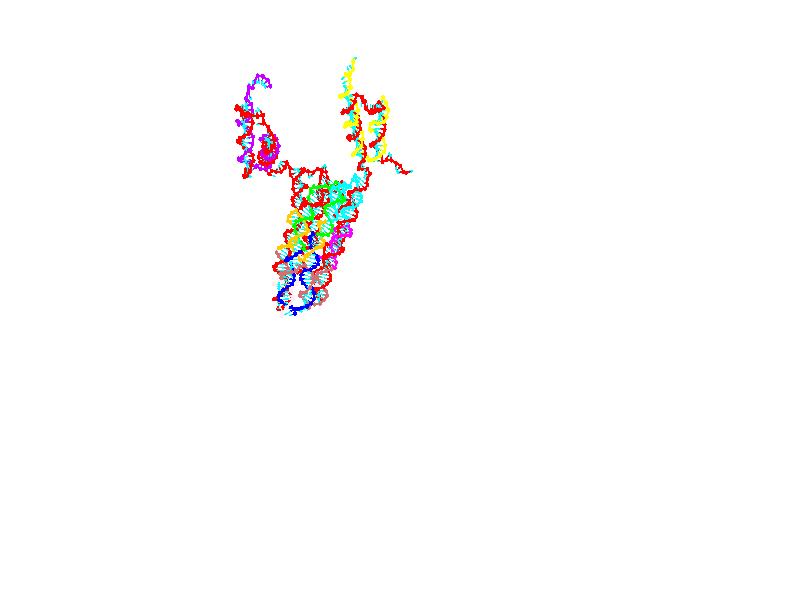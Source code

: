 // switches for output
#declare DRAW_BASES = 1; // possible values are 0, 1; only relevant for DNA ribbons
#declare DRAW_BASES_TYPE = 3; // possible values are 1, 2, 3; only relevant for DNA ribbons
#declare DRAW_FOG = 0; // set to 1 to enable fog

#include "colors.inc"

#include "transforms.inc"
background { rgb <1, 1, 1>}

#default {
   normal{
       ripples 0.25
       frequency 0.20
       turbulence 0.2
       lambda 5
   }
	finish {
		phong 0.1
		phong_size 40.
	}
}

// original window dimensions: 1024x640


// camera settings

camera {
	sky <0, 0.179814, -0.983701>
	up <0, 0.179814, -0.983701>
	right 1.6 * <1, 0, 0>
	location <25.469, 94.9851, 44.8844>
	look_at <25.469, 29.3977, 32.8955>
	direction <0, -65.5874, -11.9889>
	angle 67.0682
}


# declare cpy_camera_pos = <25.469, 94.9851, 44.8844>;
# if (DRAW_FOG = 1)
fog {
	fog_type 2
	up vnormalize(cpy_camera_pos)
	color rgbt<1,1,1,0.3>
	distance 1e-5
	fog_alt 3e-3
	fog_offset 28
}
# end


// LIGHTS

# declare lum = 6;
global_settings {
	ambient_light rgb lum * <0.05, 0.05, 0.05>
	max_trace_level 15
}# declare cpy_direct_light_amount = 0.25;
light_source
{	1000 * <-1, -1.16351, -0.803887>,
	rgb lum * cpy_direct_light_amount
	parallel
}

light_source
{	1000 * <1, 1.16351, 0.803887>,
	rgb lum * cpy_direct_light_amount
	parallel
}

// strand 0

// nucleotide -1

// particle -1
sphere {
	<4.658504, 15.138906, 14.824686> 0.250000
	pigment { color rgbt <1,0,0,0> }
	no_shadow
}
cylinder {
	<4.338470, 14.903255, 14.869933>,  <4.146450, 14.761866, 14.897081>, 0.100000
	pigment { color rgbt <1,0,0,0> }
	no_shadow
}
cylinder {
	<4.338470, 14.903255, 14.869933>,  <4.658504, 15.138906, 14.824686>, 0.100000
	pigment { color rgbt <1,0,0,0> }
	no_shadow
}

// particle -1
sphere {
	<4.338470, 14.903255, 14.869933> 0.100000
	pigment { color rgbt <1,0,0,0> }
	no_shadow
}
sphere {
	0, 1
	scale<0.080000,0.200000,0.300000>
	matrix <0.041194, 0.134162, 0.990103,
		-0.598471, 0.796826, -0.083072,
		-0.800085, -0.589126, 0.113117,
		4.098445, 14.726518, 14.903868>
	pigment { color rgbt <0,1,1,0> }
	no_shadow
}
cylinder {
	<4.140488, 15.601092, 15.081671>,  <4.658504, 15.138906, 14.824686>, 0.130000
	pigment { color rgbt <1,0,0,0> }
	no_shadow
}

// nucleotide -1

// particle -1
sphere {
	<4.140488, 15.601092, 15.081671> 0.250000
	pigment { color rgbt <1,0,0,0> }
	no_shadow
}
cylinder {
	<4.165150, 15.215796, 15.186261>,  <4.179947, 14.984619, 15.249016>, 0.100000
	pigment { color rgbt <1,0,0,0> }
	no_shadow
}
cylinder {
	<4.165150, 15.215796, 15.186261>,  <4.140488, 15.601092, 15.081671>, 0.100000
	pigment { color rgbt <1,0,0,0> }
	no_shadow
}

// particle -1
sphere {
	<4.165150, 15.215796, 15.186261> 0.100000
	pigment { color rgbt <1,0,0,0> }
	no_shadow
}
sphere {
	0, 1
	scale<0.080000,0.200000,0.300000>
	matrix <0.294106, 0.267875, 0.917466,
		-0.953782, 0.020336, 0.299810,
		0.061654, -0.963239, 0.261476,
		4.183646, 14.926825, 15.264704>
	pigment { color rgbt <0,1,1,0> }
	no_shadow
}
cylinder {
	<3.907732, 15.494188, 15.807781>,  <4.140488, 15.601092, 15.081671>, 0.130000
	pigment { color rgbt <1,0,0,0> }
	no_shadow
}

// nucleotide -1

// particle -1
sphere {
	<3.907732, 15.494188, 15.807781> 0.250000
	pigment { color rgbt <1,0,0,0> }
	no_shadow
}
cylinder {
	<4.134356, 15.170961, 15.743237>,  <4.270331, 14.977025, 15.704512>, 0.100000
	pigment { color rgbt <1,0,0,0> }
	no_shadow
}
cylinder {
	<4.134356, 15.170961, 15.743237>,  <3.907732, 15.494188, 15.807781>, 0.100000
	pigment { color rgbt <1,0,0,0> }
	no_shadow
}

// particle -1
sphere {
	<4.134356, 15.170961, 15.743237> 0.100000
	pigment { color rgbt <1,0,0,0> }
	no_shadow
}
sphere {
	0, 1
	scale<0.080000,0.200000,0.300000>
	matrix <0.446336, 0.136334, 0.884419,
		-0.692672, -0.573096, 0.437911,
		0.566560, -0.808068, -0.161359,
		4.304325, 14.928541, 15.694830>
	pigment { color rgbt <0,1,1,0> }
	no_shadow
}
cylinder {
	<4.199069, 16.202240, 16.147528>,  <3.907732, 15.494188, 15.807781>, 0.130000
	pigment { color rgbt <1,0,0,0> }
	no_shadow
}

// nucleotide -1

// particle -1
sphere {
	<4.199069, 16.202240, 16.147528> 0.250000
	pigment { color rgbt <1,0,0,0> }
	no_shadow
}
cylinder {
	<4.591778, 16.273390, 16.174307>,  <4.827404, 16.316080, 16.190374>, 0.100000
	pigment { color rgbt <1,0,0,0> }
	no_shadow
}
cylinder {
	<4.591778, 16.273390, 16.174307>,  <4.199069, 16.202240, 16.147528>, 0.100000
	pigment { color rgbt <1,0,0,0> }
	no_shadow
}

// particle -1
sphere {
	<4.591778, 16.273390, 16.174307> 0.100000
	pigment { color rgbt <1,0,0,0> }
	no_shadow
}
sphere {
	0, 1
	scale<0.080000,0.200000,0.300000>
	matrix <-0.126474, 0.874384, -0.468462,
		-0.141864, 0.451456, 0.880944,
		0.981773, 0.177874, 0.066947,
		4.886310, 16.326752, 16.194391>
	pigment { color rgbt <0,1,1,0> }
	no_shadow
}
cylinder {
	<4.354779, 16.842939, 16.476460>,  <4.199069, 16.202240, 16.147528>, 0.130000
	pigment { color rgbt <1,0,0,0> }
	no_shadow
}

// nucleotide -1

// particle -1
sphere {
	<4.354779, 16.842939, 16.476460> 0.250000
	pigment { color rgbt <1,0,0,0> }
	no_shadow
}
cylinder {
	<4.618316, 16.734861, 16.195627>,  <4.776439, 16.670013, 16.027128>, 0.100000
	pigment { color rgbt <1,0,0,0> }
	no_shadow
}
cylinder {
	<4.618316, 16.734861, 16.195627>,  <4.354779, 16.842939, 16.476460>, 0.100000
	pigment { color rgbt <1,0,0,0> }
	no_shadow
}

// particle -1
sphere {
	<4.618316, 16.734861, 16.195627> 0.100000
	pigment { color rgbt <1,0,0,0> }
	no_shadow
}
sphere {
	0, 1
	scale<0.080000,0.200000,0.300000>
	matrix <-0.057198, 0.912579, -0.404881,
		0.750102, 0.306911, 0.585792,
		0.658844, -0.270196, -0.702082,
		4.815969, 16.653803, 15.985003>
	pigment { color rgbt <0,1,1,0> }
	no_shadow
}
cylinder {
	<4.817113, 17.360107, 16.484537>,  <4.354779, 16.842939, 16.476460>, 0.130000
	pigment { color rgbt <1,0,0,0> }
	no_shadow
}

// nucleotide -1

// particle -1
sphere {
	<4.817113, 17.360107, 16.484537> 0.250000
	pigment { color rgbt <1,0,0,0> }
	no_shadow
}
cylinder {
	<4.869585, 17.198612, 16.122368>,  <4.901067, 17.101715, 15.905066>, 0.100000
	pigment { color rgbt <1,0,0,0> }
	no_shadow
}
cylinder {
	<4.869585, 17.198612, 16.122368>,  <4.817113, 17.360107, 16.484537>, 0.100000
	pigment { color rgbt <1,0,0,0> }
	no_shadow
}

// particle -1
sphere {
	<4.869585, 17.198612, 16.122368> 0.100000
	pigment { color rgbt <1,0,0,0> }
	no_shadow
}
sphere {
	0, 1
	scale<0.080000,0.200000,0.300000>
	matrix <-0.007108, 0.912907, -0.408105,
		0.991333, 0.059970, 0.116885,
		0.131179, -0.403738, -0.905421,
		4.908938, 17.077492, 15.850741>
	pigment { color rgbt <0,1,1,0> }
	no_shadow
}
cylinder {
	<5.304276, 17.727543, 16.134859>,  <4.817113, 17.360107, 16.484537>, 0.130000
	pigment { color rgbt <1,0,0,0> }
	no_shadow
}

// nucleotide -1

// particle -1
sphere {
	<5.304276, 17.727543, 16.134859> 0.250000
	pigment { color rgbt <1,0,0,0> }
	no_shadow
}
cylinder {
	<5.094703, 17.556543, 15.840177>,  <4.968958, 17.453943, 15.663367>, 0.100000
	pigment { color rgbt <1,0,0,0> }
	no_shadow
}
cylinder {
	<5.094703, 17.556543, 15.840177>,  <5.304276, 17.727543, 16.134859>, 0.100000
	pigment { color rgbt <1,0,0,0> }
	no_shadow
}

// particle -1
sphere {
	<5.094703, 17.556543, 15.840177> 0.100000
	pigment { color rgbt <1,0,0,0> }
	no_shadow
}
sphere {
	0, 1
	scale<0.080000,0.200000,0.300000>
	matrix <0.102993, 0.826781, -0.553015,
		0.845513, -0.365616, -0.389144,
		-0.523928, -0.427502, -0.736709,
		4.937522, 17.428293, 15.619164>
	pigment { color rgbt <0,1,1,0> }
	no_shadow
}
cylinder {
	<5.509796, 18.112022, 15.599600>,  <5.304276, 17.727543, 16.134859>, 0.130000
	pigment { color rgbt <1,0,0,0> }
	no_shadow
}

// nucleotide -1

// particle -1
sphere {
	<5.509796, 18.112022, 15.599600> 0.250000
	pigment { color rgbt <1,0,0,0> }
	no_shadow
}
cylinder {
	<5.249320, 17.903824, 15.378680>,  <5.093035, 17.778904, 15.246128>, 0.100000
	pigment { color rgbt <1,0,0,0> }
	no_shadow
}
cylinder {
	<5.249320, 17.903824, 15.378680>,  <5.509796, 18.112022, 15.599600>, 0.100000
	pigment { color rgbt <1,0,0,0> }
	no_shadow
}

// particle -1
sphere {
	<5.249320, 17.903824, 15.378680> 0.100000
	pigment { color rgbt <1,0,0,0> }
	no_shadow
}
sphere {
	0, 1
	scale<0.080000,0.200000,0.300000>
	matrix <-0.036035, 0.748133, -0.662569,
		0.758068, -0.411549, -0.505926,
		-0.651179, -0.520504, -0.552305,
		5.053963, 17.747675, 15.212991>
	pigment { color rgbt <0,1,1,0> }
	no_shadow
}
cylinder {
	<5.799316, 18.026855, 14.940469>,  <5.509796, 18.112022, 15.599600>, 0.130000
	pigment { color rgbt <1,0,0,0> }
	no_shadow
}

// nucleotide -1

// particle -1
sphere {
	<5.799316, 18.026855, 14.940469> 0.250000
	pigment { color rgbt <1,0,0,0> }
	no_shadow
}
cylinder {
	<5.401050, 17.998890, 14.915945>,  <5.162089, 17.982111, 14.901231>, 0.100000
	pigment { color rgbt <1,0,0,0> }
	no_shadow
}
cylinder {
	<5.401050, 17.998890, 14.915945>,  <5.799316, 18.026855, 14.940469>, 0.100000
	pigment { color rgbt <1,0,0,0> }
	no_shadow
}

// particle -1
sphere {
	<5.401050, 17.998890, 14.915945> 0.100000
	pigment { color rgbt <1,0,0,0> }
	no_shadow
}
sphere {
	0, 1
	scale<0.080000,0.200000,0.300000>
	matrix <0.012672, 0.551169, -0.834298,
		0.092120, -0.831460, -0.547895,
		-0.995667, -0.069913, -0.061309,
		5.102349, 17.977917, 14.897552>
	pigment { color rgbt <0,1,1,0> }
	no_shadow
}
cylinder {
	<5.615962, 17.865040, 14.233814>,  <5.799316, 18.026855, 14.940469>, 0.130000
	pigment { color rgbt <1,0,0,0> }
	no_shadow
}

// nucleotide -1

// particle -1
sphere {
	<5.615962, 17.865040, 14.233814> 0.250000
	pigment { color rgbt <1,0,0,0> }
	no_shadow
}
cylinder {
	<5.295920, 18.050163, 14.386466>,  <5.103895, 18.161238, 14.478057>, 0.100000
	pigment { color rgbt <1,0,0,0> }
	no_shadow
}
cylinder {
	<5.295920, 18.050163, 14.386466>,  <5.615962, 17.865040, 14.233814>, 0.100000
	pigment { color rgbt <1,0,0,0> }
	no_shadow
}

// particle -1
sphere {
	<5.295920, 18.050163, 14.386466> 0.100000
	pigment { color rgbt <1,0,0,0> }
	no_shadow
}
sphere {
	0, 1
	scale<0.080000,0.200000,0.300000>
	matrix <-0.088792, 0.537814, -0.838375,
		-0.593253, -0.704673, -0.389214,
		-0.800105, 0.462809, 0.381629,
		5.055889, 18.189007, 14.500955>
	pigment { color rgbt <0,1,1,0> }
	no_shadow
}
cylinder {
	<5.067056, 17.817051, 13.693786>,  <5.615962, 17.865040, 14.233814>, 0.130000
	pigment { color rgbt <1,0,0,0> }
	no_shadow
}

// nucleotide -1

// particle -1
sphere {
	<5.067056, 17.817051, 13.693786> 0.250000
	pigment { color rgbt <1,0,0,0> }
	no_shadow
}
cylinder {
	<4.955415, 18.115818, 13.935186>,  <4.888430, 18.295078, 14.080027>, 0.100000
	pigment { color rgbt <1,0,0,0> }
	no_shadow
}
cylinder {
	<4.955415, 18.115818, 13.935186>,  <5.067056, 17.817051, 13.693786>, 0.100000
	pigment { color rgbt <1,0,0,0> }
	no_shadow
}

// particle -1
sphere {
	<4.955415, 18.115818, 13.935186> 0.100000
	pigment { color rgbt <1,0,0,0> }
	no_shadow
}
sphere {
	0, 1
	scale<0.080000,0.200000,0.300000>
	matrix <-0.057895, 0.614246, -0.786988,
		-0.958514, -0.254591, -0.128196,
		-0.279103, 0.746917, 0.603503,
		4.871684, 18.339893, 14.116238>
	pigment { color rgbt <0,1,1,0> }
	no_shadow
}
cylinder {
	<4.450693, 18.073870, 13.410348>,  <5.067056, 17.817051, 13.693786>, 0.130000
	pigment { color rgbt <1,0,0,0> }
	no_shadow
}

// nucleotide -1

// particle -1
sphere {
	<4.450693, 18.073870, 13.410348> 0.250000
	pigment { color rgbt <1,0,0,0> }
	no_shadow
}
cylinder {
	<4.621327, 18.349125, 13.645121>,  <4.723708, 18.514278, 13.785984>, 0.100000
	pigment { color rgbt <1,0,0,0> }
	no_shadow
}
cylinder {
	<4.621327, 18.349125, 13.645121>,  <4.450693, 18.073870, 13.410348>, 0.100000
	pigment { color rgbt <1,0,0,0> }
	no_shadow
}

// particle -1
sphere {
	<4.621327, 18.349125, 13.645121> 0.100000
	pigment { color rgbt <1,0,0,0> }
	no_shadow
}
sphere {
	0, 1
	scale<0.080000,0.200000,0.300000>
	matrix <-0.165149, 0.697294, -0.697500,
		-0.889241, 0.200612, 0.411101,
		0.426586, 0.688139, 0.586932,
		4.749303, 18.555567, 13.821200>
	pigment { color rgbt <0,1,1,0> }
	no_shadow
}
cylinder {
	<4.119537, 18.509886, 13.087293>,  <4.450693, 18.073870, 13.410348>, 0.130000
	pigment { color rgbt <1,0,0,0> }
	no_shadow
}

// nucleotide -1

// particle -1
sphere {
	<4.119537, 18.509886, 13.087293> 0.250000
	pigment { color rgbt <1,0,0,0> }
	no_shadow
}
cylinder {
	<4.405186, 18.699547, 13.293287>,  <4.576576, 18.813343, 13.416883>, 0.100000
	pigment { color rgbt <1,0,0,0> }
	no_shadow
}
cylinder {
	<4.405186, 18.699547, 13.293287>,  <4.119537, 18.509886, 13.087293>, 0.100000
	pigment { color rgbt <1,0,0,0> }
	no_shadow
}

// particle -1
sphere {
	<4.405186, 18.699547, 13.293287> 0.100000
	pigment { color rgbt <1,0,0,0> }
	no_shadow
}
sphere {
	0, 1
	scale<0.080000,0.200000,0.300000>
	matrix <0.061318, 0.690475, -0.720753,
		-0.697330, 0.546284, 0.464010,
		0.714122, 0.474151, 0.514986,
		4.619423, 18.841793, 13.447783>
	pigment { color rgbt <0,1,1,0> }
	no_shadow
}
cylinder {
	<3.962185, 19.182398, 13.230688>,  <4.119537, 18.509886, 13.087293>, 0.130000
	pigment { color rgbt <1,0,0,0> }
	no_shadow
}

// nucleotide -1

// particle -1
sphere {
	<3.962185, 19.182398, 13.230688> 0.250000
	pigment { color rgbt <1,0,0,0> }
	no_shadow
}
cylinder {
	<4.361254, 19.180307, 13.257885>,  <4.600696, 19.179052, 13.274203>, 0.100000
	pigment { color rgbt <1,0,0,0> }
	no_shadow
}
cylinder {
	<4.361254, 19.180307, 13.257885>,  <3.962185, 19.182398, 13.230688>, 0.100000
	pigment { color rgbt <1,0,0,0> }
	no_shadow
}

// particle -1
sphere {
	<4.361254, 19.180307, 13.257885> 0.100000
	pigment { color rgbt <1,0,0,0> }
	no_shadow
}
sphere {
	0, 1
	scale<0.080000,0.200000,0.300000>
	matrix <0.047639, 0.766843, -0.640064,
		-0.048795, 0.641813, 0.765307,
		0.997672, -0.005227, 0.067993,
		4.660556, 19.178740, 13.278283>
	pigment { color rgbt <0,1,1,0> }
	no_shadow
}
cylinder {
	<4.114114, 19.843864, 13.380344>,  <3.962185, 19.182398, 13.230688>, 0.130000
	pigment { color rgbt <1,0,0,0> }
	no_shadow
}

// nucleotide -1

// particle -1
sphere {
	<4.114114, 19.843864, 13.380344> 0.250000
	pigment { color rgbt <1,0,0,0> }
	no_shadow
}
cylinder {
	<4.465466, 19.728165, 13.228142>,  <4.676277, 19.658745, 13.136820>, 0.100000
	pigment { color rgbt <1,0,0,0> }
	no_shadow
}
cylinder {
	<4.465466, 19.728165, 13.228142>,  <4.114114, 19.843864, 13.380344>, 0.100000
	pigment { color rgbt <1,0,0,0> }
	no_shadow
}

// particle -1
sphere {
	<4.465466, 19.728165, 13.228142> 0.100000
	pigment { color rgbt <1,0,0,0> }
	no_shadow
}
sphere {
	0, 1
	scale<0.080000,0.200000,0.300000>
	matrix <0.075425, 0.870007, -0.487237,
		0.471976, 0.399279, 0.786012,
		0.878379, -0.289249, -0.380506,
		4.728979, 19.641390, 13.113990>
	pigment { color rgbt <0,1,1,0> }
	no_shadow
}
cylinder {
	<4.482877, 20.478748, 13.355483>,  <4.114114, 19.843864, 13.380344>, 0.130000
	pigment { color rgbt <1,0,0,0> }
	no_shadow
}

// nucleotide -1

// particle -1
sphere {
	<4.482877, 20.478748, 13.355483> 0.250000
	pigment { color rgbt <1,0,0,0> }
	no_shadow
}
cylinder {
	<4.714255, 20.246174, 13.126631>,  <4.853082, 20.106628, 12.989320>, 0.100000
	pigment { color rgbt <1,0,0,0> }
	no_shadow
}
cylinder {
	<4.714255, 20.246174, 13.126631>,  <4.482877, 20.478748, 13.355483>, 0.100000
	pigment { color rgbt <1,0,0,0> }
	no_shadow
}

// particle -1
sphere {
	<4.714255, 20.246174, 13.126631> 0.100000
	pigment { color rgbt <1,0,0,0> }
	no_shadow
}
sphere {
	0, 1
	scale<0.080000,0.200000,0.300000>
	matrix <0.231720, 0.789609, -0.568176,
		0.782117, 0.196085, 0.591476,
		0.578445, -0.581437, -0.572130,
		4.887788, 20.071743, 12.954991>
	pigment { color rgbt <0,1,1,0> }
	no_shadow
}
cylinder {
	<5.120608, 20.817913, 13.316924>,  <4.482877, 20.478748, 13.355483>, 0.130000
	pigment { color rgbt <1,0,0,0> }
	no_shadow
}

// nucleotide -1

// particle -1
sphere {
	<5.120608, 20.817913, 13.316924> 0.250000
	pigment { color rgbt <1,0,0,0> }
	no_shadow
}
cylinder {
	<5.128077, 20.573164, 13.000629>,  <5.132559, 20.426315, 12.810852>, 0.100000
	pigment { color rgbt <1,0,0,0> }
	no_shadow
}
cylinder {
	<5.128077, 20.573164, 13.000629>,  <5.120608, 20.817913, 13.316924>, 0.100000
	pigment { color rgbt <1,0,0,0> }
	no_shadow
}

// particle -1
sphere {
	<5.128077, 20.573164, 13.000629> 0.100000
	pigment { color rgbt <1,0,0,0> }
	no_shadow
}
sphere {
	0, 1
	scale<0.080000,0.200000,0.300000>
	matrix <0.289776, 0.760242, -0.581431,
		0.956912, -0.218279, 0.191502,
		0.018673, -0.611871, -0.790737,
		5.133679, 20.389603, 12.763409>
	pigment { color rgbt <0,1,1,0> }
	no_shadow
}
cylinder {
	<5.768798, 20.913939, 12.968051>,  <5.120608, 20.817913, 13.316924>, 0.130000
	pigment { color rgbt <1,0,0,0> }
	no_shadow
}

// nucleotide -1

// particle -1
sphere {
	<5.768798, 20.913939, 12.968051> 0.250000
	pigment { color rgbt <1,0,0,0> }
	no_shadow
}
cylinder {
	<5.520956, 20.770714, 12.688657>,  <5.372251, 20.684778, 12.521020>, 0.100000
	pigment { color rgbt <1,0,0,0> }
	no_shadow
}
cylinder {
	<5.520956, 20.770714, 12.688657>,  <5.768798, 20.913939, 12.968051>, 0.100000
	pigment { color rgbt <1,0,0,0> }
	no_shadow
}

// particle -1
sphere {
	<5.520956, 20.770714, 12.688657> 0.100000
	pigment { color rgbt <1,0,0,0> }
	no_shadow
}
sphere {
	0, 1
	scale<0.080000,0.200000,0.300000>
	matrix <0.306873, 0.708551, -0.635440,
		0.722443, -0.608066, -0.329138,
		-0.619600, -0.358066, -0.698487,
		5.335075, 20.663296, 12.479111>
	pigment { color rgbt <0,1,1,0> }
	no_shadow
}
cylinder {
	<6.074790, 20.916338, 12.405636>,  <5.768798, 20.913939, 12.968051>, 0.130000
	pigment { color rgbt <1,0,0,0> }
	no_shadow
}

// nucleotide -1

// particle -1
sphere {
	<6.074790, 20.916338, 12.405636> 0.250000
	pigment { color rgbt <1,0,0,0> }
	no_shadow
}
cylinder {
	<5.710952, 20.906336, 12.239738>,  <5.492650, 20.900335, 12.140199>, 0.100000
	pigment { color rgbt <1,0,0,0> }
	no_shadow
}
cylinder {
	<5.710952, 20.906336, 12.239738>,  <6.074790, 20.916338, 12.405636>, 0.100000
	pigment { color rgbt <1,0,0,0> }
	no_shadow
}

// particle -1
sphere {
	<5.710952, 20.906336, 12.239738> 0.100000
	pigment { color rgbt <1,0,0,0> }
	no_shadow
}
sphere {
	0, 1
	scale<0.080000,0.200000,0.300000>
	matrix <0.258180, 0.748081, -0.611325,
		0.325551, -0.663136, -0.673993,
		-0.909593, -0.025006, -0.414747,
		5.438074, 20.898834, 12.115314>
	pigment { color rgbt <0,1,1,0> }
	no_shadow
}
cylinder {
	<6.247670, 20.987663, 11.743521>,  <6.074790, 20.916338, 12.405636>, 0.130000
	pigment { color rgbt <1,0,0,0> }
	no_shadow
}

// nucleotide -1

// particle -1
sphere {
	<6.247670, 20.987663, 11.743521> 0.250000
	pigment { color rgbt <1,0,0,0> }
	no_shadow
}
cylinder {
	<5.862399, 21.092319, 11.768291>,  <5.631237, 21.155113, 11.783154>, 0.100000
	pigment { color rgbt <1,0,0,0> }
	no_shadow
}
cylinder {
	<5.862399, 21.092319, 11.768291>,  <6.247670, 20.987663, 11.743521>, 0.100000
	pigment { color rgbt <1,0,0,0> }
	no_shadow
}

// particle -1
sphere {
	<5.862399, 21.092319, 11.768291> 0.100000
	pigment { color rgbt <1,0,0,0> }
	no_shadow
}
sphere {
	0, 1
	scale<0.080000,0.200000,0.300000>
	matrix <0.192930, 0.832977, -0.518582,
		-0.187267, -0.487539, -0.852782,
		-0.963176, 0.261641, 0.061928,
		5.573446, 21.170813, 11.786870>
	pigment { color rgbt <0,1,1,0> }
	no_shadow
}
cylinder {
	<6.116428, 21.399107, 11.092412>,  <6.247670, 20.987663, 11.743521>, 0.130000
	pigment { color rgbt <1,0,0,0> }
	no_shadow
}

// nucleotide -1

// particle -1
sphere {
	<6.116428, 21.399107, 11.092412> 0.250000
	pigment { color rgbt <1,0,0,0> }
	no_shadow
}
cylinder {
	<5.800416, 21.472164, 11.326505>,  <5.610810, 21.515999, 11.466960>, 0.100000
	pigment { color rgbt <1,0,0,0> }
	no_shadow
}
cylinder {
	<5.800416, 21.472164, 11.326505>,  <6.116428, 21.399107, 11.092412>, 0.100000
	pigment { color rgbt <1,0,0,0> }
	no_shadow
}

// particle -1
sphere {
	<5.800416, 21.472164, 11.326505> 0.100000
	pigment { color rgbt <1,0,0,0> }
	no_shadow
}
sphere {
	0, 1
	scale<0.080000,0.200000,0.300000>
	matrix <-0.134993, 0.879338, -0.456664,
		-0.598024, -0.439779, -0.670046,
		-0.790028, 0.182644, 0.585232,
		5.563408, 21.526957, 11.502074>
	pigment { color rgbt <0,1,1,0> }
	no_shadow
}
cylinder {
	<5.552193, 21.504189, 10.665069>,  <6.116428, 21.399107, 11.092412>, 0.130000
	pigment { color rgbt <1,0,0,0> }
	no_shadow
}

// nucleotide -1

// particle -1
sphere {
	<5.552193, 21.504189, 10.665069> 0.250000
	pigment { color rgbt <1,0,0,0> }
	no_shadow
}
cylinder {
	<5.457568, 21.696512, 11.002793>,  <5.400794, 21.811907, 11.205428>, 0.100000
	pigment { color rgbt <1,0,0,0> }
	no_shadow
}
cylinder {
	<5.457568, 21.696512, 11.002793>,  <5.552193, 21.504189, 10.665069>, 0.100000
	pigment { color rgbt <1,0,0,0> }
	no_shadow
}

// particle -1
sphere {
	<5.457568, 21.696512, 11.002793> 0.100000
	pigment { color rgbt <1,0,0,0> }
	no_shadow
}
sphere {
	0, 1
	scale<0.080000,0.200000,0.300000>
	matrix <-0.086067, 0.855190, -0.511120,
		-0.967797, -0.193578, -0.160923,
		-0.236561, 0.480810, 0.844311,
		5.386600, 21.840755, 11.256086>
	pigment { color rgbt <0,1,1,0> }
	no_shadow
}
cylinder {
	<5.010111, 22.119637, 10.600731>,  <5.552193, 21.504189, 10.665069>, 0.130000
	pigment { color rgbt <1,0,0,0> }
	no_shadow
}

// nucleotide -1

// particle -1
sphere {
	<5.010111, 22.119637, 10.600731> 0.250000
	pigment { color rgbt <1,0,0,0> }
	no_shadow
}
cylinder {
	<5.211432, 22.222538, 10.930702>,  <5.332224, 22.284279, 11.128685>, 0.100000
	pigment { color rgbt <1,0,0,0> }
	no_shadow
}
cylinder {
	<5.211432, 22.222538, 10.930702>,  <5.010111, 22.119637, 10.600731>, 0.100000
	pigment { color rgbt <1,0,0,0> }
	no_shadow
}

// particle -1
sphere {
	<5.211432, 22.222538, 10.930702> 0.100000
	pigment { color rgbt <1,0,0,0> }
	no_shadow
}
sphere {
	0, 1
	scale<0.080000,0.200000,0.300000>
	matrix <0.238380, 0.876276, -0.418706,
		-0.830580, 0.407382, 0.379706,
		0.503301, 0.257254, 0.824929,
		5.362422, 22.299715, 11.178181>
	pigment { color rgbt <0,1,1,0> }
	no_shadow
}
cylinder {
	<4.683642, 22.830509, 10.763607>,  <5.010111, 22.119637, 10.600731>, 0.130000
	pigment { color rgbt <1,0,0,0> }
	no_shadow
}

// nucleotide -1

// particle -1
sphere {
	<4.683642, 22.830509, 10.763607> 0.250000
	pigment { color rgbt <1,0,0,0> }
	no_shadow
}
cylinder {
	<5.018591, 22.791739, 10.978795>,  <5.219561, 22.768476, 11.107907>, 0.100000
	pigment { color rgbt <1,0,0,0> }
	no_shadow
}
cylinder {
	<5.018591, 22.791739, 10.978795>,  <4.683642, 22.830509, 10.763607>, 0.100000
	pigment { color rgbt <1,0,0,0> }
	no_shadow
}

// particle -1
sphere {
	<5.018591, 22.791739, 10.978795> 0.100000
	pigment { color rgbt <1,0,0,0> }
	no_shadow
}
sphere {
	0, 1
	scale<0.080000,0.200000,0.300000>
	matrix <0.238432, 0.950363, -0.199899,
		-0.491890, 0.295659, 0.818920,
		0.837373, -0.096929, 0.537969,
		5.269804, 22.762659, 11.140185>
	pigment { color rgbt <0,1,1,0> }
	no_shadow
}
cylinder {
	<4.752306, 23.402931, 11.333784>,  <4.683642, 22.830509, 10.763607>, 0.130000
	pigment { color rgbt <1,0,0,0> }
	no_shadow
}

// nucleotide -1

// particle -1
sphere {
	<4.752306, 23.402931, 11.333784> 0.250000
	pigment { color rgbt <1,0,0,0> }
	no_shadow
}
cylinder {
	<5.114474, 23.254070, 11.252083>,  <5.331775, 23.164755, 11.203062>, 0.100000
	pigment { color rgbt <1,0,0,0> }
	no_shadow
}
cylinder {
	<5.114474, 23.254070, 11.252083>,  <4.752306, 23.402931, 11.333784>, 0.100000
	pigment { color rgbt <1,0,0,0> }
	no_shadow
}

// particle -1
sphere {
	<5.114474, 23.254070, 11.252083> 0.100000
	pigment { color rgbt <1,0,0,0> }
	no_shadow
}
sphere {
	0, 1
	scale<0.080000,0.200000,0.300000>
	matrix <0.326488, 0.917965, -0.225270,
		0.271331, 0.137278, 0.952646,
		0.905420, -0.372150, -0.204253,
		5.386100, 23.142426, 11.190807>
	pigment { color rgbt <0,1,1,0> }
	no_shadow
}
cylinder {
	<5.503809, 23.758749, 11.691380>,  <4.752306, 23.402931, 11.333784>, 0.130000
	pigment { color rgbt <1,0,0,0> }
	no_shadow
}

// nucleotide -1

// particle -1
sphere {
	<5.503809, 23.758749, 11.691380> 0.250000
	pigment { color rgbt <1,0,0,0> }
	no_shadow
}
cylinder {
	<5.524593, 23.594976, 11.327035>,  <5.537064, 23.496714, 11.108428>, 0.100000
	pigment { color rgbt <1,0,0,0> }
	no_shadow
}
cylinder {
	<5.524593, 23.594976, 11.327035>,  <5.503809, 23.758749, 11.691380>, 0.100000
	pigment { color rgbt <1,0,0,0> }
	no_shadow
}

// particle -1
sphere {
	<5.524593, 23.594976, 11.327035> 0.100000
	pigment { color rgbt <1,0,0,0> }
	no_shadow
}
sphere {
	0, 1
	scale<0.080000,0.200000,0.300000>
	matrix <0.341573, 0.864368, -0.369048,
		0.938418, -0.291949, 0.184763,
		0.051960, -0.409431, -0.910860,
		5.540181, 23.472147, 11.053777>
	pigment { color rgbt <0,1,1,0> }
	no_shadow
}
cylinder {
	<6.086998, 23.853523, 12.235068>,  <5.503809, 23.758749, 11.691380>, 0.130000
	pigment { color rgbt <1,0,0,0> }
	no_shadow
}

// nucleotide -1

// particle -1
sphere {
	<6.086998, 23.853523, 12.235068> 0.250000
	pigment { color rgbt <1,0,0,0> }
	no_shadow
}
cylinder {
	<5.853293, 23.774771, 12.549997>,  <5.713070, 23.727520, 12.738955>, 0.100000
	pigment { color rgbt <1,0,0,0> }
	no_shadow
}
cylinder {
	<5.853293, 23.774771, 12.549997>,  <6.086998, 23.853523, 12.235068>, 0.100000
	pigment { color rgbt <1,0,0,0> }
	no_shadow
}

// particle -1
sphere {
	<5.853293, 23.774771, 12.549997> 0.100000
	pigment { color rgbt <1,0,0,0> }
	no_shadow
}
sphere {
	0, 1
	scale<0.080000,0.200000,0.300000>
	matrix <0.549530, 0.617912, 0.562318,
		-0.597205, 0.761198, -0.252831,
		-0.584263, -0.196881, 0.787321,
		5.678014, 23.715706, 12.786194>
	pigment { color rgbt <0,1,1,0> }
	no_shadow
}
cylinder {
	<5.787346, 24.571369, 12.480958>,  <6.086998, 23.853523, 12.235068>, 0.130000
	pigment { color rgbt <1,0,0,0> }
	no_shadow
}

// nucleotide -1

// particle -1
sphere {
	<5.787346, 24.571369, 12.480958> 0.250000
	pigment { color rgbt <1,0,0,0> }
	no_shadow
}
cylinder {
	<5.837149, 24.270201, 12.739449>,  <5.867031, 24.089500, 12.894543>, 0.100000
	pigment { color rgbt <1,0,0,0> }
	no_shadow
}
cylinder {
	<5.837149, 24.270201, 12.739449>,  <5.787346, 24.571369, 12.480958>, 0.100000
	pigment { color rgbt <1,0,0,0> }
	no_shadow
}

// particle -1
sphere {
	<5.837149, 24.270201, 12.739449> 0.100000
	pigment { color rgbt <1,0,0,0> }
	no_shadow
}
sphere {
	0, 1
	scale<0.080000,0.200000,0.300000>
	matrix <0.678450, 0.539850, 0.498264,
		-0.724019, 0.376395, 0.578034,
		0.124508, -0.752920, 0.646227,
		5.874501, 24.044325, 12.933316>
	pigment { color rgbt <0,1,1,0> }
	no_shadow
}
cylinder {
	<6.463314, 24.596718, 12.312963>,  <5.787346, 24.571369, 12.480958>, 0.130000
	pigment { color rgbt <1,0,0,0> }
	no_shadow
}

// nucleotide -1

// particle -1
sphere {
	<6.463314, 24.596718, 12.312963> 0.250000
	pigment { color rgbt <1,0,0,0> }
	no_shadow
}
cylinder {
	<6.704474, 24.280289, 12.354372>,  <6.849171, 24.090431, 12.379218>, 0.100000
	pigment { color rgbt <1,0,0,0> }
	no_shadow
}
cylinder {
	<6.704474, 24.280289, 12.354372>,  <6.463314, 24.596718, 12.312963>, 0.100000
	pigment { color rgbt <1,0,0,0> }
	no_shadow
}

// particle -1
sphere {
	<6.704474, 24.280289, 12.354372> 0.100000
	pigment { color rgbt <1,0,0,0> }
	no_shadow
}
sphere {
	0, 1
	scale<0.080000,0.200000,0.300000>
	matrix <0.763295, 0.534181, -0.363362,
		0.232145, 0.298091, 0.925878,
		0.602901, -0.791071, 0.103524,
		6.885345, 24.042967, 12.385429>
	pigment { color rgbt <0,1,1,0> }
	no_shadow
}
cylinder {
	<7.002882, 24.818155, 12.679425>,  <6.463314, 24.596718, 12.312963>, 0.130000
	pigment { color rgbt <1,0,0,0> }
	no_shadow
}

// nucleotide -1

// particle -1
sphere {
	<7.002882, 24.818155, 12.679425> 0.250000
	pigment { color rgbt <1,0,0,0> }
	no_shadow
}
cylinder {
	<7.101131, 24.506424, 12.448836>,  <7.160081, 24.319386, 12.310483>, 0.100000
	pigment { color rgbt <1,0,0,0> }
	no_shadow
}
cylinder {
	<7.101131, 24.506424, 12.448836>,  <7.002882, 24.818155, 12.679425>, 0.100000
	pigment { color rgbt <1,0,0,0> }
	no_shadow
}

// particle -1
sphere {
	<7.101131, 24.506424, 12.448836> 0.100000
	pigment { color rgbt <1,0,0,0> }
	no_shadow
}
sphere {
	0, 1
	scale<0.080000,0.200000,0.300000>
	matrix <0.672888, 0.565149, -0.477314,
		0.697775, -0.270660, 0.663214,
		0.245625, -0.779326, -0.576471,
		7.174819, 24.272627, 12.275895>
	pigment { color rgbt <0,1,1,0> }
	no_shadow
}
cylinder {
	<7.762371, 24.691744, 12.735992>,  <7.002882, 24.818155, 12.679425>, 0.130000
	pigment { color rgbt <1,0,0,0> }
	no_shadow
}

// nucleotide -1

// particle -1
sphere {
	<7.762371, 24.691744, 12.735992> 0.250000
	pigment { color rgbt <1,0,0,0> }
	no_shadow
}
cylinder {
	<7.658666, 24.546089, 12.378181>,  <7.596442, 24.458696, 12.163493>, 0.100000
	pigment { color rgbt <1,0,0,0> }
	no_shadow
}
cylinder {
	<7.658666, 24.546089, 12.378181>,  <7.762371, 24.691744, 12.735992>, 0.100000
	pigment { color rgbt <1,0,0,0> }
	no_shadow
}

// particle -1
sphere {
	<7.658666, 24.546089, 12.378181> 0.100000
	pigment { color rgbt <1,0,0,0> }
	no_shadow
}
sphere {
	0, 1
	scale<0.080000,0.200000,0.300000>
	matrix <0.784346, 0.461052, -0.415010,
		0.563547, -0.809218, 0.166077,
		-0.259264, -0.364139, -0.894531,
		7.580886, 24.436848, 12.109821>
	pigment { color rgbt <0,1,1,0> }
	no_shadow
}
cylinder {
	<8.390339, 24.333212, 12.401542>,  <7.762371, 24.691744, 12.735992>, 0.130000
	pigment { color rgbt <1,0,0,0> }
	no_shadow
}

// nucleotide -1

// particle -1
sphere {
	<8.390339, 24.333212, 12.401542> 0.250000
	pigment { color rgbt <1,0,0,0> }
	no_shadow
}
cylinder {
	<8.128494, 24.497984, 12.147991>,  <7.971387, 24.596848, 11.995861>, 0.100000
	pigment { color rgbt <1,0,0,0> }
	no_shadow
}
cylinder {
	<8.128494, 24.497984, 12.147991>,  <8.390339, 24.333212, 12.401542>, 0.100000
	pigment { color rgbt <1,0,0,0> }
	no_shadow
}

// particle -1
sphere {
	<8.128494, 24.497984, 12.147991> 0.100000
	pigment { color rgbt <1,0,0,0> }
	no_shadow
}
sphere {
	0, 1
	scale<0.080000,0.200000,0.300000>
	matrix <0.730791, 0.559409, -0.391160,
		0.193466, -0.719288, -0.667230,
		-0.654611, 0.411930, -0.633875,
		7.932111, 24.621563, 11.957829>
	pigment { color rgbt <0,1,1,0> }
	no_shadow
}
cylinder {
	<8.406333, 24.010386, 13.157779>,  <8.390339, 24.333212, 12.401542>, 0.130000
	pigment { color rgbt <1,0,0,0> }
	no_shadow
}

// nucleotide -1

// particle -1
sphere {
	<8.406333, 24.010386, 13.157779> 0.250000
	pigment { color rgbt <1,0,0,0> }
	no_shadow
}
cylinder {
	<8.013406, 23.947767, 13.198851>,  <7.777649, 23.910196, 13.223494>, 0.100000
	pigment { color rgbt <1,0,0,0> }
	no_shadow
}
cylinder {
	<8.013406, 23.947767, 13.198851>,  <8.406333, 24.010386, 13.157779>, 0.100000
	pigment { color rgbt <1,0,0,0> }
	no_shadow
}

// particle -1
sphere {
	<8.013406, 23.947767, 13.198851> 0.100000
	pigment { color rgbt <1,0,0,0> }
	no_shadow
}
sphere {
	0, 1
	scale<0.080000,0.200000,0.300000>
	matrix <-0.186952, 0.791207, -0.582272,
		0.009911, -0.591173, -0.806484,
		-0.982319, -0.156545, 0.102680,
		7.718710, 23.900805, 13.229654>
	pigment { color rgbt <0,1,1,0> }
	no_shadow
}
cylinder {
	<8.979502, 23.967646, 13.584973>,  <8.406333, 24.010386, 13.157779>, 0.130000
	pigment { color rgbt <1,0,0,0> }
	no_shadow
}

// nucleotide -1

// particle -1
sphere {
	<8.979502, 23.967646, 13.584973> 0.250000
	pigment { color rgbt <1,0,0,0> }
	no_shadow
}
cylinder {
	<8.917814, 23.648479, 13.818056>,  <8.880801, 23.456980, 13.957906>, 0.100000
	pigment { color rgbt <1,0,0,0> }
	no_shadow
}
cylinder {
	<8.917814, 23.648479, 13.818056>,  <8.979502, 23.967646, 13.584973>, 0.100000
	pigment { color rgbt <1,0,0,0> }
	no_shadow
}

// particle -1
sphere {
	<8.917814, 23.648479, 13.818056> 0.100000
	pigment { color rgbt <1,0,0,0> }
	no_shadow
}
sphere {
	0, 1
	scale<0.080000,0.200000,0.300000>
	matrix <-0.014592, -0.587858, -0.808833,
		0.987929, -0.133241, 0.079016,
		-0.154220, -0.797916, 0.582706,
		8.871549, 23.409105, 13.992867>
	pigment { color rgbt <0,1,1,0> }
	no_shadow
}
cylinder {
	<9.369517, 23.717295, 14.230700>,  <8.979502, 23.967646, 13.584973>, 0.130000
	pigment { color rgbt <1,0,0,0> }
	no_shadow
}

// nucleotide -1

// particle -1
sphere {
	<9.369517, 23.717295, 14.230700> 0.250000
	pigment { color rgbt <1,0,0,0> }
	no_shadow
}
cylinder {
	<9.077226, 23.550236, 14.446702>,  <8.901851, 23.450001, 14.576303>, 0.100000
	pigment { color rgbt <1,0,0,0> }
	no_shadow
}
cylinder {
	<9.077226, 23.550236, 14.446702>,  <9.369517, 23.717295, 14.230700>, 0.100000
	pigment { color rgbt <1,0,0,0> }
	no_shadow
}

// particle -1
sphere {
	<9.077226, 23.550236, 14.446702> 0.100000
	pigment { color rgbt <1,0,0,0> }
	no_shadow
}
sphere {
	0, 1
	scale<0.080000,0.200000,0.300000>
	matrix <0.496037, -0.868302, -0.000322,
		0.469022, 0.267627, 0.841662,
		-0.730730, -0.417646, 0.540005,
		8.858006, 23.424942, 14.608704>
	pigment { color rgbt <0,1,1,0> }
	no_shadow
}
cylinder {
	<9.652314, 23.021860, 14.556087>,  <9.369517, 23.717295, 14.230700>, 0.130000
	pigment { color rgbt <1,0,0,0> }
	no_shadow
}

// nucleotide -1

// particle -1
sphere {
	<9.652314, 23.021860, 14.556087> 0.250000
	pigment { color rgbt <1,0,0,0> }
	no_shadow
}
cylinder {
	<9.256232, 22.988451, 14.600841>,  <9.018583, 22.968407, 14.627692>, 0.100000
	pigment { color rgbt <1,0,0,0> }
	no_shadow
}
cylinder {
	<9.256232, 22.988451, 14.600841>,  <9.652314, 23.021860, 14.556087>, 0.100000
	pigment { color rgbt <1,0,0,0> }
	no_shadow
}

// particle -1
sphere {
	<9.256232, 22.988451, 14.600841> 0.100000
	pigment { color rgbt <1,0,0,0> }
	no_shadow
}
sphere {
	0, 1
	scale<0.080000,0.200000,0.300000>
	matrix <0.092307, -0.992842, 0.075790,
		0.104752, 0.085375, 0.990827,
		-0.990205, -0.083521, 0.111883,
		8.959170, 22.963394, 14.634405>
	pigment { color rgbt <0,1,1,0> }
	no_shadow
}
cylinder {
	<9.433338, 22.812902, 15.271917>,  <9.652314, 23.021860, 14.556087>, 0.130000
	pigment { color rgbt <1,0,0,0> }
	no_shadow
}

// nucleotide -1

// particle -1
sphere {
	<9.433338, 22.812902, 15.271917> 0.250000
	pigment { color rgbt <1,0,0,0> }
	no_shadow
}
cylinder {
	<9.169169, 22.705173, 14.991545>,  <9.010668, 22.640535, 14.823321>, 0.100000
	pigment { color rgbt <1,0,0,0> }
	no_shadow
}
cylinder {
	<9.169169, 22.705173, 14.991545>,  <9.433338, 22.812902, 15.271917>, 0.100000
	pigment { color rgbt <1,0,0,0> }
	no_shadow
}

// particle -1
sphere {
	<9.169169, 22.705173, 14.991545> 0.100000
	pigment { color rgbt <1,0,0,0> }
	no_shadow
}
sphere {
	0, 1
	scale<0.080000,0.200000,0.300000>
	matrix <0.300977, -0.950143, 0.081498,
		-0.687935, -0.157141, 0.708557,
		-0.660423, -0.269325, -0.700932,
		8.971043, 22.624376, 14.781265>
	pigment { color rgbt <0,1,1,0> }
	no_shadow
}
cylinder {
	<9.094552, 22.258423, 15.510015>,  <9.433338, 22.812902, 15.271917>, 0.130000
	pigment { color rgbt <1,0,0,0> }
	no_shadow
}

// nucleotide -1

// particle -1
sphere {
	<9.094552, 22.258423, 15.510015> 0.250000
	pigment { color rgbt <1,0,0,0> }
	no_shadow
}
cylinder {
	<9.013636, 22.230690, 15.119268>,  <8.965086, 22.214050, 14.884820>, 0.100000
	pigment { color rgbt <1,0,0,0> }
	no_shadow
}
cylinder {
	<9.013636, 22.230690, 15.119268>,  <9.094552, 22.258423, 15.510015>, 0.100000
	pigment { color rgbt <1,0,0,0> }
	no_shadow
}

// particle -1
sphere {
	<9.013636, 22.230690, 15.119268> 0.100000
	pigment { color rgbt <1,0,0,0> }
	no_shadow
}
sphere {
	0, 1
	scale<0.080000,0.200000,0.300000>
	matrix <-0.014107, -0.997181, 0.073694,
		-0.979224, 0.028688, 0.200742,
		-0.202291, -0.069331, -0.976868,
		8.952949, 22.209890, 14.826208>
	pigment { color rgbt <0,1,1,0> }
	no_shadow
}
cylinder {
	<8.491252, 21.716671, 15.493501>,  <9.094552, 22.258423, 15.510015>, 0.130000
	pigment { color rgbt <1,0,0,0> }
	no_shadow
}

// nucleotide -1

// particle -1
sphere {
	<8.491252, 21.716671, 15.493501> 0.250000
	pigment { color rgbt <1,0,0,0> }
	no_shadow
}
cylinder {
	<8.595888, 21.726616, 15.107557>,  <8.658670, 21.732584, 14.875991>, 0.100000
	pigment { color rgbt <1,0,0,0> }
	no_shadow
}
cylinder {
	<8.595888, 21.726616, 15.107557>,  <8.491252, 21.716671, 15.493501>, 0.100000
	pigment { color rgbt <1,0,0,0> }
	no_shadow
}

// particle -1
sphere {
	<8.595888, 21.726616, 15.107557> 0.100000
	pigment { color rgbt <1,0,0,0> }
	no_shadow
}
sphere {
	0, 1
	scale<0.080000,0.200000,0.300000>
	matrix <-0.156962, -0.985265, -0.067946,
		-0.952331, 0.169220, -0.253834,
		0.261591, 0.024865, -0.964859,
		8.674365, 21.734076, 14.818100>
	pigment { color rgbt <0,1,1,0> }
	no_shadow
}
cylinder {
	<8.057997, 21.300646, 15.174273>,  <8.491252, 21.716671, 15.493501>, 0.130000
	pigment { color rgbt <1,0,0,0> }
	no_shadow
}

// nucleotide -1

// particle -1
sphere {
	<8.057997, 21.300646, 15.174273> 0.250000
	pigment { color rgbt <1,0,0,0> }
	no_shadow
}
cylinder {
	<8.335329, 21.297880, 14.886038>,  <8.501728, 21.296221, 14.713097>, 0.100000
	pigment { color rgbt <1,0,0,0> }
	no_shadow
}
cylinder {
	<8.335329, 21.297880, 14.886038>,  <8.057997, 21.300646, 15.174273>, 0.100000
	pigment { color rgbt <1,0,0,0> }
	no_shadow
}

// particle -1
sphere {
	<8.335329, 21.297880, 14.886038> 0.100000
	pigment { color rgbt <1,0,0,0> }
	no_shadow
}
sphere {
	0, 1
	scale<0.080000,0.200000,0.300000>
	matrix <-0.341767, -0.883496, -0.320360,
		-0.634420, 0.468388, -0.614918,
		0.693331, -0.006916, -0.720587,
		8.543328, 21.295805, 14.669862>
	pigment { color rgbt <0,1,1,0> }
	no_shadow
}
cylinder {
	<7.744878, 21.208008, 14.570118>,  <8.057997, 21.300646, 15.174273>, 0.130000
	pigment { color rgbt <1,0,0,0> }
	no_shadow
}

// nucleotide -1

// particle -1
sphere {
	<7.744878, 21.208008, 14.570118> 0.250000
	pigment { color rgbt <1,0,0,0> }
	no_shadow
}
cylinder {
	<8.123471, 21.103256, 14.494658>,  <8.350627, 21.040405, 14.449383>, 0.100000
	pigment { color rgbt <1,0,0,0> }
	no_shadow
}
cylinder {
	<8.123471, 21.103256, 14.494658>,  <7.744878, 21.208008, 14.570118>, 0.100000
	pigment { color rgbt <1,0,0,0> }
	no_shadow
}

// particle -1
sphere {
	<8.123471, 21.103256, 14.494658> 0.100000
	pigment { color rgbt <1,0,0,0> }
	no_shadow
}
sphere {
	0, 1
	scale<0.080000,0.200000,0.300000>
	matrix <-0.313178, -0.886502, -0.340637,
		-0.078031, 0.381488, -0.921074,
		0.946483, -0.261880, -0.188648,
		8.407416, 21.024693, 14.438064>
	pigment { color rgbt <0,1,1,0> }
	no_shadow
}
cylinder {
	<7.693045, 20.779350, 13.940780>,  <7.744878, 21.208008, 14.570118>, 0.130000
	pigment { color rgbt <1,0,0,0> }
	no_shadow
}

// nucleotide -1

// particle -1
sphere {
	<7.693045, 20.779350, 13.940780> 0.250000
	pigment { color rgbt <1,0,0,0> }
	no_shadow
}
cylinder {
	<8.053212, 20.712301, 14.101355>,  <8.269312, 20.672071, 14.197700>, 0.100000
	pigment { color rgbt <1,0,0,0> }
	no_shadow
}
cylinder {
	<8.053212, 20.712301, 14.101355>,  <7.693045, 20.779350, 13.940780>, 0.100000
	pigment { color rgbt <1,0,0,0> }
	no_shadow
}

// particle -1
sphere {
	<8.053212, 20.712301, 14.101355> 0.100000
	pigment { color rgbt <1,0,0,0> }
	no_shadow
}
sphere {
	0, 1
	scale<0.080000,0.200000,0.300000>
	matrix <-0.170338, -0.984953, -0.029207,
		0.400292, -0.042081, -0.915421,
		0.900417, -0.167623, 0.401437,
		8.323338, 20.662014, 14.221786>
	pigment { color rgbt <0,1,1,0> }
	no_shadow
}
cylinder {
	<7.950130, 20.252943, 13.619727>,  <7.693045, 20.779350, 13.940780>, 0.130000
	pigment { color rgbt <1,0,0,0> }
	no_shadow
}

// nucleotide -1

// particle -1
sphere {
	<7.950130, 20.252943, 13.619727> 0.250000
	pigment { color rgbt <1,0,0,0> }
	no_shadow
}
cylinder {
	<8.157627, 20.225134, 13.960567>,  <8.282125, 20.208448, 14.165071>, 0.100000
	pigment { color rgbt <1,0,0,0> }
	no_shadow
}
cylinder {
	<8.157627, 20.225134, 13.960567>,  <7.950130, 20.252943, 13.619727>, 0.100000
	pigment { color rgbt <1,0,0,0> }
	no_shadow
}

// particle -1
sphere {
	<8.157627, 20.225134, 13.960567> 0.100000
	pigment { color rgbt <1,0,0,0> }
	no_shadow
}
sphere {
	0, 1
	scale<0.080000,0.200000,0.300000>
	matrix <-0.043954, -0.997539, -0.054630,
		0.853800, -0.009115, -0.520521,
		0.518742, -0.069522, 0.852099,
		8.313250, 20.204277, 14.216196>
	pigment { color rgbt <0,1,1,0> }
	no_shadow
}
cylinder {
	<8.430527, 19.772005, 13.447051>,  <7.950130, 20.252943, 13.619727>, 0.130000
	pigment { color rgbt <1,0,0,0> }
	no_shadow
}

// nucleotide -1

// particle -1
sphere {
	<8.430527, 19.772005, 13.447051> 0.250000
	pigment { color rgbt <1,0,0,0> }
	no_shadow
}
cylinder {
	<8.408642, 19.797066, 13.845665>,  <8.395511, 19.812101, 14.084833>, 0.100000
	pigment { color rgbt <1,0,0,0> }
	no_shadow
}
cylinder {
	<8.408642, 19.797066, 13.845665>,  <8.430527, 19.772005, 13.447051>, 0.100000
	pigment { color rgbt <1,0,0,0> }
	no_shadow
}

// particle -1
sphere {
	<8.408642, 19.797066, 13.845665> 0.100000
	pigment { color rgbt <1,0,0,0> }
	no_shadow
}
sphere {
	0, 1
	scale<0.080000,0.200000,0.300000>
	matrix <0.054633, -0.996347, 0.065639,
		0.997006, 0.058035, 0.051090,
		-0.054713, 0.062651, 0.996535,
		8.392228, 19.815861, 14.144626>
	pigment { color rgbt <0,1,1,0> }
	no_shadow
}
cylinder {
	<8.789833, 19.169950, 13.584525>,  <8.430527, 19.772005, 13.447051>, 0.130000
	pigment { color rgbt <1,0,0,0> }
	no_shadow
}

// nucleotide -1

// particle -1
sphere {
	<8.789833, 19.169950, 13.584525> 0.250000
	pigment { color rgbt <1,0,0,0> }
	no_shadow
}
cylinder {
	<8.604286, 19.260096, 13.927230>,  <8.492958, 19.314182, 14.132853>, 0.100000
	pigment { color rgbt <1,0,0,0> }
	no_shadow
}
cylinder {
	<8.604286, 19.260096, 13.927230>,  <8.789833, 19.169950, 13.584525>, 0.100000
	pigment { color rgbt <1,0,0,0> }
	no_shadow
}

// particle -1
sphere {
	<8.604286, 19.260096, 13.927230> 0.100000
	pigment { color rgbt <1,0,0,0> }
	no_shadow
}
sphere {
	0, 1
	scale<0.080000,0.200000,0.300000>
	matrix <0.100803, -0.947395, 0.303778,
		0.880151, 0.227276, 0.416748,
		-0.463867, 0.225361, 0.856761,
		8.465126, 19.327703, 14.184258>
	pigment { color rgbt <0,1,1,0> }
	no_shadow
}
cylinder {
	<9.089764, 18.787090, 14.152299>,  <8.789833, 19.169950, 13.584525>, 0.130000
	pigment { color rgbt <1,0,0,0> }
	no_shadow
}

// nucleotide -1

// particle -1
sphere {
	<9.089764, 18.787090, 14.152299> 0.250000
	pigment { color rgbt <1,0,0,0> }
	no_shadow
}
cylinder {
	<8.716865, 18.877096, 14.265637>,  <8.493125, 18.931099, 14.333641>, 0.100000
	pigment { color rgbt <1,0,0,0> }
	no_shadow
}
cylinder {
	<8.716865, 18.877096, 14.265637>,  <9.089764, 18.787090, 14.152299>, 0.100000
	pigment { color rgbt <1,0,0,0> }
	no_shadow
}

// particle -1
sphere {
	<8.716865, 18.877096, 14.265637> 0.100000
	pigment { color rgbt <1,0,0,0> }
	no_shadow
}
sphere {
	0, 1
	scale<0.080000,0.200000,0.300000>
	matrix <-0.123806, -0.934213, 0.334543,
		0.339983, 0.276796, 0.898774,
		-0.932247, 0.225013, 0.283347,
		8.437191, 18.944599, 14.350641>
	pigment { color rgbt <0,1,1,0> }
	no_shadow
}
cylinder {
	<8.906771, 18.206768, 14.563048>,  <9.089764, 18.787090, 14.152299>, 0.130000
	pigment { color rgbt <1,0,0,0> }
	no_shadow
}

// nucleotide -1

// particle -1
sphere {
	<8.906771, 18.206768, 14.563048> 0.250000
	pigment { color rgbt <1,0,0,0> }
	no_shadow
}
cylinder {
	<8.542337, 18.366758, 14.523160>,  <8.323677, 18.462753, 14.499227>, 0.100000
	pigment { color rgbt <1,0,0,0> }
	no_shadow
}
cylinder {
	<8.542337, 18.366758, 14.523160>,  <8.906771, 18.206768, 14.563048>, 0.100000
	pigment { color rgbt <1,0,0,0> }
	no_shadow
}

// particle -1
sphere {
	<8.542337, 18.366758, 14.523160> 0.100000
	pigment { color rgbt <1,0,0,0> }
	no_shadow
}
sphere {
	0, 1
	scale<0.080000,0.200000,0.300000>
	matrix <-0.410981, -0.900108, 0.144571,
		-0.031935, 0.172700, 0.984457,
		-0.911084, 0.399976, -0.099722,
		8.269012, 18.486752, 14.493243>
	pigment { color rgbt <0,1,1,0> }
	no_shadow
}
cylinder {
	<8.420390, 17.893797, 15.076674>,  <8.906771, 18.206768, 14.563048>, 0.130000
	pigment { color rgbt <1,0,0,0> }
	no_shadow
}

// nucleotide -1

// particle -1
sphere {
	<8.420390, 17.893797, 15.076674> 0.250000
	pigment { color rgbt <1,0,0,0> }
	no_shadow
}
cylinder {
	<8.195606, 18.034998, 14.777451>,  <8.060736, 18.119719, 14.597917>, 0.100000
	pigment { color rgbt <1,0,0,0> }
	no_shadow
}
cylinder {
	<8.195606, 18.034998, 14.777451>,  <8.420390, 17.893797, 15.076674>, 0.100000
	pigment { color rgbt <1,0,0,0> }
	no_shadow
}

// particle -1
sphere {
	<8.195606, 18.034998, 14.777451> 0.100000
	pigment { color rgbt <1,0,0,0> }
	no_shadow
}
sphere {
	0, 1
	scale<0.080000,0.200000,0.300000>
	matrix <-0.449695, -0.889420, -0.081886,
		-0.694245, 0.290382, 0.658561,
		-0.561959, 0.353001, -0.748059,
		8.027019, 18.140898, 14.553033>
	pigment { color rgbt <0,1,1,0> }
	no_shadow
}
cylinder {
	<7.650513, 17.861158, 15.310019>,  <8.420390, 17.893797, 15.076674>, 0.130000
	pigment { color rgbt <1,0,0,0> }
	no_shadow
}

// nucleotide -1

// particle -1
sphere {
	<7.650513, 17.861158, 15.310019> 0.250000
	pigment { color rgbt <1,0,0,0> }
	no_shadow
}
cylinder {
	<7.693051, 17.844566, 14.912633>,  <7.718574, 17.834612, 14.674202>, 0.100000
	pigment { color rgbt <1,0,0,0> }
	no_shadow
}
cylinder {
	<7.693051, 17.844566, 14.912633>,  <7.650513, 17.861158, 15.310019>, 0.100000
	pigment { color rgbt <1,0,0,0> }
	no_shadow
}

// particle -1
sphere {
	<7.693051, 17.844566, 14.912633> 0.100000
	pigment { color rgbt <1,0,0,0> }
	no_shadow
}
sphere {
	0, 1
	scale<0.080000,0.200000,0.300000>
	matrix <-0.610241, -0.791558, -0.032274,
		-0.785046, 0.609685, -0.109489,
		0.106344, -0.041478, -0.993464,
		7.724954, 17.832123, 14.614594>
	pigment { color rgbt <0,1,1,0> }
	no_shadow
}
cylinder {
	<7.072566, 17.585720, 15.198035>,  <7.650513, 17.861158, 15.310019>, 0.130000
	pigment { color rgbt <1,0,0,0> }
	no_shadow
}

// nucleotide -1

// particle -1
sphere {
	<7.072566, 17.585720, 15.198035> 0.250000
	pigment { color rgbt <1,0,0,0> }
	no_shadow
}
cylinder {
	<7.276441, 17.544853, 14.856327>,  <7.398766, 17.520332, 14.651302>, 0.100000
	pigment { color rgbt <1,0,0,0> }
	no_shadow
}
cylinder {
	<7.276441, 17.544853, 14.856327>,  <7.072566, 17.585720, 15.198035>, 0.100000
	pigment { color rgbt <1,0,0,0> }
	no_shadow
}

// particle -1
sphere {
	<7.276441, 17.544853, 14.856327> 0.100000
	pigment { color rgbt <1,0,0,0> }
	no_shadow
}
sphere {
	0, 1
	scale<0.080000,0.200000,0.300000>
	matrix <-0.431859, -0.889157, -0.151321,
		-0.744121, 0.446051, -0.497315,
		0.509688, -0.102168, -0.854271,
		7.429348, 17.514202, 14.600045>
	pigment { color rgbt <0,1,1,0> }
	no_shadow
}
cylinder {
	<6.483885, 17.253048, 14.821614>,  <7.072566, 17.585720, 15.198035>, 0.130000
	pigment { color rgbt <1,0,0,0> }
	no_shadow
}

// nucleotide -1

// particle -1
sphere {
	<6.483885, 17.253048, 14.821614> 0.250000
	pigment { color rgbt <1,0,0,0> }
	no_shadow
}
cylinder {
	<6.811628, 17.188244, 14.601648>,  <7.008274, 17.149361, 14.469668>, 0.100000
	pigment { color rgbt <1,0,0,0> }
	no_shadow
}
cylinder {
	<6.811628, 17.188244, 14.601648>,  <6.483885, 17.253048, 14.821614>, 0.100000
	pigment { color rgbt <1,0,0,0> }
	no_shadow
}

// particle -1
sphere {
	<6.811628, 17.188244, 14.601648> 0.100000
	pigment { color rgbt <1,0,0,0> }
	no_shadow
}
sphere {
	0, 1
	scale<0.080000,0.200000,0.300000>
	matrix <-0.354607, -0.896940, -0.264106,
		-0.450452, 0.411401, -0.792365,
		0.819357, -0.162011, -0.549915,
		7.057436, 17.139641, 14.436674>
	pigment { color rgbt <0,1,1,0> }
	no_shadow
}
cylinder {
	<6.232292, 17.135967, 14.181665>,  <6.483885, 17.253048, 14.821614>, 0.130000
	pigment { color rgbt <1,0,0,0> }
	no_shadow
}

// nucleotide -1

// particle -1
sphere {
	<6.232292, 17.135967, 14.181665> 0.250000
	pigment { color rgbt <1,0,0,0> }
	no_shadow
}
cylinder {
	<6.586722, 16.953766, 14.216047>,  <6.799380, 16.844446, 14.236676>, 0.100000
	pigment { color rgbt <1,0,0,0> }
	no_shadow
}
cylinder {
	<6.586722, 16.953766, 14.216047>,  <6.232292, 17.135967, 14.181665>, 0.100000
	pigment { color rgbt <1,0,0,0> }
	no_shadow
}

// particle -1
sphere {
	<6.586722, 16.953766, 14.216047> 0.100000
	pigment { color rgbt <1,0,0,0> }
	no_shadow
}
sphere {
	0, 1
	scale<0.080000,0.200000,0.300000>
	matrix <-0.407581, -0.853917, -0.323580,
		0.220790, 0.251682, -0.942289,
		0.886075, -0.455502, 0.085956,
		6.852545, 16.817116, 14.241834>
	pigment { color rgbt <0,1,1,0> }
	no_shadow
}
cylinder {
	<6.243667, 16.751017, 13.579529>,  <6.232292, 17.135967, 14.181665>, 0.130000
	pigment { color rgbt <1,0,0,0> }
	no_shadow
}

// nucleotide -1

// particle -1
sphere {
	<6.243667, 16.751017, 13.579529> 0.250000
	pigment { color rgbt <1,0,0,0> }
	no_shadow
}
cylinder {
	<6.519050, 16.579641, 13.813611>,  <6.684280, 16.476816, 13.954061>, 0.100000
	pigment { color rgbt <1,0,0,0> }
	no_shadow
}
cylinder {
	<6.519050, 16.579641, 13.813611>,  <6.243667, 16.751017, 13.579529>, 0.100000
	pigment { color rgbt <1,0,0,0> }
	no_shadow
}

// particle -1
sphere {
	<6.519050, 16.579641, 13.813611> 0.100000
	pigment { color rgbt <1,0,0,0> }
	no_shadow
}
sphere {
	0, 1
	scale<0.080000,0.200000,0.300000>
	matrix <-0.325680, -0.903571, -0.278374,
		0.648041, 0.001060, -0.761605,
		0.688459, -0.428437, 0.585205,
		6.725588, 16.451111, 13.989173>
	pigment { color rgbt <0,1,1,0> }
	no_shadow
}
cylinder {
	<6.667577, 16.232338, 13.203729>,  <6.243667, 16.751017, 13.579529>, 0.130000
	pigment { color rgbt <1,0,0,0> }
	no_shadow
}

// nucleotide -1

// particle -1
sphere {
	<6.667577, 16.232338, 13.203729> 0.250000
	pigment { color rgbt <1,0,0,0> }
	no_shadow
}
cylinder {
	<6.693981, 16.128735, 13.589175>,  <6.709823, 16.066572, 13.820443>, 0.100000
	pigment { color rgbt <1,0,0,0> }
	no_shadow
}
cylinder {
	<6.693981, 16.128735, 13.589175>,  <6.667577, 16.232338, 13.203729>, 0.100000
	pigment { color rgbt <1,0,0,0> }
	no_shadow
}

// particle -1
sphere {
	<6.693981, 16.128735, 13.589175> 0.100000
	pigment { color rgbt <1,0,0,0> }
	no_shadow
}
sphere {
	0, 1
	scale<0.080000,0.200000,0.300000>
	matrix <-0.227837, -0.944123, -0.238164,
		0.971459, -0.203826, -0.121333,
		0.066010, -0.259011, 0.963616,
		6.713784, 16.051031, 13.878260>
	pigment { color rgbt <0,1,1,0> }
	no_shadow
}
cylinder {
	<6.783226, 15.605109, 13.139066>,  <6.667577, 16.232338, 13.203729>, 0.130000
	pigment { color rgbt <1,0,0,0> }
	no_shadow
}

// nucleotide -1

// particle -1
sphere {
	<6.783226, 15.605109, 13.139066> 0.250000
	pigment { color rgbt <1,0,0,0> }
	no_shadow
}
cylinder {
	<6.683196, 15.646162, 13.524175>,  <6.623178, 15.670794, 13.755239>, 0.100000
	pigment { color rgbt <1,0,0,0> }
	no_shadow
}
cylinder {
	<6.683196, 15.646162, 13.524175>,  <6.783226, 15.605109, 13.139066>, 0.100000
	pigment { color rgbt <1,0,0,0> }
	no_shadow
}

// particle -1
sphere {
	<6.683196, 15.646162, 13.524175> 0.100000
	pigment { color rgbt <1,0,0,0> }
	no_shadow
}
sphere {
	0, 1
	scale<0.080000,0.200000,0.300000>
	matrix <-0.283119, -0.958657, 0.028654,
		0.925908, -0.265413, 0.268794,
		-0.250076, 0.102632, 0.962771,
		6.608173, 15.676951, 13.813006>
	pigment { color rgbt <0,1,1,0> }
	no_shadow
}
cylinder {
	<7.124846, 15.090442, 13.501789>,  <6.783226, 15.605109, 13.139066>, 0.130000
	pigment { color rgbt <1,0,0,0> }
	no_shadow
}

// nucleotide -1

// particle -1
sphere {
	<7.124846, 15.090442, 13.501789> 0.250000
	pigment { color rgbt <1,0,0,0> }
	no_shadow
}
cylinder {
	<6.811703, 15.168409, 13.738143>,  <6.623818, 15.215190, 13.879955>, 0.100000
	pigment { color rgbt <1,0,0,0> }
	no_shadow
}
cylinder {
	<6.811703, 15.168409, 13.738143>,  <7.124846, 15.090442, 13.501789>, 0.100000
	pigment { color rgbt <1,0,0,0> }
	no_shadow
}

// particle -1
sphere {
	<6.811703, 15.168409, 13.738143> 0.100000
	pigment { color rgbt <1,0,0,0> }
	no_shadow
}
sphere {
	0, 1
	scale<0.080000,0.200000,0.300000>
	matrix <-0.197809, -0.978362, 0.060666,
		0.589923, -0.069389, 0.804472,
		-0.782855, 0.194920, 0.590884,
		6.576847, 15.226885, 13.915408>
	pigment { color rgbt <0,1,1,0> }
	no_shadow
}
cylinder {
	<7.017753, 14.557876, 14.010473>,  <7.124846, 15.090442, 13.501789>, 0.130000
	pigment { color rgbt <1,0,0,0> }
	no_shadow
}

// nucleotide -1

// particle -1
sphere {
	<7.017753, 14.557876, 14.010473> 0.250000
	pigment { color rgbt <1,0,0,0> }
	no_shadow
}
cylinder {
	<6.657054, 14.725492, 13.968037>,  <6.440635, 14.826063, 13.942575>, 0.100000
	pigment { color rgbt <1,0,0,0> }
	no_shadow
}
cylinder {
	<6.657054, 14.725492, 13.968037>,  <7.017753, 14.557876, 14.010473>, 0.100000
	pigment { color rgbt <1,0,0,0> }
	no_shadow
}

// particle -1
sphere {
	<6.657054, 14.725492, 13.968037> 0.100000
	pigment { color rgbt <1,0,0,0> }
	no_shadow
}
sphere {
	0, 1
	scale<0.080000,0.200000,0.300000>
	matrix <-0.419054, -0.907663, -0.023267,
		-0.106044, 0.023477, 0.994084,
		-0.901747, 0.419043, -0.106090,
		6.386530, 14.851205, 13.936210>
	pigment { color rgbt <0,1,1,0> }
	no_shadow
}
cylinder {
	<6.591148, 14.135200, 14.555653>,  <7.017753, 14.557876, 14.010473>, 0.130000
	pigment { color rgbt <1,0,0,0> }
	no_shadow
}

// nucleotide -1

// particle -1
sphere {
	<6.591148, 14.135200, 14.555653> 0.250000
	pigment { color rgbt <1,0,0,0> }
	no_shadow
}
cylinder {
	<6.419159, 14.289204, 14.228999>,  <6.315966, 14.381606, 14.033007>, 0.100000
	pigment { color rgbt <1,0,0,0> }
	no_shadow
}
cylinder {
	<6.419159, 14.289204, 14.228999>,  <6.591148, 14.135200, 14.555653>, 0.100000
	pigment { color rgbt <1,0,0,0> }
	no_shadow
}

// particle -1
sphere {
	<6.419159, 14.289204, 14.228999> 0.100000
	pigment { color rgbt <1,0,0,0> }
	no_shadow
}
sphere {
	0, 1
	scale<0.080000,0.200000,0.300000>
	matrix <-0.455109, -0.873616, -0.172253,
		-0.779743, 0.297594, 0.550852,
		-0.429972, 0.385011, -0.816634,
		6.290167, 14.404707, 13.984009>
	pigment { color rgbt <0,1,1,0> }
	no_shadow
}
cylinder {
	<6.956036, 13.654145, 14.950428>,  <6.591148, 14.135200, 14.555653>, 0.130000
	pigment { color rgbt <1,0,0,0> }
	no_shadow
}

// nucleotide -1

// particle -1
sphere {
	<6.956036, 13.654145, 14.950428> 0.250000
	pigment { color rgbt <1,0,0,0> }
	no_shadow
}
cylinder {
	<7.331585, 13.701129, 15.079868>,  <7.556915, 13.729319, 15.157533>, 0.100000
	pigment { color rgbt <1,0,0,0> }
	no_shadow
}
cylinder {
	<7.331585, 13.701129, 15.079868>,  <6.956036, 13.654145, 14.950428>, 0.100000
	pigment { color rgbt <1,0,0,0> }
	no_shadow
}

// particle -1
sphere {
	<7.331585, 13.701129, 15.079868> 0.100000
	pigment { color rgbt <1,0,0,0> }
	no_shadow
}
sphere {
	0, 1
	scale<0.080000,0.200000,0.300000>
	matrix <0.328738, -0.026830, -0.944040,
		-0.102204, 0.992715, -0.063803,
		0.938875, 0.117459, 0.323601,
		7.613248, 13.736366, 15.176949>
	pigment { color rgbt <0,1,1,0> }
	no_shadow
}
cylinder {
	<7.423002, 14.168117, 14.696090>,  <6.956036, 13.654145, 14.950428>, 0.130000
	pigment { color rgbt <1,0,0,0> }
	no_shadow
}

// nucleotide -1

// particle -1
sphere {
	<7.423002, 14.168117, 14.696090> 0.250000
	pigment { color rgbt <1,0,0,0> }
	no_shadow
}
cylinder {
	<7.745345, 13.931512, 14.685473>,  <7.938751, 13.789549, 14.679104>, 0.100000
	pigment { color rgbt <1,0,0,0> }
	no_shadow
}
cylinder {
	<7.745345, 13.931512, 14.685473>,  <7.423002, 14.168117, 14.696090>, 0.100000
	pigment { color rgbt <1,0,0,0> }
	no_shadow
}

// particle -1
sphere {
	<7.745345, 13.931512, 14.685473> 0.100000
	pigment { color rgbt <1,0,0,0> }
	no_shadow
}
sphere {
	0, 1
	scale<0.080000,0.200000,0.300000>
	matrix <0.441972, 0.630747, -0.637824,
		0.394021, 0.502266, 0.769725,
		0.805859, -0.591513, -0.026541,
		7.987103, 13.754058, 14.677511>
	pigment { color rgbt <0,1,1,0> }
	no_shadow
}
cylinder {
	<8.100380, 14.567717, 14.981795>,  <7.423002, 14.168117, 14.696090>, 0.130000
	pigment { color rgbt <1,0,0,0> }
	no_shadow
}

// nucleotide -1

// particle -1
sphere {
	<8.100380, 14.567717, 14.981795> 0.250000
	pigment { color rgbt <1,0,0,0> }
	no_shadow
}
cylinder {
	<8.130704, 14.291737, 14.693845>,  <8.148898, 14.126148, 14.521074>, 0.100000
	pigment { color rgbt <1,0,0,0> }
	no_shadow
}
cylinder {
	<8.130704, 14.291737, 14.693845>,  <8.100380, 14.567717, 14.981795>, 0.100000
	pigment { color rgbt <1,0,0,0> }
	no_shadow
}

// particle -1
sphere {
	<8.130704, 14.291737, 14.693845> 0.100000
	pigment { color rgbt <1,0,0,0> }
	no_shadow
}
sphere {
	0, 1
	scale<0.080000,0.200000,0.300000>
	matrix <0.661565, 0.574968, -0.481397,
		0.746046, -0.439750, 0.500035,
		0.075810, -0.689950, -0.719876,
		8.153447, 14.084751, 14.477882>
	pigment { color rgbt <0,1,1,0> }
	no_shadow
}
cylinder {
	<8.816463, 14.510124, 14.938759>,  <8.100380, 14.567717, 14.981795>, 0.130000
	pigment { color rgbt <1,0,0,0> }
	no_shadow
}

// nucleotide -1

// particle -1
sphere {
	<8.816463, 14.510124, 14.938759> 0.250000
	pigment { color rgbt <1,0,0,0> }
	no_shadow
}
cylinder {
	<8.640525, 14.431005, 14.588350>,  <8.534962, 14.383534, 14.378105>, 0.100000
	pigment { color rgbt <1,0,0,0> }
	no_shadow
}
cylinder {
	<8.640525, 14.431005, 14.588350>,  <8.816463, 14.510124, 14.938759>, 0.100000
	pigment { color rgbt <1,0,0,0> }
	no_shadow
}

// particle -1
sphere {
	<8.640525, 14.431005, 14.588350> 0.100000
	pigment { color rgbt <1,0,0,0> }
	no_shadow
}
sphere {
	0, 1
	scale<0.080000,0.200000,0.300000>
	matrix <0.533636, 0.727003, -0.432087,
		0.722332, -0.657529, -0.214223,
		-0.439850, -0.197793, -0.876019,
		8.508571, 14.371667, 14.325544>
	pigment { color rgbt <0,1,1,0> }
	no_shadow
}
cylinder {
	<9.358677, 14.639568, 14.471399>,  <8.816463, 14.510124, 14.938759>, 0.130000
	pigment { color rgbt <1,0,0,0> }
	no_shadow
}

// nucleotide -1

// particle -1
sphere {
	<9.358677, 14.639568, 14.471399> 0.250000
	pigment { color rgbt <1,0,0,0> }
	no_shadow
}
cylinder {
	<9.025769, 14.623147, 14.250259>,  <8.826025, 14.613294, 14.117576>, 0.100000
	pigment { color rgbt <1,0,0,0> }
	no_shadow
}
cylinder {
	<9.025769, 14.623147, 14.250259>,  <9.358677, 14.639568, 14.471399>, 0.100000
	pigment { color rgbt <1,0,0,0> }
	no_shadow
}

// particle -1
sphere {
	<9.025769, 14.623147, 14.250259> 0.100000
	pigment { color rgbt <1,0,0,0> }
	no_shadow
}
sphere {
	0, 1
	scale<0.080000,0.200000,0.300000>
	matrix <0.377367, 0.688587, -0.619227,
		0.406106, -0.723991, -0.557597,
		-0.832269, -0.041053, -0.552850,
		8.776089, 14.610831, 14.084404>
	pigment { color rgbt <0,1,1,0> }
	no_shadow
}
cylinder {
	<9.691987, 15.070529, 14.021093>,  <9.358677, 14.639568, 14.471399>, 0.130000
	pigment { color rgbt <1,0,0,0> }
	no_shadow
}

// nucleotide -1

// particle -1
sphere {
	<9.691987, 15.070529, 14.021093> 0.250000
	pigment { color rgbt <1,0,0,0> }
	no_shadow
}
cylinder {
	<9.294169, 15.102930, 13.994801>,  <9.055479, 15.122371, 13.979025>, 0.100000
	pigment { color rgbt <1,0,0,0> }
	no_shadow
}
cylinder {
	<9.294169, 15.102930, 13.994801>,  <9.691987, 15.070529, 14.021093>, 0.100000
	pigment { color rgbt <1,0,0,0> }
	no_shadow
}

// particle -1
sphere {
	<9.294169, 15.102930, 13.994801> 0.100000
	pigment { color rgbt <1,0,0,0> }
	no_shadow
}
sphere {
	0, 1
	scale<0.080000,0.200000,0.300000>
	matrix <0.104049, 0.815401, -0.569470,
		0.007470, -0.573202, -0.819380,
		-0.994544, 0.081002, -0.065732,
		8.995806, 15.127231, 13.975081>
	pigment { color rgbt <0,1,1,0> }
	no_shadow
}
cylinder {
	<10.114013, 14.838964, 14.629568>,  <9.691987, 15.070529, 14.021093>, 0.130000
	pigment { color rgbt <1,0,0,0> }
	no_shadow
}

// nucleotide -1

// particle -1
sphere {
	<10.114013, 14.838964, 14.629568> 0.250000
	pigment { color rgbt <1,0,0,0> }
	no_shadow
}
cylinder {
	<10.390683, 14.550111, 14.625406>,  <10.556685, 14.376799, 14.622910>, 0.100000
	pigment { color rgbt <1,0,0,0> }
	no_shadow
}
cylinder {
	<10.390683, 14.550111, 14.625406>,  <10.114013, 14.838964, 14.629568>, 0.100000
	pigment { color rgbt <1,0,0,0> }
	no_shadow
}

// particle -1
sphere {
	<10.390683, 14.550111, 14.625406> 0.100000
	pigment { color rgbt <1,0,0,0> }
	no_shadow
}
sphere {
	0, 1
	scale<0.080000,0.200000,0.300000>
	matrix <0.381681, 0.353278, 0.854116,
		-0.613110, -0.594743, 0.519979,
		0.691676, -0.722133, -0.010404,
		10.598186, 14.333471, 14.622285>
	pigment { color rgbt <0,1,1,0> }
	no_shadow
}
cylinder {
	<10.117272, 14.337493, 15.272237>,  <10.114013, 14.838964, 14.629568>, 0.130000
	pigment { color rgbt <1,0,0,0> }
	no_shadow
}

// nucleotide -1

// particle -1
sphere {
	<10.117272, 14.337493, 15.272237> 0.250000
	pigment { color rgbt <1,0,0,0> }
	no_shadow
}
cylinder {
	<10.485638, 14.302577, 15.120289>,  <10.706656, 14.281628, 15.029120>, 0.100000
	pigment { color rgbt <1,0,0,0> }
	no_shadow
}
cylinder {
	<10.485638, 14.302577, 15.120289>,  <10.117272, 14.337493, 15.272237>, 0.100000
	pigment { color rgbt <1,0,0,0> }
	no_shadow
}

// particle -1
sphere {
	<10.485638, 14.302577, 15.120289> 0.100000
	pigment { color rgbt <1,0,0,0> }
	no_shadow
}
sphere {
	0, 1
	scale<0.080000,0.200000,0.300000>
	matrix <0.385310, 0.056871, 0.921033,
		-0.058794, -0.994558, 0.086007,
		0.920912, -0.087291, -0.379869,
		10.761911, 14.276390, 15.006328>
	pigment { color rgbt <0,1,1,0> }
	no_shadow
}
cylinder {
	<10.465741, 13.815379, 15.674795>,  <10.117272, 14.337493, 15.272237>, 0.130000
	pigment { color rgbt <1,0,0,0> }
	no_shadow
}

// nucleotide -1

// particle -1
sphere {
	<10.465741, 13.815379, 15.674795> 0.250000
	pigment { color rgbt <1,0,0,0> }
	no_shadow
}
cylinder {
	<10.759318, 14.043459, 15.527175>,  <10.935465, 14.180307, 15.438602>, 0.100000
	pigment { color rgbt <1,0,0,0> }
	no_shadow
}
cylinder {
	<10.759318, 14.043459, 15.527175>,  <10.465741, 13.815379, 15.674795>, 0.100000
	pigment { color rgbt <1,0,0,0> }
	no_shadow
}

// particle -1
sphere {
	<10.759318, 14.043459, 15.527175> 0.100000
	pigment { color rgbt <1,0,0,0> }
	no_shadow
}
sphere {
	0, 1
	scale<0.080000,0.200000,0.300000>
	matrix <0.386563, 0.096097, 0.917243,
		0.558477, -0.815865, -0.149888,
		0.733943, 0.570201, -0.369052,
		10.979502, 14.214520, 15.416459>
	pigment { color rgbt <0,1,1,0> }
	no_shadow
}
cylinder {
	<11.183205, 13.439502, 15.766216>,  <10.465741, 13.815379, 15.674795>, 0.130000
	pigment { color rgbt <1,0,0,0> }
	no_shadow
}

// nucleotide -1

// particle -1
sphere {
	<11.183205, 13.439502, 15.766216> 0.250000
	pigment { color rgbt <1,0,0,0> }
	no_shadow
}
cylinder {
	<11.253635, 13.832845, 15.748303>,  <11.295894, 14.068851, 15.737556>, 0.100000
	pigment { color rgbt <1,0,0,0> }
	no_shadow
}
cylinder {
	<11.253635, 13.832845, 15.748303>,  <11.183205, 13.439502, 15.766216>, 0.100000
	pigment { color rgbt <1,0,0,0> }
	no_shadow
}

// particle -1
sphere {
	<11.253635, 13.832845, 15.748303> 0.100000
	pigment { color rgbt <1,0,0,0> }
	no_shadow
}
sphere {
	0, 1
	scale<0.080000,0.200000,0.300000>
	matrix <0.530361, -0.056444, 0.845891,
		0.829285, -0.172693, -0.531473,
		0.176078, 0.983357, -0.044781,
		11.306458, 14.127851, 15.734869>
	pigment { color rgbt <0,1,1,0> }
	no_shadow
}
cylinder {
	<11.786992, 13.484338, 16.166437>,  <11.183205, 13.439502, 15.766216>, 0.130000
	pigment { color rgbt <1,0,0,0> }
	no_shadow
}

// nucleotide -1

// particle -1
sphere {
	<11.786992, 13.484338, 16.166437> 0.250000
	pigment { color rgbt <1,0,0,0> }
	no_shadow
}
cylinder {
	<11.662571, 13.863543, 16.139547>,  <11.587918, 14.091065, 16.123413>, 0.100000
	pigment { color rgbt <1,0,0,0> }
	no_shadow
}
cylinder {
	<11.662571, 13.863543, 16.139547>,  <11.786992, 13.484338, 16.166437>, 0.100000
	pigment { color rgbt <1,0,0,0> }
	no_shadow
}

// particle -1
sphere {
	<11.662571, 13.863543, 16.139547> 0.100000
	pigment { color rgbt <1,0,0,0> }
	no_shadow
}
sphere {
	0, 1
	scale<0.080000,0.200000,0.300000>
	matrix <0.338100, 0.176486, 0.924414,
		0.888220, 0.264813, -0.375420,
		-0.311053, 0.948012, -0.067225,
		11.569255, 14.147946, 16.119379>
	pigment { color rgbt <0,1,1,0> }
	no_shadow
}
cylinder {
	<12.347366, 13.898148, 16.509100>,  <11.786992, 13.484338, 16.166437>, 0.130000
	pigment { color rgbt <1,0,0,0> }
	no_shadow
}

// nucleotide -1

// particle -1
sphere {
	<12.347366, 13.898148, 16.509100> 0.250000
	pigment { color rgbt <1,0,0,0> }
	no_shadow
}
cylinder {
	<12.018424, 14.125599, 16.501190>,  <11.821058, 14.262070, 16.496445>, 0.100000
	pigment { color rgbt <1,0,0,0> }
	no_shadow
}
cylinder {
	<12.018424, 14.125599, 16.501190>,  <12.347366, 13.898148, 16.509100>, 0.100000
	pigment { color rgbt <1,0,0,0> }
	no_shadow
}

// particle -1
sphere {
	<12.018424, 14.125599, 16.501190> 0.100000
	pigment { color rgbt <1,0,0,0> }
	no_shadow
}
sphere {
	0, 1
	scale<0.080000,0.200000,0.300000>
	matrix <0.144027, 0.241666, 0.959611,
		0.550441, 0.786295, -0.280633,
		-0.822357, 0.568628, -0.019776,
		11.771717, 14.296187, 16.495258>
	pigment { color rgbt <0,1,1,0> }
	no_shadow
}
cylinder {
	<12.513653, 14.570540, 16.830252>,  <12.347366, 13.898148, 16.509100>, 0.130000
	pigment { color rgbt <1,0,0,0> }
	no_shadow
}

// nucleotide -1

// particle -1
sphere {
	<12.513653, 14.570540, 16.830252> 0.250000
	pigment { color rgbt <1,0,0,0> }
	no_shadow
}
cylinder {
	<12.116662, 14.531569, 16.859909>,  <11.878468, 14.508185, 16.877703>, 0.100000
	pigment { color rgbt <1,0,0,0> }
	no_shadow
}
cylinder {
	<12.116662, 14.531569, 16.859909>,  <12.513653, 14.570540, 16.830252>, 0.100000
	pigment { color rgbt <1,0,0,0> }
	no_shadow
}

// particle -1
sphere {
	<12.116662, 14.531569, 16.859909> 0.100000
	pigment { color rgbt <1,0,0,0> }
	no_shadow
}
sphere {
	0, 1
	scale<0.080000,0.200000,0.300000>
	matrix <0.028643, 0.404005, 0.914308,
		-0.119034, 0.909554, -0.398175,
		-0.992477, -0.097429, 0.074142,
		11.818919, 14.502340, 16.882153>
	pigment { color rgbt <0,1,1,0> }
	no_shadow
}
cylinder {
	<12.262465, 15.253702, 17.098656>,  <12.513653, 14.570540, 16.830252>, 0.130000
	pigment { color rgbt <1,0,0,0> }
	no_shadow
}

// nucleotide -1

// particle -1
sphere {
	<12.262465, 15.253702, 17.098656> 0.250000
	pigment { color rgbt <1,0,0,0> }
	no_shadow
}
cylinder {
	<11.946996, 15.017309, 17.166458>,  <11.757714, 14.875473, 17.207140>, 0.100000
	pigment { color rgbt <1,0,0,0> }
	no_shadow
}
cylinder {
	<11.946996, 15.017309, 17.166458>,  <12.262465, 15.253702, 17.098656>, 0.100000
	pigment { color rgbt <1,0,0,0> }
	no_shadow
}

// particle -1
sphere {
	<11.946996, 15.017309, 17.166458> 0.100000
	pigment { color rgbt <1,0,0,0> }
	no_shadow
}
sphere {
	0, 1
	scale<0.080000,0.200000,0.300000>
	matrix <-0.101728, 0.397339, 0.912016,
		-0.606336, 0.702040, -0.373491,
		-0.788675, -0.590983, 0.169504,
		11.710393, 14.840014, 17.217310>
	pigment { color rgbt <0,1,1,0> }
	no_shadow
}
cylinder {
	<11.901268, 15.648796, 17.570459>,  <12.262465, 15.253702, 17.098656>, 0.130000
	pigment { color rgbt <1,0,0,0> }
	no_shadow
}

// nucleotide -1

// particle -1
sphere {
	<11.901268, 15.648796, 17.570459> 0.250000
	pigment { color rgbt <1,0,0,0> }
	no_shadow
}
cylinder {
	<11.763735, 15.274443, 17.601189>,  <11.681215, 15.049830, 17.619625>, 0.100000
	pigment { color rgbt <1,0,0,0> }
	no_shadow
}
cylinder {
	<11.763735, 15.274443, 17.601189>,  <11.901268, 15.648796, 17.570459>, 0.100000
	pigment { color rgbt <1,0,0,0> }
	no_shadow
}

// particle -1
sphere {
	<11.763735, 15.274443, 17.601189> 0.100000
	pigment { color rgbt <1,0,0,0> }
	no_shadow
}
sphere {
	0, 1
	scale<0.080000,0.200000,0.300000>
	matrix <-0.073400, 0.108345, 0.991400,
		-0.936158, 0.335236, -0.105946,
		-0.343832, -0.935883, 0.076822,
		11.660585, 14.993677, 17.624235>
	pigment { color rgbt <0,1,1,0> }
	no_shadow
}
cylinder {
	<11.271254, 15.676370, 18.056866>,  <11.901268, 15.648796, 17.570459>, 0.130000
	pigment { color rgbt <1,0,0,0> }
	no_shadow
}

// nucleotide -1

// particle -1
sphere {
	<11.271254, 15.676370, 18.056866> 0.250000
	pigment { color rgbt <1,0,0,0> }
	no_shadow
}
cylinder {
	<11.394216, 15.295746, 18.054480>,  <11.467993, 15.067371, 18.053047>, 0.100000
	pigment { color rgbt <1,0,0,0> }
	no_shadow
}
cylinder {
	<11.394216, 15.295746, 18.054480>,  <11.271254, 15.676370, 18.056866>, 0.100000
	pigment { color rgbt <1,0,0,0> }
	no_shadow
}

// particle -1
sphere {
	<11.394216, 15.295746, 18.054480> 0.100000
	pigment { color rgbt <1,0,0,0> }
	no_shadow
}
sphere {
	0, 1
	scale<0.080000,0.200000,0.300000>
	matrix <-0.194930, -0.069107, 0.978380,
		-0.931399, -0.299596, -0.206731,
		0.307405, -0.951560, -0.005966,
		11.486437, 15.010278, 18.052691>
	pigment { color rgbt <0,1,1,0> }
	no_shadow
}
cylinder {
	<10.735106, 15.306622, 18.382088>,  <11.271254, 15.676370, 18.056866>, 0.130000
	pigment { color rgbt <1,0,0,0> }
	no_shadow
}

// nucleotide -1

// particle -1
sphere {
	<10.735106, 15.306622, 18.382088> 0.250000
	pigment { color rgbt <1,0,0,0> }
	no_shadow
}
cylinder {
	<11.065096, 15.081453, 18.402235>,  <11.263090, 14.946352, 18.414324>, 0.100000
	pigment { color rgbt <1,0,0,0> }
	no_shadow
}
cylinder {
	<11.065096, 15.081453, 18.402235>,  <10.735106, 15.306622, 18.382088>, 0.100000
	pigment { color rgbt <1,0,0,0> }
	no_shadow
}

// particle -1
sphere {
	<11.065096, 15.081453, 18.402235> 0.100000
	pigment { color rgbt <1,0,0,0> }
	no_shadow
}
sphere {
	0, 1
	scale<0.080000,0.200000,0.300000>
	matrix <-0.205808, -0.216218, 0.954407,
		-0.526364, -0.797728, -0.294228,
		0.824975, -0.562920, 0.050369,
		11.312589, 14.912577, 18.417345>
	pigment { color rgbt <0,1,1,0> }
	no_shadow
}
cylinder {
	<10.502795, 14.598494, 18.385586>,  <10.735106, 15.306622, 18.382088>, 0.130000
	pigment { color rgbt <1,0,0,0> }
	no_shadow
}

// nucleotide -1

// particle -1
sphere {
	<10.502795, 14.598494, 18.385586> 0.250000
	pigment { color rgbt <1,0,0,0> }
	no_shadow
}
cylinder {
	<10.851954, 14.649201, 18.574045>,  <11.061448, 14.679626, 18.687120>, 0.100000
	pigment { color rgbt <1,0,0,0> }
	no_shadow
}
cylinder {
	<10.851954, 14.649201, 18.574045>,  <10.502795, 14.598494, 18.385586>, 0.100000
	pigment { color rgbt <1,0,0,0> }
	no_shadow
}

// particle -1
sphere {
	<10.851954, 14.649201, 18.574045> 0.100000
	pigment { color rgbt <1,0,0,0> }
	no_shadow
}
sphere {
	0, 1
	scale<0.080000,0.200000,0.300000>
	matrix <-0.430868, -0.252795, 0.866284,
		0.228923, -0.959179, -0.166042,
		0.872896, 0.126770, 0.471150,
		11.113822, 14.687232, 18.715389>
	pigment { color rgbt <0,1,1,0> }
	no_shadow
}
cylinder {
	<10.545630, 14.070510, 18.817804>,  <10.502795, 14.598494, 18.385586>, 0.130000
	pigment { color rgbt <1,0,0,0> }
	no_shadow
}

// nucleotide -1

// particle -1
sphere {
	<10.545630, 14.070510, 18.817804> 0.250000
	pigment { color rgbt <1,0,0,0> }
	no_shadow
}
cylinder {
	<10.835437, 14.294599, 18.978415>,  <11.009321, 14.429052, 19.074781>, 0.100000
	pigment { color rgbt <1,0,0,0> }
	no_shadow
}
cylinder {
	<10.835437, 14.294599, 18.978415>,  <10.545630, 14.070510, 18.817804>, 0.100000
	pigment { color rgbt <1,0,0,0> }
	no_shadow
}

// particle -1
sphere {
	<10.835437, 14.294599, 18.978415> 0.100000
	pigment { color rgbt <1,0,0,0> }
	no_shadow
}
sphere {
	0, 1
	scale<0.080000,0.200000,0.300000>
	matrix <-0.329159, -0.230603, 0.915684,
		0.605580, -0.795596, 0.017326,
		0.724519, 0.560222, 0.401526,
		11.052793, 14.462666, 19.098873>
	pigment { color rgbt <0,1,1,0> }
	no_shadow
}
cylinder {
	<10.989983, 13.632883, 19.268574>,  <10.545630, 14.070510, 18.817804>, 0.130000
	pigment { color rgbt <1,0,0,0> }
	no_shadow
}

// nucleotide -1

// particle -1
sphere {
	<10.989983, 13.632883, 19.268574> 0.250000
	pigment { color rgbt <1,0,0,0> }
	no_shadow
}
cylinder {
	<11.044556, 14.010957, 19.387241>,  <11.077299, 14.237802, 19.458443>, 0.100000
	pigment { color rgbt <1,0,0,0> }
	no_shadow
}
cylinder {
	<11.044556, 14.010957, 19.387241>,  <10.989983, 13.632883, 19.268574>, 0.100000
	pigment { color rgbt <1,0,0,0> }
	no_shadow
}

// particle -1
sphere {
	<11.044556, 14.010957, 19.387241> 0.100000
	pigment { color rgbt <1,0,0,0> }
	no_shadow
}
sphere {
	0, 1
	scale<0.080000,0.200000,0.300000>
	matrix <-0.209506, -0.265166, 0.941167,
		0.968243, -0.190559, 0.161844,
		0.136432, 0.945185, 0.296668,
		11.085485, 14.294512, 19.476242>
	pigment { color rgbt <0,1,1,0> }
	no_shadow
}
cylinder {
	<11.456991, 13.545296, 19.866570>,  <10.989983, 13.632883, 19.268574>, 0.130000
	pigment { color rgbt <1,0,0,0> }
	no_shadow
}

// nucleotide -1

// particle -1
sphere {
	<11.456991, 13.545296, 19.866570> 0.250000
	pigment { color rgbt <1,0,0,0> }
	no_shadow
}
cylinder {
	<11.285880, 13.902534, 19.922260>,  <11.183213, 14.116878, 19.955675>, 0.100000
	pigment { color rgbt <1,0,0,0> }
	no_shadow
}
cylinder {
	<11.285880, 13.902534, 19.922260>,  <11.456991, 13.545296, 19.866570>, 0.100000
	pigment { color rgbt <1,0,0,0> }
	no_shadow
}

// particle -1
sphere {
	<11.285880, 13.902534, 19.922260> 0.100000
	pigment { color rgbt <1,0,0,0> }
	no_shadow
}
sphere {
	0, 1
	scale<0.080000,0.200000,0.300000>
	matrix <-0.059063, -0.181323, 0.981648,
		0.901952, 0.411705, 0.130315,
		-0.427779, 0.893096, 0.139228,
		11.157546, 14.170464, 19.964029>
	pigment { color rgbt <0,1,1,0> }
	no_shadow
}
cylinder {
	<11.812895, 13.821359, 20.486649>,  <11.456991, 13.545296, 19.866570>, 0.130000
	pigment { color rgbt <1,0,0,0> }
	no_shadow
}

// nucleotide -1

// particle -1
sphere {
	<11.812895, 13.821359, 20.486649> 0.250000
	pigment { color rgbt <1,0,0,0> }
	no_shadow
}
cylinder {
	<11.479957, 14.041025, 20.456673>,  <11.280193, 14.172825, 20.438686>, 0.100000
	pigment { color rgbt <1,0,0,0> }
	no_shadow
}
cylinder {
	<11.479957, 14.041025, 20.456673>,  <11.812895, 13.821359, 20.486649>, 0.100000
	pigment { color rgbt <1,0,0,0> }
	no_shadow
}

// particle -1
sphere {
	<11.479957, 14.041025, 20.456673> 0.100000
	pigment { color rgbt <1,0,0,0> }
	no_shadow
}
sphere {
	0, 1
	scale<0.080000,0.200000,0.300000>
	matrix <-0.112770, -0.035414, 0.992990,
		0.542663, 0.834962, 0.091406,
		-0.832346, 0.549167, -0.074941,
		11.230253, 14.205775, 20.434191>
	pigment { color rgbt <0,1,1,0> }
	no_shadow
}
cylinder {
	<11.946865, 14.284669, 20.985344>,  <11.812895, 13.821359, 20.486649>, 0.130000
	pigment { color rgbt <1,0,0,0> }
	no_shadow
}

// nucleotide -1

// particle -1
sphere {
	<11.946865, 14.284669, 20.985344> 0.250000
	pigment { color rgbt <1,0,0,0> }
	no_shadow
}
cylinder {
	<11.551989, 14.312057, 20.927702>,  <11.315063, 14.328489, 20.893116>, 0.100000
	pigment { color rgbt <1,0,0,0> }
	no_shadow
}
cylinder {
	<11.551989, 14.312057, 20.927702>,  <11.946865, 14.284669, 20.985344>, 0.100000
	pigment { color rgbt <1,0,0,0> }
	no_shadow
}

// particle -1
sphere {
	<11.551989, 14.312057, 20.927702> 0.100000
	pigment { color rgbt <1,0,0,0> }
	no_shadow
}
sphere {
	0, 1
	scale<0.080000,0.200000,0.300000>
	matrix <-0.153279, -0.156358, 0.975735,
		0.044274, 0.985325, 0.164849,
		-0.987191, 0.068468, -0.144107,
		11.255832, 14.332597, 20.884470>
	pigment { color rgbt <0,1,1,0> }
	no_shadow
}
cylinder {
	<11.647952, 14.684533, 21.537231>,  <11.946865, 14.284669, 20.985344>, 0.130000
	pigment { color rgbt <1,0,0,0> }
	no_shadow
}

// nucleotide -1

// particle -1
sphere {
	<11.647952, 14.684533, 21.537231> 0.250000
	pigment { color rgbt <1,0,0,0> }
	no_shadow
}
cylinder {
	<11.342012, 14.470788, 21.393307>,  <11.158449, 14.342541, 21.306952>, 0.100000
	pigment { color rgbt <1,0,0,0> }
	no_shadow
}
cylinder {
	<11.342012, 14.470788, 21.393307>,  <11.647952, 14.684533, 21.537231>, 0.100000
	pigment { color rgbt <1,0,0,0> }
	no_shadow
}

// particle -1
sphere {
	<11.342012, 14.470788, 21.393307> 0.100000
	pigment { color rgbt <1,0,0,0> }
	no_shadow
}
sphere {
	0, 1
	scale<0.080000,0.200000,0.300000>
	matrix <-0.222505, -0.305032, 0.925984,
		-0.604565, 0.788297, 0.114405,
		-0.764848, -0.534362, -0.359812,
		11.112558, 14.310479, 21.285362>
	pigment { color rgbt <0,1,1,0> }
	no_shadow
}
cylinder {
	<11.272350, 14.716659, 22.090115>,  <11.647952, 14.684533, 21.537231>, 0.130000
	pigment { color rgbt <1,0,0,0> }
	no_shadow
}

// nucleotide -1

// particle -1
sphere {
	<11.272350, 14.716659, 22.090115> 0.250000
	pigment { color rgbt <1,0,0,0> }
	no_shadow
}
cylinder {
	<11.089582, 14.438123, 21.868725>,  <10.979921, 14.271001, 21.735891>, 0.100000
	pigment { color rgbt <1,0,0,0> }
	no_shadow
}
cylinder {
	<11.089582, 14.438123, 21.868725>,  <11.272350, 14.716659, 22.090115>, 0.100000
	pigment { color rgbt <1,0,0,0> }
	no_shadow
}

// particle -1
sphere {
	<11.089582, 14.438123, 21.868725> 0.100000
	pigment { color rgbt <1,0,0,0> }
	no_shadow
}
sphere {
	0, 1
	scale<0.080000,0.200000,0.300000>
	matrix <-0.460508, -0.347166, 0.816950,
		-0.761023, 0.628161, -0.162043,
		-0.456921, -0.696340, -0.553475,
		10.952506, 14.229220, 21.702682>
	pigment { color rgbt <0,1,1,0> }
	no_shadow
}
cylinder {
	<10.564053, 14.800095, 22.142439>,  <11.272350, 14.716659, 22.090115>, 0.130000
	pigment { color rgbt <1,0,0,0> }
	no_shadow
}

// nucleotide -1

// particle -1
sphere {
	<10.564053, 14.800095, 22.142439> 0.250000
	pigment { color rgbt <1,0,0,0> }
	no_shadow
}
cylinder {
	<10.637068, 14.423784, 22.028162>,  <10.680877, 14.197998, 21.959597>, 0.100000
	pigment { color rgbt <1,0,0,0> }
	no_shadow
}
cylinder {
	<10.637068, 14.423784, 22.028162>,  <10.564053, 14.800095, 22.142439>, 0.100000
	pigment { color rgbt <1,0,0,0> }
	no_shadow
}

// particle -1
sphere {
	<10.637068, 14.423784, 22.028162> 0.100000
	pigment { color rgbt <1,0,0,0> }
	no_shadow
}
sphere {
	0, 1
	scale<0.080000,0.200000,0.300000>
	matrix <-0.409415, -0.336914, 0.847861,
		-0.893901, -0.037801, -0.446668,
		0.182538, -0.940776, -0.285692,
		10.691830, 14.141551, 21.942455>
	pigment { color rgbt <0,1,1,0> }
	no_shadow
}
cylinder {
	<9.908642, 14.437075, 22.101221>,  <10.564053, 14.800095, 22.142439>, 0.130000
	pigment { color rgbt <1,0,0,0> }
	no_shadow
}

// nucleotide -1

// particle -1
sphere {
	<9.908642, 14.437075, 22.101221> 0.250000
	pigment { color rgbt <1,0,0,0> }
	no_shadow
}
cylinder {
	<10.188144, 14.156483, 22.157316>,  <10.355844, 13.988128, 22.190973>, 0.100000
	pigment { color rgbt <1,0,0,0> }
	no_shadow
}
cylinder {
	<10.188144, 14.156483, 22.157316>,  <9.908642, 14.437075, 22.101221>, 0.100000
	pigment { color rgbt <1,0,0,0> }
	no_shadow
}

// particle -1
sphere {
	<10.188144, 14.156483, 22.157316> 0.100000
	pigment { color rgbt <1,0,0,0> }
	no_shadow
}
sphere {
	0, 1
	scale<0.080000,0.200000,0.300000>
	matrix <-0.553707, -0.406238, 0.726897,
		-0.452933, -0.585574, -0.672275,
		0.698756, -0.701479, 0.140238,
		10.397770, 13.946038, 22.199387>
	pigment { color rgbt <0,1,1,0> }
	no_shadow
}
cylinder {
	<9.463277, 14.019722, 22.376070>,  <9.908642, 14.437075, 22.101221>, 0.130000
	pigment { color rgbt <1,0,0,0> }
	no_shadow
}

// nucleotide -1

// particle -1
sphere {
	<9.463277, 14.019722, 22.376070> 0.250000
	pigment { color rgbt <1,0,0,0> }
	no_shadow
}
cylinder {
	<9.815910, 13.846833, 22.451958>,  <10.027491, 13.743100, 22.497490>, 0.100000
	pigment { color rgbt <1,0,0,0> }
	no_shadow
}
cylinder {
	<9.815910, 13.846833, 22.451958>,  <9.463277, 14.019722, 22.376070>, 0.100000
	pigment { color rgbt <1,0,0,0> }
	no_shadow
}

// particle -1
sphere {
	<9.815910, 13.846833, 22.451958> 0.100000
	pigment { color rgbt <1,0,0,0> }
	no_shadow
}
sphere {
	0, 1
	scale<0.080000,0.200000,0.300000>
	matrix <-0.434027, -0.584259, 0.685757,
		-0.185554, -0.686895, -0.702670,
		0.881584, -0.432222, 0.189719,
		10.080385, 13.717167, 22.508873>
	pigment { color rgbt <0,1,1,0> }
	no_shadow
}
cylinder {
	<9.430116, 13.321304, 22.386372>,  <9.463277, 14.019722, 22.376070>, 0.130000
	pigment { color rgbt <1,0,0,0> }
	no_shadow
}

// nucleotide -1

// particle -1
sphere {
	<9.430116, 13.321304, 22.386372> 0.250000
	pigment { color rgbt <1,0,0,0> }
	no_shadow
}
cylinder {
	<9.745752, 13.408174, 22.616213>,  <9.935135, 13.460296, 22.754118>, 0.100000
	pigment { color rgbt <1,0,0,0> }
	no_shadow
}
cylinder {
	<9.745752, 13.408174, 22.616213>,  <9.430116, 13.321304, 22.386372>, 0.100000
	pigment { color rgbt <1,0,0,0> }
	no_shadow
}

// particle -1
sphere {
	<9.745752, 13.408174, 22.616213> 0.100000
	pigment { color rgbt <1,0,0,0> }
	no_shadow
}
sphere {
	0, 1
	scale<0.080000,0.200000,0.300000>
	matrix <-0.470024, -0.388781, 0.792418,
		0.395488, -0.895368, -0.204707,
		0.789092, 0.217174, 0.574603,
		9.982480, 13.473326, 22.788593>
	pigment { color rgbt <0,1,1,0> }
	no_shadow
}
cylinder {
	<9.482515, 12.771393, 22.871439>,  <9.430116, 13.321304, 22.386372>, 0.130000
	pigment { color rgbt <1,0,0,0> }
	no_shadow
}

// nucleotide -1

// particle -1
sphere {
	<9.482515, 12.771393, 22.871439> 0.250000
	pigment { color rgbt <1,0,0,0> }
	no_shadow
}
cylinder {
	<9.696122, 13.069975, 23.030251>,  <9.824286, 13.249124, 23.125538>, 0.100000
	pigment { color rgbt <1,0,0,0> }
	no_shadow
}
cylinder {
	<9.696122, 13.069975, 23.030251>,  <9.482515, 12.771393, 22.871439>, 0.100000
	pigment { color rgbt <1,0,0,0> }
	no_shadow
}

// particle -1
sphere {
	<9.696122, 13.069975, 23.030251> 0.100000
	pigment { color rgbt <1,0,0,0> }
	no_shadow
}
sphere {
	0, 1
	scale<0.080000,0.200000,0.300000>
	matrix <-0.274756, -0.290891, 0.916456,
		0.799585, -0.598489, 0.049752,
		0.534016, 0.746454, 0.397030,
		9.856327, 13.293911, 23.149359>
	pigment { color rgbt <0,1,1,0> }
	no_shadow
}
cylinder {
	<9.716123, 12.434687, 23.569857>,  <9.482515, 12.771393, 22.871439>, 0.130000
	pigment { color rgbt <1,0,0,0> }
	no_shadow
}

// nucleotide -1

// particle -1
sphere {
	<9.716123, 12.434687, 23.569857> 0.250000
	pigment { color rgbt <1,0,0,0> }
	no_shadow
}
cylinder {
	<9.768313, 12.831264, 23.571455>,  <9.799628, 13.069210, 23.572414>, 0.100000
	pigment { color rgbt <1,0,0,0> }
	no_shadow
}
cylinder {
	<9.768313, 12.831264, 23.571455>,  <9.716123, 12.434687, 23.569857>, 0.100000
	pigment { color rgbt <1,0,0,0> }
	no_shadow
}

// particle -1
sphere {
	<9.768313, 12.831264, 23.571455> 0.100000
	pigment { color rgbt <1,0,0,0> }
	no_shadow
}
sphere {
	0, 1
	scale<0.080000,0.200000,0.300000>
	matrix <-0.316300, 0.037807, 0.947906,
		0.939644, -0.124943, 0.318527,
		0.130477, 0.991444, 0.003995,
		9.807457, 13.128696, 23.572653>
	pigment { color rgbt <0,1,1,0> }
	no_shadow
}
cylinder {
	<10.003032, 12.448411, 24.140076>,  <9.716123, 12.434687, 23.569857>, 0.130000
	pigment { color rgbt <1,0,0,0> }
	no_shadow
}

// nucleotide -1

// particle -1
sphere {
	<10.003032, 12.448411, 24.140076> 0.250000
	pigment { color rgbt <1,0,0,0> }
	no_shadow
}
cylinder {
	<9.859965, 12.814794, 24.067303>,  <9.774126, 13.034623, 24.023640>, 0.100000
	pigment { color rgbt <1,0,0,0> }
	no_shadow
}
cylinder {
	<9.859965, 12.814794, 24.067303>,  <10.003032, 12.448411, 24.140076>, 0.100000
	pigment { color rgbt <1,0,0,0> }
	no_shadow
}

// particle -1
sphere {
	<9.859965, 12.814794, 24.067303> 0.100000
	pigment { color rgbt <1,0,0,0> }
	no_shadow
}
sphere {
	0, 1
	scale<0.080000,0.200000,0.300000>
	matrix <-0.374500, 0.037780, 0.926457,
		0.855468, 0.399495, 0.329513,
		-0.357666, 0.915957, -0.181930,
		9.752666, 13.089581, 24.012724>
	pigment { color rgbt <0,1,1,0> }
	no_shadow
}
cylinder {
	<10.130763, 12.770892, 24.766651>,  <10.003032, 12.448411, 24.140076>, 0.130000
	pigment { color rgbt <1,0,0,0> }
	no_shadow
}

// nucleotide -1

// particle -1
sphere {
	<10.130763, 12.770892, 24.766651> 0.250000
	pigment { color rgbt <1,0,0,0> }
	no_shadow
}
cylinder {
	<9.847012, 12.998741, 24.600609>,  <9.676761, 13.135450, 24.500984>, 0.100000
	pigment { color rgbt <1,0,0,0> }
	no_shadow
}
cylinder {
	<9.847012, 12.998741, 24.600609>,  <10.130763, 12.770892, 24.766651>, 0.100000
	pigment { color rgbt <1,0,0,0> }
	no_shadow
}

// particle -1
sphere {
	<9.847012, 12.998741, 24.600609> 0.100000
	pigment { color rgbt <1,0,0,0> }
	no_shadow
}
sphere {
	0, 1
	scale<0.080000,0.200000,0.300000>
	matrix <-0.394452, 0.167233, 0.903571,
		0.584113, 0.804713, 0.106057,
		-0.709379, 0.569622, -0.415104,
		9.634198, 13.169628, 24.476078>
	pigment { color rgbt <0,1,1,0> }
	no_shadow
}
cylinder {
	<10.069213, 13.416609, 25.149931>,  <10.130763, 12.770892, 24.766651>, 0.130000
	pigment { color rgbt <1,0,0,0> }
	no_shadow
}

// nucleotide -1

// particle -1
sphere {
	<10.069213, 13.416609, 25.149931> 0.250000
	pigment { color rgbt <1,0,0,0> }
	no_shadow
}
cylinder {
	<9.730800, 13.353594, 24.946201>,  <9.527752, 13.315784, 24.823963>, 0.100000
	pigment { color rgbt <1,0,0,0> }
	no_shadow
}
cylinder {
	<9.730800, 13.353594, 24.946201>,  <10.069213, 13.416609, 25.149931>, 0.100000
	pigment { color rgbt <1,0,0,0> }
	no_shadow
}

// particle -1
sphere {
	<9.730800, 13.353594, 24.946201> 0.100000
	pigment { color rgbt <1,0,0,0> }
	no_shadow
}
sphere {
	0, 1
	scale<0.080000,0.200000,0.300000>
	matrix <-0.489132, -0.150681, 0.859096,
		-0.212085, 0.975949, 0.050424,
		-0.846032, -0.157537, -0.509325,
		9.476990, 13.306333, 24.793404>
	pigment { color rgbt <0,1,1,0> }
	no_shadow
}
cylinder {
	<9.747367, 13.820381, 25.460424>,  <10.069213, 13.416609, 25.149931>, 0.130000
	pigment { color rgbt <1,0,0,0> }
	no_shadow
}

// nucleotide -1

// particle -1
sphere {
	<9.747367, 13.820381, 25.460424> 0.250000
	pigment { color rgbt <1,0,0,0> }
	no_shadow
}
cylinder {
	<9.474607, 13.586802, 25.284235>,  <9.310952, 13.446653, 25.178520>, 0.100000
	pigment { color rgbt <1,0,0,0> }
	no_shadow
}
cylinder {
	<9.474607, 13.586802, 25.284235>,  <9.747367, 13.820381, 25.460424>, 0.100000
	pigment { color rgbt <1,0,0,0> }
	no_shadow
}

// particle -1
sphere {
	<9.474607, 13.586802, 25.284235> 0.100000
	pigment { color rgbt <1,0,0,0> }
	no_shadow
}
sphere {
	0, 1
	scale<0.080000,0.200000,0.300000>
	matrix <-0.459271, -0.126869, 0.879190,
		-0.569285, 0.801815, -0.181679,
		-0.681898, -0.583949, -0.440475,
		9.270038, 13.411617, 25.152092>
	pigment { color rgbt <0,1,1,0> }
	no_shadow
}
cylinder {
	<9.072049, 14.001432, 25.670160>,  <9.747367, 13.820381, 25.460424>, 0.130000
	pigment { color rgbt <1,0,0,0> }
	no_shadow
}

// nucleotide -1

// particle -1
sphere {
	<9.072049, 14.001432, 25.670160> 0.250000
	pigment { color rgbt <1,0,0,0> }
	no_shadow
}
cylinder {
	<9.028563, 13.624042, 25.544920>,  <9.002471, 13.397607, 25.469776>, 0.100000
	pigment { color rgbt <1,0,0,0> }
	no_shadow
}
cylinder {
	<9.028563, 13.624042, 25.544920>,  <9.072049, 14.001432, 25.670160>, 0.100000
	pigment { color rgbt <1,0,0,0> }
	no_shadow
}

// particle -1
sphere {
	<9.028563, 13.624042, 25.544920> 0.100000
	pigment { color rgbt <1,0,0,0> }
	no_shadow
}
sphere {
	0, 1
	scale<0.080000,0.200000,0.300000>
	matrix <-0.461645, -0.231028, 0.856452,
		-0.880378, 0.237652, -0.410435,
		-0.108716, -0.943476, -0.313102,
		8.995948, 13.340999, 25.450989>
	pigment { color rgbt <0,1,1,0> }
	no_shadow
}
cylinder {
	<8.401519, 13.808878, 25.846619>,  <9.072049, 14.001432, 25.670160>, 0.130000
	pigment { color rgbt <1,0,0,0> }
	no_shadow
}

// nucleotide -1

// particle -1
sphere {
	<8.401519, 13.808878, 25.846619> 0.250000
	pigment { color rgbt <1,0,0,0> }
	no_shadow
}
cylinder {
	<8.580373, 13.458455, 25.774405>,  <8.687685, 13.248201, 25.731077>, 0.100000
	pigment { color rgbt <1,0,0,0> }
	no_shadow
}
cylinder {
	<8.580373, 13.458455, 25.774405>,  <8.401519, 13.808878, 25.846619>, 0.100000
	pigment { color rgbt <1,0,0,0> }
	no_shadow
}

// particle -1
sphere {
	<8.580373, 13.458455, 25.774405> 0.100000
	pigment { color rgbt <1,0,0,0> }
	no_shadow
}
sphere {
	0, 1
	scale<0.080000,0.200000,0.300000>
	matrix <-0.162656, -0.278105, 0.946679,
		-0.879553, -0.393928, -0.266847,
		0.447135, -0.876058, -0.180533,
		8.714514, 13.195638, 25.720245>
	pigment { color rgbt <0,1,1,0> }
	no_shadow
}
cylinder {
	<7.947866, 13.285892, 26.046484>,  <8.401519, 13.808878, 25.846619>, 0.130000
	pigment { color rgbt <1,0,0,0> }
	no_shadow
}

// nucleotide -1

// particle -1
sphere {
	<7.947866, 13.285892, 26.046484> 0.250000
	pigment { color rgbt <1,0,0,0> }
	no_shadow
}
cylinder {
	<8.329689, 13.167501, 26.060463>,  <8.558783, 13.096468, 26.068850>, 0.100000
	pigment { color rgbt <1,0,0,0> }
	no_shadow
}
cylinder {
	<8.329689, 13.167501, 26.060463>,  <7.947866, 13.285892, 26.046484>, 0.100000
	pigment { color rgbt <1,0,0,0> }
	no_shadow
}

// particle -1
sphere {
	<8.329689, 13.167501, 26.060463> 0.100000
	pigment { color rgbt <1,0,0,0> }
	no_shadow
}
sphere {
	0, 1
	scale<0.080000,0.200000,0.300000>
	matrix <-0.154992, -0.392839, 0.906452,
		-0.254558, -0.870676, -0.420860,
		0.954557, -0.295975, 0.034948,
		8.616055, 13.078710, 26.070948>
	pigment { color rgbt <0,1,1,0> }
	no_shadow
}
cylinder {
	<7.934549, 12.477338, 26.226923>,  <7.947866, 13.285892, 26.046484>, 0.130000
	pigment { color rgbt <1,0,0,0> }
	no_shadow
}

// nucleotide -1

// particle -1
sphere {
	<7.934549, 12.477338, 26.226923> 0.250000
	pigment { color rgbt <1,0,0,0> }
	no_shadow
}
cylinder {
	<8.310548, 12.595573, 26.295080>,  <8.536147, 12.666514, 26.335974>, 0.100000
	pigment { color rgbt <1,0,0,0> }
	no_shadow
}
cylinder {
	<8.310548, 12.595573, 26.295080>,  <7.934549, 12.477338, 26.226923>, 0.100000
	pigment { color rgbt <1,0,0,0> }
	no_shadow
}

// particle -1
sphere {
	<8.310548, 12.595573, 26.295080> 0.100000
	pigment { color rgbt <1,0,0,0> }
	no_shadow
}
sphere {
	0, 1
	scale<0.080000,0.200000,0.300000>
	matrix <0.020844, -0.548233, 0.836066,
		0.340546, -0.782347, -0.521499,
		0.939997, 0.295589, 0.170391,
		8.592546, 12.684250, 26.346197>
	pigment { color rgbt <0,1,1,0> }
	no_shadow
}
cylinder {
	<8.370564, 11.905380, 26.355591>,  <7.934549, 12.477338, 26.226923>, 0.130000
	pigment { color rgbt <1,0,0,0> }
	no_shadow
}

// nucleotide -1

// particle -1
sphere {
	<8.370564, 11.905380, 26.355591> 0.250000
	pigment { color rgbt <1,0,0,0> }
	no_shadow
}
cylinder {
	<8.562899, 12.212473, 26.525007>,  <8.678299, 12.396729, 26.626657>, 0.100000
	pigment { color rgbt <1,0,0,0> }
	no_shadow
}
cylinder {
	<8.562899, 12.212473, 26.525007>,  <8.370564, 11.905380, 26.355591>, 0.100000
	pigment { color rgbt <1,0,0,0> }
	no_shadow
}

// particle -1
sphere {
	<8.562899, 12.212473, 26.525007> 0.100000
	pigment { color rgbt <1,0,0,0> }
	no_shadow
}
sphere {
	0, 1
	scale<0.080000,0.200000,0.300000>
	matrix <0.082012, -0.520307, 0.850032,
		0.872967, -0.373990, -0.313145,
		0.480835, 0.767732, 0.423539,
		8.707150, 12.442793, 26.652069>
	pigment { color rgbt <0,1,1,0> }
	no_shadow
}
cylinder {
	<8.993312, 11.641863, 26.643225>,  <8.370564, 11.905380, 26.355591>, 0.130000
	pigment { color rgbt <1,0,0,0> }
	no_shadow
}

// nucleotide -1

// particle -1
sphere {
	<8.993312, 11.641863, 26.643225> 0.250000
	pigment { color rgbt <1,0,0,0> }
	no_shadow
}
cylinder {
	<8.885578, 11.972480, 26.840927>,  <8.820938, 12.170850, 26.959549>, 0.100000
	pigment { color rgbt <1,0,0,0> }
	no_shadow
}
cylinder {
	<8.885578, 11.972480, 26.840927>,  <8.993312, 11.641863, 26.643225>, 0.100000
	pigment { color rgbt <1,0,0,0> }
	no_shadow
}

// particle -1
sphere {
	<8.885578, 11.972480, 26.840927> 0.100000
	pigment { color rgbt <1,0,0,0> }
	no_shadow
}
sphere {
	0, 1
	scale<0.080000,0.200000,0.300000>
	matrix <0.052919, -0.499743, 0.864556,
		0.961592, 0.259010, 0.090858,
		-0.269334, 0.826542, 0.494255,
		8.804778, 12.220443, 26.989204>
	pigment { color rgbt <0,1,1,0> }
	no_shadow
}
cylinder {
	<9.529858, 11.777271, 27.056103>,  <8.993312, 11.641863, 26.643225>, 0.130000
	pigment { color rgbt <1,0,0,0> }
	no_shadow
}

// nucleotide -1

// particle -1
sphere {
	<9.529858, 11.777271, 27.056103> 0.250000
	pigment { color rgbt <1,0,0,0> }
	no_shadow
}
cylinder {
	<9.215011, 11.958116, 27.223932>,  <9.026102, 12.066623, 27.324629>, 0.100000
	pigment { color rgbt <1,0,0,0> }
	no_shadow
}
cylinder {
	<9.215011, 11.958116, 27.223932>,  <9.529858, 11.777271, 27.056103>, 0.100000
	pigment { color rgbt <1,0,0,0> }
	no_shadow
}

// particle -1
sphere {
	<9.215011, 11.958116, 27.223932> 0.100000
	pigment { color rgbt <1,0,0,0> }
	no_shadow
}
sphere {
	0, 1
	scale<0.080000,0.200000,0.300000>
	matrix <0.104154, -0.573044, 0.812879,
		0.607945, 0.683532, 0.403964,
		-0.787118, 0.452112, 0.419572,
		8.978875, 12.093749, 27.349804>
	pigment { color rgbt <0,1,1,0> }
	no_shadow
}
cylinder {
	<9.671268, 11.668389, 27.731794>,  <9.529858, 11.777271, 27.056103>, 0.130000
	pigment { color rgbt <1,0,0,0> }
	no_shadow
}

// nucleotide -1

// particle -1
sphere {
	<9.671268, 11.668389, 27.731794> 0.250000
	pigment { color rgbt <1,0,0,0> }
	no_shadow
}
cylinder {
	<9.309289, 11.830791, 27.782755>,  <9.092102, 11.928233, 27.813332>, 0.100000
	pigment { color rgbt <1,0,0,0> }
	no_shadow
}
cylinder {
	<9.309289, 11.830791, 27.782755>,  <9.671268, 11.668389, 27.731794>, 0.100000
	pigment { color rgbt <1,0,0,0> }
	no_shadow
}

// particle -1
sphere {
	<9.309289, 11.830791, 27.782755> 0.100000
	pigment { color rgbt <1,0,0,0> }
	no_shadow
}
sphere {
	0, 1
	scale<0.080000,0.200000,0.300000>
	matrix <-0.053507, -0.405596, 0.912485,
		0.422148, 0.818933, 0.388767,
		-0.904946, 0.406006, 0.127403,
		9.037806, 11.952593, 27.820976>
	pigment { color rgbt <0,1,1,0> }
	no_shadow
}
cylinder {
	<9.606888, 11.912456, 28.503384>,  <9.671268, 11.668389, 27.731794>, 0.130000
	pigment { color rgbt <1,0,0,0> }
	no_shadow
}

// nucleotide -1

// particle -1
sphere {
	<9.606888, 11.912456, 28.503384> 0.250000
	pigment { color rgbt <1,0,0,0> }
	no_shadow
}
cylinder {
	<9.237810, 11.884004, 28.351818>,  <9.016364, 11.866932, 28.260878>, 0.100000
	pigment { color rgbt <1,0,0,0> }
	no_shadow
}
cylinder {
	<9.237810, 11.884004, 28.351818>,  <9.606888, 11.912456, 28.503384>, 0.100000
	pigment { color rgbt <1,0,0,0> }
	no_shadow
}

// particle -1
sphere {
	<9.237810, 11.884004, 28.351818> 0.100000
	pigment { color rgbt <1,0,0,0> }
	no_shadow
}
sphere {
	0, 1
	scale<0.080000,0.200000,0.300000>
	matrix <-0.271693, -0.577341, 0.769975,
		-0.273532, 0.813399, 0.513383,
		-0.922693, -0.071130, -0.378916,
		8.961002, 11.862664, 28.238144>
	pigment { color rgbt <0,1,1,0> }
	no_shadow
}
cylinder {
	<9.145489, 12.110396, 29.076679>,  <9.606888, 11.912456, 28.503384>, 0.130000
	pigment { color rgbt <1,0,0,0> }
	no_shadow
}

// nucleotide -1

// particle -1
sphere {
	<9.145489, 12.110396, 29.076679> 0.250000
	pigment { color rgbt <1,0,0,0> }
	no_shadow
}
cylinder {
	<8.921473, 11.889186, 28.829935>,  <8.787063, 11.756459, 28.681889>, 0.100000
	pigment { color rgbt <1,0,0,0> }
	no_shadow
}
cylinder {
	<8.921473, 11.889186, 28.829935>,  <9.145489, 12.110396, 29.076679>, 0.100000
	pigment { color rgbt <1,0,0,0> }
	no_shadow
}

// particle -1
sphere {
	<8.921473, 11.889186, 28.829935> 0.100000
	pigment { color rgbt <1,0,0,0> }
	no_shadow
}
sphere {
	0, 1
	scale<0.080000,0.200000,0.300000>
	matrix <-0.336901, -0.528209, 0.779418,
		-0.756871, 0.644326, 0.109503,
		-0.560040, -0.553027, -0.616860,
		8.753461, 11.723278, 28.644876>
	pigment { color rgbt <0,1,1,0> }
	no_shadow
}
cylinder {
	<8.443782, 12.066763, 29.408689>,  <9.145489, 12.110396, 29.076679>, 0.130000
	pigment { color rgbt <1,0,0,0> }
	no_shadow
}

// nucleotide -1

// particle -1
sphere {
	<8.443782, 12.066763, 29.408689> 0.250000
	pigment { color rgbt <1,0,0,0> }
	no_shadow
}
cylinder {
	<8.485917, 11.771739, 29.141884>,  <8.511198, 11.594725, 28.981800>, 0.100000
	pigment { color rgbt <1,0,0,0> }
	no_shadow
}
cylinder {
	<8.485917, 11.771739, 29.141884>,  <8.443782, 12.066763, 29.408689>, 0.100000
	pigment { color rgbt <1,0,0,0> }
	no_shadow
}

// particle -1
sphere {
	<8.485917, 11.771739, 29.141884> 0.100000
	pigment { color rgbt <1,0,0,0> }
	no_shadow
}
sphere {
	0, 1
	scale<0.080000,0.200000,0.300000>
	matrix <-0.258074, -0.668043, 0.697937,
		-0.960365, 0.098620, -0.260716,
		0.105339, -0.737559, -0.667017,
		8.517519, 11.550471, 28.941778>
	pigment { color rgbt <0,1,1,0> }
	no_shadow
}
cylinder {
	<7.828907, 11.665055, 29.531971>,  <8.443782, 12.066763, 29.408689>, 0.130000
	pigment { color rgbt <1,0,0,0> }
	no_shadow
}

// nucleotide -1

// particle -1
sphere {
	<7.828907, 11.665055, 29.531971> 0.250000
	pigment { color rgbt <1,0,0,0> }
	no_shadow
}
cylinder {
	<8.113984, 11.440999, 29.363064>,  <8.285030, 11.306565, 29.261719>, 0.100000
	pigment { color rgbt <1,0,0,0> }
	no_shadow
}
cylinder {
	<8.113984, 11.440999, 29.363064>,  <7.828907, 11.665055, 29.531971>, 0.100000
	pigment { color rgbt <1,0,0,0> }
	no_shadow
}

// particle -1
sphere {
	<8.113984, 11.440999, 29.363064> 0.100000
	pigment { color rgbt <1,0,0,0> }
	no_shadow
}
sphere {
	0, 1
	scale<0.080000,0.200000,0.300000>
	matrix <-0.161620, -0.716897, 0.678187,
		-0.682607, -0.415089, -0.601456,
		0.712690, -0.560142, -0.422272,
		8.327792, 11.272957, 29.236383>
	pigment { color rgbt <0,1,1,0> }
	no_shadow
}
cylinder {
	<7.594140, 10.931555, 29.404465>,  <7.828907, 11.665055, 29.531971>, 0.130000
	pigment { color rgbt <1,0,0,0> }
	no_shadow
}

// nucleotide -1

// particle -1
sphere {
	<7.594140, 10.931555, 29.404465> 0.250000
	pigment { color rgbt <1,0,0,0> }
	no_shadow
}
cylinder {
	<7.990595, 10.947895, 29.455023>,  <8.228469, 10.957700, 29.485357>, 0.100000
	pigment { color rgbt <1,0,0,0> }
	no_shadow
}
cylinder {
	<7.990595, 10.947895, 29.455023>,  <7.594140, 10.931555, 29.404465>, 0.100000
	pigment { color rgbt <1,0,0,0> }
	no_shadow
}

// particle -1
sphere {
	<7.990595, 10.947895, 29.455023> 0.100000
	pigment { color rgbt <1,0,0,0> }
	no_shadow
}
sphere {
	0, 1
	scale<0.080000,0.200000,0.300000>
	matrix <-0.052676, -0.752638, 0.656324,
		0.121941, -0.657166, -0.743817,
		0.991139, 0.040852, 0.126395,
		8.287937, 10.960151, 29.492941>
	pigment { color rgbt <0,1,1,0> }
	no_shadow
}
cylinder {
	<7.795611, 10.219711, 29.257669>,  <7.594140, 10.931555, 29.404465>, 0.130000
	pigment { color rgbt <1,0,0,0> }
	no_shadow
}

// nucleotide -1

// particle -1
sphere {
	<7.795611, 10.219711, 29.257669> 0.250000
	pigment { color rgbt <1,0,0,0> }
	no_shadow
}
cylinder {
	<8.036186, 10.422433, 29.504707>,  <8.180532, 10.544065, 29.652929>, 0.100000
	pigment { color rgbt <1,0,0,0> }
	no_shadow
}
cylinder {
	<8.036186, 10.422433, 29.504707>,  <7.795611, 10.219711, 29.257669>, 0.100000
	pigment { color rgbt <1,0,0,0> }
	no_shadow
}

// particle -1
sphere {
	<8.036186, 10.422433, 29.504707> 0.100000
	pigment { color rgbt <1,0,0,0> }
	no_shadow
}
sphere {
	0, 1
	scale<0.080000,0.200000,0.300000>
	matrix <-0.237373, -0.624769, 0.743853,
		0.762842, -0.593981, -0.255458,
		0.601437, 0.506804, 0.617595,
		8.216618, 10.574474, 29.689985>
	pigment { color rgbt <0,1,1,0> }
	no_shadow
}
cylinder {
	<8.136598, 9.689100, 29.585611>,  <7.795611, 10.219711, 29.257669>, 0.130000
	pigment { color rgbt <1,0,0,0> }
	no_shadow
}

// nucleotide -1

// particle -1
sphere {
	<8.136598, 9.689100, 29.585611> 0.250000
	pigment { color rgbt <1,0,0,0> }
	no_shadow
}
cylinder {
	<8.184011, 10.013207, 29.815191>,  <8.212460, 10.207671, 29.952940>, 0.100000
	pigment { color rgbt <1,0,0,0> }
	no_shadow
}
cylinder {
	<8.184011, 10.013207, 29.815191>,  <8.136598, 9.689100, 29.585611>, 0.100000
	pigment { color rgbt <1,0,0,0> }
	no_shadow
}

// particle -1
sphere {
	<8.184011, 10.013207, 29.815191> 0.100000
	pigment { color rgbt <1,0,0,0> }
	no_shadow
}
sphere {
	0, 1
	scale<0.080000,0.200000,0.300000>
	matrix <-0.318620, -0.516420, 0.794853,
		0.940442, -0.277089, 0.196954,
		0.118534, 0.810267, 0.573949,
		8.219572, 10.256288, 29.987375>
	pigment { color rgbt <0,1,1,0> }
	no_shadow
}
cylinder {
	<7.937343, 9.511679, 30.323353>,  <8.136598, 9.689100, 29.585611>, 0.130000
	pigment { color rgbt <1,0,0,0> }
	no_shadow
}

// nucleotide -1

// particle -1
sphere {
	<7.937343, 9.511679, 30.323353> 0.250000
	pigment { color rgbt <1,0,0,0> }
	no_shadow
}
cylinder {
	<8.038290, 9.896152, 30.367964>,  <8.098858, 10.126836, 30.394730>, 0.100000
	pigment { color rgbt <1,0,0,0> }
	no_shadow
}
cylinder {
	<8.038290, 9.896152, 30.367964>,  <7.937343, 9.511679, 30.323353>, 0.100000
	pigment { color rgbt <1,0,0,0> }
	no_shadow
}

// particle -1
sphere {
	<8.038290, 9.896152, 30.367964> 0.100000
	pigment { color rgbt <1,0,0,0> }
	no_shadow
}
sphere {
	0, 1
	scale<0.080000,0.200000,0.300000>
	matrix <-0.192991, -0.062943, 0.979180,
		0.948190, -0.268637, 0.169615,
		0.252367, 0.961183, 0.111527,
		8.114000, 10.184506, 30.401423>
	pigment { color rgbt <0,1,1,0> }
	no_shadow
}
cylinder {
	<8.586877, 9.189866, 30.600077>,  <7.937343, 9.511679, 30.323353>, 0.130000
	pigment { color rgbt <1,0,0,0> }
	no_shadow
}

// nucleotide -1

// particle -1
sphere {
	<8.586877, 9.189866, 30.600077> 0.250000
	pigment { color rgbt <1,0,0,0> }
	no_shadow
}
cylinder {
	<8.720795, 8.954188, 30.305931>,  <8.801146, 8.812781, 30.129444>, 0.100000
	pigment { color rgbt <1,0,0,0> }
	no_shadow
}
cylinder {
	<8.720795, 8.954188, 30.305931>,  <8.586877, 9.189866, 30.600077>, 0.100000
	pigment { color rgbt <1,0,0,0> }
	no_shadow
}

// particle -1
sphere {
	<8.720795, 8.954188, 30.305931> 0.100000
	pigment { color rgbt <1,0,0,0> }
	no_shadow
}
sphere {
	0, 1
	scale<0.080000,0.200000,0.300000>
	matrix <0.110910, 0.799616, -0.590180,
		0.935741, 0.116030, 0.333056,
		0.334795, -0.589195, -0.735365,
		8.821233, 8.777430, 30.085321>
	pigment { color rgbt <0,1,1,0> }
	no_shadow
}
cylinder {
	<8.691007, 9.671237, 30.159792>,  <8.586877, 9.189866, 30.600077>, 0.130000
	pigment { color rgbt <1,0,0,0> }
	no_shadow
}

// nucleotide -1

// particle -1
sphere {
	<8.691007, 9.671237, 30.159792> 0.250000
	pigment { color rgbt <1,0,0,0> }
	no_shadow
}
cylinder {
	<8.840678, 9.345388, 29.982531>,  <8.930481, 9.149879, 29.876175>, 0.100000
	pigment { color rgbt <1,0,0,0> }
	no_shadow
}
cylinder {
	<8.840678, 9.345388, 29.982531>,  <8.691007, 9.671237, 30.159792>, 0.100000
	pigment { color rgbt <1,0,0,0> }
	no_shadow
}

// particle -1
sphere {
	<8.840678, 9.345388, 29.982531> 0.100000
	pigment { color rgbt <1,0,0,0> }
	no_shadow
}
sphere {
	0, 1
	scale<0.080000,0.200000,0.300000>
	matrix <0.213148, 0.540619, -0.813817,
		0.902528, 0.210057, 0.375923,
		0.374180, -0.814620, -0.443151,
		8.952932, 9.101003, 29.849585>
	pigment { color rgbt <0,1,1,0> }
	no_shadow
}
cylinder {
	<9.156523, 9.870748, 29.707069>,  <8.691007, 9.671237, 30.159792>, 0.130000
	pigment { color rgbt <1,0,0,0> }
	no_shadow
}

// nucleotide -1

// particle -1
sphere {
	<9.156523, 9.870748, 29.707069> 0.250000
	pigment { color rgbt <1,0,0,0> }
	no_shadow
}
cylinder {
	<9.094554, 9.501534, 29.566212>,  <9.057372, 9.280005, 29.481697>, 0.100000
	pigment { color rgbt <1,0,0,0> }
	no_shadow
}
cylinder {
	<9.094554, 9.501534, 29.566212>,  <9.156523, 9.870748, 29.707069>, 0.100000
	pigment { color rgbt <1,0,0,0> }
	no_shadow
}

// particle -1
sphere {
	<9.094554, 9.501534, 29.566212> 0.100000
	pigment { color rgbt <1,0,0,0> }
	no_shadow
}
sphere {
	0, 1
	scale<0.080000,0.200000,0.300000>
	matrix <0.105626, 0.338930, -0.934863,
		0.982264, -0.182027, 0.044989,
		-0.154922, -0.923034, -0.352146,
		9.048078, 9.224623, 29.460567>
	pigment { color rgbt <0,1,1,0> }
	no_shadow
}
cylinder {
	<9.768792, 9.461724, 29.391333>,  <9.156523, 9.870748, 29.707069>, 0.130000
	pigment { color rgbt <1,0,0,0> }
	no_shadow
}

// nucleotide -1

// particle -1
sphere {
	<9.768792, 9.461724, 29.391333> 0.250000
	pigment { color rgbt <1,0,0,0> }
	no_shadow
}
cylinder {
	<9.405732, 9.384349, 29.242334>,  <9.187896, 9.337923, 29.152935>, 0.100000
	pigment { color rgbt <1,0,0,0> }
	no_shadow
}
cylinder {
	<9.405732, 9.384349, 29.242334>,  <9.768792, 9.461724, 29.391333>, 0.100000
	pigment { color rgbt <1,0,0,0> }
	no_shadow
}

// particle -1
sphere {
	<9.405732, 9.384349, 29.242334> 0.100000
	pigment { color rgbt <1,0,0,0> }
	no_shadow
}
sphere {
	0, 1
	scale<0.080000,0.200000,0.300000>
	matrix <0.321102, 0.251514, -0.913036,
		0.270305, -0.948326, -0.166173,
		-0.907650, -0.193440, -0.372495,
		9.133437, 9.326317, 29.130587>
	pigment { color rgbt <0,1,1,0> }
	no_shadow
}
cylinder {
	<9.741576, 9.014761, 28.800436>,  <9.768792, 9.461724, 29.391333>, 0.130000
	pigment { color rgbt <1,0,0,0> }
	no_shadow
}

// nucleotide -1

// particle -1
sphere {
	<9.741576, 9.014761, 28.800436> 0.250000
	pigment { color rgbt <1,0,0,0> }
	no_shadow
}
cylinder {
	<9.425630, 9.256527, 28.758879>,  <9.236062, 9.401587, 28.733944>, 0.100000
	pigment { color rgbt <1,0,0,0> }
	no_shadow
}
cylinder {
	<9.425630, 9.256527, 28.758879>,  <9.741576, 9.014761, 28.800436>, 0.100000
	pigment { color rgbt <1,0,0,0> }
	no_shadow
}

// particle -1
sphere {
	<9.425630, 9.256527, 28.758879> 0.100000
	pigment { color rgbt <1,0,0,0> }
	no_shadow
}
sphere {
	0, 1
	scale<0.080000,0.200000,0.300000>
	matrix <0.326013, 0.270329, -0.905890,
		-0.519448, -0.749403, -0.410571,
		-0.789867, 0.604414, -0.103894,
		9.188669, 9.437851, 28.727711>
	pigment { color rgbt <0,1,1,0> }
	no_shadow
}
cylinder {
	<9.483327, 8.796102, 28.225527>,  <9.741576, 9.014761, 28.800436>, 0.130000
	pigment { color rgbt <1,0,0,0> }
	no_shadow
}

// nucleotide -1

// particle -1
sphere {
	<9.483327, 8.796102, 28.225527> 0.250000
	pigment { color rgbt <1,0,0,0> }
	no_shadow
}
cylinder {
	<9.338543, 9.167834, 28.254723>,  <9.251673, 9.390874, 28.272240>, 0.100000
	pigment { color rgbt <1,0,0,0> }
	no_shadow
}
cylinder {
	<9.338543, 9.167834, 28.254723>,  <9.483327, 8.796102, 28.225527>, 0.100000
	pigment { color rgbt <1,0,0,0> }
	no_shadow
}

// particle -1
sphere {
	<9.338543, 9.167834, 28.254723> 0.100000
	pigment { color rgbt <1,0,0,0> }
	no_shadow
}
sphere {
	0, 1
	scale<0.080000,0.200000,0.300000>
	matrix <0.389943, 0.222066, -0.893661,
		-0.846717, -0.295007, -0.442766,
		-0.361960, 0.929332, 0.072991,
		9.229955, 9.446633, 28.276621>
	pigment { color rgbt <0,1,1,0> }
	no_shadow
}
cylinder {
	<9.037277, 8.813782, 27.639992>,  <9.483327, 8.796102, 28.225527>, 0.130000
	pigment { color rgbt <1,0,0,0> }
	no_shadow
}

// nucleotide -1

// particle -1
sphere {
	<9.037277, 8.813782, 27.639992> 0.250000
	pigment { color rgbt <1,0,0,0> }
	no_shadow
}
cylinder {
	<9.148622, 9.186794, 27.731993>,  <9.215428, 9.410602, 27.787193>, 0.100000
	pigment { color rgbt <1,0,0,0> }
	no_shadow
}
cylinder {
	<9.148622, 9.186794, 27.731993>,  <9.037277, 8.813782, 27.639992>, 0.100000
	pigment { color rgbt <1,0,0,0> }
	no_shadow
}

// particle -1
sphere {
	<9.148622, 9.186794, 27.731993> 0.100000
	pigment { color rgbt <1,0,0,0> }
	no_shadow
}
sphere {
	0, 1
	scale<0.080000,0.200000,0.300000>
	matrix <0.332537, 0.131087, -0.933935,
		-0.901074, 0.336455, -0.273612,
		0.278360, 0.932531, 0.230003,
		9.232130, 9.466554, 27.800993>
	pigment { color rgbt <0,1,1,0> }
	no_shadow
}
cylinder {
	<8.686951, 9.249117, 27.193998>,  <9.037277, 8.813782, 27.639992>, 0.130000
	pigment { color rgbt <1,0,0,0> }
	no_shadow
}

// nucleotide -1

// particle -1
sphere {
	<8.686951, 9.249117, 27.193998> 0.250000
	pigment { color rgbt <1,0,0,0> }
	no_shadow
}
cylinder {
	<9.010833, 9.454602, 27.307472>,  <9.205162, 9.577893, 27.375557>, 0.100000
	pigment { color rgbt <1,0,0,0> }
	no_shadow
}
cylinder {
	<9.010833, 9.454602, 27.307472>,  <8.686951, 9.249117, 27.193998>, 0.100000
	pigment { color rgbt <1,0,0,0> }
	no_shadow
}

// particle -1
sphere {
	<9.010833, 9.454602, 27.307472> 0.100000
	pigment { color rgbt <1,0,0,0> }
	no_shadow
}
sphere {
	0, 1
	scale<0.080000,0.200000,0.300000>
	matrix <0.158967, 0.273330, -0.948694,
		-0.564895, 0.813259, 0.139654,
		0.809705, 0.513712, 0.283684,
		9.253744, 9.608716, 27.392578>
	pigment { color rgbt <0,1,1,0> }
	no_shadow
}
cylinder {
	<8.668289, 9.899511, 26.920778>,  <8.686951, 9.249117, 27.193998>, 0.130000
	pigment { color rgbt <1,0,0,0> }
	no_shadow
}

// nucleotide -1

// particle -1
sphere {
	<8.668289, 9.899511, 26.920778> 0.250000
	pigment { color rgbt <1,0,0,0> }
	no_shadow
}
cylinder {
	<9.055477, 9.865294, 27.015198>,  <9.287789, 9.844763, 27.071850>, 0.100000
	pigment { color rgbt <1,0,0,0> }
	no_shadow
}
cylinder {
	<9.055477, 9.865294, 27.015198>,  <8.668289, 9.899511, 26.920778>, 0.100000
	pigment { color rgbt <1,0,0,0> }
	no_shadow
}

// particle -1
sphere {
	<9.055477, 9.865294, 27.015198> 0.100000
	pigment { color rgbt <1,0,0,0> }
	no_shadow
}
sphere {
	0, 1
	scale<0.080000,0.200000,0.300000>
	matrix <0.242699, 0.078067, -0.966956,
		0.064291, 0.993271, 0.096328,
		0.967969, -0.085545, 0.236046,
		9.345868, 9.839630, 27.086012>
	pigment { color rgbt <0,1,1,0> }
	no_shadow
}
cylinder {
	<8.916707, 10.291374, 26.470398>,  <8.668289, 9.899511, 26.920778>, 0.130000
	pigment { color rgbt <1,0,0,0> }
	no_shadow
}

// nucleotide -1

// particle -1
sphere {
	<8.916707, 10.291374, 26.470398> 0.250000
	pigment { color rgbt <1,0,0,0> }
	no_shadow
}
cylinder {
	<9.248477, 10.100638, 26.586796>,  <9.447539, 9.986197, 26.656633>, 0.100000
	pigment { color rgbt <1,0,0,0> }
	no_shadow
}
cylinder {
	<9.248477, 10.100638, 26.586796>,  <8.916707, 10.291374, 26.470398>, 0.100000
	pigment { color rgbt <1,0,0,0> }
	no_shadow
}

// particle -1
sphere {
	<9.248477, 10.100638, 26.586796> 0.100000
	pigment { color rgbt <1,0,0,0> }
	no_shadow
}
sphere {
	0, 1
	scale<0.080000,0.200000,0.300000>
	matrix <0.390134, 0.121635, -0.912689,
		0.399811, 0.870534, 0.286919,
		0.829425, -0.476840, 0.290994,
		9.497305, 9.957586, 26.674093>
	pigment { color rgbt <0,1,1,0> }
	no_shadow
}
cylinder {
	<9.508176, 10.705644, 26.117647>,  <8.916707, 10.291374, 26.470398>, 0.130000
	pigment { color rgbt <1,0,0,0> }
	no_shadow
}

// nucleotide -1

// particle -1
sphere {
	<9.508176, 10.705644, 26.117647> 0.250000
	pigment { color rgbt <1,0,0,0> }
	no_shadow
}
cylinder {
	<9.625278, 10.330762, 26.193480>,  <9.695540, 10.105833, 26.238979>, 0.100000
	pigment { color rgbt <1,0,0,0> }
	no_shadow
}
cylinder {
	<9.625278, 10.330762, 26.193480>,  <9.508176, 10.705644, 26.117647>, 0.100000
	pigment { color rgbt <1,0,0,0> }
	no_shadow
}

// particle -1
sphere {
	<9.625278, 10.330762, 26.193480> 0.100000
	pigment { color rgbt <1,0,0,0> }
	no_shadow
}
sphere {
	0, 1
	scale<0.080000,0.200000,0.300000>
	matrix <0.395239, -0.061929, -0.916488,
		0.870678, 0.343238, 0.352290,
		0.292757, -0.937205, 0.189581,
		9.713105, 10.049601, 26.250355>
	pigment { color rgbt <0,1,1,0> }
	no_shadow
}
cylinder {
	<10.134092, 10.691025, 25.855099>,  <9.508176, 10.705644, 26.117647>, 0.130000
	pigment { color rgbt <1,0,0,0> }
	no_shadow
}

// nucleotide -1

// particle -1
sphere {
	<10.134092, 10.691025, 25.855099> 0.250000
	pigment { color rgbt <1,0,0,0> }
	no_shadow
}
cylinder {
	<10.071485, 10.297702, 25.892206>,  <10.033920, 10.061707, 25.914471>, 0.100000
	pigment { color rgbt <1,0,0,0> }
	no_shadow
}
cylinder {
	<10.071485, 10.297702, 25.892206>,  <10.134092, 10.691025, 25.855099>, 0.100000
	pigment { color rgbt <1,0,0,0> }
	no_shadow
}

// particle -1
sphere {
	<10.071485, 10.297702, 25.892206> 0.100000
	pigment { color rgbt <1,0,0,0> }
	no_shadow
}
sphere {
	0, 1
	scale<0.080000,0.200000,0.300000>
	matrix <0.571128, -0.166739, -0.803748,
		0.805801, -0.072819, 0.587693,
		-0.156520, -0.983308, 0.092769,
		10.024529, 10.002709, 25.920036>
	pigment { color rgbt <0,1,1,0> }
	no_shadow
}
cylinder {
	<10.777575, 10.520923, 26.130213>,  <10.134092, 10.691025, 25.855099>, 0.130000
	pigment { color rgbt <1,0,0,0> }
	no_shadow
}

// nucleotide -1

// particle -1
sphere {
	<10.777575, 10.520923, 26.130213> 0.250000
	pigment { color rgbt <1,0,0,0> }
	no_shadow
}
cylinder {
	<10.614979, 10.219275, 25.923885>,  <10.517422, 10.038285, 25.800089>, 0.100000
	pigment { color rgbt <1,0,0,0> }
	no_shadow
}
cylinder {
	<10.614979, 10.219275, 25.923885>,  <10.777575, 10.520923, 26.130213>, 0.100000
	pigment { color rgbt <1,0,0,0> }
	no_shadow
}

// particle -1
sphere {
	<10.614979, 10.219275, 25.923885> 0.100000
	pigment { color rgbt <1,0,0,0> }
	no_shadow
}
sphere {
	0, 1
	scale<0.080000,0.200000,0.300000>
	matrix <0.677276, 0.130226, -0.724112,
		0.613241, -0.643695, 0.457812,
		-0.406488, -0.754120, -0.515819,
		10.493032, 9.993038, 25.769140>
	pigment { color rgbt <0,1,1,0> }
	no_shadow
}
cylinder {
	<11.319206, 10.215772, 25.918772>,  <10.777575, 10.520923, 26.130213>, 0.130000
	pigment { color rgbt <1,0,0,0> }
	no_shadow
}

// nucleotide -1

// particle -1
sphere {
	<11.319206, 10.215772, 25.918772> 0.250000
	pigment { color rgbt <1,0,0,0> }
	no_shadow
}
cylinder {
	<11.029847, 10.070962, 25.683609>,  <10.856232, 9.984076, 25.542511>, 0.100000
	pigment { color rgbt <1,0,0,0> }
	no_shadow
}
cylinder {
	<11.029847, 10.070962, 25.683609>,  <11.319206, 10.215772, 25.918772>, 0.100000
	pigment { color rgbt <1,0,0,0> }
	no_shadow
}

// particle -1
sphere {
	<11.029847, 10.070962, 25.683609> 0.100000
	pigment { color rgbt <1,0,0,0> }
	no_shadow
}
sphere {
	0, 1
	scale<0.080000,0.200000,0.300000>
	matrix <0.663186, -0.127498, -0.737515,
		0.192041, -0.923408, 0.332322,
		-0.723397, -0.362024, -0.587907,
		10.812828, 9.962355, 25.507236>
	pigment { color rgbt <0,1,1,0> }
	no_shadow
}
cylinder {
	<11.625105, 9.658242, 25.586622>,  <11.319206, 10.215772, 25.918772>, 0.130000
	pigment { color rgbt <1,0,0,0> }
	no_shadow
}

// nucleotide -1

// particle -1
sphere {
	<11.625105, 9.658242, 25.586622> 0.250000
	pigment { color rgbt <1,0,0,0> }
	no_shadow
}
cylinder {
	<11.307556, 9.753057, 25.362629>,  <11.117027, 9.809945, 25.228233>, 0.100000
	pigment { color rgbt <1,0,0,0> }
	no_shadow
}
cylinder {
	<11.307556, 9.753057, 25.362629>,  <11.625105, 9.658242, 25.586622>, 0.100000
	pigment { color rgbt <1,0,0,0> }
	no_shadow
}

// particle -1
sphere {
	<11.307556, 9.753057, 25.362629> 0.100000
	pigment { color rgbt <1,0,0,0> }
	no_shadow
}
sphere {
	0, 1
	scale<0.080000,0.200000,0.300000>
	matrix <0.583779, 0.039329, -0.810959,
		-0.170204, -0.970704, -0.169600,
		-0.793872, 0.237037, -0.559983,
		11.069395, 9.824167, 25.194633>
	pigment { color rgbt <0,1,1,0> }
	no_shadow
}
cylinder {
	<11.592404, 9.060698, 25.072393>,  <11.625105, 9.658242, 25.586622>, 0.130000
	pigment { color rgbt <1,0,0,0> }
	no_shadow
}

// nucleotide -1

// particle -1
sphere {
	<11.592404, 9.060698, 25.072393> 0.250000
	pigment { color rgbt <1,0,0,0> }
	no_shadow
}
cylinder {
	<11.408907, 9.395057, 24.951841>,  <11.298809, 9.595672, 24.879509>, 0.100000
	pigment { color rgbt <1,0,0,0> }
	no_shadow
}
cylinder {
	<11.408907, 9.395057, 24.951841>,  <11.592404, 9.060698, 25.072393>, 0.100000
	pigment { color rgbt <1,0,0,0> }
	no_shadow
}

// particle -1
sphere {
	<11.408907, 9.395057, 24.951841> 0.100000
	pigment { color rgbt <1,0,0,0> }
	no_shadow
}
sphere {
	0, 1
	scale<0.080000,0.200000,0.300000>
	matrix <0.446112, -0.076670, -0.891687,
		-0.768466, -0.543505, -0.337732,
		-0.458743, 0.835897, -0.301382,
		11.271284, 9.645825, 24.861427>
	pigment { color rgbt <0,1,1,0> }
	no_shadow
}
cylinder {
	<11.297338, 8.839261, 24.443689>,  <11.592404, 9.060698, 25.072393>, 0.130000
	pigment { color rgbt <1,0,0,0> }
	no_shadow
}

// nucleotide -1

// particle -1
sphere {
	<11.297338, 8.839261, 24.443689> 0.250000
	pigment { color rgbt <1,0,0,0> }
	no_shadow
}
cylinder {
	<11.334216, 9.237512, 24.449738>,  <11.356343, 9.476462, 24.453365>, 0.100000
	pigment { color rgbt <1,0,0,0> }
	no_shadow
}
cylinder {
	<11.334216, 9.237512, 24.449738>,  <11.297338, 8.839261, 24.443689>, 0.100000
	pigment { color rgbt <1,0,0,0> }
	no_shadow
}

// particle -1
sphere {
	<11.334216, 9.237512, 24.449738> 0.100000
	pigment { color rgbt <1,0,0,0> }
	no_shadow
}
sphere {
	0, 1
	scale<0.080000,0.200000,0.300000>
	matrix <0.476503, -0.030783, -0.878634,
		-0.874325, 0.088210, -0.477257,
		0.092195, 0.995626, 0.015118,
		11.361875, 9.536200, 24.454273>
	pigment { color rgbt <0,1,1,0> }
	no_shadow
}
cylinder {
	<11.251781, 8.960948, 23.739195>,  <11.297338, 8.839261, 24.443689>, 0.130000
	pigment { color rgbt <1,0,0,0> }
	no_shadow
}

// nucleotide -1

// particle -1
sphere {
	<11.251781, 8.960948, 23.739195> 0.250000
	pigment { color rgbt <1,0,0,0> }
	no_shadow
}
cylinder {
	<11.405322, 9.288574, 23.909740>,  <11.497447, 9.485150, 24.012068>, 0.100000
	pigment { color rgbt <1,0,0,0> }
	no_shadow
}
cylinder {
	<11.405322, 9.288574, 23.909740>,  <11.251781, 8.960948, 23.739195>, 0.100000
	pigment { color rgbt <1,0,0,0> }
	no_shadow
}

// particle -1
sphere {
	<11.405322, 9.288574, 23.909740> 0.100000
	pigment { color rgbt <1,0,0,0> }
	no_shadow
}
sphere {
	0, 1
	scale<0.080000,0.200000,0.300000>
	matrix <0.523624, 0.187242, -0.831119,
		-0.760575, 0.542283, -0.357009,
		0.383854, 0.819067, 0.426363,
		11.520478, 9.534294, 24.037649>
	pigment { color rgbt <0,1,1,0> }
	no_shadow
}
cylinder {
	<11.128320, 9.500920, 23.257780>,  <11.251781, 8.960948, 23.739195>, 0.130000
	pigment { color rgbt <1,0,0,0> }
	no_shadow
}

// nucleotide -1

// particle -1
sphere {
	<11.128320, 9.500920, 23.257780> 0.250000
	pigment { color rgbt <1,0,0,0> }
	no_shadow
}
cylinder {
	<11.438398, 9.593178, 23.493025>,  <11.624446, 9.648532, 23.634171>, 0.100000
	pigment { color rgbt <1,0,0,0> }
	no_shadow
}
cylinder {
	<11.438398, 9.593178, 23.493025>,  <11.128320, 9.500920, 23.257780>, 0.100000
	pigment { color rgbt <1,0,0,0> }
	no_shadow
}

// particle -1
sphere {
	<11.438398, 9.593178, 23.493025> 0.100000
	pigment { color rgbt <1,0,0,0> }
	no_shadow
}
sphere {
	0, 1
	scale<0.080000,0.200000,0.300000>
	matrix <0.574110, 0.131201, -0.808198,
		-0.263567, 0.964152, -0.030708,
		0.775197, 0.230644, 0.588110,
		11.670958, 9.662371, 23.669458>
	pigment { color rgbt <0,1,1,0> }
	no_shadow
}
cylinder {
	<11.430468, 9.949203, 22.908648>,  <11.128320, 9.500920, 23.257780>, 0.130000
	pigment { color rgbt <1,0,0,0> }
	no_shadow
}

// nucleotide -1

// particle -1
sphere {
	<11.430468, 9.949203, 22.908648> 0.250000
	pigment { color rgbt <1,0,0,0> }
	no_shadow
}
cylinder {
	<11.726137, 9.833194, 23.151796>,  <11.903539, 9.763588, 23.297686>, 0.100000
	pigment { color rgbt <1,0,0,0> }
	no_shadow
}
cylinder {
	<11.726137, 9.833194, 23.151796>,  <11.430468, 9.949203, 22.908648>, 0.100000
	pigment { color rgbt <1,0,0,0> }
	no_shadow
}

// particle -1
sphere {
	<11.726137, 9.833194, 23.151796> 0.100000
	pigment { color rgbt <1,0,0,0> }
	no_shadow
}
sphere {
	0, 1
	scale<0.080000,0.200000,0.300000>
	matrix <0.611930, -0.087841, -0.786019,
		0.281360, 0.952980, 0.112544,
		0.739174, -0.290023, 0.607872,
		11.947889, 9.746187, 23.334158>
	pigment { color rgbt <0,1,1,0> }
	no_shadow
}
cylinder {
	<12.064863, 10.426903, 23.024883>,  <11.430468, 9.949203, 22.908648>, 0.130000
	pigment { color rgbt <1,0,0,0> }
	no_shadow
}

// nucleotide -1

// particle -1
sphere {
	<12.064863, 10.426903, 23.024883> 0.250000
	pigment { color rgbt <1,0,0,0> }
	no_shadow
}
cylinder {
	<12.176943, 10.043956, 23.052980>,  <12.244190, 9.814187, 23.069839>, 0.100000
	pigment { color rgbt <1,0,0,0> }
	no_shadow
}
cylinder {
	<12.176943, 10.043956, 23.052980>,  <12.064863, 10.426903, 23.024883>, 0.100000
	pigment { color rgbt <1,0,0,0> }
	no_shadow
}

// particle -1
sphere {
	<12.176943, 10.043956, 23.052980> 0.100000
	pigment { color rgbt <1,0,0,0> }
	no_shadow
}
sphere {
	0, 1
	scale<0.080000,0.200000,0.300000>
	matrix <0.619118, 0.124311, -0.775396,
		0.733608, 0.260754, 0.627556,
		0.280199, -0.957368, 0.070242,
		12.261003, 9.756745, 23.074053>
	pigment { color rgbt <0,1,1,0> }
	no_shadow
}
cylinder {
	<12.710098, 10.473743, 23.130859>,  <12.064863, 10.426903, 23.024883>, 0.130000
	pigment { color rgbt <1,0,0,0> }
	no_shadow
}

// nucleotide -1

// particle -1
sphere {
	<12.710098, 10.473743, 23.130859> 0.250000
	pigment { color rgbt <1,0,0,0> }
	no_shadow
}
cylinder {
	<12.553885, 10.153020, 22.949934>,  <12.460157, 9.960586, 22.841379>, 0.100000
	pigment { color rgbt <1,0,0,0> }
	no_shadow
}
cylinder {
	<12.553885, 10.153020, 22.949934>,  <12.710098, 10.473743, 23.130859>, 0.100000
	pigment { color rgbt <1,0,0,0> }
	no_shadow
}

// particle -1
sphere {
	<12.553885, 10.153020, 22.949934> 0.100000
	pigment { color rgbt <1,0,0,0> }
	no_shadow
}
sphere {
	0, 1
	scale<0.080000,0.200000,0.300000>
	matrix <0.467580, 0.250471, -0.847722,
		0.793002, -0.542555, 0.277093,
		-0.390533, -0.801809, -0.452312,
		12.436726, 9.912477, 22.814240>
	pigment { color rgbt <0,1,1,0> }
	no_shadow
}
cylinder {
	<13.243273, 10.254042, 22.701675>,  <12.710098, 10.473743, 23.130859>, 0.130000
	pigment { color rgbt <1,0,0,0> }
	no_shadow
}

// nucleotide -1

// particle -1
sphere {
	<13.243273, 10.254042, 22.701675> 0.250000
	pigment { color rgbt <1,0,0,0> }
	no_shadow
}
cylinder {
	<12.907233, 10.096286, 22.552711>,  <12.705609, 10.001633, 22.463333>, 0.100000
	pigment { color rgbt <1,0,0,0> }
	no_shadow
}
cylinder {
	<12.907233, 10.096286, 22.552711>,  <13.243273, 10.254042, 22.701675>, 0.100000
	pigment { color rgbt <1,0,0,0> }
	no_shadow
}

// particle -1
sphere {
	<12.907233, 10.096286, 22.552711> 0.100000
	pigment { color rgbt <1,0,0,0> }
	no_shadow
}
sphere {
	0, 1
	scale<0.080000,0.200000,0.300000>
	matrix <0.298509, 0.237104, -0.924486,
		0.452907, -0.887828, -0.081463,
		-0.840099, -0.394389, -0.372411,
		12.655203, 9.977969, 22.440989>
	pigment { color rgbt <0,1,1,0> }
	no_shadow
}
cylinder {
	<13.470148, 9.935138, 22.182064>,  <13.243273, 10.254042, 22.701675>, 0.130000
	pigment { color rgbt <1,0,0,0> }
	no_shadow
}

// nucleotide -1

// particle -1
sphere {
	<13.470148, 9.935138, 22.182064> 0.250000
	pigment { color rgbt <1,0,0,0> }
	no_shadow
}
cylinder {
	<13.084978, 10.000822, 22.096453>,  <12.853876, 10.040233, 22.045086>, 0.100000
	pigment { color rgbt <1,0,0,0> }
	no_shadow
}
cylinder {
	<13.084978, 10.000822, 22.096453>,  <13.470148, 9.935138, 22.182064>, 0.100000
	pigment { color rgbt <1,0,0,0> }
	no_shadow
}

// particle -1
sphere {
	<13.084978, 10.000822, 22.096453> 0.100000
	pigment { color rgbt <1,0,0,0> }
	no_shadow
}
sphere {
	0, 1
	scale<0.080000,0.200000,0.300000>
	matrix <0.258724, 0.337485, -0.905078,
		-0.076392, -0.926897, -0.367459,
		-0.962926, 0.164211, -0.214030,
		12.796101, 10.050085, 22.032244>
	pigment { color rgbt <0,1,1,0> }
	no_shadow
}
cylinder {
	<13.268994, 9.570437, 21.464092>,  <13.470148, 9.935138, 22.182064>, 0.130000
	pigment { color rgbt <1,0,0,0> }
	no_shadow
}

// nucleotide -1

// particle -1
sphere {
	<13.268994, 9.570437, 21.464092> 0.250000
	pigment { color rgbt <1,0,0,0> }
	no_shadow
}
cylinder {
	<13.003676, 9.857544, 21.548803>,  <12.844485, 10.029808, 21.599630>, 0.100000
	pigment { color rgbt <1,0,0,0> }
	no_shadow
}
cylinder {
	<13.003676, 9.857544, 21.548803>,  <13.268994, 9.570437, 21.464092>, 0.100000
	pigment { color rgbt <1,0,0,0> }
	no_shadow
}

// particle -1
sphere {
	<13.003676, 9.857544, 21.548803> 0.100000
	pigment { color rgbt <1,0,0,0> }
	no_shadow
}
sphere {
	0, 1
	scale<0.080000,0.200000,0.300000>
	matrix <0.041366, 0.317725, -0.947280,
		-0.747213, -0.619566, -0.240437,
		-0.663296, 0.717766, 0.211779,
		12.804688, 10.072874, 21.612337>
	pigment { color rgbt <0,1,1,0> }
	no_shadow
}
cylinder {
	<12.620430, 9.477313, 20.953533>,  <13.268994, 9.570437, 21.464092>, 0.130000
	pigment { color rgbt <1,0,0,0> }
	no_shadow
}

// nucleotide -1

// particle -1
sphere {
	<12.620430, 9.477313, 20.953533> 0.250000
	pigment { color rgbt <1,0,0,0> }
	no_shadow
}
cylinder {
	<12.655080, 9.856565, 21.075872>,  <12.675870, 10.084117, 21.149277>, 0.100000
	pigment { color rgbt <1,0,0,0> }
	no_shadow
}
cylinder {
	<12.655080, 9.856565, 21.075872>,  <12.620430, 9.477313, 20.953533>, 0.100000
	pigment { color rgbt <1,0,0,0> }
	no_shadow
}

// particle -1
sphere {
	<12.655080, 9.856565, 21.075872> 0.100000
	pigment { color rgbt <1,0,0,0> }
	no_shadow
}
sphere {
	0, 1
	scale<0.080000,0.200000,0.300000>
	matrix <0.038302, 0.303606, -0.952027,
		-0.995504, 0.094184, -0.010015,
		0.086625, 0.948131, 0.305849,
		12.681067, 10.141005, 21.167627>
	pigment { color rgbt <0,1,1,0> }
	no_shadow
}
cylinder {
	<12.165193, 9.944008, 20.494316>,  <12.620430, 9.477313, 20.953533>, 0.130000
	pigment { color rgbt <1,0,0,0> }
	no_shadow
}

// nucleotide -1

// particle -1
sphere {
	<12.165193, 9.944008, 20.494316> 0.250000
	pigment { color rgbt <1,0,0,0> }
	no_shadow
}
cylinder {
	<12.385847, 10.213982, 20.690342>,  <12.518240, 10.375966, 20.807957>, 0.100000
	pigment { color rgbt <1,0,0,0> }
	no_shadow
}
cylinder {
	<12.385847, 10.213982, 20.690342>,  <12.165193, 9.944008, 20.494316>, 0.100000
	pigment { color rgbt <1,0,0,0> }
	no_shadow
}

// particle -1
sphere {
	<12.385847, 10.213982, 20.690342> 0.100000
	pigment { color rgbt <1,0,0,0> }
	no_shadow
}
sphere {
	0, 1
	scale<0.080000,0.200000,0.300000>
	matrix <0.039632, 0.565672, -0.823677,
		-0.833142, 0.473793, 0.285297,
		0.551637, 0.674933, 0.490063,
		12.551338, 10.416462, 20.837360>
	pigment { color rgbt <0,1,1,0> }
	no_shadow
}
cylinder {
	<12.012846, 10.599311, 20.182840>,  <12.165193, 9.944008, 20.494316>, 0.130000
	pigment { color rgbt <1,0,0,0> }
	no_shadow
}

// nucleotide -1

// particle -1
sphere {
	<12.012846, 10.599311, 20.182840> 0.250000
	pigment { color rgbt <1,0,0,0> }
	no_shadow
}
cylinder {
	<12.347874, 10.670765, 20.389360>,  <12.548890, 10.713637, 20.513273>, 0.100000
	pigment { color rgbt <1,0,0,0> }
	no_shadow
}
cylinder {
	<12.347874, 10.670765, 20.389360>,  <12.012846, 10.599311, 20.182840>, 0.100000
	pigment { color rgbt <1,0,0,0> }
	no_shadow
}

// particle -1
sphere {
	<12.347874, 10.670765, 20.389360> 0.100000
	pigment { color rgbt <1,0,0,0> }
	no_shadow
}
sphere {
	0, 1
	scale<0.080000,0.200000,0.300000>
	matrix <0.395287, 0.454202, -0.798404,
		-0.377128, 0.872806, 0.309814,
		0.837569, 0.178635, 0.516301,
		12.599145, 10.724356, 20.544250>
	pigment { color rgbt <0,1,1,0> }
	no_shadow
}
cylinder {
	<12.100363, 11.301520, 20.184689>,  <12.012846, 10.599311, 20.182840>, 0.130000
	pigment { color rgbt <1,0,0,0> }
	no_shadow
}

// nucleotide -1

// particle -1
sphere {
	<12.100363, 11.301520, 20.184689> 0.250000
	pigment { color rgbt <1,0,0,0> }
	no_shadow
}
cylinder {
	<12.456431, 11.124459, 20.227873>,  <12.670073, 11.018223, 20.253784>, 0.100000
	pigment { color rgbt <1,0,0,0> }
	no_shadow
}
cylinder {
	<12.456431, 11.124459, 20.227873>,  <12.100363, 11.301520, 20.184689>, 0.100000
	pigment { color rgbt <1,0,0,0> }
	no_shadow
}

// particle -1
sphere {
	<12.456431, 11.124459, 20.227873> 0.100000
	pigment { color rgbt <1,0,0,0> }
	no_shadow
}
sphere {
	0, 1
	scale<0.080000,0.200000,0.300000>
	matrix <0.374537, 0.575971, -0.726622,
		0.259458, 0.687253, 0.678502,
		0.890170, -0.442652, 0.107962,
		12.723482, 10.991664, 20.260262>
	pigment { color rgbt <0,1,1,0> }
	no_shadow
}
cylinder {
	<12.520617, 11.761279, 20.433712>,  <12.100363, 11.301520, 20.184689>, 0.130000
	pigment { color rgbt <1,0,0,0> }
	no_shadow
}

// nucleotide -1

// particle -1
sphere {
	<12.520617, 11.761279, 20.433712> 0.250000
	pigment { color rgbt <1,0,0,0> }
	no_shadow
}
cylinder {
	<12.749833, 11.486281, 20.255283>,  <12.887362, 11.321282, 20.148226>, 0.100000
	pigment { color rgbt <1,0,0,0> }
	no_shadow
}
cylinder {
	<12.749833, 11.486281, 20.255283>,  <12.520617, 11.761279, 20.433712>, 0.100000
	pigment { color rgbt <1,0,0,0> }
	no_shadow
}

// particle -1
sphere {
	<12.749833, 11.486281, 20.255283> 0.100000
	pigment { color rgbt <1,0,0,0> }
	no_shadow
}
sphere {
	0, 1
	scale<0.080000,0.200000,0.300000>
	matrix <0.345196, 0.696144, -0.629463,
		0.743280, 0.206725, 0.636238,
		0.573039, -0.687494, -0.446069,
		12.921745, 11.280033, 20.121462>
	pigment { color rgbt <0,1,1,0> }
	no_shadow
}
cylinder {
	<12.909802, 12.194529, 20.043438>,  <12.520617, 11.761279, 20.433712>, 0.130000
	pigment { color rgbt <1,0,0,0> }
	no_shadow
}

// nucleotide -1

// particle -1
sphere {
	<12.909802, 12.194529, 20.043438> 0.250000
	pigment { color rgbt <1,0,0,0> }
	no_shadow
}
cylinder {
	<13.061178, 11.848944, 19.910559>,  <13.152003, 11.641593, 19.830832>, 0.100000
	pigment { color rgbt <1,0,0,0> }
	no_shadow
}
cylinder {
	<13.061178, 11.848944, 19.910559>,  <12.909802, 12.194529, 20.043438>, 0.100000
	pigment { color rgbt <1,0,0,0> }
	no_shadow
}

// particle -1
sphere {
	<13.061178, 11.848944, 19.910559> 0.100000
	pigment { color rgbt <1,0,0,0> }
	no_shadow
}
sphere {
	0, 1
	scale<0.080000,0.200000,0.300000>
	matrix <0.224858, 0.433946, -0.872427,
		0.897899, 0.255463, 0.358491,
		0.378439, -0.863961, -0.332197,
		13.174710, 11.589755, 19.810900>
	pigment { color rgbt <0,1,1,0> }
	no_shadow
}
cylinder {
	<13.573679, 12.267353, 19.837738>,  <12.909802, 12.194529, 20.043438>, 0.130000
	pigment { color rgbt <1,0,0,0> }
	no_shadow
}

// nucleotide -1

// particle -1
sphere {
	<13.573679, 12.267353, 19.837738> 0.250000
	pigment { color rgbt <1,0,0,0> }
	no_shadow
}
cylinder {
	<13.477434, 11.931276, 19.643343>,  <13.419687, 11.729630, 19.526707>, 0.100000
	pigment { color rgbt <1,0,0,0> }
	no_shadow
}
cylinder {
	<13.477434, 11.931276, 19.643343>,  <13.573679, 12.267353, 19.837738>, 0.100000
	pigment { color rgbt <1,0,0,0> }
	no_shadow
}

// particle -1
sphere {
	<13.477434, 11.931276, 19.643343> 0.100000
	pigment { color rgbt <1,0,0,0> }
	no_shadow
}
sphere {
	0, 1
	scale<0.080000,0.200000,0.300000>
	matrix <0.452291, 0.345961, -0.822036,
		0.858801, -0.417600, 0.296769,
		-0.240612, -0.840192, -0.485988,
		13.405251, 11.679219, 19.497547>
	pigment { color rgbt <0,1,1,0> }
	no_shadow
}
cylinder {
	<14.167492, 11.871593, 19.546204>,  <13.573679, 12.267353, 19.837738>, 0.130000
	pigment { color rgbt <1,0,0,0> }
	no_shadow
}

// nucleotide -1

// particle -1
sphere {
	<14.167492, 11.871593, 19.546204> 0.250000
	pigment { color rgbt <1,0,0,0> }
	no_shadow
}
cylinder {
	<13.844898, 11.782597, 19.327085>,  <13.651341, 11.729198, 19.195614>, 0.100000
	pigment { color rgbt <1,0,0,0> }
	no_shadow
}
cylinder {
	<13.844898, 11.782597, 19.327085>,  <14.167492, 11.871593, 19.546204>, 0.100000
	pigment { color rgbt <1,0,0,0> }
	no_shadow
}

// particle -1
sphere {
	<13.844898, 11.782597, 19.327085> 0.100000
	pigment { color rgbt <1,0,0,0> }
	no_shadow
}
sphere {
	0, 1
	scale<0.080000,0.200000,0.300000>
	matrix <0.452804, 0.363351, -0.814214,
		0.380205, -0.904693, -0.192286,
		-0.806481, -0.222500, -0.547797,
		13.602953, 11.715849, 19.162746>
	pigment { color rgbt <0,1,1,0> }
	no_shadow
}
cylinder {
	<14.564195, 11.641758, 18.923077>,  <14.167492, 11.871593, 19.546204>, 0.130000
	pigment { color rgbt <1,0,0,0> }
	no_shadow
}

// nucleotide -1

// particle -1
sphere {
	<14.564195, 11.641758, 18.923077> 0.250000
	pigment { color rgbt <1,0,0,0> }
	no_shadow
}
cylinder {
	<14.180769, 11.700694, 18.825550>,  <13.950713, 11.736055, 18.767035>, 0.100000
	pigment { color rgbt <1,0,0,0> }
	no_shadow
}
cylinder {
	<14.180769, 11.700694, 18.825550>,  <14.564195, 11.641758, 18.923077>, 0.100000
	pigment { color rgbt <1,0,0,0> }
	no_shadow
}

// particle -1
sphere {
	<14.180769, 11.700694, 18.825550> 0.100000
	pigment { color rgbt <1,0,0,0> }
	no_shadow
}
sphere {
	0, 1
	scale<0.080000,0.200000,0.300000>
	matrix <0.284095, 0.431026, -0.856450,
		-0.021098, -0.890229, -0.455024,
		-0.958564, 0.147340, -0.243815,
		13.893200, 11.744896, 18.752405>
	pigment { color rgbt <0,1,1,0> }
	no_shadow
}
cylinder {
	<14.451303, 11.378830, 18.326340>,  <14.564195, 11.641758, 18.923077>, 0.130000
	pigment { color rgbt <1,0,0,0> }
	no_shadow
}

// nucleotide -1

// particle -1
sphere {
	<14.451303, 11.378830, 18.326340> 0.250000
	pigment { color rgbt <1,0,0,0> }
	no_shadow
}
cylinder {
	<14.184830, 11.673433, 18.373245>,  <14.024945, 11.850196, 18.401388>, 0.100000
	pigment { color rgbt <1,0,0,0> }
	no_shadow
}
cylinder {
	<14.184830, 11.673433, 18.373245>,  <14.451303, 11.378830, 18.326340>, 0.100000
	pigment { color rgbt <1,0,0,0> }
	no_shadow
}

// particle -1
sphere {
	<14.184830, 11.673433, 18.373245> 0.100000
	pigment { color rgbt <1,0,0,0> }
	no_shadow
}
sphere {
	0, 1
	scale<0.080000,0.200000,0.300000>
	matrix <0.220303, 0.344563, -0.912548,
		-0.712505, -0.582091, -0.391798,
		-0.666185, 0.736509, 0.117266,
		13.984974, 11.894386, 18.408424>
	pigment { color rgbt <0,1,1,0> }
	no_shadow
}
cylinder {
	<14.060802, 11.379395, 17.780025>,  <14.451303, 11.378830, 18.326340>, 0.130000
	pigment { color rgbt <1,0,0,0> }
	no_shadow
}

// nucleotide -1

// particle -1
sphere {
	<14.060802, 11.379395, 17.780025> 0.250000
	pigment { color rgbt <1,0,0,0> }
	no_shadow
}
cylinder {
	<13.982298, 11.742369, 17.928644>,  <13.935195, 11.960153, 18.017817>, 0.100000
	pigment { color rgbt <1,0,0,0> }
	no_shadow
}
cylinder {
	<13.982298, 11.742369, 17.928644>,  <14.060802, 11.379395, 17.780025>, 0.100000
	pigment { color rgbt <1,0,0,0> }
	no_shadow
}

// particle -1
sphere {
	<13.982298, 11.742369, 17.928644> 0.100000
	pigment { color rgbt <1,0,0,0> }
	no_shadow
}
sphere {
	0, 1
	scale<0.080000,0.200000,0.300000>
	matrix <0.257794, 0.413338, -0.873323,
		-0.946057, -0.075617, -0.315053,
		-0.196261, 0.907432, 0.371548,
		13.923420, 12.014599, 18.040108>
	pigment { color rgbt <0,1,1,0> }
	no_shadow
}
cylinder {
	<13.804886, 11.855412, 17.207510>,  <14.060802, 11.379395, 17.780025>, 0.130000
	pigment { color rgbt <1,0,0,0> }
	no_shadow
}

// nucleotide -1

// particle -1
sphere {
	<13.804886, 11.855412, 17.207510> 0.250000
	pigment { color rgbt <1,0,0,0> }
	no_shadow
}
cylinder {
	<13.909766, 12.115015, 17.493177>,  <13.972694, 12.270778, 17.664577>, 0.100000
	pigment { color rgbt <1,0,0,0> }
	no_shadow
}
cylinder {
	<13.909766, 12.115015, 17.493177>,  <13.804886, 11.855412, 17.207510>, 0.100000
	pigment { color rgbt <1,0,0,0> }
	no_shadow
}

// particle -1
sphere {
	<13.909766, 12.115015, 17.493177> 0.100000
	pigment { color rgbt <1,0,0,0> }
	no_shadow
}
sphere {
	0, 1
	scale<0.080000,0.200000,0.300000>
	matrix <0.423260, 0.587734, -0.689507,
		-0.867238, 0.483068, -0.120596,
		0.262200, 0.649010, 0.714169,
		13.988426, 12.309718, 17.707428>
	pigment { color rgbt <0,1,1,0> }
	no_shadow
}
cylinder {
	<13.709380, 12.540490, 16.891037>,  <13.804886, 11.855412, 17.207510>, 0.130000
	pigment { color rgbt <1,0,0,0> }
	no_shadow
}

// nucleotide -1

// particle -1
sphere {
	<13.709380, 12.540490, 16.891037> 0.250000
	pigment { color rgbt <1,0,0,0> }
	no_shadow
}
cylinder {
	<13.951456, 12.577255, 17.207340>,  <14.096702, 12.599314, 17.397121>, 0.100000
	pigment { color rgbt <1,0,0,0> }
	no_shadow
}
cylinder {
	<13.951456, 12.577255, 17.207340>,  <13.709380, 12.540490, 16.891037>, 0.100000
	pigment { color rgbt <1,0,0,0> }
	no_shadow
}

// particle -1
sphere {
	<13.951456, 12.577255, 17.207340> 0.100000
	pigment { color rgbt <1,0,0,0> }
	no_shadow
}
sphere {
	0, 1
	scale<0.080000,0.200000,0.300000>
	matrix <0.611993, 0.581550, -0.535970,
		-0.509127, 0.808302, 0.295699,
		0.605189, 0.091912, 0.790758,
		14.133013, 12.604829, 17.444567>
	pigment { color rgbt <0,1,1,0> }
	no_shadow
}
cylinder {
	<13.847377, 13.233502, 16.840673>,  <13.709380, 12.540490, 16.891037>, 0.130000
	pigment { color rgbt <1,0,0,0> }
	no_shadow
}

// nucleotide -1

// particle -1
sphere {
	<13.847377, 13.233502, 16.840673> 0.250000
	pigment { color rgbt <1,0,0,0> }
	no_shadow
}
cylinder {
	<14.135311, 13.044647, 17.044210>,  <14.308072, 12.931334, 17.166332>, 0.100000
	pigment { color rgbt <1,0,0,0> }
	no_shadow
}
cylinder {
	<14.135311, 13.044647, 17.044210>,  <13.847377, 13.233502, 16.840673>, 0.100000
	pigment { color rgbt <1,0,0,0> }
	no_shadow
}

// particle -1
sphere {
	<14.135311, 13.044647, 17.044210> 0.100000
	pigment { color rgbt <1,0,0,0> }
	no_shadow
}
sphere {
	0, 1
	scale<0.080000,0.200000,0.300000>
	matrix <0.688572, 0.578378, -0.437433,
		-0.087774, 0.665255, 0.741439,
		0.719836, -0.472139, 0.508842,
		14.351262, 12.903006, 17.196863>
	pigment { color rgbt <0,1,1,0> }
	no_shadow
}
cylinder {
	<14.367001, 13.763732, 16.916037>,  <13.847377, 13.233502, 16.840673>, 0.130000
	pigment { color rgbt <1,0,0,0> }
	no_shadow
}

// nucleotide -1

// particle -1
sphere {
	<14.367001, 13.763732, 16.916037> 0.250000
	pigment { color rgbt <1,0,0,0> }
	no_shadow
}
cylinder {
	<14.573339, 13.432545, 17.004009>,  <14.697143, 13.233832, 17.056793>, 0.100000
	pigment { color rgbt <1,0,0,0> }
	no_shadow
}
cylinder {
	<14.573339, 13.432545, 17.004009>,  <14.367001, 13.763732, 16.916037>, 0.100000
	pigment { color rgbt <1,0,0,0> }
	no_shadow
}

// particle -1
sphere {
	<14.573339, 13.432545, 17.004009> 0.100000
	pigment { color rgbt <1,0,0,0> }
	no_shadow
}
sphere {
	0, 1
	scale<0.080000,0.200000,0.300000>
	matrix <0.821794, 0.405740, -0.400037,
		0.241983, 0.387096, 0.889720,
		0.515847, -0.827969, 0.219931,
		14.728094, 13.184155, 17.069988>
	pigment { color rgbt <0,1,1,0> }
	no_shadow
}
cylinder {
	<15.087448, 13.993003, 17.077103>,  <14.367001, 13.763732, 16.916037>, 0.130000
	pigment { color rgbt <1,0,0,0> }
	no_shadow
}

// nucleotide -1

// particle -1
sphere {
	<15.087448, 13.993003, 17.077103> 0.250000
	pigment { color rgbt <1,0,0,0> }
	no_shadow
}
cylinder {
	<15.110516, 13.614731, 16.949125>,  <15.124356, 13.387768, 16.872339>, 0.100000
	pigment { color rgbt <1,0,0,0> }
	no_shadow
}
cylinder {
	<15.110516, 13.614731, 16.949125>,  <15.087448, 13.993003, 17.077103>, 0.100000
	pigment { color rgbt <1,0,0,0> }
	no_shadow
}

// particle -1
sphere {
	<15.110516, 13.614731, 16.949125> 0.100000
	pigment { color rgbt <1,0,0,0> }
	no_shadow
}
sphere {
	0, 1
	scale<0.080000,0.200000,0.300000>
	matrix <0.812837, 0.230546, -0.534924,
		0.579629, -0.229214, 0.781979,
		0.057670, -0.945679, -0.319945,
		15.127816, 13.331027, 16.853142>
	pigment { color rgbt <0,1,1,0> }
	no_shadow
}
cylinder {
	<15.714581, 13.732506, 17.285597>,  <15.087448, 13.993003, 17.077103>, 0.130000
	pigment { color rgbt <1,0,0,0> }
	no_shadow
}

// nucleotide -1

// particle -1
sphere {
	<15.714581, 13.732506, 17.285597> 0.250000
	pigment { color rgbt <1,0,0,0> }
	no_shadow
}
cylinder {
	<15.586387, 13.506185, 16.981714>,  <15.509470, 13.370392, 16.799385>, 0.100000
	pigment { color rgbt <1,0,0,0> }
	no_shadow
}
cylinder {
	<15.586387, 13.506185, 16.981714>,  <15.714581, 13.732506, 17.285597>, 0.100000
	pigment { color rgbt <1,0,0,0> }
	no_shadow
}

// particle -1
sphere {
	<15.586387, 13.506185, 16.981714> 0.100000
	pigment { color rgbt <1,0,0,0> }
	no_shadow
}
sphere {
	0, 1
	scale<0.080000,0.200000,0.300000>
	matrix <0.858414, 0.165629, -0.485483,
		0.400517, -0.807734, 0.432612,
		-0.320487, -0.565804, -0.759707,
		15.490240, 13.336444, 16.753801>
	pigment { color rgbt <0,1,1,0> }
	no_shadow
}
cylinder {
	<16.362978, 13.507428, 16.965618>,  <15.714581, 13.732506, 17.285597>, 0.130000
	pigment { color rgbt <1,0,0,0> }
	no_shadow
}

// nucleotide -1

// particle -1
sphere {
	<16.362978, 13.507428, 16.965618> 0.250000
	pigment { color rgbt <1,0,0,0> }
	no_shadow
}
cylinder {
	<16.092415, 13.428609, 16.681746>,  <15.930078, 13.381317, 16.511423>, 0.100000
	pigment { color rgbt <1,0,0,0> }
	no_shadow
}
cylinder {
	<16.092415, 13.428609, 16.681746>,  <16.362978, 13.507428, 16.965618>, 0.100000
	pigment { color rgbt <1,0,0,0> }
	no_shadow
}

// particle -1
sphere {
	<16.092415, 13.428609, 16.681746> 0.100000
	pigment { color rgbt <1,0,0,0> }
	no_shadow
}
sphere {
	0, 1
	scale<0.080000,0.200000,0.300000>
	matrix <0.690124, 0.167042, -0.704149,
		0.257299, -0.966058, 0.023001,
		-0.676407, -0.197051, -0.709680,
		15.889493, 13.369494, 16.468842>
	pigment { color rgbt <0,1,1,0> }
	no_shadow
}
cylinder {
	<16.634369, 12.983579, 16.497322>,  <16.362978, 13.507428, 16.965618>, 0.130000
	pigment { color rgbt <1,0,0,0> }
	no_shadow
}

// nucleotide -1

// particle -1
sphere {
	<16.634369, 12.983579, 16.497322> 0.250000
	pigment { color rgbt <1,0,0,0> }
	no_shadow
}
cylinder {
	<16.352444, 13.147575, 16.265757>,  <16.183289, 13.245974, 16.126818>, 0.100000
	pigment { color rgbt <1,0,0,0> }
	no_shadow
}
cylinder {
	<16.352444, 13.147575, 16.265757>,  <16.634369, 12.983579, 16.497322>, 0.100000
	pigment { color rgbt <1,0,0,0> }
	no_shadow
}

// particle -1
sphere {
	<16.352444, 13.147575, 16.265757> 0.100000
	pigment { color rgbt <1,0,0,0> }
	no_shadow
}
sphere {
	0, 1
	scale<0.080000,0.200000,0.300000>
	matrix <0.689410, 0.203548, -0.695185,
		-0.167183, -0.889087, -0.426116,
		-0.704815, 0.409992, -0.578916,
		16.140999, 13.270573, 16.092081>
	pigment { color rgbt <0,1,1,0> }
	no_shadow
}
cylinder {
	<16.677588, 12.701276, 15.739649>,  <16.634369, 12.983579, 16.497322>, 0.130000
	pigment { color rgbt <1,0,0,0> }
	no_shadow
}

// nucleotide -1

// particle -1
sphere {
	<16.677588, 12.701276, 15.739649> 0.250000
	pigment { color rgbt <1,0,0,0> }
	no_shadow
}
cylinder {
	<16.517403, 13.066960, 15.764459>,  <16.421291, 13.286371, 15.779345>, 0.100000
	pigment { color rgbt <1,0,0,0> }
	no_shadow
}
cylinder {
	<16.517403, 13.066960, 15.764459>,  <16.677588, 12.701276, 15.739649>, 0.100000
	pigment { color rgbt <1,0,0,0> }
	no_shadow
}

// particle -1
sphere {
	<16.517403, 13.066960, 15.764459> 0.100000
	pigment { color rgbt <1,0,0,0> }
	no_shadow
}
sphere {
	0, 1
	scale<0.080000,0.200000,0.300000>
	matrix <0.463551, 0.260512, -0.846909,
		-0.790412, -0.310402, -0.528109,
		-0.400461, 0.914212, 0.062024,
		16.397264, 13.341224, 15.783066>
	pigment { color rgbt <0,1,1,0> }
	no_shadow
}
cylinder {
	<17.118490, 12.208510, 15.367972>,  <16.677588, 12.701276, 15.739649>, 0.130000
	pigment { color rgbt <1,0,0,0> }
	no_shadow
}

// nucleotide -1

// particle -1
sphere {
	<17.118490, 12.208510, 15.367972> 0.250000
	pigment { color rgbt <1,0,0,0> }
	no_shadow
}
cylinder {
	<17.352448, 12.463614, 15.568436>,  <17.492823, 12.616676, 15.688714>, 0.100000
	pigment { color rgbt <1,0,0,0> }
	no_shadow
}
cylinder {
	<17.352448, 12.463614, 15.568436>,  <17.118490, 12.208510, 15.367972>, 0.100000
	pigment { color rgbt <1,0,0,0> }
	no_shadow
}

// particle -1
sphere {
	<17.352448, 12.463614, 15.568436> 0.100000
	pigment { color rgbt <1,0,0,0> }
	no_shadow
}
sphere {
	0, 1
	scale<0.080000,0.200000,0.300000>
	matrix <-0.790764, 0.310841, 0.527323,
		0.180524, -0.704729, 0.686126,
		0.584896, 0.637758, 0.501160,
		17.527916, 12.654943, 15.718783>
	pigment { color rgbt <0,1,1,0> }
	no_shadow
}
cylinder {
	<16.576757, 11.939952, 15.749190>,  <17.118490, 12.208510, 15.367972>, 0.130000
	pigment { color rgbt <1,0,0,0> }
	no_shadow
}

// nucleotide -1

// particle -1
sphere {
	<16.576757, 11.939952, 15.749190> 0.250000
	pigment { color rgbt <1,0,0,0> }
	no_shadow
}
cylinder {
	<16.851040, 11.655575, 15.686747>,  <17.015610, 11.484949, 15.649281>, 0.100000
	pigment { color rgbt <1,0,0,0> }
	no_shadow
}
cylinder {
	<16.851040, 11.655575, 15.686747>,  <16.576757, 11.939952, 15.749190>, 0.100000
	pigment { color rgbt <1,0,0,0> }
	no_shadow
}

// particle -1
sphere {
	<16.851040, 11.655575, 15.686747> 0.100000
	pigment { color rgbt <1,0,0,0> }
	no_shadow
}
sphere {
	0, 1
	scale<0.080000,0.200000,0.300000>
	matrix <0.190345, -0.031866, 0.981200,
		-0.702551, -0.702529, 0.113473,
		0.685705, -0.710942, -0.156110,
		17.056751, 11.442292, 15.639914>
	pigment { color rgbt <0,1,1,0> }
	no_shadow
}
cylinder {
	<16.495293, 11.210331, 16.068417>,  <16.576757, 11.939952, 15.749190>, 0.130000
	pigment { color rgbt <1,0,0,0> }
	no_shadow
}

// nucleotide -1

// particle -1
sphere {
	<16.495293, 11.210331, 16.068417> 0.250000
	pigment { color rgbt <1,0,0,0> }
	no_shadow
}
cylinder {
	<16.866653, 11.352289, 16.024382>,  <17.089470, 11.437464, 15.997960>, 0.100000
	pigment { color rgbt <1,0,0,0> }
	no_shadow
}
cylinder {
	<16.866653, 11.352289, 16.024382>,  <16.495293, 11.210331, 16.068417>, 0.100000
	pigment { color rgbt <1,0,0,0> }
	no_shadow
}

// particle -1
sphere {
	<16.866653, 11.352289, 16.024382> 0.100000
	pigment { color rgbt <1,0,0,0> }
	no_shadow
}
sphere {
	0, 1
	scale<0.080000,0.200000,0.300000>
	matrix <0.098768, 0.049921, 0.993857,
		0.358212, -0.933572, 0.011295,
		0.928402, 0.354896, -0.110089,
		17.145174, 11.458757, 15.991355>
	pigment { color rgbt <0,1,1,0> }
	no_shadow
}
cylinder {
	<17.015793, 10.841435, 16.528170>,  <16.495293, 11.210331, 16.068417>, 0.130000
	pigment { color rgbt <1,0,0,0> }
	no_shadow
}

// nucleotide -1

// particle -1
sphere {
	<17.015793, 10.841435, 16.528170> 0.250000
	pigment { color rgbt <1,0,0,0> }
	no_shadow
}
cylinder {
	<17.139837, 11.213793, 16.450951>,  <17.214264, 11.437207, 16.404619>, 0.100000
	pigment { color rgbt <1,0,0,0> }
	no_shadow
}
cylinder {
	<17.139837, 11.213793, 16.450951>,  <17.015793, 10.841435, 16.528170>, 0.100000
	pigment { color rgbt <1,0,0,0> }
	no_shadow
}

// particle -1
sphere {
	<17.139837, 11.213793, 16.450951> 0.100000
	pigment { color rgbt <1,0,0,0> }
	no_shadow
}
sphere {
	0, 1
	scale<0.080000,0.200000,0.300000>
	matrix <0.241215, 0.119372, 0.963102,
		0.919590, -0.345235, -0.187527,
		0.310111, 0.930894, -0.193049,
		17.232870, 11.493061, 16.393036>
	pigment { color rgbt <0,1,1,0> }
	no_shadow
}
cylinder {
	<17.507580, 10.766043, 17.110506>,  <17.015793, 10.841435, 16.528170>, 0.130000
	pigment { color rgbt <1,0,0,0> }
	no_shadow
}

// nucleotide -1

// particle -1
sphere {
	<17.507580, 10.766043, 17.110506> 0.250000
	pigment { color rgbt <1,0,0,0> }
	no_shadow
}
cylinder {
	<17.511433, 11.146008, 16.985561>,  <17.513744, 11.373988, 16.910595>, 0.100000
	pigment { color rgbt <1,0,0,0> }
	no_shadow
}
cylinder {
	<17.511433, 11.146008, 16.985561>,  <17.507580, 10.766043, 17.110506>, 0.100000
	pigment { color rgbt <1,0,0,0> }
	no_shadow
}

// particle -1
sphere {
	<17.511433, 11.146008, 16.985561> 0.100000
	pigment { color rgbt <1,0,0,0> }
	no_shadow
}
sphere {
	0, 1
	scale<0.080000,0.200000,0.300000>
	matrix <0.359301, 0.288228, 0.887596,
		0.933172, -0.120782, -0.338529,
		0.009632, 0.949914, -0.312363,
		17.514322, 11.430983, 16.891853>
	pigment { color rgbt <0,1,1,0> }
	no_shadow
}
cylinder {
	<18.118010, 10.984169, 17.313040>,  <17.507580, 10.766043, 17.110506>, 0.130000
	pigment { color rgbt <1,0,0,0> }
	no_shadow
}

// nucleotide -1

// particle -1
sphere {
	<18.118010, 10.984169, 17.313040> 0.250000
	pigment { color rgbt <1,0,0,0> }
	no_shadow
}
cylinder {
	<17.882002, 11.302510, 17.258642>,  <17.740396, 11.493515, 17.226004>, 0.100000
	pigment { color rgbt <1,0,0,0> }
	no_shadow
}
cylinder {
	<17.882002, 11.302510, 17.258642>,  <18.118010, 10.984169, 17.313040>, 0.100000
	pigment { color rgbt <1,0,0,0> }
	no_shadow
}

// particle -1
sphere {
	<17.882002, 11.302510, 17.258642> 0.100000
	pigment { color rgbt <1,0,0,0> }
	no_shadow
}
sphere {
	0, 1
	scale<0.080000,0.200000,0.300000>
	matrix <0.170379, 0.287374, 0.942543,
		0.789207, 0.532949, -0.305153,
		-0.590020, 0.795853, -0.135994,
		17.704996, 11.541266, 17.217844>
	pigment { color rgbt <0,1,1,0> }
	no_shadow
}
cylinder {
	<18.405434, 11.483794, 17.840387>,  <18.118010, 10.984169, 17.313040>, 0.130000
	pigment { color rgbt <1,0,0,0> }
	no_shadow
}

// nucleotide -1

// particle -1
sphere {
	<18.405434, 11.483794, 17.840387> 0.250000
	pigment { color rgbt <1,0,0,0> }
	no_shadow
}
cylinder {
	<18.028582, 11.588636, 17.756781>,  <17.802469, 11.651542, 17.706617>, 0.100000
	pigment { color rgbt <1,0,0,0> }
	no_shadow
}
cylinder {
	<18.028582, 11.588636, 17.756781>,  <18.405434, 11.483794, 17.840387>, 0.100000
	pigment { color rgbt <1,0,0,0> }
	no_shadow
}

// particle -1
sphere {
	<18.028582, 11.588636, 17.756781> 0.100000
	pigment { color rgbt <1,0,0,0> }
	no_shadow
}
sphere {
	0, 1
	scale<0.080000,0.200000,0.300000>
	matrix <-0.169275, 0.166221, 0.971451,
		0.289365, 0.950616, -0.112234,
		-0.942132, 0.262106, -0.209015,
		17.745941, 11.667268, 17.694077>
	pigment { color rgbt <0,1,1,0> }
	no_shadow
}
cylinder {
	<18.298820, 12.062812, 18.312874>,  <18.405434, 11.483794, 17.840387>, 0.130000
	pigment { color rgbt <1,0,0,0> }
	no_shadow
}

// nucleotide -1

// particle -1
sphere {
	<18.298820, 12.062812, 18.312874> 0.250000
	pigment { color rgbt <1,0,0,0> }
	no_shadow
}
cylinder {
	<17.924707, 11.976811, 18.200428>,  <17.700239, 11.925211, 18.132961>, 0.100000
	pigment { color rgbt <1,0,0,0> }
	no_shadow
}
cylinder {
	<17.924707, 11.976811, 18.200428>,  <18.298820, 12.062812, 18.312874>, 0.100000
	pigment { color rgbt <1,0,0,0> }
	no_shadow
}

// particle -1
sphere {
	<17.924707, 11.976811, 18.200428> 0.100000
	pigment { color rgbt <1,0,0,0> }
	no_shadow
}
sphere {
	0, 1
	scale<0.080000,0.200000,0.300000>
	matrix <-0.316479, 0.152576, 0.936249,
		-0.158404, 0.964622, -0.210745,
		-0.935280, -0.215001, -0.281113,
		17.644123, 11.912311, 18.116095>
	pigment { color rgbt <0,1,1,0> }
	no_shadow
}
cylinder {
	<17.931286, 12.640137, 18.428179>,  <18.298820, 12.062812, 18.312874>, 0.130000
	pigment { color rgbt <1,0,0,0> }
	no_shadow
}

// nucleotide -1

// particle -1
sphere {
	<17.931286, 12.640137, 18.428179> 0.250000
	pigment { color rgbt <1,0,0,0> }
	no_shadow
}
cylinder {
	<17.666363, 12.340523, 18.421322>,  <17.507408, 12.160754, 18.417208>, 0.100000
	pigment { color rgbt <1,0,0,0> }
	no_shadow
}
cylinder {
	<17.666363, 12.340523, 18.421322>,  <17.931286, 12.640137, 18.428179>, 0.100000
	pigment { color rgbt <1,0,0,0> }
	no_shadow
}

// particle -1
sphere {
	<17.666363, 12.340523, 18.421322> 0.100000
	pigment { color rgbt <1,0,0,0> }
	no_shadow
}
sphere {
	0, 1
	scale<0.080000,0.200000,0.300000>
	matrix <-0.297423, 0.241848, 0.923606,
		-0.687666, 0.616813, -0.382958,
		-0.662310, -0.749034, -0.017144,
		17.467670, 12.115812, 18.416180>
	pigment { color rgbt <0,1,1,0> }
	no_shadow
}
cylinder {
	<17.209278, 12.861555, 18.751831>,  <17.931286, 12.640137, 18.428179>, 0.130000
	pigment { color rgbt <1,0,0,0> }
	no_shadow
}

// nucleotide -1

// particle -1
sphere {
	<17.209278, 12.861555, 18.751831> 0.250000
	pigment { color rgbt <1,0,0,0> }
	no_shadow
}
cylinder {
	<17.228157, 12.463038, 18.780609>,  <17.239485, 12.223928, 18.797876>, 0.100000
	pigment { color rgbt <1,0,0,0> }
	no_shadow
}
cylinder {
	<17.228157, 12.463038, 18.780609>,  <17.209278, 12.861555, 18.751831>, 0.100000
	pigment { color rgbt <1,0,0,0> }
	no_shadow
}

// particle -1
sphere {
	<17.228157, 12.463038, 18.780609> 0.100000
	pigment { color rgbt <1,0,0,0> }
	no_shadow
}
sphere {
	0, 1
	scale<0.080000,0.200000,0.300000>
	matrix <-0.354367, 0.050641, 0.933734,
		-0.933915, -0.069565, -0.350662,
		0.047197, -0.996291, 0.071946,
		17.242315, 12.164151, 18.802193>
	pigment { color rgbt <0,1,1,0> }
	no_shadow
}
cylinder {
	<16.558142, 12.697511, 19.141870>,  <17.209278, 12.861555, 18.751831>, 0.130000
	pigment { color rgbt <1,0,0,0> }
	no_shadow
}

// nucleotide -1

// particle -1
sphere {
	<16.558142, 12.697511, 19.141870> 0.250000
	pigment { color rgbt <1,0,0,0> }
	no_shadow
}
cylinder {
	<16.808796, 12.387200, 19.171535>,  <16.959188, 12.201015, 19.189335>, 0.100000
	pigment { color rgbt <1,0,0,0> }
	no_shadow
}
cylinder {
	<16.808796, 12.387200, 19.171535>,  <16.558142, 12.697511, 19.141870>, 0.100000
	pigment { color rgbt <1,0,0,0> }
	no_shadow
}

// particle -1
sphere {
	<16.808796, 12.387200, 19.171535> 0.100000
	pigment { color rgbt <1,0,0,0> }
	no_shadow
}
sphere {
	0, 1
	scale<0.080000,0.200000,0.300000>
	matrix <-0.259505, -0.117987, 0.958507,
		-0.734837, -0.619880, -0.275253,
		0.626636, -0.775776, 0.074161,
		16.996786, 12.154468, 19.193785>
	pigment { color rgbt <0,1,1,0> }
	no_shadow
}
cylinder {
	<16.191776, 12.163083, 19.464108>,  <16.558142, 12.697511, 19.141870>, 0.130000
	pigment { color rgbt <1,0,0,0> }
	no_shadow
}

// nucleotide -1

// particle -1
sphere {
	<16.191776, 12.163083, 19.464108> 0.250000
	pigment { color rgbt <1,0,0,0> }
	no_shadow
}
cylinder {
	<16.567326, 12.037272, 19.520098>,  <16.792654, 11.961786, 19.553692>, 0.100000
	pigment { color rgbt <1,0,0,0> }
	no_shadow
}
cylinder {
	<16.567326, 12.037272, 19.520098>,  <16.191776, 12.163083, 19.464108>, 0.100000
	pigment { color rgbt <1,0,0,0> }
	no_shadow
}

// particle -1
sphere {
	<16.567326, 12.037272, 19.520098> 0.100000
	pigment { color rgbt <1,0,0,0> }
	no_shadow
}
sphere {
	0, 1
	scale<0.080000,0.200000,0.300000>
	matrix <-0.250331, -0.344592, 0.904760,
		-0.236332, -0.884495, -0.402263,
		0.938872, -0.314523, 0.139978,
		16.848988, 11.942915, 19.562090>
	pigment { color rgbt <0,1,1,0> }
	no_shadow
}
cylinder {
	<16.189726, 11.506499, 19.775417>,  <16.191776, 12.163083, 19.464108>, 0.130000
	pigment { color rgbt <1,0,0,0> }
	no_shadow
}

// nucleotide -1

// particle -1
sphere {
	<16.189726, 11.506499, 19.775417> 0.250000
	pigment { color rgbt <1,0,0,0> }
	no_shadow
}
cylinder {
	<16.577629, 11.575606, 19.844376>,  <16.810371, 11.617070, 19.885752>, 0.100000
	pigment { color rgbt <1,0,0,0> }
	no_shadow
}
cylinder {
	<16.577629, 11.575606, 19.844376>,  <16.189726, 11.506499, 19.775417>, 0.100000
	pigment { color rgbt <1,0,0,0> }
	no_shadow
}

// particle -1
sphere {
	<16.577629, 11.575606, 19.844376> 0.100000
	pigment { color rgbt <1,0,0,0> }
	no_shadow
}
sphere {
	0, 1
	scale<0.080000,0.200000,0.300000>
	matrix <-0.076014, -0.457421, 0.885995,
		0.231930, -0.872306, -0.430455,
		0.969758, 0.172768, 0.172397,
		16.868557, 11.627437, 19.896095>
	pigment { color rgbt <0,1,1,0> }
	no_shadow
}
cylinder {
	<16.520699, 10.795820, 19.932219>,  <16.189726, 11.506499, 19.775417>, 0.130000
	pigment { color rgbt <1,0,0,0> }
	no_shadow
}

// nucleotide -1

// particle -1
sphere {
	<16.520699, 10.795820, 19.932219> 0.250000
	pigment { color rgbt <1,0,0,0> }
	no_shadow
}
cylinder {
	<16.711555, 11.106582, 20.096537>,  <16.826069, 11.293039, 20.195127>, 0.100000
	pigment { color rgbt <1,0,0,0> }
	no_shadow
}
cylinder {
	<16.711555, 11.106582, 20.096537>,  <16.520699, 10.795820, 19.932219>, 0.100000
	pigment { color rgbt <1,0,0,0> }
	no_shadow
}

// particle -1
sphere {
	<16.711555, 11.106582, 20.096537> 0.100000
	pigment { color rgbt <1,0,0,0> }
	no_shadow
}
sphere {
	0, 1
	scale<0.080000,0.200000,0.300000>
	matrix <-0.087733, -0.422994, 0.901875,
		0.874436, -0.466364, -0.133668,
		0.477143, 0.776905, 0.410796,
		16.854698, 11.339653, 20.219776>
	pigment { color rgbt <0,1,1,0> }
	no_shadow
}
cylinder {
	<17.181192, 10.574058, 20.337950>,  <16.520699, 10.795820, 19.932219>, 0.130000
	pigment { color rgbt <1,0,0,0> }
	no_shadow
}

// nucleotide -1

// particle -1
sphere {
	<17.181192, 10.574058, 20.337950> 0.250000
	pigment { color rgbt <1,0,0,0> }
	no_shadow
}
cylinder {
	<17.065218, 10.927801, 20.484289>,  <16.995632, 11.140047, 20.572092>, 0.100000
	pigment { color rgbt <1,0,0,0> }
	no_shadow
}
cylinder {
	<17.065218, 10.927801, 20.484289>,  <17.181192, 10.574058, 20.337950>, 0.100000
	pigment { color rgbt <1,0,0,0> }
	no_shadow
}

// particle -1
sphere {
	<17.065218, 10.927801, 20.484289> 0.100000
	pigment { color rgbt <1,0,0,0> }
	no_shadow
}
sphere {
	0, 1
	scale<0.080000,0.200000,0.300000>
	matrix <-0.068642, -0.400498, 0.913723,
		0.954581, 0.239810, 0.176823,
		-0.289938, 0.884360, 0.365847,
		16.978237, 11.193110, 20.594044>
	pigment { color rgbt <0,1,1,0> }
	no_shadow
}
cylinder {
	<17.620466, 10.692080, 20.989321>,  <17.181192, 10.574058, 20.337950>, 0.130000
	pigment { color rgbt <1,0,0,0> }
	no_shadow
}

// nucleotide -1

// particle -1
sphere {
	<17.620466, 10.692080, 20.989321> 0.250000
	pigment { color rgbt <1,0,0,0> }
	no_shadow
}
cylinder {
	<17.314081, 10.945059, 21.035473>,  <17.130251, 11.096847, 21.063164>, 0.100000
	pigment { color rgbt <1,0,0,0> }
	no_shadow
}
cylinder {
	<17.314081, 10.945059, 21.035473>,  <17.620466, 10.692080, 20.989321>, 0.100000
	pigment { color rgbt <1,0,0,0> }
	no_shadow
}

// particle -1
sphere {
	<17.314081, 10.945059, 21.035473> 0.100000
	pigment { color rgbt <1,0,0,0> }
	no_shadow
}
sphere {
	0, 1
	scale<0.080000,0.200000,0.300000>
	matrix <-0.236188, -0.443758, 0.864462,
		0.597928, 0.634894, 0.489278,
		-0.765962, 0.632447, 0.115381,
		17.084293, 11.134793, 21.070087>
	pigment { color rgbt <0,1,1,0> }
	no_shadow
}
cylinder {
	<17.567032, 10.810296, 21.685190>,  <17.620466, 10.692080, 20.989321>, 0.130000
	pigment { color rgbt <1,0,0,0> }
	no_shadow
}

// nucleotide -1

// particle -1
sphere {
	<17.567032, 10.810296, 21.685190> 0.250000
	pigment { color rgbt <1,0,0,0> }
	no_shadow
}
cylinder {
	<17.222820, 10.991458, 21.591921>,  <17.016294, 11.100155, 21.535959>, 0.100000
	pigment { color rgbt <1,0,0,0> }
	no_shadow
}
cylinder {
	<17.222820, 10.991458, 21.591921>,  <17.567032, 10.810296, 21.685190>, 0.100000
	pigment { color rgbt <1,0,0,0> }
	no_shadow
}

// particle -1
sphere {
	<17.222820, 10.991458, 21.591921> 0.100000
	pigment { color rgbt <1,0,0,0> }
	no_shadow
}
sphere {
	0, 1
	scale<0.080000,0.200000,0.300000>
	matrix <-0.432824, -0.408689, 0.803516,
		0.268619, 0.792371, 0.547716,
		-0.860528, 0.452904, -0.233175,
		16.964663, 11.127329, 21.521969>
	pigment { color rgbt <0,1,1,0> }
	no_shadow
}
cylinder {
	<17.412111, 11.236584, 22.253317>,  <17.567032, 10.810296, 21.685190>, 0.130000
	pigment { color rgbt <1,0,0,0> }
	no_shadow
}

// nucleotide -1

// particle -1
sphere {
	<17.412111, 11.236584, 22.253317> 0.250000
	pigment { color rgbt <1,0,0,0> }
	no_shadow
}
cylinder {
	<17.069845, 11.151626, 22.064543>,  <16.864485, 11.100651, 21.951279>, 0.100000
	pigment { color rgbt <1,0,0,0> }
	no_shadow
}
cylinder {
	<17.069845, 11.151626, 22.064543>,  <17.412111, 11.236584, 22.253317>, 0.100000
	pigment { color rgbt <1,0,0,0> }
	no_shadow
}

// particle -1
sphere {
	<17.069845, 11.151626, 22.064543> 0.100000
	pigment { color rgbt <1,0,0,0> }
	no_shadow
}
sphere {
	0, 1
	scale<0.080000,0.200000,0.300000>
	matrix <-0.420398, -0.246568, 0.873195,
		-0.301827, 0.945564, 0.121690,
		-0.855667, -0.212396, -0.471934,
		16.813145, 11.087907, 21.922962>
	pigment { color rgbt <0,1,1,0> }
	no_shadow
}
cylinder {
	<16.898928, 11.675795, 22.646826>,  <17.412111, 11.236584, 22.253317>, 0.130000
	pigment { color rgbt <1,0,0,0> }
	no_shadow
}

// nucleotide -1

// particle -1
sphere {
	<16.898928, 11.675795, 22.646826> 0.250000
	pigment { color rgbt <1,0,0,0> }
	no_shadow
}
cylinder {
	<16.714987, 11.377585, 22.453857>,  <16.604622, 11.198660, 22.338076>, 0.100000
	pigment { color rgbt <1,0,0,0> }
	no_shadow
}
cylinder {
	<16.714987, 11.377585, 22.453857>,  <16.898928, 11.675795, 22.646826>, 0.100000
	pigment { color rgbt <1,0,0,0> }
	no_shadow
}

// particle -1
sphere {
	<16.714987, 11.377585, 22.453857> 0.100000
	pigment { color rgbt <1,0,0,0> }
	no_shadow
}
sphere {
	0, 1
	scale<0.080000,0.200000,0.300000>
	matrix <-0.476123, -0.251575, 0.842625,
		-0.749562, 0.617175, -0.239273,
		-0.459852, -0.745523, -0.482423,
		16.577032, 11.153929, 22.309132>
	pigment { color rgbt <0,1,1,0> }
	no_shadow
}
cylinder {
	<16.241283, 11.732521, 22.954573>,  <16.898928, 11.675795, 22.646826>, 0.130000
	pigment { color rgbt <1,0,0,0> }
	no_shadow
}

// nucleotide -1

// particle -1
sphere {
	<16.241283, 11.732521, 22.954573> 0.250000
	pigment { color rgbt <1,0,0,0> }
	no_shadow
}
cylinder {
	<16.241447, 11.379457, 22.766569>,  <16.241545, 11.167618, 22.653767>, 0.100000
	pigment { color rgbt <1,0,0,0> }
	no_shadow
}
cylinder {
	<16.241447, 11.379457, 22.766569>,  <16.241283, 11.732521, 22.954573>, 0.100000
	pigment { color rgbt <1,0,0,0> }
	no_shadow
}

// particle -1
sphere {
	<16.241447, 11.379457, 22.766569> 0.100000
	pigment { color rgbt <1,0,0,0> }
	no_shadow
}
sphere {
	0, 1
	scale<0.080000,0.200000,0.300000>
	matrix <-0.571226, -0.385985, 0.724373,
		-0.820793, 0.268184, -0.504357,
		0.000409, -0.882662, -0.470008,
		16.241570, 11.114657, 22.625566>
	pigment { color rgbt <0,1,1,0> }
	no_shadow
}
cylinder {
	<15.536558, 11.658883, 22.887518>,  <16.241283, 11.732521, 22.954573>, 0.130000
	pigment { color rgbt <1,0,0,0> }
	no_shadow
}

// nucleotide -1

// particle -1
sphere {
	<15.536558, 11.658883, 22.887518> 0.250000
	pigment { color rgbt <1,0,0,0> }
	no_shadow
}
cylinder {
	<15.693389, 11.291604, 22.864933>,  <15.787488, 11.071237, 22.851381>, 0.100000
	pigment { color rgbt <1,0,0,0> }
	no_shadow
}
cylinder {
	<15.693389, 11.291604, 22.864933>,  <15.536558, 11.658883, 22.887518>, 0.100000
	pigment { color rgbt <1,0,0,0> }
	no_shadow
}

// particle -1
sphere {
	<15.693389, 11.291604, 22.864933> 0.100000
	pigment { color rgbt <1,0,0,0> }
	no_shadow
}
sphere {
	0, 1
	scale<0.080000,0.200000,0.300000>
	matrix <-0.671561, -0.327630, 0.664578,
		-0.628713, -0.222646, -0.745082,
		0.392077, -0.918198, -0.056465,
		15.811012, 11.016145, 22.847994>
	pigment { color rgbt <0,1,1,0> }
	no_shadow
}
cylinder {
	<14.992629, 11.274137, 22.781277>,  <15.536558, 11.658883, 22.887518>, 0.130000
	pigment { color rgbt <1,0,0,0> }
	no_shadow
}

// nucleotide -1

// particle -1
sphere {
	<14.992629, 11.274137, 22.781277> 0.250000
	pigment { color rgbt <1,0,0,0> }
	no_shadow
}
cylinder {
	<15.270017, 11.010313, 22.897264>,  <15.436449, 10.852018, 22.966856>, 0.100000
	pigment { color rgbt <1,0,0,0> }
	no_shadow
}
cylinder {
	<15.270017, 11.010313, 22.897264>,  <14.992629, 11.274137, 22.781277>, 0.100000
	pigment { color rgbt <1,0,0,0> }
	no_shadow
}

// particle -1
sphere {
	<15.270017, 11.010313, 22.897264> 0.100000
	pigment { color rgbt <1,0,0,0> }
	no_shadow
}
sphere {
	0, 1
	scale<0.080000,0.200000,0.300000>
	matrix <-0.600636, -0.306950, 0.738254,
		-0.397919, -0.686119, -0.609017,
		0.693467, -0.659563, 0.289966,
		15.478057, 10.812445, 22.984255>
	pigment { color rgbt <0,1,1,0> }
	no_shadow
}
cylinder {
	<14.780668, 10.611609, 22.642790>,  <14.992629, 11.274137, 22.781277>, 0.130000
	pigment { color rgbt <1,0,0,0> }
	no_shadow
}

// nucleotide -1

// particle -1
sphere {
	<14.780668, 10.611609, 22.642790> 0.250000
	pigment { color rgbt <1,0,0,0> }
	no_shadow
}
cylinder {
	<15.038273, 10.583103, 22.947466>,  <15.192836, 10.566000, 23.130272>, 0.100000
	pigment { color rgbt <1,0,0,0> }
	no_shadow
}
cylinder {
	<15.038273, 10.583103, 22.947466>,  <14.780668, 10.611609, 22.642790>, 0.100000
	pigment { color rgbt <1,0,0,0> }
	no_shadow
}

// particle -1
sphere {
	<15.038273, 10.583103, 22.947466> 0.100000
	pigment { color rgbt <1,0,0,0> }
	no_shadow
}
sphere {
	0, 1
	scale<0.080000,0.200000,0.300000>
	matrix <-0.752818, -0.236122, 0.614419,
		0.136067, -0.969107, -0.205713,
		0.644011, -0.071263, 0.761689,
		15.231477, 10.561724, 23.175972>
	pigment { color rgbt <0,1,1,0> }
	no_shadow
}
cylinder {
	<14.475162, 10.143781, 23.049198>,  <14.780668, 10.611609, 22.642790>, 0.130000
	pigment { color rgbt <1,0,0,0> }
	no_shadow
}

// nucleotide -1

// particle -1
sphere {
	<14.475162, 10.143781, 23.049198> 0.250000
	pigment { color rgbt <1,0,0,0> }
	no_shadow
}
cylinder {
	<14.758478, 10.285794, 23.293255>,  <14.928468, 10.371002, 23.439690>, 0.100000
	pigment { color rgbt <1,0,0,0> }
	no_shadow
}
cylinder {
	<14.758478, 10.285794, 23.293255>,  <14.475162, 10.143781, 23.049198>, 0.100000
	pigment { color rgbt <1,0,0,0> }
	no_shadow
}

// particle -1
sphere {
	<14.758478, 10.285794, 23.293255> 0.100000
	pigment { color rgbt <1,0,0,0> }
	no_shadow
}
sphere {
	0, 1
	scale<0.080000,0.200000,0.300000>
	matrix <-0.571266, -0.219481, 0.790875,
		0.414702, -0.908724, 0.047362,
		0.708292, 0.355034, 0.610142,
		14.970965, 10.392304, 23.476297>
	pigment { color rgbt <0,1,1,0> }
	no_shadow
}
cylinder {
	<14.453003, 9.588017, 23.625700>,  <14.475162, 10.143781, 23.049198>, 0.130000
	pigment { color rgbt <1,0,0,0> }
	no_shadow
}

// nucleotide -1

// particle -1
sphere {
	<14.453003, 9.588017, 23.625700> 0.250000
	pigment { color rgbt <1,0,0,0> }
	no_shadow
}
cylinder {
	<14.673065, 9.896318, 23.754242>,  <14.805102, 10.081299, 23.831367>, 0.100000
	pigment { color rgbt <1,0,0,0> }
	no_shadow
}
cylinder {
	<14.673065, 9.896318, 23.754242>,  <14.453003, 9.588017, 23.625700>, 0.100000
	pigment { color rgbt <1,0,0,0> }
	no_shadow
}

// particle -1
sphere {
	<14.673065, 9.896318, 23.754242> 0.100000
	pigment { color rgbt <1,0,0,0> }
	no_shadow
}
sphere {
	0, 1
	scale<0.080000,0.200000,0.300000>
	matrix <-0.301192, -0.175774, 0.937223,
		0.778853, -0.612407, 0.135441,
		0.550155, 0.770753, 0.321354,
		14.838112, 10.127544, 23.850649>
	pigment { color rgbt <0,1,1,0> }
	no_shadow
}
cylinder {
	<14.871779, 9.307390, 24.132116>,  <14.453003, 9.588017, 23.625700>, 0.130000
	pigment { color rgbt <1,0,0,0> }
	no_shadow
}

// nucleotide -1

// particle -1
sphere {
	<14.871779, 9.307390, 24.132116> 0.250000
	pigment { color rgbt <1,0,0,0> }
	no_shadow
}
cylinder {
	<14.840979, 9.700109, 24.201569>,  <14.822498, 9.935740, 24.243240>, 0.100000
	pigment { color rgbt <1,0,0,0> }
	no_shadow
}
cylinder {
	<14.840979, 9.700109, 24.201569>,  <14.871779, 9.307390, 24.132116>, 0.100000
	pigment { color rgbt <1,0,0,0> }
	no_shadow
}

// particle -1
sphere {
	<14.840979, 9.700109, 24.201569> 0.100000
	pigment { color rgbt <1,0,0,0> }
	no_shadow
}
sphere {
	0, 1
	scale<0.080000,0.200000,0.300000>
	matrix <-0.396746, -0.189940, 0.898062,
		0.914693, 0.000265, 0.404149,
		-0.077002, 0.981795, 0.173632,
		14.817878, 9.994647, 24.253658>
	pigment { color rgbt <0,1,1,0> }
	no_shadow
}
cylinder {
	<15.251014, 9.475370, 24.818138>,  <14.871779, 9.307390, 24.132116>, 0.130000
	pigment { color rgbt <1,0,0,0> }
	no_shadow
}

// nucleotide -1

// particle -1
sphere {
	<15.251014, 9.475370, 24.818138> 0.250000
	pigment { color rgbt <1,0,0,0> }
	no_shadow
}
cylinder {
	<14.955052, 9.725493, 24.718916>,  <14.777475, 9.875567, 24.659382>, 0.100000
	pigment { color rgbt <1,0,0,0> }
	no_shadow
}
cylinder {
	<14.955052, 9.725493, 24.718916>,  <15.251014, 9.475370, 24.818138>, 0.100000
	pigment { color rgbt <1,0,0,0> }
	no_shadow
}

// particle -1
sphere {
	<14.955052, 9.725493, 24.718916> 0.100000
	pigment { color rgbt <1,0,0,0> }
	no_shadow
}
sphere {
	0, 1
	scale<0.080000,0.200000,0.300000>
	matrix <-0.346776, -0.038561, 0.937155,
		0.576445, 0.779425, 0.245372,
		-0.739904, 0.625307, -0.248057,
		14.733081, 9.913086, 24.644499>
	pigment { color rgbt <0,1,1,0> }
	no_shadow
}
cylinder {
	<15.256547, 10.134241, 25.139400>,  <15.251014, 9.475370, 24.818138>, 0.130000
	pigment { color rgbt <1,0,0,0> }
	no_shadow
}

// nucleotide -1

// particle -1
sphere {
	<15.256547, 10.134241, 25.139400> 0.250000
	pigment { color rgbt <1,0,0,0> }
	no_shadow
}
cylinder {
	<14.874197, 10.065782, 25.043890>,  <14.644787, 10.024706, 24.986584>, 0.100000
	pigment { color rgbt <1,0,0,0> }
	no_shadow
}
cylinder {
	<14.874197, 10.065782, 25.043890>,  <15.256547, 10.134241, 25.139400>, 0.100000
	pigment { color rgbt <1,0,0,0> }
	no_shadow
}

// particle -1
sphere {
	<14.874197, 10.065782, 25.043890> 0.100000
	pigment { color rgbt <1,0,0,0> }
	no_shadow
}
sphere {
	0, 1
	scale<0.080000,0.200000,0.300000>
	matrix <-0.256061, 0.086966, 0.962741,
		-0.144006, 0.981400, -0.126952,
		-0.955874, -0.171148, -0.238775,
		14.587435, 10.014438, 24.972258>
	pigment { color rgbt <0,1,1,0> }
	no_shadow
}
cylinder {
	<14.852038, 10.652502, 25.431826>,  <15.256547, 10.134241, 25.139400>, 0.130000
	pigment { color rgbt <1,0,0,0> }
	no_shadow
}

// nucleotide -1

// particle -1
sphere {
	<14.852038, 10.652502, 25.431826> 0.250000
	pigment { color rgbt <1,0,0,0> }
	no_shadow
}
cylinder {
	<14.612315, 10.339703, 25.363348>,  <14.468481, 10.152023, 25.322262>, 0.100000
	pigment { color rgbt <1,0,0,0> }
	no_shadow
}
cylinder {
	<14.612315, 10.339703, 25.363348>,  <14.852038, 10.652502, 25.431826>, 0.100000
	pigment { color rgbt <1,0,0,0> }
	no_shadow
}

// particle -1
sphere {
	<14.612315, 10.339703, 25.363348> 0.100000
	pigment { color rgbt <1,0,0,0> }
	no_shadow
}
sphere {
	0, 1
	scale<0.080000,0.200000,0.300000>
	matrix <-0.201673, -0.059470, 0.977646,
		-0.774698, 0.620437, -0.122067,
		-0.599309, -0.781998, -0.171196,
		14.432523, 10.105103, 25.311989>
	pigment { color rgbt <0,1,1,0> }
	no_shadow
}
cylinder {
	<14.216790, 10.900650, 25.676756>,  <14.852038, 10.652502, 25.431826>, 0.130000
	pigment { color rgbt <1,0,0,0> }
	no_shadow
}

// nucleotide -1

// particle -1
sphere {
	<14.216790, 10.900650, 25.676756> 0.250000
	pigment { color rgbt <1,0,0,0> }
	no_shadow
}
cylinder {
	<14.211957, 10.500737, 25.683575>,  <14.209057, 10.260790, 25.687666>, 0.100000
	pigment { color rgbt <1,0,0,0> }
	no_shadow
}
cylinder {
	<14.211957, 10.500737, 25.683575>,  <14.216790, 10.900650, 25.676756>, 0.100000
	pigment { color rgbt <1,0,0,0> }
	no_shadow
}

// particle -1
sphere {
	<14.211957, 10.500737, 25.683575> 0.100000
	pigment { color rgbt <1,0,0,0> }
	no_shadow
}
sphere {
	0, 1
	scale<0.080000,0.200000,0.300000>
	matrix <-0.456086, 0.020680, 0.889695,
		-0.889854, 0.002977, -0.456236,
		-0.012084, -0.999782, 0.017045,
		14.208332, 10.200803, 25.688688>
	pigment { color rgbt <0,1,1,0> }
	no_shadow
}
cylinder {
	<13.609788, 10.771441, 25.955601>,  <14.216790, 10.900650, 25.676756>, 0.130000
	pigment { color rgbt <1,0,0,0> }
	no_shadow
}

// nucleotide -1

// particle -1
sphere {
	<13.609788, 10.771441, 25.955601> 0.250000
	pigment { color rgbt <1,0,0,0> }
	no_shadow
}
cylinder {
	<13.782568, 10.414642, 26.008905>,  <13.886236, 10.200562, 26.040888>, 0.100000
	pigment { color rgbt <1,0,0,0> }
	no_shadow
}
cylinder {
	<13.782568, 10.414642, 26.008905>,  <13.609788, 10.771441, 25.955601>, 0.100000
	pigment { color rgbt <1,0,0,0> }
	no_shadow
}

// particle -1
sphere {
	<13.782568, 10.414642, 26.008905> 0.100000
	pigment { color rgbt <1,0,0,0> }
	no_shadow
}
sphere {
	0, 1
	scale<0.080000,0.200000,0.300000>
	matrix <-0.426894, -0.072054, 0.901427,
		-0.794469, -0.446258, -0.411913,
		0.431949, -0.891999, 0.133260,
		13.912152, 10.147042, 26.048883>
	pigment { color rgbt <0,1,1,0> }
	no_shadow
}
cylinder {
	<13.064842, 10.342737, 26.197554>,  <13.609788, 10.771441, 25.955601>, 0.130000
	pigment { color rgbt <1,0,0,0> }
	no_shadow
}

// nucleotide -1

// particle -1
sphere {
	<13.064842, 10.342737, 26.197554> 0.250000
	pigment { color rgbt <1,0,0,0> }
	no_shadow
}
cylinder {
	<13.404968, 10.155626, 26.294010>,  <13.609044, 10.043360, 26.351883>, 0.100000
	pigment { color rgbt <1,0,0,0> }
	no_shadow
}
cylinder {
	<13.404968, 10.155626, 26.294010>,  <13.064842, 10.342737, 26.197554>, 0.100000
	pigment { color rgbt <1,0,0,0> }
	no_shadow
}

// particle -1
sphere {
	<13.404968, 10.155626, 26.294010> 0.100000
	pigment { color rgbt <1,0,0,0> }
	no_shadow
}
sphere {
	0, 1
	scale<0.080000,0.200000,0.300000>
	matrix <-0.369740, -0.204933, 0.906253,
		-0.374509, -0.859759, -0.347214,
		0.850315, -0.467778, 0.241139,
		13.660063, 10.015293, 26.366352>
	pigment { color rgbt <0,1,1,0> }
	no_shadow
}
cylinder {
	<12.867513, 9.608652, 26.392885>,  <13.064842, 10.342737, 26.197554>, 0.130000
	pigment { color rgbt <1,0,0,0> }
	no_shadow
}

// nucleotide -1

// particle -1
sphere {
	<12.867513, 9.608652, 26.392885> 0.250000
	pigment { color rgbt <1,0,0,0> }
	no_shadow
}
cylinder {
	<13.218755, 9.703771, 26.558960>,  <13.429501, 9.760842, 26.658606>, 0.100000
	pigment { color rgbt <1,0,0,0> }
	no_shadow
}
cylinder {
	<13.218755, 9.703771, 26.558960>,  <12.867513, 9.608652, 26.392885>, 0.100000
	pigment { color rgbt <1,0,0,0> }
	no_shadow
}

// particle -1
sphere {
	<13.218755, 9.703771, 26.558960> 0.100000
	pigment { color rgbt <1,0,0,0> }
	no_shadow
}
sphere {
	0, 1
	scale<0.080000,0.200000,0.300000>
	matrix <-0.370109, -0.212360, 0.904391,
		0.303231, -0.947816, -0.098464,
		0.878106, 0.237797, 0.415189,
		13.482186, 9.775109, 26.683517>
	pigment { color rgbt <0,1,1,0> }
	no_shadow
}
cylinder {
	<12.960846, 9.019905, 26.830027>,  <12.867513, 9.608652, 26.392885>, 0.130000
	pigment { color rgbt <1,0,0,0> }
	no_shadow
}

// nucleotide -1

// particle -1
sphere {
	<12.960846, 9.019905, 26.830027> 0.250000
	pigment { color rgbt <1,0,0,0> }
	no_shadow
}
cylinder {
	<13.188611, 9.318871, 26.966930>,  <13.325271, 9.498250, 27.049072>, 0.100000
	pigment { color rgbt <1,0,0,0> }
	no_shadow
}
cylinder {
	<13.188611, 9.318871, 26.966930>,  <12.960846, 9.019905, 26.830027>, 0.100000
	pigment { color rgbt <1,0,0,0> }
	no_shadow
}

// particle -1
sphere {
	<13.188611, 9.318871, 26.966930> 0.100000
	pigment { color rgbt <1,0,0,0> }
	no_shadow
}
sphere {
	0, 1
	scale<0.080000,0.200000,0.300000>
	matrix <-0.304011, -0.195370, 0.932420,
		0.763770, -0.634984, 0.115976,
		0.569414, 0.747413, 0.342260,
		13.359435, 9.543095, 27.069609>
	pigment { color rgbt <0,1,1,0> }
	no_shadow
}
cylinder {
	<13.236181, 8.779200, 27.490582>,  <12.960846, 9.019905, 26.830027>, 0.130000
	pigment { color rgbt <1,0,0,0> }
	no_shadow
}

// nucleotide -1

// particle -1
sphere {
	<13.236181, 8.779200, 27.490582> 0.250000
	pigment { color rgbt <1,0,0,0> }
	no_shadow
}
cylinder {
	<13.306842, 9.168656, 27.548290>,  <13.349238, 9.402330, 27.582916>, 0.100000
	pigment { color rgbt <1,0,0,0> }
	no_shadow
}
cylinder {
	<13.306842, 9.168656, 27.548290>,  <13.236181, 8.779200, 27.490582>, 0.100000
	pigment { color rgbt <1,0,0,0> }
	no_shadow
}

// particle -1
sphere {
	<13.306842, 9.168656, 27.548290> 0.100000
	pigment { color rgbt <1,0,0,0> }
	no_shadow
}
sphere {
	0, 1
	scale<0.080000,0.200000,0.300000>
	matrix <-0.184922, -0.111138, 0.976449,
		0.966746, -0.199171, 0.160415,
		0.176652, 0.973642, 0.144274,
		13.359838, 9.460749, 27.591572>
	pigment { color rgbt <0,1,1,0> }
	no_shadow
}
cylinder {
	<13.573236, 8.878570, 28.144987>,  <13.236181, 8.779200, 27.490582>, 0.130000
	pigment { color rgbt <1,0,0,0> }
	no_shadow
}

// nucleotide -1

// particle -1
sphere {
	<13.573236, 8.878570, 28.144987> 0.250000
	pigment { color rgbt <1,0,0,0> }
	no_shadow
}
cylinder {
	<13.457460, 9.258204, 28.095249>,  <13.387995, 9.485984, 28.065407>, 0.100000
	pigment { color rgbt <1,0,0,0> }
	no_shadow
}
cylinder {
	<13.457460, 9.258204, 28.095249>,  <13.573236, 8.878570, 28.144987>, 0.100000
	pigment { color rgbt <1,0,0,0> }
	no_shadow
}

// particle -1
sphere {
	<13.457460, 9.258204, 28.095249> 0.100000
	pigment { color rgbt <1,0,0,0> }
	no_shadow
}
sphere {
	0, 1
	scale<0.080000,0.200000,0.300000>
	matrix <-0.383708, 0.003967, 0.923446,
		0.876922, 0.314994, 0.363023,
		-0.289439, 0.949085, -0.124344,
		13.370628, 9.542929, 28.057945>
	pigment { color rgbt <0,1,1,0> }
	no_shadow
}
cylinder {
	<13.854173, 9.268855, 28.671057>,  <13.573236, 8.878570, 28.144987>, 0.130000
	pigment { color rgbt <1,0,0,0> }
	no_shadow
}

// nucleotide -1

// particle -1
sphere {
	<13.854173, 9.268855, 28.671057> 0.250000
	pigment { color rgbt <1,0,0,0> }
	no_shadow
}
cylinder {
	<13.544291, 9.496059, 28.559919>,  <13.358361, 9.632382, 28.493237>, 0.100000
	pigment { color rgbt <1,0,0,0> }
	no_shadow
}
cylinder {
	<13.544291, 9.496059, 28.559919>,  <13.854173, 9.268855, 28.671057>, 0.100000
	pigment { color rgbt <1,0,0,0> }
	no_shadow
}

// particle -1
sphere {
	<13.544291, 9.496059, 28.559919> 0.100000
	pigment { color rgbt <1,0,0,0> }
	no_shadow
}
sphere {
	0, 1
	scale<0.080000,0.200000,0.300000>
	matrix <-0.336399, 0.001830, 0.941718,
		0.535414, 0.823019, 0.189660,
		-0.774705, 0.568011, -0.277843,
		13.311879, 9.666463, 28.476566>
	pigment { color rgbt <0,1,1,0> }
	no_shadow
}
cylinder {
	<13.799623, 9.869404, 29.180485>,  <13.854173, 9.268855, 28.671057>, 0.130000
	pigment { color rgbt <1,0,0,0> }
	no_shadow
}

// nucleotide -1

// particle -1
sphere {
	<13.799623, 9.869404, 29.180485> 0.250000
	pigment { color rgbt <1,0,0,0> }
	no_shadow
}
cylinder {
	<13.456837, 9.787273, 28.991402>,  <13.251165, 9.737995, 28.877953>, 0.100000
	pigment { color rgbt <1,0,0,0> }
	no_shadow
}
cylinder {
	<13.456837, 9.787273, 28.991402>,  <13.799623, 9.869404, 29.180485>, 0.100000
	pigment { color rgbt <1,0,0,0> }
	no_shadow
}

// particle -1
sphere {
	<13.456837, 9.787273, 28.991402> 0.100000
	pigment { color rgbt <1,0,0,0> }
	no_shadow
}
sphere {
	0, 1
	scale<0.080000,0.200000,0.300000>
	matrix <-0.450000, -0.148986, 0.880513,
		-0.251218, 0.967287, 0.035280,
		-0.856965, -0.205325, -0.472707,
		13.199747, 9.725676, 28.849590>
	pigment { color rgbt <0,1,1,0> }
	no_shadow
}
cylinder {
	<14.403025, 10.350363, 29.331345>,  <13.799623, 9.869404, 29.180485>, 0.130000
	pigment { color rgbt <1,0,0,0> }
	no_shadow
}

// nucleotide -1

// particle -1
sphere {
	<14.403025, 10.350363, 29.331345> 0.250000
	pigment { color rgbt <1,0,0,0> }
	no_shadow
}
cylinder {
	<14.224599, 10.628583, 29.556639>,  <14.117543, 10.795515, 29.691816>, 0.100000
	pigment { color rgbt <1,0,0,0> }
	no_shadow
}
cylinder {
	<14.224599, 10.628583, 29.556639>,  <14.403025, 10.350363, 29.331345>, 0.100000
	pigment { color rgbt <1,0,0,0> }
	no_shadow
}

// particle -1
sphere {
	<14.224599, 10.628583, 29.556639> 0.100000
	pigment { color rgbt <1,0,0,0> }
	no_shadow
}
sphere {
	0, 1
	scale<0.080000,0.200000,0.300000>
	matrix <-0.063538, 0.603117, -0.795118,
		-0.892743, -0.390461, -0.224835,
		-0.446064, 0.695550, 0.563238,
		14.090779, 10.837248, 29.725611>
	pigment { color rgbt <0,1,1,0> }
	no_shadow
}
cylinder {
	<13.802448, 10.650508, 28.954851>,  <14.403025, 10.350363, 29.331345>, 0.130000
	pigment { color rgbt <1,0,0,0> }
	no_shadow
}

// nucleotide -1

// particle -1
sphere {
	<13.802448, 10.650508, 28.954851> 0.250000
	pigment { color rgbt <1,0,0,0> }
	no_shadow
}
cylinder {
	<13.908811, 10.932384, 29.217974>,  <13.972628, 11.101509, 29.375847>, 0.100000
	pigment { color rgbt <1,0,0,0> }
	no_shadow
}
cylinder {
	<13.908811, 10.932384, 29.217974>,  <13.802448, 10.650508, 28.954851>, 0.100000
	pigment { color rgbt <1,0,0,0> }
	no_shadow
}

// particle -1
sphere {
	<13.908811, 10.932384, 29.217974> 0.100000
	pigment { color rgbt <1,0,0,0> }
	no_shadow
}
sphere {
	0, 1
	scale<0.080000,0.200000,0.300000>
	matrix <-0.124016, 0.701708, -0.701588,
		-0.955989, 0.104977, 0.273980,
		0.265905, 0.704688, 0.657807,
		13.988582, 11.143790, 29.415316>
	pigment { color rgbt <0,1,1,0> }
	no_shadow
}
cylinder {
	<13.368764, 11.317845, 28.765839>,  <13.802448, 10.650508, 28.954851>, 0.130000
	pigment { color rgbt <1,0,0,0> }
	no_shadow
}

// nucleotide -1

// particle -1
sphere {
	<13.368764, 11.317845, 28.765839> 0.250000
	pigment { color rgbt <1,0,0,0> }
	no_shadow
}
cylinder {
	<13.700096, 11.430953, 28.959295>,  <13.898895, 11.498817, 29.075369>, 0.100000
	pigment { color rgbt <1,0,0,0> }
	no_shadow
}
cylinder {
	<13.700096, 11.430953, 28.959295>,  <13.368764, 11.317845, 28.765839>, 0.100000
	pigment { color rgbt <1,0,0,0> }
	no_shadow
}

// particle -1
sphere {
	<13.700096, 11.430953, 28.959295> 0.100000
	pigment { color rgbt <1,0,0,0> }
	no_shadow
}
sphere {
	0, 1
	scale<0.080000,0.200000,0.300000>
	matrix <0.173242, 0.691686, -0.701112,
		-0.532782, 0.664540, 0.523957,
		0.828330, 0.282769, 0.483644,
		13.948595, 11.515783, 29.104389>
	pigment { color rgbt <0,1,1,0> }
	no_shadow
}
cylinder {
	<13.308958, 12.016258, 28.916399>,  <13.368764, 11.317845, 28.765839>, 0.130000
	pigment { color rgbt <1,0,0,0> }
	no_shadow
}

// nucleotide -1

// particle -1
sphere {
	<13.308958, 12.016258, 28.916399> 0.250000
	pigment { color rgbt <1,0,0,0> }
	no_shadow
}
cylinder {
	<13.703457, 11.952231, 28.932869>,  <13.940156, 11.913815, 28.942751>, 0.100000
	pigment { color rgbt <1,0,0,0> }
	no_shadow
}
cylinder {
	<13.703457, 11.952231, 28.932869>,  <13.308958, 12.016258, 28.916399>, 0.100000
	pigment { color rgbt <1,0,0,0> }
	no_shadow
}

// particle -1
sphere {
	<13.703457, 11.952231, 28.932869> 0.100000
	pigment { color rgbt <1,0,0,0> }
	no_shadow
}
sphere {
	0, 1
	scale<0.080000,0.200000,0.300000>
	matrix <0.154639, 0.805730, -0.571739,
		0.058340, 0.570243, 0.819402,
		0.986247, -0.160066, 0.041175,
		13.999331, 11.904211, 28.945221>
	pigment { color rgbt <0,1,1,0> }
	no_shadow
}
cylinder {
	<13.676178, 12.779037, 28.692776>,  <13.308958, 12.016258, 28.916399>, 0.130000
	pigment { color rgbt <1,0,0,0> }
	no_shadow
}

// nucleotide -1

// particle -1
sphere {
	<13.676178, 12.779037, 28.692776> 0.250000
	pigment { color rgbt <1,0,0,0> }
	no_shadow
}
cylinder {
	<13.992464, 12.534180, 28.695612>,  <14.182236, 12.387265, 28.697313>, 0.100000
	pigment { color rgbt <1,0,0,0> }
	no_shadow
}
cylinder {
	<13.992464, 12.534180, 28.695612>,  <13.676178, 12.779037, 28.692776>, 0.100000
	pigment { color rgbt <1,0,0,0> }
	no_shadow
}

// particle -1
sphere {
	<13.992464, 12.534180, 28.695612> 0.100000
	pigment { color rgbt <1,0,0,0> }
	no_shadow
}
sphere {
	0, 1
	scale<0.080000,0.200000,0.300000>
	matrix <0.469830, 0.599380, -0.648076,
		0.392468, 0.515774, 0.761542,
		0.790714, -0.612145, 0.007089,
		14.229678, 12.350536, 28.697739>
	pigment { color rgbt <0,1,1,0> }
	no_shadow
}
cylinder {
	<14.230567, 13.231962, 28.660242>,  <13.676178, 12.779037, 28.692776>, 0.130000
	pigment { color rgbt <1,0,0,0> }
	no_shadow
}

// nucleotide -1

// particle -1
sphere {
	<14.230567, 13.231962, 28.660242> 0.250000
	pigment { color rgbt <1,0,0,0> }
	no_shadow
}
cylinder {
	<14.343769, 12.869603, 28.534220>,  <14.411690, 12.652188, 28.458607>, 0.100000
	pigment { color rgbt <1,0,0,0> }
	no_shadow
}
cylinder {
	<14.343769, 12.869603, 28.534220>,  <14.230567, 13.231962, 28.660242>, 0.100000
	pigment { color rgbt <1,0,0,0> }
	no_shadow
}

// particle -1
sphere {
	<14.343769, 12.869603, 28.534220> 0.100000
	pigment { color rgbt <1,0,0,0> }
	no_shadow
}
sphere {
	0, 1
	scale<0.080000,0.200000,0.300000>
	matrix <0.529778, 0.421471, -0.736001,
		0.799527, 0.041383, 0.599202,
		0.283005, -0.905897, -0.315054,
		14.428671, 12.597834, 28.439703>
	pigment { color rgbt <0,1,1,0> }
	no_shadow
}
cylinder {
	<14.932688, 13.263652, 28.378521>,  <14.230567, 13.231962, 28.660242>, 0.130000
	pigment { color rgbt <1,0,0,0> }
	no_shadow
}

// nucleotide -1

// particle -1
sphere {
	<14.932688, 13.263652, 28.378521> 0.250000
	pigment { color rgbt <1,0,0,0> }
	no_shadow
}
cylinder {
	<14.800356, 12.923976, 28.213875>,  <14.720957, 12.720170, 28.115088>, 0.100000
	pigment { color rgbt <1,0,0,0> }
	no_shadow
}
cylinder {
	<14.800356, 12.923976, 28.213875>,  <14.932688, 13.263652, 28.378521>, 0.100000
	pigment { color rgbt <1,0,0,0> }
	no_shadow
}

// particle -1
sphere {
	<14.800356, 12.923976, 28.213875> 0.100000
	pigment { color rgbt <1,0,0,0> }
	no_shadow
}
sphere {
	0, 1
	scale<0.080000,0.200000,0.300000>
	matrix <0.424140, 0.255838, -0.868707,
		0.843005, -0.461976, 0.275537,
		-0.330829, -0.849191, -0.411616,
		14.701107, 12.669219, 28.090389>
	pigment { color rgbt <0,1,1,0> }
	no_shadow
}
cylinder {
	<15.427993, 13.019337, 27.962090>,  <14.932688, 13.263652, 28.378521>, 0.130000
	pigment { color rgbt <1,0,0,0> }
	no_shadow
}

// nucleotide -1

// particle -1
sphere {
	<15.427993, 13.019337, 27.962090> 0.250000
	pigment { color rgbt <1,0,0,0> }
	no_shadow
}
cylinder {
	<15.110410, 12.819685, 27.823236>,  <14.919860, 12.699894, 27.739925>, 0.100000
	pigment { color rgbt <1,0,0,0> }
	no_shadow
}
cylinder {
	<15.110410, 12.819685, 27.823236>,  <15.427993, 13.019337, 27.962090>, 0.100000
	pigment { color rgbt <1,0,0,0> }
	no_shadow
}

// particle -1
sphere {
	<15.110410, 12.819685, 27.823236> 0.100000
	pigment { color rgbt <1,0,0,0> }
	no_shadow
}
sphere {
	0, 1
	scale<0.080000,0.200000,0.300000>
	matrix <0.289062, 0.192395, -0.937778,
		0.534860, -0.844898, -0.008473,
		-0.793957, -0.499130, -0.347132,
		14.872223, 12.669946, 27.719097>
	pigment { color rgbt <0,1,1,0> }
	no_shadow
}
cylinder {
	<15.772044, 12.659507, 27.450651>,  <15.427993, 13.019337, 27.962090>, 0.130000
	pigment { color rgbt <1,0,0,0> }
	no_shadow
}

// nucleotide -1

// particle -1
sphere {
	<15.772044, 12.659507, 27.450651> 0.250000
	pigment { color rgbt <1,0,0,0> }
	no_shadow
}
cylinder {
	<15.386404, 12.648416, 27.345018>,  <15.155020, 12.641761, 27.281639>, 0.100000
	pigment { color rgbt <1,0,0,0> }
	no_shadow
}
cylinder {
	<15.386404, 12.648416, 27.345018>,  <15.772044, 12.659507, 27.450651>, 0.100000
	pigment { color rgbt <1,0,0,0> }
	no_shadow
}

// particle -1
sphere {
	<15.386404, 12.648416, 27.345018> 0.100000
	pigment { color rgbt <1,0,0,0> }
	no_shadow
}
sphere {
	0, 1
	scale<0.080000,0.200000,0.300000>
	matrix <0.255265, 0.177123, -0.950509,
		0.073130, -0.983798, -0.163687,
		-0.964102, -0.027727, -0.264082,
		15.097174, 12.640098, 27.265793>
	pigment { color rgbt <0,1,1,0> }
	no_shadow
}
cylinder {
	<15.704399, 12.186736, 26.887651>,  <15.772044, 12.659507, 27.450651>, 0.130000
	pigment { color rgbt <1,0,0,0> }
	no_shadow
}

// nucleotide -1

// particle -1
sphere {
	<15.704399, 12.186736, 26.887651> 0.250000
	pigment { color rgbt <1,0,0,0> }
	no_shadow
}
cylinder {
	<15.376835, 12.416300, 26.886124>,  <15.180296, 12.554038, 26.885208>, 0.100000
	pigment { color rgbt <1,0,0,0> }
	no_shadow
}
cylinder {
	<15.376835, 12.416300, 26.886124>,  <15.704399, 12.186736, 26.887651>, 0.100000
	pigment { color rgbt <1,0,0,0> }
	no_shadow
}

// particle -1
sphere {
	<15.376835, 12.416300, 26.886124> 0.100000
	pigment { color rgbt <1,0,0,0> }
	no_shadow
}
sphere {
	0, 1
	scale<0.080000,0.200000,0.300000>
	matrix <0.133158, 0.183524, -0.973955,
		-0.558260, -0.798090, -0.226711,
		-0.818911, 0.573909, -0.003818,
		15.131162, 12.588472, 26.884977>
	pigment { color rgbt <0,1,1,0> }
	no_shadow
}
cylinder {
	<15.425384, 12.012253, 26.202414>,  <15.704399, 12.186736, 26.887651>, 0.130000
	pigment { color rgbt <1,0,0,0> }
	no_shadow
}

// nucleotide -1

// particle -1
sphere {
	<15.425384, 12.012253, 26.202414> 0.250000
	pigment { color rgbt <1,0,0,0> }
	no_shadow
}
cylinder {
	<15.259521, 12.353480, 26.329117>,  <15.160005, 12.558217, 26.405140>, 0.100000
	pigment { color rgbt <1,0,0,0> }
	no_shadow
}
cylinder {
	<15.259521, 12.353480, 26.329117>,  <15.425384, 12.012253, 26.202414>, 0.100000
	pigment { color rgbt <1,0,0,0> }
	no_shadow
}

// particle -1
sphere {
	<15.259521, 12.353480, 26.329117> 0.100000
	pigment { color rgbt <1,0,0,0> }
	no_shadow
}
sphere {
	0, 1
	scale<0.080000,0.200000,0.300000>
	matrix <0.144403, 0.405370, -0.902675,
		-0.898448, -0.328557, -0.291274,
		-0.414655, 0.853068, 0.316760,
		15.135125, 12.609401, 26.424145>
	pigment { color rgbt <0,1,1,0> }
	no_shadow
}
cylinder {
	<14.823434, 12.140621, 25.745363>,  <15.425384, 12.012253, 26.202414>, 0.130000
	pigment { color rgbt <1,0,0,0> }
	no_shadow
}

// nucleotide -1

// particle -1
sphere {
	<14.823434, 12.140621, 25.745363> 0.250000
	pigment { color rgbt <1,0,0,0> }
	no_shadow
}
cylinder {
	<14.960457, 12.475825, 25.915255>,  <15.042670, 12.676948, 26.017189>, 0.100000
	pigment { color rgbt <1,0,0,0> }
	no_shadow
}
cylinder {
	<14.960457, 12.475825, 25.915255>,  <14.823434, 12.140621, 25.745363>, 0.100000
	pigment { color rgbt <1,0,0,0> }
	no_shadow
}

// particle -1
sphere {
	<14.960457, 12.475825, 25.915255> 0.100000
	pigment { color rgbt <1,0,0,0> }
	no_shadow
}
sphere {
	0, 1
	scale<0.080000,0.200000,0.300000>
	matrix <0.308048, 0.326903, -0.893443,
		-0.887559, 0.436892, -0.146165,
		0.342557, 0.838010, 0.424729,
		15.063224, 12.727228, 26.042673>
	pigment { color rgbt <0,1,1,0> }
	no_shadow
}
cylinder {
	<14.760962, 12.728628, 25.253189>,  <14.823434, 12.140621, 25.745363>, 0.130000
	pigment { color rgbt <1,0,0,0> }
	no_shadow
}

// nucleotide -1

// particle -1
sphere {
	<14.760962, 12.728628, 25.253189> 0.250000
	pigment { color rgbt <1,0,0,0> }
	no_shadow
}
cylinder {
	<14.999770, 12.947214, 25.488117>,  <15.143055, 13.078366, 25.629074>, 0.100000
	pigment { color rgbt <1,0,0,0> }
	no_shadow
}
cylinder {
	<14.999770, 12.947214, 25.488117>,  <14.760962, 12.728628, 25.253189>, 0.100000
	pigment { color rgbt <1,0,0,0> }
	no_shadow
}

// particle -1
sphere {
	<14.999770, 12.947214, 25.488117> 0.100000
	pigment { color rgbt <1,0,0,0> }
	no_shadow
}
sphere {
	0, 1
	scale<0.080000,0.200000,0.300000>
	matrix <0.440741, 0.388295, -0.809305,
		-0.670311, 0.742026, -0.009031,
		0.597018, 0.546466, 0.587320,
		15.178876, 13.111154, 25.664312>
	pigment { color rgbt <0,1,1,0> }
	no_shadow
}
cylinder {
	<14.848629, 13.427990, 24.931425>,  <14.760962, 12.728628, 25.253189>, 0.130000
	pigment { color rgbt <1,0,0,0> }
	no_shadow
}

// nucleotide -1

// particle -1
sphere {
	<14.848629, 13.427990, 24.931425> 0.250000
	pigment { color rgbt <1,0,0,0> }
	no_shadow
}
cylinder {
	<15.154651, 13.377309, 25.183975>,  <15.338264, 13.346900, 25.335506>, 0.100000
	pigment { color rgbt <1,0,0,0> }
	no_shadow
}
cylinder {
	<15.154651, 13.377309, 25.183975>,  <14.848629, 13.427990, 24.931425>, 0.100000
	pigment { color rgbt <1,0,0,0> }
	no_shadow
}

// particle -1
sphere {
	<15.154651, 13.377309, 25.183975> 0.100000
	pigment { color rgbt <1,0,0,0> }
	no_shadow
}
sphere {
	0, 1
	scale<0.080000,0.200000,0.300000>
	matrix <0.622815, 0.394792, -0.675456,
		-0.163680, 0.909992, 0.380950,
		0.765055, -0.126703, 0.631377,
		15.384168, 13.339298, 25.373388>
	pigment { color rgbt <0,1,1,0> }
	no_shadow
}
cylinder {
	<15.166324, 14.047232, 24.926378>,  <14.848629, 13.427990, 24.931425>, 0.130000
	pigment { color rgbt <1,0,0,0> }
	no_shadow
}

// nucleotide -1

// particle -1
sphere {
	<15.166324, 14.047232, 24.926378> 0.250000
	pigment { color rgbt <1,0,0,0> }
	no_shadow
}
cylinder {
	<15.431460, 13.775558, 25.052460>,  <15.590542, 13.612555, 25.128109>, 0.100000
	pigment { color rgbt <1,0,0,0> }
	no_shadow
}
cylinder {
	<15.431460, 13.775558, 25.052460>,  <15.166324, 14.047232, 24.926378>, 0.100000
	pigment { color rgbt <1,0,0,0> }
	no_shadow
}

// particle -1
sphere {
	<15.431460, 13.775558, 25.052460> 0.100000
	pigment { color rgbt <1,0,0,0> }
	no_shadow
}
sphere {
	0, 1
	scale<0.080000,0.200000,0.300000>
	matrix <0.601634, 0.232508, -0.764184,
		0.445733, 0.696169, 0.562735,
		0.662841, -0.679183, 0.315203,
		15.630313, 13.571804, 25.147020>
	pigment { color rgbt <0,1,1,0> }
	no_shadow
}
cylinder {
	<15.732826, 14.445638, 24.861879>,  <15.166324, 14.047232, 24.926378>, 0.130000
	pigment { color rgbt <1,0,0,0> }
	no_shadow
}

// nucleotide -1

// particle -1
sphere {
	<15.732826, 14.445638, 24.861879> 0.250000
	pigment { color rgbt <1,0,0,0> }
	no_shadow
}
cylinder {
	<15.869263, 14.069655, 24.857128>,  <15.951125, 13.844067, 24.854279>, 0.100000
	pigment { color rgbt <1,0,0,0> }
	no_shadow
}
cylinder {
	<15.869263, 14.069655, 24.857128>,  <15.732826, 14.445638, 24.861879>, 0.100000
	pigment { color rgbt <1,0,0,0> }
	no_shadow
}

// particle -1
sphere {
	<15.869263, 14.069655, 24.857128> 0.100000
	pigment { color rgbt <1,0,0,0> }
	no_shadow
}
sphere {
	0, 1
	scale<0.080000,0.200000,0.300000>
	matrix <0.699143, 0.262111, -0.665205,
		0.628376, 0.218593, 0.746566,
		0.341092, -0.939955, -0.011877,
		15.971590, 13.787669, 24.853565>
	pigment { color rgbt <0,1,1,0> }
	no_shadow
}
cylinder {
	<16.437622, 14.436186, 24.902868>,  <15.732826, 14.445638, 24.861879>, 0.130000
	pigment { color rgbt <1,0,0,0> }
	no_shadow
}

// nucleotide -1

// particle -1
sphere {
	<16.437622, 14.436186, 24.902868> 0.250000
	pigment { color rgbt <1,0,0,0> }
	no_shadow
}
cylinder {
	<16.355951, 14.086048, 24.727558>,  <16.306948, 13.875965, 24.622372>, 0.100000
	pigment { color rgbt <1,0,0,0> }
	no_shadow
}
cylinder {
	<16.355951, 14.086048, 24.727558>,  <16.437622, 14.436186, 24.902868>, 0.100000
	pigment { color rgbt <1,0,0,0> }
	no_shadow
}

// particle -1
sphere {
	<16.355951, 14.086048, 24.727558> 0.100000
	pigment { color rgbt <1,0,0,0> }
	no_shadow
}
sphere {
	0, 1
	scale<0.080000,0.200000,0.300000>
	matrix <0.755173, 0.144044, -0.639504,
		0.622917, -0.461545, 0.631626,
		-0.204178, -0.875344, -0.438273,
		16.294697, 13.823444, 24.596077>
	pigment { color rgbt <0,1,1,0> }
	no_shadow
}
cylinder {
	<17.148602, 14.195531, 24.681587>,  <16.437622, 14.436186, 24.902868>, 0.130000
	pigment { color rgbt <1,0,0,0> }
	no_shadow
}

// nucleotide -1

// particle -1
sphere {
	<17.148602, 14.195531, 24.681587> 0.250000
	pigment { color rgbt <1,0,0,0> }
	no_shadow
}
cylinder {
	<16.888838, 13.964632, 24.483576>,  <16.732979, 13.826093, 24.364769>, 0.100000
	pigment { color rgbt <1,0,0,0> }
	no_shadow
}
cylinder {
	<16.888838, 13.964632, 24.483576>,  <17.148602, 14.195531, 24.681587>, 0.100000
	pigment { color rgbt <1,0,0,0> }
	no_shadow
}

// particle -1
sphere {
	<16.888838, 13.964632, 24.483576> 0.100000
	pigment { color rgbt <1,0,0,0> }
	no_shadow
}
sphere {
	0, 1
	scale<0.080000,0.200000,0.300000>
	matrix <0.654362, -0.092569, -0.750494,
		0.387397, -0.811305, 0.437844,
		-0.649410, -0.577248, -0.495027,
		16.694016, 13.791457, 24.335068>
	pigment { color rgbt <0,1,1,0> }
	no_shadow
}
cylinder {
	<17.473330, 13.760846, 24.296211>,  <17.148602, 14.195531, 24.681587>, 0.130000
	pigment { color rgbt <1,0,0,0> }
	no_shadow
}

// nucleotide -1

// particle -1
sphere {
	<17.473330, 13.760846, 24.296211> 0.250000
	pigment { color rgbt <1,0,0,0> }
	no_shadow
}
cylinder {
	<17.125883, 13.763103, 24.098032>,  <16.917416, 13.764458, 23.979124>, 0.100000
	pigment { color rgbt <1,0,0,0> }
	no_shadow
}
cylinder {
	<17.125883, 13.763103, 24.098032>,  <17.473330, 13.760846, 24.296211>, 0.100000
	pigment { color rgbt <1,0,0,0> }
	no_shadow
}

// particle -1
sphere {
	<17.125883, 13.763103, 24.098032> 0.100000
	pigment { color rgbt <1,0,0,0> }
	no_shadow
}
sphere {
	0, 1
	scale<0.080000,0.200000,0.300000>
	matrix <0.494551, 0.071140, -0.866232,
		0.030349, -0.997450, -0.064589,
		-0.868619, 0.005653, -0.495449,
		16.865297, 13.764797, 23.949398>
	pigment { color rgbt <0,1,1,0> }
	no_shadow
}
cylinder {
	<17.617771, 13.302629, 23.893000>,  <17.473330, 13.760846, 24.296211>, 0.130000
	pigment { color rgbt <1,0,0,0> }
	no_shadow
}

// nucleotide -1

// particle -1
sphere {
	<17.617771, 13.302629, 23.893000> 0.250000
	pigment { color rgbt <1,0,0,0> }
	no_shadow
}
cylinder {
	<17.294991, 13.474512, 23.730923>,  <17.101322, 13.577641, 23.633677>, 0.100000
	pigment { color rgbt <1,0,0,0> }
	no_shadow
}
cylinder {
	<17.294991, 13.474512, 23.730923>,  <17.617771, 13.302629, 23.893000>, 0.100000
	pigment { color rgbt <1,0,0,0> }
	no_shadow
}

// particle -1
sphere {
	<17.294991, 13.474512, 23.730923> 0.100000
	pigment { color rgbt <1,0,0,0> }
	no_shadow
}
sphere {
	0, 1
	scale<0.080000,0.200000,0.300000>
	matrix <0.302325, -0.288833, -0.908391,
		-0.507375, -0.855528, 0.103163,
		-0.806950, 0.429707, -0.405194,
		17.052906, 13.603424, 23.609364>
	pigment { color rgbt <0,1,1,0> }
	no_shadow
}
cylinder {
	<17.196651, 12.839715, 23.614523>,  <17.617771, 13.302629, 23.893000>, 0.130000
	pigment { color rgbt <1,0,0,0> }
	no_shadow
}

// nucleotide -1

// particle -1
sphere {
	<17.196651, 12.839715, 23.614523> 0.250000
	pigment { color rgbt <1,0,0,0> }
	no_shadow
}
cylinder {
	<17.128359, 13.180646, 23.416780>,  <17.087383, 13.385204, 23.298136>, 0.100000
	pigment { color rgbt <1,0,0,0> }
	no_shadow
}
cylinder {
	<17.128359, 13.180646, 23.416780>,  <17.196651, 12.839715, 23.614523>, 0.100000
	pigment { color rgbt <1,0,0,0> }
	no_shadow
}

// particle -1
sphere {
	<17.128359, 13.180646, 23.416780> 0.100000
	pigment { color rgbt <1,0,0,0> }
	no_shadow
}
sphere {
	0, 1
	scale<0.080000,0.200000,0.300000>
	matrix <0.292585, -0.435237, -0.851447,
		-0.940874, -0.290011, -0.175070,
		-0.170732, 0.852328, -0.494356,
		17.077139, 13.436344, 23.268475>
	pigment { color rgbt <0,1,1,0> }
	no_shadow
}
cylinder {
	<17.181936, 12.596214, 22.924116>,  <17.196651, 12.839715, 23.614523>, 0.130000
	pigment { color rgbt <1,0,0,0> }
	no_shadow
}

// nucleotide -1

// particle -1
sphere {
	<17.181936, 12.596214, 22.924116> 0.250000
	pigment { color rgbt <1,0,0,0> }
	no_shadow
}
cylinder {
	<17.153128, 12.988216, 22.849924>,  <17.135843, 13.223417, 22.805408>, 0.100000
	pigment { color rgbt <1,0,0,0> }
	no_shadow
}
cylinder {
	<17.153128, 12.988216, 22.849924>,  <17.181936, 12.596214, 22.924116>, 0.100000
	pigment { color rgbt <1,0,0,0> }
	no_shadow
}

// particle -1
sphere {
	<17.153128, 12.988216, 22.849924> 0.100000
	pigment { color rgbt <1,0,0,0> }
	no_shadow
}
sphere {
	0, 1
	scale<0.080000,0.200000,0.300000>
	matrix <0.319926, -0.153437, -0.934935,
		-0.944701, -0.126673, -0.302479,
		-0.072019, 0.980006, -0.185478,
		17.131521, 13.282218, 22.794281>
	pigment { color rgbt <0,1,1,0> }
	no_shadow
}
cylinder {
	<16.785860, 12.668769, 22.337763>,  <17.181936, 12.596214, 22.924116>, 0.130000
	pigment { color rgbt <1,0,0,0> }
	no_shadow
}

// nucleotide -1

// particle -1
sphere {
	<16.785860, 12.668769, 22.337763> 0.250000
	pigment { color rgbt <1,0,0,0> }
	no_shadow
}
cylinder {
	<17.058340, 12.959444, 22.373291>,  <17.221828, 13.133849, 22.394608>, 0.100000
	pigment { color rgbt <1,0,0,0> }
	no_shadow
}
cylinder {
	<17.058340, 12.959444, 22.373291>,  <16.785860, 12.668769, 22.337763>, 0.100000
	pigment { color rgbt <1,0,0,0> }
	no_shadow
}

// particle -1
sphere {
	<17.058340, 12.959444, 22.373291> 0.100000
	pigment { color rgbt <1,0,0,0> }
	no_shadow
}
sphere {
	0, 1
	scale<0.080000,0.200000,0.300000>
	matrix <0.239654, -0.106709, -0.964976,
		-0.691759, 0.678630, -0.246844,
		0.681202, 0.726688, 0.088819,
		17.262701, 13.177450, 22.399937>
	pigment { color rgbt <0,1,1,0> }
	no_shadow
}
cylinder {
	<16.790113, 13.000407, 21.726273>,  <16.785860, 12.668769, 22.337763>, 0.130000
	pigment { color rgbt <1,0,0,0> }
	no_shadow
}

// nucleotide -1

// particle -1
sphere {
	<16.790113, 13.000407, 21.726273> 0.250000
	pigment { color rgbt <1,0,0,0> }
	no_shadow
}
cylinder {
	<17.127337, 13.155225, 21.875647>,  <17.329670, 13.248116, 21.965271>, 0.100000
	pigment { color rgbt <1,0,0,0> }
	no_shadow
}
cylinder {
	<17.127337, 13.155225, 21.875647>,  <16.790113, 13.000407, 21.726273>, 0.100000
	pigment { color rgbt <1,0,0,0> }
	no_shadow
}

// particle -1
sphere {
	<17.127337, 13.155225, 21.875647> 0.100000
	pigment { color rgbt <1,0,0,0> }
	no_shadow
}
sphere {
	0, 1
	scale<0.080000,0.200000,0.300000>
	matrix <0.350920, 0.130321, -0.927293,
		-0.407569, 0.912805, -0.025953,
		0.843056, 0.387043, 0.373436,
		17.380253, 13.271338, 21.987677>
	pigment { color rgbt <0,1,1,0> }
	no_shadow
}
cylinder {
	<16.790819, 13.495778, 21.346369>,  <16.790113, 13.000407, 21.726273>, 0.130000
	pigment { color rgbt <1,0,0,0> }
	no_shadow
}

// nucleotide -1

// particle -1
sphere {
	<16.790819, 13.495778, 21.346369> 0.250000
	pigment { color rgbt <1,0,0,0> }
	no_shadow
}
cylinder {
	<17.171345, 13.494067, 21.469645>,  <17.399660, 13.493040, 21.543610>, 0.100000
	pigment { color rgbt <1,0,0,0> }
	no_shadow
}
cylinder {
	<17.171345, 13.494067, 21.469645>,  <16.790819, 13.495778, 21.346369>, 0.100000
	pigment { color rgbt <1,0,0,0> }
	no_shadow
}

// particle -1
sphere {
	<17.171345, 13.494067, 21.469645> 0.100000
	pigment { color rgbt <1,0,0,0> }
	no_shadow
}
sphere {
	0, 1
	scale<0.080000,0.200000,0.300000>
	matrix <0.298548, 0.261294, -0.917929,
		-0.076601, 0.965250, 0.249851,
		0.951316, -0.004278, 0.308189,
		17.456739, 13.492784, 21.562101>
	pigment { color rgbt <0,1,1,0> }
	no_shadow
}
cylinder {
	<17.086178, 14.114318, 21.063133>,  <16.790819, 13.495778, 21.346369>, 0.130000
	pigment { color rgbt <1,0,0,0> }
	no_shadow
}

// nucleotide -1

// particle -1
sphere {
	<17.086178, 14.114318, 21.063133> 0.250000
	pigment { color rgbt <1,0,0,0> }
	no_shadow
}
cylinder {
	<17.373724, 13.846471, 21.137802>,  <17.546251, 13.685762, 21.182604>, 0.100000
	pigment { color rgbt <1,0,0,0> }
	no_shadow
}
cylinder {
	<17.373724, 13.846471, 21.137802>,  <17.086178, 14.114318, 21.063133>, 0.100000
	pigment { color rgbt <1,0,0,0> }
	no_shadow
}

// particle -1
sphere {
	<17.373724, 13.846471, 21.137802> 0.100000
	pigment { color rgbt <1,0,0,0> }
	no_shadow
}
sphere {
	0, 1
	scale<0.080000,0.200000,0.300000>
	matrix <0.433861, 0.222372, -0.873107,
		0.543137, 0.708635, 0.450376,
		0.718865, -0.669617, 0.186670,
		17.589384, 13.645586, 21.193804>
	pigment { color rgbt <0,1,1,0> }
	no_shadow
}
cylinder {
	<17.778469, 14.425404, 20.940062>,  <17.086178, 14.114318, 21.063133>, 0.130000
	pigment { color rgbt <1,0,0,0> }
	no_shadow
}

// nucleotide -1

// particle -1
sphere {
	<17.778469, 14.425404, 20.940062> 0.250000
	pigment { color rgbt <1,0,0,0> }
	no_shadow
}
cylinder {
	<17.880310, 14.038746, 20.928902>,  <17.941414, 13.806751, 20.922205>, 0.100000
	pigment { color rgbt <1,0,0,0> }
	no_shadow
}
cylinder {
	<17.880310, 14.038746, 20.928902>,  <17.778469, 14.425404, 20.940062>, 0.100000
	pigment { color rgbt <1,0,0,0> }
	no_shadow
}

// particle -1
sphere {
	<17.880310, 14.038746, 20.928902> 0.100000
	pigment { color rgbt <1,0,0,0> }
	no_shadow
}
sphere {
	0, 1
	scale<0.080000,0.200000,0.300000>
	matrix <0.484821, 0.152553, -0.861206,
		0.836735, 0.205739, 0.507489,
		0.254603, -0.966643, -0.027899,
		17.956692, 13.748753, 20.920532>
	pigment { color rgbt <0,1,1,0> }
	no_shadow
}
cylinder {
	<18.514538, 14.343332, 20.827370>,  <17.778469, 14.425404, 20.940062>, 0.130000
	pigment { color rgbt <1,0,0,0> }
	no_shadow
}

// nucleotide -1

// particle -1
sphere {
	<18.514538, 14.343332, 20.827370> 0.250000
	pigment { color rgbt <1,0,0,0> }
	no_shadow
}
cylinder {
	<18.345600, 14.002840, 20.702770>,  <18.244238, 13.798545, 20.628012>, 0.100000
	pigment { color rgbt <1,0,0,0> }
	no_shadow
}
cylinder {
	<18.345600, 14.002840, 20.702770>,  <18.514538, 14.343332, 20.827370>, 0.100000
	pigment { color rgbt <1,0,0,0> }
	no_shadow
}

// particle -1
sphere {
	<18.345600, 14.002840, 20.702770> 0.100000
	pigment { color rgbt <1,0,0,0> }
	no_shadow
}
sphere {
	0, 1
	scale<0.080000,0.200000,0.300000>
	matrix <0.614120, -0.015956, -0.789051,
		0.666695, -0.524548, 0.529498,
		-0.422343, -0.851232, -0.311498,
		18.218897, 13.747471, 20.609322>
	pigment { color rgbt <0,1,1,0> }
	no_shadow
}
cylinder {
	<19.078171, 13.922173, 20.648340>,  <18.514538, 14.343332, 20.827370>, 0.130000
	pigment { color rgbt <1,0,0,0> }
	no_shadow
}

// nucleotide -1

// particle -1
sphere {
	<19.078171, 13.922173, 20.648340> 0.250000
	pigment { color rgbt <1,0,0,0> }
	no_shadow
}
cylinder {
	<18.751101, 13.793207, 20.457569>,  <18.554859, 13.715828, 20.343107>, 0.100000
	pigment { color rgbt <1,0,0,0> }
	no_shadow
}
cylinder {
	<18.751101, 13.793207, 20.457569>,  <19.078171, 13.922173, 20.648340>, 0.100000
	pigment { color rgbt <1,0,0,0> }
	no_shadow
}

// particle -1
sphere {
	<18.751101, 13.793207, 20.457569> 0.100000
	pigment { color rgbt <1,0,0,0> }
	no_shadow
}
sphere {
	0, 1
	scale<0.080000,0.200000,0.300000>
	matrix <0.457857, 0.137978, -0.878254,
		0.348966, -0.936489, 0.034798,
		-0.817674, -0.322413, -0.476928,
		18.505798, 13.696484, 20.314491>
	pigment { color rgbt <0,1,1,0> }
	no_shadow
}
cylinder {
	<19.352528, 13.609714, 20.110767>,  <19.078171, 13.922173, 20.648340>, 0.130000
	pigment { color rgbt <1,0,0,0> }
	no_shadow
}

// nucleotide -1

// particle -1
sphere {
	<19.352528, 13.609714, 20.110767> 0.250000
	pigment { color rgbt <1,0,0,0> }
	no_shadow
}
cylinder {
	<18.975103, 13.635811, 19.980883>,  <18.748650, 13.651469, 19.902952>, 0.100000
	pigment { color rgbt <1,0,0,0> }
	no_shadow
}
cylinder {
	<18.975103, 13.635811, 19.980883>,  <19.352528, 13.609714, 20.110767>, 0.100000
	pigment { color rgbt <1,0,0,0> }
	no_shadow
}

// particle -1
sphere {
	<18.975103, 13.635811, 19.980883> 0.100000
	pigment { color rgbt <1,0,0,0> }
	no_shadow
}
sphere {
	0, 1
	scale<0.080000,0.200000,0.300000>
	matrix <0.331203, 0.187313, -0.924780,
		0.000486, -0.980131, -0.198350,
		-0.943559, 0.065244, -0.324713,
		18.692036, 13.655384, 19.883469>
	pigment { color rgbt <0,1,1,0> }
	no_shadow
}
cylinder {
	<19.404331, 13.293010, 19.425625>,  <19.352528, 13.609714, 20.110767>, 0.130000
	pigment { color rgbt <1,0,0,0> }
	no_shadow
}

// nucleotide -1

// particle -1
sphere {
	<19.404331, 13.293010, 19.425625> 0.250000
	pigment { color rgbt <1,0,0,0> }
	no_shadow
}
cylinder {
	<19.066210, 13.506706, 19.428436>,  <18.863337, 13.634924, 19.430122>, 0.100000
	pigment { color rgbt <1,0,0,0> }
	no_shadow
}
cylinder {
	<19.066210, 13.506706, 19.428436>,  <19.404331, 13.293010, 19.425625>, 0.100000
	pigment { color rgbt <1,0,0,0> }
	no_shadow
}

// particle -1
sphere {
	<19.066210, 13.506706, 19.428436> 0.100000
	pigment { color rgbt <1,0,0,0> }
	no_shadow
}
sphere {
	0, 1
	scale<0.080000,0.200000,0.300000>
	matrix <0.177310, 0.292911, -0.939556,
		-0.504009, -0.792962, -0.342325,
		-0.845303, 0.534242, 0.007029,
		18.812618, 13.666979, 19.430546>
	pigment { color rgbt <0,1,1,0> }
	no_shadow
}
cylinder {
	<19.194374, 13.252960, 18.748516>,  <19.404331, 13.293010, 19.425625>, 0.130000
	pigment { color rgbt <1,0,0,0> }
	no_shadow
}

// nucleotide -1

// particle -1
sphere {
	<19.194374, 13.252960, 18.748516> 0.250000
	pigment { color rgbt <1,0,0,0> }
	no_shadow
}
cylinder {
	<18.998705, 13.571677, 18.890408>,  <18.881304, 13.762907, 18.975542>, 0.100000
	pigment { color rgbt <1,0,0,0> }
	no_shadow
}
cylinder {
	<18.998705, 13.571677, 18.890408>,  <19.194374, 13.252960, 18.748516>, 0.100000
	pigment { color rgbt <1,0,0,0> }
	no_shadow
}

// particle -1
sphere {
	<18.998705, 13.571677, 18.890408> 0.100000
	pigment { color rgbt <1,0,0,0> }
	no_shadow
}
sphere {
	0, 1
	scale<0.080000,0.200000,0.300000>
	matrix <0.184466, 0.492027, -0.850813,
		-0.852456, -0.350760, -0.387668,
		-0.489174, 0.796792, 0.354728,
		18.851954, 13.810715, 18.996826>
	pigment { color rgbt <0,1,1,0> }
	no_shadow
}
cylinder {
	<18.947550, 13.554315, 18.198172>,  <19.194374, 13.252960, 18.748516>, 0.130000
	pigment { color rgbt <1,0,0,0> }
	no_shadow
}

// nucleotide -1

// particle -1
sphere {
	<18.947550, 13.554315, 18.198172> 0.250000
	pigment { color rgbt <1,0,0,0> }
	no_shadow
}
cylinder {
	<18.908815, 13.846034, 18.469095>,  <18.885574, 14.021066, 18.631649>, 0.100000
	pigment { color rgbt <1,0,0,0> }
	no_shadow
}
cylinder {
	<18.908815, 13.846034, 18.469095>,  <18.947550, 13.554315, 18.198172>, 0.100000
	pigment { color rgbt <1,0,0,0> }
	no_shadow
}

// particle -1
sphere {
	<18.908815, 13.846034, 18.469095> 0.100000
	pigment { color rgbt <1,0,0,0> }
	no_shadow
}
sphere {
	0, 1
	scale<0.080000,0.200000,0.300000>
	matrix <0.401206, 0.651370, -0.644011,
		-0.910855, 0.209378, -0.355674,
		-0.096834, 0.729299, 0.677308,
		18.879765, 14.064824, 18.672287>
	pigment { color rgbt <0,1,1,0> }
	no_shadow
}
cylinder {
	<18.518322, 13.981656, 17.789158>,  <18.947550, 13.554315, 18.198172>, 0.130000
	pigment { color rgbt <1,0,0,0> }
	no_shadow
}

// nucleotide -1

// particle -1
sphere {
	<18.518322, 13.981656, 17.789158> 0.250000
	pigment { color rgbt <1,0,0,0> }
	no_shadow
}
cylinder {
	<18.720648, 14.177011, 18.073589>,  <18.842043, 14.294224, 18.244247>, 0.100000
	pigment { color rgbt <1,0,0,0> }
	no_shadow
}
cylinder {
	<18.720648, 14.177011, 18.073589>,  <18.518322, 13.981656, 17.789158>, 0.100000
	pigment { color rgbt <1,0,0,0> }
	no_shadow
}

// particle -1
sphere {
	<18.720648, 14.177011, 18.073589> 0.100000
	pigment { color rgbt <1,0,0,0> }
	no_shadow
}
sphere {
	0, 1
	scale<0.080000,0.200000,0.300000>
	matrix <0.209531, 0.730059, -0.650470,
		-0.836810, 0.478009, 0.266941,
		0.505813, 0.488387, 0.711078,
		18.872391, 14.323526, 18.286913>
	pigment { color rgbt <0,1,1,0> }
	no_shadow
}
cylinder {
	<18.277115, 14.627391, 17.706419>,  <18.518322, 13.981656, 17.789158>, 0.130000
	pigment { color rgbt <1,0,0,0> }
	no_shadow
}

// nucleotide -1

// particle -1
sphere {
	<18.277115, 14.627391, 17.706419> 0.250000
	pigment { color rgbt <1,0,0,0> }
	no_shadow
}
cylinder {
	<18.627432, 14.639970, 17.899084>,  <18.837622, 14.647517, 18.014683>, 0.100000
	pigment { color rgbt <1,0,0,0> }
	no_shadow
}
cylinder {
	<18.627432, 14.639970, 17.899084>,  <18.277115, 14.627391, 17.706419>, 0.100000
	pigment { color rgbt <1,0,0,0> }
	no_shadow
}

// particle -1
sphere {
	<18.627432, 14.639970, 17.899084> 0.100000
	pigment { color rgbt <1,0,0,0> }
	no_shadow
}
sphere {
	0, 1
	scale<0.080000,0.200000,0.300000>
	matrix <0.311754, 0.724973, -0.614186,
		-0.368507, 0.688059, 0.625122,
		0.875792, 0.031447, 0.481663,
		18.890169, 14.649405, 18.043583>
	pigment { color rgbt <0,1,1,0> }
	no_shadow
}
cylinder {
	<18.383459, 15.308623, 17.731499>,  <18.277115, 14.627391, 17.706419>, 0.130000
	pigment { color rgbt <1,0,0,0> }
	no_shadow
}

// nucleotide -1

// particle -1
sphere {
	<18.383459, 15.308623, 17.731499> 0.250000
	pigment { color rgbt <1,0,0,0> }
	no_shadow
}
cylinder {
	<18.731836, 15.128980, 17.811255>,  <18.940863, 15.021194, 17.859108>, 0.100000
	pigment { color rgbt <1,0,0,0> }
	no_shadow
}
cylinder {
	<18.731836, 15.128980, 17.811255>,  <18.383459, 15.308623, 17.731499>, 0.100000
	pigment { color rgbt <1,0,0,0> }
	no_shadow
}

// particle -1
sphere {
	<18.731836, 15.128980, 17.811255> 0.100000
	pigment { color rgbt <1,0,0,0> }
	no_shadow
}
sphere {
	0, 1
	scale<0.080000,0.200000,0.300000>
	matrix <0.473803, 0.659981, -0.583040,
		0.130255, 0.602267, 0.787597,
		0.870945, -0.449109, 0.199390,
		18.993120, 14.994246, 17.871071>
	pigment { color rgbt <0,1,1,0> }
	no_shadow
}
cylinder {
	<18.852058, 15.889022, 17.872849>,  <18.383459, 15.308623, 17.731499>, 0.130000
	pigment { color rgbt <1,0,0,0> }
	no_shadow
}

// nucleotide -1

// particle -1
sphere {
	<18.852058, 15.889022, 17.872849> 0.250000
	pigment { color rgbt <1,0,0,0> }
	no_shadow
}
cylinder {
	<19.088991, 15.589400, 17.754145>,  <19.231150, 15.409628, 17.682922>, 0.100000
	pigment { color rgbt <1,0,0,0> }
	no_shadow
}
cylinder {
	<19.088991, 15.589400, 17.754145>,  <18.852058, 15.889022, 17.872849>, 0.100000
	pigment { color rgbt <1,0,0,0> }
	no_shadow
}

// particle -1
sphere {
	<19.088991, 15.589400, 17.754145> 0.100000
	pigment { color rgbt <1,0,0,0> }
	no_shadow
}
sphere {
	0, 1
	scale<0.080000,0.200000,0.300000>
	matrix <0.537220, 0.641682, -0.547392,
		0.600450, 0.164813, 0.782494,
		0.592330, -0.749053, -0.296757,
		19.266689, 15.364684, 17.665117>
	pigment { color rgbt <0,1,1,0> }
	no_shadow
}
cylinder {
	<19.395554, 16.220570, 17.682476>,  <18.852058, 15.889022, 17.872849>, 0.130000
	pigment { color rgbt <1,0,0,0> }
	no_shadow
}

// nucleotide -1

// particle -1
sphere {
	<19.395554, 16.220570, 17.682476> 0.250000
	pigment { color rgbt <1,0,0,0> }
	no_shadow
}
cylinder {
	<19.483807, 15.859871, 17.533789>,  <19.536758, 15.643452, 17.444576>, 0.100000
	pigment { color rgbt <1,0,0,0> }
	no_shadow
}
cylinder {
	<19.483807, 15.859871, 17.533789>,  <19.395554, 16.220570, 17.682476>, 0.100000
	pigment { color rgbt <1,0,0,0> }
	no_shadow
}

// particle -1
sphere {
	<19.483807, 15.859871, 17.533789> 0.100000
	pigment { color rgbt <1,0,0,0> }
	no_shadow
}
sphere {
	0, 1
	scale<0.080000,0.200000,0.300000>
	matrix <0.727060, 0.406097, -0.553597,
		0.650157, -0.148118, 0.745223,
		0.220635, -0.901746, -0.371717,
		19.549997, 15.589347, 17.422274>
	pigment { color rgbt <0,1,1,0> }
	no_shadow
}
cylinder {
	<20.056007, 16.135075, 17.757452>,  <19.395554, 16.220570, 17.682476>, 0.130000
	pigment { color rgbt <1,0,0,0> }
	no_shadow
}

// nucleotide -1

// particle -1
sphere {
	<20.056007, 16.135075, 17.757452> 0.250000
	pigment { color rgbt <1,0,0,0> }
	no_shadow
}
cylinder {
	<19.919825, 15.912867, 17.454008>,  <19.838116, 15.779542, 17.271942>, 0.100000
	pigment { color rgbt <1,0,0,0> }
	no_shadow
}
cylinder {
	<19.919825, 15.912867, 17.454008>,  <20.056007, 16.135075, 17.757452>, 0.100000
	pigment { color rgbt <1,0,0,0> }
	no_shadow
}

// particle -1
sphere {
	<19.919825, 15.912867, 17.454008> 0.100000
	pigment { color rgbt <1,0,0,0> }
	no_shadow
}
sphere {
	0, 1
	scale<0.080000,0.200000,0.300000>
	matrix <0.608950, 0.484473, -0.628065,
		0.716428, -0.675784, 0.173342,
		-0.340456, -0.555520, -0.758609,
		19.817688, 15.746211, 17.226425>
	pigment { color rgbt <0,1,1,0> }
	no_shadow
}
cylinder {
	<20.675560, 15.838306, 17.475834>,  <20.056007, 16.135075, 17.757452>, 0.130000
	pigment { color rgbt <1,0,0,0> }
	no_shadow
}

// nucleotide -1

// particle -1
sphere {
	<20.675560, 15.838306, 17.475834> 0.250000
	pigment { color rgbt <1,0,0,0> }
	no_shadow
}
cylinder {
	<20.393883, 15.787716, 17.196373>,  <20.224876, 15.757361, 17.028696>, 0.100000
	pigment { color rgbt <1,0,0,0> }
	no_shadow
}
cylinder {
	<20.393883, 15.787716, 17.196373>,  <20.675560, 15.838306, 17.475834>, 0.100000
	pigment { color rgbt <1,0,0,0> }
	no_shadow
}

// particle -1
sphere {
	<20.393883, 15.787716, 17.196373> 0.100000
	pigment { color rgbt <1,0,0,0> }
	no_shadow
}
sphere {
	0, 1
	scale<0.080000,0.200000,0.300000>
	matrix <0.656206, 0.259812, -0.708443,
		0.271126, -0.957340, -0.099957,
		-0.704191, -0.126485, -0.698654,
		20.182625, 15.749773, 16.986776>
	pigment { color rgbt <0,1,1,0> }
	no_shadow
}
cylinder {
	<20.994009, 15.595171, 16.933191>,  <20.675560, 15.838306, 17.475834>, 0.130000
	pigment { color rgbt <1,0,0,0> }
	no_shadow
}

// nucleotide -1

// particle -1
sphere {
	<20.994009, 15.595171, 16.933191> 0.250000
	pigment { color rgbt <1,0,0,0> }
	no_shadow
}
cylinder {
	<20.667555, 15.765764, 16.777224>,  <20.471684, 15.868120, 16.683643>, 0.100000
	pigment { color rgbt <1,0,0,0> }
	no_shadow
}
cylinder {
	<20.667555, 15.765764, 16.777224>,  <20.994009, 15.595171, 16.933191>, 0.100000
	pigment { color rgbt <1,0,0,0> }
	no_shadow
}

// particle -1
sphere {
	<20.667555, 15.765764, 16.777224> 0.100000
	pigment { color rgbt <1,0,0,0> }
	no_shadow
}
sphere {
	0, 1
	scale<0.080000,0.200000,0.300000>
	matrix <0.566314, 0.456075, -0.686501,
		-0.114949, -0.781094, -0.613742,
		-0.816134, 0.426484, -0.389919,
		20.422714, 15.893709, 16.660248>
	pigment { color rgbt <0,1,1,0> }
	no_shadow
}
cylinder {
	<20.929716, 15.391541, 16.161379>,  <20.994009, 15.595171, 16.933191>, 0.130000
	pigment { color rgbt <1,0,0,0> }
	no_shadow
}

// nucleotide -1

// particle -1
sphere {
	<20.929716, 15.391541, 16.161379> 0.250000
	pigment { color rgbt <1,0,0,0> }
	no_shadow
}
cylinder {
	<20.757099, 15.741611, 16.248869>,  <20.653528, 15.951653, 16.301363>, 0.100000
	pigment { color rgbt <1,0,0,0> }
	no_shadow
}
cylinder {
	<20.757099, 15.741611, 16.248869>,  <20.929716, 15.391541, 16.161379>, 0.100000
	pigment { color rgbt <1,0,0,0> }
	no_shadow
}

// particle -1
sphere {
	<20.757099, 15.741611, 16.248869> 0.100000
	pigment { color rgbt <1,0,0,0> }
	no_shadow
}
sphere {
	0, 1
	scale<0.080000,0.200000,0.300000>
	matrix <0.522506, 0.440149, -0.730244,
		-0.735363, -0.200845, -0.647227,
		-0.431543, 0.875174, 0.218727,
		20.627636, 16.004162, 16.314487>
	pigment { color rgbt <0,1,1,0> }
	no_shadow
}
cylinder {
	<21.371893, 15.927833, 15.726916>,  <20.929716, 15.391541, 16.161379>, 0.130000
	pigment { color rgbt <1,0,0,0> }
	no_shadow
}

// nucleotide -1

// particle -1
sphere {
	<21.371893, 15.927833, 15.726916> 0.250000
	pigment { color rgbt <1,0,0,0> }
	no_shadow
}
cylinder {
	<21.055513, 16.094118, 15.906508>,  <20.865686, 16.193890, 16.014263>, 0.100000
	pigment { color rgbt <1,0,0,0> }
	no_shadow
}
cylinder {
	<21.055513, 16.094118, 15.906508>,  <21.371893, 15.927833, 15.726916>, 0.100000
	pigment { color rgbt <1,0,0,0> }
	no_shadow
}

// particle -1
sphere {
	<21.055513, 16.094118, 15.906508> 0.100000
	pigment { color rgbt <1,0,0,0> }
	no_shadow
}
sphere {
	0, 1
	scale<0.080000,0.200000,0.300000>
	matrix <0.274082, 0.896742, -0.347465,
		-0.547065, -0.151770, -0.823216,
		-0.790948, 0.415715, 0.448979,
		20.818230, 16.218832, 16.041203>
	pigment { color rgbt <0,1,1,0> }
	no_shadow
}
cylinder {
	<20.988060, 16.234779, 15.266392>,  <21.371893, 15.927833, 15.726916>, 0.130000
	pigment { color rgbt <1,0,0,0> }
	no_shadow
}

// nucleotide -1

// particle -1
sphere {
	<20.988060, 16.234779, 15.266392> 0.250000
	pigment { color rgbt <1,0,0,0> }
	no_shadow
}
cylinder {
	<20.872787, 16.442501, 15.588205>,  <20.803623, 16.567135, 15.781293>, 0.100000
	pigment { color rgbt <1,0,0,0> }
	no_shadow
}
cylinder {
	<20.872787, 16.442501, 15.588205>,  <20.988060, 16.234779, 15.266392>, 0.100000
	pigment { color rgbt <1,0,0,0> }
	no_shadow
}

// particle -1
sphere {
	<20.872787, 16.442501, 15.588205> 0.100000
	pigment { color rgbt <1,0,0,0> }
	no_shadow
}
sphere {
	0, 1
	scale<0.080000,0.200000,0.300000>
	matrix <0.040226, 0.846001, -0.531662,
		-0.956730, -0.120852, -0.264692,
		-0.288182, 0.519305, 0.804533,
		20.786333, 16.598293, 15.829565>
	pigment { color rgbt <0,1,1,0> }
	no_shadow
}
cylinder {
	<20.260466, 16.365013, 15.314900>,  <20.988060, 16.234779, 15.266392>, 0.130000
	pigment { color rgbt <1,0,0,0> }
	no_shadow
}

// nucleotide -1

// particle -1
sphere {
	<20.260466, 16.365013, 15.314900> 0.250000
	pigment { color rgbt <1,0,0,0> }
	no_shadow
}
cylinder {
	<20.479525, 16.652899, 15.485588>,  <20.610960, 16.825630, 15.588000>, 0.100000
	pigment { color rgbt <1,0,0,0> }
	no_shadow
}
cylinder {
	<20.479525, 16.652899, 15.485588>,  <20.260466, 16.365013, 15.314900>, 0.100000
	pigment { color rgbt <1,0,0,0> }
	no_shadow
}

// particle -1
sphere {
	<20.479525, 16.652899, 15.485588> 0.100000
	pigment { color rgbt <1,0,0,0> }
	no_shadow
}
sphere {
	0, 1
	scale<0.080000,0.200000,0.300000>
	matrix <-0.377454, 0.667664, -0.641680,
		-0.746733, 0.190349, 0.637305,
		0.547649, 0.719717, 0.426719,
		20.643820, 16.868814, 15.613604>
	pigment { color rgbt <0,1,1,0> }
	no_shadow
}
cylinder {
	<19.838404, 16.966057, 15.424653>,  <20.260466, 16.365013, 15.314900>, 0.130000
	pigment { color rgbt <1,0,0,0> }
	no_shadow
}

// nucleotide -1

// particle -1
sphere {
	<19.838404, 16.966057, 15.424653> 0.250000
	pigment { color rgbt <1,0,0,0> }
	no_shadow
}
cylinder {
	<20.208521, 17.116756, 15.407248>,  <20.430592, 17.207176, 15.396806>, 0.100000
	pigment { color rgbt <1,0,0,0> }
	no_shadow
}
cylinder {
	<20.208521, 17.116756, 15.407248>,  <19.838404, 16.966057, 15.424653>, 0.100000
	pigment { color rgbt <1,0,0,0> }
	no_shadow
}

// particle -1
sphere {
	<20.208521, 17.116756, 15.407248> 0.100000
	pigment { color rgbt <1,0,0,0> }
	no_shadow
}
sphere {
	0, 1
	scale<0.080000,0.200000,0.300000>
	matrix <-0.299620, 0.655836, -0.692897,
		-0.232514, 0.654169, 0.719722,
		0.925292, 0.376751, -0.043511,
		20.486109, 17.229782, 15.394196>
	pigment { color rgbt <0,1,1,0> }
	no_shadow
}
cylinder {
	<19.899881, 17.693846, 15.809399>,  <19.838404, 16.966057, 15.424653>, 0.130000
	pigment { color rgbt <1,0,0,0> }
	no_shadow
}

// nucleotide -1

// particle -1
sphere {
	<19.899881, 17.693846, 15.809399> 0.250000
	pigment { color rgbt <1,0,0,0> }
	no_shadow
}
cylinder {
	<20.155493, 17.627947, 15.508865>,  <20.308859, 17.588408, 15.328546>, 0.100000
	pigment { color rgbt <1,0,0,0> }
	no_shadow
}
cylinder {
	<20.155493, 17.627947, 15.508865>,  <19.899881, 17.693846, 15.809399>, 0.100000
	pigment { color rgbt <1,0,0,0> }
	no_shadow
}

// particle -1
sphere {
	<20.155493, 17.627947, 15.508865> 0.100000
	pigment { color rgbt <1,0,0,0> }
	no_shadow
}
sphere {
	0, 1
	scale<0.080000,0.200000,0.300000>
	matrix <-0.473234, 0.685834, -0.552885,
		0.606377, 0.708865, 0.360302,
		0.639028, -0.164749, -0.751333,
		20.347200, 17.578522, 15.283465>
	pigment { color rgbt <0,1,1,0> }
	no_shadow
}
cylinder {
	<20.050476, 18.256996, 15.434380>,  <19.899881, 17.693846, 15.809399>, 0.130000
	pigment { color rgbt <1,0,0,0> }
	no_shadow
}

// nucleotide -1

// particle -1
sphere {
	<20.050476, 18.256996, 15.434380> 0.250000
	pigment { color rgbt <1,0,0,0> }
	no_shadow
}
cylinder {
	<20.213919, 18.075029, 15.117876>,  <20.311985, 17.965849, 14.927974>, 0.100000
	pigment { color rgbt <1,0,0,0> }
	no_shadow
}
cylinder {
	<20.213919, 18.075029, 15.117876>,  <20.050476, 18.256996, 15.434380>, 0.100000
	pigment { color rgbt <1,0,0,0> }
	no_shadow
}

// particle -1
sphere {
	<20.213919, 18.075029, 15.117876> 0.100000
	pigment { color rgbt <1,0,0,0> }
	no_shadow
}
sphere {
	0, 1
	scale<0.080000,0.200000,0.300000>
	matrix <-0.154824, 0.819822, -0.551291,
		0.899482, 0.347769, 0.264554,
		0.408609, -0.454917, -0.791258,
		20.336502, 17.938555, 14.880499>
	pigment { color rgbt <0,1,1,0> }
	no_shadow
}
cylinder {
	<20.646421, 18.622889, 15.192872>,  <20.050476, 18.256996, 15.434380>, 0.130000
	pigment { color rgbt <1,0,0,0> }
	no_shadow
}

// nucleotide -1

// particle -1
sphere {
	<20.646421, 18.622889, 15.192872> 0.250000
	pigment { color rgbt <1,0,0,0> }
	no_shadow
}
cylinder {
	<20.500040, 18.406050, 14.890294>,  <20.412210, 18.275946, 14.708747>, 0.100000
	pigment { color rgbt <1,0,0,0> }
	no_shadow
}
cylinder {
	<20.500040, 18.406050, 14.890294>,  <20.646421, 18.622889, 15.192872>, 0.100000
	pigment { color rgbt <1,0,0,0> }
	no_shadow
}

// particle -1
sphere {
	<20.500040, 18.406050, 14.890294> 0.100000
	pigment { color rgbt <1,0,0,0> }
	no_shadow
}
sphere {
	0, 1
	scale<0.080000,0.200000,0.300000>
	matrix <-0.197002, 0.839533, -0.506335,
		0.909543, -0.036274, -0.414024,
		-0.365954, -0.542096, -0.756445,
		20.390253, 18.243422, 14.663361>
	pigment { color rgbt <0,1,1,0> }
	no_shadow
}
cylinder {
	<20.858486, 18.902353, 14.492846>,  <20.646421, 18.622889, 15.192872>, 0.130000
	pigment { color rgbt <1,0,0,0> }
	no_shadow
}

// nucleotide -1

// particle -1
sphere {
	<20.858486, 18.902353, 14.492846> 0.250000
	pigment { color rgbt <1,0,0,0> }
	no_shadow
}
cylinder {
	<20.518358, 18.701687, 14.429239>,  <20.314281, 18.581287, 14.391076>, 0.100000
	pigment { color rgbt <1,0,0,0> }
	no_shadow
}
cylinder {
	<20.518358, 18.701687, 14.429239>,  <20.858486, 18.902353, 14.492846>, 0.100000
	pigment { color rgbt <1,0,0,0> }
	no_shadow
}

// particle -1
sphere {
	<20.518358, 18.701687, 14.429239> 0.100000
	pigment { color rgbt <1,0,0,0> }
	no_shadow
}
sphere {
	0, 1
	scale<0.080000,0.200000,0.300000>
	matrix <-0.258300, 0.661101, -0.704434,
		0.458516, -0.557921, -0.691728,
		-0.850320, -0.501667, -0.159014,
		20.263262, 18.551188, 14.381535>
	pigment { color rgbt <0,1,1,0> }
	no_shadow
}
cylinder {
	<20.853300, 18.786829, 13.731631>,  <20.858486, 18.902353, 14.492846>, 0.130000
	pigment { color rgbt <1,0,0,0> }
	no_shadow
}

// nucleotide -1

// particle -1
sphere {
	<20.853300, 18.786829, 13.731631> 0.250000
	pigment { color rgbt <1,0,0,0> }
	no_shadow
}
cylinder {
	<20.486591, 18.760509, 13.889213>,  <20.266565, 18.744719, 13.983761>, 0.100000
	pigment { color rgbt <1,0,0,0> }
	no_shadow
}
cylinder {
	<20.486591, 18.760509, 13.889213>,  <20.853300, 18.786829, 13.731631>, 0.100000
	pigment { color rgbt <1,0,0,0> }
	no_shadow
}

// particle -1
sphere {
	<20.486591, 18.760509, 13.889213> 0.100000
	pigment { color rgbt <1,0,0,0> }
	no_shadow
}
sphere {
	0, 1
	scale<0.080000,0.200000,0.300000>
	matrix <-0.332498, 0.672224, -0.661483,
		-0.221300, -0.737418, -0.638154,
		-0.916773, -0.065799, 0.393953,
		20.211559, 18.740770, 14.007399>
	pigment { color rgbt <0,1,1,0> }
	no_shadow
}
cylinder {
	<20.401602, 18.643997, 13.096404>,  <20.853300, 18.786829, 13.731631>, 0.130000
	pigment { color rgbt <1,0,0,0> }
	no_shadow
}

// nucleotide -1

// particle -1
sphere {
	<20.401602, 18.643997, 13.096404> 0.250000
	pigment { color rgbt <1,0,0,0> }
	no_shadow
}
cylinder {
	<20.179762, 18.789042, 13.395986>,  <20.046658, 18.876068, 13.575734>, 0.100000
	pigment { color rgbt <1,0,0,0> }
	no_shadow
}
cylinder {
	<20.179762, 18.789042, 13.395986>,  <20.401602, 18.643997, 13.096404>, 0.100000
	pigment { color rgbt <1,0,0,0> }
	no_shadow
}

// particle -1
sphere {
	<20.179762, 18.789042, 13.395986> 0.100000
	pigment { color rgbt <1,0,0,0> }
	no_shadow
}
sphere {
	0, 1
	scale<0.080000,0.200000,0.300000>
	matrix <-0.406664, 0.667141, -0.624137,
		-0.725978, -0.650718, -0.222534,
		-0.554599, 0.362613, 0.748954,
		20.013382, 18.897825, 13.620672>
	pigment { color rgbt <0,1,1,0> }
	no_shadow
}
cylinder {
	<19.671188, 18.713577, 12.852735>,  <20.401602, 18.643997, 13.096404>, 0.130000
	pigment { color rgbt <1,0,0,0> }
	no_shadow
}

// nucleotide -1

// particle -1
sphere {
	<19.671188, 18.713577, 12.852735> 0.250000
	pigment { color rgbt <1,0,0,0> }
	no_shadow
}
cylinder {
	<19.723503, 18.970091, 13.155166>,  <19.754892, 19.123999, 13.336624>, 0.100000
	pigment { color rgbt <1,0,0,0> }
	no_shadow
}
cylinder {
	<19.723503, 18.970091, 13.155166>,  <19.671188, 18.713577, 12.852735>, 0.100000
	pigment { color rgbt <1,0,0,0> }
	no_shadow
}

// particle -1
sphere {
	<19.723503, 18.970091, 13.155166> 0.100000
	pigment { color rgbt <1,0,0,0> }
	no_shadow
}
sphere {
	0, 1
	scale<0.080000,0.200000,0.300000>
	matrix <-0.350141, 0.743360, -0.569927,
		-0.927521, -0.190194, 0.321761,
		0.130787, 0.641282, 0.756077,
		19.762739, 19.162476, 13.381989>
	pigment { color rgbt <0,1,1,0> }
	no_shadow
}
cylinder {
	<19.208538, 19.215044, 12.633749>,  <19.671188, 18.713577, 12.852735>, 0.130000
	pigment { color rgbt <1,0,0,0> }
	no_shadow
}

// nucleotide -1

// particle -1
sphere {
	<19.208538, 19.215044, 12.633749> 0.250000
	pigment { color rgbt <1,0,0,0> }
	no_shadow
}
cylinder {
	<19.406984, 19.388397, 12.934693>,  <19.526052, 19.492409, 13.115260>, 0.100000
	pigment { color rgbt <1,0,0,0> }
	no_shadow
}
cylinder {
	<19.406984, 19.388397, 12.934693>,  <19.208538, 19.215044, 12.633749>, 0.100000
	pigment { color rgbt <1,0,0,0> }
	no_shadow
}

// particle -1
sphere {
	<19.406984, 19.388397, 12.934693> 0.100000
	pigment { color rgbt <1,0,0,0> }
	no_shadow
}
sphere {
	0, 1
	scale<0.080000,0.200000,0.300000>
	matrix <-0.158936, 0.897208, -0.412017,
		-0.853587, 0.084830, 0.513998,
		0.496114, 0.433385, 0.752362,
		19.555819, 19.518414, 13.160402>
	pigment { color rgbt <0,1,1,0> }
	no_shadow
}
cylinder {
	<18.747883, 19.726908, 12.770002>,  <19.208538, 19.215044, 12.633749>, 0.130000
	pigment { color rgbt <1,0,0,0> }
	no_shadow
}

// nucleotide -1

// particle -1
sphere {
	<18.747883, 19.726908, 12.770002> 0.250000
	pigment { color rgbt <1,0,0,0> }
	no_shadow
}
cylinder {
	<19.107491, 19.829420, 12.912036>,  <19.323256, 19.890928, 12.997256>, 0.100000
	pigment { color rgbt <1,0,0,0> }
	no_shadow
}
cylinder {
	<19.107491, 19.829420, 12.912036>,  <18.747883, 19.726908, 12.770002>, 0.100000
	pigment { color rgbt <1,0,0,0> }
	no_shadow
}

// particle -1
sphere {
	<19.107491, 19.829420, 12.912036> 0.100000
	pigment { color rgbt <1,0,0,0> }
	no_shadow
}
sphere {
	0, 1
	scale<0.080000,0.200000,0.300000>
	matrix <-0.210188, 0.963889, -0.163518,
		-0.384169, 0.072372, 0.920422,
		0.899019, 0.256281, 0.355085,
		19.377195, 19.906303, 13.018561>
	pigment { color rgbt <0,1,1,0> }
	no_shadow
}
cylinder {
	<18.617275, 20.265543, 13.154150>,  <18.747883, 19.726908, 12.770002>, 0.130000
	pigment { color rgbt <1,0,0,0> }
	no_shadow
}

// nucleotide -1

// particle -1
sphere {
	<18.617275, 20.265543, 13.154150> 0.250000
	pigment { color rgbt <1,0,0,0> }
	no_shadow
}
cylinder {
	<19.009514, 20.294430, 13.081255>,  <19.244858, 20.311762, 13.037518>, 0.100000
	pigment { color rgbt <1,0,0,0> }
	no_shadow
}
cylinder {
	<19.009514, 20.294430, 13.081255>,  <18.617275, 20.265543, 13.154150>, 0.100000
	pigment { color rgbt <1,0,0,0> }
	no_shadow
}

// particle -1
sphere {
	<19.009514, 20.294430, 13.081255> 0.100000
	pigment { color rgbt <1,0,0,0> }
	no_shadow
}
sphere {
	0, 1
	scale<0.080000,0.200000,0.300000>
	matrix <-0.101837, 0.982044, -0.158803,
		0.167497, 0.174280, 0.970346,
		0.980599, 0.072218, -0.182238,
		19.303694, 20.316095, 13.026584>
	pigment { color rgbt <0,1,1,0> }
	no_shadow
}
cylinder {
	<18.920189, 20.793329, 13.619500>,  <18.617275, 20.265543, 13.154150>, 0.130000
	pigment { color rgbt <1,0,0,0> }
	no_shadow
}

// nucleotide -1

// particle -1
sphere {
	<18.920189, 20.793329, 13.619500> 0.250000
	pigment { color rgbt <1,0,0,0> }
	no_shadow
}
cylinder {
	<19.142939, 20.762001, 13.288741>,  <19.276588, 20.743204, 13.090286>, 0.100000
	pigment { color rgbt <1,0,0,0> }
	no_shadow
}
cylinder {
	<19.142939, 20.762001, 13.288741>,  <18.920189, 20.793329, 13.619500>, 0.100000
	pigment { color rgbt <1,0,0,0> }
	no_shadow
}

// particle -1
sphere {
	<19.142939, 20.762001, 13.288741> 0.100000
	pigment { color rgbt <1,0,0,0> }
	no_shadow
}
sphere {
	0, 1
	scale<0.080000,0.200000,0.300000>
	matrix <0.008727, 0.996041, -0.088465,
		0.830552, 0.042047, 0.555351,
		0.556873, -0.078322, -0.826897,
		19.309999, 20.738504, 13.040672>
	pigment { color rgbt <0,1,1,0> }
	no_shadow
}
cylinder {
	<19.580748, 21.279663, 13.699162>,  <18.920189, 20.793329, 13.619500>, 0.130000
	pigment { color rgbt <1,0,0,0> }
	no_shadow
}

// nucleotide -1

// particle -1
sphere {
	<19.580748, 21.279663, 13.699162> 0.250000
	pigment { color rgbt <1,0,0,0> }
	no_shadow
}
cylinder {
	<19.523411, 21.208797, 13.309688>,  <19.489010, 21.166277, 13.076003>, 0.100000
	pigment { color rgbt <1,0,0,0> }
	no_shadow
}
cylinder {
	<19.523411, 21.208797, 13.309688>,  <19.580748, 21.279663, 13.699162>, 0.100000
	pigment { color rgbt <1,0,0,0> }
	no_shadow
}

// particle -1
sphere {
	<19.523411, 21.208797, 13.309688> 0.100000
	pigment { color rgbt <1,0,0,0> }
	no_shadow
}
sphere {
	0, 1
	scale<0.080000,0.200000,0.300000>
	matrix <-0.043420, 0.984025, -0.172655,
		0.988720, 0.017530, -0.148742,
		-0.143339, -0.177166, -0.973687,
		19.480408, 21.155647, 13.017582>
	pigment { color rgbt <0,1,1,0> }
	no_shadow
}
cylinder {
	<20.015099, 21.719261, 13.461549>,  <19.580748, 21.279663, 13.699162>, 0.130000
	pigment { color rgbt <1,0,0,0> }
	no_shadow
}

// nucleotide -1

// particle -1
sphere {
	<20.015099, 21.719261, 13.461549> 0.250000
	pigment { color rgbt <1,0,0,0> }
	no_shadow
}
cylinder {
	<19.799614, 21.647526, 13.132277>,  <19.670322, 21.604485, 12.934713>, 0.100000
	pigment { color rgbt <1,0,0,0> }
	no_shadow
}
cylinder {
	<19.799614, 21.647526, 13.132277>,  <20.015099, 21.719261, 13.461549>, 0.100000
	pigment { color rgbt <1,0,0,0> }
	no_shadow
}

// particle -1
sphere {
	<19.799614, 21.647526, 13.132277> 0.100000
	pigment { color rgbt <1,0,0,0> }
	no_shadow
}
sphere {
	0, 1
	scale<0.080000,0.200000,0.300000>
	matrix <0.000342, 0.977035, -0.213081,
		0.842489, -0.115071, -0.526281,
		-0.538714, -0.179338, -0.823180,
		19.638000, 21.593725, 12.885323>
	pigment { color rgbt <0,1,1,0> }
	no_shadow
}
cylinder {
	<20.398102, 21.996952, 12.906638>,  <20.015099, 21.719261, 13.461549>, 0.130000
	pigment { color rgbt <1,0,0,0> }
	no_shadow
}

// nucleotide -1

// particle -1
sphere {
	<20.398102, 21.996952, 12.906638> 0.250000
	pigment { color rgbt <1,0,0,0> }
	no_shadow
}
cylinder {
	<20.018715, 21.974634, 12.781870>,  <19.791082, 21.961245, 12.707009>, 0.100000
	pigment { color rgbt <1,0,0,0> }
	no_shadow
}
cylinder {
	<20.018715, 21.974634, 12.781870>,  <20.398102, 21.996952, 12.906638>, 0.100000
	pigment { color rgbt <1,0,0,0> }
	no_shadow
}

// particle -1
sphere {
	<20.018715, 21.974634, 12.781870> 0.100000
	pigment { color rgbt <1,0,0,0> }
	no_shadow
}
sphere {
	0, 1
	scale<0.080000,0.200000,0.300000>
	matrix <0.086947, 0.900770, -0.425504,
		0.304708, -0.430698, -0.849501,
		-0.948469, -0.055793, -0.311920,
		19.734175, 21.957897, 12.688293>
	pigment { color rgbt <0,1,1,0> }
	no_shadow
}
cylinder {
	<20.366774, 22.491957, 12.387436>,  <20.398102, 21.996952, 12.906638>, 0.130000
	pigment { color rgbt <1,0,0,0> }
	no_shadow
}

// nucleotide -1

// particle -1
sphere {
	<20.366774, 22.491957, 12.387436> 0.250000
	pigment { color rgbt <1,0,0,0> }
	no_shadow
}
cylinder {
	<19.970675, 22.440878, 12.409713>,  <19.733015, 22.410231, 12.423079>, 0.100000
	pigment { color rgbt <1,0,0,0> }
	no_shadow
}
cylinder {
	<19.970675, 22.440878, 12.409713>,  <20.366774, 22.491957, 12.387436>, 0.100000
	pigment { color rgbt <1,0,0,0> }
	no_shadow
}

// particle -1
sphere {
	<19.970675, 22.440878, 12.409713> 0.100000
	pigment { color rgbt <1,0,0,0> }
	no_shadow
}
sphere {
	0, 1
	scale<0.080000,0.200000,0.300000>
	matrix <-0.138484, 0.945843, -0.293604,
		-0.015183, -0.298453, -0.954304,
		-0.990248, -0.127698, 0.055692,
		19.673599, 22.402569, 12.426420>
	pigment { color rgbt <0,1,1,0> }
	no_shadow
}
cylinder {
	<20.063168, 22.606829, 11.693894>,  <20.366774, 22.491957, 12.387436>, 0.130000
	pigment { color rgbt <1,0,0,0> }
	no_shadow
}

// nucleotide -1

// particle -1
sphere {
	<20.063168, 22.606829, 11.693894> 0.250000
	pigment { color rgbt <1,0,0,0> }
	no_shadow
}
cylinder {
	<19.809715, 22.683010, 11.993825>,  <19.657644, 22.728718, 12.173783>, 0.100000
	pigment { color rgbt <1,0,0,0> }
	no_shadow
}
cylinder {
	<19.809715, 22.683010, 11.993825>,  <20.063168, 22.606829, 11.693894>, 0.100000
	pigment { color rgbt <1,0,0,0> }
	no_shadow
}

// particle -1
sphere {
	<19.809715, 22.683010, 11.993825> 0.100000
	pigment { color rgbt <1,0,0,0> }
	no_shadow
}
sphere {
	0, 1
	scale<0.080000,0.200000,0.300000>
	matrix <-0.287751, 0.841668, -0.456941,
		-0.718129, -0.505295, -0.478505,
		-0.633632, 0.190452, 0.749826,
		19.619625, 22.740145, 12.218773>
	pigment { color rgbt <0,1,1,0> }
	no_shadow
}
cylinder {
	<19.426786, 22.848616, 11.333340>,  <20.063168, 22.606829, 11.693894>, 0.130000
	pigment { color rgbt <1,0,0,0> }
	no_shadow
}

// nucleotide -1

// particle -1
sphere {
	<19.426786, 22.848616, 11.333340> 0.250000
	pigment { color rgbt <1,0,0,0> }
	no_shadow
}
cylinder {
	<19.373812, 22.971409, 11.710321>,  <19.342028, 23.045086, 11.936511>, 0.100000
	pigment { color rgbt <1,0,0,0> }
	no_shadow
}
cylinder {
	<19.373812, 22.971409, 11.710321>,  <19.426786, 22.848616, 11.333340>, 0.100000
	pigment { color rgbt <1,0,0,0> }
	no_shadow
}

// particle -1
sphere {
	<19.373812, 22.971409, 11.710321> 0.100000
	pigment { color rgbt <1,0,0,0> }
	no_shadow
}
sphere {
	0, 1
	scale<0.080000,0.200000,0.300000>
	matrix <-0.409014, 0.849177, -0.334076,
		-0.902867, -0.429720, 0.013101,
		-0.132434, 0.306985, 0.942455,
		19.334082, 23.063503, 11.993058>
	pigment { color rgbt <0,1,1,0> }
	no_shadow
}
cylinder {
	<18.825720, 23.314316, 11.300081>,  <19.426786, 22.848616, 11.333340>, 0.130000
	pigment { color rgbt <1,0,0,0> }
	no_shadow
}

// nucleotide -1

// particle -1
sphere {
	<18.825720, 23.314316, 11.300081> 0.250000
	pigment { color rgbt <1,0,0,0> }
	no_shadow
}
cylinder {
	<18.997206, 23.402437, 11.650548>,  <19.100098, 23.455309, 11.860828>, 0.100000
	pigment { color rgbt <1,0,0,0> }
	no_shadow
}
cylinder {
	<18.997206, 23.402437, 11.650548>,  <18.825720, 23.314316, 11.300081>, 0.100000
	pigment { color rgbt <1,0,0,0> }
	no_shadow
}

// particle -1
sphere {
	<18.997206, 23.402437, 11.650548> 0.100000
	pigment { color rgbt <1,0,0,0> }
	no_shadow
}
sphere {
	0, 1
	scale<0.080000,0.200000,0.300000>
	matrix <-0.211353, 0.967358, -0.139815,
		-0.878370, -0.125240, 0.461283,
		0.428715, 0.220302, 0.876168,
		19.125820, 23.468529, 11.913399>
	pigment { color rgbt <0,1,1,0> }
	no_shadow
}
cylinder {
	<18.356623, 23.753798, 11.670135>,  <18.825720, 23.314316, 11.300081>, 0.130000
	pigment { color rgbt <1,0,0,0> }
	no_shadow
}

// nucleotide -1

// particle -1
sphere {
	<18.356623, 23.753798, 11.670135> 0.250000
	pigment { color rgbt <1,0,0,0> }
	no_shadow
}
cylinder {
	<18.708481, 23.799898, 11.854715>,  <18.919596, 23.827559, 11.965464>, 0.100000
	pigment { color rgbt <1,0,0,0> }
	no_shadow
}
cylinder {
	<18.708481, 23.799898, 11.854715>,  <18.356623, 23.753798, 11.670135>, 0.100000
	pigment { color rgbt <1,0,0,0> }
	no_shadow
}

// particle -1
sphere {
	<18.708481, 23.799898, 11.854715> 0.100000
	pigment { color rgbt <1,0,0,0> }
	no_shadow
}
sphere {
	0, 1
	scale<0.080000,0.200000,0.300000>
	matrix <-0.100034, 0.993327, -0.057399,
		-0.464989, 0.004330, 0.885306,
		0.879647, 0.115251, 0.461453,
		18.972374, 23.834473, 11.993151>
	pigment { color rgbt <0,1,1,0> }
	no_shadow
}
cylinder {
	<18.277893, 24.332703, 12.162953>,  <18.356623, 23.753798, 11.670135>, 0.130000
	pigment { color rgbt <1,0,0,0> }
	no_shadow
}

// nucleotide -1

// particle -1
sphere {
	<18.277893, 24.332703, 12.162953> 0.250000
	pigment { color rgbt <1,0,0,0> }
	no_shadow
}
cylinder {
	<18.666721, 24.306396, 12.072842>,  <18.900019, 24.290613, 12.018774>, 0.100000
	pigment { color rgbt <1,0,0,0> }
	no_shadow
}
cylinder {
	<18.666721, 24.306396, 12.072842>,  <18.277893, 24.332703, 12.162953>, 0.100000
	pigment { color rgbt <1,0,0,0> }
	no_shadow
}

// particle -1
sphere {
	<18.666721, 24.306396, 12.072842> 0.100000
	pigment { color rgbt <1,0,0,0> }
	no_shadow
}
sphere {
	0, 1
	scale<0.080000,0.200000,0.300000>
	matrix <0.041787, 0.993096, -0.109610,
		0.230933, 0.097135, 0.968109,
		0.972072, -0.065766, -0.225280,
		18.958344, 24.286667, 12.005258>
	pigment { color rgbt <0,1,1,0> }
	no_shadow
}
cylinder {
	<18.459448, 24.942478, 12.343449>,  <18.277893, 24.332703, 12.162953>, 0.130000
	pigment { color rgbt <1,0,0,0> }
	no_shadow
}

// nucleotide -1

// particle -1
sphere {
	<18.459448, 24.942478, 12.343449> 0.250000
	pigment { color rgbt <1,0,0,0> }
	no_shadow
}
cylinder {
	<18.770416, 24.810957, 12.128970>,  <18.956997, 24.732044, 12.000282>, 0.100000
	pigment { color rgbt <1,0,0,0> }
	no_shadow
}
cylinder {
	<18.770416, 24.810957, 12.128970>,  <18.459448, 24.942478, 12.343449>, 0.100000
	pigment { color rgbt <1,0,0,0> }
	no_shadow
}

// particle -1
sphere {
	<18.770416, 24.810957, 12.128970> 0.100000
	pigment { color rgbt <1,0,0,0> }
	no_shadow
}
sphere {
	0, 1
	scale<0.080000,0.200000,0.300000>
	matrix <0.208986, 0.939082, -0.272856,
		0.593249, 0.100066, 0.798775,
		0.777419, -0.328804, -0.536197,
		19.003641, 24.712317, 11.968111>
	pigment { color rgbt <0,1,1,0> }
	no_shadow
}
cylinder {
	<19.037920, 25.402702, 12.525997>,  <18.459448, 24.942478, 12.343449>, 0.130000
	pigment { color rgbt <1,0,0,0> }
	no_shadow
}

// nucleotide -1

// particle -1
sphere {
	<19.037920, 25.402702, 12.525997> 0.250000
	pigment { color rgbt <1,0,0,0> }
	no_shadow
}
cylinder {
	<19.117456, 25.237814, 12.170349>,  <19.165178, 25.138880, 11.956961>, 0.100000
	pigment { color rgbt <1,0,0,0> }
	no_shadow
}
cylinder {
	<19.117456, 25.237814, 12.170349>,  <19.037920, 25.402702, 12.525997>, 0.100000
	pigment { color rgbt <1,0,0,0> }
	no_shadow
}

// particle -1
sphere {
	<19.117456, 25.237814, 12.170349> 0.100000
	pigment { color rgbt <1,0,0,0> }
	no_shadow
}
sphere {
	0, 1
	scale<0.080000,0.200000,0.300000>
	matrix <0.223737, 0.902372, -0.368330,
		0.954151, -0.125689, 0.271659,
		0.198842, -0.412223, -0.889120,
		19.177109, 25.114147, 11.903613>
	pigment { color rgbt <0,1,1,0> }
	no_shadow
}
cylinder {
	<19.570494, 25.697371, 12.270053>,  <19.037920, 25.402702, 12.525997>, 0.130000
	pigment { color rgbt <1,0,0,0> }
	no_shadow
}

// nucleotide -1

// particle -1
sphere {
	<19.570494, 25.697371, 12.270053> 0.250000
	pigment { color rgbt <1,0,0,0> }
	no_shadow
}
cylinder {
	<19.398405, 25.557028, 11.937353>,  <19.295151, 25.472822, 11.737733>, 0.100000
	pigment { color rgbt <1,0,0,0> }
	no_shadow
}
cylinder {
	<19.398405, 25.557028, 11.937353>,  <19.570494, 25.697371, 12.270053>, 0.100000
	pigment { color rgbt <1,0,0,0> }
	no_shadow
}

// particle -1
sphere {
	<19.398405, 25.557028, 11.937353> 0.100000
	pigment { color rgbt <1,0,0,0> }
	no_shadow
}
sphere {
	0, 1
	scale<0.080000,0.200000,0.300000>
	matrix <0.175456, 0.871309, -0.458296,
		0.885506, -0.343106, -0.313300,
		-0.430225, -0.350854, -0.831750,
		19.269339, 25.451771, 11.687828>
	pigment { color rgbt <0,1,1,0> }
	no_shadow
}
cylinder {
	<19.942581, 25.961054, 11.688468>,  <19.570494, 25.697371, 12.270053>, 0.130000
	pigment { color rgbt <1,0,0,0> }
	no_shadow
}

// nucleotide -1

// particle -1
sphere {
	<19.942581, 25.961054, 11.688468> 0.250000
	pigment { color rgbt <1,0,0,0> }
	no_shadow
}
cylinder {
	<19.600588, 25.836626, 11.522461>,  <19.395391, 25.761969, 11.422856>, 0.100000
	pigment { color rgbt <1,0,0,0> }
	no_shadow
}
cylinder {
	<19.600588, 25.836626, 11.522461>,  <19.942581, 25.961054, 11.688468>, 0.100000
	pigment { color rgbt <1,0,0,0> }
	no_shadow
}

// particle -1
sphere {
	<19.600588, 25.836626, 11.522461> 0.100000
	pigment { color rgbt <1,0,0,0> }
	no_shadow
}
sphere {
	0, 1
	scale<0.080000,0.200000,0.300000>
	matrix <0.059786, 0.735736, -0.674625,
		0.515197, -0.601606, -0.610445,
		-0.854984, -0.311069, -0.415017,
		19.344093, 25.743305, 11.397956>
	pigment { color rgbt <0,1,1,0> }
	no_shadow
}
cylinder {
	<20.138819, 25.958981, 10.946236>,  <19.942581, 25.961054, 11.688468>, 0.130000
	pigment { color rgbt <1,0,0,0> }
	no_shadow
}

// nucleotide -1

// particle -1
sphere {
	<20.138819, 25.958981, 10.946236> 0.250000
	pigment { color rgbt <1,0,0,0> }
	no_shadow
}
cylinder {
	<19.756718, 26.030554, 11.040451>,  <19.527458, 26.073498, 11.096980>, 0.100000
	pigment { color rgbt <1,0,0,0> }
	no_shadow
}
cylinder {
	<19.756718, 26.030554, 11.040451>,  <20.138819, 25.958981, 10.946236>, 0.100000
	pigment { color rgbt <1,0,0,0> }
	no_shadow
}

// particle -1
sphere {
	<19.756718, 26.030554, 11.040451> 0.100000
	pigment { color rgbt <1,0,0,0> }
	no_shadow
}
sphere {
	0, 1
	scale<0.080000,0.200000,0.300000>
	matrix <0.033939, 0.857330, -0.513647,
		-0.293842, -0.482668, -0.825038,
		-0.955251, 0.178932, 0.235538,
		19.470142, 26.084234, 11.111113>
	pigment { color rgbt <0,1,1,0> }
	no_shadow
}
cylinder {
	<20.819939, 25.716398, 11.100274>,  <20.138819, 25.958981, 10.946236>, 0.130000
	pigment { color rgbt <1,0,0,0> }
	no_shadow
}

// nucleotide -1

// particle -1
sphere {
	<20.819939, 25.716398, 11.100274> 0.250000
	pigment { color rgbt <1,0,0,0> }
	no_shadow
}
cylinder {
	<20.779060, 25.498728, 11.433363>,  <20.754534, 25.368126, 11.633217>, 0.100000
	pigment { color rgbt <1,0,0,0> }
	no_shadow
}
cylinder {
	<20.779060, 25.498728, 11.433363>,  <20.819939, 25.716398, 11.100274>, 0.100000
	pigment { color rgbt <1,0,0,0> }
	no_shadow
}

// particle -1
sphere {
	<20.779060, 25.498728, 11.433363> 0.100000
	pigment { color rgbt <1,0,0,0> }
	no_shadow
}
sphere {
	0, 1
	scale<0.080000,0.200000,0.300000>
	matrix <0.994656, -0.043571, 0.093596,
		-0.014650, 0.837838, 0.545722,
		-0.102196, -0.544177, 0.832723,
		20.748402, 25.335474, 11.683180>
	pigment { color rgbt <0,1,1,0> }
	no_shadow
}
cylinder {
	<21.164597, 25.992588, 11.742504>,  <20.819939, 25.716398, 11.100274>, 0.130000
	pigment { color rgbt <1,0,0,0> }
	no_shadow
}

// nucleotide -1

// particle -1
sphere {
	<21.164597, 25.992588, 11.742504> 0.250000
	pigment { color rgbt <1,0,0,0> }
	no_shadow
}
cylinder {
	<21.133478, 25.594469, 11.765593>,  <21.114807, 25.355598, 11.779446>, 0.100000
	pigment { color rgbt <1,0,0,0> }
	no_shadow
}
cylinder {
	<21.133478, 25.594469, 11.765593>,  <21.164597, 25.992588, 11.742504>, 0.100000
	pigment { color rgbt <1,0,0,0> }
	no_shadow
}

// particle -1
sphere {
	<21.133478, 25.594469, 11.765593> 0.100000
	pigment { color rgbt <1,0,0,0> }
	no_shadow
}
sphere {
	0, 1
	scale<0.080000,0.200000,0.300000>
	matrix <0.996915, -0.077053, 0.014963,
		-0.010445, 0.058707, 0.998221,
		-0.077794, -0.995297, 0.057721,
		21.110140, 25.295879, 11.782909>
	pigment { color rgbt <0,1,1,0> }
	no_shadow
}
cylinder {
	<21.295162, 25.866526, 12.383239>,  <21.164597, 25.992588, 11.742504>, 0.130000
	pigment { color rgbt <1,0,0,0> }
	no_shadow
}

// nucleotide -1

// particle -1
sphere {
	<21.295162, 25.866526, 12.383239> 0.250000
	pigment { color rgbt <1,0,0,0> }
	no_shadow
}
cylinder {
	<21.374660, 25.603029, 12.092981>,  <21.422359, 25.444931, 11.918827>, 0.100000
	pigment { color rgbt <1,0,0,0> }
	no_shadow
}
cylinder {
	<21.374660, 25.603029, 12.092981>,  <21.295162, 25.866526, 12.383239>, 0.100000
	pigment { color rgbt <1,0,0,0> }
	no_shadow
}

// particle -1
sphere {
	<21.374660, 25.603029, 12.092981> 0.100000
	pigment { color rgbt <1,0,0,0> }
	no_shadow
}
sphere {
	0, 1
	scale<0.080000,0.200000,0.300000>
	matrix <0.979960, 0.143672, 0.137977,
		0.013364, -0.738525, 0.674094,
		0.198747, -0.658741, -0.725644,
		21.434284, 25.405407, 11.875288>
	pigment { color rgbt <0,1,1,0> }
	no_shadow
}
cylinder {
	<21.799429, 25.341269, 12.598207>,  <21.295162, 25.866526, 12.383239>, 0.130000
	pigment { color rgbt <1,0,0,0> }
	no_shadow
}

// nucleotide -1

// particle -1
sphere {
	<21.799429, 25.341269, 12.598207> 0.250000
	pigment { color rgbt <1,0,0,0> }
	no_shadow
}
cylinder {
	<21.822735, 25.267529, 12.205753>,  <21.836718, 25.223284, 11.970282>, 0.100000
	pigment { color rgbt <1,0,0,0> }
	no_shadow
}
cylinder {
	<21.822735, 25.267529, 12.205753>,  <21.799429, 25.341269, 12.598207>, 0.100000
	pigment { color rgbt <1,0,0,0> }
	no_shadow
}

// particle -1
sphere {
	<21.822735, 25.267529, 12.205753> 0.100000
	pigment { color rgbt <1,0,0,0> }
	no_shadow
}
sphere {
	0, 1
	scale<0.080000,0.200000,0.300000>
	matrix <0.998243, 0.000098, 0.059261,
		-0.010828, -0.982861, 0.184032,
		0.058263, -0.184350, -0.981132,
		21.840214, 25.212223, 11.911413>
	pigment { color rgbt <0,1,1,0> }
	no_shadow
}
cylinder {
	<22.014629, 24.699791, 12.355338>,  <21.799429, 25.341269, 12.598207>, 0.130000
	pigment { color rgbt <1,0,0,0> }
	no_shadow
}

// nucleotide -1

// particle -1
sphere {
	<22.014629, 24.699791, 12.355338> 0.250000
	pigment { color rgbt <1,0,0,0> }
	no_shadow
}
cylinder {
	<22.120762, 24.973763, 12.083906>,  <22.184441, 25.138145, 11.921047>, 0.100000
	pigment { color rgbt <1,0,0,0> }
	no_shadow
}
cylinder {
	<22.120762, 24.973763, 12.083906>,  <22.014629, 24.699791, 12.355338>, 0.100000
	pigment { color rgbt <1,0,0,0> }
	no_shadow
}

// particle -1
sphere {
	<22.120762, 24.973763, 12.083906> 0.100000
	pigment { color rgbt <1,0,0,0> }
	no_shadow
}
sphere {
	0, 1
	scale<0.080000,0.200000,0.300000>
	matrix <0.950662, -0.303192, 0.065689,
		-0.160748, -0.662530, -0.731583,
		0.265331, 0.684930, -0.678580,
		22.200361, 25.179241, 11.880332>
	pigment { color rgbt <0,1,1,0> }
	no_shadow
}
cylinder {
	<22.197241, 24.481215, 11.567114>,  <22.014629, 24.699791, 12.355338>, 0.130000
	pigment { color rgbt <1,0,0,0> }
	no_shadow
}

// nucleotide -1

// particle -1
sphere {
	<22.197241, 24.481215, 11.567114> 0.250000
	pigment { color rgbt <1,0,0,0> }
	no_shadow
}
cylinder {
	<22.402342, 24.810066, 11.666060>,  <22.525402, 25.007378, 11.725429>, 0.100000
	pigment { color rgbt <1,0,0,0> }
	no_shadow
}
cylinder {
	<22.402342, 24.810066, 11.666060>,  <22.197241, 24.481215, 11.567114>, 0.100000
	pigment { color rgbt <1,0,0,0> }
	no_shadow
}

// particle -1
sphere {
	<22.402342, 24.810066, 11.666060> 0.100000
	pigment { color rgbt <1,0,0,0> }
	no_shadow
}
sphere {
	0, 1
	scale<0.080000,0.200000,0.300000>
	matrix <0.858026, -0.480779, -0.180673,
		-0.029608, 0.304888, -0.951928,
		0.512752, 0.822128, 0.247367,
		22.556168, 25.056705, 11.740271>
	pigment { color rgbt <0,1,1,0> }
	no_shadow
}
cylinder {
	<22.829645, 24.526701, 11.133795>,  <22.197241, 24.481215, 11.567114>, 0.130000
	pigment { color rgbt <1,0,0,0> }
	no_shadow
}

// nucleotide -1

// particle -1
sphere {
	<22.829645, 24.526701, 11.133795> 0.250000
	pigment { color rgbt <1,0,0,0> }
	no_shadow
}
cylinder {
	<22.907217, 24.756857, 11.451617>,  <22.953760, 24.894951, 11.642310>, 0.100000
	pigment { color rgbt <1,0,0,0> }
	no_shadow
}
cylinder {
	<22.907217, 24.756857, 11.451617>,  <22.829645, 24.526701, 11.133795>, 0.100000
	pigment { color rgbt <1,0,0,0> }
	no_shadow
}

// particle -1
sphere {
	<22.907217, 24.756857, 11.451617> 0.100000
	pigment { color rgbt <1,0,0,0> }
	no_shadow
}
sphere {
	0, 1
	scale<0.080000,0.200000,0.300000>
	matrix <0.977581, -0.181060, -0.107485,
		0.082016, 0.797587, -0.597603,
		0.193931, 0.575390, 0.794555,
		22.965397, 24.929474, 11.689983>
	pigment { color rgbt <0,1,1,0> }
	no_shadow
}
cylinder {
	<23.413305, 24.159014, 11.522935>,  <22.829645, 24.526701, 11.133795>, 0.130000
	pigment { color rgbt <1,0,0,0> }
	no_shadow
}

// nucleotide -1

// particle -1
sphere {
	<23.413305, 24.159014, 11.522935> 0.250000
	pigment { color rgbt <1,0,0,0> }
	no_shadow
}
cylinder {
	<23.191860, 24.052345, 11.207365>,  <23.058994, 23.988344, 11.018023>, 0.100000
	pigment { color rgbt <1,0,0,0> }
	no_shadow
}
cylinder {
	<23.191860, 24.052345, 11.207365>,  <23.413305, 24.159014, 11.522935>, 0.100000
	pigment { color rgbt <1,0,0,0> }
	no_shadow
}

// particle -1
sphere {
	<23.191860, 24.052345, 11.207365> 0.100000
	pigment { color rgbt <1,0,0,0> }
	no_shadow
}
sphere {
	0, 1
	scale<0.080000,0.200000,0.300000>
	matrix <-0.150014, -0.899911, 0.409459,
		-0.819152, 0.345031, 0.458195,
		-0.553611, -0.266673, -0.788924,
		23.025778, 23.972343, 10.970688>
	pigment { color rgbt <0,1,1,0> }
	no_shadow
}
cylinder {
	<22.833879, 23.789446, 11.683444>,  <23.413305, 24.159014, 11.522935>, 0.130000
	pigment { color rgbt <1,0,0,0> }
	no_shadow
}

// nucleotide -1

// particle -1
sphere {
	<22.833879, 23.789446, 11.683444> 0.250000
	pigment { color rgbt <1,0,0,0> }
	no_shadow
}
cylinder {
	<22.902929, 23.638494, 11.319513>,  <22.944359, 23.547924, 11.101154>, 0.100000
	pigment { color rgbt <1,0,0,0> }
	no_shadow
}
cylinder {
	<22.902929, 23.638494, 11.319513>,  <22.833879, 23.789446, 11.683444>, 0.100000
	pigment { color rgbt <1,0,0,0> }
	no_shadow
}

// particle -1
sphere {
	<22.902929, 23.638494, 11.319513> 0.100000
	pigment { color rgbt <1,0,0,0> }
	no_shadow
}
sphere {
	0, 1
	scale<0.080000,0.200000,0.300000>
	matrix <0.017388, -0.922383, 0.385885,
		-0.984835, -0.082433, -0.152662,
		0.172623, -0.377379, -0.909828,
		22.954716, 23.525280, 11.046565>
	pigment { color rgbt <0,1,1,0> }
	no_shadow
}
cylinder {
	<22.250732, 23.334911, 11.560521>,  <22.833879, 23.789446, 11.683444>, 0.130000
	pigment { color rgbt <1,0,0,0> }
	no_shadow
}

// nucleotide -1

// particle -1
sphere {
	<22.250732, 23.334911, 11.560521> 0.250000
	pigment { color rgbt <1,0,0,0> }
	no_shadow
}
cylinder {
	<22.551800, 23.227573, 11.320028>,  <22.732441, 23.163172, 11.175733>, 0.100000
	pigment { color rgbt <1,0,0,0> }
	no_shadow
}
cylinder {
	<22.551800, 23.227573, 11.320028>,  <22.250732, 23.334911, 11.560521>, 0.100000
	pigment { color rgbt <1,0,0,0> }
	no_shadow
}

// particle -1
sphere {
	<22.551800, 23.227573, 11.320028> 0.100000
	pigment { color rgbt <1,0,0,0> }
	no_shadow
}
sphere {
	0, 1
	scale<0.080000,0.200000,0.300000>
	matrix <0.011101, -0.907873, 0.419099,
		-0.658305, -0.322117, -0.680349,
		0.752670, -0.268343, -0.601233,
		22.777601, 23.147070, 11.139659>
	pigment { color rgbt <0,1,1,0> }
	no_shadow
}
cylinder {
	<22.016983, 22.751989, 11.082893>,  <22.250732, 23.334911, 11.560521>, 0.130000
	pigment { color rgbt <1,0,0,0> }
	no_shadow
}

// nucleotide -1

// particle -1
sphere {
	<22.016983, 22.751989, 11.082893> 0.250000
	pigment { color rgbt <1,0,0,0> }
	no_shadow
}
cylinder {
	<22.416809, 22.740511, 11.080191>,  <22.656704, 22.733624, 11.078568>, 0.100000
	pigment { color rgbt <1,0,0,0> }
	no_shadow
}
cylinder {
	<22.416809, 22.740511, 11.080191>,  <22.016983, 22.751989, 11.082893>, 0.100000
	pigment { color rgbt <1,0,0,0> }
	no_shadow
}

// particle -1
sphere {
	<22.416809, 22.740511, 11.080191> 0.100000
	pigment { color rgbt <1,0,0,0> }
	no_shadow
}
sphere {
	0, 1
	scale<0.080000,0.200000,0.300000>
	matrix <-0.026291, -0.971424, 0.235891,
		-0.013333, -0.235611, -0.971756,
		0.999565, -0.028694, -0.006758,
		22.716679, 22.731903, 11.078163>
	pigment { color rgbt <0,1,1,0> }
	no_shadow
}
cylinder {
	<22.145548, 22.166925, 10.680493>,  <22.016983, 22.751989, 11.082893>, 0.130000
	pigment { color rgbt <1,0,0,0> }
	no_shadow
}

// nucleotide -1

// particle -1
sphere {
	<22.145548, 22.166925, 10.680493> 0.250000
	pigment { color rgbt <1,0,0,0> }
	no_shadow
}
cylinder {
	<22.482410, 22.218773, 10.889863>,  <22.684528, 22.249882, 11.015485>, 0.100000
	pigment { color rgbt <1,0,0,0> }
	no_shadow
}
cylinder {
	<22.482410, 22.218773, 10.889863>,  <22.145548, 22.166925, 10.680493>, 0.100000
	pigment { color rgbt <1,0,0,0> }
	no_shadow
}

// particle -1
sphere {
	<22.482410, 22.218773, 10.889863> 0.100000
	pigment { color rgbt <1,0,0,0> }
	no_shadow
}
sphere {
	0, 1
	scale<0.080000,0.200000,0.300000>
	matrix <0.093515, -0.991079, 0.094963,
		0.531064, -0.031026, -0.846763,
		0.842155, 0.129616, 0.523425,
		22.735058, 22.257658, 11.046890>
	pigment { color rgbt <0,1,1,0> }
	no_shadow
}
cylinder {
	<22.483681, 21.645084, 10.500175>,  <22.145548, 22.166925, 10.680493>, 0.130000
	pigment { color rgbt <1,0,0,0> }
	no_shadow
}

// nucleotide -1

// particle -1
sphere {
	<22.483681, 21.645084, 10.500175> 0.250000
	pigment { color rgbt <1,0,0,0> }
	no_shadow
}
cylinder {
	<22.676001, 21.749540, 10.834991>,  <22.791391, 21.812214, 11.035881>, 0.100000
	pigment { color rgbt <1,0,0,0> }
	no_shadow
}
cylinder {
	<22.676001, 21.749540, 10.834991>,  <22.483681, 21.645084, 10.500175>, 0.100000
	pigment { color rgbt <1,0,0,0> }
	no_shadow
}

// particle -1
sphere {
	<22.676001, 21.749540, 10.834991> 0.100000
	pigment { color rgbt <1,0,0,0> }
	no_shadow
}
sphere {
	0, 1
	scale<0.080000,0.200000,0.300000>
	matrix <0.231928, -0.958496, 0.165814,
		0.845602, 0.114410, -0.521409,
		0.480798, 0.261142, 0.837041,
		22.820240, 21.827883, 11.086103>
	pigment { color rgbt <0,1,1,0> }
	no_shadow
}
cylinder {
	<22.862963, 21.049665, 10.595490>,  <22.483681, 21.645084, 10.500175>, 0.130000
	pigment { color rgbt <1,0,0,0> }
	no_shadow
}

// nucleotide -1

// particle -1
sphere {
	<22.862963, 21.049665, 10.595490> 0.250000
	pigment { color rgbt <1,0,0,0> }
	no_shadow
}
cylinder {
	<22.857025, 21.240004, 10.947252>,  <22.853462, 21.354206, 11.158309>, 0.100000
	pigment { color rgbt <1,0,0,0> }
	no_shadow
}
cylinder {
	<22.857025, 21.240004, 10.947252>,  <22.862963, 21.049665, 10.595490>, 0.100000
	pigment { color rgbt <1,0,0,0> }
	no_shadow
}

// particle -1
sphere {
	<22.857025, 21.240004, 10.947252> 0.100000
	pigment { color rgbt <1,0,0,0> }
	no_shadow
}
sphere {
	0, 1
	scale<0.080000,0.200000,0.300000>
	matrix <0.045437, -0.878272, 0.475999,
		0.998857, 0.047023, -0.008584,
		-0.014844, 0.475844, 0.879404,
		22.852571, 21.382757, 11.211074>
	pigment { color rgbt <0,1,1,0> }
	no_shadow
}
cylinder {
	<23.264740, 20.563011, 11.061842>,  <22.862963, 21.049665, 10.595490>, 0.130000
	pigment { color rgbt <1,0,0,0> }
	no_shadow
}

// nucleotide -1

// particle -1
sphere {
	<23.264740, 20.563011, 11.061842> 0.250000
	pigment { color rgbt <1,0,0,0> }
	no_shadow
}
cylinder {
	<23.044125, 20.815592, 11.279859>,  <22.911755, 20.967140, 11.410668>, 0.100000
	pigment { color rgbt <1,0,0,0> }
	no_shadow
}
cylinder {
	<23.044125, 20.815592, 11.279859>,  <23.264740, 20.563011, 11.061842>, 0.100000
	pigment { color rgbt <1,0,0,0> }
	no_shadow
}

// particle -1
sphere {
	<23.044125, 20.815592, 11.279859> 0.100000
	pigment { color rgbt <1,0,0,0> }
	no_shadow
}
sphere {
	0, 1
	scale<0.080000,0.200000,0.300000>
	matrix <-0.173410, -0.725933, 0.665545,
		0.815924, 0.272560, 0.509882,
		-0.551541, 0.631453, 0.545041,
		22.878662, 21.005028, 11.443371>
	pigment { color rgbt <0,1,1,0> }
	no_shadow
}
cylinder {
	<23.452576, 20.466858, 11.722817>,  <23.264740, 20.563011, 11.061842>, 0.130000
	pigment { color rgbt <1,0,0,0> }
	no_shadow
}

// nucleotide -1

// particle -1
sphere {
	<23.452576, 20.466858, 11.722817> 0.250000
	pigment { color rgbt <1,0,0,0> }
	no_shadow
}
cylinder {
	<23.090851, 20.620031, 11.798269>,  <22.873816, 20.711935, 11.843540>, 0.100000
	pigment { color rgbt <1,0,0,0> }
	no_shadow
}
cylinder {
	<23.090851, 20.620031, 11.798269>,  <23.452576, 20.466858, 11.722817>, 0.100000
	pigment { color rgbt <1,0,0,0> }
	no_shadow
}

// particle -1
sphere {
	<23.090851, 20.620031, 11.798269> 0.100000
	pigment { color rgbt <1,0,0,0> }
	no_shadow
}
sphere {
	0, 1
	scale<0.080000,0.200000,0.300000>
	matrix <-0.126544, -0.662511, 0.738286,
		0.407683, 0.643772, 0.647574,
		-0.904313, 0.382933, 0.188629,
		22.819557, 20.734911, 11.854857>
	pigment { color rgbt <0,1,1,0> }
	no_shadow
}
cylinder {
	<23.453844, 20.597408, 12.369386>,  <23.452576, 20.466858, 11.722817>, 0.130000
	pigment { color rgbt <1,0,0,0> }
	no_shadow
}

// nucleotide -1

// particle -1
sphere {
	<23.453844, 20.597408, 12.369386> 0.250000
	pigment { color rgbt <1,0,0,0> }
	no_shadow
}
cylinder {
	<23.056700, 20.587746, 12.322657>,  <22.818413, 20.581947, 12.294620>, 0.100000
	pigment { color rgbt <1,0,0,0> }
	no_shadow
}
cylinder {
	<23.056700, 20.587746, 12.322657>,  <23.453844, 20.597408, 12.369386>, 0.100000
	pigment { color rgbt <1,0,0,0> }
	no_shadow
}

// particle -1
sphere {
	<23.056700, 20.587746, 12.322657> 0.100000
	pigment { color rgbt <1,0,0,0> }
	no_shadow
}
sphere {
	0, 1
	scale<0.080000,0.200000,0.300000>
	matrix <-0.061082, -0.738227, 0.671782,
		-0.102469, 0.674120, 0.731479,
		-0.992859, -0.024156, -0.116822,
		22.758842, 20.580500, 12.287610>
	pigment { color rgbt <0,1,1,0> }
	no_shadow
}
cylinder {
	<23.267506, 20.664005, 13.019006>,  <23.453844, 20.597408, 12.369386>, 0.130000
	pigment { color rgbt <1,0,0,0> }
	no_shadow
}

// nucleotide -1

// particle -1
sphere {
	<23.267506, 20.664005, 13.019006> 0.250000
	pigment { color rgbt <1,0,0,0> }
	no_shadow
}
cylinder {
	<22.970976, 20.495203, 12.810256>,  <22.793058, 20.393923, 12.685006>, 0.100000
	pigment { color rgbt <1,0,0,0> }
	no_shadow
}
cylinder {
	<22.970976, 20.495203, 12.810256>,  <23.267506, 20.664005, 13.019006>, 0.100000
	pigment { color rgbt <1,0,0,0> }
	no_shadow
}

// particle -1
sphere {
	<22.970976, 20.495203, 12.810256> 0.100000
	pigment { color rgbt <1,0,0,0> }
	no_shadow
}
sphere {
	0, 1
	scale<0.080000,0.200000,0.300000>
	matrix <-0.029006, -0.756712, 0.653105,
		-0.670522, 0.499299, 0.548727,
		-0.741323, -0.422004, -0.521875,
		22.748579, 20.368601, 12.653693>
	pigment { color rgbt <0,1,1,0> }
	no_shadow
}
cylinder {
	<22.778557, 20.476328, 13.484631>,  <23.267506, 20.664005, 13.019006>, 0.130000
	pigment { color rgbt <1,0,0,0> }
	no_shadow
}

// nucleotide -1

// particle -1
sphere {
	<22.778557, 20.476328, 13.484631> 0.250000
	pigment { color rgbt <1,0,0,0> }
	no_shadow
}
cylinder {
	<22.625708, 20.251129, 13.191505>,  <22.533997, 20.116011, 13.015630>, 0.100000
	pigment { color rgbt <1,0,0,0> }
	no_shadow
}
cylinder {
	<22.625708, 20.251129, 13.191505>,  <22.778557, 20.476328, 13.484631>, 0.100000
	pigment { color rgbt <1,0,0,0> }
	no_shadow
}

// particle -1
sphere {
	<22.625708, 20.251129, 13.191505> 0.100000
	pigment { color rgbt <1,0,0,0> }
	no_shadow
}
sphere {
	0, 1
	scale<0.080000,0.200000,0.300000>
	matrix <-0.204365, -0.721876, 0.661158,
		-0.901230, 0.402407, 0.160790,
		-0.382125, -0.562996, -0.732814,
		22.511070, 20.082230, 12.971662>
	pigment { color rgbt <0,1,1,0> }
	no_shadow
}
cylinder {
	<22.159643, 20.204012, 13.769520>,  <22.778557, 20.476328, 13.484631>, 0.130000
	pigment { color rgbt <1,0,0,0> }
	no_shadow
}

// nucleotide -1

// particle -1
sphere {
	<22.159643, 20.204012, 13.769520> 0.250000
	pigment { color rgbt <1,0,0,0> }
	no_shadow
}
cylinder {
	<22.266512, 19.965815, 13.466467>,  <22.330633, 19.822897, 13.284636>, 0.100000
	pigment { color rgbt <1,0,0,0> }
	no_shadow
}
cylinder {
	<22.266512, 19.965815, 13.466467>,  <22.159643, 20.204012, 13.769520>, 0.100000
	pigment { color rgbt <1,0,0,0> }
	no_shadow
}

// particle -1
sphere {
	<22.266512, 19.965815, 13.466467> 0.100000
	pigment { color rgbt <1,0,0,0> }
	no_shadow
}
sphere {
	0, 1
	scale<0.080000,0.200000,0.300000>
	matrix <-0.063291, -0.795358, 0.602827,
		-0.961569, -0.113105, -0.250185,
		0.267170, -0.595494, -0.757633,
		22.346663, 19.787167, 13.239177>
	pigment { color rgbt <0,1,1,0> }
	no_shadow
}
cylinder {
	<21.651928, 19.620523, 13.833964>,  <22.159643, 20.204012, 13.769520>, 0.130000
	pigment { color rgbt <1,0,0,0> }
	no_shadow
}

// nucleotide -1

// particle -1
sphere {
	<21.651928, 19.620523, 13.833964> 0.250000
	pigment { color rgbt <1,0,0,0> }
	no_shadow
}
cylinder {
	<21.980288, 19.496483, 13.642148>,  <22.177303, 19.422058, 13.527059>, 0.100000
	pigment { color rgbt <1,0,0,0> }
	no_shadow
}
cylinder {
	<21.980288, 19.496483, 13.642148>,  <21.651928, 19.620523, 13.833964>, 0.100000
	pigment { color rgbt <1,0,0,0> }
	no_shadow
}

// particle -1
sphere {
	<21.980288, 19.496483, 13.642148> 0.100000
	pigment { color rgbt <1,0,0,0> }
	no_shadow
}
sphere {
	0, 1
	scale<0.080000,0.200000,0.300000>
	matrix <-0.091247, -0.900158, 0.425898,
		-0.563734, -0.305864, -0.767236,
		0.820901, -0.310101, -0.479540,
		22.226559, 19.403452, 13.498286>
	pigment { color rgbt <0,1,1,0> }
	no_shadow
}
cylinder {
	<21.531908, 19.015646, 13.541412>,  <21.651928, 19.620523, 13.833964>, 0.130000
	pigment { color rgbt <1,0,0,0> }
	no_shadow
}

// nucleotide -1

// particle -1
sphere {
	<21.531908, 19.015646, 13.541412> 0.250000
	pigment { color rgbt <1,0,0,0> }
	no_shadow
}
cylinder {
	<21.931559, 19.000736, 13.548974>,  <22.171349, 18.991791, 13.553511>, 0.100000
	pigment { color rgbt <1,0,0,0> }
	no_shadow
}
cylinder {
	<21.931559, 19.000736, 13.548974>,  <21.531908, 19.015646, 13.541412>, 0.100000
	pigment { color rgbt <1,0,0,0> }
	no_shadow
}

// particle -1
sphere {
	<21.931559, 19.000736, 13.548974> 0.100000
	pigment { color rgbt <1,0,0,0> }
	no_shadow
}
sphere {
	0, 1
	scale<0.080000,0.200000,0.300000>
	matrix <-0.040413, -0.976921, 0.209744,
		0.010651, -0.210324, -0.977573,
		0.999126, -0.037273, 0.018905,
		22.231297, 18.989553, 13.554646>
	pigment { color rgbt <0,1,1,0> }
	no_shadow
}
cylinder {
	<21.816536, 18.475071, 13.078167>,  <21.531908, 19.015646, 13.541412>, 0.130000
	pigment { color rgbt <1,0,0,0> }
	no_shadow
}

// nucleotide -1

// particle -1
sphere {
	<21.816536, 18.475071, 13.078167> 0.250000
	pigment { color rgbt <1,0,0,0> }
	no_shadow
}
cylinder {
	<22.097132, 18.539841, 13.355783>,  <22.265490, 18.578703, 13.522353>, 0.100000
	pigment { color rgbt <1,0,0,0> }
	no_shadow
}
cylinder {
	<22.097132, 18.539841, 13.355783>,  <21.816536, 18.475071, 13.078167>, 0.100000
	pigment { color rgbt <1,0,0,0> }
	no_shadow
}

// particle -1
sphere {
	<22.097132, 18.539841, 13.355783> 0.100000
	pigment { color rgbt <1,0,0,0> }
	no_shadow
}
sphere {
	0, 1
	scale<0.080000,0.200000,0.300000>
	matrix <-0.045560, -0.961665, 0.270415,
		0.711222, -0.221314, -0.667221,
		0.701489, 0.161926, 0.694041,
		22.307579, 18.588419, 13.563995>
	pigment { color rgbt <0,1,1,0> }
	no_shadow
}
cylinder {
	<22.041479, 17.813110, 13.167604>,  <21.816536, 18.475071, 13.078167>, 0.130000
	pigment { color rgbt <1,0,0,0> }
	no_shadow
}

// nucleotide -1

// particle -1
sphere {
	<22.041479, 17.813110, 13.167604> 0.250000
	pigment { color rgbt <1,0,0,0> }
	no_shadow
}
cylinder {
	<22.203327, 17.997864, 13.483313>,  <22.300436, 18.108715, 13.672737>, 0.100000
	pigment { color rgbt <1,0,0,0> }
	no_shadow
}
cylinder {
	<22.203327, 17.997864, 13.483313>,  <22.041479, 17.813110, 13.167604>, 0.100000
	pigment { color rgbt <1,0,0,0> }
	no_shadow
}

// particle -1
sphere {
	<22.203327, 17.997864, 13.483313> 0.100000
	pigment { color rgbt <1,0,0,0> }
	no_shadow
}
sphere {
	0, 1
	scale<0.080000,0.200000,0.300000>
	matrix <-0.208624, -0.793695, 0.571423,
		0.890370, -0.395869, -0.224784,
		0.404619, 0.461883, 0.789270,
		22.324713, 18.136429, 13.720094>
	pigment { color rgbt <0,1,1,0> }
	no_shadow
}
cylinder {
	<22.428400, 17.298046, 13.511056>,  <22.041479, 17.813110, 13.167604>, 0.130000
	pigment { color rgbt <1,0,0,0> }
	no_shadow
}

// nucleotide -1

// particle -1
sphere {
	<22.428400, 17.298046, 13.511056> 0.250000
	pigment { color rgbt <1,0,0,0> }
	no_shadow
}
cylinder {
	<22.405437, 17.566492, 13.806706>,  <22.391661, 17.727560, 13.984097>, 0.100000
	pigment { color rgbt <1,0,0,0> }
	no_shadow
}
cylinder {
	<22.405437, 17.566492, 13.806706>,  <22.428400, 17.298046, 13.511056>, 0.100000
	pigment { color rgbt <1,0,0,0> }
	no_shadow
}

// particle -1
sphere {
	<22.405437, 17.566492, 13.806706> 0.100000
	pigment { color rgbt <1,0,0,0> }
	no_shadow
}
sphere {
	0, 1
	scale<0.080000,0.200000,0.300000>
	matrix <-0.146245, -0.738014, 0.658747,
		0.987581, -0.070277, 0.140514,
		-0.057406, 0.671116, 0.739127,
		22.388216, 17.767826, 14.028444>
	pigment { color rgbt <0,1,1,0> }
	no_shadow
}
cylinder {
	<22.889244, 17.062962, 14.062476>,  <22.428400, 17.298046, 13.511056>, 0.130000
	pigment { color rgbt <1,0,0,0> }
	no_shadow
}

// nucleotide -1

// particle -1
sphere {
	<22.889244, 17.062962, 14.062476> 0.250000
	pigment { color rgbt <1,0,0,0> }
	no_shadow
}
cylinder {
	<22.593147, 17.287764, 14.210093>,  <22.415489, 17.422646, 14.298662>, 0.100000
	pigment { color rgbt <1,0,0,0> }
	no_shadow
}
cylinder {
	<22.593147, 17.287764, 14.210093>,  <22.889244, 17.062962, 14.062476>, 0.100000
	pigment { color rgbt <1,0,0,0> }
	no_shadow
}

// particle -1
sphere {
	<22.593147, 17.287764, 14.210093> 0.100000
	pigment { color rgbt <1,0,0,0> }
	no_shadow
}
sphere {
	0, 1
	scale<0.080000,0.200000,0.300000>
	matrix <-0.125705, -0.654899, 0.745189,
		0.660486, 0.505229, 0.555429,
		-0.740241, 0.562007, 0.369042,
		22.371075, 17.456366, 14.320806>
	pigment { color rgbt <0,1,1,0> }
	no_shadow
}
cylinder {
	<23.082954, 16.926975, 14.675257>,  <22.889244, 17.062962, 14.062476>, 0.130000
	pigment { color rgbt <1,0,0,0> }
	no_shadow
}

// nucleotide -1

// particle -1
sphere {
	<23.082954, 16.926975, 14.675257> 0.250000
	pigment { color rgbt <1,0,0,0> }
	no_shadow
}
cylinder {
	<22.713314, 17.079494, 14.665071>,  <22.491529, 17.171005, 14.658960>, 0.100000
	pigment { color rgbt <1,0,0,0> }
	no_shadow
}
cylinder {
	<22.713314, 17.079494, 14.665071>,  <23.082954, 16.926975, 14.675257>, 0.100000
	pigment { color rgbt <1,0,0,0> }
	no_shadow
}

// particle -1
sphere {
	<22.713314, 17.079494, 14.665071> 0.100000
	pigment { color rgbt <1,0,0,0> }
	no_shadow
}
sphere {
	0, 1
	scale<0.080000,0.200000,0.300000>
	matrix <-0.305792, -0.697858, 0.647677,
		0.229188, 0.606305, 0.761490,
		-0.924102, 0.381298, -0.025462,
		22.436083, 17.193884, 14.657433>
	pigment { color rgbt <0,1,1,0> }
	no_shadow
}
cylinder {
	<23.627363, 16.591135, 14.284561>,  <23.082954, 16.926975, 14.675257>, 0.130000
	pigment { color rgbt <1,0,0,0> }
	no_shadow
}

// nucleotide -1

// particle -1
sphere {
	<23.627363, 16.591135, 14.284561> 0.250000
	pigment { color rgbt <1,0,0,0> }
	no_shadow
}
cylinder {
	<23.804852, 16.793665, 13.988791>,  <23.911345, 16.915182, 13.811330>, 0.100000
	pigment { color rgbt <1,0,0,0> }
	no_shadow
}
cylinder {
	<23.804852, 16.793665, 13.988791>,  <23.627363, 16.591135, 14.284561>, 0.100000
	pigment { color rgbt <1,0,0,0> }
	no_shadow
}

// particle -1
sphere {
	<23.804852, 16.793665, 13.988791> 0.100000
	pigment { color rgbt <1,0,0,0> }
	no_shadow
}
sphere {
	0, 1
	scale<0.080000,0.200000,0.300000>
	matrix <0.616896, 0.425916, 0.661842,
		0.650039, -0.749821, -0.123361,
		0.443721, 0.506324, -0.739424,
		23.937967, 16.945562, 13.766964>
	pigment { color rgbt <0,1,1,0> }
	no_shadow
}
cylinder {
	<24.303268, 16.512188, 14.348453>,  <23.627363, 16.591135, 14.284561>, 0.130000
	pigment { color rgbt <1,0,0,0> }
	no_shadow
}

// nucleotide -1

// particle -1
sphere {
	<24.303268, 16.512188, 14.348453> 0.250000
	pigment { color rgbt <1,0,0,0> }
	no_shadow
}
cylinder {
	<24.234146, 16.860643, 14.164604>,  <24.192673, 17.069717, 14.054295>, 0.100000
	pigment { color rgbt <1,0,0,0> }
	no_shadow
}
cylinder {
	<24.234146, 16.860643, 14.164604>,  <24.303268, 16.512188, 14.348453>, 0.100000
	pigment { color rgbt <1,0,0,0> }
	no_shadow
}

// particle -1
sphere {
	<24.234146, 16.860643, 14.164604> 0.100000
	pigment { color rgbt <1,0,0,0> }
	no_shadow
}
sphere {
	0, 1
	scale<0.080000,0.200000,0.300000>
	matrix <0.532944, 0.475129, 0.700159,
		0.828317, -0.123961, -0.546374,
		-0.172806, 0.871140, -0.459622,
		24.182304, 17.121986, 14.026717>
	pigment { color rgbt <0,1,1,0> }
	no_shadow
}
cylinder {
	<24.899940, 15.966569, 14.426301>,  <24.303268, 16.512188, 14.348453>, 0.130000
	pigment { color rgbt <1,0,0,0> }
	no_shadow
}

// nucleotide -1

// particle -1
sphere {
	<24.899940, 15.966569, 14.426301> 0.250000
	pigment { color rgbt <1,0,0,0> }
	no_shadow
}
cylinder {
	<24.897547, 16.093323, 14.805679>,  <24.896111, 16.169374, 15.033306>, 0.100000
	pigment { color rgbt <1,0,0,0> }
	no_shadow
}
cylinder {
	<24.897547, 16.093323, 14.805679>,  <24.899940, 15.966569, 14.426301>, 0.100000
	pigment { color rgbt <1,0,0,0> }
	no_shadow
}

// particle -1
sphere {
	<24.897547, 16.093323, 14.805679> 0.100000
	pigment { color rgbt <1,0,0,0> }
	no_shadow
}
sphere {
	0, 1
	scale<0.080000,0.200000,0.300000>
	matrix <0.409324, -0.864587, 0.291449,
		0.912369, 0.389965, -0.124535,
		-0.005983, 0.316885, 0.948445,
		24.895752, 16.188389, 15.090213>
	pigment { color rgbt <0,1,1,0> }
	no_shadow
}
cylinder {
	<25.552551, 15.839144, 14.758712>,  <24.899940, 15.966569, 14.426301>, 0.130000
	pigment { color rgbt <1,0,0,0> }
	no_shadow
}

// nucleotide -1

// particle -1
sphere {
	<25.552551, 15.839144, 14.758712> 0.250000
	pigment { color rgbt <1,0,0,0> }
	no_shadow
}
cylinder {
	<25.287697, 15.852098, 15.058186>,  <25.128784, 15.859870, 15.237870>, 0.100000
	pigment { color rgbt <1,0,0,0> }
	no_shadow
}
cylinder {
	<25.287697, 15.852098, 15.058186>,  <25.552551, 15.839144, 14.758712>, 0.100000
	pigment { color rgbt <1,0,0,0> }
	no_shadow
}

// particle -1
sphere {
	<25.287697, 15.852098, 15.058186> 0.100000
	pigment { color rgbt <1,0,0,0> }
	no_shadow
}
sphere {
	0, 1
	scale<0.080000,0.200000,0.300000>
	matrix <0.428150, -0.803601, 0.413416,
		0.615032, 0.594287, 0.518226,
		-0.662135, 0.032385, 0.748685,
		25.089056, 15.861814, 15.282791>
	pigment { color rgbt <0,1,1,0> }
	no_shadow
}
cylinder {
	<25.923746, 15.781976, 15.431330>,  <25.552551, 15.839144, 14.758712>, 0.130000
	pigment { color rgbt <1,0,0,0> }
	no_shadow
}

// nucleotide -1

// particle -1
sphere {
	<25.923746, 15.781976, 15.431330> 0.250000
	pigment { color rgbt <1,0,0,0> }
	no_shadow
}
cylinder {
	<25.549578, 15.641627, 15.448659>,  <25.325077, 15.557418, 15.459057>, 0.100000
	pigment { color rgbt <1,0,0,0> }
	no_shadow
}
cylinder {
	<25.549578, 15.641627, 15.448659>,  <25.923746, 15.781976, 15.431330>, 0.100000
	pigment { color rgbt <1,0,0,0> }
	no_shadow
}

// particle -1
sphere {
	<25.549578, 15.641627, 15.448659> 0.100000
	pigment { color rgbt <1,0,0,0> }
	no_shadow
}
sphere {
	0, 1
	scale<0.080000,0.200000,0.300000>
	matrix <0.343112, -0.871457, 0.350481,
		-0.085219, 0.342712, 0.935567,
		-0.935421, -0.350872, 0.043324,
		25.268951, 15.536366, 15.461657>
	pigment { color rgbt <0,1,1,0> }
	no_shadow
}
cylinder {
	<26.326351, 15.201452, 15.334866>,  <25.923746, 15.781976, 15.431330>, 0.130000
	pigment { color rgbt <1,0,0,0> }
	no_shadow
}

// nucleotide -1

// particle -1
sphere {
	<26.326351, 15.201452, 15.334866> 0.250000
	pigment { color rgbt <1,0,0,0> }
	no_shadow
}
cylinder {
	<26.695808, 15.114360, 15.208708>,  <26.917482, 15.062104, 15.133013>, 0.100000
	pigment { color rgbt <1,0,0,0> }
	no_shadow
}
cylinder {
	<26.695808, 15.114360, 15.208708>,  <26.326351, 15.201452, 15.334866>, 0.100000
	pigment { color rgbt <1,0,0,0> }
	no_shadow
}

// particle -1
sphere {
	<26.695808, 15.114360, 15.208708> 0.100000
	pigment { color rgbt <1,0,0,0> }
	no_shadow
}
sphere {
	0, 1
	scale<0.080000,0.200000,0.300000>
	matrix <-0.251302, -0.965412, -0.069479,
		-0.289357, 0.143433, -0.946414,
		0.923645, -0.217731, -0.315394,
		26.972902, 15.049041, 15.114090>
	pigment { color rgbt <0,1,1,0> }
	no_shadow
}
// strand 1

// nucleotide -1

// particle -1
sphere {
	<12.528196, 15.874015, 24.632189> 0.250000
	pigment { color rgbt <0,1,0,0> }
	no_shadow
}
cylinder {
	<12.157133, 15.943333, 24.499874>,  <11.934495, 15.984923, 24.420486>, 0.100000
	pigment { color rgbt <0,1,0,0> }
	no_shadow
}
cylinder {
	<12.157133, 15.943333, 24.499874>,  <12.528196, 15.874015, 24.632189>, 0.100000
	pigment { color rgbt <0,1,0,0> }
	no_shadow
}

// particle -1
sphere {
	<12.157133, 15.943333, 24.499874> 0.100000
	pigment { color rgbt <0,1,0,0> }
	no_shadow
}
sphere {
	0, 1
	scale<0.080000,0.200000,0.300000>
	matrix <0.332924, -0.017438, -0.942793,
		-0.169151, -0.984715, -0.041517,
		-0.927658, 0.173296, -0.330785,
		11.878836, 15.995321, 24.400639>
	pigment { color rgbt <0,1,1,0> }
	no_shadow
}
cylinder {
	<12.442099, 15.473906, 24.101217>,  <12.528196, 15.874015, 24.632189>, 0.130000
	pigment { color rgbt <0,1,0,0> }
	no_shadow
}

// nucleotide -1

// particle -1
sphere {
	<12.442099, 15.473906, 24.101217> 0.250000
	pigment { color rgbt <0,1,0,0> }
	no_shadow
}
cylinder {
	<12.141901, 15.725362, 24.019661>,  <11.961782, 15.876236, 23.970728>, 0.100000
	pigment { color rgbt <0,1,0,0> }
	no_shadow
}
cylinder {
	<12.141901, 15.725362, 24.019661>,  <12.442099, 15.473906, 24.101217>, 0.100000
	pigment { color rgbt <0,1,0,0> }
	no_shadow
}

// particle -1
sphere {
	<12.141901, 15.725362, 24.019661> 0.100000
	pigment { color rgbt <0,1,0,0> }
	no_shadow
}
sphere {
	0, 1
	scale<0.080000,0.200000,0.300000>
	matrix <0.235270, -0.034160, -0.971329,
		-0.617582, -0.776945, -0.122263,
		-0.750493, 0.628641, -0.203889,
		11.916753, 15.913954, 23.958494>
	pigment { color rgbt <0,1,1,0> }
	no_shadow
}
cylinder {
	<11.942989, 15.087090, 23.570248>,  <12.442099, 15.473906, 24.101217>, 0.130000
	pigment { color rgbt <0,1,0,0> }
	no_shadow
}

// nucleotide -1

// particle -1
sphere {
	<11.942989, 15.087090, 23.570248> 0.250000
	pigment { color rgbt <0,1,0,0> }
	no_shadow
}
cylinder {
	<11.863771, 15.477762, 23.537096>,  <11.816241, 15.712166, 23.517204>, 0.100000
	pigment { color rgbt <0,1,0,0> }
	no_shadow
}
cylinder {
	<11.863771, 15.477762, 23.537096>,  <11.942989, 15.087090, 23.570248>, 0.100000
	pigment { color rgbt <0,1,0,0> }
	no_shadow
}

// particle -1
sphere {
	<11.863771, 15.477762, 23.537096> 0.100000
	pigment { color rgbt <0,1,0,0> }
	no_shadow
}
sphere {
	0, 1
	scale<0.080000,0.200000,0.300000>
	matrix <0.089516, -0.066181, -0.993784,
		-0.976097, -0.204232, -0.074322,
		-0.198043, 0.976683, -0.082881,
		11.804358, 15.770767, 23.512232>
	pigment { color rgbt <0,1,1,0> }
	no_shadow
}
cylinder {
	<11.409024, 15.158216, 22.946276>,  <11.942989, 15.087090, 23.570248>, 0.130000
	pigment { color rgbt <0,1,0,0> }
	no_shadow
}

// nucleotide -1

// particle -1
sphere {
	<11.409024, 15.158216, 22.946276> 0.250000
	pigment { color rgbt <0,1,0,0> }
	no_shadow
}
cylinder {
	<11.600506, 15.503506, 23.010380>,  <11.715395, 15.710680, 23.048841>, 0.100000
	pigment { color rgbt <0,1,0,0> }
	no_shadow
}
cylinder {
	<11.600506, 15.503506, 23.010380>,  <11.409024, 15.158216, 22.946276>, 0.100000
	pigment { color rgbt <0,1,0,0> }
	no_shadow
}

// particle -1
sphere {
	<11.600506, 15.503506, 23.010380> 0.100000
	pigment { color rgbt <0,1,0,0> }
	no_shadow
}
sphere {
	0, 1
	scale<0.080000,0.200000,0.300000>
	matrix <0.083314, 0.137046, -0.987055,
		-0.874014, 0.485859, -0.006314,
		0.478704, 0.863226, 0.160259,
		11.744117, 15.762473, 23.058456>
	pigment { color rgbt <0,1,1,0> }
	no_shadow
}
cylinder {
	<11.170836, 15.494403, 22.385578>,  <11.409024, 15.158216, 22.946276>, 0.130000
	pigment { color rgbt <0,1,0,0> }
	no_shadow
}

// nucleotide -1

// particle -1
sphere {
	<11.170836, 15.494403, 22.385578> 0.250000
	pigment { color rgbt <0,1,0,0> }
	no_shadow
}
cylinder {
	<11.486982, 15.711895, 22.498489>,  <11.676670, 15.842390, 22.566236>, 0.100000
	pigment { color rgbt <0,1,0,0> }
	no_shadow
}
cylinder {
	<11.486982, 15.711895, 22.498489>,  <11.170836, 15.494403, 22.385578>, 0.100000
	pigment { color rgbt <0,1,0,0> }
	no_shadow
}

// particle -1
sphere {
	<11.486982, 15.711895, 22.498489> 0.100000
	pigment { color rgbt <0,1,0,0> }
	no_shadow
}
sphere {
	0, 1
	scale<0.080000,0.200000,0.300000>
	matrix <0.293288, 0.068718, -0.953551,
		-0.537872, 0.836442, -0.105157,
		0.790365, 0.543730, 0.282280,
		11.724092, 15.875014, 22.583174>
	pigment { color rgbt <0,1,1,0> }
	no_shadow
}
cylinder {
	<11.142310, 16.186281, 22.015461>,  <11.170836, 15.494403, 22.385578>, 0.130000
	pigment { color rgbt <0,1,0,0> }
	no_shadow
}

// nucleotide -1

// particle -1
sphere {
	<11.142310, 16.186281, 22.015461> 0.250000
	pigment { color rgbt <0,1,0,0> }
	no_shadow
}
cylinder {
	<11.517326, 16.110435, 22.132124>,  <11.742336, 16.064928, 22.202122>, 0.100000
	pigment { color rgbt <0,1,0,0> }
	no_shadow
}
cylinder {
	<11.517326, 16.110435, 22.132124>,  <11.142310, 16.186281, 22.015461>, 0.100000
	pigment { color rgbt <0,1,0,0> }
	no_shadow
}

// particle -1
sphere {
	<11.517326, 16.110435, 22.132124> 0.100000
	pigment { color rgbt <0,1,0,0> }
	no_shadow
}
sphere {
	0, 1
	scale<0.080000,0.200000,0.300000>
	matrix <0.330154, 0.220811, -0.917737,
		0.109616, 0.956707, 0.269622,
		0.937541, -0.189615, 0.291657,
		11.798589, 16.053551, 22.219622>
	pigment { color rgbt <0,1,1,0> }
	no_shadow
}
cylinder {
	<11.498895, 16.686401, 21.609081>,  <11.142310, 16.186281, 22.015461>, 0.130000
	pigment { color rgbt <0,1,0,0> }
	no_shadow
}

// nucleotide -1

// particle -1
sphere {
	<11.498895, 16.686401, 21.609081> 0.250000
	pigment { color rgbt <0,1,0,0> }
	no_shadow
}
cylinder {
	<11.781389, 16.442728, 21.753374>,  <11.950886, 16.296524, 21.839951>, 0.100000
	pigment { color rgbt <0,1,0,0> }
	no_shadow
}
cylinder {
	<11.781389, 16.442728, 21.753374>,  <11.498895, 16.686401, 21.609081>, 0.100000
	pigment { color rgbt <0,1,0,0> }
	no_shadow
}

// particle -1
sphere {
	<11.781389, 16.442728, 21.753374> 0.100000
	pigment { color rgbt <0,1,0,0> }
	no_shadow
}
sphere {
	0, 1
	scale<0.080000,0.200000,0.300000>
	matrix <0.544743, 0.142130, -0.826471,
		0.452200, 0.780191, 0.432224,
		0.706237, -0.609181, 0.360733,
		11.993260, 16.259974, 21.861593>
	pigment { color rgbt <0,1,1,0> }
	no_shadow
}
cylinder {
	<12.086256, 16.982866, 21.536379>,  <11.498895, 16.686401, 21.609081>, 0.130000
	pigment { color rgbt <0,1,0,0> }
	no_shadow
}

// nucleotide -1

// particle -1
sphere {
	<12.086256, 16.982866, 21.536379> 0.250000
	pigment { color rgbt <0,1,0,0> }
	no_shadow
}
cylinder {
	<12.186498, 16.596096, 21.555344>,  <12.246643, 16.364033, 21.566723>, 0.100000
	pigment { color rgbt <0,1,0,0> }
	no_shadow
}
cylinder {
	<12.186498, 16.596096, 21.555344>,  <12.086256, 16.982866, 21.536379>, 0.100000
	pigment { color rgbt <0,1,0,0> }
	no_shadow
}

// particle -1
sphere {
	<12.186498, 16.596096, 21.555344> 0.100000
	pigment { color rgbt <0,1,0,0> }
	no_shadow
}
sphere {
	0, 1
	scale<0.080000,0.200000,0.300000>
	matrix <0.532081, 0.096656, -0.841158,
		0.808756, 0.236027, 0.538706,
		0.250605, -0.966928, 0.047414,
		12.261679, 16.306017, 21.569569>
	pigment { color rgbt <0,1,1,0> }
	no_shadow
}
cylinder {
	<12.810067, 16.956764, 21.372427>,  <12.086256, 16.982866, 21.536379>, 0.130000
	pigment { color rgbt <0,1,0,0> }
	no_shadow
}

// nucleotide -1

// particle -1
sphere {
	<12.810067, 16.956764, 21.372427> 0.250000
	pigment { color rgbt <0,1,0,0> }
	no_shadow
}
cylinder {
	<12.692386, 16.579596, 21.310013>,  <12.621777, 16.353294, 21.272564>, 0.100000
	pigment { color rgbt <0,1,0,0> }
	no_shadow
}
cylinder {
	<12.692386, 16.579596, 21.310013>,  <12.810067, 16.956764, 21.372427>, 0.100000
	pigment { color rgbt <0,1,0,0> }
	no_shadow
}

// particle -1
sphere {
	<12.692386, 16.579596, 21.310013> 0.100000
	pigment { color rgbt <0,1,0,0> }
	no_shadow
}
sphere {
	0, 1
	scale<0.080000,0.200000,0.300000>
	matrix <0.434433, 0.013483, -0.900603,
		0.851301, -0.332746, 0.405669,
		-0.294203, -0.942920, -0.156034,
		12.604125, 16.296721, 21.263203>
	pigment { color rgbt <0,1,1,0> }
	no_shadow
}
cylinder {
	<13.375415, 16.466499, 21.287092>,  <12.810067, 16.956764, 21.372427>, 0.130000
	pigment { color rgbt <0,1,0,0> }
	no_shadow
}

// nucleotide -1

// particle -1
sphere {
	<13.375415, 16.466499, 21.287092> 0.250000
	pigment { color rgbt <0,1,0,0> }
	no_shadow
}
cylinder {
	<13.066668, 16.301208, 21.093821>,  <12.881419, 16.202034, 20.977858>, 0.100000
	pigment { color rgbt <0,1,0,0> }
	no_shadow
}
cylinder {
	<13.066668, 16.301208, 21.093821>,  <13.375415, 16.466499, 21.287092>, 0.100000
	pigment { color rgbt <0,1,0,0> }
	no_shadow
}

// particle -1
sphere {
	<13.066668, 16.301208, 21.093821> 0.100000
	pigment { color rgbt <0,1,0,0> }
	no_shadow
}
sphere {
	0, 1
	scale<0.080000,0.200000,0.300000>
	matrix <0.587589, -0.173408, -0.790360,
		0.242811, -0.893965, 0.376656,
		-0.771869, -0.413227, -0.483179,
		12.835107, 16.177240, 20.948868>
	pigment { color rgbt <0,1,1,0> }
	no_shadow
}
cylinder {
	<13.558209, 15.860715, 21.013199>,  <13.375415, 16.466499, 21.287092>, 0.130000
	pigment { color rgbt <0,1,0,0> }
	no_shadow
}

// nucleotide -1

// particle -1
sphere {
	<13.558209, 15.860715, 21.013199> 0.250000
	pigment { color rgbt <0,1,0,0> }
	no_shadow
}
cylinder {
	<13.229839, 15.924121, 20.793762>,  <13.032817, 15.962165, 20.662100>, 0.100000
	pigment { color rgbt <0,1,0,0> }
	no_shadow
}
cylinder {
	<13.229839, 15.924121, 20.793762>,  <13.558209, 15.860715, 21.013199>, 0.100000
	pigment { color rgbt <0,1,0,0> }
	no_shadow
}

// particle -1
sphere {
	<13.229839, 15.924121, 20.793762> 0.100000
	pigment { color rgbt <0,1,0,0> }
	no_shadow
}
sphere {
	0, 1
	scale<0.080000,0.200000,0.300000>
	matrix <0.543045, -0.080374, -0.835848,
		-0.176587, -0.984080, -0.020100,
		-0.820925, 0.158515, -0.548593,
		12.983562, 15.971676, 20.629185>
	pigment { color rgbt <0,1,1,0> }
	no_shadow
}
cylinder {
	<13.567421, 15.488250, 20.454384>,  <13.558209, 15.860715, 21.013199>, 0.130000
	pigment { color rgbt <0,1,0,0> }
	no_shadow
}

// nucleotide -1

// particle -1
sphere {
	<13.567421, 15.488250, 20.454384> 0.250000
	pigment { color rgbt <0,1,0,0> }
	no_shadow
}
cylinder {
	<13.292204, 15.744008, 20.317114>,  <13.127073, 15.897463, 20.234753>, 0.100000
	pigment { color rgbt <0,1,0,0> }
	no_shadow
}
cylinder {
	<13.292204, 15.744008, 20.317114>,  <13.567421, 15.488250, 20.454384>, 0.100000
	pigment { color rgbt <0,1,0,0> }
	no_shadow
}

// particle -1
sphere {
	<13.292204, 15.744008, 20.317114> 0.100000
	pigment { color rgbt <0,1,0,0> }
	no_shadow
}
sphere {
	0, 1
	scale<0.080000,0.200000,0.300000>
	matrix <0.388553, -0.074796, -0.918386,
		-0.612880, -0.765231, -0.196977,
		-0.688044, 0.639396, -0.343174,
		13.085791, 15.935827, 20.214161>
	pigment { color rgbt <0,1,1,0> }
	no_shadow
}
cylinder {
	<13.208765, 15.195224, 19.796597>,  <13.567421, 15.488250, 20.454384>, 0.130000
	pigment { color rgbt <0,1,0,0> }
	no_shadow
}

// nucleotide -1

// particle -1
sphere {
	<13.208765, 15.195224, 19.796597> 0.250000
	pigment { color rgbt <0,1,0,0> }
	no_shadow
}
cylinder {
	<13.170300, 15.593032, 19.780199>,  <13.147222, 15.831717, 19.770361>, 0.100000
	pigment { color rgbt <0,1,0,0> }
	no_shadow
}
cylinder {
	<13.170300, 15.593032, 19.780199>,  <13.208765, 15.195224, 19.796597>, 0.100000
	pigment { color rgbt <0,1,0,0> }
	no_shadow
}

// particle -1
sphere {
	<13.170300, 15.593032, 19.780199> 0.100000
	pigment { color rgbt <0,1,0,0> }
	no_shadow
}
sphere {
	0, 1
	scale<0.080000,0.200000,0.300000>
	matrix <0.378724, -0.001531, -0.925508,
		-0.920500, -0.104525, -0.376502,
		-0.096162, 0.994521, -0.040995,
		13.141452, 15.891388, 19.767900>
	pigment { color rgbt <0,1,1,0> }
	no_shadow
}
cylinder {
	<13.117776, 15.379740, 19.033625>,  <13.208765, 15.195224, 19.796597>, 0.130000
	pigment { color rgbt <0,1,0,0> }
	no_shadow
}

// nucleotide -1

// particle -1
sphere {
	<13.117776, 15.379740, 19.033625> 0.250000
	pigment { color rgbt <0,1,0,0> }
	no_shadow
}
cylinder {
	<13.208670, 15.740782, 19.179867>,  <13.263206, 15.957407, 19.267612>, 0.100000
	pigment { color rgbt <0,1,0,0> }
	no_shadow
}
cylinder {
	<13.208670, 15.740782, 19.179867>,  <13.117776, 15.379740, 19.033625>, 0.100000
	pigment { color rgbt <0,1,0,0> }
	no_shadow
}

// particle -1
sphere {
	<13.208670, 15.740782, 19.179867> 0.100000
	pigment { color rgbt <0,1,0,0> }
	no_shadow
}
sphere {
	0, 1
	scale<0.080000,0.200000,0.300000>
	matrix <0.409336, 0.252126, -0.876856,
		-0.883634, 0.348908, -0.312177,
		0.227234, 0.902605, 0.365607,
		13.276840, 16.011564, 19.289549>
	pigment { color rgbt <0,1,1,0> }
	no_shadow
}
cylinder {
	<12.921268, 15.851892, 18.551811>,  <13.117776, 15.379740, 19.033625>, 0.130000
	pigment { color rgbt <0,1,0,0> }
	no_shadow
}

// nucleotide -1

// particle -1
sphere {
	<12.921268, 15.851892, 18.551811> 0.250000
	pigment { color rgbt <0,1,0,0> }
	no_shadow
}
cylinder {
	<13.230327, 16.004271, 18.754946>,  <13.415762, 16.095697, 18.876827>, 0.100000
	pigment { color rgbt <0,1,0,0> }
	no_shadow
}
cylinder {
	<13.230327, 16.004271, 18.754946>,  <12.921268, 15.851892, 18.551811>, 0.100000
	pigment { color rgbt <0,1,0,0> }
	no_shadow
}

// particle -1
sphere {
	<13.230327, 16.004271, 18.754946> 0.100000
	pigment { color rgbt <0,1,0,0> }
	no_shadow
}
sphere {
	0, 1
	scale<0.080000,0.200000,0.300000>
	matrix <0.487372, 0.156657, -0.859027,
		-0.406798, 0.911230, -0.064621,
		0.772648, 0.380944, 0.507836,
		13.462121, 16.118553, 18.907297>
	pigment { color rgbt <0,1,1,0> }
	no_shadow
}
cylinder {
	<13.263742, 16.060242, 17.998201>,  <12.921268, 15.851892, 18.551811>, 0.130000
	pigment { color rgbt <0,1,0,0> }
	no_shadow
}

// nucleotide -1

// particle -1
sphere {
	<13.263742, 16.060242, 17.998201> 0.250000
	pigment { color rgbt <0,1,0,0> }
	no_shadow
}
cylinder {
	<13.523963, 16.195915, 18.270006>,  <13.680096, 16.277319, 18.433090>, 0.100000
	pigment { color rgbt <0,1,0,0> }
	no_shadow
}
cylinder {
	<13.523963, 16.195915, 18.270006>,  <13.263742, 16.060242, 17.998201>, 0.100000
	pigment { color rgbt <0,1,0,0> }
	no_shadow
}

// particle -1
sphere {
	<13.523963, 16.195915, 18.270006> 0.100000
	pigment { color rgbt <0,1,0,0> }
	no_shadow
}
sphere {
	0, 1
	scale<0.080000,0.200000,0.300000>
	matrix <0.617526, 0.284588, -0.733260,
		-0.442091, 0.896641, -0.024315,
		0.650551, 0.339183, 0.679513,
		13.719129, 16.297670, 18.473860>
	pigment { color rgbt <0,1,1,0> }
	no_shadow
}
cylinder {
	<13.331245, 16.741489, 17.848064>,  <13.263742, 16.060242, 17.998201>, 0.130000
	pigment { color rgbt <0,1,0,0> }
	no_shadow
}

// nucleotide -1

// particle -1
sphere {
	<13.331245, 16.741489, 17.848064> 0.250000
	pigment { color rgbt <0,1,0,0> }
	no_shadow
}
cylinder {
	<13.652737, 16.577988, 18.021011>,  <13.845632, 16.479887, 18.124781>, 0.100000
	pigment { color rgbt <0,1,0,0> }
	no_shadow
}
cylinder {
	<13.652737, 16.577988, 18.021011>,  <13.331245, 16.741489, 17.848064>, 0.100000
	pigment { color rgbt <0,1,0,0> }
	no_shadow
}

// particle -1
sphere {
	<13.652737, 16.577988, 18.021011> 0.100000
	pigment { color rgbt <0,1,0,0> }
	no_shadow
}
sphere {
	0, 1
	scale<0.080000,0.200000,0.300000>
	matrix <0.583080, 0.396372, -0.709160,
		0.118494, 0.822076, 0.556911,
		0.803727, -0.408755, 0.432369,
		13.893855, 16.455360, 18.150723>
	pigment { color rgbt <0,1,1,0> }
	no_shadow
}
cylinder {
	<13.839734, 17.164396, 17.691450>,  <13.331245, 16.741489, 17.848064>, 0.130000
	pigment { color rgbt <0,1,0,0> }
	no_shadow
}

// nucleotide -1

// particle -1
sphere {
	<13.839734, 17.164396, 17.691450> 0.250000
	pigment { color rgbt <0,1,0,0> }
	no_shadow
}
cylinder {
	<14.031727, 16.821793, 17.767355>,  <14.146922, 16.616230, 17.812897>, 0.100000
	pigment { color rgbt <0,1,0,0> }
	no_shadow
}
cylinder {
	<14.031727, 16.821793, 17.767355>,  <13.839734, 17.164396, 17.691450>, 0.100000
	pigment { color rgbt <0,1,0,0> }
	no_shadow
}

// particle -1
sphere {
	<14.031727, 16.821793, 17.767355> 0.100000
	pigment { color rgbt <0,1,0,0> }
	no_shadow
}
sphere {
	0, 1
	scale<0.080000,0.200000,0.300000>
	matrix <0.707216, 0.249784, -0.661403,
		0.519099, 0.451662, 0.725629,
		0.479981, -0.856510, 0.189760,
		14.175721, 16.564840, 17.824284>
	pigment { color rgbt <0,1,1,0> }
	no_shadow
}
cylinder {
	<14.542239, 17.386726, 17.810629>,  <13.839734, 17.164396, 17.691450>, 0.130000
	pigment { color rgbt <0,1,0,0> }
	no_shadow
}

// nucleotide -1

// particle -1
sphere {
	<14.542239, 17.386726, 17.810629> 0.250000
	pigment { color rgbt <0,1,0,0> }
	no_shadow
}
cylinder {
	<14.556264, 16.995565, 17.728191>,  <14.564678, 16.760868, 17.678730>, 0.100000
	pigment { color rgbt <0,1,0,0> }
	no_shadow
}
cylinder {
	<14.556264, 16.995565, 17.728191>,  <14.542239, 17.386726, 17.810629>, 0.100000
	pigment { color rgbt <0,1,0,0> }
	no_shadow
}

// particle -1
sphere {
	<14.556264, 16.995565, 17.728191> 0.100000
	pigment { color rgbt <0,1,0,0> }
	no_shadow
}
sphere {
	0, 1
	scale<0.080000,0.200000,0.300000>
	matrix <0.750835, 0.161872, -0.640346,
		0.659558, -0.132290, 0.739921,
		0.035061, -0.977904, -0.206092,
		14.566782, 16.702194, 17.666363>
	pigment { color rgbt <0,1,1,0> }
	no_shadow
}
cylinder {
	<15.319906, 17.188334, 17.659298>,  <14.542239, 17.386726, 17.810629>, 0.130000
	pigment { color rgbt <0,1,0,0> }
	no_shadow
}

// nucleotide -1

// particle -1
sphere {
	<15.319906, 17.188334, 17.659298> 0.250000
	pigment { color rgbt <0,1,0,0> }
	no_shadow
}
cylinder {
	<15.142829, 16.852823, 17.532505>,  <15.036582, 16.651518, 17.456429>, 0.100000
	pigment { color rgbt <0,1,0,0> }
	no_shadow
}
cylinder {
	<15.142829, 16.852823, 17.532505>,  <15.319906, 17.188334, 17.659298>, 0.100000
	pigment { color rgbt <0,1,0,0> }
	no_shadow
}

// particle -1
sphere {
	<15.142829, 16.852823, 17.532505> 0.100000
	pigment { color rgbt <0,1,0,0> }
	no_shadow
}
sphere {
	0, 1
	scale<0.080000,0.200000,0.300000>
	matrix <0.634347, -0.043109, -0.771846,
		0.633740, -0.542769, 0.551158,
		-0.442694, -0.838775, -0.316984,
		15.010021, 16.601191, 17.437410>
	pigment { color rgbt <0,1,1,0> }
	no_shadow
}
cylinder {
	<15.846923, 16.657148, 17.661797>,  <15.319906, 17.188334, 17.659298>, 0.130000
	pigment { color rgbt <0,1,0,0> }
	no_shadow
}

// nucleotide -1

// particle -1
sphere {
	<15.846923, 16.657148, 17.661797> 0.250000
	pigment { color rgbt <0,1,0,0> }
	no_shadow
}
cylinder {
	<15.567444, 16.573555, 17.388111>,  <15.399756, 16.523399, 17.223900>, 0.100000
	pigment { color rgbt <0,1,0,0> }
	no_shadow
}
cylinder {
	<15.567444, 16.573555, 17.388111>,  <15.846923, 16.657148, 17.661797>, 0.100000
	pigment { color rgbt <0,1,0,0> }
	no_shadow
}

// particle -1
sphere {
	<15.567444, 16.573555, 17.388111> 0.100000
	pigment { color rgbt <0,1,0,0> }
	no_shadow
}
sphere {
	0, 1
	scale<0.080000,0.200000,0.300000>
	matrix <0.692225, 0.044057, -0.720336,
		0.180682, -0.976926, 0.113881,
		-0.698698, -0.208983, -0.684213,
		15.357835, 16.510860, 17.182848>
	pigment { color rgbt <0,1,1,0> }
	no_shadow
}
cylinder {
	<16.116888, 16.054693, 17.316376>,  <15.846923, 16.657148, 17.661797>, 0.130000
	pigment { color rgbt <0,1,0,0> }
	no_shadow
}

// nucleotide -1

// particle -1
sphere {
	<16.116888, 16.054693, 17.316376> 0.250000
	pigment { color rgbt <0,1,0,0> }
	no_shadow
}
cylinder {
	<15.872832, 16.271008, 17.084763>,  <15.726398, 16.400795, 16.945795>, 0.100000
	pigment { color rgbt <0,1,0,0> }
	no_shadow
}
cylinder {
	<15.872832, 16.271008, 17.084763>,  <16.116888, 16.054693, 17.316376>, 0.100000
	pigment { color rgbt <0,1,0,0> }
	no_shadow
}

// particle -1
sphere {
	<15.872832, 16.271008, 17.084763> 0.100000
	pigment { color rgbt <0,1,0,0> }
	no_shadow
}
sphere {
	0, 1
	scale<0.080000,0.200000,0.300000>
	matrix <0.701363, 0.028712, -0.712226,
		-0.368535, -0.840671, -0.396804,
		-0.610141, 0.540784, -0.579034,
		15.689790, 16.433243, 16.911053>
	pigment { color rgbt <0,1,1,0> }
	no_shadow
}
cylinder {
	<16.726545, 16.352018, 16.863342>,  <16.116888, 16.054693, 17.316376>, 0.130000
	pigment { color rgbt <0,1,0,0> }
	no_shadow
}

// nucleotide -1

// particle -1
sphere {
	<16.726545, 16.352018, 16.863342> 0.250000
	pigment { color rgbt <0,1,0,0> }
	no_shadow
}
cylinder {
	<17.065603, 16.494638, 17.020502>,  <17.269039, 16.580210, 17.114798>, 0.100000
	pigment { color rgbt <0,1,0,0> }
	no_shadow
}
cylinder {
	<17.065603, 16.494638, 17.020502>,  <16.726545, 16.352018, 16.863342>, 0.100000
	pigment { color rgbt <0,1,0,0> }
	no_shadow
}

// particle -1
sphere {
	<17.065603, 16.494638, 17.020502> 0.100000
	pigment { color rgbt <0,1,0,0> }
	no_shadow
}
sphere {
	0, 1
	scale<0.080000,0.200000,0.300000>
	matrix <-0.449377, 0.088793, 0.888919,
		0.282056, -0.930048, 0.235489,
		0.847647, 0.356548, 0.392897,
		17.319897, 16.601603, 17.138371>
	pigment { color rgbt <0,1,1,0> }
	no_shadow
}
cylinder {
	<16.868618, 15.920986, 17.410362>,  <16.726545, 16.352018, 16.863342>, 0.130000
	pigment { color rgbt <0,1,0,0> }
	no_shadow
}

// nucleotide -1

// particle -1
sphere {
	<16.868618, 15.920986, 17.410362> 0.250000
	pigment { color rgbt <0,1,0,0> }
	no_shadow
}
cylinder {
	<17.053690, 16.272409, 17.457798>,  <17.164734, 16.483263, 17.486259>, 0.100000
	pigment { color rgbt <0,1,0,0> }
	no_shadow
}
cylinder {
	<17.053690, 16.272409, 17.457798>,  <16.868618, 15.920986, 17.410362>, 0.100000
	pigment { color rgbt <0,1,0,0> }
	no_shadow
}

// particle -1
sphere {
	<17.053690, 16.272409, 17.457798> 0.100000
	pigment { color rgbt <0,1,0,0> }
	no_shadow
}
sphere {
	0, 1
	scale<0.080000,0.200000,0.300000>
	matrix <-0.338506, 0.051444, 0.939557,
		0.819354, -0.474858, 0.321199,
		0.462680, 0.878558, 0.118592,
		17.192493, 16.535976, 17.493376>
	pigment { color rgbt <0,1,1,0> }
	no_shadow
}
cylinder {
	<17.190338, 15.859055, 18.068979>,  <16.868618, 15.920986, 17.410362>, 0.130000
	pigment { color rgbt <0,1,0,0> }
	no_shadow
}

// nucleotide -1

// particle -1
sphere {
	<17.190338, 15.859055, 18.068979> 0.250000
	pigment { color rgbt <0,1,0,0> }
	no_shadow
}
cylinder {
	<17.215492, 16.251835, 17.997629>,  <17.230585, 16.487503, 17.954819>, 0.100000
	pigment { color rgbt <0,1,0,0> }
	no_shadow
}
cylinder {
	<17.215492, 16.251835, 17.997629>,  <17.190338, 15.859055, 18.068979>, 0.100000
	pigment { color rgbt <0,1,0,0> }
	no_shadow
}

// particle -1
sphere {
	<17.215492, 16.251835, 17.997629> 0.100000
	pigment { color rgbt <0,1,0,0> }
	no_shadow
}
sphere {
	0, 1
	scale<0.080000,0.200000,0.300000>
	matrix <-0.272375, 0.188831, 0.943480,
		0.960134, -0.010745, 0.279333,
		0.062885, 0.981951, -0.178377,
		17.234358, 16.546421, 17.944117>
	pigment { color rgbt <0,1,1,0> }
	no_shadow
}
cylinder {
	<17.614004, 16.067547, 18.610901>,  <17.190338, 15.859055, 18.068979>, 0.130000
	pigment { color rgbt <0,1,0,0> }
	no_shadow
}

// nucleotide -1

// particle -1
sphere {
	<17.614004, 16.067547, 18.610901> 0.250000
	pigment { color rgbt <0,1,0,0> }
	no_shadow
}
cylinder {
	<17.430025, 16.398117, 18.480997>,  <17.319637, 16.596458, 18.403055>, 0.100000
	pigment { color rgbt <0,1,0,0> }
	no_shadow
}
cylinder {
	<17.430025, 16.398117, 18.480997>,  <17.614004, 16.067547, 18.610901>, 0.100000
	pigment { color rgbt <0,1,0,0> }
	no_shadow
}

// particle -1
sphere {
	<17.430025, 16.398117, 18.480997> 0.100000
	pigment { color rgbt <0,1,0,0> }
	no_shadow
}
sphere {
	0, 1
	scale<0.080000,0.200000,0.300000>
	matrix <-0.342432, 0.172367, 0.923596,
		0.819262, 0.536013, 0.203715,
		-0.459946, 0.826426, -0.324762,
		17.292042, 16.646046, 18.383568>
	pigment { color rgbt <0,1,1,0> }
	no_shadow
}
cylinder {
	<17.867125, 16.584536, 19.023258>,  <17.614004, 16.067547, 18.610901>, 0.130000
	pigment { color rgbt <0,1,0,0> }
	no_shadow
}

// nucleotide -1

// particle -1
sphere {
	<17.867125, 16.584536, 19.023258> 0.250000
	pigment { color rgbt <0,1,0,0> }
	no_shadow
}
cylinder {
	<17.507540, 16.689905, 18.883270>,  <17.291790, 16.753126, 18.799278>, 0.100000
	pigment { color rgbt <0,1,0,0> }
	no_shadow
}
cylinder {
	<17.507540, 16.689905, 18.883270>,  <17.867125, 16.584536, 19.023258>, 0.100000
	pigment { color rgbt <0,1,0,0> }
	no_shadow
}

// particle -1
sphere {
	<17.507540, 16.689905, 18.883270> 0.100000
	pigment { color rgbt <0,1,0,0> }
	no_shadow
}
sphere {
	0, 1
	scale<0.080000,0.200000,0.300000>
	matrix <-0.302373, 0.204872, 0.930913,
		0.316923, 0.942675, -0.104520,
		-0.898961, 0.263423, -0.349968,
		17.237852, 16.768932, 18.778280>
	pigment { color rgbt <0,1,1,0> }
	no_shadow
}
cylinder {
	<17.691715, 17.187574, 19.477922>,  <17.867125, 16.584536, 19.023258>, 0.130000
	pigment { color rgbt <0,1,0,0> }
	no_shadow
}

// nucleotide -1

// particle -1
sphere {
	<17.691715, 17.187574, 19.477922> 0.250000
	pigment { color rgbt <0,1,0,0> }
	no_shadow
}
cylinder {
	<17.349112, 17.072451, 19.306549>,  <17.143549, 17.003376, 19.203726>, 0.100000
	pigment { color rgbt <0,1,0,0> }
	no_shadow
}
cylinder {
	<17.349112, 17.072451, 19.306549>,  <17.691715, 17.187574, 19.477922>, 0.100000
	pigment { color rgbt <0,1,0,0> }
	no_shadow
}

// particle -1
sphere {
	<17.349112, 17.072451, 19.306549> 0.100000
	pigment { color rgbt <0,1,0,0> }
	no_shadow
}
sphere {
	0, 1
	scale<0.080000,0.200000,0.300000>
	matrix <-0.493186, 0.211652, 0.843784,
		-0.152170, 0.934007, -0.323226,
		-0.856511, -0.287810, -0.428432,
		17.092157, 16.986107, 19.178019>
	pigment { color rgbt <0,1,1,0> }
	no_shadow
}
cylinder {
	<17.213207, 17.774805, 19.535749>,  <17.691715, 17.187574, 19.477922>, 0.130000
	pigment { color rgbt <0,1,0,0> }
	no_shadow
}

// nucleotide -1

// particle -1
sphere {
	<17.213207, 17.774805, 19.535749> 0.250000
	pigment { color rgbt <0,1,0,0> }
	no_shadow
}
cylinder {
	<17.022120, 17.425873, 19.494133>,  <16.907467, 17.216513, 19.469164>, 0.100000
	pigment { color rgbt <0,1,0,0> }
	no_shadow
}
cylinder {
	<17.022120, 17.425873, 19.494133>,  <17.213207, 17.774805, 19.535749>, 0.100000
	pigment { color rgbt <0,1,0,0> }
	no_shadow
}

// particle -1
sphere {
	<17.022120, 17.425873, 19.494133> 0.100000
	pigment { color rgbt <0,1,0,0> }
	no_shadow
}
sphere {
	0, 1
	scale<0.080000,0.200000,0.300000>
	matrix <-0.398963, 0.109911, 0.910356,
		-0.782697, 0.476401, -0.400535,
		-0.477718, -0.872331, -0.104040,
		16.878805, 17.164173, 19.462921>
	pigment { color rgbt <0,1,1,0> }
	no_shadow
}
cylinder {
	<16.566513, 17.868462, 19.925642>,  <17.213207, 17.774805, 19.535749>, 0.130000
	pigment { color rgbt <0,1,0,0> }
	no_shadow
}

// nucleotide -1

// particle -1
sphere {
	<16.566513, 17.868462, 19.925642> 0.250000
	pigment { color rgbt <0,1,0,0> }
	no_shadow
}
cylinder {
	<16.591095, 17.480087, 19.833117>,  <16.605844, 17.247063, 19.777601>, 0.100000
	pigment { color rgbt <0,1,0,0> }
	no_shadow
}
cylinder {
	<16.591095, 17.480087, 19.833117>,  <16.566513, 17.868462, 19.925642>, 0.100000
	pigment { color rgbt <0,1,0,0> }
	no_shadow
}

// particle -1
sphere {
	<16.591095, 17.480087, 19.833117> 0.100000
	pigment { color rgbt <0,1,0,0> }
	no_shadow
}
sphere {
	0, 1
	scale<0.080000,0.200000,0.300000>
	matrix <-0.464426, -0.232951, 0.854425,
		-0.883477, 0.054918, -0.465244,
		0.061456, -0.970937, -0.231312,
		16.609531, 17.188807, 19.763723>
	pigment { color rgbt <0,1,1,0> }
	no_shadow
}
cylinder {
	<15.879714, 17.621014, 20.020163>,  <16.566513, 17.868462, 19.925642>, 0.130000
	pigment { color rgbt <0,1,0,0> }
	no_shadow
}

// nucleotide -1

// particle -1
sphere {
	<15.879714, 17.621014, 20.020163> 0.250000
	pigment { color rgbt <0,1,0,0> }
	no_shadow
}
cylinder {
	<16.104729, 17.290314, 20.017756>,  <16.239737, 17.091894, 20.016312>, 0.100000
	pigment { color rgbt <0,1,0,0> }
	no_shadow
}
cylinder {
	<16.104729, 17.290314, 20.017756>,  <15.879714, 17.621014, 20.020163>, 0.100000
	pigment { color rgbt <0,1,0,0> }
	no_shadow
}

// particle -1
sphere {
	<16.104729, 17.290314, 20.017756> 0.100000
	pigment { color rgbt <0,1,0,0> }
	no_shadow
}
sphere {
	0, 1
	scale<0.080000,0.200000,0.300000>
	matrix <-0.514756, -0.355926, 0.779963,
		-0.646977, -0.435660, -0.625796,
		0.562536, -0.826751, -0.006017,
		16.273489, 17.042288, 20.015949>
	pigment { color rgbt <0,1,1,0> }
	no_shadow
}
cylinder {
	<15.418525, 17.085899, 20.104784>,  <15.879714, 17.621014, 20.020163>, 0.130000
	pigment { color rgbt <0,1,0,0> }
	no_shadow
}

// nucleotide -1

// particle -1
sphere {
	<15.418525, 17.085899, 20.104784> 0.250000
	pigment { color rgbt <0,1,0,0> }
	no_shadow
}
cylinder {
	<15.762170, 16.911024, 20.211210>,  <15.968357, 16.806099, 20.275066>, 0.100000
	pigment { color rgbt <0,1,0,0> }
	no_shadow
}
cylinder {
	<15.762170, 16.911024, 20.211210>,  <15.418525, 17.085899, 20.104784>, 0.100000
	pigment { color rgbt <0,1,0,0> }
	no_shadow
}

// particle -1
sphere {
	<15.762170, 16.911024, 20.211210> 0.100000
	pigment { color rgbt <0,1,0,0> }
	no_shadow
}
sphere {
	0, 1
	scale<0.080000,0.200000,0.300000>
	matrix <-0.465590, -0.451790, 0.760994,
		-0.212492, -0.777657, -0.591689,
		0.859112, -0.437189, 0.266068,
		16.019903, 16.779867, 20.291031>
	pigment { color rgbt <0,1,1,0> }
	no_shadow
}
cylinder {
	<15.241868, 16.338827, 20.280880>,  <15.418525, 17.085899, 20.104784>, 0.130000
	pigment { color rgbt <0,1,0,0> }
	no_shadow
}

// nucleotide -1

// particle -1
sphere {
	<15.241868, 16.338827, 20.280880> 0.250000
	pigment { color rgbt <0,1,0,0> }
	no_shadow
}
cylinder {
	<15.587440, 16.399620, 20.472933>,  <15.794783, 16.436096, 20.588165>, 0.100000
	pigment { color rgbt <0,1,0,0> }
	no_shadow
}
cylinder {
	<15.587440, 16.399620, 20.472933>,  <15.241868, 16.338827, 20.280880>, 0.100000
	pigment { color rgbt <0,1,0,0> }
	no_shadow
}

// particle -1
sphere {
	<15.587440, 16.399620, 20.472933> 0.100000
	pigment { color rgbt <0,1,0,0> }
	no_shadow
}
sphere {
	0, 1
	scale<0.080000,0.200000,0.300000>
	matrix <-0.304691, -0.601359, 0.738600,
		0.400986, -0.784391, -0.473225,
		0.863929, 0.151981, 0.480134,
		15.846619, 16.445213, 20.616972>
	pigment { color rgbt <0,1,1,0> }
	no_shadow
}
cylinder {
	<15.439445, 15.637136, 20.464548>,  <15.241868, 16.338827, 20.280880>, 0.130000
	pigment { color rgbt <0,1,0,0> }
	no_shadow
}

// nucleotide -1

// particle -1
sphere {
	<15.439445, 15.637136, 20.464548> 0.250000
	pigment { color rgbt <0,1,0,0> }
	no_shadow
}
cylinder {
	<15.650018, 15.876781, 20.705856>,  <15.776361, 16.020569, 20.850641>, 0.100000
	pigment { color rgbt <0,1,0,0> }
	no_shadow
}
cylinder {
	<15.650018, 15.876781, 20.705856>,  <15.439445, 15.637136, 20.464548>, 0.100000
	pigment { color rgbt <0,1,0,0> }
	no_shadow
}

// particle -1
sphere {
	<15.650018, 15.876781, 20.705856> 0.100000
	pigment { color rgbt <0,1,0,0> }
	no_shadow
}
sphere {
	0, 1
	scale<0.080000,0.200000,0.300000>
	matrix <-0.309113, -0.526125, 0.792238,
		0.792035, -0.603538, -0.091775,
		0.526431, 0.599112, 0.603271,
		15.807947, 16.056515, 20.886837>
	pigment { color rgbt <0,1,1,0> }
	no_shadow
}
cylinder {
	<15.833077, 15.150233, 20.980797>,  <15.439445, 15.637136, 20.464548>, 0.130000
	pigment { color rgbt <0,1,0,0> }
	no_shadow
}

// nucleotide -1

// particle -1
sphere {
	<15.833077, 15.150233, 20.980797> 0.250000
	pigment { color rgbt <0,1,0,0> }
	no_shadow
}
cylinder {
	<15.790827, 15.511667, 21.146870>,  <15.765476, 15.728527, 21.246513>, 0.100000
	pigment { color rgbt <0,1,0,0> }
	no_shadow
}
cylinder {
	<15.790827, 15.511667, 21.146870>,  <15.833077, 15.150233, 20.980797>, 0.100000
	pigment { color rgbt <0,1,0,0> }
	no_shadow
}

// particle -1
sphere {
	<15.790827, 15.511667, 21.146870> 0.100000
	pigment { color rgbt <0,1,0,0> }
	no_shadow
}
sphere {
	0, 1
	scale<0.080000,0.200000,0.300000>
	matrix <-0.366897, -0.423475, 0.828285,
		0.924246, -0.064841, 0.376252,
		-0.105626, 0.903584, 0.415184,
		15.759139, 15.782743, 21.271425>
	pigment { color rgbt <0,1,1,0> }
	no_shadow
}
cylinder {
	<16.191885, 15.135990, 21.676804>,  <15.833077, 15.150233, 20.980797>, 0.130000
	pigment { color rgbt <0,1,0,0> }
	no_shadow
}

// nucleotide -1

// particle -1
sphere {
	<16.191885, 15.135990, 21.676804> 0.250000
	pigment { color rgbt <0,1,0,0> }
	no_shadow
}
cylinder {
	<15.919781, 15.428971, 21.665770>,  <15.756518, 15.604760, 21.659149>, 0.100000
	pigment { color rgbt <0,1,0,0> }
	no_shadow
}
cylinder {
	<15.919781, 15.428971, 21.665770>,  <16.191885, 15.135990, 21.676804>, 0.100000
	pigment { color rgbt <0,1,0,0> }
	no_shadow
}

// particle -1
sphere {
	<15.919781, 15.428971, 21.665770> 0.100000
	pigment { color rgbt <0,1,0,0> }
	no_shadow
}
sphere {
	0, 1
	scale<0.080000,0.200000,0.300000>
	matrix <-0.367477, -0.308247, 0.877465,
		0.634199, 0.607039, 0.478848,
		-0.680259, 0.732453, -0.027583,
		15.715703, 15.648707, 21.657495>
	pigment { color rgbt <0,1,1,0> }
	no_shadow
}
cylinder {
	<16.183880, 15.545201, 22.373367>,  <16.191885, 15.135990, 21.676804>, 0.130000
	pigment { color rgbt <0,1,0,0> }
	no_shadow
}

// nucleotide -1

// particle -1
sphere {
	<16.183880, 15.545201, 22.373367> 0.250000
	pigment { color rgbt <0,1,0,0> }
	no_shadow
}
cylinder {
	<15.831536, 15.635725, 22.207054>,  <15.620131, 15.690040, 22.107267>, 0.100000
	pigment { color rgbt <0,1,0,0> }
	no_shadow
}
cylinder {
	<15.831536, 15.635725, 22.207054>,  <16.183880, 15.545201, 22.373367>, 0.100000
	pigment { color rgbt <0,1,0,0> }
	no_shadow
}

// particle -1
sphere {
	<15.831536, 15.635725, 22.207054> 0.100000
	pigment { color rgbt <0,1,0,0> }
	no_shadow
}
sphere {
	0, 1
	scale<0.080000,0.200000,0.300000>
	matrix <-0.465988, -0.259902, 0.845758,
		0.083341, 0.938741, 0.334395,
		-0.880857, 0.226310, -0.415782,
		15.567279, 15.703618, 22.082319>
	pigment { color rgbt <0,1,1,0> }
	no_shadow
}
cylinder {
	<15.798632, 15.952477, 22.977459>,  <16.183880, 15.545201, 22.373367>, 0.130000
	pigment { color rgbt <0,1,0,0> }
	no_shadow
}

// nucleotide -1

// particle -1
sphere {
	<15.798632, 15.952477, 22.977459> 0.250000
	pigment { color rgbt <0,1,0,0> }
	no_shadow
}
cylinder {
	<15.522859, 15.827636, 22.715994>,  <15.357395, 15.752731, 22.559114>, 0.100000
	pigment { color rgbt <0,1,0,0> }
	no_shadow
}
cylinder {
	<15.522859, 15.827636, 22.715994>,  <15.798632, 15.952477, 22.977459>, 0.100000
	pigment { color rgbt <0,1,0,0> }
	no_shadow
}

// particle -1
sphere {
	<15.522859, 15.827636, 22.715994> 0.100000
	pigment { color rgbt <0,1,0,0> }
	no_shadow
}
sphere {
	0, 1
	scale<0.080000,0.200000,0.300000>
	matrix <-0.663951, -0.088467, 0.742524,
		-0.289571, 0.945920, -0.146228,
		-0.689433, -0.312102, -0.653663,
		15.316029, 15.734005, 22.519896>
	pigment { color rgbt <0,1,1,0> }
	no_shadow
}
cylinder {
	<15.140585, 16.404779, 23.072910>,  <15.798632, 15.952477, 22.977459>, 0.130000
	pigment { color rgbt <0,1,0,0> }
	no_shadow
}

// nucleotide -1

// particle -1
sphere {
	<15.140585, 16.404779, 23.072910> 0.250000
	pigment { color rgbt <0,1,0,0> }
	no_shadow
}
cylinder {
	<15.016511, 16.059713, 22.913115>,  <14.942066, 15.852674, 22.817238>, 0.100000
	pigment { color rgbt <0,1,0,0> }
	no_shadow
}
cylinder {
	<15.016511, 16.059713, 22.913115>,  <15.140585, 16.404779, 23.072910>, 0.100000
	pigment { color rgbt <0,1,0,0> }
	no_shadow
}

// particle -1
sphere {
	<15.016511, 16.059713, 22.913115> 0.100000
	pigment { color rgbt <0,1,0,0> }
	no_shadow
}
sphere {
	0, 1
	scale<0.080000,0.200000,0.300000>
	matrix <-0.765357, -0.022663, 0.643207,
		-0.563927, 0.505264, -0.653219,
		-0.310185, -0.862667, -0.399487,
		14.923455, 15.800913, 22.793268>
	pigment { color rgbt <0,1,1,0> }
	no_shadow
}
cylinder {
	<14.443316, 16.466290, 23.023354>,  <15.140585, 16.404779, 23.072910>, 0.130000
	pigment { color rgbt <0,1,0,0> }
	no_shadow
}

// nucleotide -1

// particle -1
sphere {
	<14.443316, 16.466290, 23.023354> 0.250000
	pigment { color rgbt <0,1,0,0> }
	no_shadow
}
cylinder {
	<14.485607, 16.070797, 22.980955>,  <14.510982, 15.833502, 22.955517>, 0.100000
	pigment { color rgbt <0,1,0,0> }
	no_shadow
}
cylinder {
	<14.485607, 16.070797, 22.980955>,  <14.443316, 16.466290, 23.023354>, 0.100000
	pigment { color rgbt <0,1,0,0> }
	no_shadow
}

// particle -1
sphere {
	<14.485607, 16.070797, 22.980955> 0.100000
	pigment { color rgbt <0,1,0,0> }
	no_shadow
}
sphere {
	0, 1
	scale<0.080000,0.200000,0.300000>
	matrix <-0.765005, -0.148971, 0.626559,
		-0.635288, 0.014842, -0.772133,
		0.105726, -0.988730, -0.105994,
		14.517325, 15.774178, 22.949158>
	pigment { color rgbt <0,1,1,0> }
	no_shadow
}
// strand 2

// nucleotide -1

// particle -1
sphere {
	<13.700369, 16.270641, 22.896345> 0.250000
	pigment { color rgbt <0,0,1,0> }
	no_shadow
}
cylinder {
	<13.932078, 15.964984, 23.009853>,  <14.071104, 15.781590, 23.077959>, 0.100000
	pigment { color rgbt <0,0,1,0> }
	no_shadow
}
cylinder {
	<13.932078, 15.964984, 23.009853>,  <13.700369, 16.270641, 22.896345>, 0.100000
	pigment { color rgbt <0,0,1,0> }
	no_shadow
}

// particle -1
sphere {
	<13.932078, 15.964984, 23.009853> 0.100000
	pigment { color rgbt <0,0,1,0> }
	no_shadow
}
sphere {
	0, 1
	scale<0.080000,0.200000,0.300000>
	matrix <-0.546678, -0.105966, 0.830611,
		-0.604635, -0.636283, -0.479124,
		0.579275, -0.764143, 0.283771,
		14.105861, 15.735741, 23.094984>
	pigment { color rgbt <0,1,1,0> }
	no_shadow
}
cylinder {
	<13.267002, 15.910439, 23.279560>,  <13.700369, 16.270641, 22.896345>, 0.130000
	pigment { color rgbt <0,0,1,0> }
	no_shadow
}

// nucleotide -1

// particle -1
sphere {
	<13.267002, 15.910439, 23.279560> 0.250000
	pigment { color rgbt <0,0,1,0> }
	no_shadow
}
cylinder {
	<13.605879, 15.743037, 23.410479>,  <13.809205, 15.642596, 23.489029>, 0.100000
	pigment { color rgbt <0,0,1,0> }
	no_shadow
}
cylinder {
	<13.605879, 15.743037, 23.410479>,  <13.267002, 15.910439, 23.279560>, 0.100000
	pigment { color rgbt <0,0,1,0> }
	no_shadow
}

// particle -1
sphere {
	<13.605879, 15.743037, 23.410479> 0.100000
	pigment { color rgbt <0,0,1,0> }
	no_shadow
}
sphere {
	0, 1
	scale<0.080000,0.200000,0.300000>
	matrix <-0.427802, -0.172053, 0.887346,
		-0.315046, -0.891769, -0.324799,
		0.847190, -0.418505, 0.327296,
		13.860036, 15.617486, 23.508667>
	pigment { color rgbt <0,1,1,0> }
	no_shadow
}
cylinder {
	<13.231762, 15.200972, 23.518511>,  <13.267002, 15.910439, 23.279560>, 0.130000
	pigment { color rgbt <0,0,1,0> }
	no_shadow
}

// nucleotide -1

// particle -1
sphere {
	<13.231762, 15.200972, 23.518511> 0.250000
	pigment { color rgbt <0,0,1,0> }
	no_shadow
}
cylinder {
	<13.523567, 15.389659, 23.716619>,  <13.698650, 15.502872, 23.835484>, 0.100000
	pigment { color rgbt <0,0,1,0> }
	no_shadow
}
cylinder {
	<13.523567, 15.389659, 23.716619>,  <13.231762, 15.200972, 23.518511>, 0.100000
	pigment { color rgbt <0,0,1,0> }
	no_shadow
}

// particle -1
sphere {
	<13.523567, 15.389659, 23.716619> 0.100000
	pigment { color rgbt <0,0,1,0> }
	no_shadow
}
sphere {
	0, 1
	scale<0.080000,0.200000,0.300000>
	matrix <-0.487822, -0.148713, 0.860182,
		0.479418, -0.869117, 0.121628,
		0.729512, 0.471720, 0.495270,
		13.742421, 15.531175, 23.865200>
	pigment { color rgbt <0,1,1,0> }
	no_shadow
}
cylinder {
	<13.260438, 14.772991, 24.093382>,  <13.231762, 15.200972, 23.518511>, 0.130000
	pigment { color rgbt <0,0,1,0> }
	no_shadow
}

// nucleotide -1

// particle -1
sphere {
	<13.260438, 14.772991, 24.093382> 0.250000
	pigment { color rgbt <0,0,1,0> }
	no_shadow
}
cylinder {
	<13.495969, 15.079925, 24.194956>,  <13.637287, 15.264084, 24.255899>, 0.100000
	pigment { color rgbt <0,0,1,0> }
	no_shadow
}
cylinder {
	<13.495969, 15.079925, 24.194956>,  <13.260438, 14.772991, 24.093382>, 0.100000
	pigment { color rgbt <0,0,1,0> }
	no_shadow
}

// particle -1
sphere {
	<13.495969, 15.079925, 24.194956> 0.100000
	pigment { color rgbt <0,0,1,0> }
	no_shadow
}
sphere {
	0, 1
	scale<0.080000,0.200000,0.300000>
	matrix <-0.068344, -0.265781, 0.961608,
		0.805364, -0.583577, -0.104056,
		0.588828, 0.767332, 0.253934,
		13.672617, 15.310124, 24.271135>
	pigment { color rgbt <0,1,1,0> }
	no_shadow
}
cylinder {
	<13.572826, 14.417435, 24.562338>,  <13.260438, 14.772991, 24.093382>, 0.130000
	pigment { color rgbt <0,0,1,0> }
	no_shadow
}

// nucleotide -1

// particle -1
sphere {
	<13.572826, 14.417435, 24.562338> 0.250000
	pigment { color rgbt <0,0,1,0> }
	no_shadow
}
cylinder {
	<13.643248, 14.805834, 24.627043>,  <13.685500, 15.038874, 24.665865>, 0.100000
	pigment { color rgbt <0,0,1,0> }
	no_shadow
}
cylinder {
	<13.643248, 14.805834, 24.627043>,  <13.572826, 14.417435, 24.562338>, 0.100000
	pigment { color rgbt <0,0,1,0> }
	no_shadow
}

// particle -1
sphere {
	<13.643248, 14.805834, 24.627043> 0.100000
	pigment { color rgbt <0,0,1,0> }
	no_shadow
}
sphere {
	0, 1
	scale<0.080000,0.200000,0.300000>
	matrix <-0.005470, -0.163360, 0.986551,
		0.984365, -0.174570, -0.023448,
		0.176053, 0.970999, 0.161761,
		13.696064, 15.097134, 24.675571>
	pigment { color rgbt <0,1,1,0> }
	no_shadow
}
cylinder {
	<14.099309, 14.476620, 25.112404>,  <13.572826, 14.417435, 24.562338>, 0.130000
	pigment { color rgbt <0,0,1,0> }
	no_shadow
}

// nucleotide -1

// particle -1
sphere {
	<14.099309, 14.476620, 25.112404> 0.250000
	pigment { color rgbt <0,0,1,0> }
	no_shadow
}
cylinder {
	<13.927359, 14.837735, 25.117752>,  <13.824188, 15.054404, 25.120960>, 0.100000
	pigment { color rgbt <0,0,1,0> }
	no_shadow
}
cylinder {
	<13.927359, 14.837735, 25.117752>,  <14.099309, 14.476620, 25.112404>, 0.100000
	pigment { color rgbt <0,0,1,0> }
	no_shadow
}

// particle -1
sphere {
	<13.927359, 14.837735, 25.117752> 0.100000
	pigment { color rgbt <0,0,1,0> }
	no_shadow
}
sphere {
	0, 1
	scale<0.080000,0.200000,0.300000>
	matrix <-0.078110, -0.051936, 0.995591,
		0.899503, 0.426936, 0.092843,
		-0.429875, 0.902789, 0.013368,
		13.798396, 15.108572, 25.121763>
	pigment { color rgbt <0,1,1,0> }
	no_shadow
}
cylinder {
	<14.380226, 14.832787, 25.662462>,  <14.099309, 14.476620, 25.112404>, 0.130000
	pigment { color rgbt <0,0,1,0> }
	no_shadow
}

// nucleotide -1

// particle -1
sphere {
	<14.380226, 14.832787, 25.662462> 0.250000
	pigment { color rgbt <0,0,1,0> }
	no_shadow
}
cylinder {
	<14.029704, 15.014732, 25.598982>,  <13.819390, 15.123900, 25.560894>, 0.100000
	pigment { color rgbt <0,0,1,0> }
	no_shadow
}
cylinder {
	<14.029704, 15.014732, 25.598982>,  <14.380226, 14.832787, 25.662462>, 0.100000
	pigment { color rgbt <0,0,1,0> }
	no_shadow
}

// particle -1
sphere {
	<14.029704, 15.014732, 25.598982> 0.100000
	pigment { color rgbt <0,0,1,0> }
	no_shadow
}
sphere {
	0, 1
	scale<0.080000,0.200000,0.300000>
	matrix <-0.270609, -0.192215, 0.943305,
		0.398572, 0.869569, 0.291529,
		-0.876306, 0.454865, -0.158702,
		13.766812, 15.151192, 25.551371>
	pigment { color rgbt <0,1,1,0> }
	no_shadow
}
cylinder {
	<14.371799, 15.285918, 26.199514>,  <14.380226, 14.832787, 25.662462>, 0.130000
	pigment { color rgbt <0,0,1,0> }
	no_shadow
}

// nucleotide -1

// particle -1
sphere {
	<14.371799, 15.285918, 26.199514> 0.250000
	pigment { color rgbt <0,0,1,0> }
	no_shadow
}
cylinder {
	<13.985854, 15.269753, 26.095661>,  <13.754288, 15.260054, 26.033348>, 0.100000
	pigment { color rgbt <0,0,1,0> }
	no_shadow
}
cylinder {
	<13.985854, 15.269753, 26.095661>,  <14.371799, 15.285918, 26.199514>, 0.100000
	pigment { color rgbt <0,0,1,0> }
	no_shadow
}

// particle -1
sphere {
	<13.985854, 15.269753, 26.095661> 0.100000
	pigment { color rgbt <0,0,1,0> }
	no_shadow
}
sphere {
	0, 1
	scale<0.080000,0.200000,0.300000>
	matrix <-0.257954, -0.042445, 0.965224,
		-0.050028, 0.998281, 0.030529,
		-0.964861, -0.040413, -0.259634,
		13.696396, 15.257628, 26.017771>
	pigment { color rgbt <0,1,1,0> }
	no_shadow
}
cylinder {
	<14.025615, 15.798453, 26.637613>,  <14.371799, 15.285918, 26.199514>, 0.130000
	pigment { color rgbt <0,0,1,0> }
	no_shadow
}

// nucleotide -1

// particle -1
sphere {
	<14.025615, 15.798453, 26.637613> 0.250000
	pigment { color rgbt <0,0,1,0> }
	no_shadow
}
cylinder {
	<13.714857, 15.571996, 26.527401>,  <13.528402, 15.436121, 26.461273>, 0.100000
	pigment { color rgbt <0,0,1,0> }
	no_shadow
}
cylinder {
	<13.714857, 15.571996, 26.527401>,  <14.025615, 15.798453, 26.637613>, 0.100000
	pigment { color rgbt <0,0,1,0> }
	no_shadow
}

// particle -1
sphere {
	<13.714857, 15.571996, 26.527401> 0.100000
	pigment { color rgbt <0,0,1,0> }
	no_shadow
}
sphere {
	0, 1
	scale<0.080000,0.200000,0.300000>
	matrix <-0.333954, -0.000465, 0.942589,
		-0.533769, 0.824307, -0.188705,
		-0.776895, -0.566143, -0.275529,
		13.481789, 15.402153, 26.444742>
	pigment { color rgbt <0,1,1,0> }
	no_shadow
}
cylinder {
	<13.510583, 16.083694, 27.017195>,  <14.025615, 15.798453, 26.637613>, 0.130000
	pigment { color rgbt <0,0,1,0> }
	no_shadow
}

// nucleotide -1

// particle -1
sphere {
	<13.510583, 16.083694, 27.017195> 0.250000
	pigment { color rgbt <0,0,1,0> }
	no_shadow
}
cylinder {
	<13.390309, 15.713185, 26.926323>,  <13.318145, 15.490880, 26.871799>, 0.100000
	pigment { color rgbt <0,0,1,0> }
	no_shadow
}
cylinder {
	<13.390309, 15.713185, 26.926323>,  <13.510583, 16.083694, 27.017195>, 0.100000
	pigment { color rgbt <0,0,1,0> }
	no_shadow
}

// particle -1
sphere {
	<13.390309, 15.713185, 26.926323> 0.100000
	pigment { color rgbt <0,0,1,0> }
	no_shadow
}
sphere {
	0, 1
	scale<0.080000,0.200000,0.300000>
	matrix <-0.346264, -0.115922, 0.930947,
		-0.888645, 0.358585, -0.285879,
		-0.300684, -0.926271, -0.227178,
		13.300104, 15.435304, 26.858170>
	pigment { color rgbt <0,1,1,0> }
	no_shadow
}
cylinder {
	<12.692883, 16.137516, 27.099564>,  <13.510583, 16.083694, 27.017195>, 0.130000
	pigment { color rgbt <0,0,1,0> }
	no_shadow
}

// nucleotide -1

// particle -1
sphere {
	<12.692883, 16.137516, 27.099564> 0.250000
	pigment { color rgbt <0,0,1,0> }
	no_shadow
}
cylinder {
	<12.849015, 15.769546, 27.114433>,  <12.942695, 15.548763, 27.123354>, 0.100000
	pigment { color rgbt <0,0,1,0> }
	no_shadow
}
cylinder {
	<12.849015, 15.769546, 27.114433>,  <12.692883, 16.137516, 27.099564>, 0.100000
	pigment { color rgbt <0,0,1,0> }
	no_shadow
}

// particle -1
sphere {
	<12.849015, 15.769546, 27.114433> 0.100000
	pigment { color rgbt <0,0,1,0> }
	no_shadow
}
sphere {
	0, 1
	scale<0.080000,0.200000,0.300000>
	matrix <-0.352187, -0.111887, 0.929218,
		-0.850651, -0.375793, -0.367658,
		0.390330, -0.919924, 0.037173,
		12.966114, 15.493568, 27.125586>
	pigment { color rgbt <0,1,1,0> }
	no_shadow
}
cylinder {
	<12.183124, 15.671503, 27.506420>,  <12.692883, 16.137516, 27.099564>, 0.130000
	pigment { color rgbt <0,0,1,0> }
	no_shadow
}

// nucleotide -1

// particle -1
sphere {
	<12.183124, 15.671503, 27.506420> 0.250000
	pigment { color rgbt <0,0,1,0> }
	no_shadow
}
cylinder {
	<12.525011, 15.464161, 27.517479>,  <12.730144, 15.339756, 27.524115>, 0.100000
	pigment { color rgbt <0,0,1,0> }
	no_shadow
}
cylinder {
	<12.525011, 15.464161, 27.517479>,  <12.183124, 15.671503, 27.506420>, 0.100000
	pigment { color rgbt <0,0,1,0> }
	no_shadow
}

// particle -1
sphere {
	<12.525011, 15.464161, 27.517479> 0.100000
	pigment { color rgbt <0,0,1,0> }
	no_shadow
}
sphere {
	0, 1
	scale<0.080000,0.200000,0.300000>
	matrix <-0.253830, -0.370898, 0.893311,
		-0.452801, -0.770545, -0.448588,
		0.854717, -0.518357, 0.027644,
		12.781426, 15.308655, 27.525772>
	pigment { color rgbt <0,1,1,0> }
	no_shadow
}
cylinder {
	<12.027931, 15.013628, 27.850212>,  <12.183124, 15.671503, 27.506420>, 0.130000
	pigment { color rgbt <0,0,1,0> }
	no_shadow
}

// nucleotide -1

// particle -1
sphere {
	<12.027931, 15.013628, 27.850212> 0.250000
	pigment { color rgbt <0,0,1,0> }
	no_shadow
}
cylinder {
	<12.427552, 15.003252, 27.864189>,  <12.667325, 14.997026, 27.872576>, 0.100000
	pigment { color rgbt <0,0,1,0> }
	no_shadow
}
cylinder {
	<12.427552, 15.003252, 27.864189>,  <12.027931, 15.013628, 27.850212>, 0.100000
	pigment { color rgbt <0,0,1,0> }
	no_shadow
}

// particle -1
sphere {
	<12.427552, 15.003252, 27.864189> 0.100000
	pigment { color rgbt <0,0,1,0> }
	no_shadow
}
sphere {
	0, 1
	scale<0.080000,0.200000,0.300000>
	matrix <-0.042550, -0.413699, 0.909419,
		-0.009135, -0.910044, -0.414411,
		0.999053, -0.025941, 0.034943,
		12.727268, 14.995470, 27.874672>
	pigment { color rgbt <0,1,1,0> }
	no_shadow
}
cylinder {
	<12.213503, 14.409146, 28.208874>,  <12.027931, 15.013628, 27.850212>, 0.130000
	pigment { color rgbt <0,0,1,0> }
	no_shadow
}

// nucleotide -1

// particle -1
sphere {
	<12.213503, 14.409146, 28.208874> 0.250000
	pigment { color rgbt <0,0,1,0> }
	no_shadow
}
cylinder {
	<12.545334, 14.627848, 28.254234>,  <12.744432, 14.759068, 28.281450>, 0.100000
	pigment { color rgbt <0,0,1,0> }
	no_shadow
}
cylinder {
	<12.545334, 14.627848, 28.254234>,  <12.213503, 14.409146, 28.208874>, 0.100000
	pigment { color rgbt <0,0,1,0> }
	no_shadow
}

// particle -1
sphere {
	<12.545334, 14.627848, 28.254234> 0.100000
	pigment { color rgbt <0,0,1,0> }
	no_shadow
}
sphere {
	0, 1
	scale<0.080000,0.200000,0.300000>
	matrix <0.063469, -0.294100, 0.953665,
		0.554772, -0.783942, -0.278681,
		0.829578, 0.546754, 0.113403,
		12.794208, 14.791874, 28.288256>
	pigment { color rgbt <0,1,1,0> }
	no_shadow
}
cylinder {
	<12.746556, 14.018649, 28.600309>,  <12.213503, 14.409146, 28.208874>, 0.130000
	pigment { color rgbt <0,0,1,0> }
	no_shadow
}

// nucleotide -1

// particle -1
sphere {
	<12.746556, 14.018649, 28.600309> 0.250000
	pigment { color rgbt <0,0,1,0> }
	no_shadow
}
cylinder {
	<12.864645, 14.397747, 28.648678>,  <12.935498, 14.625206, 28.677700>, 0.100000
	pigment { color rgbt <0,0,1,0> }
	no_shadow
}
cylinder {
	<12.864645, 14.397747, 28.648678>,  <12.746556, 14.018649, 28.600309>, 0.100000
	pigment { color rgbt <0,0,1,0> }
	no_shadow
}

// particle -1
sphere {
	<12.864645, 14.397747, 28.648678> 0.100000
	pigment { color rgbt <0,0,1,0> }
	no_shadow
}
sphere {
	0, 1
	scale<0.080000,0.200000,0.300000>
	matrix <0.230558, -0.193492, 0.953627,
		0.927193, -0.253651, -0.275634,
		0.295221, 0.947746, 0.120923,
		12.953212, 14.682071, 28.684956>
	pigment { color rgbt <0,1,1,0> }
	no_shadow
}
cylinder {
	<13.432701, 13.936644, 28.723806>,  <12.746556, 14.018649, 28.600309>, 0.130000
	pigment { color rgbt <0,0,1,0> }
	no_shadow
}

// nucleotide -1

// particle -1
sphere {
	<13.432701, 13.936644, 28.723806> 0.250000
	pigment { color rgbt <0,0,1,0> }
	no_shadow
}
cylinder {
	<13.290766, 14.279719, 28.872646>,  <13.205605, 14.485565, 28.961950>, 0.100000
	pigment { color rgbt <0,0,1,0> }
	no_shadow
}
cylinder {
	<13.290766, 14.279719, 28.872646>,  <13.432701, 13.936644, 28.723806>, 0.100000
	pigment { color rgbt <0,0,1,0> }
	no_shadow
}

// particle -1
sphere {
	<13.290766, 14.279719, 28.872646> 0.100000
	pigment { color rgbt <0,0,1,0> }
	no_shadow
}
sphere {
	0, 1
	scale<0.080000,0.200000,0.300000>
	matrix <0.121562, -0.352292, 0.927962,
		0.926991, 0.374510, 0.020745,
		-0.354839, 0.857690, 0.372098,
		13.184314, 14.537026, 28.984276>
	pigment { color rgbt <0,1,1,0> }
	no_shadow
}
cylinder {
	<13.786424, 14.022776, 29.310152>,  <13.432701, 13.936644, 28.723806>, 0.130000
	pigment { color rgbt <0,0,1,0> }
	no_shadow
}

// nucleotide -1

// particle -1
sphere {
	<13.786424, 14.022776, 29.310152> 0.250000
	pigment { color rgbt <0,0,1,0> }
	no_shadow
}
cylinder {
	<13.488334, 14.286451, 29.350372>,  <13.309480, 14.444656, 29.374504>, 0.100000
	pigment { color rgbt <0,0,1,0> }
	no_shadow
}
cylinder {
	<13.488334, 14.286451, 29.350372>,  <13.786424, 14.022776, 29.310152>, 0.100000
	pigment { color rgbt <0,0,1,0> }
	no_shadow
}

// particle -1
sphere {
	<13.488334, 14.286451, 29.350372> 0.100000
	pigment { color rgbt <0,0,1,0> }
	no_shadow
}
sphere {
	0, 1
	scale<0.080000,0.200000,0.300000>
	matrix <-0.112452, -0.272869, 0.955457,
		0.657263, 0.700723, 0.277475,
		-0.745225, 0.659189, 0.100549,
		13.264767, 14.484208, 29.380537>
	pigment { color rgbt <0,1,1,0> }
	no_shadow
}
cylinder {
	<13.735762, 14.199767, 30.015034>,  <13.786424, 14.022776, 29.310152>, 0.130000
	pigment { color rgbt <0,0,1,0> }
	no_shadow
}

// nucleotide -1

// particle -1
sphere {
	<13.735762, 14.199767, 30.015034> 0.250000
	pigment { color rgbt <0,0,1,0> }
	no_shadow
}
cylinder {
	<13.374401, 14.333201, 29.907265>,  <13.157585, 14.413262, 29.842604>, 0.100000
	pigment { color rgbt <0,0,1,0> }
	no_shadow
}
cylinder {
	<13.374401, 14.333201, 29.907265>,  <13.735762, 14.199767, 30.015034>, 0.100000
	pigment { color rgbt <0,0,1,0> }
	no_shadow
}

// particle -1
sphere {
	<13.374401, 14.333201, 29.907265> 0.100000
	pigment { color rgbt <0,0,1,0> }
	no_shadow
}
sphere {
	0, 1
	scale<0.080000,0.200000,0.300000>
	matrix <-0.355157, -0.230037, 0.906061,
		0.240272, 0.914223, 0.326292,
		-0.903401, 0.333586, -0.269421,
		13.103381, 14.433277, 29.826439>
	pigment { color rgbt <0,1,1,0> }
	no_shadow
}
cylinder {
	<13.506768, 14.653621, 30.586466>,  <13.735762, 14.199767, 30.015034>, 0.130000
	pigment { color rgbt <0,0,1,0> }
	no_shadow
}

// nucleotide -1

// particle -1
sphere {
	<13.506768, 14.653621, 30.586466> 0.250000
	pigment { color rgbt <0,0,1,0> }
	no_shadow
}
cylinder {
	<13.192897, 14.487535, 30.402346>,  <13.004574, 14.387882, 30.291874>, 0.100000
	pigment { color rgbt <0,0,1,0> }
	no_shadow
}
cylinder {
	<13.192897, 14.487535, 30.402346>,  <13.506768, 14.653621, 30.586466>, 0.100000
	pigment { color rgbt <0,0,1,0> }
	no_shadow
}

// particle -1
sphere {
	<13.192897, 14.487535, 30.402346> 0.100000
	pigment { color rgbt <0,0,1,0> }
	no_shadow
}
sphere {
	0, 1
	scale<0.080000,0.200000,0.300000>
	matrix <-0.343792, -0.326396, 0.880495,
		-0.515836, 0.849153, 0.113368,
		-0.784678, -0.415216, -0.460299,
		12.957494, 14.362969, 30.264256>
	pigment { color rgbt <0,1,1,0> }
	no_shadow
}
cylinder {
	<12.931911, 14.837770, 30.962265>,  <13.506768, 14.653621, 30.586466>, 0.130000
	pigment { color rgbt <0,0,1,0> }
	no_shadow
}

// nucleotide -1

// particle -1
sphere {
	<12.931911, 14.837770, 30.962265> 0.250000
	pigment { color rgbt <0,0,1,0> }
	no_shadow
}
cylinder {
	<12.766783, 14.559328, 30.727312>,  <12.667706, 14.392262, 30.586340>, 0.100000
	pigment { color rgbt <0,0,1,0> }
	no_shadow
}
cylinder {
	<12.766783, 14.559328, 30.727312>,  <12.931911, 14.837770, 30.962265>, 0.100000
	pigment { color rgbt <0,0,1,0> }
	no_shadow
}

// particle -1
sphere {
	<12.766783, 14.559328, 30.727312> 0.100000
	pigment { color rgbt <0,0,1,0> }
	no_shadow
}
sphere {
	0, 1
	scale<0.080000,0.200000,0.300000>
	matrix <-0.483650, -0.378927, 0.788985,
		-0.771791, 0.609796, -0.180242,
		-0.412821, -0.696105, -0.587381,
		12.642937, 14.350496, 30.551098>
	pigment { color rgbt <0,1,1,0> }
	no_shadow
}
cylinder {
	<12.171679, 14.765488, 31.159531>,  <12.931911, 14.837770, 30.962265>, 0.130000
	pigment { color rgbt <0,0,1,0> }
	no_shadow
}

// nucleotide -1

// particle -1
sphere {
	<12.171679, 14.765488, 31.159531> 0.250000
	pigment { color rgbt <0,0,1,0> }
	no_shadow
}
cylinder {
	<12.326823, 14.442152, 30.982374>,  <12.419909, 14.248151, 30.876080>, 0.100000
	pigment { color rgbt <0,0,1,0> }
	no_shadow
}
cylinder {
	<12.326823, 14.442152, 30.982374>,  <12.171679, 14.765488, 31.159531>, 0.100000
	pigment { color rgbt <0,0,1,0> }
	no_shadow
}

// particle -1
sphere {
	<12.326823, 14.442152, 30.982374> 0.100000
	pigment { color rgbt <0,0,1,0> }
	no_shadow
}
sphere {
	0, 1
	scale<0.080000,0.200000,0.300000>
	matrix <-0.408419, -0.581482, 0.703614,
		-0.826293, -0.092017, -0.555673,
		0.387859, -0.808339, -0.442893,
		12.443181, 14.199651, 30.849506>
	pigment { color rgbt <0,1,1,0> }
	no_shadow
}
cylinder {
	<11.605010, 14.230584, 31.150795>,  <12.171679, 14.765488, 31.159531>, 0.130000
	pigment { color rgbt <0,0,1,0> }
	no_shadow
}

// nucleotide -1

// particle -1
sphere {
	<11.605010, 14.230584, 31.150795> 0.250000
	pigment { color rgbt <0,0,1,0> }
	no_shadow
}
cylinder {
	<11.965380, 14.057707, 31.135067>,  <12.181602, 13.953980, 31.125631>, 0.100000
	pigment { color rgbt <0,0,1,0> }
	no_shadow
}
cylinder {
	<11.965380, 14.057707, 31.135067>,  <11.605010, 14.230584, 31.150795>, 0.100000
	pigment { color rgbt <0,0,1,0> }
	no_shadow
}

// particle -1
sphere {
	<11.965380, 14.057707, 31.135067> 0.100000
	pigment { color rgbt <0,0,1,0> }
	no_shadow
}
sphere {
	0, 1
	scale<0.080000,0.200000,0.300000>
	matrix <-0.265717, -0.620984, 0.737410,
		-0.343119, -0.653902, -0.674301,
		0.900924, -0.432193, -0.039318,
		12.235657, 13.928049, 31.123272>
	pigment { color rgbt <0,1,1,0> }
	no_shadow
}
cylinder {
	<11.251625, 13.712649, 31.035824>,  <11.605010, 14.230584, 31.150795>, 0.130000
	pigment { color rgbt <0,0,1,0> }
	no_shadow
}

// nucleotide -1

// particle -1
sphere {
	<11.251625, 13.712649, 31.035824> 0.250000
	pigment { color rgbt <0,0,1,0> }
	no_shadow
}
cylinder {
	<11.614327, 13.634981, 31.185541>,  <11.831948, 13.588381, 31.275372>, 0.100000
	pigment { color rgbt <0,0,1,0> }
	no_shadow
}
cylinder {
	<11.614327, 13.634981, 31.185541>,  <11.251625, 13.712649, 31.035824>, 0.100000
	pigment { color rgbt <0,0,1,0> }
	no_shadow
}

// particle -1
sphere {
	<11.614327, 13.634981, 31.185541> 0.100000
	pigment { color rgbt <0,0,1,0> }
	no_shadow
}
sphere {
	0, 1
	scale<0.080000,0.200000,0.300000>
	matrix <-0.399073, -0.681802, 0.613095,
		0.136149, -0.705297, -0.695715,
		0.906755, -0.194169, 0.374292,
		11.886353, 13.576731, 31.297829>
	pigment { color rgbt <0,1,1,0> }
	no_shadow
}
cylinder {
	<11.071650, 13.216016, 31.511648>,  <11.251625, 13.712649, 31.035824>, 0.130000
	pigment { color rgbt <0,0,1,0> }
	no_shadow
}

// nucleotide -1

// particle -1
sphere {
	<11.071650, 13.216016, 31.511648> 0.250000
	pigment { color rgbt <0,0,1,0> }
	no_shadow
}
cylinder {
	<10.717394, 13.048610, 31.592133>,  <10.504840, 12.948166, 31.640423>, 0.100000
	pigment { color rgbt <0,0,1,0> }
	no_shadow
}
cylinder {
	<10.717394, 13.048610, 31.592133>,  <11.071650, 13.216016, 31.511648>, 0.100000
	pigment { color rgbt <0,0,1,0> }
	no_shadow
}

// particle -1
sphere {
	<10.717394, 13.048610, 31.592133> 0.100000
	pigment { color rgbt <0,0,1,0> }
	no_shadow
}
sphere {
	0, 1
	scale<0.080000,0.200000,0.300000>
	matrix <-0.288442, 0.156209, -0.944669,
		0.363929, -0.894674, -0.259062,
		-0.885639, -0.418517, 0.201213,
		10.451702, 12.923055, 31.652496>
	pigment { color rgbt <0,1,1,0> }
	no_shadow
}
cylinder {
	<10.900128, 12.809380, 30.941875>,  <11.071650, 13.216016, 31.511648>, 0.130000
	pigment { color rgbt <0,0,1,0> }
	no_shadow
}

// nucleotide -1

// particle -1
sphere {
	<10.900128, 12.809380, 30.941875> 0.250000
	pigment { color rgbt <0,0,1,0> }
	no_shadow
}
cylinder {
	<10.542615, 12.844501, 31.117804>,  <10.328107, 12.865573, 31.223360>, 0.100000
	pigment { color rgbt <0,0,1,0> }
	no_shadow
}
cylinder {
	<10.542615, 12.844501, 31.117804>,  <10.900128, 12.809380, 30.941875>, 0.100000
	pigment { color rgbt <0,0,1,0> }
	no_shadow
}

// particle -1
sphere {
	<10.542615, 12.844501, 31.117804> 0.100000
	pigment { color rgbt <0,0,1,0> }
	no_shadow
}
sphere {
	0, 1
	scale<0.080000,0.200000,0.300000>
	matrix <-0.431807, 0.096566, -0.896782,
		-0.121212, -0.991446, -0.048395,
		-0.893784, 0.087803, 0.439818,
		10.274480, 12.870841, 31.249748>
	pigment { color rgbt <0,1,1,0> }
	no_shadow
}
cylinder {
	<10.346575, 12.352541, 30.581587>,  <10.900128, 12.809380, 30.941875>, 0.130000
	pigment { color rgbt <0,0,1,0> }
	no_shadow
}

// nucleotide -1

// particle -1
sphere {
	<10.346575, 12.352541, 30.581587> 0.250000
	pigment { color rgbt <0,0,1,0> }
	no_shadow
}
cylinder {
	<10.118964, 12.626007, 30.764370>,  <9.982398, 12.790087, 30.874039>, 0.100000
	pigment { color rgbt <0,0,1,0> }
	no_shadow
}
cylinder {
	<10.118964, 12.626007, 30.764370>,  <10.346575, 12.352541, 30.581587>, 0.100000
	pigment { color rgbt <0,0,1,0> }
	no_shadow
}

// particle -1
sphere {
	<10.118964, 12.626007, 30.764370> 0.100000
	pigment { color rgbt <0,0,1,0> }
	no_shadow
}
sphere {
	0, 1
	scale<0.080000,0.200000,0.300000>
	matrix <-0.440227, 0.216091, -0.871496,
		-0.694557, -0.697069, 0.178007,
		-0.569027, 0.683666, 0.456956,
		9.948256, 12.831107, 30.901457>
	pigment { color rgbt <0,1,1,0> }
	no_shadow
}
cylinder {
	<9.612396, 12.306816, 30.372431>,  <10.346575, 12.352541, 30.581587>, 0.130000
	pigment { color rgbt <0,0,1,0> }
	no_shadow
}

// nucleotide -1

// particle -1
sphere {
	<9.612396, 12.306816, 30.372431> 0.250000
	pigment { color rgbt <0,0,1,0> }
	no_shadow
}
cylinder {
	<9.704629, 12.681098, 30.479231>,  <9.759969, 12.905667, 30.543310>, 0.100000
	pigment { color rgbt <0,0,1,0> }
	no_shadow
}
cylinder {
	<9.704629, 12.681098, 30.479231>,  <9.612396, 12.306816, 30.372431>, 0.100000
	pigment { color rgbt <0,0,1,0> }
	no_shadow
}

// particle -1
sphere {
	<9.704629, 12.681098, 30.479231> 0.100000
	pigment { color rgbt <0,0,1,0> }
	no_shadow
}
sphere {
	0, 1
	scale<0.080000,0.200000,0.300000>
	matrix <-0.379592, 0.339152, -0.860747,
		-0.895959, 0.097121, 0.433388,
		0.230581, 0.935705, 0.267000,
		9.773804, 12.961809, 30.559330>
	pigment { color rgbt <0,1,1,0> }
	no_shadow
}
cylinder {
	<9.119075, 12.784308, 30.114834>,  <9.612396, 12.306816, 30.372431>, 0.130000
	pigment { color rgbt <0,0,1,0> }
	no_shadow
}

// nucleotide -1

// particle -1
sphere {
	<9.119075, 12.784308, 30.114834> 0.250000
	pigment { color rgbt <0,0,1,0> }
	no_shadow
}
cylinder {
	<9.448598, 13.002438, 30.176754>,  <9.646312, 13.133315, 30.213905>, 0.100000
	pigment { color rgbt <0,0,1,0> }
	no_shadow
}
cylinder {
	<9.448598, 13.002438, 30.176754>,  <9.119075, 12.784308, 30.114834>, 0.100000
	pigment { color rgbt <0,0,1,0> }
	no_shadow
}

// particle -1
sphere {
	<9.448598, 13.002438, 30.176754> 0.100000
	pigment { color rgbt <0,0,1,0> }
	no_shadow
}
sphere {
	0, 1
	scale<0.080000,0.200000,0.300000>
	matrix <-0.079456, 0.381463, -0.920963,
		-0.561272, 0.746398, 0.357582,
		0.823808, 0.545323, 0.154799,
		9.695741, 13.166035, 30.223194>
	pigment { color rgbt <0,1,1,0> }
	no_shadow
}
cylinder {
	<8.829748, 13.364483, 29.950115>,  <9.119075, 12.784308, 30.114834>, 0.130000
	pigment { color rgbt <0,0,1,0> }
	no_shadow
}

// nucleotide -1

// particle -1
sphere {
	<8.829748, 13.364483, 29.950115> 0.250000
	pigment { color rgbt <0,0,1,0> }
	no_shadow
}
cylinder {
	<9.226828, 13.406073, 29.925661>,  <9.465075, 13.431026, 29.910990>, 0.100000
	pigment { color rgbt <0,0,1,0> }
	no_shadow
}
cylinder {
	<9.226828, 13.406073, 29.925661>,  <8.829748, 13.364483, 29.950115>, 0.100000
	pigment { color rgbt <0,0,1,0> }
	no_shadow
}

// particle -1
sphere {
	<9.226828, 13.406073, 29.925661> 0.100000
	pigment { color rgbt <0,0,1,0> }
	no_shadow
}
sphere {
	0, 1
	scale<0.080000,0.200000,0.300000>
	matrix <-0.101747, 0.449688, -0.887371,
		-0.064773, 0.887113, 0.456984,
		0.992699, 0.103974, -0.061133,
		9.524637, 13.437264, 29.907322>
	pigment { color rgbt <0,1,1,0> }
	no_shadow
}
cylinder {
	<8.865520, 13.822253, 29.593632>,  <8.829748, 13.364483, 29.950115>, 0.130000
	pigment { color rgbt <0,0,1,0> }
	no_shadow
}

// nucleotide -1

// particle -1
sphere {
	<8.865520, 13.822253, 29.593632> 0.250000
	pigment { color rgbt <0,0,1,0> }
	no_shadow
}
cylinder {
	<9.250814, 13.721649, 29.555864>,  <9.481992, 13.661286, 29.533203>, 0.100000
	pigment { color rgbt <0,0,1,0> }
	no_shadow
}
cylinder {
	<9.250814, 13.721649, 29.555864>,  <8.865520, 13.822253, 29.593632>, 0.100000
	pigment { color rgbt <0,0,1,0> }
	no_shadow
}

// particle -1
sphere {
	<9.250814, 13.721649, 29.555864> 0.100000
	pigment { color rgbt <0,0,1,0> }
	no_shadow
}
sphere {
	0, 1
	scale<0.080000,0.200000,0.300000>
	matrix <0.012889, 0.394318, -0.918884,
		0.268340, 0.883887, 0.383063,
		0.963238, -0.251511, -0.094418,
		9.539785, 13.646196, 29.527538>
	pigment { color rgbt <0,1,1,0> }
	no_shadow
}
cylinder {
	<9.136069, 14.453255, 29.326199>,  <8.865520, 13.822253, 29.593632>, 0.130000
	pigment { color rgbt <0,0,1,0> }
	no_shadow
}

// nucleotide -1

// particle -1
sphere {
	<9.136069, 14.453255, 29.326199> 0.250000
	pigment { color rgbt <0,0,1,0> }
	no_shadow
}
cylinder {
	<9.424177, 14.191076, 29.235334>,  <9.597042, 14.033770, 29.180817>, 0.100000
	pigment { color rgbt <0,0,1,0> }
	no_shadow
}
cylinder {
	<9.424177, 14.191076, 29.235334>,  <9.136069, 14.453255, 29.326199>, 0.100000
	pigment { color rgbt <0,0,1,0> }
	no_shadow
}

// particle -1
sphere {
	<9.424177, 14.191076, 29.235334> 0.100000
	pigment { color rgbt <0,0,1,0> }
	no_shadow
}
sphere {
	0, 1
	scale<0.080000,0.200000,0.300000>
	matrix <0.066367, 0.391071, -0.917965,
		0.690512, 0.646107, 0.325177,
		0.720270, -0.655446, -0.227159,
		9.640258, 13.994442, 29.167187>
	pigment { color rgbt <0,1,1,0> }
	no_shadow
}
cylinder {
	<9.667544, 14.841216, 29.078850>,  <9.136069, 14.453255, 29.326199>, 0.130000
	pigment { color rgbt <0,0,1,0> }
	no_shadow
}

// nucleotide -1

// particle -1
sphere {
	<9.667544, 14.841216, 29.078850> 0.250000
	pigment { color rgbt <0,0,1,0> }
	no_shadow
}
cylinder {
	<9.709554, 14.478925, 28.914593>,  <9.734759, 14.261550, 28.816038>, 0.100000
	pigment { color rgbt <0,0,1,0> }
	no_shadow
}
cylinder {
	<9.709554, 14.478925, 28.914593>,  <9.667544, 14.841216, 29.078850>, 0.100000
	pigment { color rgbt <0,0,1,0> }
	no_shadow
}

// particle -1
sphere {
	<9.709554, 14.478925, 28.914593> 0.100000
	pigment { color rgbt <0,0,1,0> }
	no_shadow
}
sphere {
	0, 1
	scale<0.080000,0.200000,0.300000>
	matrix <0.268659, 0.423411, -0.865185,
		0.957493, -0.019457, 0.287800,
		0.105024, -0.905729, -0.410641,
		9.741061, 14.207206, 28.791401>
	pigment { color rgbt <0,1,1,0> }
	no_shadow
}
cylinder {
	<10.253313, 14.953938, 28.764940>,  <9.667544, 14.841216, 29.078850>, 0.130000
	pigment { color rgbt <0,0,1,0> }
	no_shadow
}

// nucleotide -1

// particle -1
sphere {
	<10.253313, 14.953938, 28.764940> 0.250000
	pigment { color rgbt <0,0,1,0> }
	no_shadow
}
cylinder {
	<10.099708, 14.626629, 28.593843>,  <10.007545, 14.430243, 28.491186>, 0.100000
	pigment { color rgbt <0,0,1,0> }
	no_shadow
}
cylinder {
	<10.099708, 14.626629, 28.593843>,  <10.253313, 14.953938, 28.764940>, 0.100000
	pigment { color rgbt <0,0,1,0> }
	no_shadow
}

// particle -1
sphere {
	<10.099708, 14.626629, 28.593843> 0.100000
	pigment { color rgbt <0,0,1,0> }
	no_shadow
}
sphere {
	0, 1
	scale<0.080000,0.200000,0.300000>
	matrix <0.326436, 0.313024, -0.891883,
		0.863698, -0.482125, 0.146909,
		-0.384013, -0.818274, -0.427741,
		9.984504, 14.381146, 28.465521>
	pigment { color rgbt <0,1,1,0> }
	no_shadow
}
cylinder {
	<10.834232, 14.626628, 28.381674>,  <10.253313, 14.953938, 28.764940>, 0.130000
	pigment { color rgbt <0,0,1,0> }
	no_shadow
}

// nucleotide -1

// particle -1
sphere {
	<10.834232, 14.626628, 28.381674> 0.250000
	pigment { color rgbt <0,0,1,0> }
	no_shadow
}
cylinder {
	<10.499220, 14.503852, 28.200861>,  <10.298213, 14.430186, 28.092373>, 0.100000
	pigment { color rgbt <0,0,1,0> }
	no_shadow
}
cylinder {
	<10.499220, 14.503852, 28.200861>,  <10.834232, 14.626628, 28.381674>, 0.100000
	pigment { color rgbt <0,0,1,0> }
	no_shadow
}

// particle -1
sphere {
	<10.499220, 14.503852, 28.200861> 0.100000
	pigment { color rgbt <0,0,1,0> }
	no_shadow
}
sphere {
	0, 1
	scale<0.080000,0.200000,0.300000>
	matrix <0.310748, 0.412896, -0.856127,
		0.449424, -0.857498, -0.250430,
		-0.837528, -0.306943, -0.452031,
		10.247961, 14.411770, 28.065252>
	pigment { color rgbt <0,1,1,0> }
	no_shadow
}
cylinder {
	<10.938692, 14.185220, 27.820854>,  <10.834232, 14.626628, 28.381674>, 0.130000
	pigment { color rgbt <0,0,1,0> }
	no_shadow
}

// nucleotide -1

// particle -1
sphere {
	<10.938692, 14.185220, 27.820854> 0.250000
	pigment { color rgbt <0,0,1,0> }
	no_shadow
}
cylinder {
	<10.571632, 14.315830, 27.730255>,  <10.351397, 14.394197, 27.675896>, 0.100000
	pigment { color rgbt <0,0,1,0> }
	no_shadow
}
cylinder {
	<10.571632, 14.315830, 27.730255>,  <10.938692, 14.185220, 27.820854>, 0.100000
	pigment { color rgbt <0,0,1,0> }
	no_shadow
}

// particle -1
sphere {
	<10.571632, 14.315830, 27.730255> 0.100000
	pigment { color rgbt <0,0,1,0> }
	no_shadow
}
sphere {
	0, 1
	scale<0.080000,0.200000,0.300000>
	matrix <0.292194, 0.168103, -0.941469,
		-0.269338, -0.930120, -0.249668,
		-0.917649, 0.326525, -0.226499,
		10.296338, 14.413788, 27.662306>
	pigment { color rgbt <0,1,1,0> }
	no_shadow
}
cylinder {
	<10.932099, 13.948858, 27.214840>,  <10.938692, 14.185220, 27.820854>, 0.130000
	pigment { color rgbt <0,0,1,0> }
	no_shadow
}

// nucleotide -1

// particle -1
sphere {
	<10.932099, 13.948858, 27.214840> 0.250000
	pigment { color rgbt <0,0,1,0> }
	no_shadow
}
cylinder {
	<10.642719, 14.224493, 27.231709>,  <10.469091, 14.389874, 27.241831>, 0.100000
	pigment { color rgbt <0,0,1,0> }
	no_shadow
}
cylinder {
	<10.642719, 14.224493, 27.231709>,  <10.932099, 13.948858, 27.214840>, 0.100000
	pigment { color rgbt <0,0,1,0> }
	no_shadow
}

// particle -1
sphere {
	<10.642719, 14.224493, 27.231709> 0.100000
	pigment { color rgbt <0,0,1,0> }
	no_shadow
}
sphere {
	0, 1
	scale<0.080000,0.200000,0.300000>
	matrix <0.312951, 0.381780, -0.869658,
		-0.615371, -0.615957, -0.491849,
		-0.723451, 0.689087, 0.042172,
		10.425684, 14.431219, 27.244360>
	pigment { color rgbt <0,1,1,0> }
	no_shadow
}
cylinder {
	<10.826745, 13.907152, 26.581568>,  <10.932099, 13.948858, 27.214840>, 0.130000
	pigment { color rgbt <0,0,1,0> }
	no_shadow
}

// nucleotide -1

// particle -1
sphere {
	<10.826745, 13.907152, 26.581568> 0.250000
	pigment { color rgbt <0,0,1,0> }
	no_shadow
}
cylinder {
	<10.669932, 14.255358, 26.700575>,  <10.575845, 14.464281, 26.771980>, 0.100000
	pigment { color rgbt <0,0,1,0> }
	no_shadow
}
cylinder {
	<10.669932, 14.255358, 26.700575>,  <10.826745, 13.907152, 26.581568>, 0.100000
	pigment { color rgbt <0,0,1,0> }
	no_shadow
}

// particle -1
sphere {
	<10.669932, 14.255358, 26.700575> 0.100000
	pigment { color rgbt <0,0,1,0> }
	no_shadow
}
sphere {
	0, 1
	scale<0.080000,0.200000,0.300000>
	matrix <0.313473, 0.430459, -0.846428,
		-0.864896, -0.238562, -0.441636,
		-0.392032, 0.870513, 0.297519,
		10.552322, 14.516512, 26.789831>
	pigment { color rgbt <0,1,1,0> }
	no_shadow
}
cylinder {
	<10.532702, 14.164776, 25.954124>,  <10.826745, 13.907152, 26.581568>, 0.130000
	pigment { color rgbt <0,0,1,0> }
	no_shadow
}

// nucleotide -1

// particle -1
sphere {
	<10.532702, 14.164776, 25.954124> 0.250000
	pigment { color rgbt <0,0,1,0> }
	no_shadow
}
cylinder {
	<10.591096, 14.462597, 26.214687>,  <10.626132, 14.641290, 26.371025>, 0.100000
	pigment { color rgbt <0,0,1,0> }
	no_shadow
}
cylinder {
	<10.591096, 14.462597, 26.214687>,  <10.532702, 14.164776, 25.954124>, 0.100000
	pigment { color rgbt <0,0,1,0> }
	no_shadow
}

// particle -1
sphere {
	<10.591096, 14.462597, 26.214687> 0.100000
	pigment { color rgbt <0,0,1,0> }
	no_shadow
}
sphere {
	0, 1
	scale<0.080000,0.200000,0.300000>
	matrix <0.403960, 0.556200, -0.726263,
		-0.903053, 0.369164, -0.219573,
		0.145984, 0.744553, 0.651406,
		10.634892, 14.685963, 26.410109>
	pigment { color rgbt <0,1,1,0> }
	no_shadow
}
cylinder {
	<10.244582, 14.771758, 25.587313>,  <10.532702, 14.164776, 25.954124>, 0.130000
	pigment { color rgbt <0,0,1,0> }
	no_shadow
}

// nucleotide -1

// particle -1
sphere {
	<10.244582, 14.771758, 25.587313> 0.250000
	pigment { color rgbt <0,0,1,0> }
	no_shadow
}
cylinder {
	<10.471955, 14.907594, 25.887062>,  <10.608379, 14.989096, 26.066912>, 0.100000
	pigment { color rgbt <0,0,1,0> }
	no_shadow
}
cylinder {
	<10.471955, 14.907594, 25.887062>,  <10.244582, 14.771758, 25.587313>, 0.100000
	pigment { color rgbt <0,0,1,0> }
	no_shadow
}

// particle -1
sphere {
	<10.471955, 14.907594, 25.887062> 0.100000
	pigment { color rgbt <0,0,1,0> }
	no_shadow
}
sphere {
	0, 1
	scale<0.080000,0.200000,0.300000>
	matrix <0.388394, 0.692193, -0.608291,
		-0.725282, 0.636826, 0.261571,
		0.568433, 0.339590, 0.749375,
		10.642486, 15.009471, 26.111874>
	pigment { color rgbt <0,1,1,0> }
	no_shadow
}
cylinder {
	<10.053371, 15.509699, 25.794512>,  <10.244582, 14.771758, 25.587313>, 0.130000
	pigment { color rgbt <0,0,1,0> }
	no_shadow
}

// nucleotide -1

// particle -1
sphere {
	<10.053371, 15.509699, 25.794512> 0.250000
	pigment { color rgbt <0,0,1,0> }
	no_shadow
}
cylinder {
	<10.436500, 15.439043, 25.885181>,  <10.666376, 15.396649, 25.939583>, 0.100000
	pigment { color rgbt <0,0,1,0> }
	no_shadow
}
cylinder {
	<10.436500, 15.439043, 25.885181>,  <10.053371, 15.509699, 25.794512>, 0.100000
	pigment { color rgbt <0,0,1,0> }
	no_shadow
}

// particle -1
sphere {
	<10.436500, 15.439043, 25.885181> 0.100000
	pigment { color rgbt <0,0,1,0> }
	no_shadow
}
sphere {
	0, 1
	scale<0.080000,0.200000,0.300000>
	matrix <0.286657, 0.642830, -0.710350,
		-0.020237, 0.745365, 0.666350,
		0.957819, -0.176638, 0.226673,
		10.723845, 15.386051, 25.953184>
	pigment { color rgbt <0,1,1,0> }
	no_shadow
}
cylinder {
	<10.356031, 16.132416, 25.731424>,  <10.053371, 15.509699, 25.794512>, 0.130000
	pigment { color rgbt <0,0,1,0> }
	no_shadow
}

// nucleotide -1

// particle -1
sphere {
	<10.356031, 16.132416, 25.731424> 0.250000
	pigment { color rgbt <0,0,1,0> }
	no_shadow
}
cylinder {
	<10.654735, 15.867148, 25.711176>,  <10.833957, 15.707988, 25.699026>, 0.100000
	pigment { color rgbt <0,0,1,0> }
	no_shadow
}
cylinder {
	<10.654735, 15.867148, 25.711176>,  <10.356031, 16.132416, 25.731424>, 0.100000
	pigment { color rgbt <0,0,1,0> }
	no_shadow
}

// particle -1
sphere {
	<10.654735, 15.867148, 25.711176> 0.100000
	pigment { color rgbt <0,0,1,0> }
	no_shadow
}
sphere {
	0, 1
	scale<0.080000,0.200000,0.300000>
	matrix <0.502031, 0.611959, -0.611123,
		0.436255, 0.430946, 0.789915,
		0.746757, -0.663168, -0.050622,
		10.878761, 15.668198, 25.695990>
	pigment { color rgbt <0,1,1,0> }
	no_shadow
}
cylinder {
	<10.985324, 16.483362, 25.771879>,  <10.356031, 16.132416, 25.731424>, 0.130000
	pigment { color rgbt <0,0,1,0> }
	no_shadow
}

// nucleotide -1

// particle -1
sphere {
	<10.985324, 16.483362, 25.771879> 0.250000
	pigment { color rgbt <0,0,1,0> }
	no_shadow
}
cylinder {
	<11.046971, 16.136639, 25.582190>,  <11.083960, 15.928604, 25.468376>, 0.100000
	pigment { color rgbt <0,0,1,0> }
	no_shadow
}
cylinder {
	<11.046971, 16.136639, 25.582190>,  <10.985324, 16.483362, 25.771879>, 0.100000
	pigment { color rgbt <0,0,1,0> }
	no_shadow
}

// particle -1
sphere {
	<11.046971, 16.136639, 25.582190> 0.100000
	pigment { color rgbt <0,0,1,0> }
	no_shadow
}
sphere {
	0, 1
	scale<0.080000,0.200000,0.300000>
	matrix <0.364433, 0.495987, -0.788153,
		0.918388, -0.051353, 0.392335,
		0.154119, -0.866810, -0.474223,
		11.093207, 15.876595, 25.439922>
	pigment { color rgbt <0,1,1,0> }
	no_shadow
}
cylinder {
	<11.606832, 16.701883, 25.437683>,  <10.985324, 16.483362, 25.771879>, 0.130000
	pigment { color rgbt <0,0,1,0> }
	no_shadow
}

// nucleotide -1

// particle -1
sphere {
	<11.606832, 16.701883, 25.437683> 0.250000
	pigment { color rgbt <0,0,1,0> }
	no_shadow
}
cylinder {
	<11.500649, 16.347307, 25.286020>,  <11.436940, 16.134562, 25.195023>, 0.100000
	pigment { color rgbt <0,0,1,0> }
	no_shadow
}
cylinder {
	<11.500649, 16.347307, 25.286020>,  <11.606832, 16.701883, 25.437683>, 0.100000
	pigment { color rgbt <0,0,1,0> }
	no_shadow
}

// particle -1
sphere {
	<11.500649, 16.347307, 25.286020> 0.100000
	pigment { color rgbt <0,0,1,0> }
	no_shadow
}
sphere {
	0, 1
	scale<0.080000,0.200000,0.300000>
	matrix <0.238382, 0.320707, -0.916690,
		0.934188, -0.333724, 0.126178,
		-0.265456, -0.886440, -0.379155,
		11.421013, 16.081375, 25.172274>
	pigment { color rgbt <0,1,1,0> }
	no_shadow
}
cylinder {
	<12.203584, 16.458754, 25.062862>,  <11.606832, 16.701883, 25.437683>, 0.130000
	pigment { color rgbt <0,0,1,0> }
	no_shadow
}

// nucleotide -1

// particle -1
sphere {
	<12.203584, 16.458754, 25.062862> 0.250000
	pigment { color rgbt <0,0,1,0> }
	no_shadow
}
cylinder {
	<11.896867, 16.251427, 24.911402>,  <11.712836, 16.127031, 24.820524>, 0.100000
	pigment { color rgbt <0,0,1,0> }
	no_shadow
}
cylinder {
	<11.896867, 16.251427, 24.911402>,  <12.203584, 16.458754, 25.062862>, 0.100000
	pigment { color rgbt <0,0,1,0> }
	no_shadow
}

// particle -1
sphere {
	<11.896867, 16.251427, 24.911402> 0.100000
	pigment { color rgbt <0,0,1,0> }
	no_shadow
}
sphere {
	0, 1
	scale<0.080000,0.200000,0.300000>
	matrix <0.333828, 0.181839, -0.924929,
		0.548260, -0.835633, 0.033596,
		-0.766792, -0.518317, -0.378652,
		11.666829, 16.095932, 24.797806>
	pigment { color rgbt <0,1,1,0> }
	no_shadow
}
// strand 3

// nucleotide -1

// particle -1
sphere {
	<19.795389, 27.254242, 7.984302> 0.250000
	pigment { color rgbt <1,1,0,0> }
	no_shadow
}
cylinder {
	<19.897722, 27.039932, 7.662434>,  <19.959122, 26.911346, 7.469313>, 0.100000
	pigment { color rgbt <1,1,0,0> }
	no_shadow
}
cylinder {
	<19.897722, 27.039932, 7.662434>,  <19.795389, 27.254242, 7.984302>, 0.100000
	pigment { color rgbt <1,1,0,0> }
	no_shadow
}

// particle -1
sphere {
	<19.897722, 27.039932, 7.662434> 0.100000
	pigment { color rgbt <1,1,0,0> }
	no_shadow
}
sphere {
	0, 1
	scale<0.080000,0.200000,0.300000>
	matrix <0.109380, -0.810983, 0.574755,
		-0.960514, -0.235055, -0.148871,
		0.255831, -0.535776, -0.804670,
		19.974472, 26.879200, 7.421033>
	pigment { color rgbt <0,1,1,0> }
	no_shadow
}
cylinder {
	<19.775503, 26.948811, 8.632874>,  <19.795389, 27.254242, 7.984302>, 0.130000
	pigment { color rgbt <1,1,0,0> }
	no_shadow
}

// nucleotide -1

// particle -1
sphere {
	<19.775503, 26.948811, 8.632874> 0.250000
	pigment { color rgbt <1,1,0,0> }
	no_shadow
}
cylinder {
	<19.624914, 27.314899, 8.690345>,  <19.534561, 27.534552, 8.724827>, 0.100000
	pigment { color rgbt <1,1,0,0> }
	no_shadow
}
cylinder {
	<19.624914, 27.314899, 8.690345>,  <19.775503, 26.948811, 8.632874>, 0.100000
	pigment { color rgbt <1,1,0,0> }
	no_shadow
}

// particle -1
sphere {
	<19.624914, 27.314899, 8.690345> 0.100000
	pigment { color rgbt <1,1,0,0> }
	no_shadow
}
sphere {
	0, 1
	scale<0.080000,0.200000,0.300000>
	matrix <-0.873108, -0.402365, 0.275292,
		0.309762, -0.021804, 0.950564,
		-0.376471, 0.915219, 0.143675,
		19.511972, 27.589466, 8.733447>
	pigment { color rgbt <0,1,1,0> }
	no_shadow
}
cylinder {
	<19.374624, 26.933590, 9.249856>,  <19.775503, 26.948811, 8.632874>, 0.130000
	pigment { color rgbt <1,1,0,0> }
	no_shadow
}

// nucleotide -1

// particle -1
sphere {
	<19.374624, 26.933590, 9.249856> 0.250000
	pigment { color rgbt <1,1,0,0> }
	no_shadow
}
cylinder {
	<19.249102, 27.227201, 9.008948>,  <19.173788, 27.403368, 8.864404>, 0.100000
	pigment { color rgbt <1,1,0,0> }
	no_shadow
}
cylinder {
	<19.249102, 27.227201, 9.008948>,  <19.374624, 26.933590, 9.249856>, 0.100000
	pigment { color rgbt <1,1,0,0> }
	no_shadow
}

// particle -1
sphere {
	<19.249102, 27.227201, 9.008948> 0.100000
	pigment { color rgbt <1,1,0,0> }
	no_shadow
}
sphere {
	0, 1
	scale<0.080000,0.200000,0.300000>
	matrix <-0.946822, -0.289411, 0.140604,
		-0.071096, 0.614363, 0.785814,
		-0.313804, 0.734029, -0.602268,
		19.154961, 27.447411, 8.828268>
	pigment { color rgbt <0,1,1,0> }
	no_shadow
}
cylinder {
	<18.916048, 27.417740, 9.456859>,  <19.374624, 26.933590, 9.249856>, 0.130000
	pigment { color rgbt <1,1,0,0> }
	no_shadow
}

// nucleotide -1

// particle -1
sphere {
	<18.916048, 27.417740, 9.456859> 0.250000
	pigment { color rgbt <1,1,0,0> }
	no_shadow
}
cylinder {
	<18.748695, 27.578302, 9.782762>,  <18.648283, 27.674641, 9.978303>, 0.100000
	pigment { color rgbt <1,1,0,0> }
	no_shadow
}
cylinder {
	<18.748695, 27.578302, 9.782762>,  <18.916048, 27.417740, 9.456859>, 0.100000
	pigment { color rgbt <1,1,0,0> }
	no_shadow
}

// particle -1
sphere {
	<18.748695, 27.578302, 9.782762> 0.100000
	pigment { color rgbt <1,1,0,0> }
	no_shadow
}
sphere {
	0, 1
	scale<0.080000,0.200000,0.300000>
	matrix <0.360570, -0.749924, 0.554621,
		0.833634, 0.525820, 0.169020,
		-0.418383, 0.401407, 0.814756,
		18.623180, 27.698725, 10.027188>
	pigment { color rgbt <0,1,1,0> }
	no_shadow
}
cylinder {
	<19.439781, 27.539520, 10.072629>,  <18.916048, 27.417740, 9.456859>, 0.130000
	pigment { color rgbt <1,1,0,0> }
	no_shadow
}

// nucleotide -1

// particle -1
sphere {
	<19.439781, 27.539520, 10.072629> 0.250000
	pigment { color rgbt <1,1,0,0> }
	no_shadow
}
cylinder {
	<19.073948, 27.484604, 10.224781>,  <18.854448, 27.451654, 10.316072>, 0.100000
	pigment { color rgbt <1,1,0,0> }
	no_shadow
}
cylinder {
	<19.073948, 27.484604, 10.224781>,  <19.439781, 27.539520, 10.072629>, 0.100000
	pigment { color rgbt <1,1,0,0> }
	no_shadow
}

// particle -1
sphere {
	<19.073948, 27.484604, 10.224781> 0.100000
	pigment { color rgbt <1,1,0,0> }
	no_shadow
}
sphere {
	0, 1
	scale<0.080000,0.200000,0.300000>
	matrix <0.334594, -0.785179, 0.521096,
		0.227125, 0.603859, 0.764048,
		-0.914583, -0.137292, 0.380381,
		18.799574, 27.443417, 10.338895>
	pigment { color rgbt <0,1,1,0> }
	no_shadow
}
cylinder {
	<19.515368, 27.200930, 10.757455>,  <19.439781, 27.539520, 10.072629>, 0.130000
	pigment { color rgbt <1,1,0,0> }
	no_shadow
}

// nucleotide -1

// particle -1
sphere {
	<19.515368, 27.200930, 10.757455> 0.250000
	pigment { color rgbt <1,1,0,0> }
	no_shadow
}
cylinder {
	<19.135740, 27.129805, 10.653416>,  <18.907963, 27.087130, 10.590992>, 0.100000
	pigment { color rgbt <1,1,0,0> }
	no_shadow
}
cylinder {
	<19.135740, 27.129805, 10.653416>,  <19.515368, 27.200930, 10.757455>, 0.100000
	pigment { color rgbt <1,1,0,0> }
	no_shadow
}

// particle -1
sphere {
	<19.135740, 27.129805, 10.653416> 0.100000
	pigment { color rgbt <1,1,0,0> }
	no_shadow
}
sphere {
	0, 1
	scale<0.080000,0.200000,0.300000>
	matrix <0.058792, -0.910976, 0.408248,
		-0.309534, 0.372164, 0.875033,
		-0.949069, -0.177812, -0.260097,
		18.851019, 27.076462, 10.575386>
	pigment { color rgbt <0,1,1,0> }
	no_shadow
}
cylinder {
	<19.136471, 27.069376, 11.355853>,  <19.515368, 27.200930, 10.757455>, 0.130000
	pigment { color rgbt <1,1,0,0> }
	no_shadow
}

// nucleotide -1

// particle -1
sphere {
	<19.136471, 27.069376, 11.355853> 0.250000
	pigment { color rgbt <1,1,0,0> }
	no_shadow
}
cylinder {
	<19.023621, 26.876944, 11.023837>,  <18.955910, 26.761484, 10.824627>, 0.100000
	pigment { color rgbt <1,1,0,0> }
	no_shadow
}
cylinder {
	<19.023621, 26.876944, 11.023837>,  <19.136471, 27.069376, 11.355853>, 0.100000
	pigment { color rgbt <1,1,0,0> }
	no_shadow
}

// particle -1
sphere {
	<19.023621, 26.876944, 11.023837> 0.100000
	pigment { color rgbt <1,1,0,0> }
	no_shadow
}
sphere {
	0, 1
	scale<0.080000,0.200000,0.300000>
	matrix <-0.009511, -0.863742, 0.503845,
		-0.959330, 0.150042, 0.239108,
		-0.282126, -0.481080, -0.830040,
		18.938982, 26.732620, 10.774825>
	pigment { color rgbt <0,1,1,0> }
	no_shadow
}
cylinder {
	<18.427666, 26.627199, 11.410377>,  <19.136471, 27.069376, 11.355853>, 0.130000
	pigment { color rgbt <1,1,0,0> }
	no_shadow
}

// nucleotide -1

// particle -1
sphere {
	<18.427666, 26.627199, 11.410377> 0.250000
	pigment { color rgbt <1,1,0,0> }
	no_shadow
}
cylinder {
	<18.679209, 26.482077, 11.135303>,  <18.830135, 26.395002, 10.970260>, 0.100000
	pigment { color rgbt <1,1,0,0> }
	no_shadow
}
cylinder {
	<18.679209, 26.482077, 11.135303>,  <18.427666, 26.627199, 11.410377>, 0.100000
	pigment { color rgbt <1,1,0,0> }
	no_shadow
}

// particle -1
sphere {
	<18.679209, 26.482077, 11.135303> 0.100000
	pigment { color rgbt <1,1,0,0> }
	no_shadow
}
sphere {
	0, 1
	scale<0.080000,0.200000,0.300000>
	matrix <0.039089, -0.868586, 0.493995,
		-0.776536, -0.337534, -0.532036,
		0.628859, -0.362808, -0.687682,
		18.867867, 26.373234, 10.928999>
	pigment { color rgbt <0,1,1,0> }
	no_shadow
}
cylinder {
	<18.125240, 25.956665, 11.173283>,  <18.427666, 26.627199, 11.410377>, 0.130000
	pigment { color rgbt <1,1,0,0> }
	no_shadow
}

// nucleotide -1

// particle -1
sphere {
	<18.125240, 25.956665, 11.173283> 0.250000
	pigment { color rgbt <1,1,0,0> }
	no_shadow
}
cylinder {
	<18.500668, 25.942444, 11.035980>,  <18.725924, 25.933910, 10.953599>, 0.100000
	pigment { color rgbt <1,1,0,0> }
	no_shadow
}
cylinder {
	<18.500668, 25.942444, 11.035980>,  <18.125240, 25.956665, 11.173283>, 0.100000
	pigment { color rgbt <1,1,0,0> }
	no_shadow
}

// particle -1
sphere {
	<18.500668, 25.942444, 11.035980> 0.100000
	pigment { color rgbt <1,1,0,0> }
	no_shadow
}
sphere {
	0, 1
	scale<0.080000,0.200000,0.300000>
	matrix <0.087976, -0.937162, 0.337621,
		-0.333689, -0.347079, -0.876463,
		0.938569, -0.035553, -0.343256,
		18.782238, 25.931778, 10.933003>
	pigment { color rgbt <0,1,1,0> }
	no_shadow
}
cylinder {
	<18.300795, 25.313154, 10.737044>,  <18.125240, 25.956665, 11.173283>, 0.130000
	pigment { color rgbt <1,1,0,0> }
	no_shadow
}

// nucleotide -1

// particle -1
sphere {
	<18.300795, 25.313154, 10.737044> 0.250000
	pigment { color rgbt <1,1,0,0> }
	no_shadow
}
cylinder {
	<18.631529, 25.450584, 10.915167>,  <18.829969, 25.533043, 11.022040>, 0.100000
	pigment { color rgbt <1,1,0,0> }
	no_shadow
}
cylinder {
	<18.631529, 25.450584, 10.915167>,  <18.300795, 25.313154, 10.737044>, 0.100000
	pigment { color rgbt <1,1,0,0> }
	no_shadow
}

// particle -1
sphere {
	<18.631529, 25.450584, 10.915167> 0.100000
	pigment { color rgbt <1,1,0,0> }
	no_shadow
}
sphere {
	0, 1
	scale<0.080000,0.200000,0.300000>
	matrix <0.202504, -0.920491, 0.334197,
		0.524722, -0.186150, -0.830671,
		0.826837, 0.343574, 0.445306,
		18.879580, 25.553658, 11.048759>
	pigment { color rgbt <0,1,1,0> }
	no_shadow
}
cylinder {
	<18.896879, 24.890535, 10.517885>,  <18.300795, 25.313154, 10.737044>, 0.130000
	pigment { color rgbt <1,1,0,0> }
	no_shadow
}

// nucleotide -1

// particle -1
sphere {
	<18.896879, 24.890535, 10.517885> 0.250000
	pigment { color rgbt <1,1,0,0> }
	no_shadow
}
cylinder {
	<18.977516, 25.062759, 10.869789>,  <19.025898, 25.166094, 11.080932>, 0.100000
	pigment { color rgbt <1,1,0,0> }
	no_shadow
}
cylinder {
	<18.977516, 25.062759, 10.869789>,  <18.896879, 24.890535, 10.517885>, 0.100000
	pigment { color rgbt <1,1,0,0> }
	no_shadow
}

// particle -1
sphere {
	<18.977516, 25.062759, 10.869789> 0.100000
	pigment { color rgbt <1,1,0,0> }
	no_shadow
}
sphere {
	0, 1
	scale<0.080000,0.200000,0.300000>
	matrix <0.173271, -0.899711, 0.400621,
		0.964022, 0.071675, -0.255977,
		0.201591, 0.430561, 0.879761,
		19.037992, 25.191927, 11.133718>
	pigment { color rgbt <0,1,1,0> }
	no_shadow
}
cylinder {
	<19.434246, 24.448891, 10.791182>,  <18.896879, 24.890535, 10.517885>, 0.130000
	pigment { color rgbt <1,1,0,0> }
	no_shadow
}

// nucleotide -1

// particle -1
sphere {
	<19.434246, 24.448891, 10.791182> 0.250000
	pigment { color rgbt <1,1,0,0> }
	no_shadow
}
cylinder {
	<19.373127, 24.650148, 11.131416>,  <19.336454, 24.770903, 11.335557>, 0.100000
	pigment { color rgbt <1,1,0,0> }
	no_shadow
}
cylinder {
	<19.373127, 24.650148, 11.131416>,  <19.434246, 24.448891, 10.791182>, 0.100000
	pigment { color rgbt <1,1,0,0> }
	no_shadow
}

// particle -1
sphere {
	<19.373127, 24.650148, 11.131416> 0.100000
	pigment { color rgbt <1,1,0,0> }
	no_shadow
}
sphere {
	0, 1
	scale<0.080000,0.200000,0.300000>
	matrix <0.157712, -0.837250, 0.523584,
		0.975592, 0.214151, 0.048579,
		-0.152799, 0.503143, 0.850588,
		19.327288, 24.801090, 11.386593>
	pigment { color rgbt <0,1,1,0> }
	no_shadow
}
cylinder {
	<20.000681, 24.370592, 11.185897>,  <19.434246, 24.448891, 10.791182>, 0.130000
	pigment { color rgbt <1,1,0,0> }
	no_shadow
}

// nucleotide -1

// particle -1
sphere {
	<20.000681, 24.370592, 11.185897> 0.250000
	pigment { color rgbt <1,1,0,0> }
	no_shadow
}
cylinder {
	<19.707333, 24.473104, 11.437766>,  <19.531324, 24.534613, 11.588888>, 0.100000
	pigment { color rgbt <1,1,0,0> }
	no_shadow
}
cylinder {
	<19.707333, 24.473104, 11.437766>,  <20.000681, 24.370592, 11.185897>, 0.100000
	pigment { color rgbt <1,1,0,0> }
	no_shadow
}

// particle -1
sphere {
	<19.707333, 24.473104, 11.437766> 0.100000
	pigment { color rgbt <1,1,0,0> }
	no_shadow
}
sphere {
	0, 1
	scale<0.080000,0.200000,0.300000>
	matrix <0.123038, -0.860891, 0.493689,
		0.668604, 0.439530, 0.599818,
		-0.733369, 0.256282, 0.629674,
		19.487322, 24.549990, 11.626668>
	pigment { color rgbt <0,1,1,0> }
	no_shadow
}
cylinder {
	<20.248505, 24.300524, 11.892941>,  <20.000681, 24.370592, 11.185897>, 0.130000
	pigment { color rgbt <1,1,0,0> }
	no_shadow
}

// nucleotide -1

// particle -1
sphere {
	<20.248505, 24.300524, 11.892941> 0.250000
	pigment { color rgbt <1,1,0,0> }
	no_shadow
}
cylinder {
	<19.850836, 24.277449, 11.929361>,  <19.612234, 24.263603, 11.951213>, 0.100000
	pigment { color rgbt <1,1,0,0> }
	no_shadow
}
cylinder {
	<19.850836, 24.277449, 11.929361>,  <20.248505, 24.300524, 11.892941>, 0.100000
	pigment { color rgbt <1,1,0,0> }
	no_shadow
}

// particle -1
sphere {
	<19.850836, 24.277449, 11.929361> 0.100000
	pigment { color rgbt <1,1,0,0> }
	no_shadow
}
sphere {
	0, 1
	scale<0.080000,0.200000,0.300000>
	matrix <0.091759, -0.896155, 0.434151,
		0.056549, 0.439976, 0.896227,
		-0.994174, -0.057686, 0.091049,
		19.552584, 24.260143, 11.956676>
	pigment { color rgbt <0,1,1,0> }
	no_shadow
}
cylinder {
	<20.089025, 24.089827, 12.555823>,  <20.248505, 24.300524, 11.892941>, 0.130000
	pigment { color rgbt <1,1,0,0> }
	no_shadow
}

// nucleotide -1

// particle -1
sphere {
	<20.089025, 24.089827, 12.555823> 0.250000
	pigment { color rgbt <1,1,0,0> }
	no_shadow
}
cylinder {
	<19.768822, 23.991901, 12.337008>,  <19.576700, 23.933146, 12.205718>, 0.100000
	pigment { color rgbt <1,1,0,0> }
	no_shadow
}
cylinder {
	<19.768822, 23.991901, 12.337008>,  <20.089025, 24.089827, 12.555823>, 0.100000
	pigment { color rgbt <1,1,0,0> }
	no_shadow
}

// particle -1
sphere {
	<19.768822, 23.991901, 12.337008> 0.100000
	pigment { color rgbt <1,1,0,0> }
	no_shadow
}
sphere {
	0, 1
	scale<0.080000,0.200000,0.300000>
	matrix <-0.014468, -0.904606, 0.426004,
		-0.599147, 0.348935, 0.720602,
		-0.800508, -0.244814, -0.547041,
		19.528669, 23.918457, 12.172895>
	pigment { color rgbt <0,1,1,0> }
	no_shadow
}
cylinder {
	<20.000629, 23.514395, 12.838185>,  <20.089025, 24.089827, 12.555823>, 0.130000
	pigment { color rgbt <1,1,0,0> }
	no_shadow
}

// nucleotide -1

// particle -1
sphere {
	<20.000629, 23.514395, 12.838185> 0.250000
	pigment { color rgbt <1,1,0,0> }
	no_shadow
}
cylinder {
	<19.699486, 23.550158, 12.577353>,  <19.518799, 23.571615, 12.420855>, 0.100000
	pigment { color rgbt <1,1,0,0> }
	no_shadow
}
cylinder {
	<19.699486, 23.550158, 12.577353>,  <20.000629, 23.514395, 12.838185>, 0.100000
	pigment { color rgbt <1,1,0,0> }
	no_shadow
}

// particle -1
sphere {
	<19.699486, 23.550158, 12.577353> 0.100000
	pigment { color rgbt <1,1,0,0> }
	no_shadow
}
sphere {
	0, 1
	scale<0.080000,0.200000,0.300000>
	matrix <-0.309883, -0.922203, 0.231332,
		-0.580667, 0.376229, 0.721996,
		-0.752860, 0.089407, -0.652079,
		19.473627, 23.576981, 12.381730>
	pigment { color rgbt <0,1,1,0> }
	no_shadow
}
cylinder {
	<19.235113, 23.508217, 13.154499>,  <20.000629, 23.514395, 12.838185>, 0.130000
	pigment { color rgbt <1,1,0,0> }
	no_shadow
}

// nucleotide -1

// particle -1
sphere {
	<19.235113, 23.508217, 13.154499> 0.250000
	pigment { color rgbt <1,1,0,0> }
	no_shadow
}
cylinder {
	<19.261471, 23.363533, 12.782516>,  <19.277285, 23.276722, 12.559325>, 0.100000
	pigment { color rgbt <1,1,0,0> }
	no_shadow
}
cylinder {
	<19.261471, 23.363533, 12.782516>,  <19.235113, 23.508217, 13.154499>, 0.100000
	pigment { color rgbt <1,1,0,0> }
	no_shadow
}

// particle -1
sphere {
	<19.261471, 23.363533, 12.782516> 0.100000
	pigment { color rgbt <1,1,0,0> }
	no_shadow
}
sphere {
	0, 1
	scale<0.080000,0.200000,0.300000>
	matrix <-0.226237, -0.913129, 0.339135,
		-0.971841, 0.188044, -0.142002,
		0.065894, -0.361711, -0.929959,
		19.281239, 23.255020, 12.503528>
	pigment { color rgbt <0,1,1,0> }
	no_shadow
}
cylinder {
	<18.608717, 22.984673, 12.923289>,  <19.235113, 23.508217, 13.154499>, 0.130000
	pigment { color rgbt <1,1,0,0> }
	no_shadow
}

// nucleotide -1

// particle -1
sphere {
	<18.608717, 22.984673, 12.923289> 0.250000
	pigment { color rgbt <1,1,0,0> }
	no_shadow
}
cylinder {
	<18.931778, 22.896673, 12.704458>,  <19.125614, 22.843874, 12.573159>, 0.100000
	pigment { color rgbt <1,1,0,0> }
	no_shadow
}
cylinder {
	<18.931778, 22.896673, 12.704458>,  <18.608717, 22.984673, 12.923289>, 0.100000
	pigment { color rgbt <1,1,0,0> }
	no_shadow
}

// particle -1
sphere {
	<18.931778, 22.896673, 12.704458> 0.100000
	pigment { color rgbt <1,1,0,0> }
	no_shadow
}
sphere {
	0, 1
	scale<0.080000,0.200000,0.300000>
	matrix <-0.200551, -0.974969, 0.095996,
		-0.554504, 0.032186, -0.831559,
		0.807654, -0.220000, -0.547078,
		19.174074, 22.830673, 12.540335>
	pigment { color rgbt <0,1,1,0> }
	no_shadow
}
cylinder {
	<18.451822, 22.358225, 12.786444>,  <18.608717, 22.984673, 12.923289>, 0.130000
	pigment { color rgbt <1,1,0,0> }
	no_shadow
}

// nucleotide -1

// particle -1
sphere {
	<18.451822, 22.358225, 12.786444> 0.250000
	pigment { color rgbt <1,1,0,0> }
	no_shadow
}
cylinder {
	<18.834379, 22.357912, 12.669608>,  <19.063913, 22.357723, 12.599506>, 0.100000
	pigment { color rgbt <1,1,0,0> }
	no_shadow
}
cylinder {
	<18.834379, 22.357912, 12.669608>,  <18.451822, 22.358225, 12.786444>, 0.100000
	pigment { color rgbt <1,1,0,0> }
	no_shadow
}

// particle -1
sphere {
	<18.834379, 22.357912, 12.669608> 0.100000
	pigment { color rgbt <1,1,0,0> }
	no_shadow
}
sphere {
	0, 1
	scale<0.080000,0.200000,0.300000>
	matrix <-0.009115, -0.999589, -0.027165,
		-0.291948, 0.028642, -0.956005,
		0.956391, -0.000783, -0.292089,
		19.121296, 22.357677, 12.581982>
	pigment { color rgbt <0,1,1,0> }
	no_shadow
}
cylinder {
	<18.533812, 21.880180, 12.194466>,  <18.451822, 22.358225, 12.786444>, 0.130000
	pigment { color rgbt <1,1,0,0> }
	no_shadow
}

// nucleotide -1

// particle -1
sphere {
	<18.533812, 21.880180, 12.194466> 0.250000
	pigment { color rgbt <1,1,0,0> }
	no_shadow
}
cylinder {
	<18.893806, 21.919085, 12.364434>,  <19.109804, 21.942427, 12.466415>, 0.100000
	pigment { color rgbt <1,1,0,0> }
	no_shadow
}
cylinder {
	<18.893806, 21.919085, 12.364434>,  <18.533812, 21.880180, 12.194466>, 0.100000
	pigment { color rgbt <1,1,0,0> }
	no_shadow
}

// particle -1
sphere {
	<18.893806, 21.919085, 12.364434> 0.100000
	pigment { color rgbt <1,1,0,0> }
	no_shadow
}
sphere {
	0, 1
	scale<0.080000,0.200000,0.300000>
	matrix <0.096543, -0.995056, 0.023282,
		0.425086, 0.020070, -0.904930,
		0.899989, 0.097262, 0.424922,
		19.163803, 21.948263, 12.491911>
	pigment { color rgbt <0,1,1,0> }
	no_shadow
}
cylinder {
	<18.831875, 21.326061, 11.873516>,  <18.533812, 21.880180, 12.194466>, 0.130000
	pigment { color rgbt <1,1,0,0> }
	no_shadow
}

// nucleotide -1

// particle -1
sphere {
	<18.831875, 21.326061, 11.873516> 0.250000
	pigment { color rgbt <1,1,0,0> }
	no_shadow
}
cylinder {
	<19.063477, 21.415466, 12.187151>,  <19.202438, 21.469109, 12.375332>, 0.100000
	pigment { color rgbt <1,1,0,0> }
	no_shadow
}
cylinder {
	<19.063477, 21.415466, 12.187151>,  <18.831875, 21.326061, 11.873516>, 0.100000
	pigment { color rgbt <1,1,0,0> }
	no_shadow
}

// particle -1
sphere {
	<19.063477, 21.415466, 12.187151> 0.100000
	pigment { color rgbt <1,1,0,0> }
	no_shadow
}
sphere {
	0, 1
	scale<0.080000,0.200000,0.300000>
	matrix <0.154977, -0.974328, 0.163299,
		0.800459, 0.026965, -0.598781,
		0.579006, 0.223511, 0.784088,
		19.237179, 21.482519, 12.422378>
	pigment { color rgbt <0,1,1,0> }
	no_shadow
}
cylinder {
	<19.628218, 21.026550, 11.741010>,  <18.831875, 21.326061, 11.873516>, 0.130000
	pigment { color rgbt <1,1,0,0> }
	no_shadow
}

// nucleotide -1

// particle -1
sphere {
	<19.628218, 21.026550, 11.741010> 0.250000
	pigment { color rgbt <1,1,0,0> }
	no_shadow
}
cylinder {
	<19.584949, 21.040075, 12.138433>,  <19.558989, 21.048191, 12.376886>, 0.100000
	pigment { color rgbt <1,1,0,0> }
	no_shadow
}
cylinder {
	<19.584949, 21.040075, 12.138433>,  <19.628218, 21.026550, 11.741010>, 0.100000
	pigment { color rgbt <1,1,0,0> }
	no_shadow
}

// particle -1
sphere {
	<19.584949, 21.040075, 12.138433> 0.100000
	pigment { color rgbt <1,1,0,0> }
	no_shadow
}
sphere {
	0, 1
	scale<0.080000,0.200000,0.300000>
	matrix <0.498669, -0.862747, 0.083653,
		0.860016, 0.504505, 0.076464,
		-0.108172, 0.033813, 0.993557,
		19.552498, 21.050219, 12.436500>
	pigment { color rgbt <0,1,1,0> }
	no_shadow
}
cylinder {
	<20.146021, 20.583033, 12.046266>,  <19.628218, 21.026550, 11.741010>, 0.130000
	pigment { color rgbt <1,1,0,0> }
	no_shadow
}

// nucleotide -1

// particle -1
sphere {
	<20.146021, 20.583033, 12.046266> 0.250000
	pigment { color rgbt <1,1,0,0> }
	no_shadow
}
cylinder {
	<19.898609, 20.623680, 12.357931>,  <19.750162, 20.648067, 12.544930>, 0.100000
	pigment { color rgbt <1,1,0,0> }
	no_shadow
}
cylinder {
	<19.898609, 20.623680, 12.357931>,  <20.146021, 20.583033, 12.046266>, 0.100000
	pigment { color rgbt <1,1,0,0> }
	no_shadow
}

// particle -1
sphere {
	<19.898609, 20.623680, 12.357931> 0.100000
	pigment { color rgbt <1,1,0,0> }
	no_shadow
}
sphere {
	0, 1
	scale<0.080000,0.200000,0.300000>
	matrix <0.239630, -0.919972, 0.310208,
		0.748332, 0.378584, 0.544678,
		-0.618528, 0.101617, 0.779164,
		19.713051, 20.654165, 12.591681>
	pigment { color rgbt <0,1,1,0> }
	no_shadow
}
cylinder {
	<20.534542, 20.456196, 12.666129>,  <20.146021, 20.583033, 12.046266>, 0.130000
	pigment { color rgbt <1,1,0,0> }
	no_shadow
}

// nucleotide -1

// particle -1
sphere {
	<20.534542, 20.456196, 12.666129> 0.250000
	pigment { color rgbt <1,1,0,0> }
	no_shadow
}
cylinder {
	<20.151072, 20.402534, 12.766486>,  <19.920990, 20.370338, 12.826700>, 0.100000
	pigment { color rgbt <1,1,0,0> }
	no_shadow
}
cylinder {
	<20.151072, 20.402534, 12.766486>,  <20.534542, 20.456196, 12.666129>, 0.100000
	pigment { color rgbt <1,1,0,0> }
	no_shadow
}

// particle -1
sphere {
	<20.151072, 20.402534, 12.766486> 0.100000
	pigment { color rgbt <1,1,0,0> }
	no_shadow
}
sphere {
	0, 1
	scale<0.080000,0.200000,0.300000>
	matrix <0.224274, -0.898944, 0.376298,
		0.175057, 0.417016, 0.891882,
		-0.958674, -0.134152, 0.250893,
		19.863470, 20.362289, 12.841754>
	pigment { color rgbt <0,1,1,0> }
	no_shadow
}
cylinder {
	<20.590204, 20.245529, 13.338332>,  <20.534542, 20.456196, 12.666129>, 0.130000
	pigment { color rgbt <1,1,0,0> }
	no_shadow
}

// nucleotide -1

// particle -1
sphere {
	<20.590204, 20.245529, 13.338332> 0.250000
	pigment { color rgbt <1,1,0,0> }
	no_shadow
}
cylinder {
	<20.210917, 20.141148, 13.265907>,  <19.983343, 20.078520, 13.222452>, 0.100000
	pigment { color rgbt <1,1,0,0> }
	no_shadow
}
cylinder {
	<20.210917, 20.141148, 13.265907>,  <20.590204, 20.245529, 13.338332>, 0.100000
	pigment { color rgbt <1,1,0,0> }
	no_shadow
}

// particle -1
sphere {
	<20.210917, 20.141148, 13.265907> 0.100000
	pigment { color rgbt <1,1,0,0> }
	no_shadow
}
sphere {
	0, 1
	scale<0.080000,0.200000,0.300000>
	matrix <0.143800, -0.861011, 0.487834,
		-0.283198, 0.436537, 0.853952,
		-0.948220, -0.260952, -0.181062,
		19.926451, 20.062862, 13.211589>
	pigment { color rgbt <0,1,1,0> }
	no_shadow
}
cylinder {
	<20.416580, 20.004454, 14.025911>,  <20.590204, 20.245529, 13.338332>, 0.130000
	pigment { color rgbt <1,1,0,0> }
	no_shadow
}

// nucleotide -1

// particle -1
sphere {
	<20.416580, 20.004454, 14.025911> 0.250000
	pigment { color rgbt <1,1,0,0> }
	no_shadow
}
cylinder {
	<20.144550, 19.871969, 13.764286>,  <19.981333, 19.792479, 13.607311>, 0.100000
	pigment { color rgbt <1,1,0,0> }
	no_shadow
}
cylinder {
	<20.144550, 19.871969, 13.764286>,  <20.416580, 20.004454, 14.025911>, 0.100000
	pigment { color rgbt <1,1,0,0> }
	no_shadow
}

// particle -1
sphere {
	<20.144550, 19.871969, 13.764286> 0.100000
	pigment { color rgbt <1,1,0,0> }
	no_shadow
}
sphere {
	0, 1
	scale<0.080000,0.200000,0.300000>
	matrix <-0.087371, -0.849164, 0.520852,
		-0.727918, 0.411365, 0.548557,
		-0.680075, -0.331209, -0.654063,
		19.940527, 19.772606, 13.568068>
	pigment { color rgbt <0,1,1,0> }
	no_shadow
}
cylinder {
	<19.884468, 19.847048, 14.455083>,  <20.416580, 20.004454, 14.025911>, 0.130000
	pigment { color rgbt <1,1,0,0> }
	no_shadow
}

// nucleotide -1

// particle -1
sphere {
	<19.884468, 19.847048, 14.455083> 0.250000
	pigment { color rgbt <1,1,0,0> }
	no_shadow
}
cylinder {
	<19.850842, 19.649223, 14.109056>,  <19.830666, 19.530529, 13.901439>, 0.100000
	pigment { color rgbt <1,1,0,0> }
	no_shadow
}
cylinder {
	<19.850842, 19.649223, 14.109056>,  <19.884468, 19.847048, 14.455083>, 0.100000
	pigment { color rgbt <1,1,0,0> }
	no_shadow
}

// particle -1
sphere {
	<19.850842, 19.649223, 14.109056> 0.100000
	pigment { color rgbt <1,1,0,0> }
	no_shadow
}
sphere {
	0, 1
	scale<0.080000,0.200000,0.300000>
	matrix <-0.103857, -0.859065, 0.501220,
		-0.991033, 0.131979, 0.020854,
		-0.084065, -0.494560, -0.865068,
		19.825623, 19.500854, 13.849535>
	pigment { color rgbt <0,1,1,0> }
	no_shadow
}
cylinder {
	<19.362534, 19.349222, 14.655482>,  <19.884468, 19.847048, 14.455083>, 0.130000
	pigment { color rgbt <1,1,0,0> }
	no_shadow
}

// nucleotide -1

// particle -1
sphere {
	<19.362534, 19.349222, 14.655482> 0.250000
	pigment { color rgbt <1,1,0,0> }
	no_shadow
}
cylinder {
	<19.532606, 19.205667, 14.323116>,  <19.634651, 19.119535, 14.123696>, 0.100000
	pigment { color rgbt <1,1,0,0> }
	no_shadow
}
cylinder {
	<19.532606, 19.205667, 14.323116>,  <19.362534, 19.349222, 14.655482>, 0.100000
	pigment { color rgbt <1,1,0,0> }
	no_shadow
}

// particle -1
sphere {
	<19.532606, 19.205667, 14.323116> 0.100000
	pigment { color rgbt <1,1,0,0> }
	no_shadow
}
sphere {
	0, 1
	scale<0.080000,0.200000,0.300000>
	matrix <0.056349, -0.905753, 0.420044,
		-0.903341, -0.225426, -0.364909,
		0.425206, -0.358880, -0.830906,
		19.660162, 19.098001, 14.073842>
	pigment { color rgbt <0,1,1,0> }
	no_shadow
}
cylinder {
	<19.113367, 18.613735, 14.541257>,  <19.362534, 19.349222, 14.655482>, 0.130000
	pigment { color rgbt <1,1,0,0> }
	no_shadow
}

// nucleotide -1

// particle -1
sphere {
	<19.113367, 18.613735, 14.541257> 0.250000
	pigment { color rgbt <1,1,0,0> }
	no_shadow
}
cylinder {
	<19.438372, 18.629581, 14.308618>,  <19.633373, 18.639090, 14.169034>, 0.100000
	pigment { color rgbt <1,1,0,0> }
	no_shadow
}
cylinder {
	<19.438372, 18.629581, 14.308618>,  <19.113367, 18.613735, 14.541257>, 0.100000
	pigment { color rgbt <1,1,0,0> }
	no_shadow
}

// particle -1
sphere {
	<19.438372, 18.629581, 14.308618> 0.100000
	pigment { color rgbt <1,1,0,0> }
	no_shadow
}
sphere {
	0, 1
	scale<0.080000,0.200000,0.300000>
	matrix <0.268611, -0.910905, 0.313209,
		-0.517373, -0.410709, -0.750762,
		0.812510, 0.039617, -0.581599,
		19.682125, 18.641466, 14.134138>
	pigment { color rgbt <0,1,1,0> }
	no_shadow
}
cylinder {
	<19.157204, 17.961464, 14.213504>,  <19.113367, 18.613735, 14.541257>, 0.130000
	pigment { color rgbt <1,1,0,0> }
	no_shadow
}

// nucleotide -1

// particle -1
sphere {
	<19.157204, 17.961464, 14.213504> 0.250000
	pigment { color rgbt <1,1,0,0> }
	no_shadow
}
cylinder {
	<19.517719, 18.129642, 14.255271>,  <19.734028, 18.230549, 14.280332>, 0.100000
	pigment { color rgbt <1,1,0,0> }
	no_shadow
}
cylinder {
	<19.517719, 18.129642, 14.255271>,  <19.157204, 17.961464, 14.213504>, 0.100000
	pigment { color rgbt <1,1,0,0> }
	no_shadow
}

// particle -1
sphere {
	<19.517719, 18.129642, 14.255271> 0.100000
	pigment { color rgbt <1,1,0,0> }
	no_shadow
}
sphere {
	0, 1
	scale<0.080000,0.200000,0.300000>
	matrix <0.369353, -0.871727, 0.321981,
		0.226400, -0.251630, -0.940970,
		0.901289, 0.420446, 0.104419,
		19.788105, 18.255775, 14.286596>
	pigment { color rgbt <0,1,1,0> }
	no_shadow
}
cylinder {
	<19.718512, 17.524258, 13.822734>,  <19.157204, 17.961464, 14.213504>, 0.130000
	pigment { color rgbt <1,1,0,0> }
	no_shadow
}

// nucleotide -1

// particle -1
sphere {
	<19.718512, 17.524258, 13.822734> 0.250000
	pigment { color rgbt <1,1,0,0> }
	no_shadow
}
cylinder {
	<19.929268, 17.740803, 14.084823>,  <20.055721, 17.870729, 14.242076>, 0.100000
	pigment { color rgbt <1,1,0,0> }
	no_shadow
}
cylinder {
	<19.929268, 17.740803, 14.084823>,  <19.718512, 17.524258, 13.822734>, 0.100000
	pigment { color rgbt <1,1,0,0> }
	no_shadow
}

// particle -1
sphere {
	<19.929268, 17.740803, 14.084823> 0.100000
	pigment { color rgbt <1,1,0,0> }
	no_shadow
}
sphere {
	0, 1
	scale<0.080000,0.200000,0.300000>
	matrix <0.373430, -0.839965, 0.393711,
		0.763503, 0.037237, -0.644730,
		0.526890, 0.541361, 0.655221,
		20.087336, 17.903212, 14.281389>
	pigment { color rgbt <0,1,1,0> }
	no_shadow
}
cylinder {
	<20.462570, 17.230322, 13.805053>,  <19.718512, 17.524258, 13.822734>, 0.130000
	pigment { color rgbt <1,1,0,0> }
	no_shadow
}

// nucleotide -1

// particle -1
sphere {
	<20.462570, 17.230322, 13.805053> 0.250000
	pigment { color rgbt <1,1,0,0> }
	no_shadow
}
cylinder {
	<20.389997, 17.428738, 14.144706>,  <20.346453, 17.547787, 14.348497>, 0.100000
	pigment { color rgbt <1,1,0,0> }
	no_shadow
}
cylinder {
	<20.389997, 17.428738, 14.144706>,  <20.462570, 17.230322, 13.805053>, 0.100000
	pigment { color rgbt <1,1,0,0> }
	no_shadow
}

// particle -1
sphere {
	<20.389997, 17.428738, 14.144706> 0.100000
	pigment { color rgbt <1,1,0,0> }
	no_shadow
}
sphere {
	0, 1
	scale<0.080000,0.200000,0.300000>
	matrix <0.212203, -0.823374, 0.526332,
		0.960235, 0.275683, 0.044126,
		-0.181433, 0.496039, 0.849133,
		20.335567, 17.577549, 14.399446>
	pigment { color rgbt <0,1,1,0> }
	no_shadow
}
cylinder {
	<21.071613, 17.219025, 14.231842>,  <20.462570, 17.230322, 13.805053>, 0.130000
	pigment { color rgbt <1,1,0,0> }
	no_shadow
}

// nucleotide -1

// particle -1
sphere {
	<21.071613, 17.219025, 14.231842> 0.250000
	pigment { color rgbt <1,1,0,0> }
	no_shadow
}
cylinder {
	<20.735611, 17.255039, 14.445865>,  <20.534010, 17.276648, 14.574279>, 0.100000
	pigment { color rgbt <1,1,0,0> }
	no_shadow
}
cylinder {
	<20.735611, 17.255039, 14.445865>,  <21.071613, 17.219025, 14.231842>, 0.100000
	pigment { color rgbt <1,1,0,0> }
	no_shadow
}

// particle -1
sphere {
	<20.735611, 17.255039, 14.445865> 0.100000
	pigment { color rgbt <1,1,0,0> }
	no_shadow
}
sphere {
	0, 1
	scale<0.080000,0.200000,0.300000>
	matrix <0.225094, -0.839442, 0.494642,
		0.493686, 0.535939, 0.684867,
		-0.840004, 0.090038, 0.535057,
		20.483610, 17.282051, 14.606381>
	pigment { color rgbt <0,1,1,0> }
	no_shadow
}
cylinder {
	<21.251736, 17.700165, 14.786525>,  <21.071613, 17.219025, 14.231842>, 0.130000
	pigment { color rgbt <1,1,0,0> }
	no_shadow
}

// nucleotide -1

// particle -1
sphere {
	<21.251736, 17.700165, 14.786525> 0.250000
	pigment { color rgbt <1,1,0,0> }
	no_shadow
}
cylinder {
	<21.618496, 17.554415, 14.721375>,  <21.838552, 17.466965, 14.682286>, 0.100000
	pigment { color rgbt <1,1,0,0> }
	no_shadow
}
cylinder {
	<21.618496, 17.554415, 14.721375>,  <21.251736, 17.700165, 14.786525>, 0.100000
	pigment { color rgbt <1,1,0,0> }
	no_shadow
}

// particle -1
sphere {
	<21.618496, 17.554415, 14.721375> 0.100000
	pigment { color rgbt <1,1,0,0> }
	no_shadow
}
sphere {
	0, 1
	scale<0.080000,0.200000,0.300000>
	matrix <0.348403, 0.929792, -0.118750,
		0.194708, 0.052136, 0.979475,
		0.916899, -0.364374, -0.162873,
		21.893566, 17.445103, 14.672513>
	pigment { color rgbt <0,1,1,0> }
	no_shadow
}
cylinder {
	<21.638813, 18.248302, 14.972497>,  <21.251736, 17.700165, 14.786525>, 0.130000
	pigment { color rgbt <1,1,0,0> }
	no_shadow
}

// nucleotide -1

// particle -1
sphere {
	<21.638813, 18.248302, 14.972497> 0.250000
	pigment { color rgbt <1,1,0,0> }
	no_shadow
}
cylinder {
	<21.890587, 18.015156, 14.766943>,  <22.041651, 17.875267, 14.643611>, 0.100000
	pigment { color rgbt <1,1,0,0> }
	no_shadow
}
cylinder {
	<21.890587, 18.015156, 14.766943>,  <21.638813, 18.248302, 14.972497>, 0.100000
	pigment { color rgbt <1,1,0,0> }
	no_shadow
}

// particle -1
sphere {
	<21.890587, 18.015156, 14.766943> 0.100000
	pigment { color rgbt <1,1,0,0> }
	no_shadow
}
sphere {
	0, 1
	scale<0.080000,0.200000,0.300000>
	matrix <0.477391, 0.811866, -0.336113,
		0.613115, -0.033763, 0.789272,
		0.629435, -0.582867, -0.513885,
		22.079416, 17.840296, 14.612778>
	pigment { color rgbt <0,1,1,0> }
	no_shadow
}
cylinder {
	<22.169096, 18.569195, 14.989278>,  <21.638813, 18.248302, 14.972497>, 0.130000
	pigment { color rgbt <1,1,0,0> }
	no_shadow
}

// nucleotide -1

// particle -1
sphere {
	<22.169096, 18.569195, 14.989278> 0.250000
	pigment { color rgbt <1,1,0,0> }
	no_shadow
}
cylinder {
	<22.254099, 18.323900, 14.684967>,  <22.305101, 18.176723, 14.502380>, 0.100000
	pigment { color rgbt <1,1,0,0> }
	no_shadow
}
cylinder {
	<22.254099, 18.323900, 14.684967>,  <22.169096, 18.569195, 14.989278>, 0.100000
	pigment { color rgbt <1,1,0,0> }
	no_shadow
}

// particle -1
sphere {
	<22.254099, 18.323900, 14.684967> 0.100000
	pigment { color rgbt <1,1,0,0> }
	no_shadow
}
sphere {
	0, 1
	scale<0.080000,0.200000,0.300000>
	matrix <0.571768, 0.709399, -0.412109,
		0.792415, -0.347411, 0.501383,
		0.212509, -0.613236, -0.760777,
		22.317852, 18.139929, 14.456734>
	pigment { color rgbt <0,1,1,0> }
	no_shadow
}
cylinder {
	<22.788668, 18.844793, 14.688858>,  <22.169096, 18.569195, 14.989278>, 0.130000
	pigment { color rgbt <1,1,0,0> }
	no_shadow
}

// nucleotide -1

// particle -1
sphere {
	<22.788668, 18.844793, 14.688858> 0.250000
	pigment { color rgbt <1,1,0,0> }
	no_shadow
}
cylinder {
	<22.658831, 18.620384, 14.384255>,  <22.580929, 18.485739, 14.201494>, 0.100000
	pigment { color rgbt <1,1,0,0> }
	no_shadow
}
cylinder {
	<22.658831, 18.620384, 14.384255>,  <22.788668, 18.844793, 14.688858>, 0.100000
	pigment { color rgbt <1,1,0,0> }
	no_shadow
}

// particle -1
sphere {
	<22.658831, 18.620384, 14.384255> 0.100000
	pigment { color rgbt <1,1,0,0> }
	no_shadow
}
sphere {
	0, 1
	scale<0.080000,0.200000,0.300000>
	matrix <0.311545, 0.696758, -0.646118,
		0.893074, -0.446968, -0.051377,
		-0.324591, -0.561024, -0.761507,
		22.561453, 18.452078, 14.155804>
	pigment { color rgbt <0,1,1,0> }
	no_shadow
}
cylinder {
	<23.390528, 18.773760, 14.255501>,  <22.788668, 18.844793, 14.688858>, 0.130000
	pigment { color rgbt <1,1,0,0> }
	no_shadow
}

// nucleotide -1

// particle -1
sphere {
	<23.390528, 18.773760, 14.255501> 0.250000
	pigment { color rgbt <1,1,0,0> }
	no_shadow
}
cylinder {
	<23.051485, 18.714336, 14.051739>,  <22.848059, 18.678682, 13.929482>, 0.100000
	pigment { color rgbt <1,1,0,0> }
	no_shadow
}
cylinder {
	<23.051485, 18.714336, 14.051739>,  <23.390528, 18.773760, 14.255501>, 0.100000
	pigment { color rgbt <1,1,0,0> }
	no_shadow
}

// particle -1
sphere {
	<23.051485, 18.714336, 14.051739> 0.100000
	pigment { color rgbt <1,1,0,0> }
	no_shadow
}
sphere {
	0, 1
	scale<0.080000,0.200000,0.300000>
	matrix <0.259137, 0.721855, -0.641695,
		0.463044, -0.675911, -0.573353,
		-0.847607, -0.148556, -0.509404,
		22.797203, 18.669769, 13.898917>
	pigment { color rgbt <0,1,1,0> }
	no_shadow
}
cylinder {
	<23.495129, 18.769068, 13.475420>,  <23.390528, 18.773760, 14.255501>, 0.130000
	pigment { color rgbt <1,1,0,0> }
	no_shadow
}

// nucleotide -1

// particle -1
sphere {
	<23.495129, 18.769068, 13.475420> 0.250000
	pigment { color rgbt <1,1,0,0> }
	no_shadow
}
cylinder {
	<23.105358, 18.849199, 13.516138>,  <22.871496, 18.897278, 13.540569>, 0.100000
	pigment { color rgbt <1,1,0,0> }
	no_shadow
}
cylinder {
	<23.105358, 18.849199, 13.516138>,  <23.495129, 18.769068, 13.475420>, 0.100000
	pigment { color rgbt <1,1,0,0> }
	no_shadow
}

// particle -1
sphere {
	<23.105358, 18.849199, 13.516138> 0.100000
	pigment { color rgbt <1,1,0,0> }
	no_shadow
}
sphere {
	0, 1
	scale<0.080000,0.200000,0.300000>
	matrix <0.027229, 0.554942, -0.831443,
		-0.223052, -0.807408, -0.546205,
		-0.974426, 0.200328, 0.101796,
		22.813030, 18.909298, 13.546677>
	pigment { color rgbt <0,1,1,0> }
	no_shadow
}
cylinder {
	<23.258858, 18.978209, 12.772832>,  <23.495129, 18.769068, 13.475420>, 0.130000
	pigment { color rgbt <1,1,0,0> }
	no_shadow
}

// nucleotide -1

// particle -1
sphere {
	<23.258858, 18.978209, 12.772832> 0.250000
	pigment { color rgbt <1,1,0,0> }
	no_shadow
}
cylinder {
	<22.951187, 19.085880, 13.004663>,  <22.766584, 19.150484, 13.143761>, 0.100000
	pigment { color rgbt <1,1,0,0> }
	no_shadow
}
cylinder {
	<22.951187, 19.085880, 13.004663>,  <23.258858, 18.978209, 12.772832>, 0.100000
	pigment { color rgbt <1,1,0,0> }
	no_shadow
}

// particle -1
sphere {
	<22.951187, 19.085880, 13.004663> 0.100000
	pigment { color rgbt <1,1,0,0> }
	no_shadow
}
sphere {
	0, 1
	scale<0.080000,0.200000,0.300000>
	matrix <-0.271805, 0.683018, -0.677945,
		-0.578350, -0.678991, -0.452197,
		-0.769177, 0.269180, 0.579577,
		22.720434, 19.166634, 13.178535>
	pigment { color rgbt <0,1,1,0> }
	no_shadow
}
cylinder {
	<22.724655, 19.014595, 12.277350>,  <23.258858, 18.978209, 12.772832>, 0.130000
	pigment { color rgbt <1,1,0,0> }
	no_shadow
}

// nucleotide -1

// particle -1
sphere {
	<22.724655, 19.014595, 12.277350> 0.250000
	pigment { color rgbt <1,1,0,0> }
	no_shadow
}
cylinder {
	<22.603319, 19.231449, 12.590801>,  <22.530518, 19.361563, 12.778872>, 0.100000
	pigment { color rgbt <1,1,0,0> }
	no_shadow
}
cylinder {
	<22.603319, 19.231449, 12.590801>,  <22.724655, 19.014595, 12.277350>, 0.100000
	pigment { color rgbt <1,1,0,0> }
	no_shadow
}

// particle -1
sphere {
	<22.603319, 19.231449, 12.590801> 0.100000
	pigment { color rgbt <1,1,0,0> }
	no_shadow
}
sphere {
	0, 1
	scale<0.080000,0.200000,0.300000>
	matrix <-0.412711, 0.666489, -0.620857,
		-0.858868, -0.511743, 0.021572,
		-0.303341, 0.542137, 0.783628,
		22.512318, 19.394091, 12.825890>
	pigment { color rgbt <0,1,1,0> }
	no_shadow
}
cylinder {
	<22.214537, 19.358931, 11.922616>,  <22.724655, 19.014595, 12.277350>, 0.130000
	pigment { color rgbt <1,1,0,0> }
	no_shadow
}

// nucleotide -1

// particle -1
sphere {
	<22.214537, 19.358931, 11.922616> 0.250000
	pigment { color rgbt <1,1,0,0> }
	no_shadow
}
cylinder {
	<22.334957, 19.566711, 12.242500>,  <22.407209, 19.691380, 12.434431>, 0.100000
	pigment { color rgbt <1,1,0,0> }
	no_shadow
}
cylinder {
	<22.334957, 19.566711, 12.242500>,  <22.214537, 19.358931, 11.922616>, 0.100000
	pigment { color rgbt <1,1,0,0> }
	no_shadow
}

// particle -1
sphere {
	<22.334957, 19.566711, 12.242500> 0.100000
	pigment { color rgbt <1,1,0,0> }
	no_shadow
}
sphere {
	0, 1
	scale<0.080000,0.200000,0.300000>
	matrix <-0.274898, 0.850288, -0.448822,
		-0.913127, -0.084721, 0.398776,
		0.301050, 0.519454, 0.799710,
		22.425272, 19.722548, 12.482413>
	pigment { color rgbt <0,1,1,0> }
	no_shadow
}
cylinder {
	<21.642920, 19.827164, 12.184825>,  <22.214537, 19.358931, 11.922616>, 0.130000
	pigment { color rgbt <1,1,0,0> }
	no_shadow
}

// nucleotide -1

// particle -1
sphere {
	<21.642920, 19.827164, 12.184825> 0.250000
	pigment { color rgbt <1,1,0,0> }
	no_shadow
}
cylinder {
	<21.995375, 19.978279, 12.298573>,  <22.206848, 20.068949, 12.366821>, 0.100000
	pigment { color rgbt <1,1,0,0> }
	no_shadow
}
cylinder {
	<21.995375, 19.978279, 12.298573>,  <21.642920, 19.827164, 12.184825>, 0.100000
	pigment { color rgbt <1,1,0,0> }
	no_shadow
}

// particle -1
sphere {
	<21.995375, 19.978279, 12.298573> 0.100000
	pigment { color rgbt <1,1,0,0> }
	no_shadow
}
sphere {
	0, 1
	scale<0.080000,0.200000,0.300000>
	matrix <-0.228820, 0.866955, -0.442753,
		-0.413804, 0.325058, 0.850355,
		0.881140, 0.377791, 0.284370,
		22.259716, 20.091616, 12.383883>
	pigment { color rgbt <0,1,1,0> }
	no_shadow
}
cylinder {
	<21.493984, 20.555864, 12.293104>,  <21.642920, 19.827164, 12.184825>, 0.130000
	pigment { color rgbt <1,1,0,0> }
	no_shadow
}

// nucleotide -1

// particle -1
sphere {
	<21.493984, 20.555864, 12.293104> 0.250000
	pigment { color rgbt <1,1,0,0> }
	no_shadow
}
cylinder {
	<21.893564, 20.542854, 12.280177>,  <22.133312, 20.535048, 12.272421>, 0.100000
	pigment { color rgbt <1,1,0,0> }
	no_shadow
}
cylinder {
	<21.893564, 20.542854, 12.280177>,  <21.493984, 20.555864, 12.293104>, 0.100000
	pigment { color rgbt <1,1,0,0> }
	no_shadow
}

// particle -1
sphere {
	<21.893564, 20.542854, 12.280177> 0.100000
	pigment { color rgbt <1,1,0,0> }
	no_shadow
}
sphere {
	0, 1
	scale<0.080000,0.200000,0.300000>
	matrix <0.012804, 0.874687, -0.484519,
		0.044028, 0.483596, 0.874183,
		0.998948, -0.032526, -0.032319,
		22.193249, 20.533096, 12.270481>
	pigment { color rgbt <0,1,1,0> }
	no_shadow
}
cylinder {
	<21.622665, 21.183022, 12.016816>,  <21.493984, 20.555864, 12.293104>, 0.130000
	pigment { color rgbt <1,1,0,0> }
	no_shadow
}

// nucleotide -1

// particle -1
sphere {
	<21.622665, 21.183022, 12.016816> 0.250000
	pigment { color rgbt <1,1,0,0> }
	no_shadow
}
cylinder {
	<21.998430, 21.054840, 11.968138>,  <22.223890, 20.977930, 11.938931>, 0.100000
	pigment { color rgbt <1,1,0,0> }
	no_shadow
}
cylinder {
	<21.998430, 21.054840, 11.968138>,  <21.622665, 21.183022, 12.016816>, 0.100000
	pigment { color rgbt <1,1,0,0> }
	no_shadow
}

// particle -1
sphere {
	<21.998430, 21.054840, 11.968138> 0.100000
	pigment { color rgbt <1,1,0,0> }
	no_shadow
}
sphere {
	0, 1
	scale<0.080000,0.200000,0.300000>
	matrix <0.252072, 0.886399, -0.388274,
		0.232295, 0.334075, 0.913473,
		0.939414, -0.320455, -0.121695,
		22.280254, 20.958704, 11.931629>
	pigment { color rgbt <0,1,1,0> }
	no_shadow
}
cylinder {
	<22.060526, 21.791559, 12.069616>,  <21.622665, 21.183022, 12.016816>, 0.130000
	pigment { color rgbt <1,1,0,0> }
	no_shadow
}

// nucleotide -1

// particle -1
sphere {
	<22.060526, 21.791559, 12.069616> 0.250000
	pigment { color rgbt <1,1,0,0> }
	no_shadow
}
cylinder {
	<22.301767, 21.531696, 11.884484>,  <22.446512, 21.375778, 11.773405>, 0.100000
	pigment { color rgbt <1,1,0,0> }
	no_shadow
}
cylinder {
	<22.301767, 21.531696, 11.884484>,  <22.060526, 21.791559, 12.069616>, 0.100000
	pigment { color rgbt <1,1,0,0> }
	no_shadow
}

// particle -1
sphere {
	<22.301767, 21.531696, 11.884484> 0.100000
	pigment { color rgbt <1,1,0,0> }
	no_shadow
}
sphere {
	0, 1
	scale<0.080000,0.200000,0.300000>
	matrix <0.379711, 0.744099, -0.549670,
		0.701488, 0.155766, 0.695451,
		0.603104, -0.649657, -0.462830,
		22.482698, 21.336800, 11.745635>
	pigment { color rgbt <0,1,1,0> }
	no_shadow
}
cylinder {
	<22.679691, 21.943310, 12.326265>,  <22.060526, 21.791559, 12.069616>, 0.130000
	pigment { color rgbt <1,1,0,0> }
	no_shadow
}

// nucleotide -1

// particle -1
sphere {
	<22.679691, 21.943310, 12.326265> 0.250000
	pigment { color rgbt <1,1,0,0> }
	no_shadow
}
cylinder {
	<22.710049, 21.762812, 11.970598>,  <22.728262, 21.654512, 11.757198>, 0.100000
	pigment { color rgbt <1,1,0,0> }
	no_shadow
}
cylinder {
	<22.710049, 21.762812, 11.970598>,  <22.679691, 21.943310, 12.326265>, 0.100000
	pigment { color rgbt <1,1,0,0> }
	no_shadow
}

// particle -1
sphere {
	<22.710049, 21.762812, 11.970598> 0.100000
	pigment { color rgbt <1,1,0,0> }
	no_shadow
}
sphere {
	0, 1
	scale<0.080000,0.200000,0.300000>
	matrix <0.582400, 0.743879, -0.327802,
		0.809352, -0.492974, 0.319258,
		0.075892, -0.451243, -0.889168,
		22.732817, 21.627439, 11.703848>
	pigment { color rgbt <0,1,1,0> }
	no_shadow
}
cylinder {
	<23.408207, 22.100060, 12.177287>,  <22.679691, 21.943310, 12.326265>, 0.130000
	pigment { color rgbt <1,1,0,0> }
	no_shadow
}

// nucleotide -1

// particle -1
sphere {
	<23.408207, 22.100060, 12.177287> 0.250000
	pigment { color rgbt <1,1,0,0> }
	no_shadow
}
cylinder {
	<23.193428, 22.023655, 11.848605>,  <23.064560, 21.977812, 11.651396>, 0.100000
	pigment { color rgbt <1,1,0,0> }
	no_shadow
}
cylinder {
	<23.193428, 22.023655, 11.848605>,  <23.408207, 22.100060, 12.177287>, 0.100000
	pigment { color rgbt <1,1,0,0> }
	no_shadow
}

// particle -1
sphere {
	<23.193428, 22.023655, 11.848605> 0.100000
	pigment { color rgbt <1,1,0,0> }
	no_shadow
}
sphere {
	0, 1
	scale<0.080000,0.200000,0.300000>
	matrix <0.302323, 0.865766, -0.398810,
		0.787583, -0.462561, -0.407124,
		-0.536948, -0.191013, -0.821706,
		23.032343, 21.966351, 11.602094>
	pigment { color rgbt <0,1,1,0> }
	no_shadow
}
cylinder {
	<23.763748, 22.479362, 11.796601>,  <23.408207, 22.100060, 12.177287>, 0.130000
	pigment { color rgbt <1,1,0,0> }
	no_shadow
}

// nucleotide -1

// particle -1
sphere {
	<23.763748, 22.479362, 11.796601> 0.250000
	pigment { color rgbt <1,1,0,0> }
	no_shadow
}
cylinder {
	<23.449392, 22.396385, 11.563589>,  <23.260778, 22.346600, 11.423781>, 0.100000
	pigment { color rgbt <1,1,0,0> }
	no_shadow
}
cylinder {
	<23.449392, 22.396385, 11.563589>,  <23.763748, 22.479362, 11.796601>, 0.100000
	pigment { color rgbt <1,1,0,0> }
	no_shadow
}

// particle -1
sphere {
	<23.449392, 22.396385, 11.563589> 0.100000
	pigment { color rgbt <1,1,0,0> }
	no_shadow
}
sphere {
	0, 1
	scale<0.080000,0.200000,0.300000>
	matrix <0.043371, 0.921240, -0.386569,
		0.616841, -0.329066, -0.714998,
		-0.785892, -0.207442, -0.582531,
		23.213625, 22.334152, 11.388830>
	pigment { color rgbt <0,1,1,0> }
	no_shadow
}
cylinder {
	<23.993839, 22.629494, 11.040349>,  <23.763748, 22.479362, 11.796601>, 0.130000
	pigment { color rgbt <1,1,0,0> }
	no_shadow
}

// nucleotide -1

// particle -1
sphere {
	<23.993839, 22.629494, 11.040349> 0.250000
	pigment { color rgbt <1,1,0,0> }
	no_shadow
}
cylinder {
	<23.595600, 22.666586, 11.045733>,  <23.356657, 22.688841, 11.048964>, 0.100000
	pigment { color rgbt <1,1,0,0> }
	no_shadow
}
cylinder {
	<23.595600, 22.666586, 11.045733>,  <23.993839, 22.629494, 11.040349>, 0.100000
	pigment { color rgbt <1,1,0,0> }
	no_shadow
}

// particle -1
sphere {
	<23.595600, 22.666586, 11.045733> 0.100000
	pigment { color rgbt <1,1,0,0> }
	no_shadow
}
sphere {
	0, 1
	scale<0.080000,0.200000,0.300000>
	matrix <0.082751, 0.937495, -0.338018,
		-0.043965, -0.335417, -0.941043,
		-0.995600, 0.092733, 0.013461,
		23.296921, 22.694407, 11.049771>
	pigment { color rgbt <0,1,1,0> }
	no_shadow
}
cylinder {
	<23.691994, 22.706112, 10.292451>,  <23.993839, 22.629494, 11.040349>, 0.130000
	pigment { color rgbt <1,1,0,0> }
	no_shadow
}

// nucleotide -1

// particle -1
sphere {
	<23.691994, 22.706112, 10.292451> 0.250000
	pigment { color rgbt <1,1,0,0> }
	no_shadow
}
cylinder {
	<23.425543, 22.853676, 10.551736>,  <23.265673, 22.942215, 10.707307>, 0.100000
	pigment { color rgbt <1,1,0,0> }
	no_shadow
}
cylinder {
	<23.425543, 22.853676, 10.551736>,  <23.691994, 22.706112, 10.292451>, 0.100000
	pigment { color rgbt <1,1,0,0> }
	no_shadow
}

// particle -1
sphere {
	<23.425543, 22.853676, 10.551736> 0.100000
	pigment { color rgbt <1,1,0,0> }
	no_shadow
}
sphere {
	0, 1
	scale<0.080000,0.200000,0.300000>
	matrix <-0.039497, 0.850438, -0.524591,
		-0.744793, -0.375046, -0.551928,
		-0.666126, 0.368912, 0.648213,
		23.225704, 22.964350, 10.746200>
	pigment { color rgbt <0,1,1,0> }
	no_shadow
}
cylinder {
	<23.286961, 23.114552, 9.851142>,  <23.691994, 22.706112, 10.292451>, 0.130000
	pigment { color rgbt <1,1,0,0> }
	no_shadow
}

// nucleotide -1

// particle -1
sphere {
	<23.286961, 23.114552, 9.851142> 0.250000
	pigment { color rgbt <1,1,0,0> }
	no_shadow
}
cylinder {
	<23.185932, 23.246456, 10.215003>,  <23.125315, 23.325598, 10.433320>, 0.100000
	pigment { color rgbt <1,1,0,0> }
	no_shadow
}
cylinder {
	<23.185932, 23.246456, 10.215003>,  <23.286961, 23.114552, 9.851142>, 0.100000
	pigment { color rgbt <1,1,0,0> }
	no_shadow
}

// particle -1
sphere {
	<23.185932, 23.246456, 10.215003> 0.100000
	pigment { color rgbt <1,1,0,0> }
	no_shadow
}
sphere {
	0, 1
	scale<0.080000,0.200000,0.300000>
	matrix <-0.208654, 0.899450, -0.383995,
		-0.944813, -0.286788, -0.158367,
		-0.252569, 0.329759, 0.909652,
		23.110161, 23.345385, 10.487899>
	pigment { color rgbt <0,1,1,0> }
	no_shadow
}
// strand 4

// nucleotide -1

// particle -1
sphere {
	<16.420849, 16.921295, 21.627790> 0.250000
	pigment { color rgbt <0,1,1,0> }
	no_shadow
}
cylinder {
	<16.240932, 16.641367, 21.405823>,  <16.132982, 16.473410, 21.272642>, 0.100000
	pigment { color rgbt <0,1,1,0> }
	no_shadow
}
cylinder {
	<16.240932, 16.641367, 21.405823>,  <16.420849, 16.921295, 21.627790>, 0.100000
	pigment { color rgbt <0,1,1,0> }
	no_shadow
}

// particle -1
sphere {
	<16.240932, 16.641367, 21.405823> 0.100000
	pigment { color rgbt <0,1,1,0> }
	no_shadow
}
sphere {
	0, 1
	scale<0.080000,0.200000,0.300000>
	matrix <0.521120, 0.298955, -0.799413,
		0.725342, -0.648750, 0.230222,
		-0.449793, -0.699821, -0.554921,
		16.105995, 16.431421, 21.239346>
	pigment { color rgbt <0,1,1,0> }
	no_shadow
}
cylinder {
	<16.892452, 16.464924, 21.329226>,  <16.420849, 16.921295, 21.627790>, 0.130000
	pigment { color rgbt <0,1,1,0> }
	no_shadow
}

// nucleotide -1

// particle -1
sphere {
	<16.892452, 16.464924, 21.329226> 0.250000
	pigment { color rgbt <0,1,1,0> }
	no_shadow
}
cylinder {
	<16.563761, 16.465673, 21.101276>,  <16.366547, 16.466124, 20.964506>, 0.100000
	pigment { color rgbt <0,1,1,0> }
	no_shadow
}
cylinder {
	<16.563761, 16.465673, 21.101276>,  <16.892452, 16.464924, 21.329226>, 0.100000
	pigment { color rgbt <0,1,1,0> }
	no_shadow
}

// particle -1
sphere {
	<16.563761, 16.465673, 21.101276> 0.100000
	pigment { color rgbt <0,1,1,0> }
	no_shadow
}
sphere {
	0, 1
	scale<0.080000,0.200000,0.300000>
	matrix <0.539337, 0.325533, -0.776624,
		0.184056, -0.945529, -0.268512,
		-0.821730, 0.001877, -0.569875,
		16.317242, 16.466236, 20.930313>
	pigment { color rgbt <0,1,1,0> }
	no_shadow
}
cylinder {
	<16.987719, 16.097763, 20.706482>,  <16.892452, 16.464924, 21.329226>, 0.130000
	pigment { color rgbt <0,1,1,0> }
	no_shadow
}

// nucleotide -1

// particle -1
sphere {
	<16.987719, 16.097763, 20.706482> 0.250000
	pigment { color rgbt <0,1,1,0> }
	no_shadow
}
cylinder {
	<16.676617, 16.312885, 20.576332>,  <16.489956, 16.441957, 20.498243>, 0.100000
	pigment { color rgbt <0,1,1,0> }
	no_shadow
}
cylinder {
	<16.676617, 16.312885, 20.576332>,  <16.987719, 16.097763, 20.706482>, 0.100000
	pigment { color rgbt <0,1,1,0> }
	no_shadow
}

// particle -1
sphere {
	<16.676617, 16.312885, 20.576332> 0.100000
	pigment { color rgbt <0,1,1,0> }
	no_shadow
}
sphere {
	0, 1
	scale<0.080000,0.200000,0.300000>
	matrix <0.446763, 0.108845, -0.888007,
		-0.442159, -0.836014, -0.324925,
		-0.777753, 0.537804, -0.325373,
		16.443291, 16.474226, 20.478720>
	pigment { color rgbt <0,1,1,0> }
	no_shadow
}
cylinder {
	<16.816492, 15.831403, 20.158699>,  <16.987719, 16.097763, 20.706482>, 0.130000
	pigment { color rgbt <0,1,1,0> }
	no_shadow
}

// nucleotide -1

// particle -1
sphere {
	<16.816492, 15.831403, 20.158699> 0.250000
	pigment { color rgbt <0,1,1,0> }
	no_shadow
}
cylinder {
	<16.660646, 16.196589, 20.110210>,  <16.567139, 16.415701, 20.081118>, 0.100000
	pigment { color rgbt <0,1,1,0> }
	no_shadow
}
cylinder {
	<16.660646, 16.196589, 20.110210>,  <16.816492, 15.831403, 20.158699>, 0.100000
	pigment { color rgbt <0,1,1,0> }
	no_shadow
}

// particle -1
sphere {
	<16.660646, 16.196589, 20.110210> 0.100000
	pigment { color rgbt <0,1,1,0> }
	no_shadow
}
sphere {
	0, 1
	scale<0.080000,0.200000,0.300000>
	matrix <0.316891, 0.009307, -0.948416,
		-0.864742, -0.407933, -0.292936,
		-0.389616, 0.912964, -0.121222,
		16.543762, 16.470478, 20.073843>
	pigment { color rgbt <0,1,1,0> }
	no_shadow
}
cylinder {
	<16.498892, 15.836234, 19.570370>,  <16.816492, 15.831403, 20.158699>, 0.130000
	pigment { color rgbt <0,1,1,0> }
	no_shadow
}

// nucleotide -1

// particle -1
sphere {
	<16.498892, 15.836234, 19.570370> 0.250000
	pigment { color rgbt <0,1,1,0> }
	no_shadow
}
cylinder {
	<16.520802, 16.232443, 19.620750>,  <16.533947, 16.470169, 19.650980>, 0.100000
	pigment { color rgbt <0,1,1,0> }
	no_shadow
}
cylinder {
	<16.520802, 16.232443, 19.620750>,  <16.498892, 15.836234, 19.570370>, 0.100000
	pigment { color rgbt <0,1,1,0> }
	no_shadow
}

// particle -1
sphere {
	<16.520802, 16.232443, 19.620750> 0.100000
	pigment { color rgbt <0,1,1,0> }
	no_shadow
}
sphere {
	0, 1
	scale<0.080000,0.200000,0.300000>
	matrix <0.317687, 0.102300, -0.942661,
		-0.946612, 0.091646, -0.309074,
		0.054773, 0.990523, 0.125953,
		16.537233, 16.529600, 19.658537>
	pigment { color rgbt <0,1,1,0> }
	no_shadow
}
cylinder {
	<16.128757, 16.098303, 19.021036>,  <16.498892, 15.836234, 19.570370>, 0.130000
	pigment { color rgbt <0,1,1,0> }
	no_shadow
}

// nucleotide -1

// particle -1
sphere {
	<16.128757, 16.098303, 19.021036> 0.250000
	pigment { color rgbt <0,1,1,0> }
	no_shadow
}
cylinder {
	<16.357172, 16.397091, 19.157246>,  <16.494221, 16.576365, 19.238972>, 0.100000
	pigment { color rgbt <0,1,1,0> }
	no_shadow
}
cylinder {
	<16.357172, 16.397091, 19.157246>,  <16.128757, 16.098303, 19.021036>, 0.100000
	pigment { color rgbt <0,1,1,0> }
	no_shadow
}

// particle -1
sphere {
	<16.357172, 16.397091, 19.157246> 0.100000
	pigment { color rgbt <0,1,1,0> }
	no_shadow
}
sphere {
	0, 1
	scale<0.080000,0.200000,0.300000>
	matrix <0.360939, 0.144109, -0.921388,
		-0.737321, 0.649052, -0.187319,
		0.571035, 0.746970, 0.340523,
		16.528482, 16.621181, 19.259403>
	pigment { color rgbt <0,1,1,0> }
	no_shadow
}
cylinder {
	<16.004492, 16.607372, 18.570679>,  <16.128757, 16.098303, 19.021036>, 0.130000
	pigment { color rgbt <0,1,1,0> }
	no_shadow
}

// nucleotide -1

// particle -1
sphere {
	<16.004492, 16.607372, 18.570679> 0.250000
	pigment { color rgbt <0,1,1,0> }
	no_shadow
}
cylinder {
	<16.351606, 16.704422, 18.744152>,  <16.559875, 16.762651, 18.848236>, 0.100000
	pigment { color rgbt <0,1,1,0> }
	no_shadow
}
cylinder {
	<16.351606, 16.704422, 18.744152>,  <16.004492, 16.607372, 18.570679>, 0.100000
	pigment { color rgbt <0,1,1,0> }
	no_shadow
}

// particle -1
sphere {
	<16.351606, 16.704422, 18.744152> 0.100000
	pigment { color rgbt <0,1,1,0> }
	no_shadow
}
sphere {
	0, 1
	scale<0.080000,0.200000,0.300000>
	matrix <0.384103, 0.226238, -0.895143,
		-0.315299, 0.943372, 0.103133,
		0.867785, 0.242624, 0.433685,
		16.611942, 16.777208, 18.874258>
	pigment { color rgbt <0,1,1,0> }
	no_shadow
}
cylinder {
	<16.155910, 17.161215, 18.267246>,  <16.004492, 16.607372, 18.570679>, 0.130000
	pigment { color rgbt <0,1,1,0> }
	no_shadow
}

// nucleotide -1

// particle -1
sphere {
	<16.155910, 17.161215, 18.267246> 0.250000
	pigment { color rgbt <0,1,1,0> }
	no_shadow
}
cylinder {
	<16.519806, 17.084787, 18.414688>,  <16.738144, 17.038931, 18.503153>, 0.100000
	pigment { color rgbt <0,1,1,0> }
	no_shadow
}
cylinder {
	<16.519806, 17.084787, 18.414688>,  <16.155910, 17.161215, 18.267246>, 0.100000
	pigment { color rgbt <0,1,1,0> }
	no_shadow
}

// particle -1
sphere {
	<16.519806, 17.084787, 18.414688> 0.100000
	pigment { color rgbt <0,1,1,0> }
	no_shadow
}
sphere {
	0, 1
	scale<0.080000,0.200000,0.300000>
	matrix <0.358180, -0.087784, -0.929517,
		0.209959, 0.977643, -0.011424,
		0.909739, -0.191069, 0.368603,
		16.792728, 17.027468, 18.525269>
	pigment { color rgbt <0,1,1,0> }
	no_shadow
}
cylinder {
	<16.526455, 17.597080, 17.926191>,  <16.155910, 17.161215, 18.267246>, 0.130000
	pigment { color rgbt <0,1,1,0> }
	no_shadow
}

// nucleotide -1

// particle -1
sphere {
	<16.526455, 17.597080, 17.926191> 0.250000
	pigment { color rgbt <0,1,1,0> }
	no_shadow
}
cylinder {
	<16.765072, 17.304432, 18.058174>,  <16.908241, 17.128843, 18.137363>, 0.100000
	pigment { color rgbt <0,1,1,0> }
	no_shadow
}
cylinder {
	<16.765072, 17.304432, 18.058174>,  <16.526455, 17.597080, 17.926191>, 0.100000
	pigment { color rgbt <0,1,1,0> }
	no_shadow
}

// particle -1
sphere {
	<16.765072, 17.304432, 18.058174> 0.100000
	pigment { color rgbt <0,1,1,0> }
	no_shadow
}
sphere {
	0, 1
	scale<0.080000,0.200000,0.300000>
	matrix <0.514644, 0.033233, -0.856760,
		0.615857, 0.680903, 0.396348,
		0.596542, -0.731619, 0.329956,
		16.944035, 17.084946, 18.157162>
	pigment { color rgbt <0,1,1,0> }
	no_shadow
}
cylinder {
	<17.295364, 17.857122, 17.908731>,  <16.526455, 17.597080, 17.926191>, 0.130000
	pigment { color rgbt <0,1,1,0> }
	no_shadow
}

// nucleotide -1

// particle -1
sphere {
	<17.295364, 17.857122, 17.908731> 0.250000
	pigment { color rgbt <0,1,1,0> }
	no_shadow
}
cylinder {
	<17.269133, 17.457989, 17.906549>,  <17.253393, 17.218510, 17.905239>, 0.100000
	pigment { color rgbt <0,1,1,0> }
	no_shadow
}
cylinder {
	<17.269133, 17.457989, 17.906549>,  <17.295364, 17.857122, 17.908731>, 0.100000
	pigment { color rgbt <0,1,1,0> }
	no_shadow
}

// particle -1
sphere {
	<17.269133, 17.457989, 17.906549> 0.100000
	pigment { color rgbt <0,1,1,0> }
	no_shadow
}
sphere {
	0, 1
	scale<0.080000,0.200000,0.300000>
	matrix <0.674637, -0.040308, -0.737048,
		0.735231, -0.052016, 0.675818,
		-0.065580, -0.997832, -0.005456,
		17.249458, 17.158640, 17.904913>
	pigment { color rgbt <0,1,1,0> }
	no_shadow
}
cylinder {
	<17.886723, 17.645491, 17.723579>,  <17.295364, 17.857122, 17.908731>, 0.130000
	pigment { color rgbt <0,1,1,0> }
	no_shadow
}

// nucleotide -1

// particle -1
sphere {
	<17.886723, 17.645491, 17.723579> 0.250000
	pigment { color rgbt <0,1,1,0> }
	no_shadow
}
cylinder {
	<17.677006, 17.308138, 17.676548>,  <17.551176, 17.105726, 17.648329>, 0.100000
	pigment { color rgbt <0,1,1,0> }
	no_shadow
}
cylinder {
	<17.677006, 17.308138, 17.676548>,  <17.886723, 17.645491, 17.723579>, 0.100000
	pigment { color rgbt <0,1,1,0> }
	no_shadow
}

// particle -1
sphere {
	<17.677006, 17.308138, 17.676548> 0.100000
	pigment { color rgbt <0,1,1,0> }
	no_shadow
}
sphere {
	0, 1
	scale<0.080000,0.200000,0.300000>
	matrix <0.519223, -0.207182, -0.829146,
		0.674926, -0.495765, 0.546527,
		-0.524292, -0.843382, -0.117580,
		17.519718, 17.055124, 17.641273>
	pigment { color rgbt <0,1,1,0> }
	no_shadow
}
cylinder {
	<18.358355, 17.143370, 17.718847>,  <17.886723, 17.645491, 17.723579>, 0.130000
	pigment { color rgbt <0,1,1,0> }
	no_shadow
}

// nucleotide -1

// particle -1
sphere {
	<18.358355, 17.143370, 17.718847> 0.250000
	pigment { color rgbt <0,1,1,0> }
	no_shadow
}
cylinder {
	<18.044756, 16.986126, 17.526672>,  <17.856598, 16.891781, 17.411367>, 0.100000
	pigment { color rgbt <0,1,1,0> }
	no_shadow
}
cylinder {
	<18.044756, 16.986126, 17.526672>,  <18.358355, 17.143370, 17.718847>, 0.100000
	pigment { color rgbt <0,1,1,0> }
	no_shadow
}

// particle -1
sphere {
	<18.044756, 16.986126, 17.526672> 0.100000
	pigment { color rgbt <0,1,1,0> }
	no_shadow
}
sphere {
	0, 1
	scale<0.080000,0.200000,0.300000>
	matrix <0.589979, -0.231138, -0.773628,
		0.193073, -0.889967, 0.413137,
		-0.783995, -0.393109, -0.480435,
		17.809557, 16.868193, 17.382542>
	pigment { color rgbt <0,1,1,0> }
	no_shadow
}
cylinder {
	<18.576313, 16.504965, 17.410992>,  <18.358355, 17.143370, 17.718847>, 0.130000
	pigment { color rgbt <0,1,1,0> }
	no_shadow
}

// nucleotide -1

// particle -1
sphere {
	<18.576313, 16.504965, 17.410992> 0.250000
	pigment { color rgbt <0,1,1,0> }
	no_shadow
}
cylinder {
	<18.250254, 16.647535, 17.228348>,  <18.054619, 16.733078, 17.118761>, 0.100000
	pigment { color rgbt <0,1,1,0> }
	no_shadow
}
cylinder {
	<18.250254, 16.647535, 17.228348>,  <18.576313, 16.504965, 17.410992>, 0.100000
	pigment { color rgbt <0,1,1,0> }
	no_shadow
}

// particle -1
sphere {
	<18.250254, 16.647535, 17.228348> 0.100000
	pigment { color rgbt <0,1,1,0> }
	no_shadow
}
sphere {
	0, 1
	scale<0.080000,0.200000,0.300000>
	matrix <0.423409, -0.171304, -0.889595,
		-0.395294, -0.918486, -0.011276,
		-0.815149, 0.356426, -0.456610,
		18.005709, 16.754463, 17.091364>
	pigment { color rgbt <0,1,1,0> }
	no_shadow
}
cylinder {
	<19.005373, 16.709631, 16.759134>,  <18.576313, 16.504965, 17.410992>, 0.130000
	pigment { color rgbt <0,1,1,0> }
	no_shadow
}

// nucleotide -1

// particle -1
sphere {
	<19.005373, 16.709631, 16.759134> 0.250000
	pigment { color rgbt <0,1,1,0> }
	no_shadow
}
cylinder {
	<19.371666, 16.565292, 16.829813>,  <19.591442, 16.478689, 16.872219>, 0.100000
	pigment { color rgbt <0,1,1,0> }
	no_shadow
}
cylinder {
	<19.371666, 16.565292, 16.829813>,  <19.005373, 16.709631, 16.759134>, 0.100000
	pigment { color rgbt <0,1,1,0> }
	no_shadow
}

// particle -1
sphere {
	<19.371666, 16.565292, 16.829813> 0.100000
	pigment { color rgbt <0,1,1,0> }
	no_shadow
}
sphere {
	0, 1
	scale<0.080000,0.200000,0.300000>
	matrix <-0.155562, 0.087052, 0.983983,
		-0.370447, -0.928554, 0.023583,
		0.915735, -0.360845, 0.176695,
		19.646387, 16.457039, 16.882822>
	pigment { color rgbt <0,1,1,0> }
	no_shadow
}
cylinder {
	<19.349264, 16.427567, 16.117115>,  <19.005373, 16.709631, 16.759134>, 0.130000
	pigment { color rgbt <0,1,1,0> }
	no_shadow
}

// nucleotide -1

// particle -1
sphere {
	<19.349264, 16.427567, 16.117115> 0.250000
	pigment { color rgbt <0,1,1,0> }
	no_shadow
}
cylinder {
	<19.670635, 16.225489, 16.243149>,  <19.863459, 16.104242, 16.318769>, 0.100000
	pigment { color rgbt <0,1,1,0> }
	no_shadow
}
cylinder {
	<19.670635, 16.225489, 16.243149>,  <19.349264, 16.427567, 16.117115>, 0.100000
	pigment { color rgbt <0,1,1,0> }
	no_shadow
}

// particle -1
sphere {
	<19.670635, 16.225489, 16.243149> 0.100000
	pigment { color rgbt <0,1,1,0> }
	no_shadow
}
sphere {
	0, 1
	scale<0.080000,0.200000,0.300000>
	matrix <-0.584170, -0.771147, 0.253136,
		0.115095, -0.387441, -0.914682,
		0.803430, -0.505195, 0.315087,
		19.911663, 16.073931, 16.337675>
	pigment { color rgbt <0,1,1,0> }
	no_shadow
}
cylinder {
	<19.312820, 15.671774, 15.985874>,  <19.349264, 16.427567, 16.117115>, 0.130000
	pigment { color rgbt <0,1,1,0> }
	no_shadow
}

// nucleotide -1

// particle -1
sphere {
	<19.312820, 15.671774, 15.985874> 0.250000
	pigment { color rgbt <0,1,1,0> }
	no_shadow
}
cylinder {
	<19.550301, 15.709537, 16.305525>,  <19.692789, 15.732194, 16.497316>, 0.100000
	pigment { color rgbt <0,1,1,0> }
	no_shadow
}
cylinder {
	<19.550301, 15.709537, 16.305525>,  <19.312820, 15.671774, 15.985874>, 0.100000
	pigment { color rgbt <0,1,1,0> }
	no_shadow
}

// particle -1
sphere {
	<19.550301, 15.709537, 16.305525> 0.100000
	pigment { color rgbt <0,1,1,0> }
	no_shadow
}
sphere {
	0, 1
	scale<0.080000,0.200000,0.300000>
	matrix <-0.494811, -0.740318, 0.455073,
		0.634570, -0.665595, -0.392815,
		0.593702, 0.094407, 0.799127,
		19.728411, 15.737859, 16.545263>
	pigment { color rgbt <0,1,1,0> }
	no_shadow
}
cylinder {
	<19.342936, 15.015347, 16.261278>,  <19.312820, 15.671774, 15.985874>, 0.130000
	pigment { color rgbt <0,1,1,0> }
	no_shadow
}

// nucleotide -1

// particle -1
sphere {
	<19.342936, 15.015347, 16.261278> 0.250000
	pigment { color rgbt <0,1,1,0> }
	no_shadow
}
cylinder {
	<19.482262, 15.247006, 16.556103>,  <19.565857, 15.386003, 16.732998>, 0.100000
	pigment { color rgbt <0,1,1,0> }
	no_shadow
}
cylinder {
	<19.482262, 15.247006, 16.556103>,  <19.342936, 15.015347, 16.261278>, 0.100000
	pigment { color rgbt <0,1,1,0> }
	no_shadow
}

// particle -1
sphere {
	<19.482262, 15.247006, 16.556103> 0.100000
	pigment { color rgbt <0,1,1,0> }
	no_shadow
}
sphere {
	0, 1
	scale<0.080000,0.200000,0.300000>
	matrix <-0.259658, -0.695922, 0.669529,
		0.900697, -0.424591, -0.092018,
		0.348314, 0.579150, 0.737064,
		19.586756, 15.420752, 16.777222>
	pigment { color rgbt <0,1,1,0> }
	no_shadow
}
cylinder {
	<19.555546, 14.524127, 16.724495>,  <19.342936, 15.015347, 16.261278>, 0.130000
	pigment { color rgbt <0,1,1,0> }
	no_shadow
}

// nucleotide -1

// particle -1
sphere {
	<19.555546, 14.524127, 16.724495> 0.250000
	pigment { color rgbt <0,1,1,0> }
	no_shadow
}
cylinder {
	<19.564503, 14.859359, 16.942532>,  <19.569878, 15.060497, 17.073353>, 0.100000
	pigment { color rgbt <0,1,1,0> }
	no_shadow
}
cylinder {
	<19.564503, 14.859359, 16.942532>,  <19.555546, 14.524127, 16.724495>, 0.100000
	pigment { color rgbt <0,1,1,0> }
	no_shadow
}

// particle -1
sphere {
	<19.564503, 14.859359, 16.942532> 0.100000
	pigment { color rgbt <0,1,1,0> }
	no_shadow
}
sphere {
	0, 1
	scale<0.080000,0.200000,0.300000>
	matrix <-0.268834, -0.520097, 0.810695,
		0.962926, -0.164691, 0.213659,
		0.022391, 0.838078, 0.545090,
		19.571220, 15.110783, 17.106058>
	pigment { color rgbt <0,1,1,0> }
	no_shadow
}
cylinder {
	<19.846716, 14.246549, 17.352055>,  <19.555546, 14.524127, 16.724495>, 0.130000
	pigment { color rgbt <0,1,1,0> }
	no_shadow
}

// nucleotide -1

// particle -1
sphere {
	<19.846716, 14.246549, 17.352055> 0.250000
	pigment { color rgbt <0,1,1,0> }
	no_shadow
}
cylinder {
	<19.679976, 14.596814, 17.449585>,  <19.579931, 14.806973, 17.508102>, 0.100000
	pigment { color rgbt <0,1,1,0> }
	no_shadow
}
cylinder {
	<19.679976, 14.596814, 17.449585>,  <19.846716, 14.246549, 17.352055>, 0.100000
	pigment { color rgbt <0,1,1,0> }
	no_shadow
}

// particle -1
sphere {
	<19.679976, 14.596814, 17.449585> 0.100000
	pigment { color rgbt <0,1,1,0> }
	no_shadow
}
sphere {
	0, 1
	scale<0.080000,0.200000,0.300000>
	matrix <-0.360357, -0.405463, 0.840085,
		0.834493, 0.262325, 0.484569,
		-0.416850, 0.875663, 0.243825,
		19.554920, 14.859513, 17.522732>
	pigment { color rgbt <0,1,1,0> }
	no_shadow
}
cylinder {
	<20.128757, 14.388443, 17.993994>,  <19.846716, 14.246549, 17.352055>, 0.130000
	pigment { color rgbt <0,1,1,0> }
	no_shadow
}

// nucleotide -1

// particle -1
sphere {
	<20.128757, 14.388443, 17.993994> 0.250000
	pigment { color rgbt <0,1,1,0> }
	no_shadow
}
cylinder {
	<19.787651, 14.594749, 17.961063>,  <19.582987, 14.718534, 17.941305>, 0.100000
	pigment { color rgbt <0,1,1,0> }
	no_shadow
}
cylinder {
	<19.787651, 14.594749, 17.961063>,  <20.128757, 14.388443, 17.993994>, 0.100000
	pigment { color rgbt <0,1,1,0> }
	no_shadow
}

// particle -1
sphere {
	<19.787651, 14.594749, 17.961063> 0.100000
	pigment { color rgbt <0,1,1,0> }
	no_shadow
}
sphere {
	0, 1
	scale<0.080000,0.200000,0.300000>
	matrix <-0.284777, -0.327015, 0.901090,
		0.437829, 0.791863, 0.425745,
		-0.852765, 0.515766, -0.082328,
		19.531822, 14.749479, 17.936365>
	pigment { color rgbt <0,1,1,0> }
	no_shadow
}
cylinder {
	<20.065790, 14.720665, 18.613546>,  <20.128757, 14.388443, 17.993994>, 0.130000
	pigment { color rgbt <0,1,1,0> }
	no_shadow
}

// nucleotide -1

// particle -1
sphere {
	<20.065790, 14.720665, 18.613546> 0.250000
	pigment { color rgbt <0,1,1,0> }
	no_shadow
}
cylinder {
	<19.702181, 14.721814, 18.446854>,  <19.484015, 14.722504, 18.346838>, 0.100000
	pigment { color rgbt <0,1,1,0> }
	no_shadow
}
cylinder {
	<19.702181, 14.721814, 18.446854>,  <20.065790, 14.720665, 18.613546>, 0.100000
	pigment { color rgbt <0,1,1,0> }
	no_shadow
}

// particle -1
sphere {
	<19.702181, 14.721814, 18.446854> 0.100000
	pigment { color rgbt <0,1,1,0> }
	no_shadow
}
sphere {
	0, 1
	scale<0.080000,0.200000,0.300000>
	matrix <-0.377466, -0.429463, 0.820415,
		-0.176613, 0.903080, 0.391477,
		-0.909025, 0.002873, -0.416731,
		19.429474, 14.722676, 18.321835>
	pigment { color rgbt <0,1,1,0> }
	no_shadow
}
cylinder {
	<19.588757, 15.014347, 19.133532>,  <20.065790, 14.720665, 18.613546>, 0.130000
	pigment { color rgbt <0,1,1,0> }
	no_shadow
}

// nucleotide -1

// particle -1
sphere {
	<19.588757, 15.014347, 19.133532> 0.250000
	pigment { color rgbt <0,1,1,0> }
	no_shadow
}
cylinder {
	<19.352823, 14.828982, 18.869003>,  <19.211262, 14.717763, 18.710287>, 0.100000
	pigment { color rgbt <0,1,1,0> }
	no_shadow
}
cylinder {
	<19.352823, 14.828982, 18.869003>,  <19.588757, 15.014347, 19.133532>, 0.100000
	pigment { color rgbt <0,1,1,0> }
	no_shadow
}

// particle -1
sphere {
	<19.352823, 14.828982, 18.869003> 0.100000
	pigment { color rgbt <0,1,1,0> }
	no_shadow
}
sphere {
	0, 1
	scale<0.080000,0.200000,0.300000>
	matrix <-0.537578, -0.385770, 0.749794,
		-0.602581, 0.797766, -0.021579,
		-0.589836, -0.463412, -0.661319,
		19.175873, 14.689959, 18.670607>
	pigment { color rgbt <0,1,1,0> }
	no_shadow
}
cylinder {
	<19.000620, 14.969277, 19.503878>,  <19.588757, 15.014347, 19.133532>, 0.130000
	pigment { color rgbt <0,1,1,0> }
	no_shadow
}

// nucleotide -1

// particle -1
sphere {
	<19.000620, 14.969277, 19.503878> 0.250000
	pigment { color rgbt <0,1,1,0> }
	no_shadow
}
cylinder {
	<18.916439, 14.719214, 19.203241>,  <18.865931, 14.569177, 19.022860>, 0.100000
	pigment { color rgbt <0,1,1,0> }
	no_shadow
}
cylinder {
	<18.916439, 14.719214, 19.203241>,  <19.000620, 14.969277, 19.503878>, 0.100000
	pigment { color rgbt <0,1,1,0> }
	no_shadow
}

// particle -1
sphere {
	<18.916439, 14.719214, 19.203241> 0.100000
	pigment { color rgbt <0,1,1,0> }
	no_shadow
}
sphere {
	0, 1
	scale<0.080000,0.200000,0.300000>
	matrix <-0.548718, -0.560744, 0.620061,
		-0.809086, 0.542903, -0.225027,
		-0.210451, -0.625158, -0.751590,
		18.853304, 14.531667, 18.977764>
	pigment { color rgbt <0,1,1,0> }
	no_shadow
}
cylinder {
	<18.290466, 14.895888, 19.474367>,  <19.000620, 14.969277, 19.503878>, 0.130000
	pigment { color rgbt <0,1,1,0> }
	no_shadow
}

// nucleotide -1

// particle -1
sphere {
	<18.290466, 14.895888, 19.474367> 0.250000
	pigment { color rgbt <0,1,1,0> }
	no_shadow
}
cylinder {
	<18.431454, 14.557153, 19.315054>,  <18.516047, 14.353911, 19.219465>, 0.100000
	pigment { color rgbt <0,1,1,0> }
	no_shadow
}
cylinder {
	<18.431454, 14.557153, 19.315054>,  <18.290466, 14.895888, 19.474367>, 0.100000
	pigment { color rgbt <0,1,1,0> }
	no_shadow
}

// particle -1
sphere {
	<18.431454, 14.557153, 19.315054> 0.100000
	pigment { color rgbt <0,1,1,0> }
	no_shadow
}
sphere {
	0, 1
	scale<0.080000,0.200000,0.300000>
	matrix <-0.458370, -0.527275, 0.715457,
		-0.815882, -0.069615, -0.574013,
		0.352469, -0.846838, -0.398285,
		18.537195, 14.303102, 19.195568>
	pigment { color rgbt <0,1,1,0> }
	no_shadow
}
cylinder {
	<17.719162, 14.427799, 19.427940>,  <18.290466, 14.895888, 19.474367>, 0.130000
	pigment { color rgbt <0,1,1,0> }
	no_shadow
}

// nucleotide -1

// particle -1
sphere {
	<17.719162, 14.427799, 19.427940> 0.250000
	pigment { color rgbt <0,1,1,0> }
	no_shadow
}
cylinder {
	<18.046217, 14.197558, 19.423075>,  <18.242451, 14.059414, 19.420155>, 0.100000
	pigment { color rgbt <0,1,1,0> }
	no_shadow
}
cylinder {
	<18.046217, 14.197558, 19.423075>,  <17.719162, 14.427799, 19.427940>, 0.100000
	pigment { color rgbt <0,1,1,0> }
	no_shadow
}

// particle -1
sphere {
	<18.046217, 14.197558, 19.423075> 0.100000
	pigment { color rgbt <0,1,1,0> }
	no_shadow
}
sphere {
	0, 1
	scale<0.080000,0.200000,0.300000>
	matrix <-0.320092, -0.472048, 0.821408,
		-0.478581, -0.667698, -0.570210,
		0.817619, -0.575630, -0.012189,
		18.291510, 14.024878, 19.419426>
	pigment { color rgbt <0,1,1,0> }
	no_shadow
}
cylinder {
	<17.490414, 13.706672, 19.476330>,  <17.719162, 14.427799, 19.427940>, 0.130000
	pigment { color rgbt <0,1,1,0> }
	no_shadow
}

// nucleotide -1

// particle -1
sphere {
	<17.490414, 13.706672, 19.476330> 0.250000
	pigment { color rgbt <0,1,1,0> }
	no_shadow
}
cylinder {
	<17.871454, 13.695961, 19.597546>,  <18.100079, 13.689535, 19.670275>, 0.100000
	pigment { color rgbt <0,1,1,0> }
	no_shadow
}
cylinder {
	<17.871454, 13.695961, 19.597546>,  <17.490414, 13.706672, 19.476330>, 0.100000
	pigment { color rgbt <0,1,1,0> }
	no_shadow
}

// particle -1
sphere {
	<17.871454, 13.695961, 19.597546> 0.100000
	pigment { color rgbt <0,1,1,0> }
	no_shadow
}
sphere {
	0, 1
	scale<0.080000,0.200000,0.300000>
	matrix <-0.252882, -0.623441, 0.739846,
		0.169118, -0.781412, -0.600662,
		0.952602, -0.026776, 0.303040,
		18.157234, 13.687928, 19.688457>
	pigment { color rgbt <0,1,1,0> }
	no_shadow
}
cylinder {
	<17.500828, 13.100140, 19.705732>,  <17.490414, 13.706672, 19.476330>, 0.130000
	pigment { color rgbt <0,1,1,0> }
	no_shadow
}

// nucleotide -1

// particle -1
sphere {
	<17.500828, 13.100140, 19.705732> 0.250000
	pigment { color rgbt <0,1,1,0> }
	no_shadow
}
cylinder {
	<17.806515, 13.281797, 19.888916>,  <17.989927, 13.390792, 19.998825>, 0.100000
	pigment { color rgbt <0,1,1,0> }
	no_shadow
}
cylinder {
	<17.806515, 13.281797, 19.888916>,  <17.500828, 13.100140, 19.705732>, 0.100000
	pigment { color rgbt <0,1,1,0> }
	no_shadow
}

// particle -1
sphere {
	<17.806515, 13.281797, 19.888916> 0.100000
	pigment { color rgbt <0,1,1,0> }
	no_shadow
}
sphere {
	0, 1
	scale<0.080000,0.200000,0.300000>
	matrix <-0.269547, -0.420177, 0.866485,
		0.585932, -0.785623, -0.198693,
		0.764217, 0.454144, 0.457958,
		18.035780, 13.418040, 20.026304>
	pigment { color rgbt <0,1,1,0> }
	no_shadow
}
cylinder {
	<17.752117, 12.609379, 20.264765>,  <17.500828, 13.100140, 19.705732>, 0.130000
	pigment { color rgbt <0,1,1,0> }
	no_shadow
}

// nucleotide -1

// particle -1
sphere {
	<17.752117, 12.609379, 20.264765> 0.250000
	pigment { color rgbt <0,1,1,0> }
	no_shadow
}
cylinder {
	<17.856054, 12.979054, 20.376732>,  <17.918417, 13.200860, 20.443913>, 0.100000
	pigment { color rgbt <0,1,1,0> }
	no_shadow
}
cylinder {
	<17.856054, 12.979054, 20.376732>,  <17.752117, 12.609379, 20.264765>, 0.100000
	pigment { color rgbt <0,1,1,0> }
	no_shadow
}

// particle -1
sphere {
	<17.856054, 12.979054, 20.376732> 0.100000
	pigment { color rgbt <0,1,1,0> }
	no_shadow
}
sphere {
	0, 1
	scale<0.080000,0.200000,0.300000>
	matrix <-0.174031, -0.240310, 0.954968,
		0.949839, -0.296858, 0.098394,
		0.259845, 0.924190, 0.279918,
		17.934008, 13.256311, 20.460707>
	pigment { color rgbt <0,1,1,0> }
	no_shadow
}
cylinder {
	<18.007372, 11.966410, 20.358801>,  <17.752117, 12.609379, 20.264765>, 0.130000
	pigment { color rgbt <0,1,1,0> }
	no_shadow
}

// nucleotide -1

// particle -1
sphere {
	<18.007372, 11.966410, 20.358801> 0.250000
	pigment { color rgbt <0,1,1,0> }
	no_shadow
}
cylinder {
	<17.647125, 11.880860, 20.207460>,  <17.430977, 11.829531, 20.116655>, 0.100000
	pigment { color rgbt <0,1,1,0> }
	no_shadow
}
cylinder {
	<17.647125, 11.880860, 20.207460>,  <18.007372, 11.966410, 20.358801>, 0.100000
	pigment { color rgbt <0,1,1,0> }
	no_shadow
}

// particle -1
sphere {
	<17.647125, 11.880860, 20.207460> 0.100000
	pigment { color rgbt <0,1,1,0> }
	no_shadow
}
sphere {
	0, 1
	scale<0.080000,0.200000,0.300000>
	matrix <0.346580, 0.171864, -0.922141,
		0.262249, -0.961623, -0.080658,
		-0.900615, -0.213876, -0.378351,
		17.376940, 11.816698, 20.093956>
	pigment { color rgbt <0,1,1,0> }
	no_shadow
}
cylinder {
	<18.052212, 11.549503, 19.761171>,  <18.007372, 11.966410, 20.358801>, 0.130000
	pigment { color rgbt <0,1,1,0> }
	no_shadow
}

// nucleotide -1

// particle -1
sphere {
	<18.052212, 11.549503, 19.761171> 0.250000
	pigment { color rgbt <0,1,1,0> }
	no_shadow
}
cylinder {
	<17.677338, 11.674272, 19.698702>,  <17.452414, 11.749133, 19.661221>, 0.100000
	pigment { color rgbt <0,1,1,0> }
	no_shadow
}
cylinder {
	<17.677338, 11.674272, 19.698702>,  <18.052212, 11.549503, 19.761171>, 0.100000
	pigment { color rgbt <0,1,1,0> }
	no_shadow
}

// particle -1
sphere {
	<17.677338, 11.674272, 19.698702> 0.100000
	pigment { color rgbt <0,1,1,0> }
	no_shadow
}
sphere {
	0, 1
	scale<0.080000,0.200000,0.300000>
	matrix <0.149105, -0.046536, -0.987726,
		-0.315361, -0.948967, -0.002897,
		-0.937185, 0.311922, -0.156171,
		17.396183, 11.767848, 19.651850>
	pigment { color rgbt <0,1,1,0> }
	no_shadow
}
cylinder {
	<17.687836, 11.057990, 19.373857>,  <18.052212, 11.549503, 19.761171>, 0.130000
	pigment { color rgbt <0,1,1,0> }
	no_shadow
}

// nucleotide -1

// particle -1
sphere {
	<17.687836, 11.057990, 19.373857> 0.250000
	pigment { color rgbt <0,1,1,0> }
	no_shadow
}
cylinder {
	<17.456884, 11.377407, 19.305786>,  <17.318314, 11.569057, 19.264942>, 0.100000
	pigment { color rgbt <0,1,1,0> }
	no_shadow
}
cylinder {
	<17.456884, 11.377407, 19.305786>,  <17.687836, 11.057990, 19.373857>, 0.100000
	pigment { color rgbt <0,1,1,0> }
	no_shadow
}

// particle -1
sphere {
	<17.456884, 11.377407, 19.305786> 0.100000
	pigment { color rgbt <0,1,1,0> }
	no_shadow
}
sphere {
	0, 1
	scale<0.080000,0.200000,0.300000>
	matrix <0.064234, -0.163361, -0.984473,
		-0.813945, -0.579346, 0.043028,
		-0.577380, 0.798543, -0.170180,
		17.283670, 11.616970, 19.254732>
	pigment { color rgbt <0,1,1,0> }
	no_shadow
}
cylinder {
	<17.221760, 10.881674, 18.839226>,  <17.687836, 11.057990, 19.373857>, 0.130000
	pigment { color rgbt <0,1,1,0> }
	no_shadow
}

// nucleotide -1

// particle -1
sphere {
	<17.221760, 10.881674, 18.839226> 0.250000
	pigment { color rgbt <0,1,1,0> }
	no_shadow
}
cylinder {
	<17.213560, 11.281140, 18.820276>,  <17.208641, 11.520821, 18.808907>, 0.100000
	pigment { color rgbt <0,1,1,0> }
	no_shadow
}
cylinder {
	<17.213560, 11.281140, 18.820276>,  <17.221760, 10.881674, 18.839226>, 0.100000
	pigment { color rgbt <0,1,1,0> }
	no_shadow
}

// particle -1
sphere {
	<17.213560, 11.281140, 18.820276> 0.100000
	pigment { color rgbt <0,1,1,0> }
	no_shadow
}
sphere {
	0, 1
	scale<0.080000,0.200000,0.300000>
	matrix <0.090003, -0.045349, -0.994909,
		-0.995731, -0.024659, -0.088954,
		-0.020499, 0.998667, -0.047375,
		17.207411, 11.580740, 18.806065>
	pigment { color rgbt <0,1,1,0> }
	no_shadow
}
cylinder {
	<16.669577, 11.063824, 18.366871>,  <17.221760, 10.881674, 18.839226>, 0.130000
	pigment { color rgbt <0,1,1,0> }
	no_shadow
}

// nucleotide -1

// particle -1
sphere {
	<16.669577, 11.063824, 18.366871> 0.250000
	pigment { color rgbt <0,1,1,0> }
	no_shadow
}
cylinder {
	<16.928356, 11.368113, 18.387875>,  <17.083624, 11.550686, 18.400476>, 0.100000
	pigment { color rgbt <0,1,1,0> }
	no_shadow
}
cylinder {
	<16.928356, 11.368113, 18.387875>,  <16.669577, 11.063824, 18.366871>, 0.100000
	pigment { color rgbt <0,1,1,0> }
	no_shadow
}

// particle -1
sphere {
	<16.928356, 11.368113, 18.387875> 0.100000
	pigment { color rgbt <0,1,1,0> }
	no_shadow
}
sphere {
	0, 1
	scale<0.080000,0.200000,0.300000>
	matrix <0.175027, -0.081119, -0.981216,
		-0.742174, 0.643988, -0.185627,
		0.646949, 0.760723, 0.052510,
		17.122440, 11.596330, 18.403627>
	pigment { color rgbt <0,1,1,0> }
	no_shadow
}
cylinder {
	<16.591572, 11.249856, 17.766796>,  <16.669577, 11.063824, 18.366871>, 0.130000
	pigment { color rgbt <0,1,1,0> }
	no_shadow
}

// nucleotide -1

// particle -1
sphere {
	<16.591572, 11.249856, 17.766796> 0.250000
	pigment { color rgbt <0,1,1,0> }
	no_shadow
}
cylinder {
	<16.893368, 11.494026, 17.863234>,  <17.074446, 11.640529, 17.921097>, 0.100000
	pigment { color rgbt <0,1,1,0> }
	no_shadow
}
cylinder {
	<16.893368, 11.494026, 17.863234>,  <16.591572, 11.249856, 17.766796>, 0.100000
	pigment { color rgbt <0,1,1,0> }
	no_shadow
}

// particle -1
sphere {
	<16.893368, 11.494026, 17.863234> 0.100000
	pigment { color rgbt <0,1,1,0> }
	no_shadow
}
sphere {
	0, 1
	scale<0.080000,0.200000,0.300000>
	matrix <0.216964, 0.114715, -0.969416,
		-0.619414, 0.783722, -0.045889,
		0.754488, 0.610426, 0.241096,
		17.119715, 11.677154, 17.935562>
	pigment { color rgbt <0,1,1,0> }
	no_shadow
}
cylinder {
	<16.532673, 11.975351, 17.454573>,  <16.591572, 11.249856, 17.766796>, 0.130000
	pigment { color rgbt <0,1,1,0> }
	no_shadow
}

// nucleotide -1

// particle -1
sphere {
	<16.532673, 11.975351, 17.454573> 0.250000
	pigment { color rgbt <0,1,1,0> }
	no_shadow
}
cylinder {
	<16.917364, 11.884912, 17.516487>,  <17.148178, 11.830647, 17.553637>, 0.100000
	pigment { color rgbt <0,1,1,0> }
	no_shadow
}
cylinder {
	<16.917364, 11.884912, 17.516487>,  <16.532673, 11.975351, 17.454573>, 0.100000
	pigment { color rgbt <0,1,1,0> }
	no_shadow
}

// particle -1
sphere {
	<16.917364, 11.884912, 17.516487> 0.100000
	pigment { color rgbt <0,1,1,0> }
	no_shadow
}
sphere {
	0, 1
	scale<0.080000,0.200000,0.300000>
	matrix <0.196226, 0.174032, -0.964991,
		0.191246, 0.958432, 0.211738,
		0.961728, -0.226099, 0.154787,
		17.205883, 11.817081, 17.562923>
	pigment { color rgbt <0,1,1,0> }
	no_shadow
}
cylinder {
	<16.893820, 12.543454, 17.000769>,  <16.532673, 11.975351, 17.454573>, 0.130000
	pigment { color rgbt <0,1,1,0> }
	no_shadow
}

// nucleotide -1

// particle -1
sphere {
	<16.893820, 12.543454, 17.000769> 0.250000
	pigment { color rgbt <0,1,1,0> }
	no_shadow
}
cylinder {
	<17.133114, 12.231289, 17.073509>,  <17.276691, 12.043990, 17.117153>, 0.100000
	pigment { color rgbt <0,1,1,0> }
	no_shadow
}
cylinder {
	<17.133114, 12.231289, 17.073509>,  <16.893820, 12.543454, 17.000769>, 0.100000
	pigment { color rgbt <0,1,1,0> }
	no_shadow
}

// particle -1
sphere {
	<17.133114, 12.231289, 17.073509> 0.100000
	pigment { color rgbt <0,1,1,0> }
	no_shadow
}
sphere {
	0, 1
	scale<0.080000,0.200000,0.300000>
	matrix <0.311980, 0.017804, -0.949922,
		0.738093, 0.625012, 0.254124,
		0.598237, -0.780412, 0.181851,
		17.312586, 11.997166, 17.128065>
	pigment { color rgbt <0,1,1,0> }
	no_shadow
}
cylinder {
	<17.472107, 12.751657, 16.661797>,  <16.893820, 12.543454, 17.000769>, 0.130000
	pigment { color rgbt <0,1,1,0> }
	no_shadow
}

// nucleotide -1

// particle -1
sphere {
	<17.472107, 12.751657, 16.661797> 0.250000
	pigment { color rgbt <0,1,1,0> }
	no_shadow
}
cylinder {
	<17.498461, 12.354471, 16.701157>,  <17.514273, 12.116160, 16.724773>, 0.100000
	pigment { color rgbt <0,1,1,0> }
	no_shadow
}
cylinder {
	<17.498461, 12.354471, 16.701157>,  <17.472107, 12.751657, 16.661797>, 0.100000
	pigment { color rgbt <0,1,1,0> }
	no_shadow
}

// particle -1
sphere {
	<17.498461, 12.354471, 16.701157> 0.100000
	pigment { color rgbt <0,1,1,0> }
	no_shadow
}
sphere {
	0, 1
	scale<0.080000,0.200000,0.300000>
	matrix <0.104978, -0.091169, -0.990287,
		0.992290, 0.075575, 0.098232,
		0.065885, -0.992963, 0.098400,
		17.518227, 12.056582, 16.730677>
	pigment { color rgbt <0,1,1,0> }
	no_shadow
}
cylinder {
	<17.938423, 12.532179, 16.165483>,  <17.472107, 12.751657, 16.661797>, 0.130000
	pigment { color rgbt <0,1,1,0> }
	no_shadow
}

// nucleotide -1

// particle -1
sphere {
	<17.938423, 12.532179, 16.165483> 0.250000
	pigment { color rgbt <0,1,1,0> }
	no_shadow
}
cylinder {
	<17.738050, 12.193626, 16.237825>,  <17.617826, 11.990495, 16.281231>, 0.100000
	pigment { color rgbt <0,1,1,0> }
	no_shadow
}
cylinder {
	<17.738050, 12.193626, 16.237825>,  <17.938423, 12.532179, 16.165483>, 0.100000
	pigment { color rgbt <0,1,1,0> }
	no_shadow
}

// particle -1
sphere {
	<17.738050, 12.193626, 16.237825> 0.100000
	pigment { color rgbt <0,1,1,0> }
	no_shadow
}
sphere {
	0, 1
	scale<0.080000,0.200000,0.300000>
	matrix <0.225985, -0.329622, -0.916668,
		0.835464, -0.418316, 0.356387,
		-0.500930, -0.846381, 0.180854,
		17.587772, 11.939713, 16.292082>
	pigment { color rgbt <0,1,1,0> }
	no_shadow
}
cylinder {
	<18.368250, 11.940014, 15.923033>,  <17.938423, 12.532179, 16.165483>, 0.130000
	pigment { color rgbt <0,1,1,0> }
	no_shadow
}

// nucleotide -1

// particle -1
sphere {
	<18.368250, 11.940014, 15.923033> 0.250000
	pigment { color rgbt <0,1,1,0> }
	no_shadow
}
cylinder {
	<17.982878, 11.832829, 15.922413>,  <17.751656, 11.768517, 15.922041>, 0.100000
	pigment { color rgbt <0,1,1,0> }
	no_shadow
}
cylinder {
	<17.982878, 11.832829, 15.922413>,  <18.368250, 11.940014, 15.923033>, 0.100000
	pigment { color rgbt <0,1,1,0> }
	no_shadow
}

// particle -1
sphere {
	<17.982878, 11.832829, 15.922413> 0.100000
	pigment { color rgbt <0,1,1,0> }
	no_shadow
}
sphere {
	0, 1
	scale<0.080000,0.200000,0.300000>
	matrix <0.078876, -0.278053, -0.957322,
		0.256096, -0.922433, 0.289020,
		-0.963428, -0.267963, -0.001550,
		17.693850, 11.752439, 15.921947>
	pigment { color rgbt <0,1,1,0> }
	no_shadow
}
cylinder {
	<18.172993, 11.222967, 15.666063>,  <18.368250, 11.940014, 15.923033>, 0.130000
	pigment { color rgbt <0,1,1,0> }
	no_shadow
}

// nucleotide -1

// particle -1
sphere {
	<18.172993, 11.222967, 15.666063> 0.250000
	pigment { color rgbt <0,1,1,0> }
	no_shadow
}
cylinder {
	<17.840868, 11.437548, 15.605657>,  <17.641594, 11.566297, 15.569413>, 0.100000
	pigment { color rgbt <0,1,1,0> }
	no_shadow
}
cylinder {
	<17.840868, 11.437548, 15.605657>,  <18.172993, 11.222967, 15.666063>, 0.100000
	pigment { color rgbt <0,1,1,0> }
	no_shadow
}

// particle -1
sphere {
	<17.840868, 11.437548, 15.605657> 0.100000
	pigment { color rgbt <0,1,1,0> }
	no_shadow
}
sphere {
	0, 1
	scale<0.080000,0.200000,0.300000>
	matrix <0.020173, -0.241869, -0.970099,
		-0.556938, -0.808529, 0.190004,
		-0.830309, 0.536452, -0.151016,
		17.591776, 11.598483, 15.560351>
	pigment { color rgbt <0,1,1,0> }
	no_shadow
}
// strand 5

// nucleotide -1

// particle -1
sphere {
	<13.825358, 10.954875, 24.340425> 0.250000
	pigment { color rgbt <1,0,1,0> }
	no_shadow
}
cylinder {
	<14.085625, 10.667073, 24.437542>,  <14.241784, 10.494392, 24.495811>, 0.100000
	pigment { color rgbt <1,0,1,0> }
	no_shadow
}
cylinder {
	<14.085625, 10.667073, 24.437542>,  <13.825358, 10.954875, 24.340425>, 0.100000
	pigment { color rgbt <1,0,1,0> }
	no_shadow
}

// particle -1
sphere {
	<14.085625, 10.667073, 24.437542> 0.100000
	pigment { color rgbt <1,0,1,0> }
	no_shadow
}
sphere {
	0, 1
	scale<0.080000,0.200000,0.300000>
	matrix <0.544815, 0.219598, -0.809292,
		0.528972, 0.658855, 0.534881,
		0.650665, -0.719505, 0.242793,
		14.280825, 10.451221, 24.510380>
	pigment { color rgbt <0,1,1,0> }
	no_shadow
}
cylinder {
	<14.470507, 11.217340, 24.370565>,  <13.825358, 10.954875, 24.340425>, 0.130000
	pigment { color rgbt <1,0,1,0> }
	no_shadow
}

// nucleotide -1

// particle -1
sphere {
	<14.470507, 11.217340, 24.370565> 0.250000
	pigment { color rgbt <1,0,1,0> }
	no_shadow
}
cylinder {
	<14.562795, 10.831373, 24.320435>,  <14.618168, 10.599793, 24.290356>, 0.100000
	pigment { color rgbt <1,0,1,0> }
	no_shadow
}
cylinder {
	<14.562795, 10.831373, 24.320435>,  <14.470507, 11.217340, 24.370565>, 0.100000
	pigment { color rgbt <1,0,1,0> }
	no_shadow
}

// particle -1
sphere {
	<14.562795, 10.831373, 24.320435> 0.100000
	pigment { color rgbt <1,0,1,0> }
	no_shadow
}
sphere {
	0, 1
	scale<0.080000,0.200000,0.300000>
	matrix <0.603587, 0.242956, -0.759378,
		0.763185, 0.099557, 0.638465,
		0.230721, -0.964915, -0.125329,
		14.632010, 10.541899, 24.282835>
	pigment { color rgbt <0,1,1,0> }
	no_shadow
}
cylinder {
	<15.153959, 11.247605, 24.424843>,  <14.470507, 11.217340, 24.370565>, 0.130000
	pigment { color rgbt <1,0,1,0> }
	no_shadow
}

// nucleotide -1

// particle -1
sphere {
	<15.153959, 11.247605, 24.424843> 0.250000
	pigment { color rgbt <1,0,1,0> }
	no_shadow
}
cylinder {
	<15.048447, 10.927175, 24.209921>,  <14.985139, 10.734917, 24.080967>, 0.100000
	pigment { color rgbt <1,0,1,0> }
	no_shadow
}
cylinder {
	<15.048447, 10.927175, 24.209921>,  <15.153959, 11.247605, 24.424843>, 0.100000
	pigment { color rgbt <1,0,1,0> }
	no_shadow
}

// particle -1
sphere {
	<15.048447, 10.927175, 24.209921> 0.100000
	pigment { color rgbt <1,0,1,0> }
	no_shadow
}
sphere {
	0, 1
	scale<0.080000,0.200000,0.300000>
	matrix <0.750898, 0.179103, -0.635669,
		0.605452, -0.571139, 0.554282,
		-0.263781, -0.801076, -0.537305,
		14.969313, 10.686852, 24.048729>
	pigment { color rgbt <0,1,1,0> }
	no_shadow
}
cylinder {
	<15.836371, 10.912819, 24.306976>,  <15.153959, 11.247605, 24.424843>, 0.130000
	pigment { color rgbt <1,0,1,0> }
	no_shadow
}

// nucleotide -1

// particle -1
sphere {
	<15.836371, 10.912819, 24.306976> 0.250000
	pigment { color rgbt <1,0,1,0> }
	no_shadow
}
cylinder {
	<15.554211, 10.772058, 24.060863>,  <15.384914, 10.687602, 23.913195>, 0.100000
	pigment { color rgbt <1,0,1,0> }
	no_shadow
}
cylinder {
	<15.554211, 10.772058, 24.060863>,  <15.836371, 10.912819, 24.306976>, 0.100000
	pigment { color rgbt <1,0,1,0> }
	no_shadow
}

// particle -1
sphere {
	<15.554211, 10.772058, 24.060863> 0.100000
	pigment { color rgbt <1,0,1,0> }
	no_shadow
}
sphere {
	0, 1
	scale<0.080000,0.200000,0.300000>
	matrix <0.637344, 0.064945, -0.767837,
		0.310162, -0.933782, 0.178469,
		-0.705402, -0.351900, -0.615284,
		15.342590, 10.666489, 23.876278>
	pigment { color rgbt <0,1,1,0> }
	no_shadow
}
cylinder {
	<16.206785, 10.430121, 24.077272>,  <15.836371, 10.912819, 24.306976>, 0.130000
	pigment { color rgbt <1,0,1,0> }
	no_shadow
}

// nucleotide -1

// particle -1
sphere {
	<16.206785, 10.430121, 24.077272> 0.250000
	pigment { color rgbt <1,0,1,0> }
	no_shadow
}
cylinder {
	<15.922405, 10.499096, 23.804564>,  <15.751777, 10.540481, 23.640938>, 0.100000
	pigment { color rgbt <1,0,1,0> }
	no_shadow
}
cylinder {
	<15.922405, 10.499096, 23.804564>,  <16.206785, 10.430121, 24.077272>, 0.100000
	pigment { color rgbt <1,0,1,0> }
	no_shadow
}

// particle -1
sphere {
	<15.922405, 10.499096, 23.804564> 0.100000
	pigment { color rgbt <1,0,1,0> }
	no_shadow
}
sphere {
	0, 1
	scale<0.080000,0.200000,0.300000>
	matrix <0.680292, -0.077005, -0.728884,
		-0.178187, -0.982006, -0.062561,
		-0.710951, 0.172438, -0.681773,
		15.709120, 10.550827, 23.600031>
	pigment { color rgbt <0,1,1,0> }
	no_shadow
}
cylinder {
	<16.472536, 10.053774, 23.481115>,  <16.206785, 10.430121, 24.077272>, 0.130000
	pigment { color rgbt <1,0,1,0> }
	no_shadow
}

// nucleotide -1

// particle -1
sphere {
	<16.472536, 10.053774, 23.481115> 0.250000
	pigment { color rgbt <1,0,1,0> }
	no_shadow
}
cylinder {
	<16.161047, 10.254003, 23.329842>,  <15.974154, 10.374140, 23.239077>, 0.100000
	pigment { color rgbt <1,0,1,0> }
	no_shadow
}
cylinder {
	<16.161047, 10.254003, 23.329842>,  <16.472536, 10.053774, 23.481115>, 0.100000
	pigment { color rgbt <1,0,1,0> }
	no_shadow
}

// particle -1
sphere {
	<16.161047, 10.254003, 23.329842> 0.100000
	pigment { color rgbt <1,0,1,0> }
	no_shadow
}
sphere {
	0, 1
	scale<0.080000,0.200000,0.300000>
	matrix <0.418529, -0.034565, -0.907545,
		-0.467362, -0.865005, -0.182587,
		-0.778720, 0.500571, -0.378185,
		15.927431, 10.404174, 23.216387>
	pigment { color rgbt <0,1,1,0> }
	no_shadow
}
cylinder {
	<16.439901, 9.841132, 22.777460>,  <16.472536, 10.053774, 23.481115>, 0.130000
	pigment { color rgbt <1,0,1,0> }
	no_shadow
}

// nucleotide -1

// particle -1
sphere {
	<16.439901, 9.841132, 22.777460> 0.250000
	pigment { color rgbt <1,0,1,0> }
	no_shadow
}
cylinder {
	<16.248755, 10.192505, 22.777367>,  <16.134066, 10.403329, 22.777311>, 0.100000
	pigment { color rgbt <1,0,1,0> }
	no_shadow
}
cylinder {
	<16.248755, 10.192505, 22.777367>,  <16.439901, 9.841132, 22.777460>, 0.100000
	pigment { color rgbt <1,0,1,0> }
	no_shadow
}

// particle -1
sphere {
	<16.248755, 10.192505, 22.777367> 0.100000
	pigment { color rgbt <1,0,1,0> }
	no_shadow
}
sphere {
	0, 1
	scale<0.080000,0.200000,0.300000>
	matrix <0.419180, 0.227801, -0.878860,
		-0.771966, -0.420076, -0.477080,
		-0.477867, 0.878432, -0.000233,
		16.105394, 10.456035, 22.777296>
	pigment { color rgbt <0,1,1,0> }
	no_shadow
}
cylinder {
	<16.196173, 9.909893, 22.099155>,  <16.439901, 9.841132, 22.777460>, 0.130000
	pigment { color rgbt <1,0,1,0> }
	no_shadow
}

// nucleotide -1

// particle -1
sphere {
	<16.196173, 9.909893, 22.099155> 0.250000
	pigment { color rgbt <1,0,1,0> }
	no_shadow
}
cylinder {
	<16.188217, 10.273117, 22.266502>,  <16.183445, 10.491052, 22.366911>, 0.100000
	pigment { color rgbt <1,0,1,0> }
	no_shadow
}
cylinder {
	<16.188217, 10.273117, 22.266502>,  <16.196173, 9.909893, 22.099155>, 0.100000
	pigment { color rgbt <1,0,1,0> }
	no_shadow
}

// particle -1
sphere {
	<16.188217, 10.273117, 22.266502> 0.100000
	pigment { color rgbt <1,0,1,0> }
	no_shadow
}
sphere {
	0, 1
	scale<0.080000,0.200000,0.300000>
	matrix <0.227075, 0.411616, -0.882615,
		-0.973674, 0.077447, -0.214384,
		-0.019888, 0.908060, 0.418366,
		16.182251, 10.545535, 22.392012>
	pigment { color rgbt <0,1,1,0> }
	no_shadow
}
cylinder {
	<15.913227, 10.203481, 21.615013>,  <16.196173, 9.909893, 22.099155>, 0.130000
	pigment { color rgbt <1,0,1,0> }
	no_shadow
}

// nucleotide -1

// particle -1
sphere {
	<15.913227, 10.203481, 21.615013> 0.250000
	pigment { color rgbt <1,0,1,0> }
	no_shadow
}
cylinder {
	<16.054157, 10.504711, 21.837273>,  <16.138716, 10.685450, 21.970629>, 0.100000
	pigment { color rgbt <1,0,1,0> }
	no_shadow
}
cylinder {
	<16.054157, 10.504711, 21.837273>,  <15.913227, 10.203481, 21.615013>, 0.100000
	pigment { color rgbt <1,0,1,0> }
	no_shadow
}

// particle -1
sphere {
	<16.054157, 10.504711, 21.837273> 0.100000
	pigment { color rgbt <1,0,1,0> }
	no_shadow
}
sphere {
	0, 1
	scale<0.080000,0.200000,0.300000>
	matrix <0.201182, 0.518893, -0.830828,
		-0.913998, 0.404508, 0.031313,
		0.352325, 0.753076, 0.555647,
		16.159855, 10.730634, 22.003967>
	pigment { color rgbt <0,1,1,0> }
	no_shadow
}
cylinder {
	<15.682794, 10.896547, 21.267231>,  <15.913227, 10.203481, 21.615013>, 0.130000
	pigment { color rgbt <1,0,1,0> }
	no_shadow
}

// nucleotide -1

// particle -1
sphere {
	<15.682794, 10.896547, 21.267231> 0.250000
	pigment { color rgbt <1,0,1,0> }
	no_shadow
}
cylinder {
	<16.018072, 10.955661, 21.477217>,  <16.219240, 10.991129, 21.603209>, 0.100000
	pigment { color rgbt <1,0,1,0> }
	no_shadow
}
cylinder {
	<16.018072, 10.955661, 21.477217>,  <15.682794, 10.896547, 21.267231>, 0.100000
	pigment { color rgbt <1,0,1,0> }
	no_shadow
}

// particle -1
sphere {
	<16.018072, 10.955661, 21.477217> 0.100000
	pigment { color rgbt <1,0,1,0> }
	no_shadow
}
sphere {
	0, 1
	scale<0.080000,0.200000,0.300000>
	matrix <0.379339, 0.533596, -0.755895,
		-0.391827, 0.832728, 0.391199,
		0.838197, 0.147783, 0.524963,
		16.269531, 10.999995, 21.634706>
	pigment { color rgbt <0,1,1,0> }
	no_shadow
}
cylinder {
	<15.812552, 11.606246, 21.266821>,  <15.682794, 10.896547, 21.267231>, 0.130000
	pigment { color rgbt <1,0,1,0> }
	no_shadow
}

// nucleotide -1

// particle -1
sphere {
	<15.812552, 11.606246, 21.266821> 0.250000
	pigment { color rgbt <1,0,1,0> }
	no_shadow
}
cylinder {
	<16.175045, 11.449911, 21.331305>,  <16.392540, 11.356110, 21.369995>, 0.100000
	pigment { color rgbt <1,0,1,0> }
	no_shadow
}
cylinder {
	<16.175045, 11.449911, 21.331305>,  <15.812552, 11.606246, 21.266821>, 0.100000
	pigment { color rgbt <1,0,1,0> }
	no_shadow
}

// particle -1
sphere {
	<16.175045, 11.449911, 21.331305> 0.100000
	pigment { color rgbt <1,0,1,0> }
	no_shadow
}
sphere {
	0, 1
	scale<0.080000,0.200000,0.300000>
	matrix <0.366570, 0.536403, -0.760197,
		0.210640, 0.748009, 0.629375,
		0.906232, -0.390838, 0.161210,
		16.446915, 11.332660, 21.379667>
	pigment { color rgbt <0,1,1,0> }
	no_shadow
}
cylinder {
	<16.218222, 12.076068, 21.124006>,  <15.812552, 11.606246, 21.266821>, 0.130000
	pigment { color rgbt <1,0,1,0> }
	no_shadow
}

// nucleotide -1

// particle -1
sphere {
	<16.218222, 12.076068, 21.124006> 0.250000
	pigment { color rgbt <1,0,1,0> }
	no_shadow
}
cylinder {
	<16.481445, 11.775292, 21.108257>,  <16.639380, 11.594828, 21.098808>, 0.100000
	pigment { color rgbt <1,0,1,0> }
	no_shadow
}
cylinder {
	<16.481445, 11.775292, 21.108257>,  <16.218222, 12.076068, 21.124006>, 0.100000
	pigment { color rgbt <1,0,1,0> }
	no_shadow
}

// particle -1
sphere {
	<16.481445, 11.775292, 21.108257> 0.100000
	pigment { color rgbt <1,0,1,0> }
	no_shadow
}
sphere {
	0, 1
	scale<0.080000,0.200000,0.300000>
	matrix <0.411707, 0.403103, -0.817316,
		0.630442, 0.521630, 0.574843,
		0.658057, -0.751938, -0.039374,
		16.678862, 11.549711, 21.096445>
	pigment { color rgbt <0,1,1,0> }
	no_shadow
}
cylinder {
	<16.791420, 12.374909, 21.083563>,  <16.218222, 12.076068, 21.124006>, 0.130000
	pigment { color rgbt <1,0,1,0> }
	no_shadow
}

// nucleotide -1

// particle -1
sphere {
	<16.791420, 12.374909, 21.083563> 0.250000
	pigment { color rgbt <1,0,1,0> }
	no_shadow
}
cylinder {
	<16.818293, 12.018063, 20.904850>,  <16.834415, 11.803954, 20.797623>, 0.100000
	pigment { color rgbt <1,0,1,0> }
	no_shadow
}
cylinder {
	<16.818293, 12.018063, 20.904850>,  <16.791420, 12.374909, 21.083563>, 0.100000
	pigment { color rgbt <1,0,1,0> }
	no_shadow
}

// particle -1
sphere {
	<16.818293, 12.018063, 20.904850> 0.100000
	pigment { color rgbt <1,0,1,0> }
	no_shadow
}
sphere {
	0, 1
	scale<0.080000,0.200000,0.300000>
	matrix <0.419045, 0.431612, -0.798819,
		0.905477, -0.133557, 0.402833,
		0.067179, -0.892118, -0.446781,
		16.838446, 11.750427, 20.770815>
	pigment { color rgbt <0,1,1,0> }
	no_shadow
}
cylinder {
	<17.481268, 12.316298, 20.891460>,  <16.791420, 12.374909, 21.083563>, 0.130000
	pigment { color rgbt <1,0,1,0> }
	no_shadow
}

// nucleotide -1

// particle -1
sphere {
	<17.481268, 12.316298, 20.891460> 0.250000
	pigment { color rgbt <1,0,1,0> }
	no_shadow
}
cylinder {
	<17.265482, 12.054926, 20.679043>,  <17.136011, 11.898102, 20.551592>, 0.100000
	pigment { color rgbt <1,0,1,0> }
	no_shadow
}
cylinder {
	<17.265482, 12.054926, 20.679043>,  <17.481268, 12.316298, 20.891460>, 0.100000
	pigment { color rgbt <1,0,1,0> }
	no_shadow
}

// particle -1
sphere {
	<17.265482, 12.054926, 20.679043> 0.100000
	pigment { color rgbt <1,0,1,0> }
	no_shadow
}
sphere {
	0, 1
	scale<0.080000,0.200000,0.300000>
	matrix <0.355034, 0.395355, -0.847139,
		0.763499, -0.645538, 0.018712,
		-0.539463, -0.653433, -0.531042,
		17.103643, 11.858896, 20.519730>
	pigment { color rgbt <0,1,1,0> }
	no_shadow
}
cylinder {
	<18.149391, 12.468643, 20.864195>,  <17.481268, 12.316298, 20.891460>, 0.130000
	pigment { color rgbt <1,0,1,0> }
	no_shadow
}

// nucleotide -1

// particle -1
sphere {
	<18.149391, 12.468643, 20.864195> 0.250000
	pigment { color rgbt <1,0,1,0> }
	no_shadow
}
cylinder {
	<18.089836, 12.862445, 20.901253>,  <18.054102, 13.098726, 20.923487>, 0.100000
	pigment { color rgbt <1,0,1,0> }
	no_shadow
}
cylinder {
	<18.089836, 12.862445, 20.901253>,  <18.149391, 12.468643, 20.864195>, 0.100000
	pigment { color rgbt <1,0,1,0> }
	no_shadow
}

// particle -1
sphere {
	<18.089836, 12.862445, 20.901253> 0.100000
	pigment { color rgbt <1,0,1,0> }
	no_shadow
}
sphere {
	0, 1
	scale<0.080000,0.200000,0.300000>
	matrix <-0.220290, -0.124356, 0.967475,
		0.964004, 0.123637, 0.235391,
		-0.148888, 0.984504, 0.092643,
		18.045170, 13.157796, 20.929047>
	pigment { color rgbt <0,1,1,0> }
	no_shadow
}
cylinder {
	<18.541327, 12.660192, 21.507986>,  <18.149391, 12.468643, 20.864195>, 0.130000
	pigment { color rgbt <1,0,1,0> }
	no_shadow
}

// nucleotide -1

// particle -1
sphere {
	<18.541327, 12.660192, 21.507986> 0.250000
	pigment { color rgbt <1,0,1,0> }
	no_shadow
}
cylinder {
	<18.269915, 12.943674, 21.430695>,  <18.107067, 13.113763, 21.384319>, 0.100000
	pigment { color rgbt <1,0,1,0> }
	no_shadow
}
cylinder {
	<18.269915, 12.943674, 21.430695>,  <18.541327, 12.660192, 21.507986>, 0.100000
	pigment { color rgbt <1,0,1,0> }
	no_shadow
}

// particle -1
sphere {
	<18.269915, 12.943674, 21.430695> 0.100000
	pigment { color rgbt <1,0,1,0> }
	no_shadow
}
sphere {
	0, 1
	scale<0.080000,0.200000,0.300000>
	matrix <-0.209159, 0.065763, 0.975668,
		0.704166, 0.702435, 0.103610,
		-0.678530, 0.708703, -0.193229,
		18.066357, 13.156285, 21.372726>
	pigment { color rgbt <0,1,1,0> }
	no_shadow
}
cylinder {
	<18.623213, 13.095326, 22.000679>,  <18.541327, 12.660192, 21.507986>, 0.130000
	pigment { color rgbt <1,0,1,0> }
	no_shadow
}

// nucleotide -1

// particle -1
sphere {
	<18.623213, 13.095326, 22.000679> 0.250000
	pigment { color rgbt <1,0,1,0> }
	no_shadow
}
cylinder {
	<18.264545, 13.226956, 21.882225>,  <18.049345, 13.305934, 21.811152>, 0.100000
	pigment { color rgbt <1,0,1,0> }
	no_shadow
}
cylinder {
	<18.264545, 13.226956, 21.882225>,  <18.623213, 13.095326, 22.000679>, 0.100000
	pigment { color rgbt <1,0,1,0> }
	no_shadow
}

// particle -1
sphere {
	<18.264545, 13.226956, 21.882225> 0.100000
	pigment { color rgbt <1,0,1,0> }
	no_shadow
}
sphere {
	0, 1
	scale<0.080000,0.200000,0.300000>
	matrix <-0.233964, 0.215631, 0.948032,
		0.375829, 0.919355, -0.116358,
		-0.896668, 0.329074, -0.296136,
		17.995544, 13.325679, 21.793385>
	pigment { color rgbt <0,1,1,0> }
	no_shadow
}
cylinder {
	<18.514618, 13.671795, 22.441261>,  <18.623213, 13.095326, 22.000679>, 0.130000
	pigment { color rgbt <1,0,1,0> }
	no_shadow
}

// nucleotide -1

// particle -1
sphere {
	<18.514618, 13.671795, 22.441261> 0.250000
	pigment { color rgbt <1,0,1,0> }
	no_shadow
}
cylinder {
	<18.164804, 13.553185, 22.287762>,  <17.954916, 13.482018, 22.195662>, 0.100000
	pigment { color rgbt <1,0,1,0> }
	no_shadow
}
cylinder {
	<18.164804, 13.553185, 22.287762>,  <18.514618, 13.671795, 22.441261>, 0.100000
	pigment { color rgbt <1,0,1,0> }
	no_shadow
}

// particle -1
sphere {
	<18.164804, 13.553185, 22.287762> 0.100000
	pigment { color rgbt <1,0,1,0> }
	no_shadow
}
sphere {
	0, 1
	scale<0.080000,0.200000,0.300000>
	matrix <-0.442054, 0.161985, 0.882241,
		-0.199445, 0.941187, -0.272742,
		-0.874534, -0.296526, -0.383748,
		17.902445, 13.464227, 22.172638>
	pigment { color rgbt <0,1,1,0> }
	no_shadow
}
cylinder {
	<17.994349, 14.265422, 22.550491>,  <18.514618, 13.671795, 22.441261>, 0.130000
	pigment { color rgbt <1,0,1,0> }
	no_shadow
}

// nucleotide -1

// particle -1
sphere {
	<17.994349, 14.265422, 22.550491> 0.250000
	pigment { color rgbt <1,0,1,0> }
	no_shadow
}
cylinder {
	<17.759079, 13.944056, 22.513456>,  <17.617918, 13.751236, 22.491236>, 0.100000
	pigment { color rgbt <1,0,1,0> }
	no_shadow
}
cylinder {
	<17.759079, 13.944056, 22.513456>,  <17.994349, 14.265422, 22.550491>, 0.100000
	pigment { color rgbt <1,0,1,0> }
	no_shadow
}

// particle -1
sphere {
	<17.759079, 13.944056, 22.513456> 0.100000
	pigment { color rgbt <1,0,1,0> }
	no_shadow
}
sphere {
	0, 1
	scale<0.080000,0.200000,0.300000>
	matrix <-0.567118, 0.328120, 0.755457,
		-0.576566, 0.496849, -0.648623,
		-0.588175, -0.803416, -0.092589,
		17.582626, 13.703031, 22.485680>
	pigment { color rgbt <0,1,1,0> }
	no_shadow
}
cylinder {
	<17.364447, 14.500534, 22.626040>,  <17.994349, 14.265422, 22.550491>, 0.130000
	pigment { color rgbt <1,0,1,0> }
	no_shadow
}

// nucleotide -1

// particle -1
sphere {
	<17.364447, 14.500534, 22.626040> 0.250000
	pigment { color rgbt <1,0,1,0> }
	no_shadow
}
cylinder {
	<17.290749, 14.111182, 22.680571>,  <17.246531, 13.877571, 22.713289>, 0.100000
	pigment { color rgbt <1,0,1,0> }
	no_shadow
}
cylinder {
	<17.290749, 14.111182, 22.680571>,  <17.364447, 14.500534, 22.626040>, 0.100000
	pigment { color rgbt <1,0,1,0> }
	no_shadow
}

// particle -1
sphere {
	<17.290749, 14.111182, 22.680571> 0.100000
	pigment { color rgbt <1,0,1,0> }
	no_shadow
}
sphere {
	0, 1
	scale<0.080000,0.200000,0.300000>
	matrix <-0.581407, 0.219767, 0.783370,
		-0.792477, 0.065068, -0.606421,
		-0.184244, -0.973380, 0.136329,
		17.235476, 13.819168, 22.721470>
	pigment { color rgbt <0,1,1,0> }
	no_shadow
}
cylinder {
	<16.699318, 14.566892, 22.765547>,  <17.364447, 14.500534, 22.626040>, 0.130000
	pigment { color rgbt <1,0,1,0> }
	no_shadow
}

// nucleotide -1

// particle -1
sphere {
	<16.699318, 14.566892, 22.765547> 0.250000
	pigment { color rgbt <1,0,1,0> }
	no_shadow
}
cylinder {
	<16.810266, 14.217934, 22.926538>,  <16.876835, 14.008558, 23.023134>, 0.100000
	pigment { color rgbt <1,0,1,0> }
	no_shadow
}
cylinder {
	<16.810266, 14.217934, 22.926538>,  <16.699318, 14.566892, 22.765547>, 0.100000
	pigment { color rgbt <1,0,1,0> }
	no_shadow
}

// particle -1
sphere {
	<16.810266, 14.217934, 22.926538> 0.100000
	pigment { color rgbt <1,0,1,0> }
	no_shadow
}
sphere {
	0, 1
	scale<0.080000,0.200000,0.300000>
	matrix <-0.665667, 0.127573, 0.735264,
		-0.692787, -0.471858, -0.545340,
		0.277370, -0.872396, 0.402481,
		16.893476, 13.956215, 23.047283>
	pigment { color rgbt <0,1,1,0> }
	no_shadow
}
cylinder {
	<16.135281, 14.284255, 23.032003>,  <16.699318, 14.566892, 22.765547>, 0.130000
	pigment { color rgbt <1,0,1,0> }
	no_shadow
}

// nucleotide -1

// particle -1
sphere {
	<16.135281, 14.284255, 23.032003> 0.250000
	pigment { color rgbt <1,0,1,0> }
	no_shadow
}
cylinder {
	<16.403904, 14.056747, 23.221956>,  <16.565079, 13.920242, 23.335928>, 0.100000
	pigment { color rgbt <1,0,1,0> }
	no_shadow
}
cylinder {
	<16.403904, 14.056747, 23.221956>,  <16.135281, 14.284255, 23.032003>, 0.100000
	pigment { color rgbt <1,0,1,0> }
	no_shadow
}

// particle -1
sphere {
	<16.403904, 14.056747, 23.221956> 0.100000
	pigment { color rgbt <1,0,1,0> }
	no_shadow
}
sphere {
	0, 1
	scale<0.080000,0.200000,0.300000>
	matrix <-0.605925, -0.052685, 0.793775,
		-0.426456, -0.820807, -0.380013,
		0.671558, -0.568770, 0.474880,
		16.605371, 13.886117, 23.364420>
	pigment { color rgbt <0,1,1,0> }
	no_shadow
}
cylinder {
	<15.871588, 13.663443, 23.219421>,  <16.135281, 14.284255, 23.032003>, 0.130000
	pigment { color rgbt <1,0,1,0> }
	no_shadow
}

// nucleotide -1

// particle -1
sphere {
	<15.871588, 13.663443, 23.219421> 0.250000
	pigment { color rgbt <1,0,1,0> }
	no_shadow
}
cylinder {
	<16.178751, 13.713341, 23.470739>,  <16.363049, 13.743279, 23.621531>, 0.100000
	pigment { color rgbt <1,0,1,0> }
	no_shadow
}
cylinder {
	<16.178751, 13.713341, 23.470739>,  <15.871588, 13.663443, 23.219421>, 0.100000
	pigment { color rgbt <1,0,1,0> }
	no_shadow
}

// particle -1
sphere {
	<16.178751, 13.713341, 23.470739> 0.100000
	pigment { color rgbt <1,0,1,0> }
	no_shadow
}
sphere {
	0, 1
	scale<0.080000,0.200000,0.300000>
	matrix <-0.541190, -0.398386, 0.740542,
		0.342683, -0.908696, -0.238412,
		0.767907, 0.124745, 0.628297,
		16.409122, 13.750764, 23.659229>
	pigment { color rgbt <0,1,1,0> }
	no_shadow
}
cylinder {
	<15.851669, 13.131879, 23.634386>,  <15.871588, 13.663443, 23.219421>, 0.130000
	pigment { color rgbt <1,0,1,0> }
	no_shadow
}

// nucleotide -1

// particle -1
sphere {
	<15.851669, 13.131879, 23.634386> 0.250000
	pigment { color rgbt <1,0,1,0> }
	no_shadow
}
cylinder {
	<16.095114, 13.350397, 23.864571>,  <16.241180, 13.481508, 24.002682>, 0.100000
	pigment { color rgbt <1,0,1,0> }
	no_shadow
}
cylinder {
	<16.095114, 13.350397, 23.864571>,  <15.851669, 13.131879, 23.634386>, 0.100000
	pigment { color rgbt <1,0,1,0> }
	no_shadow
}

// particle -1
sphere {
	<16.095114, 13.350397, 23.864571> 0.100000
	pigment { color rgbt <1,0,1,0> }
	no_shadow
}
sphere {
	0, 1
	scale<0.080000,0.200000,0.300000>
	matrix <-0.437310, -0.374217, 0.817754,
		0.662082, -0.749348, 0.011149,
		0.608611, 0.546296, 0.575460,
		16.277697, 13.514286, 24.037209>
	pigment { color rgbt <0,1,1,0> }
	no_shadow
}
cylinder {
	<16.041252, 12.665978, 24.112881>,  <15.851669, 13.131879, 23.634386>, 0.130000
	pigment { color rgbt <1,0,1,0> }
	no_shadow
}

// nucleotide -1

// particle -1
sphere {
	<16.041252, 12.665978, 24.112881> 0.250000
	pigment { color rgbt <1,0,1,0> }
	no_shadow
}
cylinder {
	<16.119944, 13.025470, 24.269640>,  <16.167158, 13.241165, 24.363695>, 0.100000
	pigment { color rgbt <1,0,1,0> }
	no_shadow
}
cylinder {
	<16.119944, 13.025470, 24.269640>,  <16.041252, 12.665978, 24.112881>, 0.100000
	pigment { color rgbt <1,0,1,0> }
	no_shadow
}

// particle -1
sphere {
	<16.119944, 13.025470, 24.269640> 0.100000
	pigment { color rgbt <1,0,1,0> }
	no_shadow
}
sphere {
	0, 1
	scale<0.080000,0.200000,0.300000>
	matrix <-0.400107, -0.291321, 0.868934,
		0.895104, -0.327745, 0.302277,
		0.196729, 0.898729, 0.391896,
		16.178963, 13.295089, 24.387209>
	pigment { color rgbt <0,1,1,0> }
	no_shadow
}
cylinder {
	<16.278370, 12.516335, 24.727329>,  <16.041252, 12.665978, 24.112881>, 0.130000
	pigment { color rgbt <1,0,1,0> }
	no_shadow
}

// nucleotide -1

// particle -1
sphere {
	<16.278370, 12.516335, 24.727329> 0.250000
	pigment { color rgbt <1,0,1,0> }
	no_shadow
}
cylinder {
	<16.162903, 12.898241, 24.755877>,  <16.093622, 13.127385, 24.773005>, 0.100000
	pigment { color rgbt <1,0,1,0> }
	no_shadow
}
cylinder {
	<16.162903, 12.898241, 24.755877>,  <16.278370, 12.516335, 24.727329>, 0.100000
	pigment { color rgbt <1,0,1,0> }
	no_shadow
}

// particle -1
sphere {
	<16.162903, 12.898241, 24.755877> 0.100000
	pigment { color rgbt <1,0,1,0> }
	no_shadow
}
sphere {
	0, 1
	scale<0.080000,0.200000,0.300000>
	matrix <-0.369615, -0.179890, 0.911605,
		0.883208, 0.236773, 0.404824,
		-0.288667, 0.954766, 0.071366,
		16.076303, 13.184670, 24.777287>
	pigment { color rgbt <0,1,1,0> }
	no_shadow
}
cylinder {
	<16.549278, 12.709319, 25.447741>,  <16.278370, 12.516335, 24.727329>, 0.130000
	pigment { color rgbt <1,0,1,0> }
	no_shadow
}

// nucleotide -1

// particle -1
sphere {
	<16.549278, 12.709319, 25.447741> 0.250000
	pigment { color rgbt <1,0,1,0> }
	no_shadow
}
cylinder {
	<16.254971, 12.962954, 25.352596>,  <16.078386, 13.115134, 25.295509>, 0.100000
	pigment { color rgbt <1,0,1,0> }
	no_shadow
}
cylinder {
	<16.254971, 12.962954, 25.352596>,  <16.549278, 12.709319, 25.447741>, 0.100000
	pigment { color rgbt <1,0,1,0> }
	no_shadow
}

// particle -1
sphere {
	<16.254971, 12.962954, 25.352596> 0.100000
	pigment { color rgbt <1,0,1,0> }
	no_shadow
}
sphere {
	0, 1
	scale<0.080000,0.200000,0.300000>
	matrix <-0.390103, -0.109719, 0.914211,
		0.553592, 0.765438, 0.328087,
		-0.735769, 0.634087, -0.237860,
		16.034241, 13.153180, 25.281239>
	pigment { color rgbt <0,1,1,0> }
	no_shadow
}
cylinder {
	<16.424849, 13.078849, 26.117855>,  <16.549278, 12.709319, 25.447741>, 0.130000
	pigment { color rgbt <1,0,1,0> }
	no_shadow
}

// nucleotide -1

// particle -1
sphere {
	<16.424849, 13.078849, 26.117855> 0.250000
	pigment { color rgbt <1,0,1,0> }
	no_shadow
}
cylinder {
	<16.108950, 13.141800, 25.880695>,  <15.919410, 13.179570, 25.738400>, 0.100000
	pigment { color rgbt <1,0,1,0> }
	no_shadow
}
cylinder {
	<16.108950, 13.141800, 25.880695>,  <16.424849, 13.078849, 26.117855>, 0.100000
	pigment { color rgbt <1,0,1,0> }
	no_shadow
}

// particle -1
sphere {
	<16.108950, 13.141800, 25.880695> 0.100000
	pigment { color rgbt <1,0,1,0> }
	no_shadow
}
sphere {
	0, 1
	scale<0.080000,0.200000,0.300000>
	matrix <-0.612928, -0.163336, 0.773072,
		0.024822, 0.973937, 0.225455,
		-0.789749, 0.157377, -0.592900,
		15.872025, 13.189013, 25.702826>
	pigment { color rgbt <0,1,1,0> }
	no_shadow
}
// strand 6

// nucleotide -1

// particle -1
sphere {
	<8.667050, 13.912860, 23.991747> 0.250000
	pigment { color rgbt <1,0.6,0,0> }
	no_shadow
}
cylinder {
	<8.971833, 13.696660, 24.134453>,  <9.154703, 13.566940, 24.220078>, 0.100000
	pigment { color rgbt <1,0.6,0,0> }
	no_shadow
}
cylinder {
	<8.971833, 13.696660, 24.134453>,  <8.667050, 13.912860, 23.991747>, 0.100000
	pigment { color rgbt <1,0.6,0,0> }
	no_shadow
}

// particle -1
sphere {
	<8.971833, 13.696660, 24.134453> 0.100000
	pigment { color rgbt <1,0.6,0,0> }
	no_shadow
}
sphere {
	0, 1
	scale<0.080000,0.200000,0.300000>
	matrix <0.512013, 0.165427, -0.842898,
		0.396567, 0.824921, 0.402791,
		0.761957, -0.540499, 0.356767,
		9.200420, 13.534511, 24.241484>
	pigment { color rgbt <0,1,1,0> }
	no_shadow
}
cylinder {
	<9.215862, 14.302676, 23.895256>,  <8.667050, 13.912860, 23.991747>, 0.130000
	pigment { color rgbt <1,0.6,0,0> }
	no_shadow
}

// nucleotide -1

// particle -1
sphere {
	<9.215862, 14.302676, 23.895256> 0.250000
	pigment { color rgbt <1,0.6,0,0> }
	no_shadow
}
cylinder {
	<9.362693, 13.930636, 23.900463>,  <9.450790, 13.707413, 23.903587>, 0.100000
	pigment { color rgbt <1,0.6,0,0> }
	no_shadow
}
cylinder {
	<9.362693, 13.930636, 23.900463>,  <9.215862, 14.302676, 23.895256>, 0.100000
	pigment { color rgbt <1,0.6,0,0> }
	no_shadow
}

// particle -1
sphere {
	<9.362693, 13.930636, 23.900463> 0.100000
	pigment { color rgbt <1,0.6,0,0> }
	no_shadow
}
sphere {
	0, 1
	scale<0.080000,0.200000,0.300000>
	matrix <0.595817, 0.224354, -0.771147,
		0.714324, 0.290825, 0.636524,
		0.367075, -0.930100, 0.013017,
		9.472816, 13.651607, 23.904367>
	pigment { color rgbt <0,1,1,0> }
	no_shadow
}
cylinder {
	<9.971831, 14.359421, 23.843508>,  <9.215862, 14.302676, 23.895256>, 0.130000
	pigment { color rgbt <1,0.6,0,0> }
	no_shadow
}

// nucleotide -1

// particle -1
sphere {
	<9.971831, 14.359421, 23.843508> 0.250000
	pigment { color rgbt <1,0.6,0,0> }
	no_shadow
}
cylinder {
	<9.923999, 13.977449, 23.734833>,  <9.895299, 13.748267, 23.669628>, 0.100000
	pigment { color rgbt <1,0.6,0,0> }
	no_shadow
}
cylinder {
	<9.923999, 13.977449, 23.734833>,  <9.971831, 14.359421, 23.843508>, 0.100000
	pigment { color rgbt <1,0.6,0,0> }
	no_shadow
}

// particle -1
sphere {
	<9.923999, 13.977449, 23.734833> 0.100000
	pigment { color rgbt <1,0.6,0,0> }
	no_shadow
}
sphere {
	0, 1
	scale<0.080000,0.200000,0.300000>
	matrix <0.736476, 0.098195, -0.669298,
		0.665810, -0.280126, 0.691539,
		-0.119582, -0.954928, -0.271685,
		9.888124, 13.690971, 23.653328>
	pigment { color rgbt <0,1,1,0> }
	no_shadow
}
cylinder {
	<10.623274, 14.160728, 23.735813>,  <9.971831, 14.359421, 23.843508>, 0.130000
	pigment { color rgbt <1,0.6,0,0> }
	no_shadow
}

// nucleotide -1

// particle -1
sphere {
	<10.623274, 14.160728, 23.735813> 0.250000
	pigment { color rgbt <1,0.6,0,0> }
	no_shadow
}
cylinder {
	<10.386904, 13.903815, 23.540556>,  <10.245082, 13.749668, 23.423401>, 0.100000
	pigment { color rgbt <1,0.6,0,0> }
	no_shadow
}
cylinder {
	<10.386904, 13.903815, 23.540556>,  <10.623274, 14.160728, 23.735813>, 0.100000
	pigment { color rgbt <1,0.6,0,0> }
	no_shadow
}

// particle -1
sphere {
	<10.386904, 13.903815, 23.540556> 0.100000
	pigment { color rgbt <1,0.6,0,0> }
	no_shadow
}
sphere {
	0, 1
	scale<0.080000,0.200000,0.300000>
	matrix <0.564390, 0.103213, -0.819031,
		0.576431, -0.759488, 0.301506,
		-0.590924, -0.642281, -0.488143,
		10.209626, 13.711131, 23.394114>
	pigment { color rgbt <0,1,1,0> }
	no_shadow
}
cylinder {
	<11.109088, 13.802150, 23.404718>,  <10.623274, 14.160728, 23.735813>, 0.130000
	pigment { color rgbt <1,0.6,0,0> }
	no_shadow
}

// nucleotide -1

// particle -1
sphere {
	<11.109088, 13.802150, 23.404718> 0.250000
	pigment { color rgbt <1,0.6,0,0> }
	no_shadow
}
cylinder {
	<10.759789, 13.730246, 23.223555>,  <10.550211, 13.687103, 23.114857>, 0.100000
	pigment { color rgbt <1,0.6,0,0> }
	no_shadow
}
cylinder {
	<10.759789, 13.730246, 23.223555>,  <11.109088, 13.802150, 23.404718>, 0.100000
	pigment { color rgbt <1,0.6,0,0> }
	no_shadow
}

// particle -1
sphere {
	<10.759789, 13.730246, 23.223555> 0.100000
	pigment { color rgbt <1,0.6,0,0> }
	no_shadow
}
sphere {
	0, 1
	scale<0.080000,0.200000,0.300000>
	matrix <0.466475, -0.039700, -0.883643,
		0.140864, -0.982909, 0.118521,
		-0.873246, -0.179761, -0.452911,
		10.497816, 13.676317, 23.087681>
	pigment { color rgbt <0,1,1,0> }
	no_shadow
}
cylinder {
	<11.250085, 13.383593, 22.926987>,  <11.109088, 13.802150, 23.404718>, 0.130000
	pigment { color rgbt <1,0.6,0,0> }
	no_shadow
}

// nucleotide -1

// particle -1
sphere {
	<11.250085, 13.383593, 22.926987> 0.250000
	pigment { color rgbt <1,0.6,0,0> }
	no_shadow
}
cylinder {
	<10.886078, 13.483908, 22.794943>,  <10.667674, 13.544097, 22.715715>, 0.100000
	pigment { color rgbt <1,0.6,0,0> }
	no_shadow
}
cylinder {
	<10.886078, 13.483908, 22.794943>,  <11.250085, 13.383593, 22.926987>, 0.100000
	pigment { color rgbt <1,0.6,0,0> }
	no_shadow
}

// particle -1
sphere {
	<10.886078, 13.483908, 22.794943> 0.100000
	pigment { color rgbt <1,0.6,0,0> }
	no_shadow
}
sphere {
	0, 1
	scale<0.080000,0.200000,0.300000>
	matrix <0.343928, 0.012094, -0.938918,
		-0.231477, -0.967966, -0.097259,
		-0.910018, 0.250788, -0.330111,
		10.613072, 13.559144, 22.695910>
	pigment { color rgbt <0,1,1,0> }
	no_shadow
}
cylinder {
	<11.183449, 12.919093, 22.296032>,  <11.250085, 13.383593, 22.926987>, 0.130000
	pigment { color rgbt <1,0.6,0,0> }
	no_shadow
}

// nucleotide -1

// particle -1
sphere {
	<11.183449, 12.919093, 22.296032> 0.250000
	pigment { color rgbt <1,0.6,0,0> }
	no_shadow
}
cylinder {
	<10.945583, 13.238764, 22.260950>,  <10.802864, 13.430567, 22.239901>, 0.100000
	pigment { color rgbt <1,0.6,0,0> }
	no_shadow
}
cylinder {
	<10.945583, 13.238764, 22.260950>,  <11.183449, 12.919093, 22.296032>, 0.100000
	pigment { color rgbt <1,0.6,0,0> }
	no_shadow
}

// particle -1
sphere {
	<10.945583, 13.238764, 22.260950> 0.100000
	pigment { color rgbt <1,0.6,0,0> }
	no_shadow
}
sphere {
	0, 1
	scale<0.080000,0.200000,0.300000>
	matrix <0.267774, 0.094020, -0.958883,
		-0.758072, -0.593697, -0.269909,
		-0.594663, 0.799177, -0.087703,
		10.767184, 13.478517, 22.234640>
	pigment { color rgbt <0,1,1,0> }
	no_shadow
}
cylinder {
	<10.989254, 12.898559, 21.647980>,  <11.183449, 12.919093, 22.296032>, 0.130000
	pigment { color rgbt <1,0.6,0,0> }
	no_shadow
}

// nucleotide -1

// particle -1
sphere {
	<10.989254, 12.898559, 21.647980> 0.250000
	pigment { color rgbt <1,0.6,0,0> }
	no_shadow
}
cylinder {
	<10.874548, 13.271977, 21.734007>,  <10.805724, 13.496029, 21.785624>, 0.100000
	pigment { color rgbt <1,0.6,0,0> }
	no_shadow
}
cylinder {
	<10.874548, 13.271977, 21.734007>,  <10.989254, 12.898559, 21.647980>, 0.100000
	pigment { color rgbt <1,0.6,0,0> }
	no_shadow
}

// particle -1
sphere {
	<10.874548, 13.271977, 21.734007> 0.100000
	pigment { color rgbt <1,0.6,0,0> }
	no_shadow
}
sphere {
	0, 1
	scale<0.080000,0.200000,0.300000>
	matrix <0.181469, 0.273364, -0.944638,
		-0.940656, -0.231862, -0.247802,
		-0.286766, 0.933548, 0.215066,
		10.788518, 13.552042, 21.798527>
	pigment { color rgbt <0,1,1,0> }
	no_shadow
}
cylinder {
	<10.529092, 13.148607, 21.155483>,  <10.989254, 12.898559, 21.647980>, 0.130000
	pigment { color rgbt <1,0.6,0,0> }
	no_shadow
}

// nucleotide -1

// particle -1
sphere {
	<10.529092, 13.148607, 21.155483> 0.250000
	pigment { color rgbt <1,0.6,0,0> }
	no_shadow
}
cylinder {
	<10.660232, 13.488864, 21.319883>,  <10.738915, 13.693018, 21.418524>, 0.100000
	pigment { color rgbt <1,0.6,0,0> }
	no_shadow
}
cylinder {
	<10.660232, 13.488864, 21.319883>,  <10.529092, 13.148607, 21.155483>, 0.100000
	pigment { color rgbt <1,0.6,0,0> }
	no_shadow
}

// particle -1
sphere {
	<10.660232, 13.488864, 21.319883> 0.100000
	pigment { color rgbt <1,0.6,0,0> }
	no_shadow
}
sphere {
	0, 1
	scale<0.080000,0.200000,0.300000>
	matrix <0.065563, 0.413512, -0.908135,
		-0.942453, 0.324677, 0.079799,
		0.327849, 0.850643, 0.411002,
		10.758586, 13.744057, 21.443184>
	pigment { color rgbt <0,1,1,0> }
	no_shadow
}
cylinder {
	<10.153578, 13.618319, 20.844723>,  <10.529092, 13.148607, 21.155483>, 0.130000
	pigment { color rgbt <1,0.6,0,0> }
	no_shadow
}

// nucleotide -1

// particle -1
sphere {
	<10.153578, 13.618319, 20.844723> 0.250000
	pigment { color rgbt <1,0.6,0,0> }
	no_shadow
}
cylinder {
	<10.438989, 13.840667, 21.015316>,  <10.610235, 13.974075, 21.117672>, 0.100000
	pigment { color rgbt <1,0.6,0,0> }
	no_shadow
}
cylinder {
	<10.438989, 13.840667, 21.015316>,  <10.153578, 13.618319, 20.844723>, 0.100000
	pigment { color rgbt <1,0.6,0,0> }
	no_shadow
}

// particle -1
sphere {
	<10.438989, 13.840667, 21.015316> 0.100000
	pigment { color rgbt <1,0.6,0,0> }
	no_shadow
}
sphere {
	0, 1
	scale<0.080000,0.200000,0.300000>
	matrix <0.065187, 0.553405, -0.830358,
		-0.697589, 0.620283, 0.358634,
		0.713527, 0.555870, 0.426484,
		10.653047, 14.007428, 21.143261>
	pigment { color rgbt <0,1,1,0> }
	no_shadow
}
cylinder {
	<9.959690, 14.333992, 20.902340>,  <10.153578, 13.618319, 20.844723>, 0.130000
	pigment { color rgbt <1,0.6,0,0> }
	no_shadow
}

// nucleotide -1

// particle -1
sphere {
	<9.959690, 14.333992, 20.902340> 0.250000
	pigment { color rgbt <1,0.6,0,0> }
	no_shadow
}
cylinder {
	<10.356193, 14.308278, 20.856243>,  <10.594094, 14.292850, 20.828585>, 0.100000
	pigment { color rgbt <1,0.6,0,0> }
	no_shadow
}
cylinder {
	<10.356193, 14.308278, 20.856243>,  <9.959690, 14.333992, 20.902340>, 0.100000
	pigment { color rgbt <1,0.6,0,0> }
	no_shadow
}

// particle -1
sphere {
	<10.356193, 14.308278, 20.856243> 0.100000
	pigment { color rgbt <1,0.6,0,0> }
	no_shadow
}
sphere {
	0, 1
	scale<0.080000,0.200000,0.300000>
	matrix <-0.061291, 0.549106, -0.833502,
		0.116861, 0.833276, 0.540365,
		0.991255, -0.064284, -0.115241,
		10.653569, 14.288993, 20.821671>
	pigment { color rgbt <0,1,1,0> }
	no_shadow
}
cylinder {
	<10.077899, 14.829307, 20.494831>,  <9.959690, 14.333992, 20.902340>, 0.130000
	pigment { color rgbt <1,0.6,0,0> }
	no_shadow
}

// nucleotide -1

// particle -1
sphere {
	<10.077899, 14.829307, 20.494831> 0.250000
	pigment { color rgbt <1,0.6,0,0> }
	no_shadow
}
cylinder {
	<10.436511, 14.655463, 20.460537>,  <10.651678, 14.551157, 20.439960>, 0.100000
	pigment { color rgbt <1,0.6,0,0> }
	no_shadow
}
cylinder {
	<10.436511, 14.655463, 20.460537>,  <10.077899, 14.829307, 20.494831>, 0.100000
	pigment { color rgbt <1,0.6,0,0> }
	no_shadow
}

// particle -1
sphere {
	<10.436511, 14.655463, 20.460537> 0.100000
	pigment { color rgbt <1,0.6,0,0> }
	no_shadow
}
sphere {
	0, 1
	scale<0.080000,0.200000,0.300000>
	matrix <0.120860, 0.426178, -0.896529,
		0.426178, 0.793403, 0.434608,
		0.896529, -0.434608, -0.085737,
		10.705470, 14.525081, 20.434816>
	pigment { color rgbt <0,1,1,0> }
	no_shadow
}
cylinder {
	<10.593199, 15.316216, 20.176422>,  <10.077899, 14.829307, 20.494831>, 0.130000
	pigment { color rgbt <1,0.6,0,0> }
	no_shadow
}

// nucleotide -1

// particle -1
sphere {
	<10.593199, 15.316216, 20.176422> 0.250000
	pigment { color rgbt <1,0.6,0,0> }
	no_shadow
}
cylinder {
	<10.796670, 14.978060, 20.111235>,  <10.918753, 14.775166, 20.072123>, 0.100000
	pigment { color rgbt <1,0.6,0,0> }
	no_shadow
}
cylinder {
	<10.796670, 14.978060, 20.111235>,  <10.593199, 15.316216, 20.176422>, 0.100000
	pigment { color rgbt <1,0.6,0,0> }
	no_shadow
}

// particle -1
sphere {
	<10.796670, 14.978060, 20.111235> 0.100000
	pigment { color rgbt <1,0.6,0,0> }
	no_shadow
}
sphere {
	0, 1
	scale<0.080000,0.200000,0.300000>
	matrix <0.377890, 0.389314, -0.840020,
		0.773593, 0.365714, 0.517500,
		0.508677, -0.845392, -0.162971,
		10.949273, 14.724442, 20.062344>
	pigment { color rgbt <0,1,1,0> }
	no_shadow
}
cylinder {
	<11.263474, 15.512967, 19.939117>,  <10.593199, 15.316216, 20.176422>, 0.130000
	pigment { color rgbt <1,0.6,0,0> }
	no_shadow
}

// nucleotide -1

// particle -1
sphere {
	<11.263474, 15.512967, 19.939117> 0.250000
	pigment { color rgbt <1,0.6,0,0> }
	no_shadow
}
cylinder {
	<11.201122, 15.140141, 19.808302>,  <11.163711, 14.916446, 19.729813>, 0.100000
	pigment { color rgbt <1,0.6,0,0> }
	no_shadow
}
cylinder {
	<11.201122, 15.140141, 19.808302>,  <11.263474, 15.512967, 19.939117>, 0.100000
	pigment { color rgbt <1,0.6,0,0> }
	no_shadow
}

// particle -1
sphere {
	<11.201122, 15.140141, 19.808302> 0.100000
	pigment { color rgbt <1,0.6,0,0> }
	no_shadow
}
sphere {
	0, 1
	scale<0.080000,0.200000,0.300000>
	matrix <0.428672, 0.234451, -0.872509,
		0.889911, -0.276201, 0.363004,
		-0.155881, -0.932065, -0.327041,
		11.154358, 14.860522, 19.710190>
	pigment { color rgbt <0,1,1,0> }
	no_shadow
}
cylinder {
	<11.701174, 15.663632, 20.576006>,  <11.263474, 15.512967, 19.939117>, 0.130000
	pigment { color rgbt <1,0.6,0,0> }
	no_shadow
}

// nucleotide -1

// particle -1
sphere {
	<11.701174, 15.663632, 20.576006> 0.250000
	pigment { color rgbt <1,0.6,0,0> }
	no_shadow
}
cylinder {
	<12.069211, 15.796542, 20.658972>,  <12.290033, 15.876288, 20.708752>, 0.100000
	pigment { color rgbt <1,0.6,0,0> }
	no_shadow
}
cylinder {
	<12.069211, 15.796542, 20.658972>,  <11.701174, 15.663632, 20.576006>, 0.100000
	pigment { color rgbt <1,0.6,0,0> }
	no_shadow
}

// particle -1
sphere {
	<12.069211, 15.796542, 20.658972> 0.100000
	pigment { color rgbt <1,0.6,0,0> }
	no_shadow
}
sphere {
	0, 1
	scale<0.080000,0.200000,0.300000>
	matrix <-0.128304, -0.244647, 0.961086,
		0.370088, -0.910901, -0.182466,
		0.920094, 0.332275, 0.207413,
		12.345240, 15.896225, 20.721195>
	pigment { color rgbt <0,1,1,0> }
	no_shadow
}
cylinder {
	<12.219276, 15.155669, 20.921951>,  <11.701174, 15.663632, 20.576006>, 0.130000
	pigment { color rgbt <1,0.6,0,0> }
	no_shadow
}

// nucleotide -1

// particle -1
sphere {
	<12.219276, 15.155669, 20.921951> 0.250000
	pigment { color rgbt <1,0.6,0,0> }
	no_shadow
}
cylinder {
	<12.308045, 15.531224, 21.027206>,  <12.361307, 15.756557, 21.090361>, 0.100000
	pigment { color rgbt <1,0.6,0,0> }
	no_shadow
}
cylinder {
	<12.308045, 15.531224, 21.027206>,  <12.219276, 15.155669, 20.921951>, 0.100000
	pigment { color rgbt <1,0.6,0,0> }
	no_shadow
}

// particle -1
sphere {
	<12.308045, 15.531224, 21.027206> 0.100000
	pigment { color rgbt <1,0.6,0,0> }
	no_shadow
}
sphere {
	0, 1
	scale<0.080000,0.200000,0.300000>
	matrix <-0.077128, -0.252121, 0.964617,
		0.972009, -0.234365, 0.016463,
		0.221922, 0.938887, 0.263140,
		12.374622, 15.812890, 21.106148>
	pigment { color rgbt <0,1,1,0> }
	no_shadow
}
cylinder {
	<12.583890, 15.054276, 21.573669>,  <12.219276, 15.155669, 20.921951>, 0.130000
	pigment { color rgbt <1,0.6,0,0> }
	no_shadow
}

// nucleotide -1

// particle -1
sphere {
	<12.583890, 15.054276, 21.573669> 0.250000
	pigment { color rgbt <1,0.6,0,0> }
	no_shadow
}
cylinder {
	<12.489986, 15.442982, 21.583124>,  <12.433644, 15.676206, 21.588797>, 0.100000
	pigment { color rgbt <1,0.6,0,0> }
	no_shadow
}
cylinder {
	<12.489986, 15.442982, 21.583124>,  <12.583890, 15.054276, 21.573669>, 0.100000
	pigment { color rgbt <1,0.6,0,0> }
	no_shadow
}

// particle -1
sphere {
	<12.489986, 15.442982, 21.583124> 0.100000
	pigment { color rgbt <1,0.6,0,0> }
	no_shadow
}
sphere {
	0, 1
	scale<0.080000,0.200000,0.300000>
	matrix <-0.292310, -0.093766, 0.951716,
		0.927062, 0.216513, 0.306069,
		-0.234758, 0.971766, 0.023638,
		12.419559, 15.734511, 21.590216>
	pigment { color rgbt <0,1,1,0> }
	no_shadow
}
cylinder {
	<12.759378, 15.278619, 22.225086>,  <12.583890, 15.054276, 21.573669>, 0.130000
	pigment { color rgbt <1,0.6,0,0> }
	no_shadow
}

// nucleotide -1

// particle -1
sphere {
	<12.759378, 15.278619, 22.225086> 0.250000
	pigment { color rgbt <1,0.6,0,0> }
	no_shadow
}
cylinder {
	<12.518662, 15.576526, 22.109728>,  <12.374232, 15.755270, 22.040514>, 0.100000
	pigment { color rgbt <1,0.6,0,0> }
	no_shadow
}
cylinder {
	<12.518662, 15.576526, 22.109728>,  <12.759378, 15.278619, 22.225086>, 0.100000
	pigment { color rgbt <1,0.6,0,0> }
	no_shadow
}

// particle -1
sphere {
	<12.518662, 15.576526, 22.109728> 0.100000
	pigment { color rgbt <1,0.6,0,0> }
	no_shadow
}
sphere {
	0, 1
	scale<0.080000,0.200000,0.300000>
	matrix <-0.136500, 0.259874, 0.955946,
		0.786903, 0.614645, -0.054729,
		-0.601791, 0.744766, -0.288395,
		12.338125, 15.799955, 22.023209>
	pigment { color rgbt <0,1,1,0> }
	no_shadow
}
cylinder {
	<13.059630, 15.905591, 22.467852>,  <12.759378, 15.278619, 22.225086>, 0.130000
	pigment { color rgbt <1,0.6,0,0> }
	no_shadow
}

// nucleotide -1

// particle -1
sphere {
	<13.059630, 15.905591, 22.467852> 0.250000
	pigment { color rgbt <1,0.6,0,0> }
	no_shadow
}
cylinder {
	<12.667094, 15.953006, 22.407291>,  <12.431573, 15.981455, 22.370956>, 0.100000
	pigment { color rgbt <1,0.6,0,0> }
	no_shadow
}
cylinder {
	<12.667094, 15.953006, 22.407291>,  <13.059630, 15.905591, 22.467852>, 0.100000
	pigment { color rgbt <1,0.6,0,0> }
	no_shadow
}

// particle -1
sphere {
	<12.667094, 15.953006, 22.407291> 0.100000
	pigment { color rgbt <1,0.6,0,0> }
	no_shadow
}
sphere {
	0, 1
	scale<0.080000,0.200000,0.300000>
	matrix <-0.143411, 0.073284, 0.986946,
		0.128085, 0.990242, -0.054917,
		-0.981340, 0.118537, -0.151398,
		12.372692, 15.988567, 22.361872>
	pigment { color rgbt <0,1,1,0> }
	no_shadow
}
cylinder {
	<12.833262, 16.454552, 22.981268>,  <13.059630, 15.905591, 22.467852>, 0.130000
	pigment { color rgbt <1,0.6,0,0> }
	no_shadow
}

// nucleotide -1

// particle -1
sphere {
	<12.833262, 16.454552, 22.981268> 0.250000
	pigment { color rgbt <1,0.6,0,0> }
	no_shadow
}
cylinder {
	<12.491589, 16.278742, 22.870138>,  <12.286585, 16.173256, 22.803461>, 0.100000
	pigment { color rgbt <1,0.6,0,0> }
	no_shadow
}
cylinder {
	<12.491589, 16.278742, 22.870138>,  <12.833262, 16.454552, 22.981268>, 0.100000
	pigment { color rgbt <1,0.6,0,0> }
	no_shadow
}

// particle -1
sphere {
	<12.491589, 16.278742, 22.870138> 0.100000
	pigment { color rgbt <1,0.6,0,0> }
	no_shadow
}
sphere {
	0, 1
	scale<0.080000,0.200000,0.300000>
	matrix <-0.353027, 0.097927, 0.930474,
		-0.381761, 0.892876, -0.238812,
		-0.854184, -0.439526, -0.277824,
		12.235333, 16.146885, 22.786791>
	pigment { color rgbt <0,1,1,0> }
	no_shadow
}
cylinder {
	<12.346311, 16.900713, 23.244726>,  <12.833262, 16.454552, 22.981268>, 0.130000
	pigment { color rgbt <1,0.6,0,0> }
	no_shadow
}

// nucleotide -1

// particle -1
sphere {
	<12.346311, 16.900713, 23.244726> 0.250000
	pigment { color rgbt <1,0.6,0,0> }
	no_shadow
}
cylinder {
	<12.159717, 16.552858, 23.180075>,  <12.047760, 16.344145, 23.141283>, 0.100000
	pigment { color rgbt <1,0.6,0,0> }
	no_shadow
}
cylinder {
	<12.159717, 16.552858, 23.180075>,  <12.346311, 16.900713, 23.244726>, 0.100000
	pigment { color rgbt <1,0.6,0,0> }
	no_shadow
}

// particle -1
sphere {
	<12.159717, 16.552858, 23.180075> 0.100000
	pigment { color rgbt <1,0.6,0,0> }
	no_shadow
}
sphere {
	0, 1
	scale<0.080000,0.200000,0.300000>
	matrix <-0.443229, 0.071683, 0.893537,
		-0.765467, 0.488460, -0.418888,
		-0.466484, -0.869637, -0.161629,
		12.019772, 16.291967, 23.131586>
	pigment { color rgbt <0,1,1,0> }
	no_shadow
}
cylinder {
	<11.639483, 17.039078, 23.509138>,  <12.346311, 16.900713, 23.244726>, 0.130000
	pigment { color rgbt <1,0.6,0,0> }
	no_shadow
}

// nucleotide -1

// particle -1
sphere {
	<11.639483, 17.039078, 23.509138> 0.250000
	pigment { color rgbt <1,0.6,0,0> }
	no_shadow
}
cylinder {
	<11.680605, 16.641256, 23.502249>,  <11.705277, 16.402563, 23.498116>, 0.100000
	pigment { color rgbt <1,0.6,0,0> }
	no_shadow
}
cylinder {
	<11.680605, 16.641256, 23.502249>,  <11.639483, 17.039078, 23.509138>, 0.100000
	pigment { color rgbt <1,0.6,0,0> }
	no_shadow
}

// particle -1
sphere {
	<11.680605, 16.641256, 23.502249> 0.100000
	pigment { color rgbt <1,0.6,0,0> }
	no_shadow
}
sphere {
	0, 1
	scale<0.080000,0.200000,0.300000>
	matrix <-0.412437, -0.058376, 0.909114,
		-0.905167, -0.086357, -0.416192,
		0.102804, -0.994553, -0.017223,
		11.711446, 16.342890, 23.497082>
	pigment { color rgbt <0,1,1,0> }
	no_shadow
}
cylinder {
	<10.988395, 16.738340, 23.646427>,  <11.639483, 17.039078, 23.509138>, 0.130000
	pigment { color rgbt <1,0.6,0,0> }
	no_shadow
}

// nucleotide -1

// particle -1
sphere {
	<10.988395, 16.738340, 23.646427> 0.250000
	pigment { color rgbt <1,0.6,0,0> }
	no_shadow
}
cylinder {
	<11.267778, 16.471853, 23.750973>,  <11.435409, 16.311960, 23.813700>, 0.100000
	pigment { color rgbt <1,0.6,0,0> }
	no_shadow
}
cylinder {
	<11.267778, 16.471853, 23.750973>,  <10.988395, 16.738340, 23.646427>, 0.100000
	pigment { color rgbt <1,0.6,0,0> }
	no_shadow
}

// particle -1
sphere {
	<11.267778, 16.471853, 23.750973> 0.100000
	pigment { color rgbt <1,0.6,0,0> }
	no_shadow
}
sphere {
	0, 1
	scale<0.080000,0.200000,0.300000>
	matrix <-0.458086, -0.135611, 0.878503,
		-0.549830, -0.733324, -0.399904,
		0.698458, -0.666217, 0.261362,
		11.477316, 16.271988, 23.829382>
	pigment { color rgbt <0,1,1,0> }
	no_shadow
}
cylinder {
	<10.651040, 16.293427, 23.971693>,  <10.988395, 16.738340, 23.646427>, 0.130000
	pigment { color rgbt <1,0.6,0,0> }
	no_shadow
}

// nucleotide -1

// particle -1
sphere {
	<10.651040, 16.293427, 23.971693> 0.250000
	pigment { color rgbt <1,0.6,0,0> }
	no_shadow
}
cylinder {
	<11.015771, 16.192154, 24.100981>,  <11.234610, 16.131390, 24.178553>, 0.100000
	pigment { color rgbt <1,0.6,0,0> }
	no_shadow
}
cylinder {
	<11.015771, 16.192154, 24.100981>,  <10.651040, 16.293427, 23.971693>, 0.100000
	pigment { color rgbt <1,0.6,0,0> }
	no_shadow
}

// particle -1
sphere {
	<11.015771, 16.192154, 24.100981> 0.100000
	pigment { color rgbt <1,0.6,0,0> }
	no_shadow
}
sphere {
	0, 1
	scale<0.080000,0.200000,0.300000>
	matrix <-0.404121, -0.414401, 0.815449,
		-0.072516, -0.874168, -0.480179,
		0.911826, -0.253183, 0.323219,
		11.289319, 16.116199, 24.197947>
	pigment { color rgbt <0,1,1,0> }
	no_shadow
}
cylinder {
	<10.675623, 15.572419, 24.181751>,  <10.651040, 16.293427, 23.971693>, 0.130000
	pigment { color rgbt <1,0.6,0,0> }
	no_shadow
}

// nucleotide -1

// particle -1
sphere {
	<10.675623, 15.572419, 24.181751> 0.250000
	pigment { color rgbt <1,0.6,0,0> }
	no_shadow
}
cylinder {
	<10.979489, 15.733687, 24.385853>,  <11.161809, 15.830448, 24.508314>, 0.100000
	pigment { color rgbt <1,0.6,0,0> }
	no_shadow
}
cylinder {
	<10.979489, 15.733687, 24.385853>,  <10.675623, 15.572419, 24.181751>, 0.100000
	pigment { color rgbt <1,0.6,0,0> }
	no_shadow
}

// particle -1
sphere {
	<10.979489, 15.733687, 24.385853> 0.100000
	pigment { color rgbt <1,0.6,0,0> }
	no_shadow
}
sphere {
	0, 1
	scale<0.080000,0.200000,0.300000>
	matrix <-0.298723, -0.480611, 0.824486,
		0.577643, -0.778759, -0.244667,
		0.759666, 0.403171, 0.510255,
		11.207389, 15.854639, 24.538929>
	pigment { color rgbt <0,1,1,0> }
	no_shadow
}
cylinder {
	<10.955085, 15.000575, 24.546070>,  <10.675623, 15.572419, 24.181751>, 0.130000
	pigment { color rgbt <1,0.6,0,0> }
	no_shadow
}

// nucleotide -1

// particle -1
sphere {
	<10.955085, 15.000575, 24.546070> 0.250000
	pigment { color rgbt <1,0.6,0,0> }
	no_shadow
}
cylinder {
	<11.091339, 15.323997, 24.737989>,  <11.173092, 15.518049, 24.853142>, 0.100000
	pigment { color rgbt <1,0.6,0,0> }
	no_shadow
}
cylinder {
	<11.091339, 15.323997, 24.737989>,  <10.955085, 15.000575, 24.546070>, 0.100000
	pigment { color rgbt <1,0.6,0,0> }
	no_shadow
}

// particle -1
sphere {
	<11.091339, 15.323997, 24.737989> 0.100000
	pigment { color rgbt <1,0.6,0,0> }
	no_shadow
}
sphere {
	0, 1
	scale<0.080000,0.200000,0.300000>
	matrix <-0.086543, -0.481188, 0.872335,
		0.936204, -0.338672, -0.093935,
		0.340636, 0.808554, 0.479800,
		11.193530, 15.566563, 24.881929>
	pigment { color rgbt <0,1,1,0> }
	no_shadow
}
cylinder {
	<11.458253, 14.740942, 24.973352>,  <10.955085, 15.000575, 24.546070>, 0.130000
	pigment { color rgbt <1,0.6,0,0> }
	no_shadow
}

// nucleotide -1

// particle -1
sphere {
	<11.458253, 14.740942, 24.973352> 0.250000
	pigment { color rgbt <1,0.6,0,0> }
	no_shadow
}
cylinder {
	<11.338053, 15.090633, 25.125891>,  <11.265933, 15.300448, 25.217413>, 0.100000
	pigment { color rgbt <1,0.6,0,0> }
	no_shadow
}
cylinder {
	<11.338053, 15.090633, 25.125891>,  <11.458253, 14.740942, 24.973352>, 0.100000
	pigment { color rgbt <1,0.6,0,0> }
	no_shadow
}

// particle -1
sphere {
	<11.338053, 15.090633, 25.125891> 0.100000
	pigment { color rgbt <1,0.6,0,0> }
	no_shadow
}
sphere {
	0, 1
	scale<0.080000,0.200000,0.300000>
	matrix <0.009424, -0.397084, 0.917734,
		0.953735, 0.279373, 0.111085,
		-0.300500, 0.874228, 0.381346,
		11.247903, 15.352901, 25.240295>
	pigment { color rgbt <0,1,1,0> }
	no_shadow
}
cylinder {
	<11.831253, 14.762998, 25.572851>,  <11.458253, 14.740942, 24.973352>, 0.130000
	pigment { color rgbt <1,0.6,0,0> }
	no_shadow
}

// nucleotide -1

// particle -1
sphere {
	<11.831253, 14.762998, 25.572851> 0.250000
	pigment { color rgbt <1,0.6,0,0> }
	no_shadow
}
cylinder {
	<11.547501, 15.041476, 25.616831>,  <11.377249, 15.208563, 25.643219>, 0.100000
	pigment { color rgbt <1,0.6,0,0> }
	no_shadow
}
cylinder {
	<11.547501, 15.041476, 25.616831>,  <11.831253, 14.762998, 25.572851>, 0.100000
	pigment { color rgbt <1,0.6,0,0> }
	no_shadow
}

// particle -1
sphere {
	<11.547501, 15.041476, 25.616831> 0.100000
	pigment { color rgbt <1,0.6,0,0> }
	no_shadow
}
sphere {
	0, 1
	scale<0.080000,0.200000,0.300000>
	matrix <-0.110443, -0.263867, 0.958215,
		0.696118, 0.667597, 0.264073,
		-0.709382, 0.696196, 0.109951,
		11.334686, 15.250335, 25.649817>
	pigment { color rgbt <0,1,1,0> }
	no_shadow
}
cylinder {
	<12.446556, 15.187716, 25.690144>,  <11.831253, 14.762998, 25.572851>, 0.130000
	pigment { color rgbt <1,0.6,0,0> }
	no_shadow
}

// nucleotide -1

// particle -1
sphere {
	<12.446556, 15.187716, 25.690144> 0.250000
	pigment { color rgbt <1,0.6,0,0> }
	no_shadow
}
cylinder {
	<12.833502, 15.206861, 25.789677>,  <13.065669, 15.218348, 25.849396>, 0.100000
	pigment { color rgbt <1,0.6,0,0> }
	no_shadow
}
cylinder {
	<12.833502, 15.206861, 25.789677>,  <12.446556, 15.187716, 25.690144>, 0.100000
	pigment { color rgbt <1,0.6,0,0> }
	no_shadow
}

// particle -1
sphere {
	<12.833502, 15.206861, 25.789677> 0.100000
	pigment { color rgbt <1,0.6,0,0> }
	no_shadow
}
sphere {
	0, 1
	scale<0.080000,0.200000,0.300000>
	matrix <0.237619, 0.169711, -0.956418,
		-0.088007, 0.984331, 0.152799,
		0.967364, 0.047863, 0.248831,
		13.123711, 15.221219, 25.864326>
	pigment { color rgbt <0,1,1,0> }
	no_shadow
}
cylinder {
	<12.670223, 15.665906, 25.336721>,  <12.446556, 15.187716, 25.690144>, 0.130000
	pigment { color rgbt <1,0.6,0,0> }
	no_shadow
}

// nucleotide -1

// particle -1
sphere {
	<12.670223, 15.665906, 25.336721> 0.250000
	pigment { color rgbt <1,0.6,0,0> }
	no_shadow
}
cylinder {
	<13.042089, 15.551647, 25.429785>,  <13.265209, 15.483092, 25.485622>, 0.100000
	pigment { color rgbt <1,0.6,0,0> }
	no_shadow
}
cylinder {
	<13.042089, 15.551647, 25.429785>,  <12.670223, 15.665906, 25.336721>, 0.100000
	pigment { color rgbt <1,0.6,0,0> }
	no_shadow
}

// particle -1
sphere {
	<13.042089, 15.551647, 25.429785> 0.100000
	pigment { color rgbt <1,0.6,0,0> }
	no_shadow
}
sphere {
	0, 1
	scale<0.080000,0.200000,0.300000>
	matrix <0.320100, 0.313684, -0.893945,
		0.182371, 0.905543, 0.383057,
		0.929665, -0.285646, 0.232657,
		13.320989, 15.465953, 25.499582>
	pigment { color rgbt <0,1,1,0> }
	no_shadow
}
cylinder {
	<13.128063, 16.232891, 25.284294>,  <12.670223, 15.665906, 25.336721>, 0.130000
	pigment { color rgbt <1,0.6,0,0> }
	no_shadow
}

// nucleotide -1

// particle -1
sphere {
	<13.128063, 16.232891, 25.284294> 0.250000
	pigment { color rgbt <1,0.6,0,0> }
	no_shadow
}
cylinder {
	<13.312955, 15.884037, 25.220135>,  <13.423890, 15.674725, 25.181639>, 0.100000
	pigment { color rgbt <1,0.6,0,0> }
	no_shadow
}
cylinder {
	<13.312955, 15.884037, 25.220135>,  <13.128063, 16.232891, 25.284294>, 0.100000
	pigment { color rgbt <1,0.6,0,0> }
	no_shadow
}

// particle -1
sphere {
	<13.312955, 15.884037, 25.220135> 0.100000
	pigment { color rgbt <1,0.6,0,0> }
	no_shadow
}
sphere {
	0, 1
	scale<0.080000,0.200000,0.300000>
	matrix <0.300098, 0.324057, -0.897178,
		0.834438, 0.366565, 0.411514,
		0.462228, -0.872133, -0.160400,
		13.451623, 15.622396, 25.172014>
	pigment { color rgbt <0,1,1,0> }
	no_shadow
}
cylinder {
	<13.717561, 16.415430, 24.988258>,  <13.128063, 16.232891, 25.284294>, 0.130000
	pigment { color rgbt <1,0.6,0,0> }
	no_shadow
}

// nucleotide -1

// particle -1
sphere {
	<13.717561, 16.415430, 24.988258> 0.250000
	pigment { color rgbt <1,0.6,0,0> }
	no_shadow
}
cylinder {
	<13.732629, 16.023743, 24.908550>,  <13.741670, 15.788730, 24.860725>, 0.100000
	pigment { color rgbt <1,0.6,0,0> }
	no_shadow
}
cylinder {
	<13.732629, 16.023743, 24.908550>,  <13.717561, 16.415430, 24.988258>, 0.100000
	pigment { color rgbt <1,0.6,0,0> }
	no_shadow
}

// particle -1
sphere {
	<13.732629, 16.023743, 24.908550> 0.100000
	pigment { color rgbt <1,0.6,0,0> }
	no_shadow
}
sphere {
	0, 1
	scale<0.080000,0.200000,0.300000>
	matrix <0.313273, 0.200930, -0.928163,
		0.948916, -0.027461, 0.314332,
		0.037670, -0.979221, -0.199268,
		13.743930, 15.729977, 24.848770>
	pigment { color rgbt <0,1,1,0> }
	no_shadow
}
cylinder {
	<14.317497, 16.350046, 24.585915>,  <13.717561, 16.415430, 24.988258>, 0.130000
	pigment { color rgbt <1,0.6,0,0> }
	no_shadow
}

// nucleotide -1

// particle -1
sphere {
	<14.317497, 16.350046, 24.585915> 0.250000
	pigment { color rgbt <1,0.6,0,0> }
	no_shadow
}
cylinder {
	<14.120050, 16.011217, 24.507114>,  <14.001582, 15.807920, 24.459833>, 0.100000
	pigment { color rgbt <1,0.6,0,0> }
	no_shadow
}
cylinder {
	<14.120050, 16.011217, 24.507114>,  <14.317497, 16.350046, 24.585915>, 0.100000
	pigment { color rgbt <1,0.6,0,0> }
	no_shadow
}

// particle -1
sphere {
	<14.120050, 16.011217, 24.507114> 0.100000
	pigment { color rgbt <1,0.6,0,0> }
	no_shadow
}
sphere {
	0, 1
	scale<0.080000,0.200000,0.300000>
	matrix <0.317571, 0.035318, -0.947577,
		0.809624, -0.530302, 0.251573,
		-0.493616, -0.847073, -0.197002,
		13.971966, 15.757095, 24.448013>
	pigment { color rgbt <0,1,1,0> }
	no_shadow
}
cylinder {
	<14.823019, 15.944936, 24.388596>,  <14.317497, 16.350046, 24.585915>, 0.130000
	pigment { color rgbt <1,0.6,0,0> }
	no_shadow
}

// nucleotide -1

// particle -1
sphere {
	<14.823019, 15.944936, 24.388596> 0.250000
	pigment { color rgbt <1,0.6,0,0> }
	no_shadow
}
cylinder {
	<14.480770, 15.815052, 24.227362>,  <14.275421, 15.737122, 24.130621>, 0.100000
	pigment { color rgbt <1,0.6,0,0> }
	no_shadow
}
cylinder {
	<14.480770, 15.815052, 24.227362>,  <14.823019, 15.944936, 24.388596>, 0.100000
	pigment { color rgbt <1,0.6,0,0> }
	no_shadow
}

// particle -1
sphere {
	<14.480770, 15.815052, 24.227362> 0.100000
	pigment { color rgbt <1,0.6,0,0> }
	no_shadow
}
sphere {
	0, 1
	scale<0.080000,0.200000,0.300000>
	matrix <0.444874, -0.063281, -0.893355,
		0.264574, -0.943694, 0.198600,
		-0.855621, -0.324710, -0.403083,
		14.224084, 15.717639, 24.106438>
	pigment { color rgbt <0,1,1,0> }
	no_shadow
}
cylinder {
	<15.023502, 15.355955, 23.972546>,  <14.823019, 15.944936, 24.388596>, 0.130000
	pigment { color rgbt <1,0.6,0,0> }
	no_shadow
}

// nucleotide -1

// particle -1
sphere {
	<15.023502, 15.355955, 23.972546> 0.250000
	pigment { color rgbt <1,0.6,0,0> }
	no_shadow
}
cylinder {
	<14.658022, 15.405715, 23.817793>,  <14.438734, 15.435571, 23.724941>, 0.100000
	pigment { color rgbt <1,0.6,0,0> }
	no_shadow
}
cylinder {
	<14.658022, 15.405715, 23.817793>,  <15.023502, 15.355955, 23.972546>, 0.100000
	pigment { color rgbt <1,0.6,0,0> }
	no_shadow
}

// particle -1
sphere {
	<14.658022, 15.405715, 23.817793> 0.100000
	pigment { color rgbt <1,0.6,0,0> }
	no_shadow
}
sphere {
	0, 1
	scale<0.080000,0.200000,0.300000>
	matrix <0.363232, -0.176946, -0.914742,
		-0.182260, -0.976326, 0.116485,
		-0.913698, 0.124410, -0.386883,
		14.383912, 15.443035, 23.701729>
	pigment { color rgbt <0,1,1,0> }
	no_shadow
}
cylinder {
	<15.035374, 14.873281, 23.393217>,  <15.023502, 15.355955, 23.972546>, 0.130000
	pigment { color rgbt <1,0.6,0,0> }
	no_shadow
}

// nucleotide -1

// particle -1
sphere {
	<15.035374, 14.873281, 23.393217> 0.250000
	pigment { color rgbt <1,0.6,0,0> }
	no_shadow
}
cylinder {
	<14.711157, 15.091637, 23.308340>,  <14.516626, 15.222651, 23.257414>, 0.100000
	pigment { color rgbt <1,0.6,0,0> }
	no_shadow
}
cylinder {
	<14.711157, 15.091637, 23.308340>,  <15.035374, 14.873281, 23.393217>, 0.100000
	pigment { color rgbt <1,0.6,0,0> }
	no_shadow
}

// particle -1
sphere {
	<14.711157, 15.091637, 23.308340> 0.100000
	pigment { color rgbt <1,0.6,0,0> }
	no_shadow
}
sphere {
	0, 1
	scale<0.080000,0.200000,0.300000>
	matrix <0.259376, 0.009734, -0.965727,
		-0.525116, -0.837800, -0.149481,
		-0.810542, 0.545890, -0.212193,
		14.467995, 15.255404, 23.244682>
	pigment { color rgbt <0,1,1,0> }
	no_shadow
}
cylinder {
	<14.614081, 14.519758, 22.894567>,  <15.035374, 14.873281, 23.393217>, 0.130000
	pigment { color rgbt <1,0.6,0,0> }
	no_shadow
}

// nucleotide -1

// particle -1
sphere {
	<14.614081, 14.519758, 22.894567> 0.250000
	pigment { color rgbt <1,0.6,0,0> }
	no_shadow
}
cylinder {
	<14.585341, 14.918720, 22.892689>,  <14.568097, 15.158097, 22.891562>, 0.100000
	pigment { color rgbt <1,0.6,0,0> }
	no_shadow
}
cylinder {
	<14.585341, 14.918720, 22.892689>,  <14.614081, 14.519758, 22.894567>, 0.100000
	pigment { color rgbt <1,0.6,0,0> }
	no_shadow
}

// particle -1
sphere {
	<14.585341, 14.918720, 22.892689> 0.100000
	pigment { color rgbt <1,0.6,0,0> }
	no_shadow
}
sphere {
	0, 1
	scale<0.080000,0.200000,0.300000>
	matrix <0.349133, 0.020738, -0.936844,
		-0.934315, -0.068952, -0.349717,
		-0.071850, 0.997405, -0.004698,
		14.563787, 15.217941, 22.891279>
	pigment { color rgbt <0,1,1,0> }
	no_shadow
}
cylinder {
	<14.517378, 14.744652, 22.122383>,  <14.614081, 14.519758, 22.894567>, 0.130000
	pigment { color rgbt <1,0.6,0,0> }
	no_shadow
}

// nucleotide -1

// particle -1
sphere {
	<14.517378, 14.744652, 22.122383> 0.250000
	pigment { color rgbt <1,0.6,0,0> }
	no_shadow
}
cylinder {
	<14.638896, 15.075266, 22.311930>,  <14.711807, 15.273634, 22.425657>, 0.100000
	pigment { color rgbt <1,0.6,0,0> }
	no_shadow
}
cylinder {
	<14.638896, 15.075266, 22.311930>,  <14.517378, 14.744652, 22.122383>, 0.100000
	pigment { color rgbt <1,0.6,0,0> }
	no_shadow
}

// particle -1
sphere {
	<14.638896, 15.075266, 22.311930> 0.100000
	pigment { color rgbt <1,0.6,0,0> }
	no_shadow
}
sphere {
	0, 1
	scale<0.080000,0.200000,0.300000>
	matrix <0.583797, 0.231565, -0.778177,
		-0.752921, 0.513048, -0.412180,
		0.303795, 0.826535, 0.473866,
		14.730035, 15.323226, 22.454090>
	pigment { color rgbt <0,1,1,0> }
	no_shadow
}
cylinder {
	<14.398103, 15.338824, 21.698992>,  <14.517378, 14.744652, 22.122383>, 0.130000
	pigment { color rgbt <1,0.6,0,0> }
	no_shadow
}

// nucleotide -1

// particle -1
sphere {
	<14.398103, 15.338824, 21.698992> 0.250000
	pigment { color rgbt <1,0.6,0,0> }
	no_shadow
}
cylinder {
	<14.693096, 15.466118, 21.937267>,  <14.870092, 15.542494, 22.080233>, 0.100000
	pigment { color rgbt <1,0.6,0,0> }
	no_shadow
}
cylinder {
	<14.693096, 15.466118, 21.937267>,  <14.398103, 15.338824, 21.698992>, 0.100000
	pigment { color rgbt <1,0.6,0,0> }
	no_shadow
}

// particle -1
sphere {
	<14.693096, 15.466118, 21.937267> 0.100000
	pigment { color rgbt <1,0.6,0,0> }
	no_shadow
}
sphere {
	0, 1
	scale<0.080000,0.200000,0.300000>
	matrix <0.479118, 0.375110, -0.793560,
		-0.475986, 0.870644, 0.124166,
		0.737484, 0.318233, 0.595688,
		14.914341, 15.561588, 22.115974>
	pigment { color rgbt <0,1,1,0> }
	no_shadow
}
cylinder {
	<14.466984, 15.960318, 21.539602>,  <14.398103, 15.338824, 21.698992>, 0.130000
	pigment { color rgbt <1,0.6,0,0> }
	no_shadow
}

// nucleotide -1

// particle -1
sphere {
	<14.466984, 15.960318, 21.539602> 0.250000
	pigment { color rgbt <1,0.6,0,0> }
	no_shadow
}
cylinder {
	<14.818064, 15.895975, 21.720165>,  <15.028711, 15.857369, 21.828503>, 0.100000
	pigment { color rgbt <1,0.6,0,0> }
	no_shadow
}
cylinder {
	<14.818064, 15.895975, 21.720165>,  <14.466984, 15.960318, 21.539602>, 0.100000
	pigment { color rgbt <1,0.6,0,0> }
	no_shadow
}

// particle -1
sphere {
	<14.818064, 15.895975, 21.720165> 0.100000
	pigment { color rgbt <1,0.6,0,0> }
	no_shadow
}
sphere {
	0, 1
	scale<0.080000,0.200000,0.300000>
	matrix <0.453985, 0.580709, -0.675777,
		-0.153435, 0.798062, 0.582714,
		0.877699, -0.160856, 0.451409,
		15.081373, 15.847718, 21.855587>
	pigment { color rgbt <0,1,1,0> }
	no_shadow
}
cylinder {
	<14.829475, 16.603518, 21.677887>,  <14.466984, 15.960318, 21.539602>, 0.130000
	pigment { color rgbt <1,0.6,0,0> }
	no_shadow
}

// nucleotide -1

// particle -1
sphere {
	<14.829475, 16.603518, 21.677887> 0.250000
	pigment { color rgbt <1,0.6,0,0> }
	no_shadow
}
cylinder {
	<15.104227, 16.313921, 21.652473>,  <15.269078, 16.140163, 21.637226>, 0.100000
	pigment { color rgbt <1,0.6,0,0> }
	no_shadow
}
cylinder {
	<15.104227, 16.313921, 21.652473>,  <14.829475, 16.603518, 21.677887>, 0.100000
	pigment { color rgbt <1,0.6,0,0> }
	no_shadow
}

// particle -1
sphere {
	<15.104227, 16.313921, 21.652473> 0.100000
	pigment { color rgbt <1,0.6,0,0> }
	no_shadow
}
sphere {
	0, 1
	scale<0.080000,0.200000,0.300000>
	matrix <0.578173, 0.597313, -0.555817,
		0.440355, 0.345046, 0.828873,
		0.686879, -0.723990, -0.063534,
		15.310290, 16.096724, 21.633413>
	pigment { color rgbt <0,1,1,0> }
	no_shadow
}
cylinder {
	<15.451764, 16.977221, 21.731979>,  <14.829475, 16.603518, 21.677887>, 0.130000
	pigment { color rgbt <1,0.6,0,0> }
	no_shadow
}

// nucleotide -1

// particle -1
sphere {
	<15.451764, 16.977221, 21.731979> 0.250000
	pigment { color rgbt <1,0.6,0,0> }
	no_shadow
}
cylinder {
	<15.534116, 16.611361, 21.592823>,  <15.583527, 16.391844, 21.509329>, 0.100000
	pigment { color rgbt <1,0.6,0,0> }
	no_shadow
}
cylinder {
	<15.534116, 16.611361, 21.592823>,  <15.451764, 16.977221, 21.731979>, 0.100000
	pigment { color rgbt <1,0.6,0,0> }
	no_shadow
}

// particle -1
sphere {
	<15.534116, 16.611361, 21.592823> 0.100000
	pigment { color rgbt <1,0.6,0,0> }
	no_shadow
}
sphere {
	0, 1
	scale<0.080000,0.200000,0.300000>
	matrix <0.404164, 0.403245, -0.821002,
		0.891215, 0.028423, 0.452689,
		0.205880, -0.914651, -0.347890,
		15.595880, 16.336966, 21.488457>
	pigment { color rgbt <0,1,1,0> }
	no_shadow
}
// strand 7

// nucleotide -1

// particle -1
sphere {
	<8.566442, 21.781313, 7.907125> 0.250000
	pigment { color rgbt <0.56,0,1,0> }
	no_shadow
}
cylinder {
	<8.191086, 21.646235, 7.877770>,  <7.965872, 21.565187, 7.860158>, 0.100000
	pigment { color rgbt <0.56,0,1,0> }
	no_shadow
}
cylinder {
	<8.191086, 21.646235, 7.877770>,  <8.566442, 21.781313, 7.907125>, 0.100000
	pigment { color rgbt <0.56,0,1,0> }
	no_shadow
}

// particle -1
sphere {
	<8.191086, 21.646235, 7.877770> 0.100000
	pigment { color rgbt <0.56,0,1,0> }
	no_shadow
}
sphere {
	0, 1
	scale<0.080000,0.200000,0.300000>
	matrix <-0.340387, 0.939882, 0.027546,
		0.059672, 0.050829, -0.996923,
		-0.938390, -0.337696, -0.073386,
		7.909569, 21.544926, 7.855755>
	pigment { color rgbt <0,1,1,0> }
	no_shadow
}
cylinder {
	<8.314825, 22.180450, 7.371294>,  <8.566442, 21.781313, 7.907125>, 0.130000
	pigment { color rgbt <0.56,0,1,0> }
	no_shadow
}

// nucleotide -1

// particle -1
sphere {
	<8.314825, 22.180450, 7.371294> 0.250000
	pigment { color rgbt <0.56,0,1,0> }
	no_shadow
}
cylinder {
	<8.016940, 22.077885, 7.617759>,  <7.838209, 22.016346, 7.765638>, 0.100000
	pigment { color rgbt <0.56,0,1,0> }
	no_shadow
}
cylinder {
	<8.016940, 22.077885, 7.617759>,  <8.314825, 22.180450, 7.371294>, 0.100000
	pigment { color rgbt <0.56,0,1,0> }
	no_shadow
}

// particle -1
sphere {
	<8.016940, 22.077885, 7.617759> 0.100000
	pigment { color rgbt <0.56,0,1,0> }
	no_shadow
}
sphere {
	0, 1
	scale<0.080000,0.200000,0.300000>
	matrix <-0.436500, 0.885533, -0.159055,
		-0.504848, -0.387405, -0.771392,
		-0.744712, -0.256413, 0.616162,
		7.793527, 22.000961, 7.802608>
	pigment { color rgbt <0,1,1,0> }
	no_shadow
}
cylinder {
	<7.669597, 22.289547, 7.013944>,  <8.314825, 22.180450, 7.371294>, 0.130000
	pigment { color rgbt <0.56,0,1,0> }
	no_shadow
}

// nucleotide -1

// particle -1
sphere {
	<7.669597, 22.289547, 7.013944> 0.250000
	pigment { color rgbt <0.56,0,1,0> }
	no_shadow
}
cylinder {
	<7.624002, 22.313816, 7.410595>,  <7.596645, 22.328377, 7.648586>, 0.100000
	pigment { color rgbt <0.56,0,1,0> }
	no_shadow
}
cylinder {
	<7.624002, 22.313816, 7.410595>,  <7.669597, 22.289547, 7.013944>, 0.100000
	pigment { color rgbt <0.56,0,1,0> }
	no_shadow
}

// particle -1
sphere {
	<7.624002, 22.313816, 7.410595> 0.100000
	pigment { color rgbt <0.56,0,1,0> }
	no_shadow
}
sphere {
	0, 1
	scale<0.080000,0.200000,0.300000>
	matrix <-0.622879, 0.773229, -0.118908,
		-0.773969, -0.631218, -0.050347,
		-0.113987, 0.060671, 0.991628,
		7.589806, 22.332018, 7.708083>
	pigment { color rgbt <0,1,1,0> }
	no_shadow
}
cylinder {
	<7.057488, 22.610115, 7.099272>,  <7.669597, 22.289547, 7.013944>, 0.130000
	pigment { color rgbt <0.56,0,1,0> }
	no_shadow
}

// nucleotide -1

// particle -1
sphere {
	<7.057488, 22.610115, 7.099272> 0.250000
	pigment { color rgbt <0.56,0,1,0> }
	no_shadow
}
cylinder {
	<7.197605, 22.602596, 7.473853>,  <7.281674, 22.598085, 7.698602>, 0.100000
	pigment { color rgbt <0.56,0,1,0> }
	no_shadow
}
cylinder {
	<7.197605, 22.602596, 7.473853>,  <7.057488, 22.610115, 7.099272>, 0.100000
	pigment { color rgbt <0.56,0,1,0> }
	no_shadow
}

// particle -1
sphere {
	<7.197605, 22.602596, 7.473853> 0.100000
	pigment { color rgbt <0.56,0,1,0> }
	no_shadow
}
sphere {
	0, 1
	scale<0.080000,0.200000,0.300000>
	matrix <-0.709439, 0.647463, 0.278368,
		-0.611550, -0.761865, 0.213466,
		0.350291, -0.018795, 0.936453,
		7.302692, 22.596958, 7.754789>
	pigment { color rgbt <0,1,1,0> }
	no_shadow
}
cylinder {
	<6.612237, 22.319763, 7.664362>,  <7.057488, 22.610115, 7.099272>, 0.130000
	pigment { color rgbt <0.56,0,1,0> }
	no_shadow
}

// nucleotide -1

// particle -1
sphere {
	<6.612237, 22.319763, 7.664362> 0.250000
	pigment { color rgbt <0.56,0,1,0> }
	no_shadow
}
cylinder {
	<6.847814, 22.611837, 7.802913>,  <6.989160, 22.787081, 7.886044>, 0.100000
	pigment { color rgbt <0.56,0,1,0> }
	no_shadow
}
cylinder {
	<6.847814, 22.611837, 7.802913>,  <6.612237, 22.319763, 7.664362>, 0.100000
	pigment { color rgbt <0.56,0,1,0> }
	no_shadow
}

// particle -1
sphere {
	<6.847814, 22.611837, 7.802913> 0.100000
	pigment { color rgbt <0.56,0,1,0> }
	no_shadow
}
sphere {
	0, 1
	scale<0.080000,0.200000,0.300000>
	matrix <-0.803502, 0.483007, 0.347978,
		0.086785, -0.483254, 0.871168,
		0.588942, 0.730185, 0.346378,
		7.024497, 22.830893, 7.906827>
	pigment { color rgbt <0,1,1,0> }
	no_shadow
}
cylinder {
	<6.426705, 22.373117, 8.365739>,  <6.612237, 22.319763, 7.664362>, 0.130000
	pigment { color rgbt <0.56,0,1,0> }
	no_shadow
}

// nucleotide -1

// particle -1
sphere {
	<6.426705, 22.373117, 8.365739> 0.250000
	pigment { color rgbt <0.56,0,1,0> }
	no_shadow
}
cylinder {
	<6.517381, 22.718664, 8.185806>,  <6.571787, 22.925991, 8.077847>, 0.100000
	pigment { color rgbt <0.56,0,1,0> }
	no_shadow
}
cylinder {
	<6.517381, 22.718664, 8.185806>,  <6.426705, 22.373117, 8.365739>, 0.100000
	pigment { color rgbt <0.56,0,1,0> }
	no_shadow
}

// particle -1
sphere {
	<6.517381, 22.718664, 8.185806> 0.100000
	pigment { color rgbt <0.56,0,1,0> }
	no_shadow
}
sphere {
	0, 1
	scale<0.080000,0.200000,0.300000>
	matrix <-0.882786, 0.377357, 0.279805,
		0.411461, 0.333677, 0.848150,
		0.226690, 0.863864, -0.449833,
		6.585388, 22.977823, 8.050857>
	pigment { color rgbt <0,1,1,0> }
	no_shadow
}
cylinder {
	<6.102517, 23.068659, 8.674489>,  <6.426705, 22.373117, 8.365739>, 0.130000
	pigment { color rgbt <0.56,0,1,0> }
	no_shadow
}

// nucleotide -1

// particle -1
sphere {
	<6.102517, 23.068659, 8.674489> 0.250000
	pigment { color rgbt <0.56,0,1,0> }
	no_shadow
}
cylinder {
	<6.060690, 22.815838, 8.367353>,  <6.035594, 22.664145, 8.183072>, 0.100000
	pigment { color rgbt <0.56,0,1,0> }
	no_shadow
}
cylinder {
	<6.060690, 22.815838, 8.367353>,  <6.102517, 23.068659, 8.674489>, 0.100000
	pigment { color rgbt <0.56,0,1,0> }
	no_shadow
}

// particle -1
sphere {
	<6.060690, 22.815838, 8.367353> 0.100000
	pigment { color rgbt <0.56,0,1,0> }
	no_shadow
}
sphere {
	0, 1
	scale<0.080000,0.200000,0.300000>
	matrix <-0.254422, -0.729378, 0.635041,
		-0.961424, 0.261759, -0.084539,
		-0.104566, -0.632052, -0.767839,
		6.029321, 22.626223, 8.137002>
	pigment { color rgbt <0,1,1,0> }
	no_shadow
}
cylinder {
	<6.133203, 23.254917, 9.421225>,  <6.102517, 23.068659, 8.674489>, 0.130000
	pigment { color rgbt <0.56,0,1,0> }
	no_shadow
}

// nucleotide -1

// particle -1
sphere {
	<6.133203, 23.254917, 9.421225> 0.250000
	pigment { color rgbt <0.56,0,1,0> }
	no_shadow
}
cylinder {
	<6.225302, 22.899063, 9.578975>,  <6.280562, 22.685551, 9.673625>, 0.100000
	pigment { color rgbt <0.56,0,1,0> }
	no_shadow
}
cylinder {
	<6.225302, 22.899063, 9.578975>,  <6.133203, 23.254917, 9.421225>, 0.100000
	pigment { color rgbt <0.56,0,1,0> }
	no_shadow
}

// particle -1
sphere {
	<6.225302, 22.899063, 9.578975> 0.100000
	pigment { color rgbt <0.56,0,1,0> }
	no_shadow
}
sphere {
	0, 1
	scale<0.080000,0.200000,0.300000>
	matrix <0.092338, -0.383463, -0.918929,
		0.968741, 0.247999, -0.006145,
		0.230249, -0.889636, 0.394376,
		6.294377, 22.632172, 9.697288>
	pigment { color rgbt <0,1,1,0> }
	no_shadow
}
cylinder {
	<5.927913, 23.517313, 10.158072>,  <6.133203, 23.254917, 9.421225>, 0.130000
	pigment { color rgbt <0.56,0,1,0> }
	no_shadow
}

// nucleotide -1

// particle -1
sphere {
	<5.927913, 23.517313, 10.158072> 0.250000
	pigment { color rgbt <0.56,0,1,0> }
	no_shadow
}
cylinder {
	<5.986086, 23.611786, 10.542377>,  <6.020989, 23.668470, 10.772961>, 0.100000
	pigment { color rgbt <0.56,0,1,0> }
	no_shadow
}
cylinder {
	<5.986086, 23.611786, 10.542377>,  <5.927913, 23.517313, 10.158072>, 0.100000
	pigment { color rgbt <0.56,0,1,0> }
	no_shadow
}

// particle -1
sphere {
	<5.986086, 23.611786, 10.542377> 0.100000
	pigment { color rgbt <0.56,0,1,0> }
	no_shadow
}
sphere {
	0, 1
	scale<0.080000,0.200000,0.300000>
	matrix <-0.249949, -0.930816, 0.266657,
		0.957275, -0.278923, -0.076336,
		0.145432, 0.236184, 0.960763,
		6.029716, 23.682640, 10.830606>
	pigment { color rgbt <0,1,1,0> }
	no_shadow
}
cylinder {
	<6.527975, 23.060106, 10.580205>,  <5.927913, 23.517313, 10.158072>, 0.130000
	pigment { color rgbt <0.56,0,1,0> }
	no_shadow
}

// nucleotide -1

// particle -1
sphere {
	<6.527975, 23.060106, 10.580205> 0.250000
	pigment { color rgbt <0.56,0,1,0> }
	no_shadow
}
cylinder {
	<6.232646, 23.220623, 10.797034>,  <6.055448, 23.316933, 10.927132>, 0.100000
	pigment { color rgbt <0.56,0,1,0> }
	no_shadow
}
cylinder {
	<6.232646, 23.220623, 10.797034>,  <6.527975, 23.060106, 10.580205>, 0.100000
	pigment { color rgbt <0.56,0,1,0> }
	no_shadow
}

// particle -1
sphere {
	<6.232646, 23.220623, 10.797034> 0.100000
	pigment { color rgbt <0.56,0,1,0> }
	no_shadow
}
sphere {
	0, 1
	scale<0.080000,0.200000,0.300000>
	matrix <-0.210422, -0.900670, 0.380153,
		0.640782, 0.166611, 0.749426,
		-0.738323, 0.401290, 0.542074,
		6.011148, 23.341011, 10.959657>
	pigment { color rgbt <0,1,1,0> }
	no_shadow
}
cylinder {
	<6.630545, 22.826221, 11.225130>,  <6.527975, 23.060106, 10.580205>, 0.130000
	pigment { color rgbt <0.56,0,1,0> }
	no_shadow
}

// nucleotide -1

// particle -1
sphere {
	<6.630545, 22.826221, 11.225130> 0.250000
	pigment { color rgbt <0.56,0,1,0> }
	no_shadow
}
cylinder {
	<6.239696, 22.888878, 11.167588>,  <6.005186, 22.926472, 11.133063>, 0.100000
	pigment { color rgbt <0.56,0,1,0> }
	no_shadow
}
cylinder {
	<6.239696, 22.888878, 11.167588>,  <6.630545, 22.826221, 11.225130>, 0.100000
	pigment { color rgbt <0.56,0,1,0> }
	no_shadow
}

// particle -1
sphere {
	<6.239696, 22.888878, 11.167588> 0.100000
	pigment { color rgbt <0.56,0,1,0> }
	no_shadow
}
sphere {
	0, 1
	scale<0.080000,0.200000,0.300000>
	matrix <-0.207905, -0.846004, 0.490972,
		-0.044796, 0.509648, 0.859216,
		-0.977123, 0.156642, -0.143856,
		5.946559, 22.935871, 11.124432>
	pigment { color rgbt <0,1,1,0> }
	no_shadow
}
cylinder {
	<6.412364, 22.677761, 11.800749>,  <6.630545, 22.826221, 11.225130>, 0.130000
	pigment { color rgbt <0.56,0,1,0> }
	no_shadow
}

// nucleotide -1

// particle -1
sphere {
	<6.412364, 22.677761, 11.800749> 0.250000
	pigment { color rgbt <0.56,0,1,0> }
	no_shadow
}
cylinder {
	<6.070733, 22.696672, 11.593553>,  <5.865754, 22.708019, 11.469234>, 0.100000
	pigment { color rgbt <0.56,0,1,0> }
	no_shadow
}
cylinder {
	<6.070733, 22.696672, 11.593553>,  <6.412364, 22.677761, 11.800749>, 0.100000
	pigment { color rgbt <0.56,0,1,0> }
	no_shadow
}

// particle -1
sphere {
	<6.070733, 22.696672, 11.593553> 0.100000
	pigment { color rgbt <0.56,0,1,0> }
	no_shadow
}
sphere {
	0, 1
	scale<0.080000,0.200000,0.300000>
	matrix <-0.356928, -0.777666, 0.517531,
		-0.378356, 0.626898, 0.681063,
		-0.854078, 0.047279, -0.517992,
		5.814509, 22.710855, 11.438155>
	pigment { color rgbt <0,1,1,0> }
	no_shadow
}
cylinder {
	<5.958638, 22.551273, 12.265676>,  <6.412364, 22.677761, 11.800749>, 0.130000
	pigment { color rgbt <0.56,0,1,0> }
	no_shadow
}

// nucleotide -1

// particle -1
sphere {
	<5.958638, 22.551273, 12.265676> 0.250000
	pigment { color rgbt <0.56,0,1,0> }
	no_shadow
}
cylinder {
	<5.765703, 22.481554, 11.922287>,  <5.649942, 22.439722, 11.716254>, 0.100000
	pigment { color rgbt <0.56,0,1,0> }
	no_shadow
}
cylinder {
	<5.765703, 22.481554, 11.922287>,  <5.958638, 22.551273, 12.265676>, 0.100000
	pigment { color rgbt <0.56,0,1,0> }
	no_shadow
}

// particle -1
sphere {
	<5.765703, 22.481554, 11.922287> 0.100000
	pigment { color rgbt <0.56,0,1,0> }
	no_shadow
}
sphere {
	0, 1
	scale<0.080000,0.200000,0.300000>
	matrix <-0.392004, -0.833455, 0.389468,
		-0.783379, 0.524379, 0.333681,
		-0.482337, -0.174297, -0.858470,
		5.621002, 22.429264, 11.664746>
	pigment { color rgbt <0,1,1,0> }
	no_shadow
}
cylinder {
	<5.203338, 22.458487, 12.440402>,  <5.958638, 22.551273, 12.265676>, 0.130000
	pigment { color rgbt <0.56,0,1,0> }
	no_shadow
}

// nucleotide -1

// particle -1
sphere {
	<5.203338, 22.458487, 12.440402> 0.250000
	pigment { color rgbt <0.56,0,1,0> }
	no_shadow
}
cylinder {
	<5.287284, 22.284044, 12.090369>,  <5.337652, 22.179379, 11.880349>, 0.100000
	pigment { color rgbt <0.56,0,1,0> }
	no_shadow
}
cylinder {
	<5.287284, 22.284044, 12.090369>,  <5.203338, 22.458487, 12.440402>, 0.100000
	pigment { color rgbt <0.56,0,1,0> }
	no_shadow
}

// particle -1
sphere {
	<5.287284, 22.284044, 12.090369> 0.100000
	pigment { color rgbt <0.56,0,1,0> }
	no_shadow
}
sphere {
	0, 1
	scale<0.080000,0.200000,0.300000>
	matrix <-0.330231, -0.874034, 0.356387,
		-0.920274, 0.214186, -0.327446,
		0.209866, -0.436106, -0.875082,
		5.350244, 22.153212, 11.827845>
	pigment { color rgbt <0,1,1,0> }
	no_shadow
}
cylinder {
	<4.678116, 21.913591, 12.363841>,  <5.203338, 22.458487, 12.440402>, 0.130000
	pigment { color rgbt <0.56,0,1,0> }
	no_shadow
}

// nucleotide -1

// particle -1
sphere {
	<4.678116, 21.913591, 12.363841> 0.250000
	pigment { color rgbt <0.56,0,1,0> }
	no_shadow
}
cylinder {
	<4.940250, 21.776262, 12.094720>,  <5.097531, 21.693865, 11.933248>, 0.100000
	pigment { color rgbt <0.56,0,1,0> }
	no_shadow
}
cylinder {
	<4.940250, 21.776262, 12.094720>,  <4.678116, 21.913591, 12.363841>, 0.100000
	pigment { color rgbt <0.56,0,1,0> }
	no_shadow
}

// particle -1
sphere {
	<4.940250, 21.776262, 12.094720> 0.100000
	pigment { color rgbt <0.56,0,1,0> }
	no_shadow
}
sphere {
	0, 1
	scale<0.080000,0.200000,0.300000>
	matrix <-0.174180, -0.935413, 0.307674,
		-0.734981, -0.084441, -0.672809,
		0.655335, -0.343325, -0.672803,
		5.136851, 21.673265, 11.892879>
	pigment { color rgbt <0,1,1,0> }
	no_shadow
}
cylinder {
	<4.375400, 21.517790, 11.794596>,  <4.678116, 21.913591, 12.363841>, 0.130000
	pigment { color rgbt <0.56,0,1,0> }
	no_shadow
}

// nucleotide -1

// particle -1
sphere {
	<4.375400, 21.517790, 11.794596> 0.250000
	pigment { color rgbt <0.56,0,1,0> }
	no_shadow
}
cylinder {
	<4.743829, 21.363094, 11.812726>,  <4.964887, 21.270277, 11.823605>, 0.100000
	pigment { color rgbt <0.56,0,1,0> }
	no_shadow
}
cylinder {
	<4.743829, 21.363094, 11.812726>,  <4.375400, 21.517790, 11.794596>, 0.100000
	pigment { color rgbt <0.56,0,1,0> }
	no_shadow
}

// particle -1
sphere {
	<4.743829, 21.363094, 11.812726> 0.100000
	pigment { color rgbt <0.56,0,1,0> }
	no_shadow
}
sphere {
	0, 1
	scale<0.080000,0.200000,0.300000>
	matrix <-0.381755, -0.919815, -0.090573,
		0.076721, 0.066121, -0.994858,
		0.921074, -0.386741, 0.045327,
		5.020152, 21.247072, 11.826324>
	pigment { color rgbt <0,1,1,0> }
	no_shadow
}
cylinder {
	<4.289634, 20.776989, 11.539215>,  <4.375400, 21.517790, 11.794596>, 0.130000
	pigment { color rgbt <0.56,0,1,0> }
	no_shadow
}

// nucleotide -1

// particle -1
sphere {
	<4.289634, 20.776989, 11.539215> 0.250000
	pigment { color rgbt <0.56,0,1,0> }
	no_shadow
}
cylinder {
	<4.642843, 20.816435, 11.722756>,  <4.854768, 20.840101, 11.832881>, 0.100000
	pigment { color rgbt <0.56,0,1,0> }
	no_shadow
}
cylinder {
	<4.642843, 20.816435, 11.722756>,  <4.289634, 20.776989, 11.539215>, 0.100000
	pigment { color rgbt <0.56,0,1,0> }
	no_shadow
}

// particle -1
sphere {
	<4.642843, 20.816435, 11.722756> 0.100000
	pigment { color rgbt <0.56,0,1,0> }
	no_shadow
}
sphere {
	0, 1
	scale<0.080000,0.200000,0.300000>
	matrix <-0.099573, -0.916058, 0.388489,
		0.458647, -0.388734, -0.799080,
		0.883022, 0.098613, 0.458854,
		4.907750, 20.846018, 11.860413>
	pigment { color rgbt <0,1,1,0> }
	no_shadow
}
cylinder {
	<4.610174, 20.161499, 11.480659>,  <4.289634, 20.776989, 11.539215>, 0.130000
	pigment { color rgbt <0.56,0,1,0> }
	no_shadow
}

// nucleotide -1

// particle -1
sphere {
	<4.610174, 20.161499, 11.480659> 0.250000
	pigment { color rgbt <0.56,0,1,0> }
	no_shadow
}
cylinder {
	<4.821290, 20.309031, 11.786706>,  <4.947959, 20.397551, 11.970334>, 0.100000
	pigment { color rgbt <0.56,0,1,0> }
	no_shadow
}
cylinder {
	<4.821290, 20.309031, 11.786706>,  <4.610174, 20.161499, 11.480659>, 0.100000
	pigment { color rgbt <0.56,0,1,0> }
	no_shadow
}

// particle -1
sphere {
	<4.821290, 20.309031, 11.786706> 0.100000
	pigment { color rgbt <0.56,0,1,0> }
	no_shadow
}
sphere {
	0, 1
	scale<0.080000,0.200000,0.300000>
	matrix <-0.135344, -0.852769, 0.504448,
		0.838522, -0.369796, -0.400164,
		0.527790, 0.368831, 0.765115,
		4.979627, 20.419680, 12.016241>
	pigment { color rgbt <0,1,1,0> }
	no_shadow
}
cylinder {
	<5.006326, 19.594740, 11.762875>,  <4.610174, 20.161499, 11.480659>, 0.130000
	pigment { color rgbt <0.56,0,1,0> }
	no_shadow
}

// nucleotide -1

// particle -1
sphere {
	<5.006326, 19.594740, 11.762875> 0.250000
	pigment { color rgbt <0.56,0,1,0> }
	no_shadow
}
cylinder {
	<5.033235, 19.850023, 12.069642>,  <5.049380, 20.003193, 12.253702>, 0.100000
	pigment { color rgbt <0.56,0,1,0> }
	no_shadow
}
cylinder {
	<5.033235, 19.850023, 12.069642>,  <5.006326, 19.594740, 11.762875>, 0.100000
	pigment { color rgbt <0.56,0,1,0> }
	no_shadow
}

// particle -1
sphere {
	<5.033235, 19.850023, 12.069642> 0.100000
	pigment { color rgbt <0.56,0,1,0> }
	no_shadow
}
sphere {
	0, 1
	scale<0.080000,0.200000,0.300000>
	matrix <0.110777, -0.768684, 0.629963,
		0.991566, 0.042578, -0.122410,
		0.067272, 0.638210, 0.766918,
		5.053417, 20.041487, 12.299717>
	pigment { color rgbt <0,1,1,0> }
	no_shadow
}
cylinder {
	<5.572515, 19.378370, 12.079969>,  <5.006326, 19.594740, 11.762875>, 0.130000
	pigment { color rgbt <0.56,0,1,0> }
	no_shadow
}

// nucleotide -1

// particle -1
sphere {
	<5.572515, 19.378370, 12.079969> 0.250000
	pigment { color rgbt <0.56,0,1,0> }
	no_shadow
}
cylinder {
	<5.348710, 19.563457, 12.355021>,  <5.214427, 19.674511, 12.520053>, 0.100000
	pigment { color rgbt <0.56,0,1,0> }
	no_shadow
}
cylinder {
	<5.348710, 19.563457, 12.355021>,  <5.572515, 19.378370, 12.079969>, 0.100000
	pigment { color rgbt <0.56,0,1,0> }
	no_shadow
}

// particle -1
sphere {
	<5.348710, 19.563457, 12.355021> 0.100000
	pigment { color rgbt <0.56,0,1,0> }
	no_shadow
}
sphere {
	0, 1
	scale<0.080000,0.200000,0.300000>
	matrix <0.155452, -0.756338, 0.635443,
		0.814113, 0.462432, 0.351250,
		-0.559513, 0.462720, 0.687630,
		5.180856, 19.702274, 12.561311>
	pigment { color rgbt <0,1,1,0> }
	no_shadow
}
cylinder {
	<5.943977, 19.398354, 12.708009>,  <5.572515, 19.378370, 12.079969>, 0.130000
	pigment { color rgbt <0.56,0,1,0> }
	no_shadow
}

// nucleotide -1

// particle -1
sphere {
	<5.943977, 19.398354, 12.708009> 0.250000
	pigment { color rgbt <0.56,0,1,0> }
	no_shadow
}
cylinder {
	<5.573213, 19.471128, 12.839302>,  <5.350755, 19.514793, 12.918077>, 0.100000
	pigment { color rgbt <0.56,0,1,0> }
	no_shadow
}
cylinder {
	<5.573213, 19.471128, 12.839302>,  <5.943977, 19.398354, 12.708009>, 0.100000
	pigment { color rgbt <0.56,0,1,0> }
	no_shadow
}

// particle -1
sphere {
	<5.573213, 19.471128, 12.839302> 0.100000
	pigment { color rgbt <0.56,0,1,0> }
	no_shadow
}
sphere {
	0, 1
	scale<0.080000,0.200000,0.300000>
	matrix <0.106909, -0.710369, 0.695662,
		0.359735, 0.679907, 0.638997,
		-0.926910, 0.181939, 0.328233,
		5.295140, 19.525711, 12.937772>
	pigment { color rgbt <0,1,1,0> }
	no_shadow
}
cylinder {
	<5.893106, 19.263996, 13.456709>,  <5.943977, 19.398354, 12.708009>, 0.130000
	pigment { color rgbt <0.56,0,1,0> }
	no_shadow
}

// nucleotide -1

// particle -1
sphere {
	<5.893106, 19.263996, 13.456709> 0.250000
	pigment { color rgbt <0.56,0,1,0> }
	no_shadow
}
cylinder {
	<5.498129, 19.257288, 13.393872>,  <5.261143, 19.253263, 13.356171>, 0.100000
	pigment { color rgbt <0.56,0,1,0> }
	no_shadow
}
cylinder {
	<5.498129, 19.257288, 13.393872>,  <5.893106, 19.263996, 13.456709>, 0.100000
	pigment { color rgbt <0.56,0,1,0> }
	no_shadow
}

// particle -1
sphere {
	<5.498129, 19.257288, 13.393872> 0.100000
	pigment { color rgbt <0.56,0,1,0> }
	no_shadow
}
sphere {
	0, 1
	scale<0.080000,0.200000,0.300000>
	matrix <-0.117667, -0.585453, 0.802122,
		-0.105420, 0.810533, 0.576127,
		-0.987442, -0.016769, -0.157091,
		5.201897, 19.252258, 13.346745>
	pigment { color rgbt <0,1,1,0> }
	no_shadow
}
cylinder {
	<5.639681, 19.163460, 14.210984>,  <5.893106, 19.263996, 13.456709>, 0.130000
	pigment { color rgbt <0.56,0,1,0> }
	no_shadow
}

// nucleotide -1

// particle -1
sphere {
	<5.639681, 19.163460, 14.210984> 0.250000
	pigment { color rgbt <0.56,0,1,0> }
	no_shadow
}
cylinder {
	<5.322915, 19.108461, 13.973004>,  <5.132855, 19.075462, 13.830216>, 0.100000
	pigment { color rgbt <0.56,0,1,0> }
	no_shadow
}
cylinder {
	<5.322915, 19.108461, 13.973004>,  <5.639681, 19.163460, 14.210984>, 0.100000
	pigment { color rgbt <0.56,0,1,0> }
	no_shadow
}

// particle -1
sphere {
	<5.322915, 19.108461, 13.973004> 0.100000
	pigment { color rgbt <0.56,0,1,0> }
	no_shadow
}
sphere {
	0, 1
	scale<0.080000,0.200000,0.300000>
	matrix <-0.475406, -0.472637, 0.742027,
		-0.383222, 0.870465, 0.308921,
		-0.791915, -0.137498, -0.594949,
		5.085340, 19.067211, 13.794519>
	pigment { color rgbt <0,1,1,0> }
	no_shadow
}
cylinder {
	<5.044424, 19.444391, 14.640054>,  <5.639681, 19.163460, 14.210984>, 0.130000
	pigment { color rgbt <0.56,0,1,0> }
	no_shadow
}

// nucleotide -1

// particle -1
sphere {
	<5.044424, 19.444391, 14.640054> 0.250000
	pigment { color rgbt <0.56,0,1,0> }
	no_shadow
}
cylinder {
	<4.973808, 19.156614, 14.371358>,  <4.931438, 18.983948, 14.210140>, 0.100000
	pigment { color rgbt <0.56,0,1,0> }
	no_shadow
}
cylinder {
	<4.973808, 19.156614, 14.371358>,  <5.044424, 19.444391, 14.640054>, 0.100000
	pigment { color rgbt <0.56,0,1,0> }
	no_shadow
}

// particle -1
sphere {
	<4.973808, 19.156614, 14.371358> 0.100000
	pigment { color rgbt <0.56,0,1,0> }
	no_shadow
}
sphere {
	0, 1
	scale<0.080000,0.200000,0.300000>
	matrix <-0.355521, -0.589779, 0.725097,
		-0.917844, 0.366826, -0.151659,
		-0.176539, -0.719444, -0.671740,
		4.920846, 18.940781, 14.169836>
	pigment { color rgbt <0,1,1,0> }
	no_shadow
}
cylinder {
	<4.556223, 19.218473, 15.015825>,  <5.044424, 19.444391, 14.640054>, 0.130000
	pigment { color rgbt <0.56,0,1,0> }
	no_shadow
}

// nucleotide -1

// particle -1
sphere {
	<4.556223, 19.218473, 15.015825> 0.250000
	pigment { color rgbt <0.56,0,1,0> }
	no_shadow
}
cylinder {
	<4.643360, 18.954897, 14.727842>,  <4.695642, 18.796751, 14.555053>, 0.100000
	pigment { color rgbt <0.56,0,1,0> }
	no_shadow
}
cylinder {
	<4.643360, 18.954897, 14.727842>,  <4.556223, 19.218473, 15.015825>, 0.100000
	pigment { color rgbt <0.56,0,1,0> }
	no_shadow
}

// particle -1
sphere {
	<4.643360, 18.954897, 14.727842> 0.100000
	pigment { color rgbt <0.56,0,1,0> }
	no_shadow
}
sphere {
	0, 1
	scale<0.080000,0.200000,0.300000>
	matrix <-0.162735, -0.751871, 0.638911,
		-0.962321, -0.022018, -0.271021,
		0.217841, -0.658942, -0.719958,
		4.708712, 18.757214, 14.511855>
	pigment { color rgbt <0,1,1,0> }
	no_shadow
}
cylinder {
	<3.975045, 18.715788, 14.995800>,  <4.556223, 19.218473, 15.015825>, 0.130000
	pigment { color rgbt <0.56,0,1,0> }
	no_shadow
}

// nucleotide -1

// particle -1
sphere {
	<3.975045, 18.715788, 14.995800> 0.250000
	pigment { color rgbt <0.56,0,1,0> }
	no_shadow
}
cylinder {
	<4.302774, 18.542074, 14.846077>,  <4.499412, 18.437845, 14.756243>, 0.100000
	pigment { color rgbt <0.56,0,1,0> }
	no_shadow
}
cylinder {
	<4.302774, 18.542074, 14.846077>,  <3.975045, 18.715788, 14.995800>, 0.100000
	pigment { color rgbt <0.56,0,1,0> }
	no_shadow
}

// particle -1
sphere {
	<4.302774, 18.542074, 14.846077> 0.100000
	pigment { color rgbt <0.56,0,1,0> }
	no_shadow
}
sphere {
	0, 1
	scale<0.080000,0.200000,0.300000>
	matrix <-0.159976, -0.800105, 0.578134,
		-0.550561, -0.413799, -0.725020,
		0.819323, -0.434283, -0.374309,
		4.548572, 18.411789, 14.733785>
	pigment { color rgbt <0,1,1,0> }
	no_shadow
}
cylinder {
	<3.800562, 18.039701, 14.849483>,  <3.975045, 18.715788, 14.995800>, 0.130000
	pigment { color rgbt <0.56,0,1,0> }
	no_shadow
}

// nucleotide -1

// particle -1
sphere {
	<3.800562, 18.039701, 14.849483> 0.250000
	pigment { color rgbt <0.56,0,1,0> }
	no_shadow
}
cylinder {
	<4.198849, 18.011532, 14.873438>,  <4.437821, 17.994631, 14.887811>, 0.100000
	pigment { color rgbt <0.56,0,1,0> }
	no_shadow
}
cylinder {
	<4.198849, 18.011532, 14.873438>,  <3.800562, 18.039701, 14.849483>, 0.100000
	pigment { color rgbt <0.56,0,1,0> }
	no_shadow
}

// particle -1
sphere {
	<4.198849, 18.011532, 14.873438> 0.100000
	pigment { color rgbt <0.56,0,1,0> }
	no_shadow
}
sphere {
	0, 1
	scale<0.080000,0.200000,0.300000>
	matrix <-0.091643, -0.837008, 0.539461,
		0.012135, -0.542639, -0.839878,
		0.995718, -0.070422, 0.059886,
		4.497565, 17.990406, 14.891404>
	pigment { color rgbt <0,1,1,0> }
	no_shadow
}
cylinder {
	<3.970284, 17.288750, 14.683292>,  <3.800562, 18.039701, 14.849483>, 0.130000
	pigment { color rgbt <0.56,0,1,0> }
	no_shadow
}

// nucleotide -1

// particle -1
sphere {
	<3.970284, 17.288750, 14.683292> 0.250000
	pigment { color rgbt <0.56,0,1,0> }
	no_shadow
}
cylinder {
	<4.308466, 17.429369, 14.844098>,  <4.511376, 17.513741, 14.940581>, 0.100000
	pigment { color rgbt <0.56,0,1,0> }
	no_shadow
}
cylinder {
	<4.308466, 17.429369, 14.844098>,  <3.970284, 17.288750, 14.683292>, 0.100000
	pigment { color rgbt <0.56,0,1,0> }
	no_shadow
}

// particle -1
sphere {
	<4.308466, 17.429369, 14.844098> 0.100000
	pigment { color rgbt <0.56,0,1,0> }
	no_shadow
}
sphere {
	0, 1
	scale<0.080000,0.200000,0.300000>
	matrix <0.093859, -0.838871, 0.536177,
		0.525731, -0.415582, -0.742225,
		0.845457, 0.351549, 0.402014,
		4.562104, 17.534834, 14.964703>
	pigment { color rgbt <0,1,1,0> }
	no_shadow
}
cylinder {
	<4.458560, 16.770905, 14.590785>,  <3.970284, 17.288750, 14.683292>, 0.130000
	pigment { color rgbt <0.56,0,1,0> }
	no_shadow
}

// nucleotide -1

// particle -1
sphere {
	<4.458560, 16.770905, 14.590785> 0.250000
	pigment { color rgbt <0.56,0,1,0> }
	no_shadow
}
cylinder {
	<4.621624, 16.979799, 14.890407>,  <4.719461, 17.105137, 15.070180>, 0.100000
	pigment { color rgbt <0.56,0,1,0> }
	no_shadow
}
cylinder {
	<4.621624, 16.979799, 14.890407>,  <4.458560, 16.770905, 14.590785>, 0.100000
	pigment { color rgbt <0.56,0,1,0> }
	no_shadow
}

// particle -1
sphere {
	<4.621624, 16.979799, 14.890407> 0.100000
	pigment { color rgbt <0.56,0,1,0> }
	no_shadow
}
sphere {
	0, 1
	scale<0.080000,0.200000,0.300000>
	matrix <0.344730, -0.847626, 0.403350,
		0.845563, 0.093793, -0.525572,
		0.407657, 0.522238, 0.749054,
		4.743921, 17.136471, 15.115123>
	pigment { color rgbt <0,1,1,0> }
	no_shadow
}
cylinder {
	<5.097357, 16.527098, 14.624861>,  <4.458560, 16.770905, 14.590785>, 0.130000
	pigment { color rgbt <0.56,0,1,0> }
	no_shadow
}

// nucleotide -1

// particle -1
sphere {
	<5.097357, 16.527098, 14.624861> 0.250000
	pigment { color rgbt <0.56,0,1,0> }
	no_shadow
}
cylinder {
	<5.022292, 16.687149, 14.983676>,  <4.977252, 16.783180, 15.198965>, 0.100000
	pigment { color rgbt <0.56,0,1,0> }
	no_shadow
}
cylinder {
	<5.022292, 16.687149, 14.983676>,  <5.097357, 16.527098, 14.624861>, 0.100000
	pigment { color rgbt <0.56,0,1,0> }
	no_shadow
}

// particle -1
sphere {
	<5.022292, 16.687149, 14.983676> 0.100000
	pigment { color rgbt <0.56,0,1,0> }
	no_shadow
}
sphere {
	0, 1
	scale<0.080000,0.200000,0.300000>
	matrix <0.409648, -0.798164, 0.441727,
		0.892732, 0.450366, -0.014126,
		-0.187663, 0.400131, 0.897039,
		4.965992, 16.807188, 15.252788>
	pigment { color rgbt <0,1,1,0> }
	no_shadow
}
cylinder {
	<5.635505, 16.267649, 15.051793>,  <5.097357, 16.527098, 14.624861>, 0.130000
	pigment { color rgbt <0.56,0,1,0> }
	no_shadow
}

// nucleotide -1

// particle -1
sphere {
	<5.635505, 16.267649, 15.051793> 0.250000
	pigment { color rgbt <0.56,0,1,0> }
	no_shadow
}
cylinder {
	<5.388621, 16.400566, 15.337067>,  <5.240491, 16.480316, 15.508231>, 0.100000
	pigment { color rgbt <0.56,0,1,0> }
	no_shadow
}
cylinder {
	<5.388621, 16.400566, 15.337067>,  <5.635505, 16.267649, 15.051793>, 0.100000
	pigment { color rgbt <0.56,0,1,0> }
	no_shadow
}

// particle -1
sphere {
	<5.388621, 16.400566, 15.337067> 0.100000
	pigment { color rgbt <0.56,0,1,0> }
	no_shadow
}
sphere {
	0, 1
	scale<0.080000,0.200000,0.300000>
	matrix <0.354557, -0.691720, 0.629137,
		0.702383, 0.641174, 0.309119,
		-0.617210, 0.332295, 0.713184,
		5.203458, 16.500254, 15.551022>
	pigment { color rgbt <0,1,1,0> }
	no_shadow
}
cylinder {
	<5.630422, 15.655162, 14.640064>,  <5.635505, 16.267649, 15.051793>, 0.130000
	pigment { color rgbt <0.56,0,1,0> }
	no_shadow
}

// nucleotide -1

// particle -1
sphere {
	<5.630422, 15.655162, 14.640064> 0.250000
	pigment { color rgbt <0.56,0,1,0> }
	no_shadow
}
cylinder {
	<5.951123, 15.507907, 14.451737>,  <6.143543, 15.419554, 14.338741>, 0.100000
	pigment { color rgbt <0.56,0,1,0> }
	no_shadow
}
cylinder {
	<5.951123, 15.507907, 14.451737>,  <5.630422, 15.655162, 14.640064>, 0.100000
	pigment { color rgbt <0.56,0,1,0> }
	no_shadow
}

// particle -1
sphere {
	<5.951123, 15.507907, 14.451737> 0.100000
	pigment { color rgbt <0.56,0,1,0> }
	no_shadow
}
sphere {
	0, 1
	scale<0.080000,0.200000,0.300000>
	matrix <0.403403, 0.914588, -0.028172,
		0.440976, -0.167343, 0.881780,
		0.801752, -0.368136, -0.470818,
		6.191648, 15.397466, 14.310492>
	pigment { color rgbt <0,1,1,0> }
	no_shadow
}
cylinder {
	<6.216443, 15.694311, 15.043041>,  <5.630422, 15.655162, 14.640064>, 0.130000
	pigment { color rgbt <0.56,0,1,0> }
	no_shadow
}

// nucleotide -1

// particle -1
sphere {
	<6.216443, 15.694311, 15.043041> 0.250000
	pigment { color rgbt <0.56,0,1,0> }
	no_shadow
}
cylinder {
	<6.342720, 15.693418, 14.663498>,  <6.418486, 15.692882, 14.435772>, 0.100000
	pigment { color rgbt <0.56,0,1,0> }
	no_shadow
}
cylinder {
	<6.342720, 15.693418, 14.663498>,  <6.216443, 15.694311, 15.043041>, 0.100000
	pigment { color rgbt <0.56,0,1,0> }
	no_shadow
}

// particle -1
sphere {
	<6.342720, 15.693418, 14.663498> 0.100000
	pigment { color rgbt <0.56,0,1,0> }
	no_shadow
}
sphere {
	0, 1
	scale<0.080000,0.200000,0.300000>
	matrix <0.571018, 0.799098, 0.188100,
		0.757811, -0.601197, 0.253545,
		0.315692, -0.002235, -0.948859,
		6.437428, 15.692747, 14.378840>
	pigment { color rgbt <0,1,1,0> }
	no_shadow
}
cylinder {
	<6.976957, 15.649121, 15.093895>,  <6.216443, 15.694311, 15.043041>, 0.130000
	pigment { color rgbt <0.56,0,1,0> }
	no_shadow
}

// nucleotide -1

// particle -1
sphere {
	<6.976957, 15.649121, 15.093895> 0.250000
	pigment { color rgbt <0.56,0,1,0> }
	no_shadow
}
cylinder {
	<6.901252, 15.784766, 14.725290>,  <6.855829, 15.866153, 14.504128>, 0.100000
	pigment { color rgbt <0.56,0,1,0> }
	no_shadow
}
cylinder {
	<6.901252, 15.784766, 14.725290>,  <6.976957, 15.649121, 15.093895>, 0.100000
	pigment { color rgbt <0.56,0,1,0> }
	no_shadow
}

// particle -1
sphere {
	<6.901252, 15.784766, 14.725290> 0.100000
	pigment { color rgbt <0.56,0,1,0> }
	no_shadow
}
sphere {
	0, 1
	scale<0.080000,0.200000,0.300000>
	matrix <0.519862, 0.830761, 0.198945,
		0.833021, -0.441406, -0.333523,
		-0.189263, 0.339112, -0.921511,
		6.844473, 15.886499, 14.448837>
	pigment { color rgbt <0,1,1,0> }
	no_shadow
}
cylinder {
	<7.579398, 15.968180, 14.921262>,  <6.976957, 15.649121, 15.093895>, 0.130000
	pigment { color rgbt <0.56,0,1,0> }
	no_shadow
}

// nucleotide -1

// particle -1
sphere {
	<7.579398, 15.968180, 14.921262> 0.250000
	pigment { color rgbt <0.56,0,1,0> }
	no_shadow
}
cylinder {
	<7.329701, 16.097178, 14.636638>,  <7.179883, 16.174576, 14.465863>, 0.100000
	pigment { color rgbt <0.56,0,1,0> }
	no_shadow
}
cylinder {
	<7.329701, 16.097178, 14.636638>,  <7.579398, 15.968180, 14.921262>, 0.100000
	pigment { color rgbt <0.56,0,1,0> }
	no_shadow
}

// particle -1
sphere {
	<7.329701, 16.097178, 14.636638> 0.100000
	pigment { color rgbt <0.56,0,1,0> }
	no_shadow
}
sphere {
	0, 1
	scale<0.080000,0.200000,0.300000>
	matrix <0.392548, 0.916970, 0.071212,
		0.675445, -0.234869, -0.699006,
		-0.624242, 0.322494, -0.711561,
		7.142428, 16.193926, 14.423169>
	pigment { color rgbt <0,1,1,0> }
	no_shadow
}
cylinder {
	<7.934562, 16.165276, 14.371832>,  <7.579398, 15.968180, 14.921262>, 0.130000
	pigment { color rgbt <0.56,0,1,0> }
	no_shadow
}

// nucleotide -1

// particle -1
sphere {
	<7.934562, 16.165276, 14.371832> 0.250000
	pigment { color rgbt <0.56,0,1,0> }
	no_shadow
}
cylinder {
	<7.593401, 16.369757, 14.329442>,  <7.388705, 16.492445, 14.304008>, 0.100000
	pigment { color rgbt <0.56,0,1,0> }
	no_shadow
}
cylinder {
	<7.593401, 16.369757, 14.329442>,  <7.934562, 16.165276, 14.371832>, 0.100000
	pigment { color rgbt <0.56,0,1,0> }
	no_shadow
}

// particle -1
sphere {
	<7.593401, 16.369757, 14.329442> 0.100000
	pigment { color rgbt <0.56,0,1,0> }
	no_shadow
}
sphere {
	0, 1
	scale<0.080000,0.200000,0.300000>
	matrix <0.517892, 0.854093, -0.048090,
		0.065929, -0.095900, -0.993205,
		-0.852902, 0.511203, -0.105975,
		7.337531, 16.523117, 14.297649>
	pigment { color rgbt <0,1,1,0> }
	no_shadow
}
cylinder {
	<8.017225, 16.612991, 13.767981>,  <7.934562, 16.165276, 14.371832>, 0.130000
	pigment { color rgbt <0.56,0,1,0> }
	no_shadow
}

// nucleotide -1

// particle -1
sphere {
	<8.017225, 16.612991, 13.767981> 0.250000
	pigment { color rgbt <0.56,0,1,0> }
	no_shadow
}
cylinder {
	<7.741347, 16.796188, 13.992324>,  <7.575820, 16.906107, 14.126930>, 0.100000
	pigment { color rgbt <0.56,0,1,0> }
	no_shadow
}
cylinder {
	<7.741347, 16.796188, 13.992324>,  <8.017225, 16.612991, 13.767981>, 0.100000
	pigment { color rgbt <0.56,0,1,0> }
	no_shadow
}

// particle -1
sphere {
	<7.741347, 16.796188, 13.992324> 0.100000
	pigment { color rgbt <0.56,0,1,0> }
	no_shadow
}
sphere {
	0, 1
	scale<0.080000,0.200000,0.300000>
	matrix <0.495484, 0.863330, -0.095685,
		-0.528029, 0.211903, -0.822364,
		-0.689696, 0.457993, 0.560858,
		7.534438, 16.933586, 14.160582>
	pigment { color rgbt <0,1,1,0> }
	no_shadow
}
cylinder {
	<7.935730, 17.271961, 13.433456>,  <8.017225, 16.612991, 13.767981>, 0.130000
	pigment { color rgbt <0.56,0,1,0> }
	no_shadow
}

// nucleotide -1

// particle -1
sphere {
	<7.935730, 17.271961, 13.433456> 0.250000
	pigment { color rgbt <0.56,0,1,0> }
	no_shadow
}
cylinder {
	<7.764364, 17.355171, 13.785180>,  <7.661544, 17.405098, 13.996215>, 0.100000
	pigment { color rgbt <0.56,0,1,0> }
	no_shadow
}
cylinder {
	<7.764364, 17.355171, 13.785180>,  <7.935730, 17.271961, 13.433456>, 0.100000
	pigment { color rgbt <0.56,0,1,0> }
	no_shadow
}

// particle -1
sphere {
	<7.764364, 17.355171, 13.785180> 0.100000
	pigment { color rgbt <0.56,0,1,0> }
	no_shadow
}
sphere {
	0, 1
	scale<0.080000,0.200000,0.300000>
	matrix <0.192685, 0.971787, -0.136023,
		-0.882798, 0.111156, -0.456412,
		-0.428415, 0.208024, 0.879310,
		7.635839, 17.417578, 14.048973>
	pigment { color rgbt <0,1,1,0> }
	no_shadow
}
cylinder {
	<7.666239, 17.919790, 13.317731>,  <7.935730, 17.271961, 13.433456>, 0.130000
	pigment { color rgbt <0.56,0,1,0> }
	no_shadow
}

// nucleotide -1

// particle -1
sphere {
	<7.666239, 17.919790, 13.317731> 0.250000
	pigment { color rgbt <0.56,0,1,0> }
	no_shadow
}
cylinder {
	<7.640726, 17.886160, 13.715497>,  <7.625419, 17.865982, 13.954157>, 0.100000
	pigment { color rgbt <0.56,0,1,0> }
	no_shadow
}
cylinder {
	<7.640726, 17.886160, 13.715497>,  <7.666239, 17.919790, 13.317731>, 0.100000
	pigment { color rgbt <0.56,0,1,0> }
	no_shadow
}

// particle -1
sphere {
	<7.640726, 17.886160, 13.715497> 0.100000
	pigment { color rgbt <0.56,0,1,0> }
	no_shadow
}
sphere {
	0, 1
	scale<0.080000,0.200000,0.300000>
	matrix <0.303879, 0.947490, 0.099599,
		-0.950573, 0.308535, -0.034883,
		-0.063782, -0.084076, 0.994416,
		7.621592, 17.860937, 14.013822>
	pigment { color rgbt <0,1,1,0> }
	no_shadow
}
cylinder {
	<7.262683, 18.487837, 13.624426>,  <7.666239, 17.919790, 13.317731>, 0.130000
	pigment { color rgbt <0.56,0,1,0> }
	no_shadow
}

// nucleotide -1

// particle -1
sphere {
	<7.262683, 18.487837, 13.624426> 0.250000
	pigment { color rgbt <0.56,0,1,0> }
	no_shadow
}
cylinder {
	<7.535412, 18.369165, 13.891889>,  <7.699049, 18.297962, 14.052366>, 0.100000
	pigment { color rgbt <0.56,0,1,0> }
	no_shadow
}
cylinder {
	<7.535412, 18.369165, 13.891889>,  <7.262683, 18.487837, 13.624426>, 0.100000
	pigment { color rgbt <0.56,0,1,0> }
	no_shadow
}

// particle -1
sphere {
	<7.535412, 18.369165, 13.891889> 0.100000
	pigment { color rgbt <0.56,0,1,0> }
	no_shadow
}
sphere {
	0, 1
	scale<0.080000,0.200000,0.300000>
	matrix <0.376572, 0.925997, 0.026872,
		-0.627146, 0.233476, 0.743086,
		0.681822, -0.296678, 0.668656,
		7.739958, 18.280163, 14.092485>
	pigment { color rgbt <0,1,1,0> }
	no_shadow
}
cylinder {
	<7.089652, 18.838148, 14.205626>,  <7.262683, 18.487837, 13.624426>, 0.130000
	pigment { color rgbt <0.56,0,1,0> }
	no_shadow
}

// nucleotide -1

// particle -1
sphere {
	<7.089652, 18.838148, 14.205626> 0.250000
	pigment { color rgbt <0.56,0,1,0> }
	no_shadow
}
cylinder {
	<7.471993, 18.753429, 14.287095>,  <7.701399, 18.702599, 14.335977>, 0.100000
	pigment { color rgbt <0.56,0,1,0> }
	no_shadow
}
cylinder {
	<7.471993, 18.753429, 14.287095>,  <7.089652, 18.838148, 14.205626>, 0.100000
	pigment { color rgbt <0.56,0,1,0> }
	no_shadow
}

// particle -1
sphere {
	<7.471993, 18.753429, 14.287095> 0.100000
	pigment { color rgbt <0.56,0,1,0> }
	no_shadow
}
sphere {
	0, 1
	scale<0.080000,0.200000,0.300000>
	matrix <0.179850, 0.969846, 0.164474,
		-0.232369, -0.120583, 0.965124,
		0.955855, -0.211796, 0.203675,
		7.758750, 18.689890, 14.348198>
	pigment { color rgbt <0,1,1,0> }
	no_shadow
}
cylinder {
	<7.242358, 19.247561, 14.787205>,  <7.089652, 18.838148, 14.205626>, 0.130000
	pigment { color rgbt <0.56,0,1,0> }
	no_shadow
}

// nucleotide -1

// particle -1
sphere {
	<7.242358, 19.247561, 14.787205> 0.250000
	pigment { color rgbt <0.56,0,1,0> }
	no_shadow
}
cylinder {
	<7.596957, 19.151127, 14.629217>,  <7.809717, 19.093267, 14.534425>, 0.100000
	pigment { color rgbt <0.56,0,1,0> }
	no_shadow
}
cylinder {
	<7.596957, 19.151127, 14.629217>,  <7.242358, 19.247561, 14.787205>, 0.100000
	pigment { color rgbt <0.56,0,1,0> }
	no_shadow
}

// particle -1
sphere {
	<7.596957, 19.151127, 14.629217> 0.100000
	pigment { color rgbt <0.56,0,1,0> }
	no_shadow
}
sphere {
	0, 1
	scale<0.080000,0.200000,0.300000>
	matrix <0.312866, 0.941167, 0.127751,
		0.340932, -0.236823, 0.909769,
		0.886499, -0.241082, -0.394968,
		7.862907, 19.078802, 14.510727>
	pigment { color rgbt <0,1,1,0> }
	no_shadow
}
cylinder {
	<7.787560, 19.573496, 15.317369>,  <7.242358, 19.247561, 14.787205>, 0.130000
	pigment { color rgbt <0.56,0,1,0> }
	no_shadow
}

// nucleotide -1

// particle -1
sphere {
	<7.787560, 19.573496, 15.317369> 0.250000
	pigment { color rgbt <0.56,0,1,0> }
	no_shadow
}
cylinder {
	<7.982015, 19.503435, 14.974910>,  <8.098687, 19.461399, 14.769434>, 0.100000
	pigment { color rgbt <0.56,0,1,0> }
	no_shadow
}
cylinder {
	<7.982015, 19.503435, 14.974910>,  <7.787560, 19.573496, 15.317369>, 0.100000
	pigment { color rgbt <0.56,0,1,0> }
	no_shadow
}

// particle -1
sphere {
	<7.982015, 19.503435, 14.974910> 0.100000
	pigment { color rgbt <0.56,0,1,0> }
	no_shadow
}
sphere {
	0, 1
	scale<0.080000,0.200000,0.300000>
	matrix <0.230527, 0.970709, -0.067691,
		0.842928, -0.164459, 0.512275,
		0.486137, -0.175152, -0.856150,
		8.127855, 19.450890, 14.718065>
	pigment { color rgbt <0,1,1,0> }
	no_shadow
}
cylinder {
	<8.321492, 19.884388, 15.466032>,  <7.787560, 19.573496, 15.317369>, 0.130000
	pigment { color rgbt <0.56,0,1,0> }
	no_shadow
}

// nucleotide -1

// particle -1
sphere {
	<8.321492, 19.884388, 15.466032> 0.250000
	pigment { color rgbt <0.56,0,1,0> }
	no_shadow
}
cylinder {
	<8.342370, 19.860342, 15.067302>,  <8.354897, 19.845915, 14.828064>, 0.100000
	pigment { color rgbt <0.56,0,1,0> }
	no_shadow
}
cylinder {
	<8.342370, 19.860342, 15.067302>,  <8.321492, 19.884388, 15.466032>, 0.100000
	pigment { color rgbt <0.56,0,1,0> }
	no_shadow
}

// particle -1
sphere {
	<8.342370, 19.860342, 15.067302> 0.100000
	pigment { color rgbt <0.56,0,1,0> }
	no_shadow
}
sphere {
	0, 1
	scale<0.080000,0.200000,0.300000>
	matrix <0.375012, 0.926312, -0.036228,
		0.925549, -0.371931, 0.070891,
		0.052193, -0.060116, -0.996826,
		8.358028, 19.842308, 14.768254>
	pigment { color rgbt <0,1,1,0> }
	no_shadow
}
cylinder {
	<8.999488, 19.979849, 15.223413>,  <8.321492, 19.884388, 15.466032>, 0.130000
	pigment { color rgbt <0.56,0,1,0> }
	no_shadow
}

// nucleotide -1

// particle -1
sphere {
	<8.999488, 19.979849, 15.223413> 0.250000
	pigment { color rgbt <0.56,0,1,0> }
	no_shadow
}
cylinder {
	<8.783463, 20.073484, 14.900046>,  <8.653849, 20.129665, 14.706026>, 0.100000
	pigment { color rgbt <0.56,0,1,0> }
	no_shadow
}
cylinder {
	<8.783463, 20.073484, 14.900046>,  <8.999488, 19.979849, 15.223413>, 0.100000
	pigment { color rgbt <0.56,0,1,0> }
	no_shadow
}

// particle -1
sphere {
	<8.783463, 20.073484, 14.900046> 0.100000
	pigment { color rgbt <0.56,0,1,0> }
	no_shadow
}
sphere {
	0, 1
	scale<0.080000,0.200000,0.300000>
	matrix <0.506982, 0.857195, -0.090472,
		0.671791, -0.458713, -0.581617,
		-0.540060, 0.234091, -0.808416,
		8.621446, 20.143711, 14.657521>
	pigment { color rgbt <0,1,1,0> }
	no_shadow
}
cylinder {
	<9.476256, 20.337400, 14.805070>,  <8.999488, 19.979849, 15.223413>, 0.130000
	pigment { color rgbt <0.56,0,1,0> }
	no_shadow
}

// nucleotide -1

// particle -1
sphere {
	<9.476256, 20.337400, 14.805070> 0.250000
	pigment { color rgbt <0.56,0,1,0> }
	no_shadow
}
cylinder {
	<9.138744, 20.448366, 14.621299>,  <8.936237, 20.514946, 14.511036>, 0.100000
	pigment { color rgbt <0.56,0,1,0> }
	no_shadow
}
cylinder {
	<9.138744, 20.448366, 14.621299>,  <9.476256, 20.337400, 14.805070>, 0.100000
	pigment { color rgbt <0.56,0,1,0> }
	no_shadow
}

// particle -1
sphere {
	<9.138744, 20.448366, 14.621299> 0.100000
	pigment { color rgbt <0.56,0,1,0> }
	no_shadow
}
sphere {
	0, 1
	scale<0.080000,0.200000,0.300000>
	matrix <0.368638, 0.921734, -0.120469,
		0.390051, -0.271012, -0.880007,
		-0.843781, 0.277415, -0.459429,
		8.885611, 20.531591, 14.483470>
	pigment { color rgbt <0,1,1,0> }
	no_shadow
}
cylinder {
	<9.689764, 20.772684, 14.308843>,  <9.476256, 20.337400, 14.805070>, 0.130000
	pigment { color rgbt <0.56,0,1,0> }
	no_shadow
}

// nucleotide -1

// particle -1
sphere {
	<9.689764, 20.772684, 14.308843> 0.250000
	pigment { color rgbt <0.56,0,1,0> }
	no_shadow
}
cylinder {
	<9.298255, 20.852243, 14.328611>,  <9.063350, 20.899979, 14.340473>, 0.100000
	pigment { color rgbt <0.56,0,1,0> }
	no_shadow
}
cylinder {
	<9.298255, 20.852243, 14.328611>,  <9.689764, 20.772684, 14.308843>, 0.100000
	pigment { color rgbt <0.56,0,1,0> }
	no_shadow
}

// particle -1
sphere {
	<9.298255, 20.852243, 14.328611> 0.100000
	pigment { color rgbt <0.56,0,1,0> }
	no_shadow
}
sphere {
	0, 1
	scale<0.080000,0.200000,0.300000>
	matrix <0.195163, 0.978161, -0.071498,
		-0.062564, -0.060335, -0.996216,
		-0.978773, 0.198898, 0.049422,
		9.004623, 20.911913, 14.343438>
	pigment { color rgbt <0,1,1,0> }
	no_shadow
}
cylinder {
	<9.470372, 21.170267, 13.767117>,  <9.689764, 20.772684, 14.308843>, 0.130000
	pigment { color rgbt <0.56,0,1,0> }
	no_shadow
}

// nucleotide -1

// particle -1
sphere {
	<9.470372, 21.170267, 13.767117> 0.250000
	pigment { color rgbt <0.56,0,1,0> }
	no_shadow
}
cylinder {
	<9.212258, 21.241371, 14.064306>,  <9.057390, 21.284035, 14.242620>, 0.100000
	pigment { color rgbt <0.56,0,1,0> }
	no_shadow
}
cylinder {
	<9.212258, 21.241371, 14.064306>,  <9.470372, 21.170267, 13.767117>, 0.100000
	pigment { color rgbt <0.56,0,1,0> }
	no_shadow
}

// particle -1
sphere {
	<9.212258, 21.241371, 14.064306> 0.100000
	pigment { color rgbt <0.56,0,1,0> }
	no_shadow
}
sphere {
	0, 1
	scale<0.080000,0.200000,0.300000>
	matrix <0.191035, 0.979200, -0.068364,
		-0.739672, 0.097820, -0.665820,
		-0.645283, 0.177761, 0.742974,
		9.018673, 21.294699, 14.287198>
	pigment { color rgbt <0,1,1,0> }
	no_shadow
}
cylinder {
	<9.309350, 21.773970, 13.636580>,  <9.470372, 21.170267, 13.767117>, 0.130000
	pigment { color rgbt <0.56,0,1,0> }
	no_shadow
}

// nucleotide -1

// particle -1
sphere {
	<9.309350, 21.773970, 13.636580> 0.250000
	pigment { color rgbt <0.56,0,1,0> }
	no_shadow
}
cylinder {
	<9.093052, 21.756187, 13.972585>,  <8.963273, 21.745518, 14.174188>, 0.100000
	pigment { color rgbt <0.56,0,1,0> }
	no_shadow
}
cylinder {
	<9.093052, 21.756187, 13.972585>,  <9.309350, 21.773970, 13.636580>, 0.100000
	pigment { color rgbt <0.56,0,1,0> }
	no_shadow
}

// particle -1
sphere {
	<9.093052, 21.756187, 13.972585> 0.100000
	pigment { color rgbt <0.56,0,1,0> }
	no_shadow
}
sphere {
	0, 1
	scale<0.080000,0.200000,0.300000>
	matrix <-0.257334, 0.959470, -0.114879,
		-0.800858, -0.278284, -0.530268,
		-0.540745, -0.044454, 0.840011,
		8.930828, 21.742851, 14.224588>
	pigment { color rgbt <0,1,1,0> }
	no_shadow
}
cylinder {
	<8.626212, 22.093105, 13.563138>,  <9.309350, 21.773970, 13.636580>, 0.130000
	pigment { color rgbt <0.56,0,1,0> }
	no_shadow
}

// nucleotide -1

// particle -1
sphere {
	<8.626212, 22.093105, 13.563138> 0.250000
	pigment { color rgbt <0.56,0,1,0> }
	no_shadow
}
cylinder {
	<8.748760, 22.126917, 13.942399>,  <8.822289, 22.147203, 14.169955>, 0.100000
	pigment { color rgbt <0.56,0,1,0> }
	no_shadow
}
cylinder {
	<8.748760, 22.126917, 13.942399>,  <8.626212, 22.093105, 13.563138>, 0.100000
	pigment { color rgbt <0.56,0,1,0> }
	no_shadow
}

// particle -1
sphere {
	<8.748760, 22.126917, 13.942399> 0.100000
	pigment { color rgbt <0.56,0,1,0> }
	no_shadow
}
sphere {
	0, 1
	scale<0.080000,0.200000,0.300000>
	matrix <-0.417143, 0.907241, 0.053909,
		-0.855646, -0.412031, 0.313211,
		0.306370, 0.084527, 0.948152,
		8.840672, 22.152275, 14.226845>
	pigment { color rgbt <0,1,1,0> }
	no_shadow
}
cylinder {
	<8.039296, 22.269064, 13.901025>,  <8.626212, 22.093105, 13.563138>, 0.130000
	pigment { color rgbt <0.56,0,1,0> }
	no_shadow
}

// nucleotide -1

// particle -1
sphere {
	<8.039296, 22.269064, 13.901025> 0.250000
	pigment { color rgbt <0.56,0,1,0> }
	no_shadow
}
cylinder {
	<8.349224, 22.396353, 14.119524>,  <8.535181, 22.472727, 14.250624>, 0.100000
	pigment { color rgbt <0.56,0,1,0> }
	no_shadow
}
cylinder {
	<8.349224, 22.396353, 14.119524>,  <8.039296, 22.269064, 13.901025>, 0.100000
	pigment { color rgbt <0.56,0,1,0> }
	no_shadow
}

// particle -1
sphere {
	<8.349224, 22.396353, 14.119524> 0.100000
	pigment { color rgbt <0.56,0,1,0> }
	no_shadow
}
sphere {
	0, 1
	scale<0.080000,0.200000,0.300000>
	matrix <-0.390086, 0.920622, 0.016992,
		-0.497482, -0.226250, 0.837450,
		0.774820, 0.318224, 0.546249,
		8.581670, 22.491819, 14.283399>
	pigment { color rgbt <0,1,1,0> }
	no_shadow
}
cylinder {
	<7.770054, 22.729712, 14.402761>,  <8.039296, 22.269064, 13.901025>, 0.130000
	pigment { color rgbt <0.56,0,1,0> }
	no_shadow
}

// nucleotide -1

// particle -1
sphere {
	<7.770054, 22.729712, 14.402761> 0.250000
	pigment { color rgbt <0.56,0,1,0> }
	no_shadow
}
cylinder {
	<8.159975, 22.817036, 14.421097>,  <8.393928, 22.869431, 14.432098>, 0.100000
	pigment { color rgbt <0.56,0,1,0> }
	no_shadow
}
cylinder {
	<8.159975, 22.817036, 14.421097>,  <7.770054, 22.729712, 14.402761>, 0.100000
	pigment { color rgbt <0.56,0,1,0> }
	no_shadow
}

// particle -1
sphere {
	<8.159975, 22.817036, 14.421097> 0.100000
	pigment { color rgbt <0.56,0,1,0> }
	no_shadow
}
sphere {
	0, 1
	scale<0.080000,0.200000,0.300000>
	matrix <-0.222613, 0.938837, 0.262732,
		0.014320, -0.266316, 0.963779,
		0.974802, 0.218312, 0.045841,
		8.452415, 22.882530, 14.434849>
	pigment { color rgbt <0,1,1,0> }
	no_shadow
}
// strand 8

// nucleotide -1

// particle -1
sphere {
	<16.051817, 13.618239, 26.430481> 0.250000
	pigment { color rgbt <0.647,0.165,0.165,0> }
	no_shadow
}
cylinder {
	<15.777227, 13.446184, 26.195965>,  <15.612474, 13.342951, 26.055256>, 0.100000
	pigment { color rgbt <0.647,0.165,0.165,0> }
	no_shadow
}
cylinder {
	<15.777227, 13.446184, 26.195965>,  <16.051817, 13.618239, 26.430481>, 0.100000
	pigment { color rgbt <0.647,0.165,0.165,0> }
	no_shadow
}

// particle -1
sphere {
	<15.777227, 13.446184, 26.195965> 0.100000
	pigment { color rgbt <0.647,0.165,0.165,0> }
	no_shadow
}
sphere {
	0, 1
	scale<0.080000,0.200000,0.300000>
	matrix <-0.629990, -0.050840, 0.774937,
		-0.363138, 0.901330, -0.236084,
		-0.686472, -0.430139, -0.586291,
		15.571286, 13.317142, 26.020077>
	pigment { color rgbt <0,1,1,0> }
	no_shadow
}
cylinder {
	<15.351853, 13.810086, 26.648649>,  <16.051817, 13.618239, 26.430481>, 0.130000
	pigment { color rgbt <0.647,0.165,0.165,0> }
	no_shadow
}

// nucleotide -1

// particle -1
sphere {
	<15.351853, 13.810086, 26.648649> 0.250000
	pigment { color rgbt <0.647,0.165,0.165,0> }
	no_shadow
}
cylinder {
	<15.283347, 13.467282, 26.454247>,  <15.242244, 13.261600, 26.337605>, 0.100000
	pigment { color rgbt <0.647,0.165,0.165,0> }
	no_shadow
}
cylinder {
	<15.283347, 13.467282, 26.454247>,  <15.351853, 13.810086, 26.648649>, 0.100000
	pigment { color rgbt <0.647,0.165,0.165,0> }
	no_shadow
}

// particle -1
sphere {
	<15.283347, 13.467282, 26.454247> 0.100000
	pigment { color rgbt <0.647,0.165,0.165,0> }
	no_shadow
}
sphere {
	0, 1
	scale<0.080000,0.200000,0.300000>
	matrix <-0.443073, -0.373601, 0.814929,
		-0.879974, 0.354906, -0.315732,
		-0.171265, -0.857009, -0.486008,
		15.231968, 13.210179, 26.308445>
	pigment { color rgbt <0,1,1,0> }
	no_shadow
}
cylinder {
	<14.652575, 13.694632, 26.824507>,  <15.351853, 13.810086, 26.648649>, 0.130000
	pigment { color rgbt <0.647,0.165,0.165,0> }
	no_shadow
}

// nucleotide -1

// particle -1
sphere {
	<14.652575, 13.694632, 26.824507> 0.250000
	pigment { color rgbt <0.647,0.165,0.165,0> }
	no_shadow
}
cylinder {
	<14.761463, 13.336435, 26.683655>,  <14.826797, 13.121518, 26.599144>, 0.100000
	pigment { color rgbt <0.647,0.165,0.165,0> }
	no_shadow
}
cylinder {
	<14.761463, 13.336435, 26.683655>,  <14.652575, 13.694632, 26.824507>, 0.100000
	pigment { color rgbt <0.647,0.165,0.165,0> }
	no_shadow
}

// particle -1
sphere {
	<14.761463, 13.336435, 26.683655> 0.100000
	pigment { color rgbt <0.647,0.165,0.165,0> }
	no_shadow
}
sphere {
	0, 1
	scale<0.080000,0.200000,0.300000>
	matrix <-0.470435, -0.443088, 0.763128,
		-0.839397, -0.042085, -0.541887,
		0.272220, -0.895490, -0.352128,
		14.843129, 13.067788, 26.578016>
	pigment { color rgbt <0,1,1,0> }
	no_shadow
}
cylinder {
	<14.065918, 13.221022, 26.764408>,  <14.652575, 13.694632, 26.824507>, 0.130000
	pigment { color rgbt <0.647,0.165,0.165,0> }
	no_shadow
}

// nucleotide -1

// particle -1
sphere {
	<14.065918, 13.221022, 26.764408> 0.250000
	pigment { color rgbt <0.647,0.165,0.165,0> }
	no_shadow
}
cylinder {
	<14.402657, 13.008967, 26.804913>,  <14.604699, 12.881735, 26.829216>, 0.100000
	pigment { color rgbt <0.647,0.165,0.165,0> }
	no_shadow
}
cylinder {
	<14.402657, 13.008967, 26.804913>,  <14.065918, 13.221022, 26.764408>, 0.100000
	pigment { color rgbt <0.647,0.165,0.165,0> }
	no_shadow
}

// particle -1
sphere {
	<14.402657, 13.008967, 26.804913> 0.100000
	pigment { color rgbt <0.647,0.165,0.165,0> }
	no_shadow
}
sphere {
	0, 1
	scale<0.080000,0.200000,0.300000>
	matrix <-0.372677, -0.435264, 0.819547,
		-0.390398, -0.727668, -0.563994,
		0.841844, -0.530137, 0.101259,
		14.655210, 12.849927, 26.835291>
	pigment { color rgbt <0,1,1,0> }
	no_shadow
}
cylinder {
	<13.763402, 12.604289, 27.028358>,  <14.065918, 13.221022, 26.764408>, 0.130000
	pigment { color rgbt <0.647,0.165,0.165,0> }
	no_shadow
}

// nucleotide -1

// particle -1
sphere {
	<13.763402, 12.604289, 27.028358> 0.250000
	pigment { color rgbt <0.647,0.165,0.165,0> }
	no_shadow
}
cylinder {
	<14.159741, 12.591156, 27.080730>,  <14.397545, 12.583277, 27.112154>, 0.100000
	pigment { color rgbt <0.647,0.165,0.165,0> }
	no_shadow
}
cylinder {
	<14.159741, 12.591156, 27.080730>,  <13.763402, 12.604289, 27.028358>, 0.100000
	pigment { color rgbt <0.647,0.165,0.165,0> }
	no_shadow
}

// particle -1
sphere {
	<14.159741, 12.591156, 27.080730> 0.100000
	pigment { color rgbt <0.647,0.165,0.165,0> }
	no_shadow
}
sphere {
	0, 1
	scale<0.080000,0.200000,0.300000>
	matrix <-0.128923, -0.517577, 0.845868,
		0.039996, -0.855007, -0.517073,
		0.990848, -0.032832, 0.130931,
		14.456996, 12.581306, 27.120010>
	pigment { color rgbt <0,1,1,0> }
	no_shadow
}
cylinder {
	<13.855599, 12.033323, 27.211143>,  <13.763402, 12.604289, 27.028358>, 0.130000
	pigment { color rgbt <0.647,0.165,0.165,0> }
	no_shadow
}

// nucleotide -1

// particle -1
sphere {
	<13.855599, 12.033323, 27.211143> 0.250000
	pigment { color rgbt <0.647,0.165,0.165,0> }
	no_shadow
}
cylinder {
	<14.170187, 12.230212, 27.360373>,  <14.358939, 12.348346, 27.449911>, 0.100000
	pigment { color rgbt <0.647,0.165,0.165,0> }
	no_shadow
}
cylinder {
	<14.170187, 12.230212, 27.360373>,  <13.855599, 12.033323, 27.211143>, 0.100000
	pigment { color rgbt <0.647,0.165,0.165,0> }
	no_shadow
}

// particle -1
sphere {
	<14.170187, 12.230212, 27.360373> 0.100000
	pigment { color rgbt <0.647,0.165,0.165,0> }
	no_shadow
}
sphere {
	0, 1
	scale<0.080000,0.200000,0.300000>
	matrix <-0.121427, -0.469027, 0.874796,
		0.605576, -0.733301, -0.309106,
		0.786469, 0.492222, 0.373074,
		14.406128, 12.377879, 27.472296>
	pigment { color rgbt <0,1,1,0> }
	no_shadow
}
cylinder {
	<14.188767, 11.590365, 27.581139>,  <13.855599, 12.033323, 27.211143>, 0.130000
	pigment { color rgbt <0.647,0.165,0.165,0> }
	no_shadow
}

// nucleotide -1

// particle -1
sphere {
	<14.188767, 11.590365, 27.581139> 0.250000
	pigment { color rgbt <0.647,0.165,0.165,0> }
	no_shadow
}
cylinder {
	<14.343939, 11.926182, 27.733288>,  <14.437041, 12.127671, 27.824577>, 0.100000
	pigment { color rgbt <0.647,0.165,0.165,0> }
	no_shadow
}
cylinder {
	<14.343939, 11.926182, 27.733288>,  <14.188767, 11.590365, 27.581139>, 0.100000
	pigment { color rgbt <0.647,0.165,0.165,0> }
	no_shadow
}

// particle -1
sphere {
	<14.343939, 11.926182, 27.733288> 0.100000
	pigment { color rgbt <0.647,0.165,0.165,0> }
	no_shadow
}
sphere {
	0, 1
	scale<0.080000,0.200000,0.300000>
	matrix <0.026424, -0.422651, 0.905907,
		0.921311, -0.341375, -0.186142,
		0.387927, 0.839541, 0.380372,
		14.460317, 12.178044, 27.847399>
	pigment { color rgbt <0,1,1,0> }
	no_shadow
}
cylinder {
	<14.628564, 11.325563, 28.085312>,  <14.188767, 11.590365, 27.581139>, 0.130000
	pigment { color rgbt <0.647,0.165,0.165,0> }
	no_shadow
}

// nucleotide -1

// particle -1
sphere {
	<14.628564, 11.325563, 28.085312> 0.250000
	pigment { color rgbt <0.647,0.165,0.165,0> }
	no_shadow
}
cylinder {
	<14.580253, 11.710217, 28.183840>,  <14.551266, 11.941009, 28.242956>, 0.100000
	pigment { color rgbt <0.647,0.165,0.165,0> }
	no_shadow
}
cylinder {
	<14.580253, 11.710217, 28.183840>,  <14.628564, 11.325563, 28.085312>, 0.100000
	pigment { color rgbt <0.647,0.165,0.165,0> }
	no_shadow
}

// particle -1
sphere {
	<14.580253, 11.710217, 28.183840> 0.100000
	pigment { color rgbt <0.647,0.165,0.165,0> }
	no_shadow
}
sphere {
	0, 1
	scale<0.080000,0.200000,0.300000>
	matrix <0.048901, -0.242072, 0.969025,
		0.991474, 0.129083, -0.017787,
		-0.120778, 0.961633, 0.246321,
		14.544019, 11.998707, 28.257736>
	pigment { color rgbt <0,1,1,0> }
	no_shadow
}
cylinder {
	<15.122933, 11.420322, 28.584555>,  <14.628564, 11.325563, 28.085312>, 0.130000
	pigment { color rgbt <0.647,0.165,0.165,0> }
	no_shadow
}

// nucleotide -1

// particle -1
sphere {
	<15.122933, 11.420322, 28.584555> 0.250000
	pigment { color rgbt <0.647,0.165,0.165,0> }
	no_shadow
}
cylinder {
	<14.835880, 11.697762, 28.609600>,  <14.663649, 11.864226, 28.624628>, 0.100000
	pigment { color rgbt <0.647,0.165,0.165,0> }
	no_shadow
}
cylinder {
	<14.835880, 11.697762, 28.609600>,  <15.122933, 11.420322, 28.584555>, 0.100000
	pigment { color rgbt <0.647,0.165,0.165,0> }
	no_shadow
}

// particle -1
sphere {
	<14.835880, 11.697762, 28.609600> 0.100000
	pigment { color rgbt <0.647,0.165,0.165,0> }
	no_shadow
}
sphere {
	0, 1
	scale<0.080000,0.200000,0.300000>
	matrix <-0.132227, -0.223976, 0.965583,
		0.683753, 0.684655, 0.252445,
		-0.717633, 0.693601, 0.062614,
		14.620590, 11.905843, 28.628384>
	pigment { color rgbt <0,1,1,0> }
	no_shadow
}
cylinder {
	<15.279786, 11.801162, 29.159342>,  <15.122933, 11.420322, 28.584555>, 0.130000
	pigment { color rgbt <0.647,0.165,0.165,0> }
	no_shadow
}

// nucleotide -1

// particle -1
sphere {
	<15.279786, 11.801162, 29.159342> 0.250000
	pigment { color rgbt <0.647,0.165,0.165,0> }
	no_shadow
}
cylinder {
	<14.888023, 11.844815, 29.091396>,  <14.652966, 11.871007, 29.050629>, 0.100000
	pigment { color rgbt <0.647,0.165,0.165,0> }
	no_shadow
}
cylinder {
	<14.888023, 11.844815, 29.091396>,  <15.279786, 11.801162, 29.159342>, 0.100000
	pigment { color rgbt <0.647,0.165,0.165,0> }
	no_shadow
}

// particle -1
sphere {
	<14.888023, 11.844815, 29.091396> 0.100000
	pigment { color rgbt <0.647,0.165,0.165,0> }
	no_shadow
}
sphere {
	0, 1
	scale<0.080000,0.200000,0.300000>
	matrix <-0.201618, -0.573260, 0.794181,
		-0.010706, 0.812073, 0.583457,
		-0.979406, 0.109133, -0.169866,
		14.594202, 11.877555, 29.040436>
	pigment { color rgbt <0,1,1,0> }
	no_shadow
}
cylinder {
	<14.925464, 12.110722, 29.686190>,  <15.279786, 11.801162, 29.159342>, 0.130000
	pigment { color rgbt <0.647,0.165,0.165,0> }
	no_shadow
}

// nucleotide -1

// particle -1
sphere {
	<14.925464, 12.110722, 29.686190> 0.250000
	pigment { color rgbt <0.647,0.165,0.165,0> }
	no_shadow
}
cylinder {
	<14.623604, 11.908555, 29.518829>,  <14.442488, 11.787255, 29.418413>, 0.100000
	pigment { color rgbt <0.647,0.165,0.165,0> }
	no_shadow
}
cylinder {
	<14.623604, 11.908555, 29.518829>,  <14.925464, 12.110722, 29.686190>, 0.100000
	pigment { color rgbt <0.647,0.165,0.165,0> }
	no_shadow
}

// particle -1
sphere {
	<14.623604, 11.908555, 29.518829> 0.100000
	pigment { color rgbt <0.647,0.165,0.165,0> }
	no_shadow
}
sphere {
	0, 1
	scale<0.080000,0.200000,0.300000>
	matrix <-0.159134, -0.477654, 0.864015,
		-0.636537, 0.718611, 0.280033,
		-0.754650, -0.505415, -0.418400,
		14.397209, 11.756930, 29.393309>
	pigment { color rgbt <0,1,1,0> }
	no_shadow
}
cylinder {
	<14.343595, 12.106698, 30.197033>,  <14.925464, 12.110722, 29.686190>, 0.130000
	pigment { color rgbt <0.647,0.165,0.165,0> }
	no_shadow
}

// nucleotide -1

// particle -1
sphere {
	<14.343595, 12.106698, 30.197033> 0.250000
	pigment { color rgbt <0.647,0.165,0.165,0> }
	no_shadow
}
cylinder {
	<14.230960, 11.814282, 29.948423>,  <14.163380, 11.638833, 29.799257>, 0.100000
	pigment { color rgbt <0.647,0.165,0.165,0> }
	no_shadow
}
cylinder {
	<14.230960, 11.814282, 29.948423>,  <14.343595, 12.106698, 30.197033>, 0.100000
	pigment { color rgbt <0.647,0.165,0.165,0> }
	no_shadow
}

// particle -1
sphere {
	<14.230960, 11.814282, 29.948423> 0.100000
	pigment { color rgbt <0.647,0.165,0.165,0> }
	no_shadow
}
sphere {
	0, 1
	scale<0.080000,0.200000,0.300000>
	matrix <-0.246855, -0.570740, 0.783147,
		-0.927239, 0.373950, -0.019749,
		-0.281586, -0.731039, -0.621523,
		14.146484, 11.594971, 29.761967>
	pigment { color rgbt <0,1,1,0> }
	no_shadow
}
cylinder {
	<13.508208, 11.816211, 30.224134>,  <14.343595, 12.106698, 30.197033>, 0.130000
	pigment { color rgbt <0.647,0.165,0.165,0> }
	no_shadow
}

// nucleotide -1

// particle -1
sphere {
	<13.508208, 11.816211, 30.224134> 0.250000
	pigment { color rgbt <0.647,0.165,0.165,0> }
	no_shadow
}
cylinder {
	<13.806884, 11.564026, 30.139307>,  <13.986090, 11.412715, 30.088411>, 0.100000
	pigment { color rgbt <0.647,0.165,0.165,0> }
	no_shadow
}
cylinder {
	<13.806884, 11.564026, 30.139307>,  <13.508208, 11.816211, 30.224134>, 0.100000
	pigment { color rgbt <0.647,0.165,0.165,0> }
	no_shadow
}

// particle -1
sphere {
	<13.806884, 11.564026, 30.139307> 0.100000
	pigment { color rgbt <0.647,0.165,0.165,0> }
	no_shadow
}
sphere {
	0, 1
	scale<0.080000,0.200000,0.300000>
	matrix <-0.242704, -0.555067, 0.795610,
		-0.619313, -0.542604, -0.567479,
		0.746690, -0.630462, -0.212068,
		14.030890, 11.374887, 30.075687>
	pigment { color rgbt <0,1,1,0> }
	no_shadow
}
cylinder {
	<13.042228, 12.417253, 30.216591>,  <13.508208, 11.816211, 30.224134>, 0.130000
	pigment { color rgbt <0.647,0.165,0.165,0> }
	no_shadow
}

// nucleotide -1

// particle -1
sphere {
	<13.042228, 12.417253, 30.216591> 0.250000
	pigment { color rgbt <0.647,0.165,0.165,0> }
	no_shadow
}
cylinder {
	<12.844145, 12.316510, 30.549179>,  <12.725295, 12.256065, 30.748732>, 0.100000
	pigment { color rgbt <0.647,0.165,0.165,0> }
	no_shadow
}
cylinder {
	<12.844145, 12.316510, 30.549179>,  <13.042228, 12.417253, 30.216591>, 0.100000
	pigment { color rgbt <0.647,0.165,0.165,0> }
	no_shadow
}

// particle -1
sphere {
	<12.844145, 12.316510, 30.549179> 0.100000
	pigment { color rgbt <0.647,0.165,0.165,0> }
	no_shadow
}
sphere {
	0, 1
	scale<0.080000,0.200000,0.300000>
	matrix <-0.668673, 0.721515, -0.179699,
		-0.554659, -0.644969, -0.525708,
		-0.495206, -0.251855, 0.831468,
		12.695583, 12.240953, 30.798620>
	pigment { color rgbt <0,1,1,0> }
	no_shadow
}
cylinder {
	<12.904408, 12.932873, 30.759340>,  <13.042228, 12.417253, 30.216591>, 0.130000
	pigment { color rgbt <0.647,0.165,0.165,0> }
	no_shadow
}

// nucleotide -1

// particle -1
sphere {
	<12.904408, 12.932873, 30.759340> 0.250000
	pigment { color rgbt <0.647,0.165,0.165,0> }
	no_shadow
}
cylinder {
	<12.627887, 13.213343, 30.829142>,  <12.461974, 13.381625, 30.871021>, 0.100000
	pigment { color rgbt <0.647,0.165,0.165,0> }
	no_shadow
}
cylinder {
	<12.627887, 13.213343, 30.829142>,  <12.904408, 12.932873, 30.759340>, 0.100000
	pigment { color rgbt <0.647,0.165,0.165,0> }
	no_shadow
}

// particle -1
sphere {
	<12.627887, 13.213343, 30.829142> 0.100000
	pigment { color rgbt <0.647,0.165,0.165,0> }
	no_shadow
}
sphere {
	0, 1
	scale<0.080000,0.200000,0.300000>
	matrix <0.318792, 0.512700, -0.797189,
		-0.648437, -0.495471, -0.577961,
		-0.691304, 0.701176, 0.174502,
		12.420495, 13.423696, 30.881493>
	pigment { color rgbt <0,1,1,0> }
	no_shadow
}
cylinder {
	<12.742873, 13.123704, 30.157234>,  <12.904408, 12.932873, 30.759340>, 0.130000
	pigment { color rgbt <0.647,0.165,0.165,0> }
	no_shadow
}

// nucleotide -1

// particle -1
sphere {
	<12.742873, 13.123704, 30.157234> 0.250000
	pigment { color rgbt <0.647,0.165,0.165,0> }
	no_shadow
}
cylinder {
	<12.625229, 13.449119, 30.357895>,  <12.554642, 13.644367, 30.478292>, 0.100000
	pigment { color rgbt <0.647,0.165,0.165,0> }
	no_shadow
}
cylinder {
	<12.625229, 13.449119, 30.357895>,  <12.742873, 13.123704, 30.157234>, 0.100000
	pigment { color rgbt <0.647,0.165,0.165,0> }
	no_shadow
}

// particle -1
sphere {
	<12.625229, 13.449119, 30.357895> 0.100000
	pigment { color rgbt <0.647,0.165,0.165,0> }
	no_shadow
}
sphere {
	0, 1
	scale<0.080000,0.200000,0.300000>
	matrix <0.097411, 0.547649, -0.831018,
		-0.950794, -0.195545, -0.240317,
		-0.294111, 0.813537, 0.501653,
		12.536996, 13.693180, 30.508390>
	pigment { color rgbt <0,1,1,0> }
	no_shadow
}
cylinder {
	<12.196988, 13.466615, 29.714769>,  <12.742873, 13.123704, 30.157234>, 0.130000
	pigment { color rgbt <0.647,0.165,0.165,0> }
	no_shadow
}

// nucleotide -1

// particle -1
sphere {
	<12.196988, 13.466615, 29.714769> 0.250000
	pigment { color rgbt <0.647,0.165,0.165,0> }
	no_shadow
}
cylinder {
	<12.310414, 13.739674, 29.984163>,  <12.378470, 13.903509, 30.145800>, 0.100000
	pigment { color rgbt <0.647,0.165,0.165,0> }
	no_shadow
}
cylinder {
	<12.310414, 13.739674, 29.984163>,  <12.196988, 13.466615, 29.714769>, 0.100000
	pigment { color rgbt <0.647,0.165,0.165,0> }
	no_shadow
}

// particle -1
sphere {
	<12.310414, 13.739674, 29.984163> 0.100000
	pigment { color rgbt <0.647,0.165,0.165,0> }
	no_shadow
}
sphere {
	0, 1
	scale<0.080000,0.200000,0.300000>
	matrix <0.182858, 0.650936, -0.736780,
		-0.941357, 0.332078, 0.059755,
		0.283565, 0.682647, 0.673487,
		12.395484, 13.944468, 30.186209>
	pigment { color rgbt <0,1,1,0> }
	no_shadow
}
cylinder {
	<11.786357, 14.174418, 29.610386>,  <12.196988, 13.466615, 29.714769>, 0.130000
	pigment { color rgbt <0.647,0.165,0.165,0> }
	no_shadow
}

// nucleotide -1

// particle -1
sphere {
	<11.786357, 14.174418, 29.610386> 0.250000
	pigment { color rgbt <0.647,0.165,0.165,0> }
	no_shadow
}
cylinder {
	<12.146039, 14.203549, 29.782955>,  <12.361848, 14.221027, 29.886497>, 0.100000
	pigment { color rgbt <0.647,0.165,0.165,0> }
	no_shadow
}
cylinder {
	<12.146039, 14.203549, 29.782955>,  <11.786357, 14.174418, 29.610386>, 0.100000
	pigment { color rgbt <0.647,0.165,0.165,0> }
	no_shadow
}

// particle -1
sphere {
	<12.146039, 14.203549, 29.782955> 0.100000
	pigment { color rgbt <0.647,0.165,0.165,0> }
	no_shadow
}
sphere {
	0, 1
	scale<0.080000,0.200000,0.300000>
	matrix <0.339463, 0.505967, -0.792945,
		-0.276033, 0.859473, 0.430246,
		0.899205, 0.072827, 0.431423,
		12.415801, 14.225397, 29.912382>
	pigment { color rgbt <0,1,1,0> }
	no_shadow
}
cylinder {
	<11.974884, 14.687241, 29.347271>,  <11.786357, 14.174418, 29.610386>, 0.130000
	pigment { color rgbt <0.647,0.165,0.165,0> }
	no_shadow
}

// nucleotide -1

// particle -1
sphere {
	<11.974884, 14.687241, 29.347271> 0.250000
	pigment { color rgbt <0.647,0.165,0.165,0> }
	no_shadow
}
cylinder {
	<12.329300, 14.589142, 29.504642>,  <12.541949, 14.530282, 29.599066>, 0.100000
	pigment { color rgbt <0.647,0.165,0.165,0> }
	no_shadow
}
cylinder {
	<12.329300, 14.589142, 29.504642>,  <11.974884, 14.687241, 29.347271>, 0.100000
	pigment { color rgbt <0.647,0.165,0.165,0> }
	no_shadow
}

// particle -1
sphere {
	<12.329300, 14.589142, 29.504642> 0.100000
	pigment { color rgbt <0.647,0.165,0.165,0> }
	no_shadow
}
sphere {
	0, 1
	scale<0.080000,0.200000,0.300000>
	matrix <0.463019, 0.510898, -0.724290,
		-0.023372, 0.823915, 0.566231,
		0.886040, -0.245248, 0.393429,
		12.595112, 14.515568, 29.622671>
	pigment { color rgbt <0,1,1,0> }
	no_shadow
}
cylinder {
	<12.279672, 15.292068, 29.494434>,  <11.974884, 14.687241, 29.347271>, 0.130000
	pigment { color rgbt <0.647,0.165,0.165,0> }
	no_shadow
}

// nucleotide -1

// particle -1
sphere {
	<12.279672, 15.292068, 29.494434> 0.250000
	pigment { color rgbt <0.647,0.165,0.165,0> }
	no_shadow
}
cylinder {
	<12.584681, 15.034284, 29.471708>,  <12.767686, 14.879613, 29.458073>, 0.100000
	pigment { color rgbt <0.647,0.165,0.165,0> }
	no_shadow
}
cylinder {
	<12.584681, 15.034284, 29.471708>,  <12.279672, 15.292068, 29.494434>, 0.100000
	pigment { color rgbt <0.647,0.165,0.165,0> }
	no_shadow
}

// particle -1
sphere {
	<12.584681, 15.034284, 29.471708> 0.100000
	pigment { color rgbt <0.647,0.165,0.165,0> }
	no_shadow
}
sphere {
	0, 1
	scale<0.080000,0.200000,0.300000>
	matrix <0.498067, 0.640812, -0.584199,
		0.412904, 0.417166, 0.809619,
		0.762522, -0.644463, -0.056817,
		12.813437, 14.840945, 29.454662>
	pigment { color rgbt <0,1,1,0> }
	no_shadow
}
cylinder {
	<12.948171, 15.688293, 29.498911>,  <12.279672, 15.292068, 29.494434>, 0.130000
	pigment { color rgbt <0.647,0.165,0.165,0> }
	no_shadow
}

// nucleotide -1

// particle -1
sphere {
	<12.948171, 15.688293, 29.498911> 0.250000
	pigment { color rgbt <0.647,0.165,0.165,0> }
	no_shadow
}
cylinder {
	<12.959485, 15.333190, 29.315132>,  <12.966273, 15.120129, 29.204865>, 0.100000
	pigment { color rgbt <0.647,0.165,0.165,0> }
	no_shadow
}
cylinder {
	<12.959485, 15.333190, 29.315132>,  <12.948171, 15.688293, 29.498911>, 0.100000
	pigment { color rgbt <0.647,0.165,0.165,0> }
	no_shadow
}

// particle -1
sphere {
	<12.959485, 15.333190, 29.315132> 0.100000
	pigment { color rgbt <0.647,0.165,0.165,0> }
	no_shadow
}
sphere {
	0, 1
	scale<0.080000,0.200000,0.300000>
	matrix <0.342333, 0.440438, -0.829953,
		0.939153, -0.133807, 0.316366,
		0.028286, -0.887755, -0.459446,
		12.967971, 15.066863, 29.177298>
	pigment { color rgbt <0,1,1,0> }
	no_shadow
}
cylinder {
	<13.458755, 15.813212, 28.989290>,  <12.948171, 15.688293, 29.498911>, 0.130000
	pigment { color rgbt <0.647,0.165,0.165,0> }
	no_shadow
}

// nucleotide -1

// particle -1
sphere {
	<13.458755, 15.813212, 28.989290> 0.250000
	pigment { color rgbt <0.647,0.165,0.165,0> }
	no_shadow
}
cylinder {
	<13.294450, 15.464974, 28.880966>,  <13.195867, 15.256031, 28.815971>, 0.100000
	pigment { color rgbt <0.647,0.165,0.165,0> }
	no_shadow
}
cylinder {
	<13.294450, 15.464974, 28.880966>,  <13.458755, 15.813212, 28.989290>, 0.100000
	pigment { color rgbt <0.647,0.165,0.165,0> }
	no_shadow
}

// particle -1
sphere {
	<13.294450, 15.464974, 28.880966> 0.100000
	pigment { color rgbt <0.647,0.165,0.165,0> }
	no_shadow
}
sphere {
	0, 1
	scale<0.080000,0.200000,0.300000>
	matrix <0.147053, 0.229873, -0.962047,
		0.899805, -0.434996, 0.033601,
		-0.410763, -0.870596, -0.270808,
		13.171221, 15.203795, 28.799725>
	pigment { color rgbt <0,1,1,0> }
	no_shadow
}
cylinder {
	<13.794524, 15.631149, 28.341949>,  <13.458755, 15.813212, 28.989290>, 0.130000
	pigment { color rgbt <0.647,0.165,0.165,0> }
	no_shadow
}

// nucleotide -1

// particle -1
sphere {
	<13.794524, 15.631149, 28.341949> 0.250000
	pigment { color rgbt <0.647,0.165,0.165,0> }
	no_shadow
}
cylinder {
	<13.487494, 15.374767, 28.341036>,  <13.303277, 15.220938, 28.340487>, 0.100000
	pigment { color rgbt <0.647,0.165,0.165,0> }
	no_shadow
}
cylinder {
	<13.487494, 15.374767, 28.341036>,  <13.794524, 15.631149, 28.341949>, 0.100000
	pigment { color rgbt <0.647,0.165,0.165,0> }
	no_shadow
}

// particle -1
sphere {
	<13.487494, 15.374767, 28.341036> 0.100000
	pigment { color rgbt <0.647,0.165,0.165,0> }
	no_shadow
}
sphere {
	0, 1
	scale<0.080000,0.200000,0.300000>
	matrix <0.036720, -0.040413, -0.998508,
		0.639907, -0.766513, 0.054555,
		-0.767574, -0.640956, -0.002286,
		13.257222, 15.182481, 28.340349>
	pigment { color rgbt <0,1,1,0> }
	no_shadow
}
cylinder {
	<13.967097, 15.186890, 27.836542>,  <13.794524, 15.631149, 28.341949>, 0.130000
	pigment { color rgbt <0.647,0.165,0.165,0> }
	no_shadow
}

// nucleotide -1

// particle -1
sphere {
	<13.967097, 15.186890, 27.836542> 0.250000
	pigment { color rgbt <0.647,0.165,0.165,0> }
	no_shadow
}
cylinder {
	<13.570963, 15.142714, 27.870092>,  <13.333282, 15.116208, 27.890223>, 0.100000
	pigment { color rgbt <0.647,0.165,0.165,0> }
	no_shadow
}
cylinder {
	<13.570963, 15.142714, 27.870092>,  <13.967097, 15.186890, 27.836542>, 0.100000
	pigment { color rgbt <0.647,0.165,0.165,0> }
	no_shadow
}

// particle -1
sphere {
	<13.570963, 15.142714, 27.870092> 0.100000
	pigment { color rgbt <0.647,0.165,0.165,0> }
	no_shadow
}
sphere {
	0, 1
	scale<0.080000,0.200000,0.300000>
	matrix <-0.077400, -0.061681, -0.995090,
		0.115074, -0.991967, 0.052537,
		-0.990337, -0.110443, 0.083876,
		13.273862, 15.109581, 27.895256>
	pigment { color rgbt <0,1,1,0> }
	no_shadow
}
cylinder {
	<13.840273, 14.579162, 27.604950>,  <13.967097, 15.186890, 27.836542>, 0.130000
	pigment { color rgbt <0.647,0.165,0.165,0> }
	no_shadow
}

// nucleotide -1

// particle -1
sphere {
	<13.840273, 14.579162, 27.604950> 0.250000
	pigment { color rgbt <0.647,0.165,0.165,0> }
	no_shadow
}
cylinder {
	<13.505654, 14.796741, 27.578690>,  <13.304883, 14.927289, 27.562933>, 0.100000
	pigment { color rgbt <0.647,0.165,0.165,0> }
	no_shadow
}
cylinder {
	<13.505654, 14.796741, 27.578690>,  <13.840273, 14.579162, 27.604950>, 0.100000
	pigment { color rgbt <0.647,0.165,0.165,0> }
	no_shadow
}

// particle -1
sphere {
	<13.505654, 14.796741, 27.578690> 0.100000
	pigment { color rgbt <0.647,0.165,0.165,0> }
	no_shadow
}
sphere {
	0, 1
	scale<0.080000,0.200000,0.300000>
	matrix <0.040897, -0.057493, -0.997508,
		-0.546369, -0.837146, 0.025849,
		-0.836546, 0.543950, -0.065649,
		13.254690, 14.959927, 27.558994>
	pigment { color rgbt <0,1,1,0> }
	no_shadow
}
cylinder {
	<13.463511, 14.227384, 27.068794>,  <13.840273, 14.579162, 27.604950>, 0.130000
	pigment { color rgbt <0.647,0.165,0.165,0> }
	no_shadow
}

// nucleotide -1

// particle -1
sphere {
	<13.463511, 14.227384, 27.068794> 0.250000
	pigment { color rgbt <0.647,0.165,0.165,0> }
	no_shadow
}
cylinder {
	<13.285976, 14.584655, 27.097752>,  <13.179455, 14.799018, 27.115126>, 0.100000
	pigment { color rgbt <0.647,0.165,0.165,0> }
	no_shadow
}
cylinder {
	<13.285976, 14.584655, 27.097752>,  <13.463511, 14.227384, 27.068794>, 0.100000
	pigment { color rgbt <0.647,0.165,0.165,0> }
	no_shadow
}

// particle -1
sphere {
	<13.285976, 14.584655, 27.097752> 0.100000
	pigment { color rgbt <0.647,0.165,0.165,0> }
	no_shadow
}
sphere {
	0, 1
	scale<0.080000,0.200000,0.300000>
	matrix <-0.153729, 0.003696, -0.988106,
		-0.882822, -0.449688, 0.135667,
		-0.443838, 0.893178, 0.072393,
		13.152825, 14.852608, 27.119469>
	pigment { color rgbt <0,1,1,0> }
	no_shadow
}
cylinder {
	<12.880233, 14.221416, 26.621872>,  <13.463511, 14.227384, 27.068794>, 0.130000
	pigment { color rgbt <0.647,0.165,0.165,0> }
	no_shadow
}

// nucleotide -1

// particle -1
sphere {
	<12.880233, 14.221416, 26.621872> 0.250000
	pigment { color rgbt <0.647,0.165,0.165,0> }
	no_shadow
}
cylinder {
	<12.992190, 14.598431, 26.694851>,  <13.059365, 14.824639, 26.738638>, 0.100000
	pigment { color rgbt <0.647,0.165,0.165,0> }
	no_shadow
}
cylinder {
	<12.992190, 14.598431, 26.694851>,  <12.880233, 14.221416, 26.621872>, 0.100000
	pigment { color rgbt <0.647,0.165,0.165,0> }
	no_shadow
}

// particle -1
sphere {
	<12.992190, 14.598431, 26.694851> 0.100000
	pigment { color rgbt <0.647,0.165,0.165,0> }
	no_shadow
}
sphere {
	0, 1
	scale<0.080000,0.200000,0.300000>
	matrix <0.074535, 0.168138, -0.982942,
		-0.957133, 0.288719, -0.023191,
		0.279894, 0.942535, 0.182450,
		13.076159, 14.881191, 26.749586>
	pigment { color rgbt <0,1,1,0> }
	no_shadow
}
cylinder {
	<12.500264, 14.647382, 26.161428>,  <12.880233, 14.221416, 26.621872>, 0.130000
	pigment { color rgbt <0.647,0.165,0.165,0> }
	no_shadow
}

// nucleotide -1

// particle -1
sphere {
	<12.500264, 14.647382, 26.161428> 0.250000
	pigment { color rgbt <0.647,0.165,0.165,0> }
	no_shadow
}
cylinder {
	<12.805959, 14.890159, 26.248667>,  <12.989375, 15.035825, 26.301010>, 0.100000
	pigment { color rgbt <0.647,0.165,0.165,0> }
	no_shadow
}
cylinder {
	<12.805959, 14.890159, 26.248667>,  <12.500264, 14.647382, 26.161428>, 0.100000
	pigment { color rgbt <0.647,0.165,0.165,0> }
	no_shadow
}

// particle -1
sphere {
	<12.805959, 14.890159, 26.248667> 0.100000
	pigment { color rgbt <0.647,0.165,0.165,0> }
	no_shadow
}
sphere {
	0, 1
	scale<0.080000,0.200000,0.300000>
	matrix <0.097975, 0.224984, -0.969424,
		-0.637452, 0.762237, 0.112476,
		0.764236, 0.606941, 0.218096,
		13.035230, 15.072241, 26.314096>
	pigment { color rgbt <0,1,1,0> }
	no_shadow
}
cylinder {
	<11.934419, 15.185802, 26.423634>,  <12.500264, 14.647382, 26.161428>, 0.130000
	pigment { color rgbt <0.647,0.165,0.165,0> }
	no_shadow
}

// nucleotide -1

// particle -1
sphere {
	<11.934419, 15.185802, 26.423634> 0.250000
	pigment { color rgbt <0.647,0.165,0.165,0> }
	no_shadow
}
cylinder {
	<11.563696, 15.254077, 26.289831>,  <11.341262, 15.295041, 26.209549>, 0.100000
	pigment { color rgbt <0.647,0.165,0.165,0> }
	no_shadow
}
cylinder {
	<11.563696, 15.254077, 26.289831>,  <11.934419, 15.185802, 26.423634>, 0.100000
	pigment { color rgbt <0.647,0.165,0.165,0> }
	no_shadow
}

// particle -1
sphere {
	<11.563696, 15.254077, 26.289831> 0.100000
	pigment { color rgbt <0.647,0.165,0.165,0> }
	no_shadow
}
sphere {
	0, 1
	scale<0.080000,0.200000,0.300000>
	matrix <-0.372489, -0.304544, 0.876644,
		0.047758, 0.937080, 0.345832,
		-0.926807, 0.170686, -0.334507,
		11.285654, 15.305283, 26.189480>
	pigment { color rgbt <0,1,1,0> }
	no_shadow
}
cylinder {
	<11.494801, 15.434419, 27.025436>,  <11.934419, 15.185802, 26.423634>, 0.130000
	pigment { color rgbt <0.647,0.165,0.165,0> }
	no_shadow
}

// nucleotide -1

// particle -1
sphere {
	<11.494801, 15.434419, 27.025436> 0.250000
	pigment { color rgbt <0.647,0.165,0.165,0> }
	no_shadow
}
cylinder {
	<11.244236, 15.280906, 26.754047>,  <11.093898, 15.188798, 26.591215>, 0.100000
	pigment { color rgbt <0.647,0.165,0.165,0> }
	no_shadow
}
cylinder {
	<11.244236, 15.280906, 26.754047>,  <11.494801, 15.434419, 27.025436>, 0.100000
	pigment { color rgbt <0.647,0.165,0.165,0> }
	no_shadow
}

// particle -1
sphere {
	<11.244236, 15.280906, 26.754047> 0.100000
	pigment { color rgbt <0.647,0.165,0.165,0> }
	no_shadow
}
sphere {
	0, 1
	scale<0.080000,0.200000,0.300000>
	matrix <-0.618437, -0.285143, 0.732277,
		-0.474496, 0.878297, -0.058728,
		-0.626410, -0.383781, -0.678470,
		11.056313, 15.165771, 26.550507>
	pigment { color rgbt <0,1,1,0> }
	no_shadow
}
cylinder {
	<10.862866, 15.630713, 27.219141>,  <11.494801, 15.434419, 27.025436>, 0.130000
	pigment { color rgbt <0.647,0.165,0.165,0> }
	no_shadow
}

// nucleotide -1

// particle -1
sphere {
	<10.862866, 15.630713, 27.219141> 0.250000
	pigment { color rgbt <0.647,0.165,0.165,0> }
	no_shadow
}
cylinder {
	<10.795668, 15.325389, 26.969618>,  <10.755348, 15.142195, 26.819904>, 0.100000
	pigment { color rgbt <0.647,0.165,0.165,0> }
	no_shadow
}
cylinder {
	<10.795668, 15.325389, 26.969618>,  <10.862866, 15.630713, 27.219141>, 0.100000
	pigment { color rgbt <0.647,0.165,0.165,0> }
	no_shadow
}

// particle -1
sphere {
	<10.795668, 15.325389, 26.969618> 0.100000
	pigment { color rgbt <0.647,0.165,0.165,0> }
	no_shadow
}
sphere {
	0, 1
	scale<0.080000,0.200000,0.300000>
	matrix <-0.731193, -0.327927, 0.598180,
		-0.661160, 0.556617, -0.503036,
		-0.167998, -0.763309, -0.623807,
		10.745269, 15.096396, 26.782476>
	pigment { color rgbt <0,1,1,0> }
	no_shadow
}
cylinder {
	<10.161553, 15.674771, 27.254389>,  <10.862866, 15.630713, 27.219141>, 0.130000
	pigment { color rgbt <0.647,0.165,0.165,0> }
	no_shadow
}

// nucleotide -1

// particle -1
sphere {
	<10.161553, 15.674771, 27.254389> 0.250000
	pigment { color rgbt <0.647,0.165,0.165,0> }
	no_shadow
}
cylinder {
	<10.257904, 15.318712, 27.099669>,  <10.315715, 15.105077, 27.006836>, 0.100000
	pigment { color rgbt <0.647,0.165,0.165,0> }
	no_shadow
}
cylinder {
	<10.257904, 15.318712, 27.099669>,  <10.161553, 15.674771, 27.254389>, 0.100000
	pigment { color rgbt <0.647,0.165,0.165,0> }
	no_shadow
}

// particle -1
sphere {
	<10.257904, 15.318712, 27.099669> 0.100000
	pigment { color rgbt <0.647,0.165,0.165,0> }
	no_shadow
}
sphere {
	0, 1
	scale<0.080000,0.200000,0.300000>
	matrix <-0.634820, -0.445962, 0.630969,
		-0.734154, 0.093562, -0.672506,
		0.240878, -0.890149, -0.386799,
		10.330168, 15.051667, 26.983629>
	pigment { color rgbt <0,1,1,0> }
	no_shadow
}
cylinder {
	<9.496391, 15.319229, 27.233727>,  <10.161553, 15.674771, 27.254389>, 0.130000
	pigment { color rgbt <0.647,0.165,0.165,0> }
	no_shadow
}

// nucleotide -1

// particle -1
sphere {
	<9.496391, 15.319229, 27.233727> 0.250000
	pigment { color rgbt <0.647,0.165,0.165,0> }
	no_shadow
}
cylinder {
	<9.785200, 15.042572, 27.226629>,  <9.958486, 14.876577, 27.222370>, 0.100000
	pigment { color rgbt <0.647,0.165,0.165,0> }
	no_shadow
}
cylinder {
	<9.785200, 15.042572, 27.226629>,  <9.496391, 15.319229, 27.233727>, 0.100000
	pigment { color rgbt <0.647,0.165,0.165,0> }
	no_shadow
}

// particle -1
sphere {
	<9.785200, 15.042572, 27.226629> 0.100000
	pigment { color rgbt <0.647,0.165,0.165,0> }
	no_shadow
}
sphere {
	0, 1
	scale<0.080000,0.200000,0.300000>
	matrix <-0.533752, -0.573148, 0.621780,
		-0.440220, -0.439467, -0.782991,
		0.722022, -0.691643, -0.017745,
		10.001806, 14.835079, 27.221306>
	pigment { color rgbt <0,1,1,0> }
	no_shadow
}
cylinder {
	<9.139573, 14.646973, 27.232887>,  <9.496391, 15.319229, 27.233727>, 0.130000
	pigment { color rgbt <0.647,0.165,0.165,0> }
	no_shadow
}

// nucleotide -1

// particle -1
sphere {
	<9.139573, 14.646973, 27.232887> 0.250000
	pigment { color rgbt <0.647,0.165,0.165,0> }
	no_shadow
}
cylinder {
	<9.505245, 14.583390, 27.382021>,  <9.724648, 14.545240, 27.471500>, 0.100000
	pigment { color rgbt <0.647,0.165,0.165,0> }
	no_shadow
}
cylinder {
	<9.505245, 14.583390, 27.382021>,  <9.139573, 14.646973, 27.232887>, 0.100000
	pigment { color rgbt <0.647,0.165,0.165,0> }
	no_shadow
}

// particle -1
sphere {
	<9.505245, 14.583390, 27.382021> 0.100000
	pigment { color rgbt <0.647,0.165,0.165,0> }
	no_shadow
}
sphere {
	0, 1
	scale<0.080000,0.200000,0.300000>
	matrix <-0.397828, -0.527800, 0.750440,
		0.077496, -0.834362, -0.545742,
		0.914181, -0.158956, 0.372835,
		9.779500, 14.535704, 27.493872>
	pigment { color rgbt <0,1,1,0> }
	no_shadow
}
cylinder {
	<9.150638, 14.005196, 27.531076>,  <9.139573, 14.646973, 27.232887>, 0.130000
	pigment { color rgbt <0.647,0.165,0.165,0> }
	no_shadow
}

// nucleotide -1

// particle -1
sphere {
	<9.150638, 14.005196, 27.531076> 0.250000
	pigment { color rgbt <0.647,0.165,0.165,0> }
	no_shadow
}
cylinder {
	<9.499732, 14.126593, 27.684032>,  <9.709188, 14.199431, 27.775806>, 0.100000
	pigment { color rgbt <0.647,0.165,0.165,0> }
	no_shadow
}
cylinder {
	<9.499732, 14.126593, 27.684032>,  <9.150638, 14.005196, 27.531076>, 0.100000
	pigment { color rgbt <0.647,0.165,0.165,0> }
	no_shadow
}

// particle -1
sphere {
	<9.499732, 14.126593, 27.684032> 0.100000
	pigment { color rgbt <0.647,0.165,0.165,0> }
	no_shadow
}
sphere {
	0, 1
	scale<0.080000,0.200000,0.300000>
	matrix <-0.132237, -0.607038, 0.783593,
		0.469942, -0.734436, -0.489651,
		0.872736, 0.303493, 0.382392,
		9.761553, 14.217641, 27.798750>
	pigment { color rgbt <0,1,1,0> }
	no_shadow
}
cylinder {
	<9.369295, 13.411869, 27.128071>,  <9.150638, 14.005196, 27.531076>, 0.130000
	pigment { color rgbt <0.647,0.165,0.165,0> }
	no_shadow
}

// nucleotide -1

// particle -1
sphere {
	<9.369295, 13.411869, 27.128071> 0.250000
	pigment { color rgbt <0.647,0.165,0.165,0> }
	no_shadow
}
cylinder {
	<9.159441, 13.108256, 26.973862>,  <9.033528, 12.926088, 26.881336>, 0.100000
	pigment { color rgbt <0.647,0.165,0.165,0> }
	no_shadow
}
cylinder {
	<9.159441, 13.108256, 26.973862>,  <9.369295, 13.411869, 27.128071>, 0.100000
	pigment { color rgbt <0.647,0.165,0.165,0> }
	no_shadow
}

// particle -1
sphere {
	<9.159441, 13.108256, 26.973862> 0.100000
	pigment { color rgbt <0.647,0.165,0.165,0> }
	no_shadow
}
sphere {
	0, 1
	scale<0.080000,0.200000,0.300000>
	matrix <0.342472, 0.226422, -0.911837,
		0.779404, -0.610412, 0.141158,
		-0.524635, -0.759032, -0.385524,
		9.002050, 12.880547, 26.858204>
	pigment { color rgbt <0,1,1,0> }
	no_shadow
}
cylinder {
	<9.773715, 13.089650, 26.520693>,  <9.369295, 13.411869, 27.128071>, 0.130000
	pigment { color rgbt <0.647,0.165,0.165,0> }
	no_shadow
}

// nucleotide -1

// particle -1
sphere {
	<9.773715, 13.089650, 26.520693> 0.250000
	pigment { color rgbt <0.647,0.165,0.165,0> }
	no_shadow
}
cylinder {
	<9.402999, 12.951022, 26.462795>,  <9.180570, 12.867846, 26.428057>, 0.100000
	pigment { color rgbt <0.647,0.165,0.165,0> }
	no_shadow
}
cylinder {
	<9.402999, 12.951022, 26.462795>,  <9.773715, 13.089650, 26.520693>, 0.100000
	pigment { color rgbt <0.647,0.165,0.165,0> }
	no_shadow
}

// particle -1
sphere {
	<9.402999, 12.951022, 26.462795> 0.100000
	pigment { color rgbt <0.647,0.165,0.165,0> }
	no_shadow
}
sphere {
	0, 1
	scale<0.080000,0.200000,0.300000>
	matrix <0.079588, 0.195409, -0.977487,
		0.367051, -0.917445, -0.153521,
		-0.926790, -0.346569, -0.144743,
		9.124962, 12.847052, 26.419373>
	pigment { color rgbt <0,1,1,0> }
	no_shadow
}
cylinder {
	<9.837606, 12.562151, 26.063862>,  <9.773715, 13.089650, 26.520693>, 0.130000
	pigment { color rgbt <0.647,0.165,0.165,0> }
	no_shadow
}

// nucleotide -1

// particle -1
sphere {
	<9.837606, 12.562151, 26.063862> 0.250000
	pigment { color rgbt <0.647,0.165,0.165,0> }
	no_shadow
}
cylinder {
	<9.457799, 12.687551, 26.068447>,  <9.229915, 12.762792, 26.071198>, 0.100000
	pigment { color rgbt <0.647,0.165,0.165,0> }
	no_shadow
}
cylinder {
	<9.457799, 12.687551, 26.068447>,  <9.837606, 12.562151, 26.063862>, 0.100000
	pigment { color rgbt <0.647,0.165,0.165,0> }
	no_shadow
}

// particle -1
sphere {
	<9.457799, 12.687551, 26.068447> 0.100000
	pigment { color rgbt <0.647,0.165,0.165,0> }
	no_shadow
}
sphere {
	0, 1
	scale<0.080000,0.200000,0.300000>
	matrix <0.059608, 0.216165, -0.974536,
		-0.307996, -0.924656, -0.223940,
		-0.949519, 0.313502, 0.011461,
		9.172943, 12.781602, 26.071886>
	pigment { color rgbt <0,1,1,0> }
	no_shadow
}
cylinder {
	<9.524113, 12.206745, 25.452389>,  <9.837606, 12.562151, 26.063862>, 0.130000
	pigment { color rgbt <0.647,0.165,0.165,0> }
	no_shadow
}

// nucleotide -1

// particle -1
sphere {
	<9.524113, 12.206745, 25.452389> 0.250000
	pigment { color rgbt <0.647,0.165,0.165,0> }
	no_shadow
}
cylinder {
	<9.277521, 12.506465, 25.549139>,  <9.129566, 12.686297, 25.607189>, 0.100000
	pigment { color rgbt <0.647,0.165,0.165,0> }
	no_shadow
}
cylinder {
	<9.277521, 12.506465, 25.549139>,  <9.524113, 12.206745, 25.452389>, 0.100000
	pigment { color rgbt <0.647,0.165,0.165,0> }
	no_shadow
}

// particle -1
sphere {
	<9.277521, 12.506465, 25.549139> 0.100000
	pigment { color rgbt <0.647,0.165,0.165,0> }
	no_shadow
}
sphere {
	0, 1
	scale<0.080000,0.200000,0.300000>
	matrix <-0.078270, 0.247353, -0.965759,
		-0.783472, -0.614300, -0.093840,
		-0.616478, 0.749301, 0.241876,
		9.092578, 12.731256, 25.621702>
	pigment { color rgbt <0,1,1,0> }
	no_shadow
}
cylinder {
	<8.856754, 12.127255, 25.084505>,  <9.524113, 12.206745, 25.452389>, 0.130000
	pigment { color rgbt <0.647,0.165,0.165,0> }
	no_shadow
}

// nucleotide -1

// particle -1
sphere {
	<8.856754, 12.127255, 25.084505> 0.250000
	pigment { color rgbt <0.647,0.165,0.165,0> }
	no_shadow
}
cylinder {
	<8.924191, 12.503887, 25.201130>,  <8.964652, 12.729866, 25.271105>, 0.100000
	pigment { color rgbt <0.647,0.165,0.165,0> }
	no_shadow
}
cylinder {
	<8.924191, 12.503887, 25.201130>,  <8.856754, 12.127255, 25.084505>, 0.100000
	pigment { color rgbt <0.647,0.165,0.165,0> }
	no_shadow
}

// particle -1
sphere {
	<8.924191, 12.503887, 25.201130> 0.100000
	pigment { color rgbt <0.647,0.165,0.165,0> }
	no_shadow
}
sphere {
	0, 1
	scale<0.080000,0.200000,0.300000>
	matrix <-0.007884, 0.297073, -0.954822,
		-0.985655, 0.158676, 0.057507,
		0.168591, 0.941578, 0.291560,
		8.974768, 12.786361, 25.288597>
	pigment { color rgbt <0,1,1,0> }
	no_shadow
}
cylinder {
	<8.421084, 12.536544, 24.589499>,  <8.856754, 12.127255, 25.084505>, 0.130000
	pigment { color rgbt <0.647,0.165,0.165,0> }
	no_shadow
}

// nucleotide -1

// particle -1
sphere {
	<8.421084, 12.536544, 24.589499> 0.250000
	pigment { color rgbt <0.647,0.165,0.165,0> }
	no_shadow
}
cylinder {
	<8.681607, 12.785740, 24.762789>,  <8.837921, 12.935257, 24.866762>, 0.100000
	pigment { color rgbt <0.647,0.165,0.165,0> }
	no_shadow
}
cylinder {
	<8.681607, 12.785740, 24.762789>,  <8.421084, 12.536544, 24.589499>, 0.100000
	pigment { color rgbt <0.647,0.165,0.165,0> }
	no_shadow
}

// particle -1
sphere {
	<8.681607, 12.785740, 24.762789> 0.100000
	pigment { color rgbt <0.647,0.165,0.165,0> }
	no_shadow
}
sphere {
	0, 1
	scale<0.080000,0.200000,0.300000>
	matrix <0.167663, 0.438662, -0.882873,
		-0.740059, 0.647658, 0.181252,
		0.651308, 0.622989, 0.433224,
		8.877000, 12.972636, 24.892756>
	pigment { color rgbt <0,1,1,0> }
	no_shadow
}
cylinder {
	<8.256253, 13.192958, 24.340971>,  <8.421084, 12.536544, 24.589499>, 0.130000
	pigment { color rgbt <0.647,0.165,0.165,0> }
	no_shadow
}

// nucleotide -1

// particle -1
sphere {
	<8.256253, 13.192958, 24.340971> 0.250000
	pigment { color rgbt <0.647,0.165,0.165,0> }
	no_shadow
}
cylinder {
	<8.634036, 13.221321, 24.469330>,  <8.860705, 13.238339, 24.546345>, 0.100000
	pigment { color rgbt <0.647,0.165,0.165,0> }
	no_shadow
}
cylinder {
	<8.634036, 13.221321, 24.469330>,  <8.256253, 13.192958, 24.340971>, 0.100000
	pigment { color rgbt <0.647,0.165,0.165,0> }
	no_shadow
}

// particle -1
sphere {
	<8.634036, 13.221321, 24.469330> 0.100000
	pigment { color rgbt <0.647,0.165,0.165,0> }
	no_shadow
}
sphere {
	0, 1
	scale<0.080000,0.200000,0.300000>
	matrix <0.268658, 0.395791, -0.878164,
		-0.189277, 0.915599, 0.354757,
		0.944456, 0.070908, 0.320897,
		8.917373, 13.242594, 24.565599>
	pigment { color rgbt <0,1,1,0> }
	no_shadow
}
// strand 9

// nucleotide -1

// particle -1
sphere {
	<12.399608, 8.862239, 28.791677> 0.250000
	pigment { color rgbt <0.98,0.855,0.867,0> }
	no_shadow
}
cylinder {
	<12.420752, 9.238929, 28.924559>,  <12.433438, 9.464943, 29.004288>, 0.100000
	pigment { color rgbt <0.98,0.855,0.867,0> }
	no_shadow
}
cylinder {
	<12.420752, 9.238929, 28.924559>,  <12.399608, 8.862239, 28.791677>, 0.100000
	pigment { color rgbt <0.98,0.855,0.867,0> }
	no_shadow
}

// particle -1
sphere {
	<12.420752, 9.238929, 28.924559> 0.100000
	pigment { color rgbt <0.98,0.855,0.867,0> }
	no_shadow
}
sphere {
	0, 1
	scale<0.080000,0.200000,0.300000>
	matrix <0.250112, 0.309582, -0.917389,
		-0.966773, 0.131581, -0.219173,
		0.052860, 0.941725, 0.332205,
		12.436609, 9.521446, 29.024220>
	pigment { color rgbt <0,1,1,0> }
	no_shadow
}
cylinder {
	<12.046190, 9.419219, 28.260513>,  <12.399608, 8.862239, 28.791677>, 0.130000
	pigment { color rgbt <0.98,0.855,0.867,0> }
	no_shadow
}

// nucleotide -1

// particle -1
sphere {
	<12.046190, 9.419219, 28.260513> 0.250000
	pigment { color rgbt <0.98,0.855,0.867,0> }
	no_shadow
}
cylinder {
	<12.356244, 9.571434, 28.462250>,  <12.542276, 9.662764, 28.583292>, 0.100000
	pigment { color rgbt <0.98,0.855,0.867,0> }
	no_shadow
}
cylinder {
	<12.356244, 9.571434, 28.462250>,  <12.046190, 9.419219, 28.260513>, 0.100000
	pigment { color rgbt <0.98,0.855,0.867,0> }
	no_shadow
}

// particle -1
sphere {
	<12.356244, 9.571434, 28.462250> 0.100000
	pigment { color rgbt <0.98,0.855,0.867,0> }
	no_shadow
}
sphere {
	0, 1
	scale<0.080000,0.200000,0.300000>
	matrix <0.387215, 0.344633, -0.855157,
		-0.499232, 0.858149, 0.119786,
		0.775134, 0.380538, 0.504339,
		12.588784, 9.685596, 28.613552>
	pigment { color rgbt <0,1,1,0> }
	no_shadow
}
cylinder {
	<12.215409, 10.226863, 28.066122>,  <12.046190, 9.419219, 28.260513>, 0.130000
	pigment { color rgbt <0.98,0.855,0.867,0> }
	no_shadow
}

// nucleotide -1

// particle -1
sphere {
	<12.215409, 10.226863, 28.066122> 0.250000
	pigment { color rgbt <0.98,0.855,0.867,0> }
	no_shadow
}
cylinder {
	<12.568233, 10.081606, 28.186190>,  <12.779926, 9.994452, 28.258230>, 0.100000
	pigment { color rgbt <0.98,0.855,0.867,0> }
	no_shadow
}
cylinder {
	<12.568233, 10.081606, 28.186190>,  <12.215409, 10.226863, 28.066122>, 0.100000
	pigment { color rgbt <0.98,0.855,0.867,0> }
	no_shadow
}

// particle -1
sphere {
	<12.568233, 10.081606, 28.186190> 0.100000
	pigment { color rgbt <0.98,0.855,0.867,0> }
	no_shadow
}
sphere {
	0, 1
	scale<0.080000,0.200000,0.300000>
	matrix <0.391044, 0.208922, -0.896346,
		0.262790, 0.908008, 0.326286,
		0.882058, -0.363143, 0.300169,
		12.832850, 9.972663, 28.276239>
	pigment { color rgbt <0,1,1,0> }
	no_shadow
}
cylinder {
	<12.783148, 10.694154, 27.951630>,  <12.215409, 10.226863, 28.066122>, 0.130000
	pigment { color rgbt <0.98,0.855,0.867,0> }
	no_shadow
}

// nucleotide -1

// particle -1
sphere {
	<12.783148, 10.694154, 27.951630> 0.250000
	pigment { color rgbt <0.98,0.855,0.867,0> }
	no_shadow
}
cylinder {
	<12.962733, 10.337137, 27.934645>,  <13.070484, 10.122928, 27.924454>, 0.100000
	pigment { color rgbt <0.98,0.855,0.867,0> }
	no_shadow
}
cylinder {
	<12.962733, 10.337137, 27.934645>,  <12.783148, 10.694154, 27.951630>, 0.100000
	pigment { color rgbt <0.98,0.855,0.867,0> }
	no_shadow
}

// particle -1
sphere {
	<12.962733, 10.337137, 27.934645> 0.100000
	pigment { color rgbt <0.98,0.855,0.867,0> }
	no_shadow
}
sphere {
	0, 1
	scale<0.080000,0.200000,0.300000>
	matrix <0.491519, 0.286368, -0.822437,
		0.746218, 0.348374, 0.567270,
		0.448964, -0.892541, -0.042460,
		13.097423, 10.069375, 27.921907>
	pigment { color rgbt <0,1,1,0> }
	no_shadow
}
cylinder {
	<13.541071, 10.718534, 27.697254>,  <12.783148, 10.694154, 27.951630>, 0.130000
	pigment { color rgbt <0.98,0.855,0.867,0> }
	no_shadow
}

// nucleotide -1

// particle -1
sphere {
	<13.541071, 10.718534, 27.697254> 0.250000
	pigment { color rgbt <0.98,0.855,0.867,0> }
	no_shadow
}
cylinder {
	<13.503872, 10.321759, 27.662819>,  <13.481553, 10.083694, 27.642157>, 0.100000
	pigment { color rgbt <0.98,0.855,0.867,0> }
	no_shadow
}
cylinder {
	<13.503872, 10.321759, 27.662819>,  <13.541071, 10.718534, 27.697254>, 0.100000
	pigment { color rgbt <0.98,0.855,0.867,0> }
	no_shadow
}

// particle -1
sphere {
	<13.503872, 10.321759, 27.662819> 0.100000
	pigment { color rgbt <0.98,0.855,0.867,0> }
	no_shadow
}
sphere {
	0, 1
	scale<0.080000,0.200000,0.300000>
	matrix <0.426146, 0.038492, -0.903835,
		0.899862, -0.120740, 0.419130,
		-0.092996, -0.991938, -0.086090,
		13.475973, 10.024178, 27.636992>
	pigment { color rgbt <0,1,1,0> }
	no_shadow
}
cylinder {
	<14.186248, 10.520647, 27.364855>,  <13.541071, 10.718534, 27.697254>, 0.130000
	pigment { color rgbt <0.98,0.855,0.867,0> }
	no_shadow
}

// nucleotide -1

// particle -1
sphere {
	<14.186248, 10.520647, 27.364855> 0.250000
	pigment { color rgbt <0.98,0.855,0.867,0> }
	no_shadow
}
cylinder {
	<13.936714, 10.216496, 27.292568>,  <13.786994, 10.034006, 27.249197>, 0.100000
	pigment { color rgbt <0.98,0.855,0.867,0> }
	no_shadow
}
cylinder {
	<13.936714, 10.216496, 27.292568>,  <14.186248, 10.520647, 27.364855>, 0.100000
	pigment { color rgbt <0.98,0.855,0.867,0> }
	no_shadow
}

// particle -1
sphere {
	<13.936714, 10.216496, 27.292568> 0.100000
	pigment { color rgbt <0.98,0.855,0.867,0> }
	no_shadow
}
sphere {
	0, 1
	scale<0.080000,0.200000,0.300000>
	matrix <0.515648, -0.226674, -0.826272,
		0.587315, -0.608643, 0.533493,
		-0.623834, -0.760377, -0.180717,
		13.749564, 9.988383, 27.238354>
	pigment { color rgbt <0,1,1,0> }
	no_shadow
}
cylinder {
	<14.635420, 10.008342, 27.252430>,  <14.186248, 10.520647, 27.364855>, 0.130000
	pigment { color rgbt <0.98,0.855,0.867,0> }
	no_shadow
}

// nucleotide -1

// particle -1
sphere {
	<14.635420, 10.008342, 27.252430> 0.250000
	pigment { color rgbt <0.98,0.855,0.867,0> }
	no_shadow
}
cylinder {
	<14.273311, 9.947425, 27.093792>,  <14.056046, 9.910874, 26.998610>, 0.100000
	pigment { color rgbt <0.98,0.855,0.867,0> }
	no_shadow
}
cylinder {
	<14.273311, 9.947425, 27.093792>,  <14.635420, 10.008342, 27.252430>, 0.100000
	pigment { color rgbt <0.98,0.855,0.867,0> }
	no_shadow
}

// particle -1
sphere {
	<14.273311, 9.947425, 27.093792> 0.100000
	pigment { color rgbt <0.98,0.855,0.867,0> }
	no_shadow
}
sphere {
	0, 1
	scale<0.080000,0.200000,0.300000>
	matrix <0.418327, -0.156838, -0.894653,
		0.074048, -0.975812, 0.205689,
		-0.905273, -0.152293, -0.396594,
		14.001729, 9.901737, 26.974813>
	pigment { color rgbt <0,1,1,0> }
	no_shadow
}
cylinder {
	<14.766665, 9.449007, 26.732353>,  <14.635420, 10.008342, 27.252430>, 0.130000
	pigment { color rgbt <0.98,0.855,0.867,0> }
	no_shadow
}

// nucleotide -1

// particle -1
sphere {
	<14.766665, 9.449007, 26.732353> 0.250000
	pigment { color rgbt <0.98,0.855,0.867,0> }
	no_shadow
}
cylinder {
	<14.427681, 9.629371, 26.620285>,  <14.224291, 9.737589, 26.553045>, 0.100000
	pigment { color rgbt <0.98,0.855,0.867,0> }
	no_shadow
}
cylinder {
	<14.427681, 9.629371, 26.620285>,  <14.766665, 9.449007, 26.732353>, 0.100000
	pigment { color rgbt <0.98,0.855,0.867,0> }
	no_shadow
}

// particle -1
sphere {
	<14.427681, 9.629371, 26.620285> 0.100000
	pigment { color rgbt <0.98,0.855,0.867,0> }
	no_shadow
}
sphere {
	0, 1
	scale<0.080000,0.200000,0.300000>
	matrix <0.239740, -0.145805, -0.959826,
		-0.473644, -0.880581, 0.015463,
		-0.847459, 0.450909, -0.280170,
		14.173443, 9.764643, 26.536234>
	pigment { color rgbt <0,1,1,0> }
	no_shadow
}
cylinder {
	<14.527753, 9.029772, 26.196138>,  <14.766665, 9.449007, 26.732353>, 0.130000
	pigment { color rgbt <0.98,0.855,0.867,0> }
	no_shadow
}

// nucleotide -1

// particle -1
sphere {
	<14.527753, 9.029772, 26.196138> 0.250000
	pigment { color rgbt <0.98,0.855,0.867,0> }
	no_shadow
}
cylinder {
	<14.349775, 9.385036, 26.150185>,  <14.242989, 9.598194, 26.122612>, 0.100000
	pigment { color rgbt <0.98,0.855,0.867,0> }
	no_shadow
}
cylinder {
	<14.349775, 9.385036, 26.150185>,  <14.527753, 9.029772, 26.196138>, 0.100000
	pigment { color rgbt <0.98,0.855,0.867,0> }
	no_shadow
}

// particle -1
sphere {
	<14.349775, 9.385036, 26.150185> 0.100000
	pigment { color rgbt <0.98,0.855,0.867,0> }
	no_shadow
}
sphere {
	0, 1
	scale<0.080000,0.200000,0.300000>
	matrix <0.202525, -0.025172, -0.978954,
		-0.872359, -0.458846, -0.168675,
		-0.444943, 0.888159, -0.114887,
		14.216292, 9.651484, 26.115719>
	pigment { color rgbt <0,1,1,0> }
	no_shadow
}
cylinder {
	<14.036773, 8.932894, 25.680124>,  <14.527753, 9.029772, 26.196138>, 0.130000
	pigment { color rgbt <0.98,0.855,0.867,0> }
	no_shadow
}

// nucleotide -1

// particle -1
sphere {
	<14.036773, 8.932894, 25.680124> 0.250000
	pigment { color rgbt <0.98,0.855,0.867,0> }
	no_shadow
}
cylinder {
	<14.107217, 9.326581, 25.687031>,  <14.149483, 9.562794, 25.691175>, 0.100000
	pigment { color rgbt <0.98,0.855,0.867,0> }
	no_shadow
}
cylinder {
	<14.107217, 9.326581, 25.687031>,  <14.036773, 8.932894, 25.680124>, 0.100000
	pigment { color rgbt <0.98,0.855,0.867,0> }
	no_shadow
}

// particle -1
sphere {
	<14.107217, 9.326581, 25.687031> 0.100000
	pigment { color rgbt <0.98,0.855,0.867,0> }
	no_shadow
}
sphere {
	0, 1
	scale<0.080000,0.200000,0.300000>
	matrix <0.118156, -0.003721, -0.992988,
		-0.977254, 0.176915, -0.116947,
		0.176110, 0.984219, 0.017267,
		14.160049, 9.621847, 25.692211>
	pigment { color rgbt <0,1,1,0> }
	no_shadow
}
cylinder {
	<13.659950, 9.133450, 25.215227>,  <14.036773, 8.932894, 25.680124>, 0.130000
	pigment { color rgbt <0.98,0.855,0.867,0> }
	no_shadow
}

// nucleotide -1

// particle -1
sphere {
	<13.659950, 9.133450, 25.215227> 0.250000
	pigment { color rgbt <0.98,0.855,0.867,0> }
	no_shadow
}
cylinder {
	<13.946421, 9.410059, 25.252935>,  <14.118303, 9.576025, 25.275560>, 0.100000
	pigment { color rgbt <0.98,0.855,0.867,0> }
	no_shadow
}
cylinder {
	<13.946421, 9.410059, 25.252935>,  <13.659950, 9.133450, 25.215227>, 0.100000
	pigment { color rgbt <0.98,0.855,0.867,0> }
	no_shadow
}

// particle -1
sphere {
	<13.946421, 9.410059, 25.252935> 0.100000
	pigment { color rgbt <0.98,0.855,0.867,0> }
	no_shadow
}
sphere {
	0, 1
	scale<0.080000,0.200000,0.300000>
	matrix <0.187410, -0.060437, -0.980421,
		-0.672287, 0.719821, -0.172882,
		0.716176, 0.691524, 0.094271,
		14.161274, 9.617517, 25.281218>
	pigment { color rgbt <0,1,1,0> }
	no_shadow
}
cylinder {
	<13.548349, 9.540715, 24.626738>,  <13.659950, 9.133450, 25.215227>, 0.130000
	pigment { color rgbt <0.98,0.855,0.867,0> }
	no_shadow
}

// nucleotide -1

// particle -1
sphere {
	<13.548349, 9.540715, 24.626738> 0.250000
	pigment { color rgbt <0.98,0.855,0.867,0> }
	no_shadow
}
cylinder {
	<13.930264, 9.591290, 24.734364>,  <14.159412, 9.621634, 24.798939>, 0.100000
	pigment { color rgbt <0.98,0.855,0.867,0> }
	no_shadow
}
cylinder {
	<13.930264, 9.591290, 24.734364>,  <13.548349, 9.540715, 24.626738>, 0.100000
	pigment { color rgbt <0.98,0.855,0.867,0> }
	no_shadow
}

// particle -1
sphere {
	<13.930264, 9.591290, 24.734364> 0.100000
	pigment { color rgbt <0.98,0.855,0.867,0> }
	no_shadow
}
sphere {
	0, 1
	scale<0.080000,0.200000,0.300000>
	matrix <0.273772, -0.021112, -0.961563,
		-0.115896, 0.991750, -0.054772,
		0.954786, 0.126437, 0.269067,
		14.216700, 9.629221, 24.815084>
	pigment { color rgbt <0,1,1,0> }
	no_shadow
}
cylinder {
	<12.858469, 9.538304, 24.204412>,  <13.548349, 9.540715, 24.626738>, 0.130000
	pigment { color rgbt <0.98,0.855,0.867,0> }
	no_shadow
}

// nucleotide -1

// particle -1
sphere {
	<12.858469, 9.538304, 24.204412> 0.250000
	pigment { color rgbt <0.98,0.855,0.867,0> }
	no_shadow
}
cylinder {
	<12.581095, 9.644356, 23.936426>,  <12.414670, 9.707987, 23.775635>, 0.100000
	pigment { color rgbt <0.98,0.855,0.867,0> }
	no_shadow
}
cylinder {
	<12.581095, 9.644356, 23.936426>,  <12.858469, 9.538304, 24.204412>, 0.100000
	pigment { color rgbt <0.98,0.855,0.867,0> }
	no_shadow
}

// particle -1
sphere {
	<12.581095, 9.644356, 23.936426> 0.100000
	pigment { color rgbt <0.98,0.855,0.867,0> }
	no_shadow
}
sphere {
	0, 1
	scale<0.080000,0.200000,0.300000>
	matrix <-0.559055, 0.388602, 0.732425,
		0.454536, 0.882437, -0.121250,
		-0.693437, 0.265129, -0.669964,
		12.373064, 9.723894, 23.735437>
	pigment { color rgbt <0,1,1,0> }
	no_shadow
}
cylinder {
	<12.597869, 10.212703, 24.379099>,  <12.858469, 9.538304, 24.204412>, 0.130000
	pigment { color rgbt <0.98,0.855,0.867,0> }
	no_shadow
}

// nucleotide -1

// particle -1
sphere {
	<12.597869, 10.212703, 24.379099> 0.250000
	pigment { color rgbt <0.98,0.855,0.867,0> }
	no_shadow
}
cylinder {
	<12.317050, 10.006980, 24.182074>,  <12.148559, 9.883547, 24.063858>, 0.100000
	pigment { color rgbt <0.98,0.855,0.867,0> }
	no_shadow
}
cylinder {
	<12.317050, 10.006980, 24.182074>,  <12.597869, 10.212703, 24.379099>, 0.100000
	pigment { color rgbt <0.98,0.855,0.867,0> }
	no_shadow
}

// particle -1
sphere {
	<12.317050, 10.006980, 24.182074> 0.100000
	pigment { color rgbt <0.98,0.855,0.867,0> }
	no_shadow
}
sphere {
	0, 1
	scale<0.080000,0.200000,0.300000>
	matrix <-0.705930, 0.411537, 0.576454,
		-0.093766, 0.752414, -0.651983,
		-0.702047, -0.514306, -0.492563,
		12.106436, 9.852688, 24.034304>
	pigment { color rgbt <0,1,1,0> }
	no_shadow
}
cylinder {
	<12.064039, 10.680632, 24.424854>,  <12.597869, 10.212703, 24.379099>, 0.130000
	pigment { color rgbt <0.98,0.855,0.867,0> }
	no_shadow
}

// nucleotide -1

// particle -1
sphere {
	<12.064039, 10.680632, 24.424854> 0.250000
	pigment { color rgbt <0.98,0.855,0.867,0> }
	no_shadow
}
cylinder {
	<11.911672, 10.333241, 24.297953>,  <11.820251, 10.124807, 24.221811>, 0.100000
	pigment { color rgbt <0.98,0.855,0.867,0> }
	no_shadow
}
cylinder {
	<11.911672, 10.333241, 24.297953>,  <12.064039, 10.680632, 24.424854>, 0.100000
	pigment { color rgbt <0.98,0.855,0.867,0> }
	no_shadow
}

// particle -1
sphere {
	<11.911672, 10.333241, 24.297953> 0.100000
	pigment { color rgbt <0.98,0.855,0.867,0> }
	no_shadow
}
sphere {
	0, 1
	scale<0.080000,0.200000,0.300000>
	matrix <-0.803854, 0.141524, 0.577746,
		-0.456859, 0.475100, -0.752037,
		-0.380919, -0.868476, -0.317254,
		11.797396, 10.072699, 24.202776>
	pigment { color rgbt <0,1,1,0> }
	no_shadow
}
cylinder {
	<11.467120, 10.833445, 24.341612>,  <12.064039, 10.680632, 24.424854>, 0.130000
	pigment { color rgbt <0.98,0.855,0.867,0> }
	no_shadow
}

// nucleotide -1

// particle -1
sphere {
	<11.467120, 10.833445, 24.341612> 0.250000
	pigment { color rgbt <0.98,0.855,0.867,0> }
	no_shadow
}
cylinder {
	<11.461976, 10.436765, 24.392784>,  <11.458890, 10.198757, 24.423487>, 0.100000
	pigment { color rgbt <0.98,0.855,0.867,0> }
	no_shadow
}
cylinder {
	<11.461976, 10.436765, 24.392784>,  <11.467120, 10.833445, 24.341612>, 0.100000
	pigment { color rgbt <0.98,0.855,0.867,0> }
	no_shadow
}

// particle -1
sphere {
	<11.461976, 10.436765, 24.392784> 0.100000
	pigment { color rgbt <0.98,0.855,0.867,0> }
	no_shadow
}
sphere {
	0, 1
	scale<0.080000,0.200000,0.300000>
	matrix <-0.810963, 0.085191, 0.578862,
		-0.584956, -0.096303, -0.805328,
		-0.012860, -0.991700, 0.127931,
		11.458117, 10.139255, 24.431164>
	pigment { color rgbt <0,1,1,0> }
	no_shadow
}
cylinder {
	<10.678446, 10.626598, 24.396727>,  <11.467120, 10.833445, 24.341612>, 0.130000
	pigment { color rgbt <0.98,0.855,0.867,0> }
	no_shadow
}

// nucleotide -1

// particle -1
sphere {
	<10.678446, 10.626598, 24.396727> 0.250000
	pigment { color rgbt <0.98,0.855,0.867,0> }
	no_shadow
}
cylinder {
	<10.898293, 10.336739, 24.563005>,  <11.030201, 10.162823, 24.662773>, 0.100000
	pigment { color rgbt <0.98,0.855,0.867,0> }
	no_shadow
}
cylinder {
	<10.898293, 10.336739, 24.563005>,  <10.678446, 10.626598, 24.396727>, 0.100000
	pigment { color rgbt <0.98,0.855,0.867,0> }
	no_shadow
}

// particle -1
sphere {
	<10.898293, 10.336739, 24.563005> 0.100000
	pigment { color rgbt <0.98,0.855,0.867,0> }
	no_shadow
}
sphere {
	0, 1
	scale<0.080000,0.200000,0.300000>
	matrix <-0.646224, -0.053428, 0.761275,
		-0.529447, -0.687043, -0.497652,
		0.549618, -0.724650, 0.415697,
		11.063178, 10.119344, 24.687714>
	pigment { color rgbt <0,1,1,0> }
	no_shadow
}
cylinder {
	<10.090890, 10.081477, 24.489738>,  <10.678446, 10.626598, 24.396727>, 0.130000
	pigment { color rgbt <0.98,0.855,0.867,0> }
	no_shadow
}

// nucleotide -1

// particle -1
sphere {
	<10.090890, 10.081477, 24.489738> 0.250000
	pigment { color rgbt <0.98,0.855,0.867,0> }
	no_shadow
}
cylinder {
	<10.417881, 10.036984, 24.715786>,  <10.614076, 10.010289, 24.851414>, 0.100000
	pigment { color rgbt <0.98,0.855,0.867,0> }
	no_shadow
}
cylinder {
	<10.417881, 10.036984, 24.715786>,  <10.090890, 10.081477, 24.489738>, 0.100000
	pigment { color rgbt <0.98,0.855,0.867,0> }
	no_shadow
}

// particle -1
sphere {
	<10.417881, 10.036984, 24.715786> 0.100000
	pigment { color rgbt <0.98,0.855,0.867,0> }
	no_shadow
}
sphere {
	0, 1
	scale<0.080000,0.200000,0.300000>
	matrix <-0.566088, -0.336063, 0.752732,
		0.106188, -0.935248, -0.337691,
		0.817477, -0.111231, 0.565119,
		10.663124, 10.003615, 24.885321>
	pigment { color rgbt <0,1,1,0> }
	no_shadow
}
cylinder {
	<9.979725, 9.444283, 24.616158>,  <10.090890, 10.081477, 24.489738>, 0.130000
	pigment { color rgbt <0.98,0.855,0.867,0> }
	no_shadow
}

// nucleotide -1

// particle -1
sphere {
	<9.979725, 9.444283, 24.616158> 0.250000
	pigment { color rgbt <0.98,0.855,0.867,0> }
	no_shadow
}
cylinder {
	<10.224332, 9.604915, 24.888857>,  <10.371097, 9.701293, 25.052477>, 0.100000
	pigment { color rgbt <0.98,0.855,0.867,0> }
	no_shadow
}
cylinder {
	<10.224332, 9.604915, 24.888857>,  <9.979725, 9.444283, 24.616158>, 0.100000
	pigment { color rgbt <0.98,0.855,0.867,0> }
	no_shadow
}

// particle -1
sphere {
	<10.224332, 9.604915, 24.888857> 0.100000
	pigment { color rgbt <0.98,0.855,0.867,0> }
	no_shadow
}
sphere {
	0, 1
	scale<0.080000,0.200000,0.300000>
	matrix <-0.613146, -0.304082, 0.729099,
		0.500098, -0.863869, 0.060274,
		0.611518, 0.401578, 0.681749,
		10.407787, 9.725388, 25.093382>
	pigment { color rgbt <0,1,1,0> }
	no_shadow
}
cylinder {
	<9.888045, 8.981803, 25.226007>,  <9.979725, 9.444283, 24.616158>, 0.130000
	pigment { color rgbt <0.98,0.855,0.867,0> }
	no_shadow
}

// nucleotide -1

// particle -1
sphere {
	<9.888045, 8.981803, 25.226007> 0.250000
	pigment { color rgbt <0.98,0.855,0.867,0> }
	no_shadow
}
cylinder {
	<10.042652, 9.323664, 25.364672>,  <10.135416, 9.528780, 25.447870>, 0.100000
	pigment { color rgbt <0.98,0.855,0.867,0> }
	no_shadow
}
cylinder {
	<10.042652, 9.323664, 25.364672>,  <9.888045, 8.981803, 25.226007>, 0.100000
	pigment { color rgbt <0.98,0.855,0.867,0> }
	no_shadow
}

// particle -1
sphere {
	<10.042652, 9.323664, 25.364672> 0.100000
	pigment { color rgbt <0.98,0.855,0.867,0> }
	no_shadow
}
sphere {
	0, 1
	scale<0.080000,0.200000,0.300000>
	matrix <-0.558544, -0.082191, 0.825393,
		0.733916, -0.512653, 0.445593,
		0.386517, 0.854653, 0.346660,
		10.158607, 9.580060, 25.468670>
	pigment { color rgbt <0,1,1,0> }
	no_shadow
}
cylinder {
	<9.869481, 8.765697, 25.838299>,  <9.888045, 8.981803, 25.226007>, 0.130000
	pigment { color rgbt <0.98,0.855,0.867,0> }
	no_shadow
}

// nucleotide -1

// particle -1
sphere {
	<9.869481, 8.765697, 25.838299> 0.250000
	pigment { color rgbt <0.98,0.855,0.867,0> }
	no_shadow
}
cylinder {
	<9.923084, 9.159224, 25.885874>,  <9.955246, 9.395340, 25.914419>, 0.100000
	pigment { color rgbt <0.98,0.855,0.867,0> }
	no_shadow
}
cylinder {
	<9.923084, 9.159224, 25.885874>,  <9.869481, 8.765697, 25.838299>, 0.100000
	pigment { color rgbt <0.98,0.855,0.867,0> }
	no_shadow
}

// particle -1
sphere {
	<9.923084, 9.159224, 25.885874> 0.100000
	pigment { color rgbt <0.98,0.855,0.867,0> }
	no_shadow
}
sphere {
	0, 1
	scale<0.080000,0.200000,0.300000>
	matrix <-0.456881, -0.045168, 0.888381,
		0.879376, -0.173392, 0.443434,
		0.134009, 0.983817, 0.118939,
		9.963286, 9.454369, 25.921555>
	pigment { color rgbt <0,1,1,0> }
	no_shadow
}
cylinder {
	<10.119439, 8.861621, 26.584538>,  <9.869481, 8.765697, 25.838299>, 0.130000
	pigment { color rgbt <0.98,0.855,0.867,0> }
	no_shadow
}

// nucleotide -1

// particle -1
sphere {
	<10.119439, 8.861621, 26.584538> 0.250000
	pigment { color rgbt <0.98,0.855,0.867,0> }
	no_shadow
}
cylinder {
	<10.025645, 9.241601, 26.501968>,  <9.969369, 9.469589, 26.452427>, 0.100000
	pigment { color rgbt <0.98,0.855,0.867,0> }
	no_shadow
}
cylinder {
	<10.025645, 9.241601, 26.501968>,  <10.119439, 8.861621, 26.584538>, 0.100000
	pigment { color rgbt <0.98,0.855,0.867,0> }
	no_shadow
}

// particle -1
sphere {
	<10.025645, 9.241601, 26.501968> 0.100000
	pigment { color rgbt <0.98,0.855,0.867,0> }
	no_shadow
}
sphere {
	0, 1
	scale<0.080000,0.200000,0.300000>
	matrix <-0.099367, 0.187808, 0.977167,
		0.967028, 0.249642, 0.050356,
		-0.234485, 0.949951, -0.206422,
		9.955300, 9.526587, 26.440042>
	pigment { color rgbt <0,1,1,0> }
	no_shadow
}
cylinder {
	<10.542843, 9.232032, 26.983379>,  <10.119439, 8.861621, 26.584538>, 0.130000
	pigment { color rgbt <0.98,0.855,0.867,0> }
	no_shadow
}

// nucleotide -1

// particle -1
sphere {
	<10.542843, 9.232032, 26.983379> 0.250000
	pigment { color rgbt <0.98,0.855,0.867,0> }
	no_shadow
}
cylinder {
	<10.212831, 9.437935, 26.890123>,  <10.014825, 9.561477, 26.834169>, 0.100000
	pigment { color rgbt <0.98,0.855,0.867,0> }
	no_shadow
}
cylinder {
	<10.212831, 9.437935, 26.890123>,  <10.542843, 9.232032, 26.983379>, 0.100000
	pigment { color rgbt <0.98,0.855,0.867,0> }
	no_shadow
}

// particle -1
sphere {
	<10.212831, 9.437935, 26.890123> 0.100000
	pigment { color rgbt <0.98,0.855,0.867,0> }
	no_shadow
}
sphere {
	0, 1
	scale<0.080000,0.200000,0.300000>
	matrix <-0.120477, 0.242859, 0.962551,
		0.552101, 0.822219, -0.138350,
		-0.825027, 0.514757, -0.233141,
		9.965323, 9.592362, 26.820181>
	pigment { color rgbt <0,1,1,0> }
	no_shadow
}
cylinder {
	<10.596957, 9.815628, 27.327421>,  <10.542843, 9.232032, 26.983379>, 0.130000
	pigment { color rgbt <0.98,0.855,0.867,0> }
	no_shadow
}

// nucleotide -1

// particle -1
sphere {
	<10.596957, 9.815628, 27.327421> 0.250000
	pigment { color rgbt <0.98,0.855,0.867,0> }
	no_shadow
}
cylinder {
	<10.206689, 9.774990, 27.249710>,  <9.972528, 9.750607, 27.203083>, 0.100000
	pigment { color rgbt <0.98,0.855,0.867,0> }
	no_shadow
}
cylinder {
	<10.206689, 9.774990, 27.249710>,  <10.596957, 9.815628, 27.327421>, 0.100000
	pigment { color rgbt <0.98,0.855,0.867,0> }
	no_shadow
}

// particle -1
sphere {
	<10.206689, 9.774990, 27.249710> 0.100000
	pigment { color rgbt <0.98,0.855,0.867,0> }
	no_shadow
}
sphere {
	0, 1
	scale<0.080000,0.200000,0.300000>
	matrix <-0.202777, 0.081288, 0.975845,
		-0.083348, 0.991499, -0.099911,
		-0.975671, -0.101594, -0.194278,
		9.913987, 9.744512, 27.191427>
	pigment { color rgbt <0,1,1,0> }
	no_shadow
}
cylinder {
	<10.228836, 10.389477, 27.716927>,  <10.596957, 9.815628, 27.327421>, 0.130000
	pigment { color rgbt <0.98,0.855,0.867,0> }
	no_shadow
}

// nucleotide -1

// particle -1
sphere {
	<10.228836, 10.389477, 27.716927> 0.250000
	pigment { color rgbt <0.98,0.855,0.867,0> }
	no_shadow
}
cylinder {
	<9.945948, 10.118296, 27.636705>,  <9.776215, 9.955587, 27.588573>, 0.100000
	pigment { color rgbt <0.98,0.855,0.867,0> }
	no_shadow
}
cylinder {
	<9.945948, 10.118296, 27.636705>,  <10.228836, 10.389477, 27.716927>, 0.100000
	pigment { color rgbt <0.98,0.855,0.867,0> }
	no_shadow
}

// particle -1
sphere {
	<9.945948, 10.118296, 27.636705> 0.100000
	pigment { color rgbt <0.98,0.855,0.867,0> }
	no_shadow
}
sphere {
	0, 1
	scale<0.080000,0.200000,0.300000>
	matrix <-0.365626, 0.107929, 0.924483,
		-0.605110, 0.727140, -0.324206,
		-0.707220, -0.677952, -0.200552,
		9.733782, 9.914910, 27.576540>
	pigment { color rgbt <0,1,1,0> }
	no_shadow
}
cylinder {
	<9.720716, 10.680297, 28.110270>,  <10.228836, 10.389477, 27.716927>, 0.130000
	pigment { color rgbt <0.98,0.855,0.867,0> }
	no_shadow
}

// nucleotide -1

// particle -1
sphere {
	<9.720716, 10.680297, 28.110270> 0.250000
	pigment { color rgbt <0.98,0.855,0.867,0> }
	no_shadow
}
cylinder {
	<9.590303, 10.310864, 28.029572>,  <9.512055, 10.089205, 27.981152>, 0.100000
	pigment { color rgbt <0.98,0.855,0.867,0> }
	no_shadow
}
cylinder {
	<9.590303, 10.310864, 28.029572>,  <9.720716, 10.680297, 28.110270>, 0.100000
	pigment { color rgbt <0.98,0.855,0.867,0> }
	no_shadow
}

// particle -1
sphere {
	<9.590303, 10.310864, 28.029572> 0.100000
	pigment { color rgbt <0.98,0.855,0.867,0> }
	no_shadow
}
sphere {
	0, 1
	scale<0.080000,0.200000,0.300000>
	matrix <-0.435658, -0.042608, 0.899103,
		-0.838990, 0.381029, -0.388474,
		-0.326033, -0.923581, -0.201746,
		9.492494, 10.033791, 27.969048>
	pigment { color rgbt <0,1,1,0> }
	no_shadow
}
cylinder {
	<9.129387, 10.688524, 28.554525>,  <9.720716, 10.680297, 28.110270>, 0.130000
	pigment { color rgbt <0.98,0.855,0.867,0> }
	no_shadow
}

// nucleotide -1

// particle -1
sphere {
	<9.129387, 10.688524, 28.554525> 0.250000
	pigment { color rgbt <0.98,0.855,0.867,0> }
	no_shadow
}
cylinder {
	<8.826265, 10.868605, 28.743439>,  <8.644392, 10.976653, 28.856787>, 0.100000
	pigment { color rgbt <0.98,0.855,0.867,0> }
	no_shadow
}
cylinder {
	<8.826265, 10.868605, 28.743439>,  <9.129387, 10.688524, 28.554525>, 0.100000
	pigment { color rgbt <0.98,0.855,0.867,0> }
	no_shadow
}

// particle -1
sphere {
	<8.826265, 10.868605, 28.743439> 0.100000
	pigment { color rgbt <0.98,0.855,0.867,0> }
	no_shadow
}
sphere {
	0, 1
	scale<0.080000,0.200000,0.300000>
	matrix <-0.195789, 0.533574, -0.822779,
		-0.622414, -0.715974, -0.316201,
		-0.757805, 0.450200, 0.472284,
		8.598924, 11.003665, 28.885124>
	pigment { color rgbt <0,1,1,0> }
	no_shadow
}
cylinder {
	<8.671529, 10.703310, 27.992287>,  <9.129387, 10.688524, 28.554525>, 0.130000
	pigment { color rgbt <0.98,0.855,0.867,0> }
	no_shadow
}

// nucleotide -1

// particle -1
sphere {
	<8.671529, 10.703310, 27.992287> 0.250000
	pigment { color rgbt <0.98,0.855,0.867,0> }
	no_shadow
}
cylinder {
	<8.577359, 10.963261, 28.281351>,  <8.520858, 11.119231, 28.454790>, 0.100000
	pigment { color rgbt <0.98,0.855,0.867,0> }
	no_shadow
}
cylinder {
	<8.577359, 10.963261, 28.281351>,  <8.671529, 10.703310, 27.992287>, 0.100000
	pigment { color rgbt <0.98,0.855,0.867,0> }
	no_shadow
}

// particle -1
sphere {
	<8.577359, 10.963261, 28.281351> 0.100000
	pigment { color rgbt <0.98,0.855,0.867,0> }
	no_shadow
}
sphere {
	0, 1
	scale<0.080000,0.200000,0.300000>
	matrix <-0.197102, 0.696182, -0.690276,
		-0.951697, -0.304945, -0.035806,
		-0.235423, 0.649876, 0.722660,
		8.506732, 11.158223, 28.498150>
	pigment { color rgbt <0,1,1,0> }
	no_shadow
}
cylinder {
	<8.039415, 11.080832, 27.779100>,  <8.671529, 10.703310, 27.992287>, 0.130000
	pigment { color rgbt <0.98,0.855,0.867,0> }
	no_shadow
}

// nucleotide -1

// particle -1
sphere {
	<8.039415, 11.080832, 27.779100> 0.250000
	pigment { color rgbt <0.98,0.855,0.867,0> }
	no_shadow
}
cylinder {
	<8.229939, 11.298298, 28.055523>,  <8.344253, 11.428778, 28.221376>, 0.100000
	pigment { color rgbt <0.98,0.855,0.867,0> }
	no_shadow
}
cylinder {
	<8.229939, 11.298298, 28.055523>,  <8.039415, 11.080832, 27.779100>, 0.100000
	pigment { color rgbt <0.98,0.855,0.867,0> }
	no_shadow
}

// particle -1
sphere {
	<8.229939, 11.298298, 28.055523> 0.100000
	pigment { color rgbt <0.98,0.855,0.867,0> }
	no_shadow
}
sphere {
	0, 1
	scale<0.080000,0.200000,0.300000>
	matrix <0.031659, 0.774822, -0.631386,
		-0.878708, 0.322613, 0.351842,
		0.476308, 0.543665, 0.691056,
		8.372831, 11.461397, 28.262840>
	pigment { color rgbt <0,1,1,0> }
	no_shadow
}
cylinder {
	<7.765176, 11.715595, 27.824474>,  <8.039415, 11.080832, 27.779100>, 0.130000
	pigment { color rgbt <0.98,0.855,0.867,0> }
	no_shadow
}

// nucleotide -1

// particle -1
sphere {
	<7.765176, 11.715595, 27.824474> 0.250000
	pigment { color rgbt <0.98,0.855,0.867,0> }
	no_shadow
}
cylinder {
	<8.135662, 11.785585, 27.958046>,  <8.357954, 11.827579, 28.038189>, 0.100000
	pigment { color rgbt <0.98,0.855,0.867,0> }
	no_shadow
}
cylinder {
	<8.135662, 11.785585, 27.958046>,  <7.765176, 11.715595, 27.824474>, 0.100000
	pigment { color rgbt <0.98,0.855,0.867,0> }
	no_shadow
}

// particle -1
sphere {
	<8.135662, 11.785585, 27.958046> 0.100000
	pigment { color rgbt <0.98,0.855,0.867,0> }
	no_shadow
}
sphere {
	0, 1
	scale<0.080000,0.200000,0.300000>
	matrix <0.097732, 0.744045, -0.660943,
		-0.364107, 0.644811, 0.672045,
		0.926215, 0.174974, 0.333931,
		8.413527, 11.838078, 28.058226>
	pigment { color rgbt <0,1,1,0> }
	no_shadow
}
cylinder {
	<7.764378, 12.389544, 27.849371>,  <7.765176, 11.715595, 27.824474>, 0.130000
	pigment { color rgbt <0.98,0.855,0.867,0> }
	no_shadow
}

// nucleotide -1

// particle -1
sphere {
	<7.764378, 12.389544, 27.849371> 0.250000
	pigment { color rgbt <0.98,0.855,0.867,0> }
	no_shadow
}
cylinder {
	<8.147385, 12.274207, 27.847689>,  <8.377189, 12.205005, 27.846680>, 0.100000
	pigment { color rgbt <0.98,0.855,0.867,0> }
	no_shadow
}
cylinder {
	<8.147385, 12.274207, 27.847689>,  <7.764378, 12.389544, 27.849371>, 0.100000
	pigment { color rgbt <0.98,0.855,0.867,0> }
	no_shadow
}

// particle -1
sphere {
	<8.147385, 12.274207, 27.847689> 0.100000
	pigment { color rgbt <0.98,0.855,0.867,0> }
	no_shadow
}
sphere {
	0, 1
	scale<0.080000,0.200000,0.300000>
	matrix <0.216760, 0.729270, -0.648983,
		0.190197, 0.620502, 0.760791,
		0.957518, -0.288344, -0.004205,
		8.434640, 12.187704, 27.846428>
	pigment { color rgbt <0,1,1,0> }
	no_shadow
}
cylinder {
	<8.123591, 12.944319, 27.957888>,  <7.764378, 12.389544, 27.849371>, 0.130000
	pigment { color rgbt <0.98,0.855,0.867,0> }
	no_shadow
}

// nucleotide -1

// particle -1
sphere {
	<8.123591, 12.944319, 27.957888> 0.250000
	pigment { color rgbt <0.98,0.855,0.867,0> }
	no_shadow
}
cylinder {
	<8.360021, 12.684497, 27.766592>,  <8.501878, 12.528604, 27.651815>, 0.100000
	pigment { color rgbt <0.98,0.855,0.867,0> }
	no_shadow
}
cylinder {
	<8.360021, 12.684497, 27.766592>,  <8.123591, 12.944319, 27.957888>, 0.100000
	pigment { color rgbt <0.98,0.855,0.867,0> }
	no_shadow
}

// particle -1
sphere {
	<8.360021, 12.684497, 27.766592> 0.100000
	pigment { color rgbt <0.98,0.855,0.867,0> }
	no_shadow
}
sphere {
	0, 1
	scale<0.080000,0.200000,0.300000>
	matrix <0.228777, 0.703546, -0.672818,
		0.773495, 0.288274, 0.564450,
		0.591073, -0.649554, -0.478239,
		8.537342, 12.489631, 27.623119>
	pigment { color rgbt <0,1,1,0> }
	no_shadow
}
cylinder {
	<8.683890, 13.384450, 27.629511>,  <8.123591, 12.944319, 27.957888>, 0.130000
	pigment { color rgbt <0.98,0.855,0.867,0> }
	no_shadow
}

// nucleotide -1

// particle -1
sphere {
	<8.683890, 13.384450, 27.629511> 0.250000
	pigment { color rgbt <0.98,0.855,0.867,0> }
	no_shadow
}
cylinder {
	<8.712233, 13.033931, 27.438898>,  <8.729238, 12.823620, 27.324530>, 0.100000
	pigment { color rgbt <0.98,0.855,0.867,0> }
	no_shadow
}
cylinder {
	<8.712233, 13.033931, 27.438898>,  <8.683890, 13.384450, 27.629511>, 0.100000
	pigment { color rgbt <0.98,0.855,0.867,0> }
	no_shadow
}

// particle -1
sphere {
	<8.712233, 13.033931, 27.438898> 0.100000
	pigment { color rgbt <0.98,0.855,0.867,0> }
	no_shadow
}
sphere {
	0, 1
	scale<0.080000,0.200000,0.300000>
	matrix <0.351492, 0.469024, -0.810228,
		0.933506, -0.110089, 0.341244,
		0.070855, -0.876297, -0.476532,
		8.733489, 12.771042, 27.295938>
	pigment { color rgbt <0,1,1,0> }
	no_shadow
}
cylinder {
	<9.341730, 13.404149, 27.878117>,  <8.683890, 13.384450, 27.629511>, 0.130000
	pigment { color rgbt <0.98,0.855,0.867,0> }
	no_shadow
}

// nucleotide -1

// particle -1
sphere {
	<9.341730, 13.404149, 27.878117> 0.250000
	pigment { color rgbt <0.98,0.855,0.867,0> }
	no_shadow
}
cylinder {
	<9.570987, 13.687268, 28.043299>,  <9.708541, 13.857140, 28.142408>, 0.100000
	pigment { color rgbt <0.98,0.855,0.867,0> }
	no_shadow
}
cylinder {
	<9.570987, 13.687268, 28.043299>,  <9.341730, 13.404149, 27.878117>, 0.100000
	pigment { color rgbt <0.98,0.855,0.867,0> }
	no_shadow
}

// particle -1
sphere {
	<9.570987, 13.687268, 28.043299> 0.100000
	pigment { color rgbt <0.98,0.855,0.867,0> }
	no_shadow
}
sphere {
	0, 1
	scale<0.080000,0.200000,0.300000>
	matrix <-0.078834, -0.453974, 0.887520,
		0.815657, -0.541228, -0.204393,
		0.573140, 0.707799, 0.412954,
		9.742929, 13.899608, 28.167185>
	pigment { color rgbt <0,1,1,0> }
	no_shadow
}
cylinder {
	<9.979266, 13.059540, 28.247103>,  <9.341730, 13.404149, 27.878117>, 0.130000
	pigment { color rgbt <0.98,0.855,0.867,0> }
	no_shadow
}

// nucleotide -1

// particle -1
sphere {
	<9.979266, 13.059540, 28.247103> 0.250000
	pigment { color rgbt <0.98,0.855,0.867,0> }
	no_shadow
}
cylinder {
	<9.900939, 13.415742, 28.411373>,  <9.853943, 13.629463, 28.509935>, 0.100000
	pigment { color rgbt <0.98,0.855,0.867,0> }
	no_shadow
}
cylinder {
	<9.900939, 13.415742, 28.411373>,  <9.979266, 13.059540, 28.247103>, 0.100000
	pigment { color rgbt <0.98,0.855,0.867,0> }
	no_shadow
}

// particle -1
sphere {
	<9.900939, 13.415742, 28.411373> 0.100000
	pigment { color rgbt <0.98,0.855,0.867,0> }
	no_shadow
}
sphere {
	0, 1
	scale<0.080000,0.200000,0.300000>
	matrix <0.028423, -0.413453, 0.910082,
		0.980228, 0.189882, 0.055651,
		-0.195817, 0.890506, 0.410675,
		9.842194, 13.682894, 28.534576>
	pigment { color rgbt <0,1,1,0> }
	no_shadow
}
cylinder {
	<10.483949, 13.044110, 28.880394>,  <9.979266, 13.059540, 28.247103>, 0.130000
	pigment { color rgbt <0.98,0.855,0.867,0> }
	no_shadow
}

// nucleotide -1

// particle -1
sphere {
	<10.483949, 13.044110, 28.880394> 0.250000
	pigment { color rgbt <0.98,0.855,0.867,0> }
	no_shadow
}
cylinder {
	<10.207122, 13.317945, 28.971945>,  <10.041026, 13.482246, 29.026875>, 0.100000
	pigment { color rgbt <0.98,0.855,0.867,0> }
	no_shadow
}
cylinder {
	<10.207122, 13.317945, 28.971945>,  <10.483949, 13.044110, 28.880394>, 0.100000
	pigment { color rgbt <0.98,0.855,0.867,0> }
	no_shadow
}

// particle -1
sphere {
	<10.207122, 13.317945, 28.971945> 0.100000
	pigment { color rgbt <0.98,0.855,0.867,0> }
	no_shadow
}
sphere {
	0, 1
	scale<0.080000,0.200000,0.300000>
	matrix <0.035988, -0.283958, 0.958161,
		0.720936, 0.671348, 0.171881,
		-0.692066, 0.684588, 0.228876,
		9.999502, 13.523322, 29.040607>
	pigment { color rgbt <0,1,1,0> }
	no_shadow
}
cylinder {
	<10.706351, 13.133118, 29.468744>,  <10.483949, 13.044110, 28.880394>, 0.130000
	pigment { color rgbt <0.98,0.855,0.867,0> }
	no_shadow
}

// nucleotide -1

// particle -1
sphere {
	<10.706351, 13.133118, 29.468744> 0.250000
	pigment { color rgbt <0.98,0.855,0.867,0> }
	no_shadow
}
cylinder {
	<10.344083, 13.302557, 29.475916>,  <10.126721, 13.404221, 29.480219>, 0.100000
	pigment { color rgbt <0.98,0.855,0.867,0> }
	no_shadow
}
cylinder {
	<10.344083, 13.302557, 29.475916>,  <10.706351, 13.133118, 29.468744>, 0.100000
	pigment { color rgbt <0.98,0.855,0.867,0> }
	no_shadow
}

// particle -1
sphere {
	<10.344083, 13.302557, 29.475916> 0.100000
	pigment { color rgbt <0.98,0.855,0.867,0> }
	no_shadow
}
sphere {
	0, 1
	scale<0.080000,0.200000,0.300000>
	matrix <-0.039606, -0.126628, 0.991159,
		0.422125, 0.896955, 0.131461,
		-0.905672, 0.423599, 0.017928,
		10.072381, 13.429637, 29.481295>
	pigment { color rgbt <0,1,1,0> }
	no_shadow
}
cylinder {
	<10.776324, 13.710577, 29.923319>,  <10.706351, 13.133118, 29.468744>, 0.130000
	pigment { color rgbt <0.98,0.855,0.867,0> }
	no_shadow
}

// nucleotide -1

// particle -1
sphere {
	<10.776324, 13.710577, 29.923319> 0.250000
	pigment { color rgbt <0.98,0.855,0.867,0> }
	no_shadow
}
cylinder {
	<10.386178, 13.623542, 29.908813>,  <10.152090, 13.571321, 29.900110>, 0.100000
	pigment { color rgbt <0.98,0.855,0.867,0> }
	no_shadow
}
cylinder {
	<10.386178, 13.623542, 29.908813>,  <10.776324, 13.710577, 29.923319>, 0.100000
	pigment { color rgbt <0.98,0.855,0.867,0> }
	no_shadow
}

// particle -1
sphere {
	<10.386178, 13.623542, 29.908813> 0.100000
	pigment { color rgbt <0.98,0.855,0.867,0> }
	no_shadow
}
sphere {
	0, 1
	scale<0.080000,0.200000,0.300000>
	matrix <-0.008382, -0.127720, 0.991775,
		-0.220430, 0.967648, 0.122750,
		-0.975367, -0.217588, -0.036264,
		10.093568, 13.558266, 29.897934>
	pigment { color rgbt <0,1,1,0> }
	no_shadow
}
cylinder {
	<10.507936, 14.108328, 30.536695>,  <10.776324, 13.710577, 29.923319>, 0.130000
	pigment { color rgbt <0.98,0.855,0.867,0> }
	no_shadow
}

// nucleotide -1

// particle -1
sphere {
	<10.507936, 14.108328, 30.536695> 0.250000
	pigment { color rgbt <0.98,0.855,0.867,0> }
	no_shadow
}
cylinder {
	<10.245865, 13.818348, 30.451666>,  <10.088622, 13.644360, 30.400648>, 0.100000
	pigment { color rgbt <0.98,0.855,0.867,0> }
	no_shadow
}
cylinder {
	<10.245865, 13.818348, 30.451666>,  <10.507936, 14.108328, 30.536695>, 0.100000
	pigment { color rgbt <0.98,0.855,0.867,0> }
	no_shadow
}

// particle -1
sphere {
	<10.245865, 13.818348, 30.451666> 0.100000
	pigment { color rgbt <0.98,0.855,0.867,0> }
	no_shadow
}
sphere {
	0, 1
	scale<0.080000,0.200000,0.300000>
	matrix <-0.049727, -0.239387, 0.969650,
		-0.753836, 0.645865, 0.120792,
		-0.655179, -0.724950, -0.212576,
		10.049312, 13.600863, 30.387894>
	pigment { color rgbt <0,1,1,0> }
	no_shadow
}
cylinder {
	<9.996792, 14.102214, 31.114584>,  <10.507936, 14.108328, 30.536695>, 0.130000
	pigment { color rgbt <0.98,0.855,0.867,0> }
	no_shadow
}

// nucleotide -1

// particle -1
sphere {
	<9.996792, 14.102214, 31.114584> 0.250000
	pigment { color rgbt <0.98,0.855,0.867,0> }
	no_shadow
}
cylinder {
	<9.907188, 13.760323, 30.927282>,  <9.853426, 13.555188, 30.814901>, 0.100000
	pigment { color rgbt <0.98,0.855,0.867,0> }
	no_shadow
}
cylinder {
	<9.907188, 13.760323, 30.927282>,  <9.996792, 14.102214, 31.114584>, 0.100000
	pigment { color rgbt <0.98,0.855,0.867,0> }
	no_shadow
}

// particle -1
sphere {
	<9.907188, 13.760323, 30.927282> 0.100000
	pigment { color rgbt <0.98,0.855,0.867,0> }
	no_shadow
}
sphere {
	0, 1
	scale<0.080000,0.200000,0.300000>
	matrix <-0.135608, -0.448452, 0.883460,
		-0.965107, 0.261402, -0.015450,
		-0.224009, -0.854728, -0.468252,
		9.839986, 13.503904, 30.786806>
	pigment { color rgbt <0,1,1,0> }
	no_shadow
}
cylinder {
	<9.344349, 13.824074, 31.464809>,  <9.996792, 14.102214, 31.114584>, 0.130000
	pigment { color rgbt <0.98,0.855,0.867,0> }
	no_shadow
}

// nucleotide -1

// particle -1
sphere {
	<9.344349, 13.824074, 31.464809> 0.250000
	pigment { color rgbt <0.98,0.855,0.867,0> }
	no_shadow
}
cylinder {
	<9.560645, 13.531413, 31.298780>,  <9.690423, 13.355817, 31.199163>, 0.100000
	pigment { color rgbt <0.98,0.855,0.867,0> }
	no_shadow
}
cylinder {
	<9.560645, 13.531413, 31.298780>,  <9.344349, 13.824074, 31.464809>, 0.100000
	pigment { color rgbt <0.98,0.855,0.867,0> }
	no_shadow
}

// particle -1
sphere {
	<9.560645, 13.531413, 31.298780> 0.100000
	pigment { color rgbt <0.98,0.855,0.867,0> }
	no_shadow
}
sphere {
	0, 1
	scale<0.080000,0.200000,0.300000>
	matrix <0.010336, -0.487620, 0.872995,
		-0.841127, -0.476353, -0.256113,
		0.540739, -0.731652, -0.415074,
		9.722867, 13.311917, 31.174259>
	pigment { color rgbt <0,1,1,0> }
	no_shadow
}
cylinder {
	<9.161593, 13.164786, 31.831697>,  <9.344349, 13.824074, 31.464809>, 0.130000
	pigment { color rgbt <0.98,0.855,0.867,0> }
	no_shadow
}

// nucleotide -1

// particle -1
sphere {
	<9.161593, 13.164786, 31.831697> 0.250000
	pigment { color rgbt <0.98,0.855,0.867,0> }
	no_shadow
}
cylinder {
	<9.521971, 13.111526, 31.666496>,  <9.738197, 13.079569, 31.567375>, 0.100000
	pigment { color rgbt <0.98,0.855,0.867,0> }
	no_shadow
}
cylinder {
	<9.521971, 13.111526, 31.666496>,  <9.161593, 13.164786, 31.831697>, 0.100000
	pigment { color rgbt <0.98,0.855,0.867,0> }
	no_shadow
}

// particle -1
sphere {
	<9.521971, 13.111526, 31.666496> 0.100000
	pigment { color rgbt <0.98,0.855,0.867,0> }
	no_shadow
}
sphere {
	0, 1
	scale<0.080000,0.200000,0.300000>
	matrix <0.341350, -0.370165, 0.863978,
		-0.267918, -0.919374, -0.288047,
		0.900944, -0.133150, -0.413002,
		9.792253, 13.071580, 31.542595>
	pigment { color rgbt <0,1,1,0> }
	no_shadow
}
// strand 10

// nucleotide -1

// particle -1
sphere {
	<14.784686, 16.768833, 16.065636> 0.250000
	pigment { color rgbt <1,0,0,0> }
	no_shadow
}
cylinder {
	<15.069268, 16.632448, 16.311424>,  <15.240018, 16.550617, 16.458897>, 0.100000
	pigment { color rgbt <1,0,0,0> }
	no_shadow
}
cylinder {
	<15.069268, 16.632448, 16.311424>,  <14.784686, 16.768833, 16.065636>, 0.100000
	pigment { color rgbt <1,0,0,0> }
	no_shadow
}

// particle -1
sphere {
	<15.069268, 16.632448, 16.311424> 0.100000
	pigment { color rgbt <1,0,0,0> }
	no_shadow
}
sphere {
	0, 1
	scale<0.080000,0.200000,0.300000>
	matrix <-0.698016, -0.241758, 0.674038,
		-0.081265, -0.908460, -0.409996,
		0.711456, -0.340959, 0.614473,
		15.282705, 16.530159, 16.495766>
	pigment { color rgbt <0,1,1,0> }
	no_shadow
}
cylinder {
	<14.574304, 16.121319, 16.226446>,  <14.784686, 16.768833, 16.065636>, 0.130000
	pigment { color rgbt <1,0,0,0> }
	no_shadow
}

// nucleotide -1

// particle -1
sphere {
	<14.574304, 16.121319, 16.226446> 0.250000
	pigment { color rgbt <1,0,0,0> }
	no_shadow
}
cylinder {
	<14.804907, 16.250851, 16.526518>,  <14.943269, 16.328569, 16.706562>, 0.100000
	pigment { color rgbt <1,0,0,0> }
	no_shadow
}
cylinder {
	<14.804907, 16.250851, 16.526518>,  <14.574304, 16.121319, 16.226446>, 0.100000
	pigment { color rgbt <1,0,0,0> }
	no_shadow
}

// particle -1
sphere {
	<14.804907, 16.250851, 16.526518> 0.100000
	pigment { color rgbt <1,0,0,0> }
	no_shadow
}
sphere {
	0, 1
	scale<0.080000,0.200000,0.300000>
	matrix <-0.728383, -0.212364, 0.651429,
		0.370265, -0.921973, 0.113443,
		0.576509, 0.323831, 0.750181,
		14.977859, 16.348000, 16.751572>
	pigment { color rgbt <0,1,1,0> }
	no_shadow
}
cylinder {
	<14.447930, 15.625420, 16.845201>,  <14.574304, 16.121319, 16.226446>, 0.130000
	pigment { color rgbt <1,0,0,0> }
	no_shadow
}

// nucleotide -1

// particle -1
sphere {
	<14.447930, 15.625420, 16.845201> 0.250000
	pigment { color rgbt <1,0,0,0> }
	no_shadow
}
cylinder {
	<14.600987, 15.952451, 17.017319>,  <14.692822, 16.148670, 17.120588>, 0.100000
	pigment { color rgbt <1,0,0,0> }
	no_shadow
}
cylinder {
	<14.600987, 15.952451, 17.017319>,  <14.447930, 15.625420, 16.845201>, 0.100000
	pigment { color rgbt <1,0,0,0> }
	no_shadow
}

// particle -1
sphere {
	<14.600987, 15.952451, 17.017319> 0.100000
	pigment { color rgbt <1,0,0,0> }
	no_shadow
}
sphere {
	0, 1
	scale<0.080000,0.200000,0.300000>
	matrix <-0.608473, -0.127459, 0.783272,
		0.695230, -0.561534, 0.448703,
		0.382643, 0.817578, 0.430292,
		14.715780, 16.197723, 17.146406>
	pigment { color rgbt <0,1,1,0> }
	no_shadow
}
cylinder {
	<14.605643, 15.374485, 17.462009>,  <14.447930, 15.625420, 16.845201>, 0.130000
	pigment { color rgbt <1,0,0,0> }
	no_shadow
}

// nucleotide -1

// particle -1
sphere {
	<14.605643, 15.374485, 17.462009> 0.250000
	pigment { color rgbt <1,0,0,0> }
	no_shadow
}
cylinder {
	<14.614657, 15.769808, 17.522333>,  <14.620066, 16.007002, 17.558527>, 0.100000
	pigment { color rgbt <1,0,0,0> }
	no_shadow
}
cylinder {
	<14.614657, 15.769808, 17.522333>,  <14.605643, 15.374485, 17.462009>, 0.100000
	pigment { color rgbt <1,0,0,0> }
	no_shadow
}

// particle -1
sphere {
	<14.614657, 15.769808, 17.522333> 0.100000
	pigment { color rgbt <1,0,0,0> }
	no_shadow
}
sphere {
	0, 1
	scale<0.080000,0.200000,0.300000>
	matrix <-0.516672, -0.117629, 0.848065,
		0.855887, -0.097030, 0.507979,
		0.022535, 0.988306, 0.150810,
		14.621418, 16.066299, 17.567575>
	pigment { color rgbt <0,1,1,0> }
	no_shadow
}
cylinder {
	<14.865226, 15.513349, 18.126328>,  <14.605643, 15.374485, 17.462009>, 0.130000
	pigment { color rgbt <1,0,0,0> }
	no_shadow
}

// nucleotide -1

// particle -1
sphere {
	<14.865226, 15.513349, 18.126328> 0.250000
	pigment { color rgbt <1,0,0,0> }
	no_shadow
}
cylinder {
	<14.645537, 15.833681, 18.030807>,  <14.513724, 16.025881, 17.973495>, 0.100000
	pigment { color rgbt <1,0,0,0> }
	no_shadow
}
cylinder {
	<14.645537, 15.833681, 18.030807>,  <14.865226, 15.513349, 18.126328>, 0.100000
	pigment { color rgbt <1,0,0,0> }
	no_shadow
}

// particle -1
sphere {
	<14.645537, 15.833681, 18.030807> 0.100000
	pigment { color rgbt <1,0,0,0> }
	no_shadow
}
sphere {
	0, 1
	scale<0.080000,0.200000,0.300000>
	matrix <-0.575522, -0.155280, 0.802909,
		0.605913, 0.578410, 0.546179,
		-0.549221, 0.800831, -0.238802,
		14.480771, 16.073931, 17.959167>
	pigment { color rgbt <0,1,1,0> }
	no_shadow
}
cylinder {
	<14.915053, 15.992136, 18.760605>,  <14.865226, 15.513349, 18.126328>, 0.130000
	pigment { color rgbt <1,0,0,0> }
	no_shadow
}

// nucleotide -1

// particle -1
sphere {
	<14.915053, 15.992136, 18.760605> 0.250000
	pigment { color rgbt <1,0,0,0> }
	no_shadow
}
cylinder {
	<14.601833, 16.158815, 18.575912>,  <14.413901, 16.258823, 18.465097>, 0.100000
	pigment { color rgbt <1,0,0,0> }
	no_shadow
}
cylinder {
	<14.601833, 16.158815, 18.575912>,  <14.915053, 15.992136, 18.760605>, 0.100000
	pigment { color rgbt <1,0,0,0> }
	no_shadow
}

// particle -1
sphere {
	<14.601833, 16.158815, 18.575912> 0.100000
	pigment { color rgbt <1,0,0,0> }
	no_shadow
}
sphere {
	0, 1
	scale<0.080000,0.200000,0.300000>
	matrix <-0.521611, -0.035642, 0.852439,
		0.338753, 0.908346, 0.245264,
		-0.783051, 0.416698, -0.461730,
		14.366919, 16.283825, 18.437393>
	pigment { color rgbt <0,1,1,0> }
	no_shadow
}
cylinder {
	<14.701530, 16.487263, 19.237106>,  <14.915053, 15.992136, 18.760605>, 0.130000
	pigment { color rgbt <1,0,0,0> }
	no_shadow
}

// nucleotide -1

// particle -1
sphere {
	<14.701530, 16.487263, 19.237106> 0.250000
	pigment { color rgbt <1,0,0,0> }
	no_shadow
}
cylinder {
	<14.390429, 16.408033, 18.998486>,  <14.203770, 16.360495, 18.855314>, 0.100000
	pigment { color rgbt <1,0,0,0> }
	no_shadow
}
cylinder {
	<14.390429, 16.408033, 18.998486>,  <14.701530, 16.487263, 19.237106>, 0.100000
	pigment { color rgbt <1,0,0,0> }
	no_shadow
}

// particle -1
sphere {
	<14.390429, 16.408033, 18.998486> 0.100000
	pigment { color rgbt <1,0,0,0> }
	no_shadow
}
sphere {
	0, 1
	scale<0.080000,0.200000,0.300000>
	matrix <-0.595009, -0.073991, 0.800306,
		-0.202660, 0.977390, -0.060310,
		-0.777749, -0.198075, -0.596550,
		14.157104, 16.348610, 18.819521>
	pigment { color rgbt <0,1,1,0> }
	no_shadow
}
cylinder {
	<14.265942, 16.825138, 19.683619>,  <14.701530, 16.487263, 19.237106>, 0.130000
	pigment { color rgbt <1,0,0,0> }
	no_shadow
}

// nucleotide -1

// particle -1
sphere {
	<14.265942, 16.825138, 19.683619> 0.250000
	pigment { color rgbt <1,0,0,0> }
	no_shadow
}
cylinder {
	<14.034669, 16.599009, 19.448292>,  <13.895905, 16.463331, 19.307096>, 0.100000
	pigment { color rgbt <1,0,0,0> }
	no_shadow
}
cylinder {
	<14.034669, 16.599009, 19.448292>,  <14.265942, 16.825138, 19.683619>, 0.100000
	pigment { color rgbt <1,0,0,0> }
	no_shadow
}

// particle -1
sphere {
	<14.034669, 16.599009, 19.448292> 0.100000
	pigment { color rgbt <1,0,0,0> }
	no_shadow
}
sphere {
	0, 1
	scale<0.080000,0.200000,0.300000>
	matrix <-0.717409, 0.008795, 0.696597,
		-0.388628, 0.824823, -0.410653,
		-0.578181, -0.565323, -0.588317,
		13.861215, 16.429411, 19.271797>
	pigment { color rgbt <0,1,1,0> }
	no_shadow
}
cylinder {
	<13.590291, 17.112701, 19.815701>,  <14.265942, 16.825138, 19.683619>, 0.130000
	pigment { color rgbt <1,0,0,0> }
	no_shadow
}

// nucleotide -1

// particle -1
sphere {
	<13.590291, 17.112701, 19.815701> 0.250000
	pigment { color rgbt <1,0,0,0> }
	no_shadow
}
cylinder {
	<13.485055, 16.767288, 19.643612>,  <13.421913, 16.560040, 19.540358>, 0.100000
	pigment { color rgbt <1,0,0,0> }
	no_shadow
}
cylinder {
	<13.485055, 16.767288, 19.643612>,  <13.590291, 17.112701, 19.815701>, 0.100000
	pigment { color rgbt <1,0,0,0> }
	no_shadow
}

// particle -1
sphere {
	<13.485055, 16.767288, 19.643612> 0.100000
	pigment { color rgbt <1,0,0,0> }
	no_shadow
}
sphere {
	0, 1
	scale<0.080000,0.200000,0.300000>
	matrix <-0.797472, -0.056323, 0.600721,
		-0.542975, 0.501135, -0.673827,
		-0.263090, -0.863534, -0.430223,
		13.406128, 16.508228, 19.514545>
	pigment { color rgbt <0,1,1,0> }
	no_shadow
}
cylinder {
	<12.912993, 17.089680, 19.517330>,  <13.590291, 17.112701, 19.815701>, 0.130000
	pigment { color rgbt <1,0,0,0> }
	no_shadow
}

// nucleotide -1

// particle -1
sphere {
	<12.912993, 17.089680, 19.517330> 0.250000
	pigment { color rgbt <1,0,0,0> }
	no_shadow
}
cylinder {
	<13.036549, 16.732670, 19.648777>,  <13.110682, 16.518463, 19.727644>, 0.100000
	pigment { color rgbt <1,0,0,0> }
	no_shadow
}
cylinder {
	<13.036549, 16.732670, 19.648777>,  <12.912993, 17.089680, 19.517330>, 0.100000
	pigment { color rgbt <1,0,0,0> }
	no_shadow
}

// particle -1
sphere {
	<13.036549, 16.732670, 19.648777> 0.100000
	pigment { color rgbt <1,0,0,0> }
	no_shadow
}
sphere {
	0, 1
	scale<0.080000,0.200000,0.300000>
	matrix <-0.840205, -0.094157, 0.534032,
		-0.445695, -0.441059, -0.778988,
		0.308887, -0.892525, 0.328615,
		13.129215, 16.464912, 19.747362>
	pigment { color rgbt <0,1,1,0> }
	no_shadow
}
cylinder {
	<12.263016, 16.620378, 19.504820>,  <12.912993, 17.089680, 19.517330>, 0.130000
	pigment { color rgbt <1,0,0,0> }
	no_shadow
}

// nucleotide -1

// particle -1
sphere {
	<12.263016, 16.620378, 19.504820> 0.250000
	pigment { color rgbt <1,0,0,0> }
	no_shadow
}
cylinder {
	<12.521951, 16.447720, 19.756100>,  <12.677312, 16.344124, 19.906868>, 0.100000
	pigment { color rgbt <1,0,0,0> }
	no_shadow
}
cylinder {
	<12.521951, 16.447720, 19.756100>,  <12.263016, 16.620378, 19.504820>, 0.100000
	pigment { color rgbt <1,0,0,0> }
	no_shadow
}

// particle -1
sphere {
	<12.521951, 16.447720, 19.756100> 0.100000
	pigment { color rgbt <1,0,0,0> }
	no_shadow
}
sphere {
	0, 1
	scale<0.080000,0.200000,0.300000>
	matrix <-0.737615, -0.147112, 0.659001,
		-0.192042, -0.889964, -0.413622,
		0.647336, -0.431650, 0.628199,
		12.716152, 16.318226, 19.944559>
	pigment { color rgbt <0,1,1,0> }
	no_shadow
}
cylinder {
	<11.928556, 16.085756, 19.857477>,  <12.263016, 16.620378, 19.504820>, 0.130000
	pigment { color rgbt <1,0,0,0> }
	no_shadow
}

// nucleotide -1

// particle -1
sphere {
	<11.928556, 16.085756, 19.857477> 0.250000
	pigment { color rgbt <1,0,0,0> }
	no_shadow
}
cylinder {
	<12.235282, 16.108957, 20.113174>,  <12.419317, 16.122877, 20.266592>, 0.100000
	pigment { color rgbt <1,0,0,0> }
	no_shadow
}
cylinder {
	<12.235282, 16.108957, 20.113174>,  <11.928556, 16.085756, 19.857477>, 0.100000
	pigment { color rgbt <1,0,0,0> }
	no_shadow
}

// particle -1
sphere {
	<12.235282, 16.108957, 20.113174> 0.100000
	pigment { color rgbt <1,0,0,0> }
	no_shadow
}
sphere {
	0, 1
	scale<0.080000,0.200000,0.300000>
	matrix <-0.631153, -0.113082, 0.767371,
		0.116797, -0.991891, -0.050105,
		0.766815, 0.058003, 0.639243,
		12.465326, 16.126358, 20.304947>
	pigment { color rgbt <0,1,1,0> }
	no_shadow
}
cylinder {
	<11.905265, 15.376681, 19.543877>,  <11.928556, 16.085756, 19.857477>, 0.130000
	pigment { color rgbt <1,0,0,0> }
	no_shadow
}

// nucleotide -1

// particle -1
sphere {
	<11.905265, 15.376681, 19.543877> 0.250000
	pigment { color rgbt <1,0,0,0> }
	no_shadow
}
cylinder {
	<11.654536, 15.094230, 19.412132>,  <11.504099, 14.924759, 19.333086>, 0.100000
	pigment { color rgbt <1,0,0,0> }
	no_shadow
}
cylinder {
	<11.654536, 15.094230, 19.412132>,  <11.905265, 15.376681, 19.543877>, 0.100000
	pigment { color rgbt <1,0,0,0> }
	no_shadow
}

// particle -1
sphere {
	<11.654536, 15.094230, 19.412132> 0.100000
	pigment { color rgbt <1,0,0,0> }
	no_shadow
}
sphere {
	0, 1
	scale<0.080000,0.200000,0.300000>
	matrix <0.346550, 0.125937, -0.929539,
		0.697853, -0.696794, 0.165769,
		-0.626821, -0.706129, -0.329359,
		11.466490, 14.882391, 19.313324>
	pigment { color rgbt <0,1,1,0> }
	no_shadow
}
cylinder {
	<12.317713, 14.805198, 19.161039>,  <11.905265, 15.376681, 19.543877>, 0.130000
	pigment { color rgbt <1,0,0,0> }
	no_shadow
}

// nucleotide -1

// particle -1
sphere {
	<12.317713, 14.805198, 19.161039> 0.250000
	pigment { color rgbt <1,0,0,0> }
	no_shadow
}
cylinder {
	<11.936735, 14.818262, 19.039858>,  <11.708148, 14.826100, 18.967148>, 0.100000
	pigment { color rgbt <1,0,0,0> }
	no_shadow
}
cylinder {
	<11.936735, 14.818262, 19.039858>,  <12.317713, 14.805198, 19.161039>, 0.100000
	pigment { color rgbt <1,0,0,0> }
	no_shadow
}

// particle -1
sphere {
	<11.936735, 14.818262, 19.039858> 0.100000
	pigment { color rgbt <1,0,0,0> }
	no_shadow
}
sphere {
	0, 1
	scale<0.080000,0.200000,0.300000>
	matrix <0.302272, -0.024251, -0.952913,
		-0.038480, -0.999172, 0.013222,
		-0.952444, 0.032671, -0.302955,
		11.651002, 14.828060, 18.948971>
	pigment { color rgbt <0,1,1,0> }
	no_shadow
}
cylinder {
	<12.388053, 14.200589, 18.632694>,  <12.317713, 14.805198, 19.161039>, 0.130000
	pigment { color rgbt <1,0,0,0> }
	no_shadow
}

// nucleotide -1

// particle -1
sphere {
	<12.388053, 14.200589, 18.632694> 0.250000
	pigment { color rgbt <1,0,0,0> }
	no_shadow
}
cylinder {
	<12.060775, 14.414714, 18.548792>,  <11.864408, 14.543189, 18.498451>, 0.100000
	pigment { color rgbt <1,0,0,0> }
	no_shadow
}
cylinder {
	<12.060775, 14.414714, 18.548792>,  <12.388053, 14.200589, 18.632694>, 0.100000
	pigment { color rgbt <1,0,0,0> }
	no_shadow
}

// particle -1
sphere {
	<12.060775, 14.414714, 18.548792> 0.100000
	pigment { color rgbt <1,0,0,0> }
	no_shadow
}
sphere {
	0, 1
	scale<0.080000,0.200000,0.300000>
	matrix <0.147636, -0.156975, -0.976505,
		-0.555662, -0.829939, 0.049405,
		-0.818195, 0.535313, -0.209754,
		11.815316, 14.575308, 18.485867>
	pigment { color rgbt <0,1,1,0> }
	no_shadow
}
cylinder {
	<12.016075, 13.805912, 18.061508>,  <12.388053, 14.200589, 18.632694>, 0.130000
	pigment { color rgbt <1,0,0,0> }
	no_shadow
}

// nucleotide -1

// particle -1
sphere {
	<12.016075, 13.805912, 18.061508> 0.250000
	pigment { color rgbt <1,0,0,0> }
	no_shadow
}
cylinder {
	<11.856537, 14.172717, 18.062897>,  <11.760814, 14.392800, 18.063730>, 0.100000
	pigment { color rgbt <1,0,0,0> }
	no_shadow
}
cylinder {
	<11.856537, 14.172717, 18.062897>,  <12.016075, 13.805912, 18.061508>, 0.100000
	pigment { color rgbt <1,0,0,0> }
	no_shadow
}

// particle -1
sphere {
	<11.856537, 14.172717, 18.062897> 0.100000
	pigment { color rgbt <1,0,0,0> }
	no_shadow
}
sphere {
	0, 1
	scale<0.080000,0.200000,0.300000>
	matrix <-0.158447, -0.065185, -0.985214,
		-0.903226, -0.393497, 0.171297,
		-0.398844, 0.917012, 0.003471,
		11.736883, 14.447821, 18.063938>
	pigment { color rgbt <0,1,1,0> }
	no_shadow
}
cylinder {
	<11.384151, 13.704522, 17.691330>,  <12.016075, 13.805912, 18.061508>, 0.130000
	pigment { color rgbt <1,0,0,0> }
	no_shadow
}

// nucleotide -1

// particle -1
sphere {
	<11.384151, 13.704522, 17.691330> 0.250000
	pigment { color rgbt <1,0,0,0> }
	no_shadow
}
cylinder {
	<11.481318, 14.092452, 17.683031>,  <11.539618, 14.325210, 17.678051>, 0.100000
	pigment { color rgbt <1,0,0,0> }
	no_shadow
}
cylinder {
	<11.481318, 14.092452, 17.683031>,  <11.384151, 13.704522, 17.691330>, 0.100000
	pigment { color rgbt <1,0,0,0> }
	no_shadow
}

// particle -1
sphere {
	<11.481318, 14.092452, 17.683031> 0.100000
	pigment { color rgbt <1,0,0,0> }
	no_shadow
}
sphere {
	0, 1
	scale<0.080000,0.200000,0.300000>
	matrix <-0.228711, 0.036474, -0.972811,
		-0.942699, 0.241059, 0.230669,
		0.242918, 0.969825, -0.020749,
		11.554193, 14.383400, 17.676805>
	pigment { color rgbt <0,1,1,0> }
	no_shadow
}
cylinder {
	<10.778464, 13.984310, 17.543478>,  <11.384151, 13.704522, 17.691330>, 0.130000
	pigment { color rgbt <1,0,0,0> }
	no_shadow
}

// nucleotide -1

// particle -1
sphere {
	<10.778464, 13.984310, 17.543478> 0.250000
	pigment { color rgbt <1,0,0,0> }
	no_shadow
}
cylinder {
	<11.083420, 14.219764, 17.435944>,  <11.266394, 14.361035, 17.371422>, 0.100000
	pigment { color rgbt <1,0,0,0> }
	no_shadow
}
cylinder {
	<11.083420, 14.219764, 17.435944>,  <10.778464, 13.984310, 17.543478>, 0.100000
	pigment { color rgbt <1,0,0,0> }
	no_shadow
}

// particle -1
sphere {
	<11.083420, 14.219764, 17.435944> 0.100000
	pigment { color rgbt <1,0,0,0> }
	no_shadow
}
sphere {
	0, 1
	scale<0.080000,0.200000,0.300000>
	matrix <-0.201924, -0.178302, -0.963034,
		-0.614808, 0.788492, -0.017076,
		0.762390, 0.588633, -0.268837,
		11.312137, 14.396354, 17.355293>
	pigment { color rgbt <0,1,1,0> }
	no_shadow
}
cylinder {
	<10.545347, 14.382205, 16.997721>,  <10.778464, 13.984310, 17.543478>, 0.130000
	pigment { color rgbt <1,0,0,0> }
	no_shadow
}

// nucleotide -1

// particle -1
sphere {
	<10.545347, 14.382205, 16.997721> 0.250000
	pigment { color rgbt <1,0,0,0> }
	no_shadow
}
cylinder {
	<10.941629, 14.430815, 16.973278>,  <11.179399, 14.459981, 16.958612>, 0.100000
	pigment { color rgbt <1,0,0,0> }
	no_shadow
}
cylinder {
	<10.941629, 14.430815, 16.973278>,  <10.545347, 14.382205, 16.997721>, 0.100000
	pigment { color rgbt <1,0,0,0> }
	no_shadow
}

// particle -1
sphere {
	<10.941629, 14.430815, 16.973278> 0.100000
	pigment { color rgbt <1,0,0,0> }
	no_shadow
}
sphere {
	0, 1
	scale<0.080000,0.200000,0.300000>
	matrix <-0.040846, -0.162722, -0.985826,
		-0.129746, 0.979159, -0.156246,
		0.990706, 0.121525, -0.061107,
		11.238841, 14.467273, 16.954947>
	pigment { color rgbt <0,1,1,0> }
	no_shadow
}
cylinder {
	<10.673053, 14.987549, 16.484461>,  <10.545347, 14.382205, 16.997721>, 0.130000
	pigment { color rgbt <1,0,0,0> }
	no_shadow
}

// nucleotide -1

// particle -1
sphere {
	<10.673053, 14.987549, 16.484461> 0.250000
	pigment { color rgbt <1,0,0,0> }
	no_shadow
}
cylinder {
	<11.000905, 14.758394, 16.485390>,  <11.197617, 14.620901, 16.485947>, 0.100000
	pigment { color rgbt <1,0,0,0> }
	no_shadow
}
cylinder {
	<11.000905, 14.758394, 16.485390>,  <10.673053, 14.987549, 16.484461>, 0.100000
	pigment { color rgbt <1,0,0,0> }
	no_shadow
}

// particle -1
sphere {
	<11.000905, 14.758394, 16.485390> 0.100000
	pigment { color rgbt <1,0,0,0> }
	no_shadow
}
sphere {
	0, 1
	scale<0.080000,0.200000,0.300000>
	matrix <-0.010578, -0.019183, -0.999760,
		0.572794, 0.819410, -0.021783,
		0.819631, -0.572887, 0.002320,
		11.246795, 14.586528, 16.486086>
	pigment { color rgbt <0,1,1,0> }
	no_shadow
}
cylinder {
	<11.123615, 15.324245, 16.029718>,  <10.673053, 14.987549, 16.484461>, 0.130000
	pigment { color rgbt <1,0,0,0> }
	no_shadow
}

// nucleotide -1

// particle -1
sphere {
	<11.123615, 15.324245, 16.029718> 0.250000
	pigment { color rgbt <1,0,0,0> }
	no_shadow
}
cylinder {
	<11.236950, 14.941022, 16.046898>,  <11.304951, 14.711088, 16.057205>, 0.100000
	pigment { color rgbt <1,0,0,0> }
	no_shadow
}
cylinder {
	<11.236950, 14.941022, 16.046898>,  <11.123615, 15.324245, 16.029718>, 0.100000
	pigment { color rgbt <1,0,0,0> }
	no_shadow
}

// particle -1
sphere {
	<11.236950, 14.941022, 16.046898> 0.100000
	pigment { color rgbt <1,0,0,0> }
	no_shadow
}
sphere {
	0, 1
	scale<0.080000,0.200000,0.300000>
	matrix <-0.087582, -0.070444, -0.993663,
		0.955013, 0.277779, -0.103868,
		0.283336, -0.958059, 0.042946,
		11.321951, 14.653605, 16.059782>
	pigment { color rgbt <0,1,1,0> }
	no_shadow
}
cylinder {
	<11.659630, 15.336768, 15.536706>,  <11.123615, 15.324245, 16.029718>, 0.130000
	pigment { color rgbt <1,0,0,0> }
	no_shadow
}

// nucleotide -1

// particle -1
sphere {
	<11.659630, 15.336768, 15.536706> 0.250000
	pigment { color rgbt <1,0,0,0> }
	no_shadow
}
cylinder {
	<11.542485, 14.961879, 15.612437>,  <11.472198, 14.736945, 15.657876>, 0.100000
	pigment { color rgbt <1,0,0,0> }
	no_shadow
}
cylinder {
	<11.542485, 14.961879, 15.612437>,  <11.659630, 15.336768, 15.536706>, 0.100000
	pigment { color rgbt <1,0,0,0> }
	no_shadow
}

// particle -1
sphere {
	<11.542485, 14.961879, 15.612437> 0.100000
	pigment { color rgbt <1,0,0,0> }
	no_shadow
}
sphere {
	0, 1
	scale<0.080000,0.200000,0.300000>
	matrix <-0.118712, -0.160837, -0.979816,
		0.948757, -0.309425, -0.064156,
		-0.292861, -0.937223, 0.189328,
		11.454627, 14.680712, 15.669235>
	pigment { color rgbt <0,1,1,0> }
	no_shadow
}
cylinder {
	<12.007864, 14.964271, 15.120899>,  <11.659630, 15.336768, 15.536706>, 0.130000
	pigment { color rgbt <1,0,0,0> }
	no_shadow
}

// nucleotide -1

// particle -1
sphere {
	<12.007864, 14.964271, 15.120899> 0.250000
	pigment { color rgbt <1,0,0,0> }
	no_shadow
}
cylinder {
	<11.687527, 14.736005, 15.193553>,  <11.495324, 14.599046, 15.237145>, 0.100000
	pigment { color rgbt <1,0,0,0> }
	no_shadow
}
cylinder {
	<11.687527, 14.736005, 15.193553>,  <12.007864, 14.964271, 15.120899>, 0.100000
	pigment { color rgbt <1,0,0,0> }
	no_shadow
}

// particle -1
sphere {
	<11.687527, 14.736005, 15.193553> 0.100000
	pigment { color rgbt <1,0,0,0> }
	no_shadow
}
sphere {
	0, 1
	scale<0.080000,0.200000,0.300000>
	matrix <-0.135521, -0.122735, -0.983143,
		0.583337, -0.811960, 0.020955,
		-0.800844, -0.570664, 0.181634,
		11.447273, 14.564806, 15.248043>
	pigment { color rgbt <0,1,1,0> }
	no_shadow
}
cylinder {
	<11.993765, 14.419317, 14.649748>,  <12.007864, 14.964271, 15.120899>, 0.130000
	pigment { color rgbt <1,0,0,0> }
	no_shadow
}

// nucleotide -1

// particle -1
sphere {
	<11.993765, 14.419317, 14.649748> 0.250000
	pigment { color rgbt <1,0,0,0> }
	no_shadow
}
cylinder {
	<11.610407, 14.397177, 14.761761>,  <11.380392, 14.383892, 14.828968>, 0.100000
	pigment { color rgbt <1,0,0,0> }
	no_shadow
}
cylinder {
	<11.610407, 14.397177, 14.761761>,  <11.993765, 14.419317, 14.649748>, 0.100000
	pigment { color rgbt <1,0,0,0> }
	no_shadow
}

// particle -1
sphere {
	<11.610407, 14.397177, 14.761761> 0.100000
	pigment { color rgbt <1,0,0,0> }
	no_shadow
}
sphere {
	0, 1
	scale<0.080000,0.200000,0.300000>
	matrix <-0.250682, -0.306007, -0.918433,
		0.136528, -0.950419, 0.279399,
		-0.958394, -0.055352, 0.280031,
		11.322888, 14.380571, 14.845770>
	pigment { color rgbt <0,1,1,0> }
	no_shadow
}
cylinder {
	<11.603029, 13.804343, 14.424631>,  <11.993765, 14.419317, 14.649748>, 0.130000
	pigment { color rgbt <1,0,0,0> }
	no_shadow
}

// nucleotide -1

// particle -1
sphere {
	<11.603029, 13.804343, 14.424631> 0.250000
	pigment { color rgbt <1,0,0,0> }
	no_shadow
}
cylinder {
	<11.321599, 14.076780, 14.505720>,  <11.152741, 14.240242, 14.554374>, 0.100000
	pigment { color rgbt <1,0,0,0> }
	no_shadow
}
cylinder {
	<11.321599, 14.076780, 14.505720>,  <11.603029, 13.804343, 14.424631>, 0.100000
	pigment { color rgbt <1,0,0,0> }
	no_shadow
}

// particle -1
sphere {
	<11.321599, 14.076780, 14.505720> 0.100000
	pigment { color rgbt <1,0,0,0> }
	no_shadow
}
sphere {
	0, 1
	scale<0.080000,0.200000,0.300000>
	matrix <-0.450621, -0.207028, -0.868378,
		-0.549476, -0.702320, 0.452574,
		-0.703575, 0.681092, 0.202723,
		11.110527, 14.281108, 14.566537>
	pigment { color rgbt <0,1,1,0> }
	no_shadow
}
cylinder {
	<12.367975, 13.422517, 14.469111>,  <11.603029, 13.804343, 14.424631>, 0.130000
	pigment { color rgbt <1,0,0,0> }
	no_shadow
}

// nucleotide -1

// particle -1
sphere {
	<12.367975, 13.422517, 14.469111> 0.250000
	pigment { color rgbt <1,0,0,0> }
	no_shadow
}
cylinder {
	<12.460627, 13.180385, 14.773723>,  <12.516217, 13.035106, 14.956490>, 0.100000
	pigment { color rgbt <1,0,0,0> }
	no_shadow
}
cylinder {
	<12.460627, 13.180385, 14.773723>,  <12.367975, 13.422517, 14.469111>, 0.100000
	pigment { color rgbt <1,0,0,0> }
	no_shadow
}

// particle -1
sphere {
	<12.460627, 13.180385, 14.773723> 0.100000
	pigment { color rgbt <1,0,0,0> }
	no_shadow
}
sphere {
	0, 1
	scale<0.080000,0.200000,0.300000>
	matrix <0.537913, -0.572556, -0.618732,
		0.810554, 0.552952, 0.192994,
		0.231629, -0.605330, 0.761527,
		12.530115, 12.998786, 15.002181>
	pigment { color rgbt <0,1,1,0> }
	no_shadow
}
cylinder {
	<13.164566, 13.346408, 14.617611>,  <12.367975, 13.422517, 14.469111>, 0.130000
	pigment { color rgbt <1,0,0,0> }
	no_shadow
}

// nucleotide -1

// particle -1
sphere {
	<13.164566, 13.346408, 14.617611> 0.250000
	pigment { color rgbt <1,0,0,0> }
	no_shadow
}
cylinder {
	<12.956492, 13.017209, 14.708899>,  <12.831649, 12.819690, 14.763671>, 0.100000
	pigment { color rgbt <1,0,0,0> }
	no_shadow
}
cylinder {
	<12.956492, 13.017209, 14.708899>,  <13.164566, 13.346408, 14.617611>, 0.100000
	pigment { color rgbt <1,0,0,0> }
	no_shadow
}

// particle -1
sphere {
	<12.956492, 13.017209, 14.708899> 0.100000
	pigment { color rgbt <1,0,0,0> }
	no_shadow
}
sphere {
	0, 1
	scale<0.080000,0.200000,0.300000>
	matrix <0.441009, -0.487677, -0.753447,
		0.731383, -0.291283, 0.616630,
		-0.520183, -0.822998, 0.228220,
		12.800438, 12.770309, 14.777365>
	pigment { color rgbt <0,1,1,0> }
	no_shadow
}
cylinder {
	<13.833391, 13.780737, 14.308436>,  <13.164566, 13.346408, 14.617611>, 0.130000
	pigment { color rgbt <1,0,0,0> }
	no_shadow
}

// nucleotide -1

// particle -1
sphere {
	<13.833391, 13.780737, 14.308436> 0.250000
	pigment { color rgbt <1,0,0,0> }
	no_shadow
}
cylinder {
	<14.186707, 13.602823, 14.249151>,  <14.398697, 13.496076, 14.213580>, 0.100000
	pigment { color rgbt <1,0,0,0> }
	no_shadow
}
cylinder {
	<14.186707, 13.602823, 14.249151>,  <13.833391, 13.780737, 14.308436>, 0.100000
	pigment { color rgbt <1,0,0,0> }
	no_shadow
}

// particle -1
sphere {
	<14.186707, 13.602823, 14.249151> 0.100000
	pigment { color rgbt <1,0,0,0> }
	no_shadow
}
sphere {
	0, 1
	scale<0.080000,0.200000,0.300000>
	matrix <0.432578, 0.895087, -0.108142,
		0.180764, 0.031407, 0.983025,
		0.883290, -0.444783, -0.148214,
		14.451694, 13.469388, 14.204687>
	pigment { color rgbt <0,1,1,0> }
	no_shadow
}
cylinder {
	<14.404647, 14.134718, 14.753245>,  <13.833391, 13.780737, 14.308436>, 0.130000
	pigment { color rgbt <1,0,0,0> }
	no_shadow
}

// nucleotide -1

// particle -1
sphere {
	<14.404647, 14.134718, 14.753245> 0.250000
	pigment { color rgbt <1,0,0,0> }
	no_shadow
}
cylinder {
	<14.561659, 13.977037, 14.420855>,  <14.655867, 13.882429, 14.221420>, 0.100000
	pigment { color rgbt <1,0,0,0> }
	no_shadow
}
cylinder {
	<14.561659, 13.977037, 14.420855>,  <14.404647, 14.134718, 14.753245>, 0.100000
	pigment { color rgbt <1,0,0,0> }
	no_shadow
}

// particle -1
sphere {
	<14.561659, 13.977037, 14.420855> 0.100000
	pigment { color rgbt <1,0,0,0> }
	no_shadow
}
sphere {
	0, 1
	scale<0.080000,0.200000,0.300000>
	matrix <0.513204, 0.843638, -0.157785,
		0.763244, -0.364525, 0.533460,
		0.392531, -0.394202, -0.830978,
		14.679418, 13.858777, 14.171561>
	pigment { color rgbt <0,1,1,0> }
	no_shadow
}
cylinder {
	<15.067142, 14.252510, 14.875833>,  <14.404647, 14.134718, 14.753245>, 0.130000
	pigment { color rgbt <1,0,0,0> }
	no_shadow
}

// nucleotide -1

// particle -1
sphere {
	<15.067142, 14.252510, 14.875833> 0.250000
	pigment { color rgbt <1,0,0,0> }
	no_shadow
}
cylinder {
	<15.005763, 14.213257, 14.482524>,  <14.968936, 14.189705, 14.246538>, 0.100000
	pigment { color rgbt <1,0,0,0> }
	no_shadow
}
cylinder {
	<15.005763, 14.213257, 14.482524>,  <15.067142, 14.252510, 14.875833>, 0.100000
	pigment { color rgbt <1,0,0,0> }
	no_shadow
}

// particle -1
sphere {
	<15.005763, 14.213257, 14.482524> 0.100000
	pigment { color rgbt <1,0,0,0> }
	no_shadow
}
sphere {
	0, 1
	scale<0.080000,0.200000,0.300000>
	matrix <0.401989, 0.902799, -0.152835,
		0.902721, -0.418700, -0.098917,
		-0.153294, -0.098204, -0.983289,
		14.959729, 14.183817, 14.187542>
	pigment { color rgbt <0,1,1,0> }
	no_shadow
}
cylinder {
	<15.179698, 13.777862, 15.410933>,  <15.067142, 14.252510, 14.875833>, 0.130000
	pigment { color rgbt <1,0,0,0> }
	no_shadow
}

// nucleotide -1

// particle -1
sphere {
	<15.179698, 13.777862, 15.410933> 0.250000
	pigment { color rgbt <1,0,0,0> }
	no_shadow
}
cylinder {
	<15.486893, 13.593769, 15.589093>,  <15.671209, 13.483314, 15.695990>, 0.100000
	pigment { color rgbt <1,0,0,0> }
	no_shadow
}
cylinder {
	<15.486893, 13.593769, 15.589093>,  <15.179698, 13.777862, 15.410933>, 0.100000
	pigment { color rgbt <1,0,0,0> }
	no_shadow
}

// particle -1
sphere {
	<15.486893, 13.593769, 15.589093> 0.100000
	pigment { color rgbt <1,0,0,0> }
	no_shadow
}
sphere {
	0, 1
	scale<0.080000,0.200000,0.300000>
	matrix <-0.623507, -0.378286, 0.684207,
		-0.146405, -0.803173, -0.577476,
		0.767988, -0.460231, 0.445401,
		15.717289, 13.455700, 15.722713>
	pigment { color rgbt <0,1,1,0> }
	no_shadow
}
cylinder {
	<15.008049, 13.152802, 15.488283>,  <15.179698, 13.777862, 15.410933>, 0.130000
	pigment { color rgbt <1,0,0,0> }
	no_shadow
}

// nucleotide -1

// particle -1
sphere {
	<15.008049, 13.152802, 15.488283> 0.250000
	pigment { color rgbt <1,0,0,0> }
	no_shadow
}
cylinder {
	<15.271428, 13.222848, 15.781072>,  <15.429456, 13.264875, 15.956744>, 0.100000
	pigment { color rgbt <1,0,0,0> }
	no_shadow
}
cylinder {
	<15.271428, 13.222848, 15.781072>,  <15.008049, 13.152802, 15.488283>, 0.100000
	pigment { color rgbt <1,0,0,0> }
	no_shadow
}

// particle -1
sphere {
	<15.271428, 13.222848, 15.781072> 0.100000
	pigment { color rgbt <1,0,0,0> }
	no_shadow
}
sphere {
	0, 1
	scale<0.080000,0.200000,0.300000>
	matrix <-0.616977, -0.431392, 0.658210,
		0.431028, -0.885006, -0.176009,
		0.658448, 0.175113, 0.731970,
		15.468963, 13.275382, 16.000662>
	pigment { color rgbt <0,1,1,0> }
	no_shadow
}
cylinder {
	<15.125467, 12.561075, 15.813561>,  <15.008049, 13.152802, 15.488283>, 0.130000
	pigment { color rgbt <1,0,0,0> }
	no_shadow
}

// nucleotide -1

// particle -1
sphere {
	<15.125467, 12.561075, 15.813561> 0.250000
	pigment { color rgbt <1,0,0,0> }
	no_shadow
}
cylinder {
	<15.219113, 12.802493, 16.118435>,  <15.275301, 12.947344, 16.301359>, 0.100000
	pigment { color rgbt <1,0,0,0> }
	no_shadow
}
cylinder {
	<15.219113, 12.802493, 16.118435>,  <15.125467, 12.561075, 15.813561>, 0.100000
	pigment { color rgbt <1,0,0,0> }
	no_shadow
}

// particle -1
sphere {
	<15.219113, 12.802493, 16.118435> 0.100000
	pigment { color rgbt <1,0,0,0> }
	no_shadow
}
sphere {
	0, 1
	scale<0.080000,0.200000,0.300000>
	matrix <-0.606915, -0.521719, 0.599553,
		0.759502, -0.602945, 0.244159,
		0.234115, 0.603545, 0.762183,
		15.289348, 12.983557, 16.347090>
	pigment { color rgbt <0,1,1,0> }
	no_shadow
}
cylinder {
	<15.132232, 12.112857, 16.378084>,  <15.125467, 12.561075, 15.813561>, 0.130000
	pigment { color rgbt <1,0,0,0> }
	no_shadow
}

// nucleotide -1

// particle -1
sphere {
	<15.132232, 12.112857, 16.378084> 0.250000
	pigment { color rgbt <1,0,0,0> }
	no_shadow
}
cylinder {
	<15.139107, 12.473454, 16.551064>,  <15.143231, 12.689814, 16.654852>, 0.100000
	pigment { color rgbt <1,0,0,0> }
	no_shadow
}
cylinder {
	<15.139107, 12.473454, 16.551064>,  <15.132232, 12.112857, 16.378084>, 0.100000
	pigment { color rgbt <1,0,0,0> }
	no_shadow
}

// particle -1
sphere {
	<15.139107, 12.473454, 16.551064> 0.100000
	pigment { color rgbt <1,0,0,0> }
	no_shadow
}
sphere {
	0, 1
	scale<0.080000,0.200000,0.300000>
	matrix <-0.673137, -0.309379, 0.671693,
		0.739318, -0.302641, 0.601512,
		0.017187, 0.901495, 0.432448,
		15.144263, 12.743903, 16.680798>
	pigment { color rgbt <0,1,1,0> }
	no_shadow
}
cylinder {
	<15.340499, 12.091179, 17.150427>,  <15.132232, 12.112857, 16.378084>, 0.130000
	pigment { color rgbt <1,0,0,0> }
	no_shadow
}

// nucleotide -1

// particle -1
sphere {
	<15.340499, 12.091179, 17.150427> 0.250000
	pigment { color rgbt <1,0,0,0> }
	no_shadow
}
cylinder {
	<15.118795, 12.422221, 17.114946>,  <14.985773, 12.620847, 17.093658>, 0.100000
	pigment { color rgbt <1,0,0,0> }
	no_shadow
}
cylinder {
	<15.118795, 12.422221, 17.114946>,  <15.340499, 12.091179, 17.150427>, 0.100000
	pigment { color rgbt <1,0,0,0> }
	no_shadow
}

// particle -1
sphere {
	<15.118795, 12.422221, 17.114946> 0.100000
	pigment { color rgbt <1,0,0,0> }
	no_shadow
}
sphere {
	0, 1
	scale<0.080000,0.200000,0.300000>
	matrix <-0.519904, -0.261013, 0.813371,
		0.649998, 0.496933, 0.574944,
		-0.554258, 0.827605, -0.088699,
		14.952518, 12.670503, 17.088337>
	pigment { color rgbt <0,1,1,0> }
	no_shadow
}
cylinder {
	<15.385991, 12.500924, 17.855120>,  <15.340499, 12.091179, 17.150427>, 0.130000
	pigment { color rgbt <1,0,0,0> }
	no_shadow
}

// nucleotide -1

// particle -1
sphere {
	<15.385991, 12.500924, 17.855120> 0.250000
	pigment { color rgbt <1,0,0,0> }
	no_shadow
}
cylinder {
	<15.061534, 12.609067, 17.647676>,  <14.866859, 12.673953, 17.523211>, 0.100000
	pigment { color rgbt <1,0,0,0> }
	no_shadow
}
cylinder {
	<15.061534, 12.609067, 17.647676>,  <15.385991, 12.500924, 17.855120>, 0.100000
	pigment { color rgbt <1,0,0,0> }
	no_shadow
}

// particle -1
sphere {
	<15.061534, 12.609067, 17.647676> 0.100000
	pigment { color rgbt <1,0,0,0> }
	no_shadow
}
sphere {
	0, 1
	scale<0.080000,0.200000,0.300000>
	matrix <-0.565696, -0.137615, 0.813050,
		0.148446, 0.952874, 0.264566,
		-0.811142, 0.270358, -0.518609,
		14.818192, 12.690174, 17.492094>
	pigment { color rgbt <0,1,1,0> }
	no_shadow
}
cylinder {
	<14.951445, 12.852174, 18.370289>,  <15.385991, 12.500924, 17.855120>, 0.130000
	pigment { color rgbt <1,0,0,0> }
	no_shadow
}

// nucleotide -1

// particle -1
sphere {
	<14.951445, 12.852174, 18.370289> 0.250000
	pigment { color rgbt <1,0,0,0> }
	no_shadow
}
cylinder {
	<14.683478, 12.763919, 18.086731>,  <14.522698, 12.710966, 17.916595>, 0.100000
	pigment { color rgbt <1,0,0,0> }
	no_shadow
}
cylinder {
	<14.683478, 12.763919, 18.086731>,  <14.951445, 12.852174, 18.370289>, 0.100000
	pigment { color rgbt <1,0,0,0> }
	no_shadow
}

// particle -1
sphere {
	<14.683478, 12.763919, 18.086731> 0.100000
	pigment { color rgbt <1,0,0,0> }
	no_shadow
}
sphere {
	0, 1
	scale<0.080000,0.200000,0.300000>
	matrix <-0.702389, -0.121008, 0.701432,
		-0.240543, 0.967820, -0.073907,
		-0.669917, -0.220636, -0.708894,
		14.482503, 12.697728, 17.874063>
	pigment { color rgbt <0,1,1,0> }
	no_shadow
}
cylinder {
	<14.342914, 13.173059, 18.590437>,  <14.951445, 12.852174, 18.370289>, 0.130000
	pigment { color rgbt <1,0,0,0> }
	no_shadow
}

// nucleotide -1

// particle -1
sphere {
	<14.342914, 13.173059, 18.590437> 0.250000
	pigment { color rgbt <1,0,0,0> }
	no_shadow
}
cylinder {
	<14.217423, 12.902381, 18.324007>,  <14.142129, 12.739974, 18.164148>, 0.100000
	pigment { color rgbt <1,0,0,0> }
	no_shadow
}
cylinder {
	<14.217423, 12.902381, 18.324007>,  <14.342914, 13.173059, 18.590437>, 0.100000
	pigment { color rgbt <1,0,0,0> }
	no_shadow
}

// particle -1
sphere {
	<14.217423, 12.902381, 18.324007> 0.100000
	pigment { color rgbt <1,0,0,0> }
	no_shadow
}
sphere {
	0, 1
	scale<0.080000,0.200000,0.300000>
	matrix <-0.495711, -0.481579, 0.722739,
		-0.809844, 0.556924, -0.184362,
		-0.313726, -0.676696, -0.666077,
		14.123305, 12.699372, 18.124184>
	pigment { color rgbt <0,1,1,0> }
	no_shadow
}
cylinder {
	<13.605190, 13.156404, 18.657293>,  <14.342914, 13.173059, 18.590437>, 0.130000
	pigment { color rgbt <1,0,0,0> }
	no_shadow
}

// nucleotide -1

// particle -1
sphere {
	<13.605190, 13.156404, 18.657293> 0.250000
	pigment { color rgbt <1,0,0,0> }
	no_shadow
}
cylinder {
	<13.720328, 12.824968, 18.465216>,  <13.789412, 12.626107, 18.349970>, 0.100000
	pigment { color rgbt <1,0,0,0> }
	no_shadow
}
cylinder {
	<13.720328, 12.824968, 18.465216>,  <13.605190, 13.156404, 18.657293>, 0.100000
	pigment { color rgbt <1,0,0,0> }
	no_shadow
}

// particle -1
sphere {
	<13.720328, 12.824968, 18.465216> 0.100000
	pigment { color rgbt <1,0,0,0> }
	no_shadow
}
sphere {
	0, 1
	scale<0.080000,0.200000,0.300000>
	matrix <-0.517291, -0.556497, 0.650171,
		-0.805950, 0.061252, -0.588806,
		0.287845, -0.828589, -0.480194,
		13.806682, 12.576391, 18.321157>
	pigment { color rgbt <0,1,1,0> }
	no_shadow
}
cylinder {
	<12.965649, 12.684089, 18.432835>,  <13.605190, 13.156404, 18.657293>, 0.130000
	pigment { color rgbt <1,0,0,0> }
	no_shadow
}

// nucleotide -1

// particle -1
sphere {
	<12.965649, 12.684089, 18.432835> 0.250000
	pigment { color rgbt <1,0,0,0> }
	no_shadow
}
cylinder {
	<13.299103, 12.464934, 18.460758>,  <13.499175, 12.333442, 18.477512>, 0.100000
	pigment { color rgbt <1,0,0,0> }
	no_shadow
}
cylinder {
	<13.299103, 12.464934, 18.460758>,  <12.965649, 12.684089, 18.432835>, 0.100000
	pigment { color rgbt <1,0,0,0> }
	no_shadow
}

// particle -1
sphere {
	<13.299103, 12.464934, 18.460758> 0.100000
	pigment { color rgbt <1,0,0,0> }
	no_shadow
}
sphere {
	0, 1
	scale<0.080000,0.200000,0.300000>
	matrix <-0.478906, -0.654075, 0.585522,
		-0.275138, -0.521544, -0.807645,
		0.833636, -0.547885, 0.069810,
		13.549193, 12.300569, 18.481701>
	pigment { color rgbt <0,1,1,0> }
	no_shadow
}
cylinder {
	<12.616781, 12.005313, 18.522734>,  <12.965649, 12.684089, 18.432835>, 0.130000
	pigment { color rgbt <1,0,0,0> }
	no_shadow
}

// nucleotide -1

// particle -1
sphere {
	<12.616781, 12.005313, 18.522734> 0.250000
	pigment { color rgbt <1,0,0,0> }
	no_shadow
}
cylinder {
	<13.004747, 11.920833, 18.571159>,  <13.237527, 11.870145, 18.600216>, 0.100000
	pigment { color rgbt <1,0,0,0> }
	no_shadow
}
cylinder {
	<13.004747, 11.920833, 18.571159>,  <12.616781, 12.005313, 18.522734>, 0.100000
	pigment { color rgbt <1,0,0,0> }
	no_shadow
}

// particle -1
sphere {
	<13.004747, 11.920833, 18.571159> 0.100000
	pigment { color rgbt <1,0,0,0> }
	no_shadow
}
sphere {
	0, 1
	scale<0.080000,0.200000,0.300000>
	matrix <-0.232131, -0.652571, 0.721294,
		-0.073333, -0.727698, -0.681966,
		0.969916, -0.211200, 0.121066,
		13.295722, 11.857472, 18.607479>
	pigment { color rgbt <0,1,1,0> }
	no_shadow
}
cylinder {
	<12.562904, 11.287927, 18.566246>,  <12.616781, 12.005313, 18.522734>, 0.130000
	pigment { color rgbt <1,0,0,0> }
	no_shadow
}

// nucleotide -1

// particle -1
sphere {
	<12.562904, 11.287927, 18.566246> 0.250000
	pigment { color rgbt <1,0,0,0> }
	no_shadow
}
cylinder {
	<12.903527, 11.417510, 18.731123>,  <13.107901, 11.495260, 18.830050>, 0.100000
	pigment { color rgbt <1,0,0,0> }
	no_shadow
}
cylinder {
	<12.903527, 11.417510, 18.731123>,  <12.562904, 11.287927, 18.566246>, 0.100000
	pigment { color rgbt <1,0,0,0> }
	no_shadow
}

// particle -1
sphere {
	<12.903527, 11.417510, 18.731123> 0.100000
	pigment { color rgbt <1,0,0,0> }
	no_shadow
}
sphere {
	0, 1
	scale<0.080000,0.200000,0.300000>
	matrix <-0.164292, -0.581730, 0.796617,
		0.497855, -0.746084, -0.442152,
		0.851556, 0.323958, 0.412193,
		13.158995, 11.514697, 18.854780>
	pigment { color rgbt <0,1,1,0> }
	no_shadow
}
cylinder {
	<12.916575, 10.694939, 18.810162>,  <12.562904, 11.287927, 18.566246>, 0.130000
	pigment { color rgbt <1,0,0,0> }
	no_shadow
}

// nucleotide -1

// particle -1
sphere {
	<12.916575, 10.694939, 18.810162> 0.250000
	pigment { color rgbt <1,0,0,0> }
	no_shadow
}
cylinder {
	<13.065206, 11.005432, 19.013884>,  <13.154384, 11.191729, 19.136116>, 0.100000
	pigment { color rgbt <1,0,0,0> }
	no_shadow
}
cylinder {
	<13.065206, 11.005432, 19.013884>,  <12.916575, 10.694939, 18.810162>, 0.100000
	pigment { color rgbt <1,0,0,0> }
	no_shadow
}

// particle -1
sphere {
	<13.065206, 11.005432, 19.013884> 0.100000
	pigment { color rgbt <1,0,0,0> }
	no_shadow
}
sphere {
	0, 1
	scale<0.080000,0.200000,0.300000>
	matrix <0.033181, -0.559335, 0.828277,
		0.927810, -0.290868, -0.233592,
		0.371576, 0.776234, 0.509305,
		13.176679, 11.238302, 19.166676>
	pigment { color rgbt <0,1,1,0> }
	no_shadow
}
cylinder {
	<13.518138, 10.458213, 19.275225>,  <12.916575, 10.694939, 18.810162>, 0.130000
	pigment { color rgbt <1,0,0,0> }
	no_shadow
}

// nucleotide -1

// particle -1
sphere {
	<13.518138, 10.458213, 19.275225> 0.250000
	pigment { color rgbt <1,0,0,0> }
	no_shadow
}
cylinder {
	<13.414232, 10.805824, 19.443659>,  <13.351889, 11.014391, 19.544720>, 0.100000
	pigment { color rgbt <1,0,0,0> }
	no_shadow
}
cylinder {
	<13.414232, 10.805824, 19.443659>,  <13.518138, 10.458213, 19.275225>, 0.100000
	pigment { color rgbt <1,0,0,0> }
	no_shadow
}

// particle -1
sphere {
	<13.414232, 10.805824, 19.443659> 0.100000
	pigment { color rgbt <1,0,0,0> }
	no_shadow
}
sphere {
	0, 1
	scale<0.080000,0.200000,0.300000>
	matrix <-0.060704, -0.449887, 0.891020,
		0.963762, 0.205893, 0.169618,
		-0.259763, 0.869028, 0.421086,
		13.336303, 11.066533, 19.569984>
	pigment { color rgbt <0,1,1,0> }
	no_shadow
}
cylinder {
	<13.951218, 10.497792, 19.837824>,  <13.518138, 10.458213, 19.275225>, 0.130000
	pigment { color rgbt <1,0,0,0> }
	no_shadow
}

// nucleotide -1

// particle -1
sphere {
	<13.951218, 10.497792, 19.837824> 0.250000
	pigment { color rgbt <1,0,0,0> }
	no_shadow
}
cylinder {
	<13.642818, 10.738534, 19.921091>,  <13.457779, 10.882979, 19.971050>, 0.100000
	pigment { color rgbt <1,0,0,0> }
	no_shadow
}
cylinder {
	<13.642818, 10.738534, 19.921091>,  <13.951218, 10.497792, 19.837824>, 0.100000
	pigment { color rgbt <1,0,0,0> }
	no_shadow
}

// particle -1
sphere {
	<13.642818, 10.738534, 19.921091> 0.100000
	pigment { color rgbt <1,0,0,0> }
	no_shadow
}
sphere {
	0, 1
	scale<0.080000,0.200000,0.300000>
	matrix <-0.080157, -0.415990, 0.905830,
		0.631773, 0.681707, 0.368970,
		-0.770998, 0.601854, 0.208167,
		13.411519, 10.919090, 19.983541>
	pigment { color rgbt <0,1,1,0> }
	no_shadow
}
cylinder {
	<13.874476, 10.484229, 20.566938>,  <13.951218, 10.497792, 19.837824>, 0.130000
	pigment { color rgbt <1,0,0,0> }
	no_shadow
}

// nucleotide -1

// particle -1
sphere {
	<13.874476, 10.484229, 20.566938> 0.250000
	pigment { color rgbt <1,0,0,0> }
	no_shadow
}
cylinder {
	<13.528197, 10.659948, 20.470951>,  <13.320430, 10.765380, 20.413359>, 0.100000
	pigment { color rgbt <1,0,0,0> }
	no_shadow
}
cylinder {
	<13.528197, 10.659948, 20.470951>,  <13.874476, 10.484229, 20.566938>, 0.100000
	pigment { color rgbt <1,0,0,0> }
	no_shadow
}

// particle -1
sphere {
	<13.528197, 10.659948, 20.470951> 0.100000
	pigment { color rgbt <1,0,0,0> }
	no_shadow
}
sphere {
	0, 1
	scale<0.080000,0.200000,0.300000>
	matrix <-0.424816, -0.391202, 0.816390,
		0.264762, 0.808689, 0.525283,
		-0.865697, 0.439298, -0.239969,
		13.268488, 10.791738, 20.398960>
	pigment { color rgbt <0,1,1,0> }
	no_shadow
}
cylinder {
	<13.696879, 10.822032, 21.173956>,  <13.874476, 10.484229, 20.566938>, 0.130000
	pigment { color rgbt <1,0,0,0> }
	no_shadow
}

// nucleotide -1

// particle -1
sphere {
	<13.696879, 10.822032, 21.173956> 0.250000
	pigment { color rgbt <1,0,0,0> }
	no_shadow
}
cylinder {
	<13.360458, 10.771662, 20.963518>,  <13.158606, 10.741440, 20.837255>, 0.100000
	pigment { color rgbt <1,0,0,0> }
	no_shadow
}
cylinder {
	<13.360458, 10.771662, 20.963518>,  <13.696879, 10.822032, 21.173956>, 0.100000
	pigment { color rgbt <1,0,0,0> }
	no_shadow
}

// particle -1
sphere {
	<13.360458, 10.771662, 20.963518> 0.100000
	pigment { color rgbt <1,0,0,0> }
	no_shadow
}
sphere {
	0, 1
	scale<0.080000,0.200000,0.300000>
	matrix <-0.516092, -0.104667, 0.850114,
		-0.162115, 0.986503, 0.023041,
		-0.841052, -0.125925, -0.526094,
		13.108143, 10.733884, 20.805691>
	pigment { color rgbt <0,1,1,0> }
	no_shadow
}
cylinder {
	<13.275191, 11.245528, 21.516962>,  <13.696879, 10.822032, 21.173956>, 0.130000
	pigment { color rgbt <1,0,0,0> }
	no_shadow
}

// nucleotide -1

// particle -1
sphere {
	<13.275191, 11.245528, 21.516962> 0.250000
	pigment { color rgbt <1,0,0,0> }
	no_shadow
}
cylinder {
	<13.077159, 10.973651, 21.300476>,  <12.958340, 10.810525, 21.170584>, 0.100000
	pigment { color rgbt <1,0,0,0> }
	no_shadow
}
cylinder {
	<13.077159, 10.973651, 21.300476>,  <13.275191, 11.245528, 21.516962>, 0.100000
	pigment { color rgbt <1,0,0,0> }
	no_shadow
}

// particle -1
sphere {
	<13.077159, 10.973651, 21.300476> 0.100000
	pigment { color rgbt <1,0,0,0> }
	no_shadow
}
sphere {
	0, 1
	scale<0.080000,0.200000,0.300000>
	matrix <-0.477889, -0.307198, 0.822953,
		-0.725615, 0.666068, -0.172731,
		-0.495080, -0.679693, -0.541214,
		12.928635, 10.769743, 21.138111>
	pigment { color rgbt <0,1,1,0> }
	no_shadow
}
cylinder {
	<12.633549, 11.279818, 21.954727>,  <13.275191, 11.245528, 21.516962>, 0.130000
	pigment { color rgbt <1,0,0,0> }
	no_shadow
}

// nucleotide -1

// particle -1
sphere {
	<12.633549, 11.279818, 21.954727> 0.250000
	pigment { color rgbt <1,0,0,0> }
	no_shadow
}
cylinder {
	<12.676912, 10.971298, 21.703857>,  <12.702930, 10.786187, 21.553335>, 0.100000
	pigment { color rgbt <1,0,0,0> }
	no_shadow
}
cylinder {
	<12.676912, 10.971298, 21.703857>,  <12.633549, 11.279818, 21.954727>, 0.100000
	pigment { color rgbt <1,0,0,0> }
	no_shadow
}

// particle -1
sphere {
	<12.676912, 10.971298, 21.703857> 0.100000
	pigment { color rgbt <1,0,0,0> }
	no_shadow
}
sphere {
	0, 1
	scale<0.080000,0.200000,0.300000>
	matrix <-0.331269, -0.622862, 0.708734,
		-0.937288, 0.130931, -0.323030,
		0.108408, -0.771298, -0.627174,
		12.709435, 10.739909, 21.515705>
	pigment { color rgbt <0,1,1,0> }
	no_shadow
}
cylinder {
	<11.908518, 10.954773, 21.777849>,  <12.633549, 11.279818, 21.954727>, 0.130000
	pigment { color rgbt <1,0,0,0> }
	no_shadow
}

// nucleotide -1

// particle -1
sphere {
	<11.908518, 10.954773, 21.777849> 0.250000
	pigment { color rgbt <1,0,0,0> }
	no_shadow
}
cylinder {
	<12.199302, 10.685302, 21.724649>,  <12.373772, 10.523619, 21.692730>, 0.100000
	pigment { color rgbt <1,0,0,0> }
	no_shadow
}
cylinder {
	<12.199302, 10.685302, 21.724649>,  <11.908518, 10.954773, 21.777849>, 0.100000
	pigment { color rgbt <1,0,0,0> }
	no_shadow
}

// particle -1
sphere {
	<12.199302, 10.685302, 21.724649> 0.100000
	pigment { color rgbt <1,0,0,0> }
	no_shadow
}
sphere {
	0, 1
	scale<0.080000,0.200000,0.300000>
	matrix <-0.394284, -0.568075, 0.722378,
		-0.562210, -0.472695, -0.678587,
		0.726953, -0.673684, -0.133002,
		12.417389, 10.483198, 21.684750>
	pigment { color rgbt <0,1,1,0> }
	no_shadow
}
cylinder {
	<11.514561, 10.300694, 21.749105>,  <11.908518, 10.954773, 21.777849>, 0.130000
	pigment { color rgbt <1,0,0,0> }
	no_shadow
}

// nucleotide -1

// particle -1
sphere {
	<11.514561, 10.300694, 21.749105> 0.250000
	pigment { color rgbt <1,0,0,0> }
	no_shadow
}
cylinder {
	<11.896544, 10.224633, 21.840231>,  <12.125733, 10.178997, 21.894907>, 0.100000
	pigment { color rgbt <1,0,0,0> }
	no_shadow
}
cylinder {
	<11.896544, 10.224633, 21.840231>,  <11.514561, 10.300694, 21.749105>, 0.100000
	pigment { color rgbt <1,0,0,0> }
	no_shadow
}

// particle -1
sphere {
	<11.896544, 10.224633, 21.840231> 0.100000
	pigment { color rgbt <1,0,0,0> }
	no_shadow
}
sphere {
	0, 1
	scale<0.080000,0.200000,0.300000>
	matrix <-0.294163, -0.707605, 0.642466,
		0.039038, -0.680542, -0.731668,
		0.954958, -0.190150, 0.227814,
		12.183031, 10.167588, 21.908575>
	pigment { color rgbt <0,1,1,0> }
	no_shadow
}
cylinder {
	<11.592950, 9.548912, 21.810461>,  <11.514561, 10.300694, 21.749105>, 0.130000
	pigment { color rgbt <1,0,0,0> }
	no_shadow
}

// nucleotide -1

// particle -1
sphere {
	<11.592950, 9.548912, 21.810461> 0.250000
	pigment { color rgbt <1,0,0,0> }
	no_shadow
}
cylinder {
	<11.920647, 9.681170, 21.997871>,  <12.117265, 9.760526, 22.110317>, 0.100000
	pigment { color rgbt <1,0,0,0> }
	no_shadow
}
cylinder {
	<11.920647, 9.681170, 21.997871>,  <11.592950, 9.548912, 21.810461>, 0.100000
	pigment { color rgbt <1,0,0,0> }
	no_shadow
}

// particle -1
sphere {
	<11.920647, 9.681170, 21.997871> 0.100000
	pigment { color rgbt <1,0,0,0> }
	no_shadow
}
sphere {
	0, 1
	scale<0.080000,0.200000,0.300000>
	matrix <-0.098535, -0.723712, 0.683031,
		0.564919, -0.605734, -0.560315,
		0.819242, 0.330647, 0.468525,
		12.166419, 9.780365, 22.138430>
	pigment { color rgbt <0,1,1,0> }
	no_shadow
}
cylinder {
	<12.025130, 8.870559, 22.061811>,  <11.592950, 9.548912, 21.810461>, 0.130000
	pigment { color rgbt <1,0,0,0> }
	no_shadow
}

// nucleotide -1

// particle -1
sphere {
	<12.025130, 8.870559, 22.061811> 0.250000
	pigment { color rgbt <1,0,0,0> }
	no_shadow
}
cylinder {
	<12.121671, 9.193343, 22.277428>,  <12.179595, 9.387013, 22.406797>, 0.100000
	pigment { color rgbt <1,0,0,0> }
	no_shadow
}
cylinder {
	<12.121671, 9.193343, 22.277428>,  <12.025130, 8.870559, 22.061811>, 0.100000
	pigment { color rgbt <1,0,0,0> }
	no_shadow
}

// particle -1
sphere {
	<12.121671, 9.193343, 22.277428> 0.100000
	pigment { color rgbt <1,0,0,0> }
	no_shadow
}
sphere {
	0, 1
	scale<0.080000,0.200000,0.300000>
	matrix <-0.218248, -0.496095, 0.840391,
		0.945578, -0.320473, 0.056385,
		0.241351, 0.806961, 0.539039,
		12.194076, 9.435431, 22.439140>
	pigment { color rgbt <0,1,1,0> }
	no_shadow
}
cylinder {
	<12.519776, 8.611521, 22.485460>,  <12.025130, 8.870559, 22.061811>, 0.130000
	pigment { color rgbt <1,0,0,0> }
	no_shadow
}

// nucleotide -1

// particle -1
sphere {
	<12.519776, 8.611521, 22.485460> 0.250000
	pigment { color rgbt <1,0,0,0> }
	no_shadow
}
cylinder {
	<12.327770, 8.930906, 22.630812>,  <12.212566, 9.122538, 22.718021>, 0.100000
	pigment { color rgbt <1,0,0,0> }
	no_shadow
}
cylinder {
	<12.327770, 8.930906, 22.630812>,  <12.519776, 8.611521, 22.485460>, 0.100000
	pigment { color rgbt <1,0,0,0> }
	no_shadow
}

// particle -1
sphere {
	<12.327770, 8.930906, 22.630812> 0.100000
	pigment { color rgbt <1,0,0,0> }
	no_shadow
}
sphere {
	0, 1
	scale<0.080000,0.200000,0.300000>
	matrix <-0.249504, -0.521371, 0.816039,
		0.841031, 0.301047, 0.449486,
		-0.480015, 0.798463, 0.363377,
		12.183765, 9.170445, 22.739824>
	pigment { color rgbt <0,1,1,0> }
	no_shadow
}

